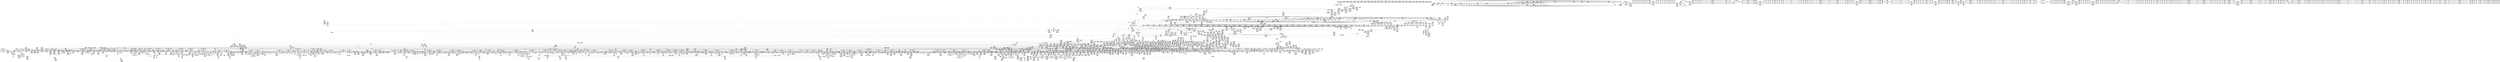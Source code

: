 digraph {
	CE0x49514f0 [shape=record,shape=Mrecord,label="{CE0x49514f0|aa_get_profile_rcu:tmp35|security/apparmor/include/policy.h,310|*SummSink*}"]
	CE0x48a0b70 [shape=record,shape=Mrecord,label="{CE0x48a0b70|VOIDTB_TE:_GCE_rcu_lock_map_external_global_%struct.lockdep_map_32,40_|*MultipleSource*|security/apparmor/lsm.c,311|security/apparmor/lsm.c,312}"]
	CE0x495f0a0 [shape=record,shape=Mrecord,label="{CE0x495f0a0|aa_put_profile:count|security/apparmor/include/policy.h,342}"]
	CE0x4a2b7e0 [shape=record,shape=Mrecord,label="{CE0x4a2b7e0|rcu_read_lock:tmp|*SummSink*}"]
	CE0x49b3150 [shape=record,shape=Mrecord,label="{CE0x49b3150|__atomic_add_unless:tmp14|./arch/x86/include/asm/atomic.h,203|*SummSource*}"]
	CE0x4b358f0 [shape=record,shape=Mrecord,label="{CE0x4b358f0|VOIDTB_TE:_CE_223,224_}"]
	CE0x4a2e970 [shape=record,shape=Mrecord,label="{CE0x4a2e970|kref_get:if.end32|*SummSource*}"]
	CE0x49ee540 [shape=record,shape=Mrecord,label="{CE0x49ee540|atomic_sub_and_test:v|Function::atomic_sub_and_test&Arg::v::}"]
	CE0x4b49ae0 [shape=record,shape=Mrecord,label="{CE0x4b49ae0|VOIDTB_TE:_CE_93,94_}"]
	CE0x4af3610 [shape=record,shape=Mrecord,label="{CE0x4af3610|COLLAPSED:_GCMRE___llvm_gcov_ctr50_internal_global_4_x_i64_zeroinitializer:_elem_0:default:}"]
	CE0x486b5a0 [shape=record,shape=Mrecord,label="{CE0x486b5a0|104:_%struct.inode*,_:_CRE_198,199_}"]
	CE0x4942040 [shape=record,shape=Mrecord,label="{CE0x4942040|aa_current_profile:tmp46|security/apparmor/include/context.h,153|*SummSink*}"]
	CE0x48905c0 [shape=record,shape=Mrecord,label="{CE0x48905c0|GLOBAL:aa_current_profile.__warned|Global_var:aa_current_profile.__warned|*SummSource*}"]
	CE0x4936a60 [shape=record,shape=Mrecord,label="{CE0x4936a60|aa_put_profile:tmp1|*SummSource*}"]
	CE0x45d37a0 [shape=record,shape=Mrecord,label="{CE0x45d37a0|apparmor_path_link:d_inode|security/apparmor/lsm.c,308|*SummSink*}"]
	CE0x49fe6c0 [shape=record,shape=Mrecord,label="{CE0x49fe6c0|i64*_getelementptr_inbounds_(_20_x_i64_,_20_x_i64_*___llvm_gcov_ctr68,_i64_0,_i64_0)|*Constant*}"]
	CE0x48aa330 [shape=record,shape=Mrecord,label="{CE0x48aa330|apparmor_path_link:tmp11|security/apparmor/lsm.c,312|*SummSource*}"]
	CE0x4a93cd0 [shape=record,shape=Mrecord,label="{CE0x4a93cd0|kref_get:lnot26|include/linux/kref.h,47|*SummSource*}"]
	CE0x4b1bcb0 [shape=record,shape=Mrecord,label="{CE0x4b1bcb0|_call_void_mcount()_#2|*SummSource*}"]
	CE0x49a82d0 [shape=record,shape=Mrecord,label="{CE0x49a82d0|aa_get_newest_profile:tmp2|security/apparmor/include/policy.h,326|*SummSource*}"]
	CE0x49b81c0 [shape=record,shape=Mrecord,label="{CE0x49b81c0|_call_void_mcount()_#2}"]
	CE0x488b440 [shape=record,shape=Mrecord,label="{CE0x488b440|apparmor_path_link:tmp2|*LoadInst*|security/apparmor/lsm.c,308|*SummSource*}"]
	CE0x4ae1220 [shape=record,shape=Mrecord,label="{CE0x4ae1220|rcu_lock_release:tmp4|include/linux/rcupdate.h,423|*SummSink*}"]
	CE0x4b04610 [shape=record,shape=Mrecord,label="{CE0x4b04610|GLOBAL:__llvm_gcov_ctr71|Global_var:__llvm_gcov_ctr71|*SummSource*}"]
	CE0x48fb010 [shape=record,shape=Mrecord,label="{CE0x48fb010|_ret_%struct.aa_profile*_%p,_!dbg_!15476|security/apparmor/include/policy.h,278}"]
	CE0x488aac0 [shape=record,shape=Mrecord,label="{CE0x488aac0|104:_%struct.inode*,_:_CRE_313,314_}"]
	CE0x488d3e0 [shape=record,shape=Mrecord,label="{CE0x488d3e0|apparmor_path_link:old_dentry|Function::apparmor_path_link&Arg::old_dentry::|*SummSink*}"]
	CE0x4a339e0 [shape=record,shape=Mrecord,label="{CE0x4a339e0|kref_get:if.end}"]
	CE0x4a24460 [shape=record,shape=Mrecord,label="{CE0x4a24460|aa_get_profile_rcu:tmp42|security/apparmor/include/policy.h,311|*SummSink*}"]
	CE0x49a3ea0 [shape=record,shape=Mrecord,label="{CE0x49a3ea0|aa_get_newest_profile:tmp6|security/apparmor/include/policy.h,327|*SummSource*}"]
	CE0x49dded0 [shape=record,shape=Mrecord,label="{CE0x49dded0|kref_get:tobool6|include/linux/kref.h,47|*SummSource*}"]
	CE0x493c280 [shape=record,shape=Mrecord,label="{CE0x493c280|aa_current_profile:tobool6|security/apparmor/include/context.h,153|*SummSink*}"]
	CE0x48623f0 [shape=record,shape=Mrecord,label="{CE0x48623f0|i64*_getelementptr_inbounds_(_9_x_i64_,_9_x_i64_*___llvm_gcov_ctr65,_i64_0,_i64_0)|*Constant*|*SummSink*}"]
	CE0x4ae7cb0 [shape=record,shape=Mrecord,label="{CE0x4ae7cb0|rcu_lock_release:tmp6|*SummSink*}"]
	CE0x48f8730 [shape=record,shape=Mrecord,label="{CE0x48f8730|i32_1|*Constant*|*SummSource*}"]
	CE0x49b78d0 [shape=record,shape=Mrecord,label="{CE0x49b78d0|i64*_getelementptr_inbounds_(_20_x_i64_,_20_x_i64_*___llvm_gcov_ctr68,_i64_0,_i64_1)|*Constant*}"]
	CE0x4866810 [shape=record,shape=Mrecord,label="{CE0x4866810|aa_put_profile:call|security/apparmor/include/policy.h,342|*SummSink*}"]
	CE0x49ee430 [shape=record,shape=Mrecord,label="{CE0x49ee430|atomic_sub_and_test:i|Function::atomic_sub_and_test&Arg::i::|*SummSink*}"]
	CE0x4921620 [shape=record,shape=Mrecord,label="{CE0x4921620|i64*_getelementptr_inbounds_(_37_x_i64_,_37_x_i64_*___llvm_gcov_ctr66,_i64_0,_i64_16)|*Constant*|*SummSource*}"]
	CE0x48a1fa0 [shape=record,shape=Mrecord,label="{CE0x48a1fa0|VOIDTB_TE:_GCE_rcu_lock_map_external_global_%struct.lockdep_map_64,72_|*MultipleSource*|security/apparmor/lsm.c,311|security/apparmor/lsm.c,312}"]
	CE0x495b100 [shape=record,shape=Mrecord,label="{CE0x495b100|aa_get_newest_profile:tmp18|security/apparmor/include/policy.h,333|*SummSink*}"]
	CE0x4b15330 [shape=record,shape=Mrecord,label="{CE0x4b15330|__atomic_add_unless:if.then12|*SummSource*}"]
	CE0x4925590 [shape=record,shape=Mrecord,label="{CE0x4925590|aa_current_profile:tmp28|security/apparmor/include/context.h,153}"]
	CE0x48a93e0 [shape=record,shape=Mrecord,label="{CE0x48a93e0|i64_3|*Constant*|*SummSink*}"]
	CE0x49e73b0 [shape=record,shape=Mrecord,label="{CE0x49e73b0|kref_sub:tmp1}"]
	CE0x48fa980 [shape=record,shape=Mrecord,label="{CE0x48fa980|aa_get_profile:entry}"]
	CE0x4ae9340 [shape=record,shape=Mrecord,label="{CE0x4ae9340|atomic_sub_and_test:tmp5|./arch/x86/include/asm/atomic.h,81}"]
	CE0x489ae60 [shape=record,shape=Mrecord,label="{CE0x489ae60|mediated_filesystem:tmp3|*SummSource*}"]
	CE0x486b800 [shape=record,shape=Mrecord,label="{CE0x486b800|104:_%struct.inode*,_:_CRE_200,201_}"]
	CE0x486ff90 [shape=record,shape=Mrecord,label="{CE0x486ff90|104:_%struct.inode*,_:_CRE_176,177_}"]
	CE0x4868170 [shape=record,shape=Mrecord,label="{CE0x4868170|104:_%struct.inode*,_:_CRE_144,145_}"]
	CE0x487e1d0 [shape=record,shape=Mrecord,label="{CE0x487e1d0|_ret_i1_%lnot,_!dbg_!15473|security/apparmor/include/apparmor.h,117|*SummSource*}"]
	CE0x4a35680 [shape=record,shape=Mrecord,label="{CE0x4a35680|rcu_read_unlock:tmp8|include/linux/rcupdate.h,933|*SummSource*}"]
	CE0x4a3b220 [shape=record,shape=Mrecord,label="{CE0x4a3b220|i32_883|*Constant*|*SummSource*}"]
	CE0x4a31940 [shape=record,shape=Mrecord,label="{CE0x4a31940|0:_i8,_:_GCMR_rcu_read_unlock.__warned_internal_global_i8_0,_section_.data.unlikely_,_align_1:_elem_0:default:}"]
	CE0x4b0e000 [shape=record,shape=Mrecord,label="{CE0x4b0e000|atomic_sub_and_test:conv1|./arch/x86/include/asm/atomic.h,81|*SummSource*}"]
	CE0x4ae45d0 [shape=record,shape=Mrecord,label="{CE0x4ae45d0|atomic_sub_and_test:tmp8|./arch/x86/include/asm/atomic.h,81|*SummSource*}"]
	CE0x4b06020 [shape=record,shape=Mrecord,label="{CE0x4b06020|__preempt_count_add:do.end}"]
	CE0x49f2e20 [shape=record,shape=Mrecord,label="{CE0x49f2e20|kref_sub:return}"]
	CE0x48a6e50 [shape=record,shape=Mrecord,label="{CE0x48a6e50|i64_3|*Constant*}"]
	CE0x4884a00 [shape=record,shape=Mrecord,label="{CE0x4884a00|104:_%struct.inode*,_:_CRE_167,168_}"]
	CE0x4920980 [shape=record,shape=Mrecord,label="{CE0x4920980|aa_current_profile:tmp10|security/apparmor/include/context.h,151}"]
	CE0x49ccaf0 [shape=record,shape=Mrecord,label="{CE0x49ccaf0|atomic_add_return:i|Function::atomic_add_return&Arg::i::|*SummSource*}"]
	CE0x48a75a0 [shape=record,shape=Mrecord,label="{CE0x48a75a0|apparmor_path_link:tmp9|security/apparmor/lsm.c,312|*SummSink*}"]
	CE0x4a85750 [shape=record,shape=Mrecord,label="{CE0x4a85750|_ret_void,_!dbg_!15476|./arch/x86/include/asm/preempt.h,73|*SummSource*}"]
	CE0x48ad710 [shape=record,shape=Mrecord,label="{CE0x48ad710|_call_void_mcount()_#2|*SummSource*}"]
	CE0x4b40940 [shape=record,shape=Mrecord,label="{CE0x4b40940|i64*_getelementptr_inbounds_(_2_x_i64_,_2_x_i64_*___llvm_gcov_ctr73,_i64_0,_i64_1)|*Constant*}"]
	CE0x48741e0 [shape=record,shape=Mrecord,label="{CE0x48741e0|apparmor_path_link:tmp4|security/apparmor/lsm.c,308|*SummSource*}"]
	CE0x4b06f40 [shape=record,shape=Mrecord,label="{CE0x4b06f40|i64*_getelementptr_inbounds_(_4_x_i64_,_4_x_i64_*___llvm_gcov_ctr80,_i64_0,_i64_2)|*Constant*}"]
	CE0x4b042c0 [shape=record,shape=Mrecord,label="{CE0x4b042c0|__atomic_add_unless:bb|*SummSource*}"]
	CE0x49cc1f0 [shape=record,shape=Mrecord,label="{CE0x49cc1f0|rcu_read_unlock:tmp7|include/linux/rcupdate.h,933|*SummSink*}"]
	CE0x4972360 [shape=record,shape=Mrecord,label="{CE0x4972360|i64*_getelementptr_inbounds_(_37_x_i64_,_37_x_i64_*___llvm_gcov_ctr66,_i64_0,_i64_33)|*Constant*}"]
	CE0x4a3de20 [shape=record,shape=Mrecord,label="{CE0x4a3de20|rcu_read_lock:tmp19|include/linux/rcupdate.h,882}"]
	CE0x4a84210 [shape=record,shape=Mrecord,label="{CE0x4a84210|kref_get:tmp3|include/linux/kref.h,47|*SummSink*}"]
	CE0x49f7070 [shape=record,shape=Mrecord,label="{CE0x49f7070|rcu_read_unlock:call3|include/linux/rcupdate.h,933}"]
	CE0x4a3c040 [shape=record,shape=Mrecord,label="{CE0x4a3c040|rcu_read_lock:tmp17|include/linux/rcupdate.h,882|*SummSource*}"]
	CE0x49ee990 [shape=record,shape=Mrecord,label="{CE0x49ee990|rcu_lock_acquire:__here|*SummSource*}"]
	CE0x4a1e710 [shape=record,shape=Mrecord,label="{CE0x4a1e710|i1_false|*Constant*}"]
	CE0x4a0e440 [shape=record,shape=Mrecord,label="{CE0x4a0e440|kref_sub:tmp16|include/linux/kref.h,78}"]
	CE0x491e930 [shape=record,shape=Mrecord,label="{CE0x491e930|aa_current_profile:call3|security/apparmor/include/context.h,151|*SummSource*}"]
	CE0x4a32690 [shape=record,shape=Mrecord,label="{CE0x4a32690|rcu_read_unlock:tmp2|*SummSink*}"]
	CE0x49d4b90 [shape=record,shape=Mrecord,label="{CE0x49d4b90|i64*_getelementptr_inbounds_(_11_x_i64_,_11_x_i64_*___llvm_gcov_ctr48,_i64_0,_i64_8)|*Constant*|*SummSink*}"]
	CE0x4a2d550 [shape=record,shape=Mrecord,label="{CE0x4a2d550|atomic_add_unless:a|Function::atomic_add_unless&Arg::a::}"]
	CE0x4932f40 [shape=record,shape=Mrecord,label="{CE0x4932f40|aa_current_profile:tmp4|security/apparmor/include/context.h,151|*SummSource*}"]
	CE0x48b5450 [shape=record,shape=Mrecord,label="{CE0x48b5450|aa_current_profile:tmp39|security/apparmor/include/context.h,153|*SummSource*}"]
	CE0x49586e0 [shape=record,shape=Mrecord,label="{CE0x49586e0|aa_get_newest_profile:if.then2}"]
	CE0x49ae4d0 [shape=record,shape=Mrecord,label="{CE0x49ae4d0|__atomic_add_unless:tobool11|./arch/x86/include/asm/atomic.h,202}"]
	CE0x4a19400 [shape=record,shape=Mrecord,label="{CE0x4a19400|__preempt_count_add:do.end|*SummSink*}"]
	CE0x4a96940 [shape=record,shape=Mrecord,label="{CE0x4a96940|i64*_getelementptr_inbounds_(_11_x_i64_,_11_x_i64_*___llvm_gcov_ctr75,_i64_0,_i64_8)|*Constant*|*SummSource*}"]
	CE0x48a0d40 [shape=record,shape=Mrecord,label="{CE0x48a0d40|aa_current_profile:land.lhs.true2|*SummSink*}"]
	CE0x49c9e00 [shape=record,shape=Mrecord,label="{CE0x49c9e00|_ret_i32_%add,_!dbg_!15475|./arch/x86/include/asm/atomic.h,157|*SummSource*}"]
	CE0x492fe80 [shape=record,shape=Mrecord,label="{CE0x492fe80|aa_current_profile:tobool|security/apparmor/include/context.h,151|*SummSink*}"]
	CE0x49eb6b0 [shape=record,shape=Mrecord,label="{CE0x49eb6b0|kref_sub:tmp12|include/linux/kref.h,74|*SummSink*}"]
	CE0x4940220 [shape=record,shape=Mrecord,label="{CE0x4940220|aa_current_profile:tmp49|security/apparmor/include/context.h,153|*SummSink*}"]
	CE0x49ad610 [shape=record,shape=Mrecord,label="{CE0x49ad610|__atomic_add_unless:lnot.ext8|./arch/x86/include/asm/atomic.h,202|*SummSource*}"]
	"CONST[source:0(mediator),value:2(dynamic)][purpose:{subject}][SrcIdx:4]"
	CE0x4871dd0 [shape=record,shape=Mrecord,label="{CE0x4871dd0|_call_void_mcount()_#2|*SummSink*}"]
	CE0x4a2b630 [shape=record,shape=Mrecord,label="{CE0x4a2b630|kref_get_not0:refcount|security/apparmor/include/apparmor.h,83}"]
	CE0x49bf700 [shape=record,shape=Mrecord,label="{CE0x49bf700|aa_get_profile:tmp6|security/apparmor/include/policy.h,276|*SummSink*}"]
	CE0x494d9c0 [shape=record,shape=Mrecord,label="{CE0x494d9c0|i64_512|*Constant*|*SummSink*}"]
	CE0x491f330 [shape=record,shape=Mrecord,label="{CE0x491f330|get_current:entry}"]
	CE0x495bd80 [shape=record,shape=Mrecord,label="{CE0x495bd80|aa_put_profile:if.then}"]
	CE0x49f5770 [shape=record,shape=Mrecord,label="{CE0x49f5770|aa_get_profile_rcu:tmp2|*SummSink*}"]
	CE0x49c4fd0 [shape=record,shape=Mrecord,label="{CE0x49c4fd0|rcu_lock_acquire:tmp1|*SummSource*}"]
	CE0x4a82710 [shape=record,shape=Mrecord,label="{CE0x4a82710|rcu_lock_acquire:tmp3|*SummSink*}"]
	CE0x4b19580 [shape=record,shape=Mrecord,label="{CE0x4b19580|__atomic_add_unless:cmp|./arch/x86/include/asm/atomic.h,199|*SummSink*}"]
	CE0x4a27ae0 [shape=record,shape=Mrecord,label="{CE0x4a27ae0|_call_void_mcount()_#2|*SummSink*}"]
	CE0x4a277b0 [shape=record,shape=Mrecord,label="{CE0x4a277b0|_call_void_mcount()_#2}"]
	CE0x489a970 [shape=record,shape=Mrecord,label="{CE0x489a970|mediated_filesystem:tmp2}"]
	CE0x48845d0 [shape=record,shape=Mrecord,label="{CE0x48845d0|aa_current_profile:if.then}"]
	CE0x4b47c20 [shape=record,shape=Mrecord,label="{CE0x4b47c20|VOIDTB_TE:_CE_152,153_}"]
	CE0x4950120 [shape=record,shape=Mrecord,label="{CE0x4950120|aa_get_profile_rcu:tmp33|security/apparmor/include/policy.h,310|*SummSink*}"]
	CE0x49fbcc0 [shape=record,shape=Mrecord,label="{CE0x49fbcc0|aa_get_profile:tmp8|security/apparmor/include/policy.h,278|*SummSource*}"]
	CE0x488b310 [shape=record,shape=Mrecord,label="{CE0x488b310|apparmor_path_link:tmp2|*LoadInst*|security/apparmor/lsm.c,308}"]
	CE0x48b0d20 [shape=record,shape=Mrecord,label="{CE0x48b0d20|aa_path_link:new_dir|Function::aa_path_link&Arg::new_dir::|*SummSink*}"]
	CE0x4a24a00 [shape=record,shape=Mrecord,label="{CE0x4a24a00|_call_void_rcu_read_unlock()_#7,_!dbg_!15515|security/apparmor/include/policy.h,311|*SummSink*}"]
	CE0x4a27540 [shape=record,shape=Mrecord,label="{CE0x4a27540|i32_2|*Constant*|*SummSource*}"]
	CE0x4a9ac50 [shape=record,shape=Mrecord,label="{CE0x4a9ac50|i64*_getelementptr_inbounds_(_11_x_i64_,_11_x_i64_*___llvm_gcov_ctr75,_i64_0,_i64_10)|*Constant*|*SummSource*}"]
	CE0x49a7280 [shape=record,shape=Mrecord,label="{CE0x49a7280|get_current:tmp3|*SummSink*}"]
	CE0x4b22eb0 [shape=record,shape=Mrecord,label="{CE0x4b22eb0|__atomic_add_unless:cmp3|./arch/x86/include/asm/atomic.h,202|*SummSource*}"]
	CE0x4a2a7e0 [shape=record,shape=Mrecord,label="{CE0x4a2a7e0|rcu_read_lock:if.then|*SummSink*}"]
	CE0x49cb5c0 [shape=record,shape=Mrecord,label="{CE0x49cb5c0|atomic_add_unless:tmp1|*SummSink*}"]
	CE0x4931c20 [shape=record,shape=Mrecord,label="{CE0x4931c20|aa_get_profile_rcu:tmp7|security/apparmor/include/policy.h,309}"]
	CE0x4a38600 [shape=record,shape=Mrecord,label="{CE0x4a38600|rcu_read_lock:tmp13|include/linux/rcupdate.h,882|*SummSink*}"]
	CE0x49aa390 [shape=record,shape=Mrecord,label="{CE0x49aa390|aa_get_newest_profile:flags|security/apparmor/include/policy.h,329|*SummSink*}"]
	CE0x4920460 [shape=record,shape=Mrecord,label="{CE0x4920460|aa_get_newest_profile:bb}"]
	CE0x49b5100 [shape=record,shape=Mrecord,label="{CE0x49b5100|i64*_getelementptr_inbounds_(_10_x_i64_,_10_x_i64_*___llvm_gcov_ctr71,_i64_0,_i64_9)|*Constant*}"]
	CE0x49d9c50 [shape=record,shape=Mrecord,label="{CE0x49d9c50|__rcu_read_unlock:entry}"]
	CE0x4a8fa90 [shape=record,shape=Mrecord,label="{CE0x4a8fa90|i32_71|*Constant*|*SummSource*}"]
	CE0x4a30eb0 [shape=record,shape=Mrecord,label="{CE0x4a30eb0|rcu_read_unlock:call|include/linux/rcupdate.h,933|*SummSink*}"]
	CE0x486fe60 [shape=record,shape=Mrecord,label="{CE0x486fe60|104:_%struct.inode*,_:_CRE_175,176_}"]
	CE0x4a2aac0 [shape=record,shape=Mrecord,label="{CE0x4a2aac0|rcu_read_unlock:tmp9|include/linux/rcupdate.h,933|*SummSink*}"]
	CE0x4a367d0 [shape=record,shape=Mrecord,label="{CE0x4a367d0|rcu_read_lock:tmp11|include/linux/rcupdate.h,882|*SummSource*}"]
	CE0x49e2280 [shape=record,shape=Mrecord,label="{CE0x49e2280|kref_get:tmp7|include/linux/kref.h,47|*SummSink*}"]
	CE0x48fb950 [shape=record,shape=Mrecord,label="{CE0x48fb950|aa_get_newest_profile:retval.0|*SummSink*}"]
	CE0x48b5c40 [shape=record,shape=Mrecord,label="{CE0x48b5c40|_call_void_asm_sideeffect_1:_09ud2_0A.pushsection___bug_table,_22a_22_0A2:_09.long_1b_-_2b,_$_0:c_-_2b_0A_09.word_$_1:c_,_0_0A_09.org_2b+$_2:c_0A.popsection_,_i,i,i,_dirflag_,_fpsr_,_flags_(i8*_getelementptr_inbounds_(_36_x_i8_,_36_x_i8_*_.str12,_i32_0,_i32_0),_i32_153,_i64_12)_#2,_!dbg_!15515,_!srcloc_!15518|security/apparmor/include/context.h,153|*SummSink*}"]
	CE0x4913890 [shape=record,shape=Mrecord,label="{CE0x4913890|i8*_getelementptr_inbounds_(_35_x_i8_,_35_x_i8_*_.str16,_i32_0,_i32_0)|*Constant*|*SummSink*}"]
	CE0x496e380 [shape=record,shape=Mrecord,label="{CE0x496e380|aa_current_profile:tmp66|security/apparmor/include/context.h,159}"]
	CE0x4afd9a0 [shape=record,shape=Mrecord,label="{CE0x4afd9a0|atomic_sub_and_test:tmp3|*SummSink*}"]
	CE0x4b18a10 [shape=record,shape=Mrecord,label="{CE0x4b18a10|i64*_getelementptr_inbounds_(_4_x_i64_,_4_x_i64_*___llvm_gcov_ctr51,_i64_0,_i64_2)|*Constant*|*SummSink*}"]
	CE0x4b491d0 [shape=record,shape=Mrecord,label="{CE0x4b491d0|i64*_getelementptr_inbounds_(_2_x_i64_,_2_x_i64_*___llvm_gcov_ctr73,_i64_0,_i64_1)|*Constant*|*SummSource*}"]
	CE0x4869590 [shape=record,shape=Mrecord,label="{CE0x4869590|apparmor_path_link:tmp6|security/apparmor/lsm.c,308|*SummSink*}"]
	CE0x48b7ef0 [shape=record,shape=Mrecord,label="{CE0x48b7ef0|i64*_getelementptr_inbounds_(_2_x_i64_,_2_x_i64_*___llvm_gcov_ctr55,_i64_0,_i64_1)|*Constant*|*SummSink*}"]
	CE0x4b14c00 [shape=record,shape=Mrecord,label="{CE0x4b14c00|__atomic_add_unless:tmp5|./arch/x86/include/asm/atomic.h,199}"]
	CE0x4b13160 [shape=record,shape=Mrecord,label="{CE0x4b13160|__atomic_add_unless:tmp6|./arch/x86/include/asm/atomic.h,199|*SummSink*}"]
	CE0x4b215f0 [shape=record,shape=Mrecord,label="{CE0x4b215f0|atomic_cmpxchg:entry}"]
	CE0x4a124e0 [shape=record,shape=Mrecord,label="{CE0x4a124e0|i64*_getelementptr_inbounds_(_20_x_i64_,_20_x_i64_*___llvm_gcov_ctr68,_i64_0,_i64_10)|*Constant*}"]
	CE0x4b3c770 [shape=record,shape=Mrecord,label="{CE0x4b3c770|VOIDTB_TE:_CE_0,4_|*MultipleSource*|Function::aa_path_link&Arg::new_dentry::|Function::apparmor_path_link&Arg::new_dentry::}"]
	CE0x49f7900 [shape=record,shape=Mrecord,label="{CE0x49f7900|kref_put:tmp1|*SummSource*}"]
	CE0x4a92090 [shape=record,shape=Mrecord,label="{CE0x4a92090|i8*_getelementptr_inbounds_(_21_x_i8_,_21_x_i8_*_.str17,_i32_0,_i32_0)|*Constant*|*SummSink*}"]
	CE0x48a5ad0 [shape=record,shape=Mrecord,label="{CE0x48a5ad0|VOIDTB_TE:_GCE_rcu_lock_map_external_global_%struct.lockdep_map_240,248_|*MultipleSource*|security/apparmor/lsm.c,311|security/apparmor/lsm.c,312}"]
	CE0x4962da0 [shape=record,shape=Mrecord,label="{CE0x4962da0|aa_get_profile_rcu:entry|*SummSink*}"]
	CE0x494fa30 [shape=record,shape=Mrecord,label="{CE0x494fa30|aa_current_profile:tmp54|security/apparmor/include/context.h,155|*SummSink*}"]
	CE0x486b930 [shape=record,shape=Mrecord,label="{CE0x486b930|104:_%struct.inode*,_:_CRE_201,202_}"]
	CE0x4a90480 [shape=record,shape=Mrecord,label="{CE0x4a90480|i64*_getelementptr_inbounds_(_11_x_i64_,_11_x_i64_*___llvm_gcov_ctr75,_i64_0,_i64_5)|*Constant*|*SummSource*}"]
	CE0x495d4c0 [shape=record,shape=Mrecord,label="{CE0x495d4c0|kref_get:lnot.ext39|include/linux/kref.h,47|*SummSource*}"]
	CE0x490fc80 [shape=record,shape=Mrecord,label="{CE0x490fc80|rcu_lock_release:tmp|*SummSink*}"]
	CE0x4a83de0 [shape=record,shape=Mrecord,label="{CE0x4a83de0|_call_void_warn_slowpath_null(i8*_getelementptr_inbounds_(_21_x_i8_,_21_x_i8_*_.str17,_i32_0,_i32_0),_i32_71)_#7,_!dbg_!15480|include/linux/kref.h,71|*SummSink*}"]
	CE0x491f430 [shape=record,shape=Mrecord,label="{CE0x491f430|i64_2|*Constant*}"]
	CE0x4b00120 [shape=record,shape=Mrecord,label="{CE0x4b00120|__atomic_add_unless:tmp5|./arch/x86/include/asm/atomic.h,199|*SummSink*}"]
	CE0x4a2b850 [shape=record,shape=Mrecord,label="{CE0x4a2b850|i64_1|*Constant*}"]
	CE0x4962310 [shape=record,shape=Mrecord,label="{CE0x4962310|aa_get_newest_profile:tmp16|security/apparmor/include/policy.h,332}"]
	CE0x49e7b50 [shape=record,shape=Mrecord,label="{CE0x49e7b50|atomic_sub_and_test:v|Function::atomic_sub_and_test&Arg::v::|*SummSink*}"]
	CE0x49c9240 [shape=record,shape=Mrecord,label="{CE0x49c9240|rcu_read_unlock:tmp16|include/linux/rcupdate.h,933}"]
	CE0x48f8a10 [shape=record,shape=Mrecord,label="{CE0x48f8a10|aa_get_newest_profile:profile|security/apparmor/include/policy.h,330|*SummSource*}"]
	CE0x49131e0 [shape=record,shape=Mrecord,label="{CE0x49131e0|__rcu_read_lock:tmp4|include/linux/rcupdate.h,239|*SummSource*}"]
	CE0x49b6b90 [shape=record,shape=Mrecord,label="{CE0x49b6b90|GLOBAL:rcu_read_lock|*Constant*|*SummSource*}"]
	CE0x49a7210 [shape=record,shape=Mrecord,label="{CE0x49a7210|get_current:tmp3|*SummSource*}"]
	CE0x4a25280 [shape=record,shape=Mrecord,label="{CE0x4a25280|_ret_void,_!dbg_!15474|include/linux/rcupdate.h,419|*SummSource*}"]
	CE0x4a110f0 [shape=record,shape=Mrecord,label="{CE0x4a110f0|i64*_getelementptr_inbounds_(_20_x_i64_,_20_x_i64_*___llvm_gcov_ctr68,_i64_0,_i64_13)|*Constant*|*SummSource*}"]
	CE0x4a3bfd0 [shape=record,shape=Mrecord,label="{CE0x4a3bfd0|rcu_read_lock:tmp17|include/linux/rcupdate.h,882}"]
	CE0x49c7e70 [shape=record,shape=Mrecord,label="{CE0x49c7e70|_call_void_mcount()_#2}"]
	CE0x4911820 [shape=record,shape=Mrecord,label="{CE0x4911820|__preempt_count_sub:entry|*SummSink*}"]
	CE0x486e220 [shape=record,shape=Mrecord,label="{CE0x486e220|VOIDTB_TE:_GCE_rcu_lock_map_external_global_%struct.lockdep_map_148,152_|*MultipleSource*|security/apparmor/lsm.c,311|security/apparmor/lsm.c,312}"]
	CE0x4b1b940 [shape=record,shape=Mrecord,label="{CE0x4b1b940|atomic_read:tmp3|*SummSink*}"]
	CE0x493c4a0 [shape=record,shape=Mrecord,label="{CE0x493c4a0|i64_12|*Constant*|*SummSource*}"]
	CE0x4a2c070 [shape=record,shape=Mrecord,label="{CE0x4a2c070|__rcu_read_lock:entry|*SummSink*}"]
	CE0x49249a0 [shape=record,shape=Mrecord,label="{CE0x49249a0|aa_current_profile:do.body14|*SummSource*}"]
	CE0x49410a0 [shape=record,shape=Mrecord,label="{CE0x49410a0|aa_current_profile:tmp50|security/apparmor/include/context.h,155|*SummSink*}"]
	CE0x4911000 [shape=record,shape=Mrecord,label="{CE0x4911000|atomic_add_return:counter|./arch/x86/include/asm/atomic.h,157}"]
	CE0x4923c80 [shape=record,shape=Mrecord,label="{CE0x4923c80|aa_current_profile:conv|security/apparmor/include/context.h,153}"]
	CE0x4b38730 [shape=record,shape=Mrecord,label="{CE0x4b38730|VOIDTB_TE:_CE_92,93_}"]
	CE0x4955380 [shape=record,shape=Mrecord,label="{CE0x4955380|aa_put_profile:tmp4|security/apparmor/include/policy.h,341|*SummSource*}"]
	CE0x48ac080 [shape=record,shape=Mrecord,label="{CE0x48ac080|44:_i32,_48:_i16,_128:_i8*,_:_SCMRE_8,16_|*MultipleSource*|security/apparmor/include/context.h,151|security/apparmor/include/context.h,151}"]
	CE0x49cb380 [shape=record,shape=Mrecord,label="{CE0x49cb380|i64*_getelementptr_inbounds_(_2_x_i64_,_2_x_i64_*___llvm_gcov_ctr70,_i64_0,_i64_1)|*Constant*}"]
	CE0x4a8d4b0 [shape=record,shape=Mrecord,label="{CE0x4a8d4b0|kref_get:lnot15|include/linux/kref.h,47|*SummSource*}"]
	CE0x4939260 [shape=record,shape=Mrecord,label="{CE0x4939260|aa_current_profile:tmp5|security/apparmor/include/context.h,151|*SummSource*}"]
	CE0x49247b0 [shape=record,shape=Mrecord,label="{CE0x49247b0|aa_get_newest_profile:if.then|*SummSink*}"]
	CE0x4898ae0 [shape=record,shape=Mrecord,label="{CE0x4898ae0|i64_15|*Constant*|*SummSource*}"]
	CE0x49d8c70 [shape=record,shape=Mrecord,label="{CE0x49d8c70|i64*_getelementptr_inbounds_(_11_x_i64_,_11_x_i64_*___llvm_gcov_ctr48,_i64_0,_i64_9)|*Constant*|*SummSink*}"]
	CE0x4918a90 [shape=record,shape=Mrecord,label="{CE0x4918a90|i64*_getelementptr_inbounds_(_37_x_i64_,_37_x_i64_*___llvm_gcov_ctr66,_i64_0,_i64_19)|*Constant*|*SummSource*}"]
	CE0x4962a70 [shape=record,shape=Mrecord,label="{CE0x4962a70|GLOBAL:aa_get_profile_rcu|*Constant*|*SummSink*}"]
	CE0x49fc650 [shape=record,shape=Mrecord,label="{CE0x49fc650|i8_1|*Constant*}"]
	CE0x4975e20 [shape=record,shape=Mrecord,label="{CE0x4975e20|aa_current_profile:profile42|security/apparmor/include/context.h,162}"]
	CE0x4a35510 [shape=record,shape=Mrecord,label="{CE0x4a35510|rcu_read_unlock:tmp9|include/linux/rcupdate.h,933}"]
	CE0x4a17f10 [shape=record,shape=Mrecord,label="{CE0x4a17f10|__preempt_count_add:tmp|*SummSink*}"]
	CE0x4943330 [shape=record,shape=Mrecord,label="{CE0x4943330|aa_current_profile:tmp48|security/apparmor/include/context.h,153|*SummSource*}"]
	CE0x4921330 [shape=record,shape=Mrecord,label="{CE0x4921330|aa_get_newest_profile:tmp5|security/apparmor/include/policy.h,326|*SummSink*}"]
	CE0x4977470 [shape=record,shape=Mrecord,label="{CE0x4977470|aa_current_profile:call38|security/apparmor/include/context.h,159|*SummSink*}"]
	CE0x4ac68a0 [shape=record,shape=Mrecord,label="{CE0x4ac68a0|__atomic_add_unless:entry|*SummSource*}"]
	CE0x4b1ec60 [shape=record,shape=Mrecord,label="{CE0x4b1ec60|__atomic_add_unless:conv|./arch/x86/include/asm/atomic.h,199|*SummSink*}"]
	CE0x487eb60 [shape=record,shape=Mrecord,label="{CE0x487eb60|aa_current_profile:tmp30|security/apparmor/include/context.h,153}"]
	CE0x4a02180 [shape=record,shape=Mrecord,label="{CE0x4a02180|aa_get_profile_rcu:do.end11}"]
	CE0x4941220 [shape=record,shape=Mrecord,label="{CE0x4941220|i32_12|*Constant*}"]
	CE0x491a760 [shape=record,shape=Mrecord,label="{CE0x491a760|aa_current_profile:tmp12|security/apparmor/include/context.h,151|*SummSink*}"]
	CE0x4942350 [shape=record,shape=Mrecord,label="{CE0x4942350|aa_current_profile:tmp47|security/apparmor/include/context.h,153}"]
	CE0x4a82cd0 [shape=record,shape=Mrecord,label="{CE0x4a82cd0|_call_void_mcount()_#2|*SummSource*}"]
	CE0x49d3550 [shape=record,shape=Mrecord,label="{CE0x49d3550|rcu_read_unlock:tmp18|include/linux/rcupdate.h,933|*SummSource*}"]
	CE0x491d3f0 [shape=record,shape=Mrecord,label="{CE0x491d3f0|44:_i32,_48:_i16,_128:_i8*,_:_SCMRE_72,80_|*MultipleSource*|security/apparmor/include/context.h,151|security/apparmor/include/context.h,151}"]
	CE0x4af0da0 [shape=record,shape=Mrecord,label="{CE0x4af0da0|i64*_getelementptr_inbounds_(_4_x_i64_,_4_x_i64_*___llvm_gcov_ctr80,_i64_0,_i64_0)|*Constant*}"]
	CE0x49afc10 [shape=record,shape=Mrecord,label="{CE0x49afc10|__atomic_add_unless:tmp12|./arch/x86/include/asm/atomic.h,202|*SummSource*}"]
	CE0x48ac540 [shape=record,shape=Mrecord,label="{CE0x48ac540|44:_i32,_48:_i16,_128:_i8*,_:_SCMRE_24,28_|*MultipleSource*|security/apparmor/include/context.h,151|security/apparmor/include/context.h,151}"]
	CE0x4914b20 [shape=record,shape=Mrecord,label="{CE0x4914b20|aa_current_profile:tmp43|security/apparmor/include/context.h,153|*SummSource*}"]
	CE0x4941c70 [shape=record,shape=Mrecord,label="{CE0x4941c70|aa_current_profile:tmp51|security/apparmor/include/context.h,155}"]
	CE0x4919a60 [shape=record,shape=Mrecord,label="{CE0x4919a60|aa_current_profile:profile24|security/apparmor/include/context.h,156}"]
	CE0x4915d80 [shape=record,shape=Mrecord,label="{CE0x4915d80|aa_current_profile:tmp45|security/apparmor/include/context.h,153}"]
	CE0x48faae0 [shape=record,shape=Mrecord,label="{CE0x48faae0|aa_get_profile:entry|*SummSource*}"]
	CE0x495aa80 [shape=record,shape=Mrecord,label="{CE0x495aa80|i64*_getelementptr_inbounds_(_5_x_i64_,_5_x_i64_*___llvm_gcov_ctr77,_i64_0,_i64_4)|*Constant*}"]
	CE0x48a26f0 [shape=record,shape=Mrecord,label="{CE0x48a26f0|VOIDTB_TE:_GCE_rcu_lock_map_external_global_%struct.lockdep_map_88,96_|*MultipleSource*|security/apparmor/lsm.c,311|security/apparmor/lsm.c,312}"]
	CE0x4952160 [shape=record,shape=Mrecord,label="{CE0x4952160|aa_current_profile:call25|security/apparmor/include/context.h,156|*SummSink*}"]
	CE0x4a2b700 [shape=record,shape=Mrecord,label="{CE0x4a2b700|kref_get_not0:refcount|security/apparmor/include/apparmor.h,83|*SummSource*}"]
	CE0x49296a0 [shape=record,shape=Mrecord,label="{CE0x49296a0|aa_current_profile:tobool1|security/apparmor/include/context.h,151|*SummSource*}"]
	CE0x4887df0 [shape=record,shape=Mrecord,label="{CE0x4887df0|_ret_i32_%retval.0,_!dbg_!15488|security/apparmor/lsm.c,315}"]
	CE0x4917540 [shape=record,shape=Mrecord,label="{CE0x4917540|i32_153|*Constant*|*SummSource*}"]
	CE0x4a29a70 [shape=record,shape=Mrecord,label="{CE0x4a29a70|rcu_read_lock:call|include/linux/rcupdate.h,882|*SummSource*}"]
	CE0x49f00b0 [shape=record,shape=Mrecord,label="{CE0x49f00b0|void_(i32*,_i8*,_i32,_i32*)*_asm_sideeffect_.pushsection_.smp_locks,_22a_22_0A.balign_4_0A.long_671f_-_._0A.popsection_0A671:_0A_09lock_subl_$2,_$0_sete_$1_,_*m,_*qm,er,*m,_memory_,_dirflag_,_fpsr_,_flags_|*SummSource*}"]
	CE0x49742f0 [shape=record,shape=Mrecord,label="{CE0x49742f0|i64*_getelementptr_inbounds_(_37_x_i64_,_37_x_i64_*___llvm_gcov_ctr66,_i64_0,_i64_35)|*Constant*|*SummSink*}"]
	CE0x4ac4750 [shape=record,shape=Mrecord,label="{CE0x4ac4750|i64*_getelementptr_inbounds_(_4_x_i64_,_4_x_i64_*___llvm_gcov_ctr45,_i64_0,_i64_3)|*Constant*|*SummSource*}"]
	CE0x4a27bc0 [shape=record,shape=Mrecord,label="{CE0x4a27bc0|rcu_read_lock:tmp1|*SummSource*}"]
	CE0x49222d0 [shape=record,shape=Mrecord,label="{CE0x49222d0|aa_current_profile:tmp37|security/apparmor/include/context.h,153}"]
	CE0x4a10140 [shape=record,shape=Mrecord,label="{CE0x4a10140|i64*_getelementptr_inbounds_(_20_x_i64_,_20_x_i64_*___llvm_gcov_ctr68,_i64_0,_i64_12)|*Constant*|*SummSink*}"]
	CE0x48b2b40 [shape=record,shape=Mrecord,label="{CE0x48b2b40|apparmor_path_link:error.0|*SummSink*}"]
	CE0x4a90210 [shape=record,shape=Mrecord,label="{CE0x4a90210|rcu_lock_acquire:tmp5|include/linux/rcupdate.h,418}"]
	CE0x4b39db0 [shape=record,shape=Mrecord,label="{CE0x4b39db0|i64*_getelementptr_inbounds_(_4_x_i64_,_4_x_i64_*___llvm_gcov_ctr51,_i64_0,_i64_0)|*Constant*|*SummSource*}"]
	CE0x48900d0 [shape=record,shape=Mrecord,label="{CE0x48900d0|aa_current_profile:tmp7|security/apparmor/include/context.h,151|*SummSink*}"]
	CE0x49d6ea0 [shape=record,shape=Mrecord,label="{CE0x49d6ea0|rcu_read_unlock:tmp20|include/linux/rcupdate.h,933|*SummSource*}"]
	CE0x4b0b9f0 [shape=record,shape=Mrecord,label="{CE0x4b0b9f0|__preempt_count_sub:tmp6|./arch/x86/include/asm/preempt.h,78|*SummSource*}"]
	CE0x488f7d0 [shape=record,shape=Mrecord,label="{CE0x488f7d0|aa_get_profile_rcu:tmp31|security/apparmor/include/policy.h,310|*SummSink*}"]
	CE0x4a8f900 [shape=record,shape=Mrecord,label="{CE0x4a8f900|i32_71|*Constant*}"]
	CE0x4868b30 [shape=record,shape=Mrecord,label="{CE0x4868b30|104:_%struct.inode*,_:_CRE_155,156_}"]
	CE0x48fb5b0 [shape=record,shape=Mrecord,label="{CE0x48fb5b0|aa_get_newest_profile:retval.0}"]
	CE0x4b1b8a0 [shape=record,shape=Mrecord,label="{CE0x4b1b8a0|atomic_read:tmp3}"]
	CE0x48677d0 [shape=record,shape=Mrecord,label="{CE0x48677d0|104:_%struct.inode*,_:_CRE_190,191_}"]
	CE0x48aab10 [shape=record,shape=Mrecord,label="{CE0x48aab10|apparmor_path_link:tmp13|security/apparmor/lsm.c,312}"]
	CE0x4afe7f0 [shape=record,shape=Mrecord,label="{CE0x4afe7f0|_call_void_mcount()_#2|*SummSource*}"]
	CE0x4a85090 [shape=record,shape=Mrecord,label="{CE0x4a85090|kref_sub:lnot.ext11|include/linux/kref.h,71}"]
	CE0x49f03e0 [shape=record,shape=Mrecord,label="{CE0x49f03e0|kref_sub:lnot.ext5|include/linux/kref.h,71}"]
	CE0x492dbc0 [shape=record,shape=Mrecord,label="{CE0x492dbc0|aa_current_profile:tmp3|*SummSource*}"]
	CE0x4a8dde0 [shape=record,shape=Mrecord,label="{CE0x4a8dde0|kref_get:if.end33|*SummSink*}"]
	CE0x49e1d60 [shape=record,shape=Mrecord,label="{CE0x49e1d60|kref_sub:conv|include/linux/kref.h,71|*SummSink*}"]
	CE0x4b20b40 [shape=record,shape=Mrecord,label="{CE0x4b20b40|__atomic_add_unless:add|./arch/x86/include/asm/atomic.h,201}"]
	CE0x4873750 [shape=record,shape=Mrecord,label="{CE0x4873750|104:_%struct.inode*,_:_CRE_215,216_}"]
	CE0x48a6490 [shape=record,shape=Mrecord,label="{CE0x48a6490|VOIDTB_TE:_GCE_rcu_lock_map_external_global_%struct.lockdep_map_272,528_|*MultipleSource*|security/apparmor/lsm.c,311|security/apparmor/lsm.c,312}"]
	CE0x4b3e510 [shape=record,shape=Mrecord,label="{CE0x4b3e510|VOIDTB_TE:_CE_272,280_|*MultipleSource*|Function::aa_path_link&Arg::new_dentry::|Function::apparmor_path_link&Arg::new_dentry::}"]
	CE0x49c7290 [shape=record,shape=Mrecord,label="{CE0x49c7290|i64*_getelementptr_inbounds_(_11_x_i64_,_11_x_i64_*___llvm_gcov_ctr48,_i64_0,_i64_1)|*Constant*}"]
	CE0x49236a0 [shape=record,shape=Mrecord,label="{CE0x49236a0|aa_current_profile:lnot.ext|security/apparmor/include/context.h,153}"]
	CE0x4a38940 [shape=record,shape=Mrecord,label="{CE0x4a38940|rcu_read_lock:tmp14|include/linux/rcupdate.h,882|*SummSource*}"]
	CE0x4b40890 [shape=record,shape=Mrecord,label="{CE0x4b40890|i64*_getelementptr_inbounds_(_2_x_i64_,_2_x_i64_*___llvm_gcov_ctr73,_i64_0,_i64_0)|*Constant*|*SummSource*}"]
	CE0x4867a30 [shape=record,shape=Mrecord,label="{CE0x4867a30|104:_%struct.inode*,_:_CRE_192,193_}"]
	CE0x49f5980 [shape=record,shape=Mrecord,label="{CE0x49f5980|_call_void_mcount()_#2}"]
	CE0x496c770 [shape=record,shape=Mrecord,label="{CE0x496c770|aa_current_profile:tmp63|security/apparmor/include/context.h,159|*SummSource*}"]
	CE0x4b39f20 [shape=record,shape=Mrecord,label="{CE0x4b39f20|__preempt_count_sub:tmp|*SummSource*}"]
	CE0x4b49d50 [shape=record,shape=Mrecord,label="{CE0x4b49d50|VOIDTB_TE:_CE_96,104_|*MultipleSource*|Function::aa_path_link&Arg::new_dentry::|Function::apparmor_path_link&Arg::new_dentry::}"]
	CE0x4b3a380 [shape=record,shape=Mrecord,label="{CE0x4b3a380|VOIDTB_TE:_CE_193,194_}"]
	CE0x49db950 [shape=record,shape=Mrecord,label="{CE0x49db950|GLOBAL:rcu_lock_release|*Constant*|*SummSink*}"]
	CE0x48a9900 [shape=record,shape=Mrecord,label="{CE0x48a9900|i64_4|*Constant*|*SummSource*}"]
	CE0x4b38090 [shape=record,shape=Mrecord,label="{CE0x4b38090|i64*_getelementptr_inbounds_(_2_x_i64_,_2_x_i64_*___llvm_gcov_ctr73,_i64_0,_i64_0)|*Constant*}"]
	CE0x4899a30 [shape=record,shape=Mrecord,label="{CE0x4899a30|aa_current_profile:if.end34|*SummSink*}"]
	CE0x4b1d2d0 [shape=record,shape=Mrecord,label="{CE0x4b1d2d0|VOIDTB_TE:_CE_8,12_|*MultipleSource*|Function::aa_path_link&Arg::new_dentry::|Function::apparmor_path_link&Arg::new_dentry::}"]
	CE0x48f8c50 [shape=record,shape=Mrecord,label="{CE0x48f8c50|_ret_%struct.aa_profile*_%tmp6,_!dbg_!15516|security/apparmor/include/policy.h,313|*SummSource*}"]
	CE0x4a1f450 [shape=record,shape=Mrecord,label="{CE0x4a1f450|aa_get_profile_rcu:tmp38|security/apparmor/include/policy.h,310}"]
	CE0x4b1c8d0 [shape=record,shape=Mrecord,label="{CE0x4b1c8d0|__atomic_add_unless:if.end13|*SummSource*}"]
	CE0x4a29bd0 [shape=record,shape=Mrecord,label="{CE0x4a29bd0|kref_get_not0:call|security/apparmor/include/apparmor.h,83|*SummSource*}"]
	CE0x487ae50 [shape=record,shape=Mrecord,label="{CE0x487ae50|i64_1|*Constant*}"]
	CE0x495e5b0 [shape=record,shape=Mrecord,label="{CE0x495e5b0|aa_put_profile:tmp6|security/apparmor/include/policy.h,342|*SummSource*}"]
	CE0x4b00900 [shape=record,shape=Mrecord,label="{CE0x4b00900|__atomic_add_unless:if.then}"]
	CE0x4892880 [shape=record,shape=Mrecord,label="{CE0x4892880|_call_void_lockdep_rcu_suspicious(i8*_getelementptr_inbounds_(_36_x_i8_,_36_x_i8_*_.str12,_i32_0,_i32_0),_i32_151,_i8*_getelementptr_inbounds_(_45_x_i8_,_45_x_i8_*_.str14,_i32_0,_i32_0))_#7,_!dbg_!15483|security/apparmor/include/context.h,151}"]
	CE0x4927ec0 [shape=record,shape=Mrecord,label="{CE0x4927ec0|rcu_read_unlock:tmp5|include/linux/rcupdate.h,933|*SummSink*}"]
	CE0x49ed280 [shape=record,shape=Mrecord,label="{CE0x49ed280|_call_void_mcount()_#2}"]
	CE0x48872b0 [shape=record,shape=Mrecord,label="{CE0x48872b0|VOIDTB_TE:_CE_172,173_}"]
	CE0x4946a10 [shape=record,shape=Mrecord,label="{CE0x4946a10|aa_get_profile:tmp1|*SummSource*}"]
	CE0x4a23740 [shape=record,shape=Mrecord,label="{CE0x4a23740|GLOBAL:__llvm_gcov_ctr42|Global_var:__llvm_gcov_ctr42}"]
	CE0x4b22d50 [shape=record,shape=Mrecord,label="{CE0x4b22d50|__atomic_add_unless:cmp3|./arch/x86/include/asm/atomic.h,202}"]
	CE0x4883010 [shape=record,shape=Mrecord,label="{CE0x4883010|mediated_filesystem:inode|Function::mediated_filesystem&Arg::inode::|*SummSource*}"]
	CE0x494cd80 [shape=record,shape=Mrecord,label="{CE0x494cd80|aa_current_profile:tmp57|security/apparmor/include/context.h,156}"]
	CE0x4ae1740 [shape=record,shape=Mrecord,label="{CE0x4ae1740|__rcu_read_unlock:tmp4|include/linux/rcupdate.h,244|*SummSink*}"]
	CE0x4a82d70 [shape=record,shape=Mrecord,label="{CE0x4a82d70|_call_void_mcount()_#2|*SummSink*}"]
	CE0x49a3f10 [shape=record,shape=Mrecord,label="{CE0x49a3f10|aa_get_newest_profile:tmp6|security/apparmor/include/policy.h,327|*SummSink*}"]
	CE0x49c9c20 [shape=record,shape=Mrecord,label="{CE0x49c9c20|atomic_add_return:v|Function::atomic_add_return&Arg::v::|*SummSink*}"]
	CE0x4924820 [shape=record,shape=Mrecord,label="{CE0x4924820|i64*_getelementptr_inbounds_(_9_x_i64_,_9_x_i64_*___llvm_gcov_ctr67,_i64_0,_i64_0)|*Constant*}"]
	CE0x4a3a2d0 [shape=record,shape=Mrecord,label="{CE0x4a3a2d0|_call_void_lockdep_rcu_suspicious(i8*_getelementptr_inbounds_(_25_x_i8_,_25_x_i8_*_.str10,_i32_0,_i32_0),_i32_883,_i8*_getelementptr_inbounds_(_42_x_i8_,_42_x_i8_*_.str11,_i32_0,_i32_0))_#7,_!dbg_!15485|include/linux/rcupdate.h,882|*SummSink*}"]
	CE0x49a45d0 [shape=record,shape=Mrecord,label="{CE0x49a45d0|_call_void_mcount()_#2|*SummSink*}"]
	CE0x49f7890 [shape=record,shape=Mrecord,label="{CE0x49f7890|kref_put:tmp1}"]
	CE0x4a25f00 [shape=record,shape=Mrecord,label="{CE0x4a25f00|kref_get:tmp6|include/linux/kref.h,47|*SummSink*}"]
	CE0x4ac65d0 [shape=record,shape=Mrecord,label="{CE0x4ac65d0|GLOBAL:__atomic_add_unless|*Constant*|*SummSource*}"]
	CE0x496da50 [shape=record,shape=Mrecord,label="{CE0x496da50|aa_current_profile:tmp64|security/apparmor/include/context.h,159}"]
	CE0x491bf10 [shape=record,shape=Mrecord,label="{CE0x491bf10|aa_put_profile:bb}"]
	CE0x490f270 [shape=record,shape=Mrecord,label="{CE0x490f270|mediated_filesystem:tobool|security/apparmor/include/apparmor.h,117}"]
	CE0x4a8f2b0 [shape=record,shape=Mrecord,label="{CE0x4a8f2b0|i64*_getelementptr_inbounds_(_4_x_i64_,_4_x_i64_*___llvm_gcov_ctr43,_i64_0,_i64_3)|*Constant*|*SummSource*}"]
	CE0x486a180 [shape=record,shape=Mrecord,label="{CE0x486a180|104:_%struct.inode*,_:_CRE_182,183_}"]
	CE0x4a82160 [shape=record,shape=Mrecord,label="{CE0x4a82160|kref_get:tmp2|include/linux/kref.h,47|*SummSink*}"]
	CE0x49d48f0 [shape=record,shape=Mrecord,label="{CE0x49d48f0|i64*_getelementptr_inbounds_(_11_x_i64_,_11_x_i64_*___llvm_gcov_ctr48,_i64_0,_i64_8)|*Constant*|*SummSource*}"]
	CE0x4867eb0 [shape=record,shape=Mrecord,label="{CE0x4867eb0|apparmor_path_link:if.then2|*SummSource*}"]
	CE0x4952a10 [shape=record,shape=Mrecord,label="{CE0x4952a10|aa_get_newest_profile:entry|*SummSource*}"]
	CE0x4a3c880 [shape=record,shape=Mrecord,label="{CE0x4a3c880|i8_1|*Constant*}"]
	CE0x4a88ea0 [shape=record,shape=Mrecord,label="{CE0x4a88ea0|kref_sub:tmp3|include/linux/kref.h,71|*SummSink*}"]
	CE0x49d9590 [shape=record,shape=Mrecord,label="{CE0x49d9590|_call_void___rcu_read_unlock()_#7,_!dbg_!15491|include/linux/rcupdate.h,937|*SummSource*}"]
	CE0x494e310 [shape=record,shape=Mrecord,label="{CE0x494e310|aa_current_profile:tobool22|security/apparmor/include/context.h,155|*SummSink*}"]
	CE0x48b5740 [shape=record,shape=Mrecord,label="{CE0x48b5740|_call_void_asm_sideeffect_1:_09ud2_0A.pushsection___bug_table,_22a_22_0A2:_09.long_1b_-_2b,_$_0:c_-_2b_0A_09.word_$_1:c_,_0_0A_09.org_2b+$_2:c_0A.popsection_,_i,i,i,_dirflag_,_fpsr_,_flags_(i8*_getelementptr_inbounds_(_36_x_i8_,_36_x_i8_*_.str12,_i32_0,_i32_0),_i32_153,_i64_12)_#2,_!dbg_!15515,_!srcloc_!15518|security/apparmor/include/context.h,153}"]
	CE0x4b05a90 [shape=record,shape=Mrecord,label="{CE0x4b05a90|i64*_getelementptr_inbounds_(_4_x_i64_,_4_x_i64_*___llvm_gcov_ctr44,_i64_0,_i64_2)|*Constant*|*SummSink*}"]
	CE0x4af07b0 [shape=record,shape=Mrecord,label="{CE0x4af07b0|atomic_add_return:add|./arch/x86/include/asm/atomic.h,157}"]
	CE0x49b6d40 [shape=record,shape=Mrecord,label="{CE0x49b6d40|rcu_read_lock:entry}"]
	CE0x4973cc0 [shape=record,shape=Mrecord,label="{CE0x4973cc0|_call_void_lockdep_rcu_suspicious(i8*_getelementptr_inbounds_(_36_x_i8_,_36_x_i8_*_.str12,_i32_0,_i32_0),_i32_159,_i8*_getelementptr_inbounds_(_45_x_i8_,_45_x_i8_*_.str14,_i32_0,_i32_0))_#7,_!dbg_!15560|security/apparmor/include/context.h,159|*SummSink*}"]
	CE0x4893320 [shape=record,shape=Mrecord,label="{CE0x4893320|i32_151|*Constant*}"]
	CE0x488a1a0 [shape=record,shape=Mrecord,label="{CE0x488a1a0|GLOBAL:mediated_filesystem|*Constant*}"]
	CE0x4ac4bf0 [shape=record,shape=Mrecord,label="{CE0x4ac4bf0|%struct.lockdep_map*_null|*Constant*|*SummSource*}"]
	CE0x4913c50 [shape=record,shape=Mrecord,label="{CE0x4913c50|GLOBAL:lockdep_rcu_suspicious|*Constant*}"]
	CE0x49df250 [shape=record,shape=Mrecord,label="{CE0x49df250|kref_sub:expval|include/linux/kref.h,71|*SummSink*}"]
	CE0x49fe310 [shape=record,shape=Mrecord,label="{CE0x49fe310|aa_get_profile:tmp9|security/apparmor/include/policy.h,278}"]
	CE0x494b210 [shape=record,shape=Mrecord,label="{CE0x494b210|aa_get_profile_rcu:land.rhs|*SummSource*}"]
	CE0x4aeeb30 [shape=record,shape=Mrecord,label="{CE0x4aeeb30|i32_(i32*,_i32,_i32,_i32*)*_asm_sideeffect_.pushsection_.smp_locks,_22a_22_0A.balign_4_0A.long_671f_-_._0A.popsection_0A671:_0A_09lock_cmpxchgl_$2,$1_,_ax_,_*m,r,0,*m,_memory_,_dirflag_,_fpsr_,_flags_}"]
	CE0x49d09f0 [shape=record,shape=Mrecord,label="{CE0x49d09f0|kref_sub:tobool14|include/linux/kref.h,73}"]
	CE0x4a24170 [shape=record,shape=Mrecord,label="{CE0x4a24170|aa_get_profile_rcu:tmp42|security/apparmor/include/policy.h,311}"]
	CE0x49e8210 [shape=record,shape=Mrecord,label="{CE0x49e8210|void_(%struct.arch_spinlock*)*_null|*Constant*|*SummSink*}"]
	CE0x4a14770 [shape=record,shape=Mrecord,label="{CE0x4a14770|i64*_getelementptr_inbounds_(_2_x_i64_,_2_x_i64_*___llvm_gcov_ctr70,_i64_0,_i64_0)|*Constant*|*SummSource*}"]
	CE0x4aeb590 [shape=record,shape=Mrecord,label="{CE0x4aeb590|atomic_add_return:bb|*SummSource*}"]
	CE0x49a46e0 [shape=record,shape=Mrecord,label="{CE0x49a46e0|%struct.aa_profile*_null|*Constant*}"]
	CE0x48943f0 [shape=record,shape=Mrecord,label="{CE0x48943f0|44:_i32,_48:_i16,_128:_i8*,_:_SCMRE_152,160_|*MultipleSource*|security/apparmor/include/context.h,151|security/apparmor/include/context.h,151}"]
	CE0x486b470 [shape=record,shape=Mrecord,label="{CE0x486b470|104:_%struct.inode*,_:_CRE_197,198_}"]
	CE0x496b110 [shape=record,shape=Mrecord,label="{CE0x496b110|aa_current_profile:tmp61|security/apparmor/include/context.h,159|*SummSource*}"]
	CE0x4b218c0 [shape=record,shape=Mrecord,label="{CE0x4b218c0|atomic_cmpxchg:entry|*SummSink*}"]
	CE0x4b22440 [shape=record,shape=Mrecord,label="{CE0x4b22440|atomic_cmpxchg:new|Function::atomic_cmpxchg&Arg::new::|*SummSource*}"]
	CE0x49fb090 [shape=record,shape=Mrecord,label="{CE0x49fb090|_call_void_mcount()_#2|*SummSource*}"]
	CE0x4b38cd0 [shape=record,shape=Mrecord,label="{CE0x4b38cd0|i32_(i32*,_i32,_i32,_i32*)*_asm_sideeffect_.pushsection_.smp_locks,_22a_22_0A.balign_4_0A.long_671f_-_._0A.popsection_0A671:_0A_09lock_cmpxchgl_$2,$1_,_ax_,_*m,r,0,*m,_memory_,_dirflag_,_fpsr_,_flags_|*SummSink*}"]
	CE0x4ae34b0 [shape=record,shape=Mrecord,label="{CE0x4ae34b0|rcu_lock_release:tmp5|include/linux/rcupdate.h,423}"]
	CE0x4ae88e0 [shape=record,shape=Mrecord,label="{CE0x4ae88e0|i64*_getelementptr_inbounds_(_4_x_i64_,_4_x_i64_*___llvm_gcov_ctr49,_i64_0,_i64_3)|*Constant*|*SummSink*}"]
	CE0x491c000 [shape=record,shape=Mrecord,label="{CE0x491c000|i64*_getelementptr_inbounds_(_5_x_i64_,_5_x_i64_*___llvm_gcov_ctr77,_i64_0,_i64_0)|*Constant*|*SummSource*}"]
	CE0x49482a0 [shape=record,shape=Mrecord,label="{CE0x49482a0|_call_void___rcu_read_lock()_#7,_!dbg_!15467|include/linux/rcupdate.h,879|*SummSink*}"]
	CE0x4add690 [shape=record,shape=Mrecord,label="{CE0x4add690|rcu_lock_release:__here}"]
	CE0x4b3c6e0 [shape=record,shape=Mrecord,label="{CE0x4b3c6e0|VOIDTB_TE:_CE_40,48_|*MultipleSource*|Function::aa_path_link&Arg::new_dentry::|Function::apparmor_path_link&Arg::new_dentry::}"]
	CE0x49bdc60 [shape=record,shape=Mrecord,label="{CE0x49bdc60|aa_get_profile:tmp5|security/apparmor/include/policy.h,275|*SummSource*}"]
	CE0x4953640 [shape=record,shape=Mrecord,label="{CE0x4953640|aa_current_profile:cred|security/apparmor/include/context.h,151|*SummSource*}"]
	CE0x49e1fa0 [shape=record,shape=Mrecord,label="{CE0x49e1fa0|GLOBAL:llvm.expect.i64|*Constant*}"]
	CE0x4ae0820 [shape=record,shape=Mrecord,label="{CE0x4ae0820|rcu_lock_release:tmp3}"]
	CE0x4b13430 [shape=record,shape=Mrecord,label="{CE0x4b13430|__preempt_count_sub:tmp|*SummSink*}"]
	CE0x486db60 [shape=record,shape=Mrecord,label="{CE0x486db60|104:_%struct.inode*,_:_CRE_48,52_|*MultipleSource*|Function::apparmor_path_link&Arg::old_dentry::|security/apparmor/lsm.c,308}"]
	CE0x492ddd0 [shape=record,shape=Mrecord,label="{CE0x492ddd0|_call_void_mcount()_#2}"]
	CE0x4958990 [shape=record,shape=Mrecord,label="{CE0x4958990|_call_void_mcount()_#2}"]
	CE0x49cfac0 [shape=record,shape=Mrecord,label="{CE0x49cfac0|rcu_read_unlock:land.lhs.true|*SummSink*}"]
	CE0x4a970c0 [shape=record,shape=Mrecord,label="{CE0x4a970c0|kref_get:tmp21|include/linux/kref.h,47}"]
	CE0x4934460 [shape=record,shape=Mrecord,label="{CE0x4934460|aa_current_profile:tmp27|security/apparmor/include/context.h,153|*SummSource*}"]
	CE0x4a89250 [shape=record,shape=Mrecord,label="{CE0x4a89250|GLOBAL:kref_get.__warned|Global_var:kref_get.__warned|*SummSink*}"]
	CE0x4959890 [shape=record,shape=Mrecord,label="{CE0x4959890|i64*_getelementptr_inbounds_(_5_x_i64_,_5_x_i64_*___llvm_gcov_ctr77,_i64_0,_i64_3)|*Constant*|*SummSink*}"]
	CE0x496b670 [shape=record,shape=Mrecord,label="{CE0x496b670|aa_current_profile:tmp62|security/apparmor/include/context.h,159|*SummSource*}"]
	CE0x4915f80 [shape=record,shape=Mrecord,label="{CE0x4915f80|aa_current_profile:tmp45|security/apparmor/include/context.h,153|*SummSource*}"]
	CE0x48f90c0 [shape=record,shape=Mrecord,label="{CE0x48f90c0|_ret_%struct.aa_profile*_%tmp6,_!dbg_!15516|security/apparmor/include/policy.h,313|*SummSink*}"]
	CE0x4a2ccf0 [shape=record,shape=Mrecord,label="{CE0x4a2ccf0|atomic_add_unless:v|Function::atomic_add_unless&Arg::v::|*SummSource*}"]
	CE0x49e9350 [shape=record,shape=Mrecord,label="{CE0x49e9350|i32_0|*Constant*}"]
	CE0x4a00120 [shape=record,shape=Mrecord,label="{CE0x4a00120|aa_get_profile_rcu:do.cond|*SummSource*}"]
	CE0x4a3aad0 [shape=record,shape=Mrecord,label="{CE0x4a3aad0|i8*_getelementptr_inbounds_(_25_x_i8_,_25_x_i8_*_.str10,_i32_0,_i32_0)|*Constant*|*SummSink*}"]
	CE0x4afd220 [shape=record,shape=Mrecord,label="{CE0x4afd220|atomic_add_return:tmp2|*SummSource*}"]
	CE0x4935910 [shape=record,shape=Mrecord,label="{CE0x4935910|aa_get_newest_profile:tmp2|security/apparmor/include/policy.h,326|*SummSink*}"]
	CE0x4963030 [shape=record,shape=Mrecord,label="{CE0x4963030|aa_get_profile_rcu:p|Function::aa_get_profile_rcu&Arg::p::|*SummSource*}"]
	CE0x493aa20 [shape=record,shape=Mrecord,label="{CE0x493aa20|aa_current_profile:security|security/apparmor/include/context.h,151|*SummSink*}"]
	CE0x49db760 [shape=record,shape=Mrecord,label="{CE0x49db760|GLOBAL:rcu_lock_release|*Constant*}"]
	CE0x4950e40 [shape=record,shape=Mrecord,label="{CE0x4950e40|aa_get_profile_rcu:tmp34|security/apparmor/include/policy.h,310|*SummSource*}"]
	CE0x49381b0 [shape=record,shape=Mrecord,label="{CE0x49381b0|aa_current_profile:tmp38|security/apparmor/include/context.h,153|*SummSource*}"]
	CE0x48faf00 [shape=record,shape=Mrecord,label="{CE0x48faf00|aa_get_profile:p|Function::aa_get_profile&Arg::p::|*SummSink*}"]
	CE0x4a890e0 [shape=record,shape=Mrecord,label="{CE0x4a890e0|kref_sub:tmp4|include/linux/kref.h,71|*SummSource*}"]
	CE0x4a19d50 [shape=record,shape=Mrecord,label="{CE0x4a19d50|_call_void_mcount()_#2}"]
	CE0x485fa70 [shape=record,shape=Mrecord,label="{CE0x485fa70|apparmor_path_link:bb|*SummSink*}"]
	CE0x4b3c020 [shape=record,shape=Mrecord,label="{CE0x4b3c020|VOIDTB_TE:_CE_160,161_}"]
	CE0x4a17d50 [shape=record,shape=Mrecord,label="{CE0x4a17d50|__preempt_count_add:bb|*SummSink*}"]
	CE0x4af3400 [shape=record,shape=Mrecord,label="{CE0x4af3400|_call_void___preempt_count_sub(i32_1)_#7,_!dbg_!15472|include/linux/rcupdate.h,244|*SummSink*}"]
	CE0x4a1d700 [shape=record,shape=Mrecord,label="{CE0x4a1d700|kref_get_not0:entry}"]
	CE0x4a1a6e0 [shape=record,shape=Mrecord,label="{CE0x4a1a6e0|__preempt_count_sub:tmp2}"]
	CE0x4a1f040 [shape=record,shape=Mrecord,label="{CE0x4a1f040|aa_get_profile_rcu:tmp36|*SummSink*}"]
	CE0x4a2e300 [shape=record,shape=Mrecord,label="{CE0x4a2e300|_ret_void,_!dbg_!15474|include/linux/rcupdate.h,240|*SummSource*}"]
	CE0x48a0fe0 [shape=record,shape=Mrecord,label="{CE0x48a0fe0|i64*_getelementptr_inbounds_(_37_x_i64_,_37_x_i64_*___llvm_gcov_ctr66,_i64_0,_i64_0)|*Constant*|*SummSource*}"]
	CE0x4870a80 [shape=record,shape=Mrecord,label="{CE0x4870a80|aa_current_profile:tmp59|security/apparmor/include/context.h,159}"]
	CE0x4913610 [shape=record,shape=Mrecord,label="{CE0x4913610|i8*_getelementptr_inbounds_(_35_x_i8_,_35_x_i8_*_.str16,_i32_0,_i32_0)|*Constant*|*SummSource*}"]
	CE0x486a8f0 [shape=record,shape=Mrecord,label="{CE0x486a8f0|104:_%struct.inode*,_:_CRE_104,112_|*MultipleSource*|Function::apparmor_path_link&Arg::old_dentry::|security/apparmor/lsm.c,308}"]
	CE0x49aa320 [shape=record,shape=Mrecord,label="{CE0x49aa320|i64_512|*Constant*}"]
	CE0x49cfba0 [shape=record,shape=Mrecord,label="{CE0x49cfba0|rcu_read_unlock:bb}"]
	CE0x4a0e1c0 [shape=record,shape=Mrecord,label="{CE0x4a0e1c0|i64*_getelementptr_inbounds_(_9_x_i64_,_9_x_i64_*___llvm_gcov_ctr79,_i64_0,_i64_8)|*Constant*|*SummSink*}"]
	CE0x4b458c0 [shape=record,shape=Mrecord,label="{CE0x4b458c0|VOIDTB_TE:_CE_312,313_}"]
	CE0x48b0f60 [shape=record,shape=Mrecord,label="{CE0x48b0f60|apparmor_path_link:new_dentry|Function::apparmor_path_link&Arg::new_dentry::}"]
	CE0x4aebdf0 [shape=record,shape=Mrecord,label="{CE0x4aebdf0|__rcu_read_unlock:tmp1|*SummSink*}"]
	CE0x48b2e10 [shape=record,shape=Mrecord,label="{CE0x48b2e10|i64*_getelementptr_inbounds_(_9_x_i64_,_9_x_i64_*___llvm_gcov_ctr65,_i64_0,_i64_7)|*Constant*|*SummSource*}"]
	CE0x4a85b50 [shape=record,shape=Mrecord,label="{CE0x4a85b50|_call_void_mcount()_#2|*SummSource*}"]
	CE0x48af740 [shape=record,shape=Mrecord,label="{CE0x48af740|apparmor_path_link:new_dir|Function::apparmor_path_link&Arg::new_dir::}"]
	CE0x49c4590 [shape=record,shape=Mrecord,label="{CE0x49c4590|rcu_read_unlock:tobool|include/linux/rcupdate.h,933|*SummSource*}"]
	CE0x4a84090 [shape=record,shape=Mrecord,label="{CE0x4a84090|i8*_getelementptr_inbounds_(_21_x_i8_,_21_x_i8_*_.str17,_i32_0,_i32_0)|*Constant*}"]
	CE0x49ed950 [shape=record,shape=Mrecord,label="{CE0x49ed950|__rcu_read_lock:tmp7|include/linux/rcupdate.h,240|*SummSink*}"]
	CE0x4b06b30 [shape=record,shape=Mrecord,label="{CE0x4b06b30|__atomic_add_unless:lnot1|./arch/x86/include/asm/atomic.h,199|*SummSource*}"]
	CE0x49c83e0 [shape=record,shape=Mrecord,label="{CE0x49c83e0|kref_get:lnot2|include/linux/kref.h,47|*SummSink*}"]
	CE0x494fd10 [shape=record,shape=Mrecord,label="{CE0x494fd10|aa_get_profile_rcu:tmp33|security/apparmor/include/policy.h,310}"]
	CE0x49303d0 [shape=record,shape=Mrecord,label="{CE0x49303d0|i64*_getelementptr_inbounds_(_9_x_i64_,_9_x_i64_*___llvm_gcov_ctr67,_i64_0,_i64_3)|*Constant*|*SummSink*}"]
	CE0x493d680 [shape=record,shape=Mrecord,label="{CE0x493d680|i64*_getelementptr_inbounds_(_20_x_i64_,_20_x_i64_*___llvm_gcov_ctr68,_i64_0,_i64_11)|*Constant*}"]
	CE0x4a18660 [shape=record,shape=Mrecord,label="{CE0x4a18660|atomic_sub_and_test:tmp|*SummSink*}"]
	CE0x4948920 [shape=record,shape=Mrecord,label="{CE0x4948920|kref_get_not0:tmp2|*SummSink*}"]
	CE0x4a94170 [shape=record,shape=Mrecord,label="{CE0x4a94170|kref_get:lnot.ext27|include/linux/kref.h,47|*SummSource*}"]
	CE0x49550b0 [shape=record,shape=Mrecord,label="{CE0x49550b0|aa_get_newest_profile:tmp10|security/apparmor/include/policy.h,329|*SummSink*}"]
	CE0x49cb780 [shape=record,shape=Mrecord,label="{CE0x49cb780|rcu_read_unlock:tmp|*SummSource*}"]
	CE0x4b13e30 [shape=record,shape=Mrecord,label="{CE0x4b13e30|i64*_getelementptr_inbounds_(_4_x_i64_,_4_x_i64_*___llvm_gcov_ctr51,_i64_0,_i64_3)|*Constant*}"]
	CE0x49f7a80 [shape=record,shape=Mrecord,label="{CE0x49f7a80|i64*_getelementptr_inbounds_(_2_x_i64_,_2_x_i64_*___llvm_gcov_ctr78,_i64_0,_i64_1)|*Constant*}"]
	CE0x4a99030 [shape=record,shape=Mrecord,label="{CE0x4a99030|kref_get:tmp17|include/linux/kref.h,47}"]
	CE0x4b3d7c0 [shape=record,shape=Mrecord,label="{CE0x4b3d7c0|VOIDTB_TE:_CE_218,219_}"]
	CE0x49e0420 [shape=record,shape=Mrecord,label="{CE0x49e0420|kref_sub:tobool7|include/linux/kref.h,71|*SummSink*}"]
	CE0x49ddbd0 [shape=record,shape=Mrecord,label="{CE0x49ddbd0|atomic_read:tmp|*SummSink*}"]
	CE0x4af0580 [shape=record,shape=Mrecord,label="{CE0x4af0580|i64*_getelementptr_inbounds_(_2_x_i64_,_2_x_i64_*___llvm_gcov_ctr76,_i64_0,_i64_1)|*Constant*|*SummSink*}"]
	CE0x4b40160 [shape=record,shape=Mrecord,label="{CE0x4b40160|VOIDTB_TE:_CE_191,192_}"]
	CE0x4952720 [shape=record,shape=Mrecord,label="{CE0x4952720|GLOBAL:aa_get_newest_profile|*Constant*|*SummSink*}"]
	CE0x4a19610 [shape=record,shape=Mrecord,label="{CE0x4a19610|i64*_getelementptr_inbounds_(_4_x_i64_,_4_x_i64_*___llvm_gcov_ctr44,_i64_0,_i64_1)|*Constant*|*SummSink*}"]
	CE0x4a8e060 [shape=record,shape=Mrecord,label="{CE0x4a8e060|atomic_add_unless:tmp1}"]
	CE0x4a1dd10 [shape=record,shape=Mrecord,label="{CE0x4a1dd10|_ret_i32_%call,_!dbg_!15471|security/apparmor/include/apparmor.h,83}"]
	CE0x4b143f0 [shape=record,shape=Mrecord,label="{CE0x4b143f0|i64*_getelementptr_inbounds_(_10_x_i64_,_10_x_i64_*___llvm_gcov_ctr71,_i64_0,_i64_1)|*Constant*|*SummSource*}"]
	CE0x491af80 [shape=record,shape=Mrecord,label="{CE0x491af80|aa_current_profile:tmp6|security/apparmor/include/context.h,151|*SummSink*}"]
	CE0x4950eb0 [shape=record,shape=Mrecord,label="{CE0x4950eb0|aa_get_profile_rcu:tmp34|security/apparmor/include/policy.h,310|*SummSink*}"]
	CE0x49c90c0 [shape=record,shape=Mrecord,label="{CE0x49c90c0|__rcu_read_lock:tmp5|include/linux/rcupdate.h,239}"]
	CE0x49b5740 [shape=record,shape=Mrecord,label="{CE0x49b5740|aa_get_profile:tmp2|security/apparmor/include/policy.h,275|*SummSource*}"]
	CE0x49e03b0 [shape=record,shape=Mrecord,label="{CE0x49e03b0|kref_sub:tobool7|include/linux/kref.h,71|*SummSource*}"]
	CE0x4b35d30 [shape=record,shape=Mrecord,label="{CE0x4b35d30|VOIDTB_TE:_CE_248,256_|*MultipleSource*|Function::aa_path_link&Arg::new_dentry::|Function::apparmor_path_link&Arg::new_dentry::}"]
	CE0x4aef4b0 [shape=record,shape=Mrecord,label="{CE0x4aef4b0|atomic_sub_and_test:tmp2|*SummSink*}"]
	CE0x4970ab0 [shape=record,shape=Mrecord,label="{CE0x4970ab0|aa_current_profile:tmp72|security/apparmor/include/context.h,159|*SummSource*}"]
	CE0x4972ee0 [shape=record,shape=Mrecord,label="{CE0x4972ee0|aa_current_profile:tmp70|security/apparmor/include/context.h,159}"]
	CE0x49749f0 [shape=record,shape=Mrecord,label="{CE0x49749f0|aa_current_profile:security40|security/apparmor/include/context.h,159|*SummSink*}"]
	CE0x4a1ab00 [shape=record,shape=Mrecord,label="{CE0x4a1ab00|GLOBAL:atomic_read|*Constant*|*SummSource*}"]
	CE0x4a1f890 [shape=record,shape=Mrecord,label="{CE0x4a1f890|aa_get_profile_rcu:tmp37|security/apparmor/include/policy.h,310}"]
	CE0x4ae6bf0 [shape=record,shape=Mrecord,label="{CE0x4ae6bf0|_ret_void,_!dbg_!15477|./arch/x86/include/asm/preempt.h,78|*SummSource*}"]
	CE0x48954b0 [shape=record,shape=Mrecord,label="{CE0x48954b0|i64_1|*Constant*}"]
	CE0x488a380 [shape=record,shape=Mrecord,label="{CE0x488a380|104:_%struct.inode*,_:_CRE_308,309_}"]
	CE0x49ad3e0 [shape=record,shape=Mrecord,label="{CE0x49ad3e0|__atomic_add_unless:lnot.ext8|./arch/x86/include/asm/atomic.h,202}"]
	CE0x48f7ca0 [shape=record,shape=Mrecord,label="{CE0x48f7ca0|i32_10|*Constant*|*SummSink*}"]
	CE0x49ea360 [shape=record,shape=Mrecord,label="{CE0x49ea360|_call_void_%release(%struct.arch_spinlock*_%kref)_#7,_!dbg_!15489|include/linux/kref.h,74|*SummSink*}"]
	CE0x4a85a60 [shape=record,shape=Mrecord,label="{CE0x4a85a60|kref_get:tmp1|*SummSink*}"]
	CE0x49bfa80 [shape=record,shape=Mrecord,label="{CE0x49bfa80|aa_get_profile_rcu:tmp12|security/apparmor/include/policy.h,309}"]
	CE0x4879a60 [shape=record,shape=Mrecord,label="{CE0x4879a60|COLLAPSED:_GCMRE___llvm_gcov_ctr66_internal_global_37_x_i64_zeroinitializer:_elem_0:default:}"]
	CE0x49b0360 [shape=record,shape=Mrecord,label="{CE0x49b0360|__atomic_add_unless:tmp13|./arch/x86/include/asm/atomic.h,202|*SummSink*}"]
	CE0x4a33830 [shape=record,shape=Mrecord,label="{CE0x4a33830|kref_get:if.end32}"]
	CE0x4a36c70 [shape=record,shape=Mrecord,label="{CE0x4a36c70|rcu_read_lock:tmp12|include/linux/rcupdate.h,882|*SummSource*}"]
	CE0x48ab690 [shape=record,shape=Mrecord,label="{CE0x48ab690|mediated_filesystem:lnot|security/apparmor/include/apparmor.h,117}"]
	CE0x4964c50 [shape=record,shape=Mrecord,label="{CE0x4964c50|aa_current_profile:call26|security/apparmor/include/context.h,157|*SummSink*}"]
	CE0x4948840 [shape=record,shape=Mrecord,label="{CE0x4948840|kref_get_not0:tmp2}"]
	CE0x4a8cc10 [shape=record,shape=Mrecord,label="{CE0x4a8cc10|i64*_getelementptr_inbounds_(_11_x_i64_,_11_x_i64_*___llvm_gcov_ctr75,_i64_0,_i64_0)|*Constant*|*SummSource*}"]
	CE0x49dab20 [shape=record,shape=Mrecord,label="{CE0x49dab20|kref_get:if.then22|*SummSource*}"]
	CE0x4ac5b90 [shape=record,shape=Mrecord,label="{CE0x4ac5b90|__atomic_add_unless:v|Function::__atomic_add_unless&Arg::v::|*SummSource*}"]
	CE0x49dd420 [shape=record,shape=Mrecord,label="{CE0x49dd420|__rcu_read_lock:tmp2}"]
	CE0x48a5fb0 [shape=record,shape=Mrecord,label="{CE0x48a5fb0|VOIDTB_TE:_GCE_rcu_lock_map_external_global_%struct.lockdep_map_256,264_|*MultipleSource*|security/apparmor/lsm.c,311|security/apparmor/lsm.c,312}"]
	CE0x4953710 [shape=record,shape=Mrecord,label="{CE0x4953710|aa_current_profile:cred|security/apparmor/include/context.h,151|*SummSink*}"]
	CE0x4a29090 [shape=record,shape=Mrecord,label="{CE0x4a29090|rcu_lock_acquire:map|Function::rcu_lock_acquire&Arg::map::}"]
	CE0x4ac6640 [shape=record,shape=Mrecord,label="{CE0x4ac6640|GLOBAL:__atomic_add_unless|*Constant*|*SummSink*}"]
	CE0x4a40ec0 [shape=record,shape=Mrecord,label="{CE0x4a40ec0|rcu_read_lock:tmp21|include/linux/rcupdate.h,884|*SummSink*}"]
	CE0x4b0fbc0 [shape=record,shape=Mrecord,label="{CE0x4b0fbc0|__preempt_count_add:tmp6|./arch/x86/include/asm/preempt.h,73|*SummSink*}"]
	CE0x49fa050 [shape=record,shape=Mrecord,label="{CE0x49fa050|aa_get_profile_rcu:tmp1}"]
	CE0x49ae310 [shape=record,shape=Mrecord,label="{CE0x49ae310|__atomic_add_unless:expval10|./arch/x86/include/asm/atomic.h,202|*SummSink*}"]
	CE0x48b7df0 [shape=record,shape=Mrecord,label="{CE0x48b7df0|i64*_getelementptr_inbounds_(_2_x_i64_,_2_x_i64_*___llvm_gcov_ctr55,_i64_0,_i64_1)|*Constant*|*SummSource*}"]
	CE0x4b3eae0 [shape=record,shape=Mrecord,label="{CE0x4b3eae0|VOIDTB_TE:_CE_296,304_|*MultipleSource*|Function::aa_path_link&Arg::new_dentry::|Function::apparmor_path_link&Arg::new_dentry::}"]
	CE0x494a6a0 [shape=record,shape=Mrecord,label="{CE0x494a6a0|aa_get_profile_rcu:call9|security/apparmor/include/policy.h,310|*SummSink*}"]
	CE0x4a27dd0 [shape=record,shape=Mrecord,label="{CE0x4a27dd0|i64*_getelementptr_inbounds_(_11_x_i64_,_11_x_i64_*___llvm_gcov_ctr42,_i64_0,_i64_1)|*Constant*}"]
	CE0x4910e80 [shape=record,shape=Mrecord,label="{CE0x4910e80|rcu_lock_acquire:tmp|*SummSource*}"]
	CE0x4aee120 [shape=record,shape=Mrecord,label="{CE0x4aee120|atomic_add_return:tmp1|*SummSource*}"]
	CE0x4a83ce0 [shape=record,shape=Mrecord,label="{CE0x4a83ce0|atomic_add_unless:tmp3|*SummSource*}"]
	CE0x49ba560 [shape=record,shape=Mrecord,label="{CE0x49ba560|i64_5|*Constant*}"]
	CE0x4b3a9e0 [shape=record,shape=Mrecord,label="{CE0x4b3a9e0|VOIDTB_TE:_CE_199,200_}"]
	CE0x4a96c30 [shape=record,shape=Mrecord,label="{CE0x4a96c30|i64*_getelementptr_inbounds_(_11_x_i64_,_11_x_i64_*___llvm_gcov_ctr75,_i64_0,_i64_8)|*Constant*|*SummSink*}"]
	CE0x49d8230 [shape=record,shape=Mrecord,label="{CE0x49d8230|rcu_read_unlock:tmp22|include/linux/rcupdate.h,935|*SummSource*}"]
	CE0x492f1c0 [shape=record,shape=Mrecord,label="{CE0x492f1c0|get_current:tmp4|./arch/x86/include/asm/current.h,14|*SummSink*}"]
	CE0x4971a80 [shape=record,shape=Mrecord,label="{CE0x4971a80|aa_current_profile:tmp68|security/apparmor/include/context.h,159}"]
	CE0x4af3010 [shape=record,shape=Mrecord,label="{CE0x4af3010|i64*_getelementptr_inbounds_(_4_x_i64_,_4_x_i64_*___llvm_gcov_ctr50,_i64_0,_i64_1)|*Constant*}"]
	CE0x49a41c0 [shape=record,shape=Mrecord,label="{CE0x49a41c0|aa_get_profile_rcu:tmp6|security/apparmor/include/policy.h,309|*SummSource*}"]
	CE0x4a14300 [shape=record,shape=Mrecord,label="{CE0x4a14300|__rcu_read_lock:tmp1|*SummSink*}"]
	CE0x49fead0 [shape=record,shape=Mrecord,label="{CE0x49fead0|kref_sub:count|Function::kref_sub&Arg::count::|*SummSource*}"]
	CE0x49c9700 [shape=record,shape=Mrecord,label="{CE0x49c9700|i64*_getelementptr_inbounds_(_11_x_i64_,_11_x_i64_*___llvm_gcov_ctr48,_i64_0,_i64_8)|*Constant*}"]
	CE0x4a22fe0 [shape=record,shape=Mrecord,label="{CE0x4a22fe0|kref_get_not0:tmp3|*SummSource*}"]
	CE0x48b5580 [shape=record,shape=Mrecord,label="{CE0x48b5580|aa_current_profile:tmp39|security/apparmor/include/context.h,153|*SummSink*}"]
	CE0x486c540 [shape=record,shape=Mrecord,label="{CE0x486c540|104:_%struct.inode*,_:_CRE_0,4_|*MultipleSource*|Function::apparmor_path_link&Arg::old_dentry::|security/apparmor/lsm.c,308}"]
	CE0x4975e90 [shape=record,shape=Mrecord,label="{CE0x4975e90|aa_current_profile:profile42|security/apparmor/include/context.h,162|*SummSource*}"]
	CE0x4a00500 [shape=record,shape=Mrecord,label="{CE0x4a00500|kref_put:tmp}"]
	CE0x4aec5c0 [shape=record,shape=Mrecord,label="{CE0x4aec5c0|_call_void_asm_addl_$1,_%gs:$0_,_*m,ri,*m,_dirflag_,_fpsr_,_flags_(i32*___preempt_count,_i32_%val,_i32*___preempt_count)_#2,_!dbg_!15471,_!srcloc_!15474|./arch/x86/include/asm/preempt.h,72}"]
	CE0x4b36690 [shape=record,shape=Mrecord,label="{CE0x4b36690|i64*_getelementptr_inbounds_(_2_x_i64_,_2_x_i64_*___llvm_gcov_ctr73,_i64_0,_i64_1)|*Constant*|*SummSink*}"]
	CE0x49601b0 [shape=record,shape=Mrecord,label="{CE0x49601b0|aa_get_newest_profile:and|security/apparmor/include/policy.h,329|*SummSink*}"]
	CE0x4946a80 [shape=record,shape=Mrecord,label="{CE0x4946a80|aa_get_profile:tmp1|*SummSink*}"]
	CE0x4ae2aa0 [shape=record,shape=Mrecord,label="{CE0x4ae2aa0|rcu_lock_release:indirectgoto|*SummSink*}"]
	CE0x4a3a5c0 [shape=record,shape=Mrecord,label="{CE0x4a3a5c0|i8*_getelementptr_inbounds_(_25_x_i8_,_25_x_i8_*_.str10,_i32_0,_i32_0)|*Constant*}"]
	CE0x4a974b0 [shape=record,shape=Mrecord,label="{CE0x4a974b0|kref_get:tmp22|include/linux/kref.h,47}"]
	CE0x4aeca50 [shape=record,shape=Mrecord,label="{CE0x4aeca50|i64*_getelementptr_inbounds_(_4_x_i64_,_4_x_i64_*___llvm_gcov_ctr50,_i64_0,_i64_3)|*Constant*|*SummSink*}"]
	CE0x4a92db0 [shape=record,shape=Mrecord,label="{CE0x4a92db0|GLOBAL:__preempt_count_add|*Constant*|*SummSink*}"]
	CE0x4aeb600 [shape=record,shape=Mrecord,label="{CE0x4aeb600|atomic_add_return:bb|*SummSink*}"]
	CE0x4b1a750 [shape=record,shape=Mrecord,label="{CE0x4b1a750|__atomic_add_unless:lnot|./arch/x86/include/asm/atomic.h,199}"]
	CE0x48b4fa0 [shape=record,shape=Mrecord,label="{CE0x48b4fa0|aa_current_profile:tmp34|security/apparmor/include/context.h,153|*SummSink*}"]
	CE0x4a8dd10 [shape=record,shape=Mrecord,label="{CE0x4a8dd10|kref_get:if.end33|*SummSource*}"]
	CE0x49b45f0 [shape=record,shape=Mrecord,label="{CE0x49b45f0|__atomic_add_unless:tmp16|./arch/x86/include/asm/atomic.h,204|*SummSink*}"]
	CE0x48a5860 [shape=record,shape=Mrecord,label="{CE0x48a5860|VOIDTB_TE:_GCE_rcu_lock_map_external_global_%struct.lockdep_map_232,240_|*MultipleSource*|security/apparmor/lsm.c,311|security/apparmor/lsm.c,312}"]
	CE0x49772e0 [shape=record,shape=Mrecord,label="{CE0x49772e0|aa_current_profile:call38|security/apparmor/include/context.h,159|*SummSource*}"]
	CE0x4a885a0 [shape=record,shape=Mrecord,label="{CE0x4a885a0|kref_get:lnot10|include/linux/kref.h,47|*SummSource*}"]
	CE0x49eee30 [shape=record,shape=Mrecord,label="{CE0x49eee30|__rcu_read_lock:tmp3|*SummSink*}"]
	CE0x49dffc0 [shape=record,shape=Mrecord,label="{CE0x49dffc0|kref_get:tmp2|include/linux/kref.h,47}"]
	CE0x48b8180 [shape=record,shape=Mrecord,label="{CE0x48b8180|aa_current_profile:do.end36|*SummSink*}"]
	CE0x4874280 [shape=record,shape=Mrecord,label="{CE0x4874280|104:_%struct.inode*,_:_CRE_145,146_}"]
	CE0x495d020 [shape=record,shape=Mrecord,label="{CE0x495d020|kref_get:lnot38|include/linux/kref.h,47|*SummSource*}"]
	CE0x49fb600 [shape=record,shape=Mrecord,label="{CE0x49fb600|kref_get:kref|Function::kref_get&Arg::kref::|*SummSink*}"]
	CE0x4a172b0 [shape=record,shape=Mrecord,label="{CE0x4a172b0|rcu_lock_acquire:__here}"]
	CE0x4b0dc30 [shape=record,shape=Mrecord,label="{CE0x4b0dc30|atomic_sub_and_test:cmp|./arch/x86/include/asm/atomic.h,81|*SummSource*}"]
	CE0x49be390 [shape=record,shape=Mrecord,label="{CE0x49be390|i64*_getelementptr_inbounds_(_5_x_i64_,_5_x_i64_*___llvm_gcov_ctr74,_i64_0,_i64_3)|*Constant*}"]
	CE0x4a16e90 [shape=record,shape=Mrecord,label="{CE0x4a16e90|rcu_lock_acquire:indirectgoto}"]
	CE0x4a8df80 [shape=record,shape=Mrecord,label="{CE0x4a8df80|atomic_add_unless:tmp|*SummSink*}"]
	CE0x4890250 [shape=record,shape=Mrecord,label="{CE0x4890250|GLOBAL:aa_current_profile.__warned|Global_var:aa_current_profile.__warned}"]
	CE0x491bce0 [shape=record,shape=Mrecord,label="{CE0x491bce0|aa_current_profile:tmp8|security/apparmor/include/context.h,151|*SummSource*}"]
	CE0x49c30b0 [shape=record,shape=Mrecord,label="{CE0x49c30b0|aa_current_profile:tmp81|security/apparmor/include/context.h,162|*SummSink*}"]
	CE0x49a5620 [shape=record,shape=Mrecord,label="{CE0x49a5620|aa_get_profile:bb|*SummSink*}"]
	CE0x4a8bbc0 [shape=record,shape=Mrecord,label="{CE0x4a8bbc0|kref_get:tobool14|include/linux/kref.h,47|*SummSource*}"]
	CE0x4a8c6f0 [shape=record,shape=Mrecord,label="{CE0x4a8c6f0|i64*_getelementptr_inbounds_(_9_x_i64_,_9_x_i64_*___llvm_gcov_ctr79,_i64_0,_i64_3)|*Constant*|*SummSink*}"]
	CE0x4a0f930 [shape=record,shape=Mrecord,label="{CE0x4a0f930|i64*_getelementptr_inbounds_(_9_x_i64_,_9_x_i64_*___llvm_gcov_ctr79,_i64_0,_i64_8)|*Constant*}"]
	CE0x4963130 [shape=record,shape=Mrecord,label="{CE0x4963130|aa_get_profile_rcu:p|Function::aa_get_profile_rcu&Arg::p::|*SummSink*}"]
	CE0x48b7a90 [shape=record,shape=Mrecord,label="{CE0x48b7a90|i64*_getelementptr_inbounds_(_2_x_i64_,_2_x_i64_*___llvm_gcov_ctr55,_i64_0,_i64_1)|*Constant*}"]
	CE0x4a1e590 [shape=record,shape=Mrecord,label="{CE0x4a1e590|aa_get_profile_rcu:lnot|security/apparmor/include/policy.h,310|*SummSource*}"]
	CE0x49ffa40 [shape=record,shape=Mrecord,label="{CE0x49ffa40|kref_sub:kref|Function::kref_sub&Arg::kref::|*SummSource*}"]
	CE0x49e9690 [shape=record,shape=Mrecord,label="{CE0x49e9690|i64*_getelementptr_inbounds_(_9_x_i64_,_9_x_i64_*___llvm_gcov_ctr79,_i64_0,_i64_0)|*Constant*|*SummSink*}"]
	CE0x4a83830 [shape=record,shape=Mrecord,label="{CE0x4a83830|kref_get:tobool21|include/linux/kref.h,47|*SummSink*}"]
	CE0x49eb160 [shape=record,shape=Mrecord,label="{CE0x49eb160|kref_sub:tmp15|include/linux/kref.h,77|*SummSource*}"]
	CE0x4ae6690 [shape=record,shape=Mrecord,label="{CE0x4ae6690|__rcu_read_unlock:do.body|*SummSource*}"]
	CE0x4a92590 [shape=record,shape=Mrecord,label="{CE0x4a92590|i32_47|*Constant*}"]
	CE0x4a93510 [shape=record,shape=Mrecord,label="{CE0x4a93510|kref_get:tobool23|include/linux/kref.h,47|*SummSink*}"]
	CE0x4b41060 [shape=record,shape=Mrecord,label="{CE0x4b41060|_call_void_mcount()_#2|*SummSink*}"]
	CE0x491bbe0 [shape=record,shape=Mrecord,label="{CE0x491bbe0|0:_i8,_:_GCMR_aa_current_profile.__warned_internal_global_i8_0,_section_.data.unlikely_,_align_1:_elem_0:default:}"]
	CE0x4a13ae0 [shape=record,shape=Mrecord,label="{CE0x4a13ae0|atomic_add_unless:tmp3|*SummSink*}"]
	CE0x49de3e0 [shape=record,shape=Mrecord,label="{CE0x49de3e0|kref_sub:lnot8|include/linux/kref.h,71}"]
	CE0x49ea040 [shape=record,shape=Mrecord,label="{CE0x49ea040|_call_void_%release(%struct.arch_spinlock*_%kref)_#7,_!dbg_!15489|include/linux/kref.h,74}"]
	CE0x4b3a490 [shape=record,shape=Mrecord,label="{CE0x4b3a490|VOIDTB_TE:_CE_194,195_}"]
	CE0x49af020 [shape=record,shape=Mrecord,label="{CE0x49af020|__atomic_add_unless:tmp11|./arch/x86/include/asm/atomic.h,202}"]
	CE0x49cbcc0 [shape=record,shape=Mrecord,label="{CE0x49cbcc0|i32_2|*Constant*|*SummSink*}"]
	CE0x493a700 [shape=record,shape=Mrecord,label="{CE0x493a700|aa_current_profile:tmp22|security/apparmor/include/context.h,151}"]
	CE0x4af21d0 [shape=record,shape=Mrecord,label="{CE0x4af21d0|__rcu_read_unlock:tmp2}"]
	CE0x4add960 [shape=record,shape=Mrecord,label="{CE0x4add960|atomic_add_unless:cmp|include/linux/atomic.h,17|*SummSource*}"]
	CE0x4898e80 [shape=record,shape=Mrecord,label="{CE0x4898e80|aa_current_profile:tmp32|security/apparmor/include/context.h,153|*SummSink*}"]
	CE0x488d790 [shape=record,shape=Mrecord,label="{CE0x488d790|i64*_getelementptr_inbounds_(_37_x_i64_,_37_x_i64_*___llvm_gcov_ctr66,_i64_0,_i64_1)|*Constant*|*SummSink*}"]
	CE0x49acbf0 [shape=record,shape=Mrecord,label="{CE0x49acbf0|GLOBAL:rcu_read_lock|*Constant*}"]
	CE0x49ee630 [shape=record,shape=Mrecord,label="{CE0x49ee630|kref_sub:if.end}"]
	CE0x4b3ba50 [shape=record,shape=Mrecord,label="{CE0x4b3ba50|VOIDTB_TE:_CE_180,181_}"]
	CE0x4866b50 [shape=record,shape=Mrecord,label="{CE0x4866b50|i64*_getelementptr_inbounds_(_5_x_i64_,_5_x_i64_*___llvm_gcov_ctr77,_i64_0,_i64_4)|*Constant*|*SummSource*}"]
	CE0x49a60b0 [shape=record,shape=Mrecord,label="{CE0x49a60b0|get_current:tmp3}"]
	CE0x49fc360 [shape=record,shape=Mrecord,label="{CE0x49fc360|aa_get_profile_rcu:tmp21|security/apparmor/include/policy.h,309|*SummSource*}"]
	CE0x49469a0 [shape=record,shape=Mrecord,label="{CE0x49469a0|aa_get_profile:tmp1}"]
	CE0x4b02210 [shape=record,shape=Mrecord,label="{CE0x4b02210|__preempt_count_sub:tmp3}"]
	CE0x4928a80 [shape=record,shape=Mrecord,label="{CE0x4928a80|aa_current_profile:lor.end|*SummSource*}"]
	CE0x4ac7870 [shape=record,shape=Mrecord,label="{CE0x4ac7870|_call_void_lock_acquire(%struct.lockdep_map*_%map,_i32_0,_i32_0,_i32_2,_i32_0,_%struct.lockdep_map*_null,_i64_ptrtoint_(i8*_blockaddress(_rcu_lock_acquire,_%__here)_to_i64))_#7,_!dbg_!15473|include/linux/rcupdate.h,418|*SummSink*}"]
	CE0x4a88e30 [shape=record,shape=Mrecord,label="{CE0x4a88e30|kref_sub:tmp3|include/linux/kref.h,71|*SummSource*}"]
	CE0x488c2c0 [shape=record,shape=Mrecord,label="{CE0x488c2c0|apparmor_path_link:call1|security/apparmor/lsm.c,311|*SummSink*}"]
	CE0x49a7b70 [shape=record,shape=Mrecord,label="{CE0x49a7b70|aa_get_profile_rcu:tmp4|security/apparmor/include/policy.h,309}"]
	CE0x4945e20 [shape=record,shape=Mrecord,label="{CE0x4945e20|i64_8|*Constant*|*SummSource*}"]
	CE0x4a02b80 [shape=record,shape=Mrecord,label="{CE0x4a02b80|kref_put:call|include/linux/kref.h,99|*SummSource*}"]
	CE0x4a99a70 [shape=record,shape=Mrecord,label="{CE0x4a99a70|i64*_getelementptr_inbounds_(_11_x_i64_,_11_x_i64_*___llvm_gcov_ctr75,_i64_0,_i64_9)|*Constant*|*SummSource*}"]
	CE0x49475d0 [shape=record,shape=Mrecord,label="{CE0x49475d0|aa_get_profile_rcu:do.body1}"]
	CE0x4a15690 [shape=record,shape=Mrecord,label="{CE0x4a15690|rcu_lock_acquire:tmp7}"]
	CE0x486ba60 [shape=record,shape=Mrecord,label="{CE0x486ba60|104:_%struct.inode*,_:_CRE_202,203_}"]
	CE0x48b3f90 [shape=record,shape=Mrecord,label="{CE0x48b3f90|i64*_getelementptr_inbounds_(_9_x_i64_,_9_x_i64_*___llvm_gcov_ctr65,_i64_0,_i64_8)|*Constant*}"]
	CE0x48a9e30 [shape=record,shape=Mrecord,label="{CE0x48a9e30|i64*_getelementptr_inbounds_(_9_x_i64_,_9_x_i64_*___llvm_gcov_ctr65,_i64_0,_i64_6)|*Constant*}"]
	CE0x48ae840 [shape=record,shape=Mrecord,label="{CE0x48ae840|aa_current_profile:land.lhs.true32}"]
	CE0x4ac83f0 [shape=record,shape=Mrecord,label="{CE0x4ac83f0|%struct.lockdep_map*_null|*Constant*}"]
	CE0x48a2e40 [shape=record,shape=Mrecord,label="{CE0x48a2e40|VOIDTB_TE:_GCE_rcu_lock_map_external_global_%struct.lockdep_map_112,120_|*MultipleSource*|security/apparmor/lsm.c,311|security/apparmor/lsm.c,312}"]
	CE0x49bf060 [shape=record,shape=Mrecord,label="{CE0x49bf060|_call_void_mcount()_#2|*SummSource*}"]
	CE0x4860740 [shape=record,shape=Mrecord,label="{CE0x4860740|apparmor_path_link:entry}"]
	CE0x4a2ff60 [shape=record,shape=Mrecord,label="{CE0x4a2ff60|i64*_getelementptr_inbounds_(_11_x_i64_,_11_x_i64_*___llvm_gcov_ctr42,_i64_0,_i64_0)|*Constant*}"]
	CE0x4b0d4d0 [shape=record,shape=Mrecord,label="{CE0x4b0d4d0|atomic_sub_and_test:conv|./arch/x86/include/asm/atomic.h,81|*SummSink*}"]
	CE0x49ffed0 [shape=record,shape=Mrecord,label="{CE0x49ffed0|aa_get_profile_rcu:do.body6|*SummSink*}"]
	CE0x49b4dc0 [shape=record,shape=Mrecord,label="{CE0x49b4dc0|__atomic_add_unless:tmp17|./arch/x86/include/asm/atomic.h,204|*SummSink*}"]
	CE0x4873620 [shape=record,shape=Mrecord,label="{CE0x4873620|104:_%struct.inode*,_:_CRE_214,215_}"]
	CE0x4b3ecd0 [shape=record,shape=Mrecord,label="{CE0x4b3ecd0|VOIDTB_TE:_CE_304,305_}"]
	CE0x4a82e80 [shape=record,shape=Mrecord,label="{CE0x4a82e80|i64*_getelementptr_inbounds_(_4_x_i64_,_4_x_i64_*___llvm_gcov_ctr49,_i64_0,_i64_2)|*Constant*}"]
	CE0x4aebb70 [shape=record,shape=Mrecord,label="{CE0x4aebb70|__rcu_read_unlock:bb}"]
	CE0x4a16d10 [shape=record,shape=Mrecord,label="{CE0x4a16d10|i64*_getelementptr_inbounds_(_4_x_i64_,_4_x_i64_*___llvm_gcov_ctr49,_i64_0,_i64_1)|*Constant*}"]
	CE0x493e6f0 [shape=record,shape=Mrecord,label="{CE0x493e6f0|aa_get_profile_rcu:tmp25|security/apparmor/include/policy.h,309|*SummSource*}"]
	CE0x4874520 [shape=record,shape=Mrecord,label="{CE0x4874520|104:_%struct.inode*,_:_CRE_148,149_}"]
	CE0x4882850 [shape=record,shape=Mrecord,label="{CE0x4882850|GLOBAL:mediated_filesystem|*Constant*|*SummSource*}"]
	CE0x493b4e0 [shape=record,shape=Mrecord,label="{CE0x493b4e0|i64*_getelementptr_inbounds_(_2_x_i64_,_2_x_i64_*___llvm_gcov_ctr112,_i64_0,_i64_1)|*Constant*}"]
	CE0x4a8b690 [shape=record,shape=Mrecord,label="{CE0x4a8b690|kref_sub:tmp5|include/linux/kref.h,71|*SummSource*}"]
	CE0x49c09d0 [shape=record,shape=Mrecord,label="{CE0x49c09d0|aa_get_profile_rcu:tmp19|security/apparmor/include/policy.h,309|*SummSource*}"]
	CE0x49effb0 [shape=record,shape=Mrecord,label="{CE0x49effb0|void_(i32*,_i8*,_i32,_i32*)*_asm_sideeffect_.pushsection_.smp_locks,_22a_22_0A.balign_4_0A.long_671f_-_._0A.popsection_0A671:_0A_09lock_subl_$2,_$0_sete_$1_,_*m,_*qm,er,*m,_memory_,_dirflag_,_fpsr_,_flags_}"]
	CE0x49193c0 [shape=record,shape=Mrecord,label="{CE0x49193c0|aa_current_profile:land.lhs.true32|*SummSink*}"]
	CE0x4a2d250 [shape=record,shape=Mrecord,label="{CE0x4a2d250|GLOBAL:__rcu_read_lock|*Constant*|*SummSource*}"]
	CE0x4ae89e0 [shape=record,shape=Mrecord,label="{CE0x4ae89e0|__atomic_add_unless:expval|./arch/x86/include/asm/atomic.h,199|*SummSink*}"]
	CE0x49b1e00 [shape=record,shape=Mrecord,label="{CE0x49b1e00|__atomic_add_unless:tmp19|./arch/x86/include/asm/atomic.h,206|*SummSink*}"]
	CE0x49a8760 [shape=record,shape=Mrecord,label="{CE0x49a8760|aa_get_profile:tmp|*SummSource*}"]
	CE0x4885240 [shape=record,shape=Mrecord,label="{CE0x4885240|aa_current_profile:do.body13|*SummSource*}"]
	CE0x48912d0 [shape=record,shape=Mrecord,label="{CE0x48912d0|aa_current_profile:tmp16|security/apparmor/include/context.h,151|*SummSource*}"]
	CE0x4935750 [shape=record,shape=Mrecord,label="{CE0x4935750|aa_get_newest_profile:tmp2|security/apparmor/include/policy.h,326}"]
	CE0x49e3930 [shape=record,shape=Mrecord,label="{CE0x49e3930|kref_get:tmp7|include/linux/kref.h,47}"]
	CE0x4b47a00 [shape=record,shape=Mrecord,label="{CE0x4b47a00|VOIDTB_TE:_CE_150,151_}"]
	CE0x48b3800 [shape=record,shape=Mrecord,label="{CE0x48b3800|apparmor_path_link:tmp17|security/apparmor/lsm.c,314}"]
	CE0x4b11310 [shape=record,shape=Mrecord,label="{CE0x4b11310|__atomic_add_unless:tmp1|*SummSource*}"]
	CE0x4868030 [shape=record,shape=Mrecord,label="{CE0x4868030|104:_%struct.inode*,_:_CRE_95,96_}"]
	CE0x4a34d00 [shape=record,shape=Mrecord,label="{CE0x4a34d00|rcu_read_lock:tobool1|include/linux/rcupdate.h,882|*SummSource*}"]
	CE0x4a12100 [shape=record,shape=Mrecord,label="{CE0x4a12100|i8*_getelementptr_inbounds_(_41_x_i8_,_41_x_i8_*_.str9,_i32_0,_i32_0)|*Constant*|*SummSink*}"]
	CE0x493d060 [shape=record,shape=Mrecord,label="{CE0x493d060|aa_get_profile_rcu:tmp22|security/apparmor/include/policy.h,309|*SummSink*}"]
	CE0x49e0af0 [shape=record,shape=Mrecord,label="{CE0x49e0af0|kref_get:lnot.ext18|include/linux/kref.h,47|*SummSource*}"]
	CE0x4899b50 [shape=record,shape=Mrecord,label="{CE0x4899b50|aa_current_profile:do.body27}"]
	CE0x49c06e0 [shape=record,shape=Mrecord,label="{CE0x49c06e0|aa_get_profile:tmp7|security/apparmor/include/policy.h,276|*SummSink*}"]
	CE0x4b40fc0 [shape=record,shape=Mrecord,label="{CE0x4b40fc0|_call_void_mcount()_#2|*SummSource*}"]
	CE0x4b42460 [shape=record,shape=Mrecord,label="{CE0x4b42460|VOIDTB_TE:_CE_80,88_|*MultipleSource*|Function::aa_path_link&Arg::new_dentry::|Function::apparmor_path_link&Arg::new_dentry::}"]
	CE0x49196c0 [shape=record,shape=Mrecord,label="{CE0x49196c0|aa_current_profile:tmp57|security/apparmor/include/context.h,156|*SummSink*}"]
	CE0x49eaae0 [shape=record,shape=Mrecord,label="{CE0x49eaae0|i64*_getelementptr_inbounds_(_9_x_i64_,_9_x_i64_*___llvm_gcov_ctr79,_i64_0,_i64_7)|*Constant*|*SummSink*}"]
	CE0x4887e60 [shape=record,shape=Mrecord,label="{CE0x4887e60|apparmor_path_link:tmp19|security/apparmor/lsm.c,315}"]
	CE0x4a160a0 [shape=record,shape=Mrecord,label="{CE0x4a160a0|atomic_add_unless:bb|*SummSink*}"]
	CE0x4a2aa50 [shape=record,shape=Mrecord,label="{CE0x4a2aa50|rcu_read_unlock:tmp9|include/linux/rcupdate.h,933|*SummSource*}"]
	CE0x4b11150 [shape=record,shape=Mrecord,label="{CE0x4b11150|void_(i32*,_i32,_i32*)*_asm_addl_$1,_%gs:$0_,_*m,ri,*m,_dirflag_,_fpsr_,_flags_}"]
	CE0x493cff0 [shape=record,shape=Mrecord,label="{CE0x493cff0|aa_get_profile_rcu:tmp22|security/apparmor/include/policy.h,309|*SummSource*}"]
	CE0x4889a90 [shape=record,shape=Mrecord,label="{CE0x4889a90|104:_%struct.inode*,_:_CRE_280,288_|*MultipleSource*|Function::apparmor_path_link&Arg::old_dentry::|security/apparmor/lsm.c,308}"]
	CE0x49c4d00 [shape=record,shape=Mrecord,label="{CE0x49c4d00|i64*_getelementptr_inbounds_(_11_x_i64_,_11_x_i64_*___llvm_gcov_ctr48,_i64_0,_i64_1)|*Constant*|*SummSource*}"]
	CE0x49c1f30 [shape=record,shape=Mrecord,label="{CE0x49c1f30|aa_current_profile:tmp78|security/apparmor/include/context.h,159|*SummSink*}"]
	CE0x4b39060 [shape=record,shape=Mrecord,label="{CE0x4b39060|atomic_read:counter|./arch/x86/include/asm/atomic.h,27|*SummSink*}"]
	CE0x49dcbc0 [shape=record,shape=Mrecord,label="{CE0x49dcbc0|kref_sub:tobool|include/linux/kref.h,71|*SummSink*}"]
	CE0x488f610 [shape=record,shape=Mrecord,label="{CE0x488f610|aa_get_profile_rcu:tmp31|security/apparmor/include/policy.h,310|*SummSource*}"]
	CE0x4a38c30 [shape=record,shape=Mrecord,label="{CE0x4a38c30|rcu_read_lock:tmp15|include/linux/rcupdate.h,882}"]
	CE0x495a1c0 [shape=record,shape=Mrecord,label="{CE0x495a1c0|kref_put:release|Function::kref_put&Arg::release::}"]
	CE0x4a40890 [shape=record,shape=Mrecord,label="{CE0x4a40890|rcu_read_unlock:land.lhs.true|*SummSource*}"]
	CE0x4ae3b70 [shape=record,shape=Mrecord,label="{CE0x4ae3b70|atomic_sub_and_test:tmp|*SummSource*}"]
	CE0x4b41b00 [shape=record,shape=Mrecord,label="{CE0x4b41b00|atomic_cmpxchg:tmp2}"]
	CE0x4898b50 [shape=record,shape=Mrecord,label="{CE0x4898b50|i64_15|*Constant*|*SummSink*}"]
	CE0x489b4e0 [shape=record,shape=Mrecord,label="{CE0x489b4e0|aa_current_profile:tmp2|*SummSource*}"]
	CE0x4aeadb0 [shape=record,shape=Mrecord,label="{CE0x4aeadb0|_call_void_mcount()_#2}"]
	CE0x495f940 [shape=record,shape=Mrecord,label="{CE0x495f940|aa_get_newest_profile:tmp11|security/apparmor/include/policy.h,329|*SummSource*}"]
	CE0x4b0ac70 [shape=record,shape=Mrecord,label="{CE0x4b0ac70|atomic_read:tmp2}"]
	CE0x49fd020 [shape=record,shape=Mrecord,label="{CE0x49fd020|GLOBAL:aa_get_profile_rcu.__warned|Global_var:aa_get_profile_rcu.__warned|*SummSink*}"]
	CE0x4ae8870 [shape=record,shape=Mrecord,label="{CE0x4ae8870|rcu_lock_release:tmp6}"]
	CE0x4b472a0 [shape=record,shape=Mrecord,label="{CE0x4b472a0|VOIDTB_TE:_CE_206,207_}"]
	CE0x49f7750 [shape=record,shape=Mrecord,label="{CE0x49f7750|aa_get_profile_rcu:tmp7|security/apparmor/include/policy.h,309|*SummSource*}"]
	CE0x49ce350 [shape=record,shape=Mrecord,label="{CE0x49ce350|rcu_read_unlock:if.then|*SummSource*}"]
	CE0x486b210 [shape=record,shape=Mrecord,label="{CE0x486b210|104:_%struct.inode*,_:_CRE_195,196_}"]
	CE0x4b1fb30 [shape=record,shape=Mrecord,label="{CE0x4b1fb30|__atomic_add_unless:lnot.ext|./arch/x86/include/asm/atomic.h,199|*SummSource*}"]
	CE0x48a7330 [shape=record,shape=Mrecord,label="{CE0x48a7330|apparmor_path_link:tmp9|security/apparmor/lsm.c,312|*SummSource*}"]
	CE0x4942650 [shape=record,shape=Mrecord,label="{CE0x4942650|aa_current_profile:tmp47|security/apparmor/include/context.h,153|*SummSink*}"]
	CE0x4889c70 [shape=record,shape=Mrecord,label="{CE0x4889c70|104:_%struct.inode*,_:_CRE_288,296_|*MultipleSource*|Function::apparmor_path_link&Arg::old_dentry::|security/apparmor/lsm.c,308}"]
	CE0x49b30e0 [shape=record,shape=Mrecord,label="{CE0x49b30e0|__atomic_add_unless:tmp14|./arch/x86/include/asm/atomic.h,203}"]
	CE0x4a00f70 [shape=record,shape=Mrecord,label="{CE0x4a00f70|aa_get_profile_rcu:do.end11|*SummSink*}"]
	CE0x4a8d840 [shape=record,shape=Mrecord,label="{CE0x4a8d840|i64*_getelementptr_inbounds_(_9_x_i64_,_9_x_i64_*___llvm_gcov_ctr79,_i64_0,_i64_3)|*Constant*|*SummSource*}"]
	CE0x4b0f500 [shape=record,shape=Mrecord,label="{CE0x4b0f500|i64*_getelementptr_inbounds_(_4_x_i64_,_4_x_i64_*___llvm_gcov_ctr44,_i64_0,_i64_3)|*Constant*|*SummSink*}"]
	CE0x4b00aa0 [shape=record,shape=Mrecord,label="{CE0x4b00aa0|__atomic_add_unless:for.cond}"]
	CE0x494f8d0 [shape=record,shape=Mrecord,label="{CE0x494f8d0|aa_current_profile:tmp54|security/apparmor/include/context.h,155|*SummSource*}"]
	CE0x49d6040 [shape=record,shape=Mrecord,label="{CE0x49d6040|i32_934|*Constant*|*SummSink*}"]
	CE0x492f4b0 [shape=record,shape=Mrecord,label="{CE0x492f4b0|aa_current_profile:if.end18}"]
	CE0x4afda60 [shape=record,shape=Mrecord,label="{CE0x4afda60|_call_void_mcount()_#2}"]
	CE0x48978c0 [shape=record,shape=Mrecord,label="{CE0x48978c0|GLOBAL:llvm.expect.i64|*Constant*|*SummSink*}"]
	CE0x494c200 [shape=record,shape=Mrecord,label="{CE0x494c200|i64*_getelementptr_inbounds_(_37_x_i64_,_37_x_i64_*___llvm_gcov_ctr66,_i64_0,_i64_26)|*Constant*|*SummSink*}"]
	CE0x4970070 [shape=record,shape=Mrecord,label="{CE0x4970070|i32_159|*Constant*|*SummSink*}"]
	CE0x4a20e00 [shape=record,shape=Mrecord,label="{CE0x4a20e00|i64*_getelementptr_inbounds_(_20_x_i64_,_20_x_i64_*___llvm_gcov_ctr68,_i64_0,_i64_19)|*Constant*}"]
	CE0x49bedc0 [shape=record,shape=Mrecord,label="{CE0x49bedc0|i64*_getelementptr_inbounds_(_5_x_i64_,_5_x_i64_*___llvm_gcov_ctr74,_i64_0,_i64_3)|*Constant*|*SummSink*}"]
	CE0x4b46f70 [shape=record,shape=Mrecord,label="{CE0x4b46f70|VOIDTB_TE:_CE_203,204_}"]
	CE0x4a1af80 [shape=record,shape=Mrecord,label="{CE0x4a1af80|atomic_sub_and_test:counter|./arch/x86/include/asm/atomic.h,81}"]
	CE0x4b3c240 [shape=record,shape=Mrecord,label="{CE0x4b3c240|VOIDTB_TE:_CE_162,163_}"]
	CE0x49dc620 [shape=record,shape=Mrecord,label="{CE0x49dc620|_ret_void,_!dbg_!15474|include/linux/rcupdate.h,424|*SummSource*}"]
	CE0x49b7b20 [shape=record,shape=Mrecord,label="{CE0x49b7b20|GLOBAL:kref_get|*Constant*|*SummSource*}"]
	CE0x488d5b0 [shape=record,shape=Mrecord,label="{CE0x488d5b0|i64*_getelementptr_inbounds_(_37_x_i64_,_37_x_i64_*___llvm_gcov_ctr66,_i64_0,_i64_1)|*Constant*|*SummSource*}"]
	CE0x49fbd30 [shape=record,shape=Mrecord,label="{CE0x49fbd30|aa_get_profile:tmp8|security/apparmor/include/policy.h,278|*SummSink*}"]
	CE0x495d5c0 [shape=record,shape=Mrecord,label="{CE0x495d5c0|kref_get:lnot.ext39|include/linux/kref.h,47|*SummSink*}"]
	CE0x48945f0 [shape=record,shape=Mrecord,label="{CE0x48945f0|44:_i32,_48:_i16,_128:_i8*,_:_SCMRE_160,168_|*MultipleSource*|security/apparmor/include/context.h,151|security/apparmor/include/context.h,151}"]
	CE0x4957710 [shape=record,shape=Mrecord,label="{CE0x4957710|_call_void_mcount()_#2}"]
	CE0x4a3d640 [shape=record,shape=Mrecord,label="{CE0x4a3d640|i64*_getelementptr_inbounds_(_11_x_i64_,_11_x_i64_*___llvm_gcov_ctr42,_i64_0,_i64_9)|*Constant*}"]
	CE0x48988b0 [shape=record,shape=Mrecord,label="{CE0x48988b0|aa_current_profile:tmp33|security/apparmor/include/context.h,153}"]
	CE0x4959d80 [shape=record,shape=Mrecord,label="{CE0x4959d80|GLOBAL:aa_free_profile_kref|*Constant*}"]
	CE0x48fbb90 [shape=record,shape=Mrecord,label="{CE0x48fbb90|i64*_getelementptr_inbounds_(_9_x_i64_,_9_x_i64_*___llvm_gcov_ctr67,_i64_0,_i64_8)|*Constant*}"]
	CE0x49b6c00 [shape=record,shape=Mrecord,label="{CE0x49b6c00|GLOBAL:rcu_read_lock|*Constant*|*SummSink*}"]
	CE0x49cb710 [shape=record,shape=Mrecord,label="{CE0x49cb710|COLLAPSED:_GCMRE___llvm_gcov_ctr48_internal_global_11_x_i64_zeroinitializer:_elem_0:default:}"]
	CE0x4addf10 [shape=record,shape=Mrecord,label="{CE0x4addf10|atomic_add_unless:conv|include/linux/atomic.h,17|*SummSource*}"]
	CE0x4927fd0 [shape=record,shape=Mrecord,label="{CE0x4927fd0|rcu_read_unlock:tmp6|include/linux/rcupdate.h,933}"]
	CE0x49fb130 [shape=record,shape=Mrecord,label="{CE0x49fb130|_call_void_mcount()_#2|*SummSink*}"]
	CE0x4a97f40 [shape=record,shape=Mrecord,label="{CE0x4a97f40|kref_sub:if.end16|*SummSink*}"]
	CE0x4af40f0 [shape=record,shape=Mrecord,label="{CE0x4af40f0|__rcu_read_unlock:bb|*SummSink*}"]
	CE0x4895ef0 [shape=record,shape=Mrecord,label="{CE0x4895ef0|aa_current_profile:tmp20|security/apparmor/include/context.h,151|*SummSource*}"]
	CE0x4aea4b0 [shape=record,shape=Mrecord,label="{CE0x4aea4b0|__preempt_count_add:do.end|*SummSource*}"]
	CE0x49af1e0 [shape=record,shape=Mrecord,label="{CE0x49af1e0|__atomic_add_unless:tmp10|./arch/x86/include/asm/atomic.h,202|*SummSource*}"]
	CE0x4892d30 [shape=record,shape=Mrecord,label="{CE0x4892d30|aa_put_profile:bb|*SummSource*}"]
	CE0x4975aa0 [shape=record,shape=Mrecord,label="{CE0x4975aa0|aa_current_profile:tmp80|security/apparmor/include/context.h,162|*SummSink*}"]
	CE0x49c01a0 [shape=record,shape=Mrecord,label="{CE0x49c01a0|_call_void_rcu_read_lock()_#7,_!dbg_!15469|security/apparmor/include/policy.h,307}"]
	CE0x4929e20 [shape=record,shape=Mrecord,label="{CE0x4929e20|aa_current_profile:tmp9|security/apparmor/include/context.h,151}"]
	CE0x49a85e0 [shape=record,shape=Mrecord,label="{CE0x49a85e0|i64*_getelementptr_inbounds_(_5_x_i64_,_5_x_i64_*___llvm_gcov_ctr74,_i64_0,_i64_0)|*Constant*|*SummSink*}"]
	CE0x4af4330 [shape=record,shape=Mrecord,label="{CE0x4af4330|__rcu_read_unlock:do.end|*SummSink*}"]
	CE0x49a3600 [shape=record,shape=Mrecord,label="{CE0x49a3600|GLOBAL:__llvm_gcov_ctr67|Global_var:__llvm_gcov_ctr67}"]
	CE0x49d0850 [shape=record,shape=Mrecord,label="{CE0x49d0850|kref_sub:tobool14|include/linux/kref.h,73|*SummSink*}"]
	CE0x49392d0 [shape=record,shape=Mrecord,label="{CE0x49392d0|aa_current_profile:tmp5|security/apparmor/include/context.h,151|*SummSink*}"]
	CE0x49cd580 [shape=record,shape=Mrecord,label="{CE0x49cd580|i64*_getelementptr_inbounds_(_2_x_i64_,_2_x_i64_*___llvm_gcov_ctr70,_i64_0,_i64_1)|*Constant*|*SummSink*}"]
	CE0x4a1e0d0 [shape=record,shape=Mrecord,label="{CE0x4a1e0d0|_ret_i32_%call,_!dbg_!15471|security/apparmor/include/apparmor.h,83|*SummSink*}"]
	CE0x4ac3750 [shape=record,shape=Mrecord,label="{CE0x4ac3750|i64*_getelementptr_inbounds_(_4_x_i64_,_4_x_i64_*___llvm_gcov_ctr43,_i64_0,_i64_0)|*Constant*|*SummSink*}"]
	CE0x488b1e0 [shape=record,shape=Mrecord,label="{CE0x488b1e0|104:_%struct.inode*,_:_CRE_319,320_}"]
	CE0x4893b70 [shape=record,shape=Mrecord,label="{CE0x4893b70|aa_get_newest_profile:tmp4|security/apparmor/include/policy.h,326|*SummSource*}"]
	CE0x49c5040 [shape=record,shape=Mrecord,label="{CE0x49c5040|rcu_lock_acquire:tmp1|*SummSink*}"]
	CE0x49aff50 [shape=record,shape=Mrecord,label="{CE0x49aff50|__atomic_add_unless:tmp13|./arch/x86/include/asm/atomic.h,202}"]
	CE0x491ac80 [shape=record,shape=Mrecord,label="{CE0x491ac80|aa_put_profile:tmp3|security/apparmor/include/policy.h,341|*SummSink*}"]
	CE0x49b2560 [shape=record,shape=Mrecord,label="{CE0x49b2560|__preempt_count_sub:do.body}"]
	CE0x4a40e50 [shape=record,shape=Mrecord,label="{CE0x4a40e50|rcu_read_lock:tmp21|include/linux/rcupdate.h,884|*SummSource*}"]
	CE0x4933930 [shape=record,shape=Mrecord,label="{CE0x4933930|i64_12|*Constant*}"]
	CE0x4b11b30 [shape=record,shape=Mrecord,label="{CE0x4b11b30|__atomic_add_unless:call2|./arch/x86/include/asm/atomic.h,201}"]
	CE0x4a3c590 [shape=record,shape=Mrecord,label="{CE0x4a3c590|rcu_read_lock:tmp18|include/linux/rcupdate.h,882|*SummSource*}"]
	CE0x4976c80 [shape=record,shape=Mrecord,label="{CE0x4976c80|aa_current_profile:tmp75|security/apparmor/include/context.h,159|*SummSource*}"]
	CE0x4a3ef50 [shape=record,shape=Mrecord,label="{CE0x4a3ef50|kref_get_not0:bb}"]
	CE0x4a00e90 [shape=record,shape=Mrecord,label="{CE0x4a00e90|aa_get_profile_rcu:do.end11|*SummSource*}"]
	CE0x4a347d0 [shape=record,shape=Mrecord,label="{CE0x4a347d0|rcu_read_unlock:call3|include/linux/rcupdate.h,933|*SummSink*}"]
	CE0x4939550 [shape=record,shape=Mrecord,label="{CE0x4939550|aa_current_profile:tmp6|security/apparmor/include/context.h,151|*SummSource*}"]
	CE0x49c3920 [shape=record,shape=Mrecord,label="{CE0x49c3920|i64*_getelementptr_inbounds_(_2_x_i64_,_2_x_i64_*___llvm_gcov_ctr112,_i64_0,_i64_0)|*Constant*}"]
	CE0x4a1bc30 [shape=record,shape=Mrecord,label="{CE0x4a1bc30|aa_get_profile_rcu:count|security/apparmor/include/policy.h,310|*SummSink*}"]
	CE0x4a83710 [shape=record,shape=Mrecord,label="{CE0x4a83710|kref_get:tobool21|include/linux/kref.h,47|*SummSource*}"]
	CE0x4958d90 [shape=record,shape=Mrecord,label="{CE0x4958d90|i64*_getelementptr_inbounds_(_9_x_i64_,_9_x_i64_*___llvm_gcov_ctr67,_i64_0,_i64_8)|*Constant*|*SummSink*}"]
	CE0x489a210 [shape=record,shape=Mrecord,label="{CE0x489a210|aa_current_profile:tmp|*SummSink*}"]
	CE0x492f5e0 [shape=record,shape=Mrecord,label="{CE0x492f5e0|aa_current_profile:if.end18|*SummSource*}"]
	CE0x4a2ec80 [shape=record,shape=Mrecord,label="{CE0x4a2ec80|rcu_read_lock:tmp}"]
	CE0x4949a50 [shape=record,shape=Mrecord,label="{CE0x4949a50|aa_get_profile:tobool|security/apparmor/include/policy.h,275|*SummSink*}"]
	CE0x4b398f0 [shape=record,shape=Mrecord,label="{CE0x4b398f0|i64*_getelementptr_inbounds_(_4_x_i64_,_4_x_i64_*___llvm_gcov_ctr51,_i64_0,_i64_1)|*Constant*|*SummSink*}"]
	CE0x4a14da0 [shape=record,shape=Mrecord,label="{CE0x4a14da0|__rcu_read_unlock:tmp5|include/linux/rcupdate.h,244}"]
	CE0x49a3590 [shape=record,shape=Mrecord,label="{CE0x49a3590|i64_0|*Constant*}"]
	CE0x4af3f00 [shape=record,shape=Mrecord,label="{CE0x4af3f00|atomic_add_return:tmp1}"]
	CE0x4a2a5a0 [shape=record,shape=Mrecord,label="{CE0x4a2a5a0|rcu_read_lock:do.end}"]
	CE0x4937d50 [shape=record,shape=Mrecord,label="{CE0x4937d50|i64*_getelementptr_inbounds_(_37_x_i64_,_37_x_i64_*___llvm_gcov_ctr66,_i64_0,_i64_17)|*Constant*|*SummSink*}"]
	CE0x49c9460 [shape=record,shape=Mrecord,label="{CE0x49c9460|rcu_read_unlock:tmp16|include/linux/rcupdate.h,933|*SummSource*}"]
	CE0x49db2e0 [shape=record,shape=Mrecord,label="{CE0x49db2e0|kref_get:expval20|include/linux/kref.h,47|*SummSink*}"]
	CE0x496c590 [shape=record,shape=Mrecord,label="{CE0x496c590|aa_current_profile:tmp63|security/apparmor/include/context.h,159}"]
	CE0x4a92600 [shape=record,shape=Mrecord,label="{CE0x4a92600|i32_47|*Constant*|*SummSource*}"]
	CE0x492b540 [shape=record,shape=Mrecord,label="{CE0x492b540|i64*_getelementptr_inbounds_(_37_x_i64_,_37_x_i64_*___llvm_gcov_ctr66,_i64_0,_i64_6)|*Constant*|*SummSink*}"]
	CE0x49234e0 [shape=record,shape=Mrecord,label="{CE0x49234e0|aa_current_profile:lnot10|security/apparmor/include/context.h,153|*SummSink*}"]
	CE0x48828c0 [shape=record,shape=Mrecord,label="{CE0x48828c0|GLOBAL:mediated_filesystem|*Constant*|*SummSink*}"]
	CE0x48a49c0 [shape=record,shape=Mrecord,label="{CE0x48a49c0|VOIDTB_TE:_GCE_rcu_lock_map_external_global_%struct.lockdep_map_160,188_|*MultipleSource*|security/apparmor/lsm.c,311|security/apparmor/lsm.c,312}"]
	CE0x4b1b600 [shape=record,shape=Mrecord,label="{CE0x4b1b600|__preempt_count_sub:bb}"]
	CE0x49ba3d0 [shape=record,shape=Mrecord,label="{CE0x49ba3d0|_call_void_kref_get(%struct.arch_spinlock*_%count)_#7,_!dbg_!15474|security/apparmor/include/policy.h,276|*SummSource*}"]
	CE0x49519c0 [shape=record,shape=Mrecord,label="{CE0x49519c0|aa_get_profile_rcu:count|security/apparmor/include/policy.h,310}"]
	CE0x4872130 [shape=record,shape=Mrecord,label="{CE0x4872130|i64_1|*Constant*|*SummSource*}"]
	CE0x49b1190 [shape=record,shape=Mrecord,label="{CE0x49b1190|i64*_getelementptr_inbounds_(_10_x_i64_,_10_x_i64_*___llvm_gcov_ctr71,_i64_0,_i64_9)|*Constant*|*SummSink*}"]
	CE0x4b49800 [shape=record,shape=Mrecord,label="{CE0x4b49800|_call_void_mcount()_#2}"]
	CE0x49dbbb0 [shape=record,shape=Mrecord,label="{CE0x49dbbb0|GLOBAL:rcu_lock_release|*Constant*|*SummSource*}"]
	CE0x4afd0f0 [shape=record,shape=Mrecord,label="{CE0x4afd0f0|_call_void_mcount()_#2|*SummSource*}"]
	CE0x4b0b280 [shape=record,shape=Mrecord,label="{CE0x4b0b280|__atomic_add_unless:tmp2}"]
	CE0x4b433f0 [shape=record,shape=Mrecord,label="{CE0x4b433f0|VOIDTB_TE:_CE_168,169_}"]
	CE0x48abbf0 [shape=record,shape=Mrecord,label="{CE0x48abbf0|aa_current_profile:land.lhs.true|*SummSink*}"]
	CE0x4a87560 [shape=record,shape=Mrecord,label="{CE0x4a87560|GLOBAL:kref_get.__warned|Global_var:kref_get.__warned|*SummSource*}"]
	CE0x4a25db0 [shape=record,shape=Mrecord,label="{CE0x4a25db0|rcu_lock_acquire:entry|*SummSource*}"]
	CE0x491a530 [shape=record,shape=Mrecord,label="{CE0x491a530|aa_current_profile:tmp12|security/apparmor/include/context.h,151}"]
	CE0x4b47950 [shape=record,shape=Mrecord,label="{CE0x4b47950|VOIDTB_TE:_CE_149,150_}"]
	CE0x4974ba0 [shape=record,shape=Mrecord,label="{CE0x4974ba0|aa_current_profile:tmp77|security/apparmor/include/context.h,159}"]
	CE0x48f7bc0 [shape=record,shape=Mrecord,label="{CE0x48f7bc0|i32_10|*Constant*|*SummSource*}"]
	CE0x49b4a40 [shape=record,shape=Mrecord,label="{CE0x49b4a40|__atomic_add_unless:tmp17|./arch/x86/include/asm/atomic.h,204}"]
	CE0x489a310 [shape=record,shape=Mrecord,label="{CE0x489a310|aa_current_profile:tmp1|*SummSource*}"]
	CE0x4a1be40 [shape=record,shape=Mrecord,label="{CE0x4a1be40|aa_get_profile_rcu:call9|security/apparmor/include/policy.h,310|*SummSource*}"]
	CE0x49ea0b0 [shape=record,shape=Mrecord,label="{CE0x49ea0b0|_call_void_%release(%struct.arch_spinlock*_%kref)_#7,_!dbg_!15489|include/linux/kref.h,74|*SummSource*}"]
	CE0x4a32240 [shape=record,shape=Mrecord,label="{CE0x4a32240|kref_sub:expval13|include/linux/kref.h,71|*SummSink*}"]
	CE0x4925b80 [shape=record,shape=Mrecord,label="{CE0x4925b80|aa_current_profile:tmp29|security/apparmor/include/context.h,153|*SummSource*}"]
	CE0x4b355c0 [shape=record,shape=Mrecord,label="{CE0x4b355c0|VOIDTB_TE:_CE_220,221_}"]
	CE0x4add020 [shape=record,shape=Mrecord,label="{CE0x4add020|__atomic_add_unless:u|Function::__atomic_add_unless&Arg::u::|*SummSink*}"]
	CE0x4a9af40 [shape=record,shape=Mrecord,label="{CE0x4a9af40|i64*_getelementptr_inbounds_(_11_x_i64_,_11_x_i64_*___llvm_gcov_ctr75,_i64_0,_i64_10)|*Constant*|*SummSink*}"]
	CE0x4a2c5a0 [shape=record,shape=Mrecord,label="{CE0x4a2c5a0|atomic_add_unless:entry|*SummSource*}"]
	CE0x4a10530 [shape=record,shape=Mrecord,label="{CE0x4a10530|aa_get_profile_rcu:tmp26|security/apparmor/include/policy.h,309}"]
	CE0x4a87e50 [shape=record,shape=Mrecord,label="{CE0x4a87e50|kref_sub:tmp6|include/linux/kref.h,71}"]
	CE0x486b340 [shape=record,shape=Mrecord,label="{CE0x486b340|104:_%struct.inode*,_:_CRE_196,197_}"]
	CE0x4a014c0 [shape=record,shape=Mrecord,label="{CE0x4a014c0|kref_put:bb|*SummSink*}"]
	CE0x48855e0 [shape=record,shape=Mrecord,label="{CE0x48855e0|104:_%struct.inode*,_:_CRE_160,161_}"]
	CE0x49614d0 [shape=record,shape=Mrecord,label="{CE0x49614d0|i32_1|*Constant*}"]
	CE0x49d8ff0 [shape=record,shape=Mrecord,label="{CE0x49d8ff0|_call_void_rcu_lock_release(%struct.lockdep_map*_rcu_lock_map)_#7,_!dbg_!15490|include/linux/rcupdate.h,935|*SummSource*}"]
	CE0x49b6840 [shape=record,shape=Mrecord,label="{CE0x49b6840|aa_get_profile:tmp4|security/apparmor/include/policy.h,275}"]
	CE0x48687a0 [shape=record,shape=Mrecord,label="{CE0x48687a0|i64_1|*Constant*}"]
	CE0x4b15fd0 [shape=record,shape=Mrecord,label="{CE0x4b15fd0|i64*_getelementptr_inbounds_(_2_x_i64_,_2_x_i64_*___llvm_gcov_ctr72,_i64_0,_i64_0)|*Constant*|*SummSink*}"]
	CE0x49c6510 [shape=record,shape=Mrecord,label="{CE0x49c6510|kref_get:tmp10|include/linux/kref.h,47|*SummSink*}"]
	CE0x4a996c0 [shape=record,shape=Mrecord,label="{CE0x4a996c0|i8_1|*Constant*}"]
	CE0x4970a40 [shape=record,shape=Mrecord,label="{CE0x4970a40|aa_current_profile:tmp72|security/apparmor/include/context.h,159}"]
	CE0x4b1acc0 [shape=record,shape=Mrecord,label="{CE0x4b1acc0|i32_0|*Constant*}"]
	CE0x4af44e0 [shape=record,shape=Mrecord,label="{CE0x4af44e0|i64*_getelementptr_inbounds_(_4_x_i64_,_4_x_i64_*___llvm_gcov_ctr50,_i64_0,_i64_0)|*Constant*|*SummSource*}"]
	CE0x4870520 [shape=record,shape=Mrecord,label="{CE0x4870520|i64_27|*Constant*|*SummSink*}"]
	CE0x49fa130 [shape=record,shape=Mrecord,label="{CE0x49fa130|_call_void_rcu_lock_acquire(%struct.lockdep_map*_rcu_lock_map)_#7,_!dbg_!15468|include/linux/rcupdate.h,881|*SummSink*}"]
	CE0x4ac7740 [shape=record,shape=Mrecord,label="{CE0x4ac7740|_call_void_lock_acquire(%struct.lockdep_map*_%map,_i32_0,_i32_0,_i32_2,_i32_0,_%struct.lockdep_map*_null,_i64_ptrtoint_(i8*_blockaddress(_rcu_lock_acquire,_%__here)_to_i64))_#7,_!dbg_!15473|include/linux/rcupdate.h,418|*SummSource*}"]
	CE0x495a090 [shape=record,shape=Mrecord,label="{CE0x495a090|GLOBAL:aa_free_profile_kref|*Constant*|*SummSink*}"]
	CE0x4b22570 [shape=record,shape=Mrecord,label="{CE0x4b22570|atomic_cmpxchg:new|Function::atomic_cmpxchg&Arg::new::|*SummSink*}"]
	CE0x491e640 [shape=record,shape=Mrecord,label="{CE0x491e640|aa_get_newest_profile:return}"]
	CE0x49a6ad0 [shape=record,shape=Mrecord,label="{CE0x49a6ad0|aa_get_newest_profile:tmp|*SummSource*}"]
	CE0x49ddfd0 [shape=record,shape=Mrecord,label="{CE0x49ddfd0|kref_get:tobool6|include/linux/kref.h,47|*SummSink*}"]
	CE0x48a00b0 [shape=record,shape=Mrecord,label="{CE0x48a00b0|i32_11|*Constant*|*SummSource*}"]
	CE0x4a1d8f0 [shape=record,shape=Mrecord,label="{CE0x4a1d8f0|kref_get_not0:entry|*SummSink*}"]
	CE0x491b5f0 [shape=record,shape=Mrecord,label="{CE0x491b5f0|aa_current_profile:lor.end|*SummSink*}"]
	CE0x4a94870 [shape=record,shape=Mrecord,label="{CE0x4a94870|kref_get:expval29|include/linux/kref.h,47}"]
	CE0x4adccb0 [shape=record,shape=Mrecord,label="{CE0x4adccb0|__atomic_add_unless:u|Function::__atomic_add_unless&Arg::u::}"]
	CE0x4975180 [shape=record,shape=Mrecord,label="{CE0x4975180|aa_current_profile:tmp77|security/apparmor/include/context.h,159|*SummSink*}"]
	CE0x4a8e460 [shape=record,shape=Mrecord,label="{CE0x4a8e460|kref_get:tobool7|include/linux/kref.h,47|*SummSource*}"]
	CE0x4a01210 [shape=record,shape=Mrecord,label="{CE0x4a01210|kref_put:bb}"]
	CE0x4a8b070 [shape=record,shape=Mrecord,label="{CE0x4a8b070|__rcu_read_lock:tmp6|include/linux/rcupdate.h,240}"]
	CE0x48b3020 [shape=record,shape=Mrecord,label="{CE0x48b3020|i64*_getelementptr_inbounds_(_9_x_i64_,_9_x_i64_*___llvm_gcov_ctr65,_i64_0,_i64_7)|*Constant*|*SummSink*}"]
	CE0x4b36fc0 [shape=record,shape=Mrecord,label="{CE0x4b36fc0|atomic_cmpxchg:tmp|*SummSink*}"]
	CE0x4a86270 [shape=record,shape=Mrecord,label="{CE0x4a86270|kref_get:tmp5|include/linux/kref.h,47|*SummSource*}"]
	CE0x4af2c60 [shape=record,shape=Mrecord,label="{CE0x4af2c60|i64*_getelementptr_inbounds_(_4_x_i64_,_4_x_i64_*___llvm_gcov_ctr50,_i64_0,_i64_2)|*Constant*|*SummSource*}"]
	CE0x4a848f0 [shape=record,shape=Mrecord,label="{CE0x4a848f0|__rcu_read_lock:bb}"]
	CE0x49ee1c0 [shape=record,shape=Mrecord,label="{CE0x49ee1c0|atomic_sub_and_test:i|Function::atomic_sub_and_test&Arg::i::}"]
	CE0x4941ab0 [shape=record,shape=Mrecord,label="{CE0x4941ab0|aa_current_profile:flags|security/apparmor/include/context.h,155}"]
	CE0x48f9330 [shape=record,shape=Mrecord,label="{CE0x48f9330|aa_get_newest_profile:tmp16|security/apparmor/include/policy.h,332|*SummSource*}"]
	CE0x4b3d380 [shape=record,shape=Mrecord,label="{CE0x4b3d380|VOIDTB_TE:_CE_214,215_}"]
	CE0x487ee60 [shape=record,shape=Mrecord,label="{CE0x487ee60|aa_current_profile:tmp30|security/apparmor/include/context.h,153|*SummSink*}"]
	CE0x492c7f0 [shape=record,shape=Mrecord,label="{CE0x492c7f0|GLOBAL:current_task|Global_var:current_task|*SummSource*}"]
	CE0x48941f0 [shape=record,shape=Mrecord,label="{CE0x48941f0|44:_i32,_48:_i16,_128:_i8*,_:_SCMRE_144,152_|*MultipleSource*|security/apparmor/include/context.h,151|security/apparmor/include/context.h,151}"]
	CE0x486f8a0 [shape=record,shape=Mrecord,label="{CE0x486f8a0|apparmor_path_link:call3|security/apparmor/lsm.c,313|*SummSink*}"]
	CE0x44a5ca0 [shape=record,shape=Mrecord,label="{CE0x44a5ca0|104:_%struct.inode*,_:_CRE_92,93_}"]
	CE0x4960090 [shape=record,shape=Mrecord,label="{CE0x4960090|aa_get_newest_profile:tobool1|security/apparmor/include/policy.h,329}"]
	CE0x4a2dfe0 [shape=record,shape=Mrecord,label="{CE0x4a2dfe0|atomic_add_unless:u|Function::atomic_add_unless&Arg::u::|*SummSource*}"]
	CE0x4b23030 [shape=record,shape=Mrecord,label="{CE0x4b23030|__atomic_add_unless:cmp3|./arch/x86/include/asm/atomic.h,202|*SummSink*}"]
	CE0x496e690 [shape=record,shape=Mrecord,label="{CE0x496e690|aa_current_profile:tmp66|security/apparmor/include/context.h,159|*SummSource*}"]
	CE0x496db70 [shape=record,shape=Mrecord,label="{CE0x496db70|aa_current_profile:tmp64|security/apparmor/include/context.h,159|*SummSource*}"]
	CE0x49b1630 [shape=record,shape=Mrecord,label="{CE0x49b1630|__atomic_add_unless:tmp18|./arch/x86/include/asm/atomic.h,206|*SummSink*}"]
	CE0x486e8f0 [shape=record,shape=Mrecord,label="{CE0x486e8f0|104:_%struct.inode*,_:_CRE_208,209_}"]
	CE0x49aea80 [shape=record,shape=Mrecord,label="{CE0x49aea80|i64_5|*Constant*}"]
	CE0x48f93a0 [shape=record,shape=Mrecord,label="{CE0x48f93a0|aa_get_newest_profile:tmp16|security/apparmor/include/policy.h,332|*SummSink*}"]
	CE0x49757b0 [shape=record,shape=Mrecord,label="{CE0x49757b0|aa_current_profile:tmp80|security/apparmor/include/context.h,162}"]
	CE0x4a84840 [shape=record,shape=Mrecord,label="{CE0x4a84840|__rcu_read_lock:do.end}"]
	CE0x48b6950 [shape=record,shape=Mrecord,label="{CE0x48b6950|mediated_filesystem:bb}"]
	CE0x4a10af0 [shape=record,shape=Mrecord,label="{CE0x4a10af0|aa_get_profile_rcu:tmp27|security/apparmor/include/policy.h,309|*SummSource*}"]
	CE0x48a9970 [shape=record,shape=Mrecord,label="{CE0x48a9970|i64_4|*Constant*|*SummSink*}"]
	CE0x48f2060 [shape=record,shape=Mrecord,label="{CE0x48f2060|i64_-2147483648|*Constant*}"]
	CE0x4945f60 [shape=record,shape=Mrecord,label="{CE0x4945f60|aa_get_profile_rcu:tmp16|security/apparmor/include/policy.h,309}"]
	CE0x4913ff0 [shape=record,shape=Mrecord,label="{CE0x4913ff0|i32_309|*Constant*|*SummSink*}"]
	CE0x4874070 [shape=record,shape=Mrecord,label="{CE0x4874070|GLOBAL:__llvm_gcov_ctr65|Global_var:__llvm_gcov_ctr65|*SummSource*}"]
	CE0x495cbe0 [shape=record,shape=Mrecord,label="{CE0x495cbe0|kref_get:lnot36|include/linux/kref.h,47|*SummSource*}"]
	CE0x4964450 [shape=record,shape=Mrecord,label="{CE0x4964450|aa_get_newest_profile:replacedby|security/apparmor/include/policy.h,330|*SummSource*}"]
	CE0x49ebba0 [shape=record,shape=Mrecord,label="{CE0x49ebba0|kref_sub:tmp13|include/linux/kref.h,74|*SummSource*}"]
	CE0x4b095d0 [shape=record,shape=Mrecord,label="{CE0x4b095d0|__atomic_add_unless:call|./arch/x86/include/asm/atomic.h,197}"]
	CE0x4a20080 [shape=record,shape=Mrecord,label="{CE0x4a20080|aa_get_profile_rcu:tmp38|security/apparmor/include/policy.h,310|*SummSink*}"]
	CE0x492fcc0 [shape=record,shape=Mrecord,label="{CE0x492fcc0|aa_current_profile:tobool|security/apparmor/include/context.h,151|*SummSource*}"]
	CE0x4869460 [shape=record,shape=Mrecord,label="{CE0x4869460|apparmor_path_link:tmp6|security/apparmor/lsm.c,308|*SummSource*}"]
	CE0x4b3a8d0 [shape=record,shape=Mrecord,label="{CE0x4b3a8d0|VOIDTB_TE:_CE_198,199_}"]
	CE0x4a33160 [shape=record,shape=Mrecord,label="{CE0x4a33160|rcu_read_unlock:tobool1|include/linux/rcupdate.h,933}"]
	CE0x49f4450 [shape=record,shape=Mrecord,label="{CE0x49f4450|aa_get_profile_rcu:tmp8|security/apparmor/include/policy.h,309}"]
	CE0x49c8ae0 [shape=record,shape=Mrecord,label="{CE0x49c8ae0|rcu_read_unlock:tobool|include/linux/rcupdate.h,933|*SummSink*}"]
	CE0x4ac5970 [shape=record,shape=Mrecord,label="{CE0x4ac5970|__atomic_add_unless:v|Function::__atomic_add_unless&Arg::v::}"]
	CE0x45d3650 [shape=record,shape=Mrecord,label="{CE0x45d3650|apparmor_path_link:d_inode|security/apparmor/lsm.c,308}"]
	CE0x4aec720 [shape=record,shape=Mrecord,label="{CE0x4aec720|__rcu_read_unlock:bb|*SummSource*}"]
	CE0x4aeda90 [shape=record,shape=Mrecord,label="{CE0x4aeda90|_call_void_mcount()_#2}"]
	CE0x4965fe0 [shape=record,shape=Mrecord,label="{CE0x4965fe0|aa_current_profile:call28|security/apparmor/include/context.h,159}"]
	CE0x4950dd0 [shape=record,shape=Mrecord,label="{CE0x4950dd0|aa_get_profile_rcu:tmp34|security/apparmor/include/policy.h,310}"]
	CE0x488c120 [shape=record,shape=Mrecord,label="{CE0x488c120|apparmor_path_link:call1|security/apparmor/lsm.c,311}"]
	CE0x49cdbc0 [shape=record,shape=Mrecord,label="{CE0x49cdbc0|kref_get:expval41|include/linux/kref.h,47|*SummSink*}"]
	CE0x489af60 [shape=record,shape=Mrecord,label="{CE0x489af60|mediated_filesystem:tmp3|*SummSink*}"]
	CE0x487ef00 [shape=record,shape=Mrecord,label="{CE0x487ef00|aa_current_profile:tobool8|security/apparmor/include/context.h,153}"]
	CE0x4957190 [shape=record,shape=Mrecord,label="{CE0x4957190|aa_get_newest_profile:tmp9|security/apparmor/include/policy.h,329|*SummSink*}"]
	CE0x4b1ba40 [shape=record,shape=Mrecord,label="{CE0x4b1ba40|_call_void_mcount()_#2}"]
	CE0x4ae1ed0 [shape=record,shape=Mrecord,label="{CE0x4ae1ed0|COLLAPSED:_GCMRE___llvm_gcov_ctr76_internal_global_2_x_i64_zeroinitializer:_elem_0:default:}"]
	CE0x4b16b50 [shape=record,shape=Mrecord,label="{CE0x4b16b50|__atomic_add_unless:c.0}"]
	CE0x4b15b40 [shape=record,shape=Mrecord,label="{CE0x4b15b40|GLOBAL:__preempt_count|Global_var:__preempt_count|*SummSource*}"]
	CE0x48836a0 [shape=record,shape=Mrecord,label="{CE0x48836a0|apparmor_path_link:tmp8|security/apparmor/lsm.c,309|*SummSource*}"]
	CE0x487b270 [shape=record,shape=Mrecord,label="{CE0x487b270|__atomic_add_unless:bb|*SummSink*}"]
	CE0x493b720 [shape=record,shape=Mrecord,label="{CE0x493b720|aa_current_profile:tobool6|security/apparmor/include/context.h,153}"]
	CE0x4ae5b60 [shape=record,shape=Mrecord,label="{CE0x4ae5b60|i64*_getelementptr_inbounds_(_4_x_i64_,_4_x_i64_*___llvm_gcov_ctr49,_i64_0,_i64_3)|*Constant*}"]
	CE0x4916ca0 [shape=record,shape=Mrecord,label="{CE0x4916ca0|void_(i8*,_i32,_i64)*_asm_sideeffect_1:_09ud2_0A.pushsection___bug_table,_22a_22_0A2:_09.long_1b_-_2b,_$_0:c_-_2b_0A_09.word_$_1:c_,_0_0A_09.org_2b+$_2:c_0A.popsection_,_i,i,i,_dirflag_,_fpsr_,_flags_|*SummSource*}"]
	CE0x4a8f5e0 [shape=record,shape=Mrecord,label="{CE0x4a8f5e0|kref_get:lnot8|include/linux/kref.h,47|*SummSource*}"]
	CE0x4b1f2b0 [shape=record,shape=Mrecord,label="{CE0x4b1f2b0|__atomic_add_unless:tmp4|./arch/x86/include/asm/atomic.h,199|*SummSink*}"]
	CE0x49f2db0 [shape=record,shape=Mrecord,label="{CE0x49f2db0|kref_sub:bb|*SummSink*}"]
	CE0x4b3f2a0 [shape=record,shape=Mrecord,label="{CE0x4b3f2a0|VOIDTB_TE:_CE_307,308_}"]
	CE0x496f600 [shape=record,shape=Mrecord,label="{CE0x496f600|i64*_getelementptr_inbounds_(_37_x_i64_,_37_x_i64_*___llvm_gcov_ctr66,_i64_0,_i64_31)|*Constant*|*SummSink*}"]
	CE0x4a35f10 [shape=record,shape=Mrecord,label="{CE0x4a35f10|rcu_read_lock:tmp9|include/linux/rcupdate.h,882|*SummSink*}"]
	CE0x4b1c750 [shape=record,shape=Mrecord,label="{CE0x4b1c750|__atomic_add_unless:if.end13}"]
	CE0x49766c0 [shape=record,shape=Mrecord,label="{CE0x49766c0|aa_current_profile:tmp74|security/apparmor/include/context.h,159}"]
	CE0x495f110 [shape=record,shape=Mrecord,label="{CE0x495f110|aa_put_profile:count|security/apparmor/include/policy.h,342|*SummSource*}"]
	CE0x4a204f0 [shape=record,shape=Mrecord,label="{CE0x4a204f0|aa_get_profile_rcu:tmp39|security/apparmor/include/policy.h,310|*SummSource*}"]
	CE0x49b6780 [shape=record,shape=Mrecord,label="{CE0x49b6780|aa_get_profile:tmp3|security/apparmor/include/policy.h,275|*SummSink*}"]
	CE0x488a860 [shape=record,shape=Mrecord,label="{CE0x488a860|104:_%struct.inode*,_:_CRE_311,312_}"]
	CE0x489b470 [shape=record,shape=Mrecord,label="{CE0x489b470|aa_current_profile:tmp2}"]
	CE0x49c2540 [shape=record,shape=Mrecord,label="{CE0x49c2540|aa_current_profile:cxt.0|*SummSink*}"]
	CE0x493d390 [shape=record,shape=Mrecord,label="{CE0x493d390|aa_get_profile_rcu:tmp23|security/apparmor/include/policy.h,309|*SummSource*}"]
	CE0x4926530 [shape=record,shape=Mrecord,label="{CE0x4926530|0:_%struct.aa_profile*,_:_CMRE_0,8_|*MultipleSource*|security/apparmor/include/context.h,151|security/apparmor/include/context.h,151|security/apparmor/include/context.h,153}"]
	CE0x49bc090 [shape=record,shape=Mrecord,label="{CE0x49bc090|kref_get:entry}"]
	CE0x495a370 [shape=record,shape=Mrecord,label="{CE0x495a370|kref_put:release|Function::kref_put&Arg::release::|*SummSink*}"]
	CE0x49ded20 [shape=record,shape=Mrecord,label="{CE0x49ded20|kref_get:conv|include/linux/kref.h,47|*SummSink*}"]
	CE0x49f0530 [shape=record,shape=Mrecord,label="{CE0x49f0530|kref_sub:lnot.ext5|include/linux/kref.h,71|*SummSource*}"]
	CE0x4a0ea40 [shape=record,shape=Mrecord,label="{CE0x4a0ea40|kref_sub:tmp17|include/linux/kref.h,78}"]
	CE0x4b06ac0 [shape=record,shape=Mrecord,label="{CE0x4b06ac0|__atomic_add_unless:lnot1|./arch/x86/include/asm/atomic.h,199}"]
	CE0x48b3b00 [shape=record,shape=Mrecord,label="{CE0x48b3b00|apparmor_path_link:tmp17|security/apparmor/lsm.c,314|*SummSink*}"]
	CE0x49f5fa0 [shape=record,shape=Mrecord,label="{CE0x49f5fa0|i64_3|*Constant*}"]
	CE0x48b6f20 [shape=record,shape=Mrecord,label="{CE0x48b6f20|mediated_filesystem:bb|*SummSink*}"]
	CE0x4a966c0 [shape=record,shape=Mrecord,label="{CE0x4a966c0|i64*_getelementptr_inbounds_(_11_x_i64_,_11_x_i64_*___llvm_gcov_ctr75,_i64_0,_i64_8)|*Constant*}"]
	CE0x4a3c340 [shape=record,shape=Mrecord,label="{CE0x4a3c340|rcu_read_lock:tmp18|include/linux/rcupdate.h,882}"]
	CE0x49d1770 [shape=record,shape=Mrecord,label="{CE0x49d1770|kref_get:tobool|include/linux/kref.h,47|*SummSource*}"]
	CE0x49e8740 [shape=record,shape=Mrecord,label="{CE0x49e8740|i64*_getelementptr_inbounds_(_9_x_i64_,_9_x_i64_*___llvm_gcov_ctr79,_i64_0,_i64_6)|*Constant*|*SummSource*}"]
	CE0x4a226e0 [shape=record,shape=Mrecord,label="{CE0x4a226e0|aa_get_profile:if.end}"]
	CE0x4956660 [shape=record,shape=Mrecord,label="{CE0x4956660|aa_get_newest_profile:tobool|security/apparmor/include/policy.h,326}"]
	CE0x489ff90 [shape=record,shape=Mrecord,label="{CE0x489ff90|i32_11|*Constant*}"]
	CE0x495ac80 [shape=record,shape=Mrecord,label="{CE0x495ac80|aa_put_profile:tmp8|security/apparmor/include/policy.h,343}"]
	CE0x4944ab0 [shape=record,shape=Mrecord,label="{CE0x4944ab0|aa_get_profile_rcu:land.end|*SummSink*}"]
	CE0x4aee070 [shape=record,shape=Mrecord,label="{CE0x4aee070|i64*_getelementptr_inbounds_(_2_x_i64_,_2_x_i64_*___llvm_gcov_ctr76,_i64_0,_i64_0)|*Constant*|*SummSink*}"]
	CE0x4887090 [shape=record,shape=Mrecord,label="{CE0x4887090|VOIDTB_TE:_CE_170,171_}"]
	CE0x49f5230 [shape=record,shape=Mrecord,label="{CE0x49f5230|kref_put:tmp3}"]
	CE0x49c4210 [shape=record,shape=Mrecord,label="{CE0x49c4210|kref_sub:tmp2|include/linux/kref.h,71}"]
	CE0x49de270 [shape=record,shape=Mrecord,label="{CE0x49de270|i32_71|*Constant*|*SummSink*}"]
	CE0x49ad9c0 [shape=record,shape=Mrecord,label="{CE0x49ad9c0|__atomic_add_unless:conv9|./arch/x86/include/asm/atomic.h,202}"]
	CE0x492a090 [shape=record,shape=Mrecord,label="{CE0x492a090|i64_-2147483648|*Constant*|*SummSink*}"]
	CE0x496fdf0 [shape=record,shape=Mrecord,label="{CE0x496fdf0|i32_159|*Constant*|*SummSource*}"]
	CE0x48f9b90 [shape=record,shape=Mrecord,label="{CE0x48f9b90|aa_get_newest_profile:tmp17|security/apparmor/include/policy.h,332|*SummSink*}"]
	CE0x49c5220 [shape=record,shape=Mrecord,label="{CE0x49c5220|i64*_getelementptr_inbounds_(_4_x_i64_,_4_x_i64_*___llvm_gcov_ctr45,_i64_0,_i64_1)|*Constant*}"]
	CE0x4b02a70 [shape=record,shape=Mrecord,label="{CE0x4b02a70|__preempt_count_add:tmp1|*SummSink*}"]
	CE0x49eca20 [shape=record,shape=Mrecord,label="{CE0x49eca20|kref_sub:lnot|include/linux/kref.h,71}"]
	CE0x4a30820 [shape=record,shape=Mrecord,label="{CE0x4a30820|i64_3|*Constant*}"]
	CE0x4b1e340 [shape=record,shape=Mrecord,label="{CE0x4b1e340|i64*_getelementptr_inbounds_(_10_x_i64_,_10_x_i64_*___llvm_gcov_ctr71,_i64_0,_i64_0)|*Constant*}"]
	CE0x48747d0 [shape=record,shape=Mrecord,label="{CE0x48747d0|104:_%struct.inode*,_:_CRE_64,72_|*MultipleSource*|Function::apparmor_path_link&Arg::old_dentry::|security/apparmor/lsm.c,308}"]
	CE0x48b5ab0 [shape=record,shape=Mrecord,label="{CE0x48b5ab0|_call_void_asm_sideeffect_1:_09ud2_0A.pushsection___bug_table,_22a_22_0A2:_09.long_1b_-_2b,_$_0:c_-_2b_0A_09.word_$_1:c_,_0_0A_09.org_2b+$_2:c_0A.popsection_,_i,i,i,_dirflag_,_fpsr_,_flags_(i8*_getelementptr_inbounds_(_36_x_i8_,_36_x_i8_*_.str12,_i32_0,_i32_0),_i32_153,_i64_12)_#2,_!dbg_!15515,_!srcloc_!15518|security/apparmor/include/context.h,153|*SummSource*}"]
	CE0x49b7320 [shape=record,shape=Mrecord,label="{CE0x49b7320|aa_get_profile:tmp5|security/apparmor/include/policy.h,275}"]
	CE0x4a2e630 [shape=record,shape=Mrecord,label="{CE0x4a2e630|_call_void_rcu_lock_acquire(%struct.lockdep_map*_rcu_lock_map)_#7,_!dbg_!15468|include/linux/rcupdate.h,881|*SummSource*}"]
	CE0x4a90df0 [shape=record,shape=Mrecord,label="{CE0x4a90df0|kref_get:tmp12|include/linux/kref.h,47|*SummSource*}"]
	CE0x4a035f0 [shape=record,shape=Mrecord,label="{CE0x4a035f0|aa_get_profile_rcu:land.lhs.true3|*SummSink*}"]
	CE0x49cf160 [shape=record,shape=Mrecord,label="{CE0x49cf160|kref_sub:if.then}"]
	CE0x49ccd70 [shape=record,shape=Mrecord,label="{CE0x49ccd70|atomic_add_return:i|Function::atomic_add_return&Arg::i::|*SummSink*}"]
	CE0x4952eb0 [shape=record,shape=Mrecord,label="{CE0x4952eb0|aa_get_newest_profile:p|Function::aa_get_newest_profile&Arg::p::|*SummSink*}"]
	CE0x494b060 [shape=record,shape=Mrecord,label="{CE0x494b060|kref_put:tmp2}"]
	CE0x4a16a80 [shape=record,shape=Mrecord,label="{CE0x4a16a80|rcu_lock_release:tmp1}"]
	CE0x4887fc0 [shape=record,shape=Mrecord,label="{CE0x4887fc0|apparmor_path_link:tmp19|security/apparmor/lsm.c,315|*SummSource*}"]
	CE0x4a93920 [shape=record,shape=Mrecord,label="{CE0x4a93920|kref_get:lnot24|include/linux/kref.h,47|*SummSink*}"]
	CE0x48f9a10 [shape=record,shape=Mrecord,label="{CE0x48f9a10|aa_get_newest_profile:tmp17|security/apparmor/include/policy.h,332|*SummSource*}"]
	CE0x48956c0 [shape=record,shape=Mrecord,label="{CE0x48956c0|get_current:tmp2}"]
	CE0x4947fd0 [shape=record,shape=Mrecord,label="{CE0x4947fd0|aa_get_profile_rcu:tmp20|security/apparmor/include/policy.h,309|*SummSource*}"]
	CE0x494a480 [shape=record,shape=Mrecord,label="{CE0x494a480|i64*_getelementptr_inbounds_(_2_x_i64_,_2_x_i64_*___llvm_gcov_ctr78,_i64_0,_i64_1)|*Constant*|*SummSink*}"]
	CE0x492e540 [shape=record,shape=Mrecord,label="{CE0x492e540|aa_current_profile:if.then12|*SummSink*}"]
	CE0x495ead0 [shape=record,shape=Mrecord,label="{CE0x495ead0|aa_put_profile:tmp7|security/apparmor/include/policy.h,342}"]
	CE0x4a1a9a0 [shape=record,shape=Mrecord,label="{CE0x4a1a9a0|COLLAPSED:_GCMRE___llvm_gcov_ctr80_internal_global_4_x_i64_zeroinitializer:_elem_0:default:}"]
	CE0x4b020b0 [shape=record,shape=Mrecord,label="{CE0x4b020b0|__preempt_count_sub:tmp2|*SummSource*}"]
	CE0x49f7590 [shape=record,shape=Mrecord,label="{CE0x49f7590|i64_0|*Constant*}"]
	CE0x49a65e0 [shape=record,shape=Mrecord,label="{CE0x49a65e0|aa_put_profile:if.end|*SummSource*}"]
	CE0x493ef00 [shape=record,shape=Mrecord,label="{CE0x493ef00|aa_current_profile:tmp35|security/apparmor/include/context.h,153|*SummSource*}"]
	CE0x49cc6e0 [shape=record,shape=Mrecord,label="{CE0x49cc6e0|i64*_getelementptr_inbounds_(_11_x_i64_,_11_x_i64_*___llvm_gcov_ctr48,_i64_0,_i64_0)|*Constant*}"]
	CE0x49d2090 [shape=record,shape=Mrecord,label="{CE0x49d2090|kref_sub:cmp|include/linux/kref.h,71|*SummSource*}"]
	CE0x4a1b5e0 [shape=record,shape=Mrecord,label="{CE0x4a1b5e0|atomic_add_return:tmp3|*SummSink*}"]
	CE0x4b0e530 [shape=record,shape=Mrecord,label="{CE0x4b0e530|i64*_getelementptr_inbounds_(_4_x_i64_,_4_x_i64_*___llvm_gcov_ctr44,_i64_0,_i64_1)|*Constant*}"]
	CE0x49d5a80 [shape=record,shape=Mrecord,label="{CE0x49d5a80|GLOBAL:__llvm_gcov_ctr79|Global_var:__llvm_gcov_ctr79|*SummSink*}"]
	CE0x4b47b10 [shape=record,shape=Mrecord,label="{CE0x4b47b10|VOIDTB_TE:_CE_151,152_}"]
	CE0x4a95fc0 [shape=record,shape=Mrecord,label="{CE0x4a95fc0|kref_get:tmp15|include/linux/kref.h,47|*SummSource*}"]
	CE0x495b6e0 [shape=record,shape=Mrecord,label="{CE0x495b6e0|aa_get_newest_profile:tmp19|security/apparmor/include/policy.h,333}"]
	CE0x4a8ea70 [shape=record,shape=Mrecord,label="{CE0x4a8ea70|kref_sub:lnot4|include/linux/kref.h,71}"]
	CE0x4929fc0 [shape=record,shape=Mrecord,label="{CE0x4929fc0|i64_-2147483648|*Constant*|*SummSource*}"]
	CE0x495c580 [shape=record,shape=Mrecord,label="{CE0x495c580|kref_get:tobool35|include/linux/kref.h,47|*SummSource*}"]
	CE0x48f82f0 [shape=record,shape=Mrecord,label="{CE0x48f82f0|aa_get_newest_profile:call|security/apparmor/include/policy.h,330|*SummSource*}"]
	CE0x4a15f20 [shape=record,shape=Mrecord,label="{CE0x4a15f20|i8*_undef|*Constant*|*SummSource*}"]
	CE0x4ae4790 [shape=record,shape=Mrecord,label="{CE0x4ae4790|__preempt_count_add:tmp2}"]
	CE0x4888470 [shape=record,shape=Mrecord,label="{CE0x4888470|_ret_i32_%retval.0,_!dbg_!15488|security/apparmor/lsm.c,315|*SummSource*}"]
	CE0x4b16470 [shape=record,shape=Mrecord,label="{CE0x4b16470|_call_void_mcount()_#2|*SummSink*}"]
	CE0x4b15bb0 [shape=record,shape=Mrecord,label="{CE0x4b15bb0|GLOBAL:__preempt_count|Global_var:__preempt_count}"]
	CE0x49c4330 [shape=record,shape=Mrecord,label="{CE0x49c4330|kref_sub:tmp2|include/linux/kref.h,71|*SummSource*}"]
	CE0x49ca070 [shape=record,shape=Mrecord,label="{CE0x49ca070|kref_sub:call|include/linux/kref.h,73|*SummSink*}"]
	CE0x4977b10 [shape=record,shape=Mrecord,label="{CE0x4977b10|aa_current_profile:cred39|security/apparmor/include/context.h,159|*SummSink*}"]
	CE0x4a15b00 [shape=record,shape=Mrecord,label="{CE0x4a15b00|i64_ptrtoint_(i8*_blockaddress(_rcu_lock_acquire,_%__here)_to_i64)|*Constant*|*SummSink*}"]
	CE0x4a17ff0 [shape=record,shape=Mrecord,label="{CE0x4a17ff0|__preempt_count_add:bb|*SummSource*}"]
	CE0x49ce170 [shape=record,shape=Mrecord,label="{CE0x49ce170|kref_sub:if.then15}"]
	CE0x4a99560 [shape=record,shape=Mrecord,label="{CE0x4a99560|kref_get:tmp18|include/linux/kref.h,47|*SummSink*}"]
	CE0x49e33d0 [shape=record,shape=Mrecord,label="{CE0x49e33d0|__preempt_count_add:val|Function::__preempt_count_add&Arg::val::|*SummSink*}"]
	CE0x4a99430 [shape=record,shape=Mrecord,label="{CE0x4a99430|kref_get:tmp18|include/linux/kref.h,47|*SummSource*}"]
	CE0x45d2840 [shape=record,shape=Mrecord,label="{CE0x45d2840|apparmor_path_link:d_inode|security/apparmor/lsm.c,308|*SummSource*}"]
	CE0x49dfda0 [shape=record,shape=Mrecord,label="{CE0x49dfda0|i64_2|*Constant*}"]
	CE0x4864960 [shape=record,shape=Mrecord,label="{CE0x4864960|apparmor_path_link:entry|*SummSource*}"]
	CE0x4a2fdd0 [shape=record,shape=Mrecord,label="{CE0x4a2fdd0|rcu_read_lock:do.end|*SummSource*}"]
	CE0x489ace0 [shape=record,shape=Mrecord,label="{CE0x489ace0|mediated_filesystem:tmp3}"]
	CE0x49dc1e0 [shape=record,shape=Mrecord,label="{CE0x49dc1e0|rcu_lock_release:map|Function::rcu_lock_release&Arg::map::|*SummSink*}"]
	CE0x4913250 [shape=record,shape=Mrecord,label="{CE0x4913250|__rcu_read_lock:tmp4|include/linux/rcupdate.h,239|*SummSink*}"]
	CE0x4910ce0 [shape=record,shape=Mrecord,label="{CE0x4910ce0|i64*_getelementptr_inbounds_(_4_x_i64_,_4_x_i64_*___llvm_gcov_ctr45,_i64_0,_i64_0)|*Constant*|*SummSink*}"]
	CE0x4916270 [shape=record,shape=Mrecord,label="{CE0x4916270|i64*_getelementptr_inbounds_(_37_x_i64_,_37_x_i64_*___llvm_gcov_ctr66,_i64_0,_i64_22)|*Constant*}"]
	CE0x4a888c0 [shape=record,shape=Mrecord,label="{CE0x4a888c0|kref_get:if.then22}"]
	CE0x492d4a0 [shape=record,shape=Mrecord,label="{CE0x492d4a0|aa_current_profile:do.end20|*SummSource*}"]
	CE0x49c1180 [shape=record,shape=Mrecord,label="{CE0x49c1180|i64*_getelementptr_inbounds_(_20_x_i64_,_20_x_i64_*___llvm_gcov_ctr68,_i64_0,_i64_9)|*Constant*}"]
	CE0x4ae6880 [shape=record,shape=Mrecord,label="{CE0x4ae6880|__preempt_count_sub:val|Function::__preempt_count_sub&Arg::val::|*SummSource*}"]
	CE0x4a1d090 [shape=record,shape=Mrecord,label="{CE0x4a1d090|aa_get_profile_rcu:tobool10|security/apparmor/include/policy.h,310|*SummSource*}"]
	CE0x495cd00 [shape=record,shape=Mrecord,label="{CE0x495cd00|kref_get:lnot36|include/linux/kref.h,47|*SummSink*}"]
	CE0x496d880 [shape=record,shape=Mrecord,label="{CE0x496d880|i64_29|*Constant*|*SummSource*}"]
	CE0x4865fe0 [shape=record,shape=Mrecord,label="{CE0x4865fe0|apparmor_path_link:if.end4|*SummSink*}"]
	CE0x49c5870 [shape=record,shape=Mrecord,label="{CE0x49c5870|atomic_add_return:entry|*SummSink*}"]
	CE0x490ed80 [shape=record,shape=Mrecord,label="{CE0x490ed80|mediated_filesystem:tmp5|security/apparmor/include/apparmor.h,117|*SummSink*}"]
	CE0x493d1d0 [shape=record,shape=Mrecord,label="{CE0x493d1d0|aa_get_profile_rcu:tmp23|security/apparmor/include/policy.h,309}"]
	CE0x48b21a0 [shape=record,shape=Mrecord,label="{CE0x48b21a0|_ret_i32_%call69,_!dbg_!15599|security/apparmor/file.c,436|*SummSource*}"]
	CE0x4b1db70 [shape=record,shape=Mrecord,label="{CE0x4b1db70|__atomic_add_unless:tmp8|./arch/x86/include/asm/atomic.h,200|*SummSource*}"]
	CE0x4b21db0 [shape=record,shape=Mrecord,label="{CE0x4b21db0|atomic_cmpxchg:old|Function::atomic_cmpxchg&Arg::old::}"]
	CE0x493b840 [shape=record,shape=Mrecord,label="{CE0x493b840|aa_current_profile:tmp25|security/apparmor/include/context.h,153}"]
	CE0x49df460 [shape=record,shape=Mrecord,label="{CE0x49df460|kref_sub:tobool6|include/linux/kref.h,71}"]
	CE0x48a9aa0 [shape=record,shape=Mrecord,label="{CE0x48a9aa0|apparmor_path_link:tmp10|security/apparmor/lsm.c,312|*SummSink*}"]
	CE0x4a28df0 [shape=record,shape=Mrecord,label="{CE0x4a28df0|kref_get:tobool|include/linux/kref.h,47}"]
	CE0x49dee30 [shape=record,shape=Mrecord,label="{CE0x49dee30|i64_0|*Constant*}"]
	CE0x49ce870 [shape=record,shape=Mrecord,label="{CE0x49ce870|kref_sub:tmp2|include/linux/kref.h,71|*SummSink*}"]
	CE0x4b05740 [shape=record,shape=Mrecord,label="{CE0x4b05740|atomic_sub_and_test:do.end}"]
	CE0x4a12550 [shape=record,shape=Mrecord,label="{CE0x4a12550|i64*_getelementptr_inbounds_(_20_x_i64_,_20_x_i64_*___llvm_gcov_ctr68,_i64_0,_i64_10)|*Constant*|*SummSource*}"]
	CE0x4b12250 [shape=record,shape=Mrecord,label="{CE0x4b12250|i64*_getelementptr_inbounds_(_4_x_i64_,_4_x_i64_*___llvm_gcov_ctr51,_i64_0,_i64_3)|*Constant*|*SummSink*}"]
	CE0x4924b60 [shape=record,shape=Mrecord,label="{CE0x4924b60|aa_current_profile:if.end34}"]
	CE0x48ad7a0 [shape=record,shape=Mrecord,label="{CE0x48ad7a0|_call_void_mcount()_#2|*SummSink*}"]
	CE0x4925600 [shape=record,shape=Mrecord,label="{CE0x4925600|aa_current_profile:tmp28|security/apparmor/include/context.h,153|*SummSource*}"]
	CE0x4a8b950 [shape=record,shape=Mrecord,label="{CE0x4a8b950|i64*_getelementptr_inbounds_(_9_x_i64_,_9_x_i64_*___llvm_gcov_ctr79,_i64_0,_i64_3)|*Constant*}"]
	CE0x48fa800 [shape=record,shape=Mrecord,label="{CE0x48fa800|GLOBAL:aa_get_profile|*Constant*|*SummSink*}"]
	CE0x4afe8f0 [shape=record,shape=Mrecord,label="{CE0x4afe8f0|_call_void_mcount()_#2|*SummSink*}"]
	CE0x4b3c670 [shape=record,shape=Mrecord,label="{CE0x4b3c670|VOIDTB_TE:_CE_48,52_|*MultipleSource*|Function::aa_path_link&Arg::new_dentry::|Function::apparmor_path_link&Arg::new_dentry::}"]
	CE0x48a3590 [shape=record,shape=Mrecord,label="{CE0x48a3590|VOIDTB_TE:_GCE_rcu_lock_map_external_global_%struct.lockdep_map_128,136_|*MultipleSource*|security/apparmor/lsm.c,311|security/apparmor/lsm.c,312}"]
	CE0x4919ad0 [shape=record,shape=Mrecord,label="{CE0x4919ad0|aa_current_profile:profile24|security/apparmor/include/context.h,156|*SummSource*}"]
	CE0x49dfbe0 [shape=record,shape=Mrecord,label="{CE0x49dfbe0|_call_void_mcount()_#2|*SummSource*}"]
	CE0x4941770 [shape=record,shape=Mrecord,label="{CE0x4941770|i32_12|*Constant*|*SummSource*}"]
	CE0x4b02b70 [shape=record,shape=Mrecord,label="{CE0x4b02b70|i64*_getelementptr_inbounds_(_4_x_i64_,_4_x_i64_*___llvm_gcov_ctr44,_i64_0,_i64_1)|*Constant*|*SummSource*}"]
	CE0x49eded0 [shape=record,shape=Mrecord,label="{CE0x49eded0|kref_sub:lnot|include/linux/kref.h,71|*SummSource*}"]
	CE0x4873290 [shape=record,shape=Mrecord,label="{CE0x4873290|104:_%struct.inode*,_:_CRE_211,212_}"]
	CE0x4b0fb50 [shape=record,shape=Mrecord,label="{CE0x4b0fb50|__preempt_count_add:tmp6|./arch/x86/include/asm/preempt.h,73|*SummSource*}"]
	CE0x494a310 [shape=record,shape=Mrecord,label="{CE0x494a310|i64*_getelementptr_inbounds_(_2_x_i64_,_2_x_i64_*___llvm_gcov_ctr78,_i64_0,_i64_1)|*Constant*|*SummSource*}"]
	CE0x48682e0 [shape=record,shape=Mrecord,label="{CE0x48682e0|104:_%struct.inode*,_:_CRE_112,144_|*MultipleSource*|Function::apparmor_path_link&Arg::old_dentry::|security/apparmor/lsm.c,308}"]
	CE0x494dd80 [shape=record,shape=Mrecord,label="{CE0x494dd80|aa_current_profile:and|security/apparmor/include/context.h,155}"]
	CE0x4b3b6e0 [shape=record,shape=Mrecord,label="{CE0x4b3b6e0|VOIDTB_TE:_CE_177,178_}"]
	CE0x4a17e40 [shape=record,shape=Mrecord,label="{CE0x4a17e40|__preempt_count_add:tmp|*SummSource*}"]
	CE0x486bb90 [shape=record,shape=Mrecord,label="{CE0x486bb90|104:_%struct.inode*,_:_CRE_203,204_}"]
	CE0x496bd30 [shape=record,shape=Mrecord,label="{CE0x496bd30|GLOBAL:aa_current_profile.__warned15|Global_var:aa_current_profile.__warned15|*SummSource*}"]
	CE0x4965760 [shape=record,shape=Mrecord,label="{CE0x4965760|aa_put_profile:entry}"]
	CE0x4a958a0 [shape=record,shape=Mrecord,label="{CE0x4a958a0|kref_get:tmp13|include/linux/kref.h,47|*SummSink*}"]
	CE0x49683e0 [shape=record,shape=Mrecord,label="{CE0x49683e0|aa_current_profile:call28|security/apparmor/include/context.h,159|*SummSink*}"]
	CE0x489dc50 [shape=record,shape=Mrecord,label="{CE0x489dc50|i32_8|*Constant*|*SummSource*}"]
	CE0x4a006e0 [shape=record,shape=Mrecord,label="{CE0x4a006e0|i64_6|*Constant*}"]
	CE0x491d9f0 [shape=record,shape=Mrecord,label="{CE0x491d9f0|44:_i32,_48:_i16,_128:_i8*,_:_SCMRE_96,104_|*MultipleSource*|security/apparmor/include/context.h,151|security/apparmor/include/context.h,151}"]
	CE0x4921fc0 [shape=record,shape=Mrecord,label="{CE0x4921fc0|aa_current_profile:tmp36|security/apparmor/include/context.h,153|*SummSink*}"]
	CE0x49e1030 [shape=record,shape=Mrecord,label="{CE0x49e1030|kref_get:lnot.ext18|include/linux/kref.h,47|*SummSink*}"]
	CE0x49e7d60 [shape=record,shape=Mrecord,label="{CE0x49e7d60|i32_0|*Constant*}"]
	CE0x48b1730 [shape=record,shape=Mrecord,label="{CE0x48b1730|aa_path_link:new_dentry|Function::aa_path_link&Arg::new_dentry::}"]
	CE0x49fde50 [shape=record,shape=Mrecord,label="{CE0x49fde50|aa_get_profile_rcu:tmp11|security/apparmor/include/policy.h,309}"]
	CE0x4a84320 [shape=record,shape=Mrecord,label="{CE0x4a84320|kref_get:tmp4|include/linux/kref.h,47}"]
	CE0x48a0a00 [shape=record,shape=Mrecord,label="{CE0x48a0a00|VOIDTB_TE:_GCE_rcu_lock_map_external_global_%struct.lockdep_map_24,32_|*MultipleSource*|security/apparmor/lsm.c,311|security/apparmor/lsm.c,312}"]
	CE0x4a89860 [shape=record,shape=Mrecord,label="{CE0x4a89860|kref_sub:tmp5|include/linux/kref.h,71}"]
	CE0x4a2fc60 [shape=record,shape=Mrecord,label="{CE0x4a2fc60|rcu_read_unlock:do.end}"]
	CE0x49bb740 [shape=record,shape=Mrecord,label="{CE0x49bb740|i8*_getelementptr_inbounds_(_35_x_i8_,_35_x_i8_*_.str16,_i32_0,_i32_0)|*Constant*}"]
	CE0x4910e10 [shape=record,shape=Mrecord,label="{CE0x4910e10|COLLAPSED:_GCMRE___llvm_gcov_ctr45_internal_global_4_x_i64_zeroinitializer:_elem_0:default:}"]
	CE0x486fd30 [shape=record,shape=Mrecord,label="{CE0x486fd30|104:_%struct.inode*,_:_CRE_174,175_}"]
	CE0x4b47de0 [shape=record,shape=Mrecord,label="{CE0x4b47de0|VOIDTB_TE:_CE_144,145_}"]
	CE0x4931a60 [shape=record,shape=Mrecord,label="{CE0x4931a60|i64_4|*Constant*}"]
	CE0x4a114a0 [shape=record,shape=Mrecord,label="{CE0x4a114a0|i64*_getelementptr_inbounds_(_20_x_i64_,_20_x_i64_*___llvm_gcov_ctr68,_i64_0,_i64_13)|*Constant*|*SummSink*}"]
	CE0x4941f60 [shape=record,shape=Mrecord,label="{CE0x4941f60|aa_current_profile:tmp46|security/apparmor/include/context.h,153}"]
	CE0x4976020 [shape=record,shape=Mrecord,label="{CE0x4976020|aa_current_profile:profile42|security/apparmor/include/context.h,162|*SummSink*}"]
	CE0x4967ab0 [shape=record,shape=Mrecord,label="{CE0x4967ab0|aa_put_profile:entry|*SummSource*}"]
	CE0x496f2b0 [shape=record,shape=Mrecord,label="{CE0x496f2b0|i64*_getelementptr_inbounds_(_37_x_i64_,_37_x_i64_*___llvm_gcov_ctr66,_i64_0,_i64_31)|*Constant*|*SummSource*}"]
	CE0x49a43a0 [shape=record,shape=Mrecord,label="{CE0x49a43a0|aa_get_profile_rcu:call|security/apparmor/include/policy.h,309}"]
	CE0x4a37960 [shape=record,shape=Mrecord,label="{CE0x4a37960|i64_6|*Constant*}"]
	CE0x4970b20 [shape=record,shape=Mrecord,label="{CE0x4970b20|aa_current_profile:tmp72|security/apparmor/include/context.h,159|*SummSink*}"]
	CE0x49d9270 [shape=record,shape=Mrecord,label="{CE0x49d9270|rcu_lock_release:entry}"]
	CE0x48885f0 [shape=record,shape=Mrecord,label="{CE0x48885f0|i64*_getelementptr_inbounds_(_2_x_i64_,_2_x_i64_*___llvm_gcov_ctr55,_i64_0,_i64_0)|*Constant*}"]
	CE0x49ec8a0 [shape=record,shape=Mrecord,label="{CE0x49ec8a0|i1_true|*Constant*}"]
	CE0x4b48080 [shape=record,shape=Mrecord,label="{CE0x4b48080|VOIDTB_TE:_CE_146,147_}"]
	CE0x4947750 [shape=record,shape=Mrecord,label="{CE0x4947750|aa_get_profile_rcu:do.body1|*SummSource*}"]
	CE0x49d8100 [shape=record,shape=Mrecord,label="{CE0x49d8100|rcu_read_unlock:tmp22|include/linux/rcupdate.h,935}"]
	CE0x4a87410 [shape=record,shape=Mrecord,label="{CE0x4a87410|GLOBAL:kref_get.__warned|Global_var:kref_get.__warned}"]
	CE0x48734f0 [shape=record,shape=Mrecord,label="{CE0x48734f0|104:_%struct.inode*,_:_CRE_213,214_}"]
	CE0x494c880 [shape=record,shape=Mrecord,label="{CE0x494c880|aa_current_profile:tmp56|security/apparmor/include/context.h,156|*SummSource*}"]
	CE0x487fcd0 [shape=record,shape=Mrecord,label="{CE0x487fcd0|aa_current_profile:tmp31}"]
	CE0x4a21c70 [shape=record,shape=Mrecord,label="{CE0x4a21c70|rcu_read_unlock:entry}"]
	CE0x48947f0 [shape=record,shape=Mrecord,label="{CE0x48947f0|44:_i32,_48:_i16,_128:_i8*,_:_SCMRE_168,176_|*MultipleSource*|security/apparmor/include/context.h,151|security/apparmor/include/context.h,151}"]
	CE0x49a9dd0 [shape=record,shape=Mrecord,label="{CE0x49a9dd0|aa_get_newest_profile:tmp4|security/apparmor/include/policy.h,326}"]
	CE0x49da4b0 [shape=record,shape=Mrecord,label="{CE0x49da4b0|_ret_void,_!dbg_!15474|include/linux/rcupdate.h,245|*SummSink*}"]
	CE0x4946220 [shape=record,shape=Mrecord,label="{CE0x4946220|_ret_i32_%conv,_!dbg_!15473|include/linux/atomic.h,17|*SummSink*}"]
	CE0x4928510 [shape=record,shape=Mrecord,label="{CE0x4928510|aa_current_profile:tmp11|security/apparmor/include/context.h,151}"]
	CE0x4928b20 [shape=record,shape=Mrecord,label="{CE0x4928b20|aa_current_profile:tmp14|security/apparmor/include/context.h,151|*SummSink*}"]
	CE0x493be80 [shape=record,shape=Mrecord,label="{CE0x493be80|aa_current_profile:tmp25|security/apparmor/include/context.h,153|*SummSource*}"]
	CE0x4974860 [shape=record,shape=Mrecord,label="{CE0x4974860|aa_current_profile:security40|security/apparmor/include/context.h,159|*SummSource*}"]
	CE0x4b1de70 [shape=record,shape=Mrecord,label="{CE0x4b1de70|COLLAPSED:_GCMRE___llvm_gcov_ctr72_internal_global_2_x_i64_zeroinitializer:_elem_0:default:}"]
	CE0x4b010d0 [shape=record,shape=Mrecord,label="{CE0x4b010d0|void_(i32*,_i32,_i32*)*_asm_addl_$1,_%gs:$0_,_*m,ri,*m,_dirflag_,_fpsr_,_flags_|*SummSink*}"]
	CE0x4921ee0 [shape=record,shape=Mrecord,label="{CE0x4921ee0|aa_current_profile:tmp36|security/apparmor/include/context.h,153}"]
	CE0x493a9b0 [shape=record,shape=Mrecord,label="{CE0x493a9b0|aa_current_profile:security|security/apparmor/include/context.h,151|*SummSource*}"]
	CE0x49fdb00 [shape=record,shape=Mrecord,label="{CE0x49fdb00|_ret_i32_%retval.0,_!dbg_!15493|include/linux/kref.h,78|*SummSource*}"]
	CE0x4a2ddd0 [shape=record,shape=Mrecord,label="{CE0x4a2ddd0|atomic_add_unless:a|Function::atomic_add_unless&Arg::a::|*SummSink*}"]
	CE0x49f5e20 [shape=record,shape=Mrecord,label="{CE0x49f5e20|aa_get_profile_rcu:tobool|security/apparmor/include/policy.h,309|*SummSource*}"]
	CE0x48add10 [shape=record,shape=Mrecord,label="{CE0x48add10|get_current:entry|*SummSink*}"]
	CE0x49cf920 [shape=record,shape=Mrecord,label="{CE0x49cf920|_ret_i32_%add,_!dbg_!15475|./arch/x86/include/asm/atomic.h,157|*SummSink*}"]
	CE0x493adf0 [shape=record,shape=Mrecord,label="{CE0x493adf0|44:_i32,_48:_i16,_128:_i8*,_:_SCMRE_0,4_|*MultipleSource*|security/apparmor/include/context.h,151|security/apparmor/include/context.h,151}"]
	CE0x49bd280 [shape=record,shape=Mrecord,label="{CE0x49bd280|_call_void_lockdep_rcu_suspicious(i8*_getelementptr_inbounds_(_35_x_i8_,_35_x_i8_*_.str16,_i32_0,_i32_0),_i32_309,_i8*_getelementptr_inbounds_(_41_x_i8_,_41_x_i8_*_.str9,_i32_0,_i32_0))_#7,_!dbg_!15489|security/apparmor/include/policy.h,309}"]
	CE0x4ac3100 [shape=record,shape=Mrecord,label="{CE0x4ac3100|kref_sub:lnot10|include/linux/kref.h,71}"]
	CE0x4a28560 [shape=record,shape=Mrecord,label="{CE0x4a28560|rcu_read_lock:tmp8|include/linux/rcupdate.h,882|*SummSource*}"]
	CE0x4a0de60 [shape=record,shape=Mrecord,label="{CE0x4a0de60|kref_sub:retval.0|*SummSink*}"]
	CE0x4894d80 [shape=record,shape=Mrecord,label="{CE0x4894d80|aa_current_profile:tmp23|security/apparmor/include/context.h,151|*SummSink*}"]
	CE0x49d69f0 [shape=record,shape=Mrecord,label="{CE0x49d69f0|rcu_read_unlock:tmp19|include/linux/rcupdate.h,933}"]
	CE0x49c1dd0 [shape=record,shape=Mrecord,label="{CE0x49c1dd0|aa_current_profile:tmp78|security/apparmor/include/context.h,159|*SummSource*}"]
	CE0x49570c0 [shape=record,shape=Mrecord,label="{CE0x49570c0|aa_get_newest_profile:tmp9|security/apparmor/include/policy.h,329|*SummSource*}"]
	CE0x4a19ff0 [shape=record,shape=Mrecord,label="{CE0x4a19ff0|i64*_getelementptr_inbounds_(_4_x_i64_,_4_x_i64_*___llvm_gcov_ctr80,_i64_0,_i64_2)|*Constant*|*SummSink*}"]
	CE0x493f250 [shape=record,shape=Mrecord,label="{CE0x493f250|i64*_getelementptr_inbounds_(_37_x_i64_,_37_x_i64_*___llvm_gcov_ctr66,_i64_0,_i64_16)|*Constant*}"]
	CE0x49b5e30 [shape=record,shape=Mrecord,label="{CE0x49b5e30|aa_get_profile_rcu:tmp17|security/apparmor/include/policy.h,309}"]
	CE0x48706e0 [shape=record,shape=Mrecord,label="{CE0x48706e0|aa_current_profile:tmp60|security/apparmor/include/context.h,159}"]
	CE0x4a88260 [shape=record,shape=Mrecord,label="{CE0x4a88260|kref_get:lnot8|include/linux/kref.h,47|*SummSink*}"]
	CE0x4a11900 [shape=record,shape=Mrecord,label="{CE0x4a11900|aa_get_profile_rcu:tmp28|security/apparmor/include/policy.h,309|*SummSource*}"]
	CE0x48887e0 [shape=record,shape=Mrecord,label="{CE0x48887e0|104:_%struct.inode*,_:_CRE_219,220_}"]
	CE0x4a1dc00 [shape=record,shape=Mrecord,label="{CE0x4a1dc00|kref_get_not0:kref|Function::kref_get_not0&Arg::kref::|*SummSink*}"]
	CE0x4b406f0 [shape=record,shape=Mrecord,label="{CE0x4b406f0|VOIDTB_TE:_CE_157,158_}"]
	CE0x49f90f0 [shape=record,shape=Mrecord,label="{CE0x49f90f0|_call_void_mcount()_#2|*SummSink*}"]
	CE0x4897a20 [shape=record,shape=Mrecord,label="{CE0x4897a20|aa_current_profile:expval|security/apparmor/include/context.h,153|*SummSource*}"]
	CE0x49ccc00 [shape=record,shape=Mrecord,label="{CE0x49ccc00|atomic_add_return:v|Function::atomic_add_return&Arg::v::}"]
	CE0x4a02060 [shape=record,shape=Mrecord,label="{CE0x4a02060|aa_get_profile_rcu:do.end7|*SummSink*}"]
	CE0x489ddb0 [shape=record,shape=Mrecord,label="{CE0x489ddb0|mediated_filesystem:i_sb|security/apparmor/include/apparmor.h,117|*SummSource*}"]
	CE0x49c0520 [shape=record,shape=Mrecord,label="{CE0x49c0520|aa_get_profile:tmp7|security/apparmor/include/policy.h,276|*SummSource*}"]
	CE0x49f2980 [shape=record,shape=Mrecord,label="{CE0x49f2980|_ret_i32_%conv1,_!dbg_!15478|./arch/x86/include/asm/atomic.h,81|*SummSink*}"]
	CE0x4a17c40 [shape=record,shape=Mrecord,label="{CE0x4a17c40|_call_void_asm_addl_$1,_%gs:$0_,_*m,ri,*m,_dirflag_,_fpsr_,_flags_(i32*___preempt_count,_i32_%sub,_i32*___preempt_count)_#2,_!dbg_!15474,_!srcloc_!15475|./arch/x86/include/asm/preempt.h,77}"]
	CE0x4a93430 [shape=record,shape=Mrecord,label="{CE0x4a93430|kref_get:tobool23|include/linux/kref.h,47}"]
	CE0x4a998e0 [shape=record,shape=Mrecord,label="{CE0x4a998e0|i64*_getelementptr_inbounds_(_11_x_i64_,_11_x_i64_*___llvm_gcov_ctr75,_i64_0,_i64_9)|*Constant*}"]
	CE0x4b0a320 [shape=record,shape=Mrecord,label="{CE0x4b0a320|atomic_read:bb|*SummSink*}"]
	CE0x4af43f0 [shape=record,shape=Mrecord,label="{CE0x4af43f0|i64*_getelementptr_inbounds_(_4_x_i64_,_4_x_i64_*___llvm_gcov_ctr50,_i64_0,_i64_0)|*Constant*}"]
	CE0x4a1df10 [shape=record,shape=Mrecord,label="{CE0x4a1df10|_ret_i32_%call,_!dbg_!15471|security/apparmor/include/apparmor.h,83|*SummSource*}"]
	CE0x4a05720 [shape=record,shape=Mrecord,label="{CE0x4a05720|aa_get_profile_rcu:if.then}"]
	CE0x4a3f420 [shape=record,shape=Mrecord,label="{CE0x4a3f420|rcu_read_unlock:if.end}"]
	CE0x4b37dc0 [shape=record,shape=Mrecord,label="{CE0x4b37dc0|atomic_cmpxchg:bb|*SummSource*}"]
	CE0x4a247a0 [shape=record,shape=Mrecord,label="{CE0x4a247a0|_call_void_rcu_read_unlock()_#7,_!dbg_!15515|security/apparmor/include/policy.h,311|*SummSource*}"]
	CE0x4930460 [shape=record,shape=Mrecord,label="{CE0x4930460|aa_current_profile:do.end15|*SummSink*}"]
	CE0x4a990a0 [shape=record,shape=Mrecord,label="{CE0x4a990a0|kref_get:tmp17|include/linux/kref.h,47|*SummSource*}"]
	CE0x49f2090 [shape=record,shape=Mrecord,label="{CE0x49f2090|i64_5|*Constant*}"]
	CE0x4b49c80 [shape=record,shape=Mrecord,label="{CE0x4b49c80|VOIDTB_TE:_CE_95,96_}"]
	CE0x4891980 [shape=record,shape=Mrecord,label="{CE0x4891980|aa_get_newest_profile:if.end3|*SummSource*}"]
	CE0x4b12440 [shape=record,shape=Mrecord,label="{CE0x4b12440|__atomic_add_unless:tmp}"]
	CE0x49761a0 [shape=record,shape=Mrecord,label="{CE0x49761a0|aa_current_profile:tmp81|security/apparmor/include/context.h,162}"]
	CE0x4b05250 [shape=record,shape=Mrecord,label="{CE0x4b05250|atomic_add_return:tmp4|./arch/x86/include/asm/atomic.h,157|*SummSink*}"]
	CE0x4b3c800 [shape=record,shape=Mrecord,label="{CE0x4b3c800|VOIDTB_TE:_CE_16,24_|*MultipleSource*|Function::aa_path_link&Arg::new_dentry::|Function::apparmor_path_link&Arg::new_dentry::}"]
	CE0x4931d50 [shape=record,shape=Mrecord,label="{CE0x4931d50|aa_current_profile:do.end17|*SummSource*}"]
	CE0x49726d0 [shape=record,shape=Mrecord,label="{CE0x49726d0|i64*_getelementptr_inbounds_(_37_x_i64_,_37_x_i64_*___llvm_gcov_ctr66,_i64_0,_i64_33)|*Constant*|*SummSource*}"]
	CE0x4b3d270 [shape=record,shape=Mrecord,label="{CE0x4b3d270|VOIDTB_TE:_CE_213,214_}"]
	CE0x4b3fa20 [shape=record,shape=Mrecord,label="{CE0x4b3fa20|VOIDTB_TE:_CE_184,185_}"]
	CE0x4b432e0 [shape=record,shape=Mrecord,label="{CE0x4b432e0|VOIDTB_TE:_CE_167,168_}"]
	CE0x4b20f60 [shape=record,shape=Mrecord,label="{CE0x4b20f60|GLOBAL:atomic_cmpxchg|*Constant*}"]
	CE0x492e660 [shape=record,shape=Mrecord,label="{CE0x492e660|aa_current_profile:do.body14}"]
	CE0x494ba00 [shape=record,shape=Mrecord,label="{CE0x494ba00|aa_current_profile:tmp51|security/apparmor/include/context.h,155|*SummSink*}"]
	CE0x488b0b0 [shape=record,shape=Mrecord,label="{CE0x488b0b0|104:_%struct.inode*,_:_CRE_318,319_}"]
	CE0x4ae6e40 [shape=record,shape=Mrecord,label="{CE0x4ae6e40|i64*_getelementptr_inbounds_(_4_x_i64_,_4_x_i64_*___llvm_gcov_ctr50,_i64_0,_i64_3)|*Constant*}"]
	CE0x48961e0 [shape=record,shape=Mrecord,label="{CE0x48961e0|aa_current_profile:call3|security/apparmor/include/context.h,151}"]
	CE0x4912ca0 [shape=record,shape=Mrecord,label="{CE0x4912ca0|__rcu_read_lock:tmp3}"]
	CE0x4895960 [shape=record,shape=Mrecord,label="{CE0x4895960|aa_current_profile:tmp19|security/apparmor/include/context.h,151}"]
	CE0x4925160 [shape=record,shape=Mrecord,label="{CE0x4925160|i64*_getelementptr_inbounds_(_37_x_i64_,_37_x_i64_*___llvm_gcov_ctr66,_i64_0,_i64_13)|*Constant*|*SummSink*}"]
	CE0x4952310 [shape=record,shape=Mrecord,label="{CE0x4952310|GLOBAL:aa_get_newest_profile|*Constant*}"]
	CE0x4a008a0 [shape=record,shape=Mrecord,label="{CE0x4a008a0|i64_6|*Constant*|*SummSource*}"]
	CE0x4a1e8d0 [shape=record,shape=Mrecord,label="{CE0x4a1e8d0|aa_get_profile_rcu:lnot|security/apparmor/include/policy.h,310|*SummSink*}"]
	CE0x49cd8a0 [shape=record,shape=Mrecord,label="{CE0x49cd8a0|kref_sub:conv12|include/linux/kref.h,71|*SummSource*}"]
	CE0x4a8ef50 [shape=record,shape=Mrecord,label="{CE0x4a8ef50|_call_void_asm_sideeffect_,_memory_,_dirflag_,_fpsr_,_flags_()_#2,_!dbg_!15471,_!srcloc_!15472|include/linux/rcupdate.h,239|*SummSink*}"]
	CE0x4add510 [shape=record,shape=Mrecord,label="{CE0x4add510|_ret_i32_%c.0,_!dbg_!15497|./arch/x86/include/asm/atomic.h,206|*SummSink*}"]
	CE0x4afd290 [shape=record,shape=Mrecord,label="{CE0x4afd290|atomic_add_return:tmp2|*SummSink*}"]
	CE0x49388a0 [shape=record,shape=Mrecord,label="{CE0x49388a0|aa_current_profile:do.body5}"]
	CE0x4b3e340 [shape=record,shape=Mrecord,label="{CE0x4b3e340|atomic_cmpxchg:tmp1}"]
	CE0x48b27a0 [shape=record,shape=Mrecord,label="{CE0x48b27a0|apparmor_path_link:error.0}"]
	CE0x4ae6030 [shape=record,shape=Mrecord,label="{CE0x4ae6030|i8*_undef|*Constant*}"]
	CE0x4b00d60 [shape=record,shape=Mrecord,label="{CE0x4b00d60|__preempt_count_add:tmp}"]
	CE0x4a03d60 [shape=record,shape=Mrecord,label="{CE0x4a03d60|__rcu_read_lock:tmp7|include/linux/rcupdate.h,240}"]
	CE0x49341e0 [shape=record,shape=Mrecord,label="{CE0x49341e0|aa_current_profile:tmp27|security/apparmor/include/context.h,153}"]
	CE0x4af3e90 [shape=record,shape=Mrecord,label="{CE0x4af3e90|i64_1|*Constant*}"]
	CE0x4932830 [shape=record,shape=Mrecord,label="{CE0x4932830|aa_current_profile:tobool|security/apparmor/include/context.h,151}"]
	CE0x4a97ed0 [shape=record,shape=Mrecord,label="{CE0x4a97ed0|kref_get:expval41|include/linux/kref.h,47|*SummSource*}"]
	CE0x48892e0 [shape=record,shape=Mrecord,label="{CE0x48892e0|104:_%struct.inode*,_:_CRE_248,256_|*MultipleSource*|Function::apparmor_path_link&Arg::old_dentry::|security/apparmor/lsm.c,308}"]
	CE0x4a971a0 [shape=record,shape=Mrecord,label="{CE0x4a971a0|kref_get:tmp21|include/linux/kref.h,47|*SummSink*}"]
	CE0x4868a30 [shape=record,shape=Mrecord,label="{CE0x4868a30|104:_%struct.inode*,_:_CRE_154,155_}"]
	CE0x4941ce0 [shape=record,shape=Mrecord,label="{CE0x4941ce0|aa_current_profile:flags|security/apparmor/include/context.h,155|*SummSource*}"]
	CE0x4912570 [shape=record,shape=Mrecord,label="{CE0x4912570|__rcu_read_lock:tmp1}"]
	CE0x4b3d6b0 [shape=record,shape=Mrecord,label="{CE0x4b3d6b0|VOIDTB_TE:_CE_217,218_}"]
	CE0x4a40de0 [shape=record,shape=Mrecord,label="{CE0x4a40de0|rcu_read_lock:tmp21|include/linux/rcupdate.h,884}"]
	CE0x4a28070 [shape=record,shape=Mrecord,label="{CE0x4a28070|rcu_read_unlock:tmp3}"]
	CE0x48a0e60 [shape=record,shape=Mrecord,label="{CE0x48a0e60|i64*_getelementptr_inbounds_(_37_x_i64_,_37_x_i64_*___llvm_gcov_ctr66,_i64_0,_i64_0)|*Constant*}"]
	CE0x4ac3660 [shape=record,shape=Mrecord,label="{CE0x4ac3660|kref_sub:lnot1|include/linux/kref.h,71|*SummSink*}"]
	CE0x489e060 [shape=record,shape=Mrecord,label="{CE0x489e060|mediated_filesystem:i_sb|security/apparmor/include/apparmor.h,117}"]
	CE0x49f8820 [shape=record,shape=Mrecord,label="{CE0x49f8820|aa_get_profile_rcu:tmp9|security/apparmor/include/policy.h,309}"]
	CE0x4a20830 [shape=record,shape=Mrecord,label="{CE0x4a20830|aa_get_profile_rcu:tmp40|security/apparmor/include/policy.h,310}"]
	CE0x4aeb280 [shape=record,shape=Mrecord,label="{CE0x4aeb280|__rcu_read_unlock:tmp7|include/linux/rcupdate.h,245|*SummSink*}"]
	CE0x4965630 [shape=record,shape=Mrecord,label="{CE0x4965630|_call_void_aa_put_profile(%struct.aa_profile*_%call25)_#7,_!dbg_!15544|security/apparmor/include/context.h,158|*SummSink*}"]
	CE0x49d3b30 [shape=record,shape=Mrecord,label="{CE0x49d3b30|_call_void_lockdep_rcu_suspicious(i8*_getelementptr_inbounds_(_25_x_i8_,_25_x_i8_*_.str10,_i32_0,_i32_0),_i32_934,_i8*_getelementptr_inbounds_(_44_x_i8_,_44_x_i8_*_.str13,_i32_0,_i32_0))_#7,_!dbg_!15483|include/linux/rcupdate.h,933|*SummSink*}"]
	CE0x48b3570 [shape=record,shape=Mrecord,label="{CE0x48b3570|apparmor_path_link:tmp16|security/apparmor/lsm.c,314|*SummSink*}"]
	CE0x4ac8530 [shape=record,shape=Mrecord,label="{CE0x4ac8530|rcu_lock_acquire:bb}"]
	CE0x496d4b0 [shape=record,shape=Mrecord,label="{CE0x496d4b0|i64_30|*Constant*|*SummSink*}"]
	CE0x4a25880 [shape=record,shape=Mrecord,label="{CE0x4a25880|rcu_read_lock:do.body}"]
	CE0x4ae0d00 [shape=record,shape=Mrecord,label="{CE0x4ae0d00|i32_0|*Constant*}"]
	CE0x4b16620 [shape=record,shape=Mrecord,label="{CE0x4b16620|__preempt_count_add:bb}"]
	CE0x49fa210 [shape=record,shape=Mrecord,label="{CE0x49fa210|rcu_lock_acquire:entry}"]
	CE0x48a9500 [shape=record,shape=Mrecord,label="{CE0x48a9500|i64_4|*Constant*}"]
	CE0x489e7f0 [shape=record,shape=Mrecord,label="{CE0x489e7f0|mediated_filesystem:tmp4|*LoadInst*|security/apparmor/include/apparmor.h,117|*SummSink*}"]
	CE0x49aca00 [shape=record,shape=Mrecord,label="{CE0x49aca00|i64*_getelementptr_inbounds_(_9_x_i64_,_9_x_i64_*___llvm_gcov_ctr67,_i64_0,_i64_6)|*Constant*|*SummSink*}"]
	CE0x494b4d0 [shape=record,shape=Mrecord,label="{CE0x494b4d0|aa_get_profile_rcu:land.rhs|*SummSink*}"]
	CE0x4a3f840 [shape=record,shape=Mrecord,label="{CE0x4a3f840|rcu_read_unlock:tmp11|include/linux/rcupdate.h,933|*SummSource*}"]
	CE0x49db050 [shape=record,shape=Mrecord,label="{CE0x49db050|kref_get:expval20|include/linux/kref.h,47}"]
	CE0x49e89f0 [shape=record,shape=Mrecord,label="{CE0x49e89f0|i64*_getelementptr_inbounds_(_9_x_i64_,_9_x_i64_*___llvm_gcov_ctr79,_i64_0,_i64_6)|*Constant*|*SummSink*}"]
	CE0x4a1e240 [shape=record,shape=Mrecord,label="{CE0x4a1e240|i1_true|*Constant*}"]
	CE0x49cc9d0 [shape=record,shape=Mrecord,label="{CE0x49cc9d0|i64*_getelementptr_inbounds_(_11_x_i64_,_11_x_i64_*___llvm_gcov_ctr48,_i64_0,_i64_0)|*Constant*|*SummSink*}"]
	CE0x49ab270 [shape=record,shape=Mrecord,label="{CE0x49ab270|aa_put_profile:tmp}"]
	CE0x49b0830 [shape=record,shape=Mrecord,label="{CE0x49b0830|i64*_getelementptr_inbounds_(_10_x_i64_,_10_x_i64_*___llvm_gcov_ctr71,_i64_0,_i64_7)|*Constant*|*SummSource*}"]
	CE0x489faf0 [shape=record,shape=Mrecord,label="{CE0x489faf0|_ret_%struct.aa_profile*_%tmp81,_!dbg_!15575|security/apparmor/include/context.h,162}"]
	CE0x4934d80 [shape=record,shape=Mrecord,label="{CE0x4934d80|%struct.task_struct*_(%struct.task_struct**)*_asm_movq_%gs:$_1:P_,$0_,_r,im,_dirflag_,_fpsr_,_flags_}"]
	CE0x4955860 [shape=record,shape=Mrecord,label="{CE0x4955860|aa_get_newest_profile:tmp8|*LoadInst*|security/apparmor/include/policy.h,329|*SummSink*}"]
	CE0x49b3640 [shape=record,shape=Mrecord,label="{CE0x49b3640|__atomic_add_unless:tmp15|./arch/x86/include/asm/atomic.h,203}"]
	CE0x49617f0 [shape=record,shape=Mrecord,label="{CE0x49617f0|aa_get_newest_profile:replacedby|security/apparmor/include/policy.h,330|*SummSink*}"]
	CE0x488b740 [shape=record,shape=Mrecord,label="{CE0x488b740|i64_0|*Constant*}"]
	CE0x48b49a0 [shape=record,shape=Mrecord,label="{CE0x48b49a0|aa_current_profile:tmp33|security/apparmor/include/context.h,153|*SummSink*}"]
	CE0x4970da0 [shape=record,shape=Mrecord,label="{CE0x4970da0|aa_current_profile:tmp73|security/apparmor/include/context.h,159}"]
	CE0x49c0fc0 [shape=record,shape=Mrecord,label="{CE0x49c0fc0|aa_get_profile:count|security/apparmor/include/policy.h,276|*SummSource*}"]
	CE0x4947840 [shape=record,shape=Mrecord,label="{CE0x4947840|aa_get_profile_rcu:do.body1|*SummSink*}"]
	CE0x4975300 [shape=record,shape=Mrecord,label="{CE0x4975300|aa_current_profile:tmp78|security/apparmor/include/context.h,159}"]
	CE0x49cfca0 [shape=record,shape=Mrecord,label="{CE0x49cfca0|rcu_read_unlock:bb|*SummSource*}"]
	CE0x496ed80 [shape=record,shape=Mrecord,label="{CE0x496ed80|aa_current_profile:tmp67|security/apparmor/include/context.h,159|*SummSink*}"]
	CE0x4970540 [shape=record,shape=Mrecord,label="{CE0x4970540|i64*_getelementptr_inbounds_(_37_x_i64_,_37_x_i64_*___llvm_gcov_ctr66,_i64_0,_i64_34)|*Constant*|*SummSource*}"]
	CE0x4910aa0 [shape=record,shape=Mrecord,label="{CE0x4910aa0|rcu_lock_acquire:indirectgoto|*SummSink*}"]
	CE0x4b39460 [shape=record,shape=Mrecord,label="{CE0x4b39460|atomic_read:tmp4|*LoadInst*|./arch/x86/include/asm/atomic.h,27}"]
	CE0x489a2a0 [shape=record,shape=Mrecord,label="{CE0x489a2a0|aa_current_profile:tmp1}"]
	CE0x4b21c30 [shape=record,shape=Mrecord,label="{CE0x4b21c30|atomic_cmpxchg:v|Function::atomic_cmpxchg&Arg::v::|*SummSource*}"]
	CE0x4a363e0 [shape=record,shape=Mrecord,label="{CE0x4a363e0|rcu_read_lock:tmp10|include/linux/rcupdate.h,882|*SummSink*}"]
	CE0x4934ed0 [shape=record,shape=Mrecord,label="{CE0x4934ed0|%struct.task_struct*_(%struct.task_struct**)*_asm_movq_%gs:$_1:P_,$0_,_r,im,_dirflag_,_fpsr_,_flags_|*SummSource*}"]
	CE0x49cbdc0 [shape=record,shape=Mrecord,label="{CE0x49cbdc0|kref_get:cmp|include/linux/kref.h,47}"]
	CE0x4a909b0 [shape=record,shape=Mrecord,label="{CE0x4a909b0|kref_get:tmp11|include/linux/kref.h,47|*SummSink*}"]
	CE0x4b1afc0 [shape=record,shape=Mrecord,label="{CE0x4b1afc0|__atomic_add_unless:tmp9|./arch/x86/include/asm/atomic.h,200}"]
	CE0x48b80a0 [shape=record,shape=Mrecord,label="{CE0x48b80a0|aa_current_profile:do.end36|*SummSource*}"]
	CE0x49fb530 [shape=record,shape=Mrecord,label="{CE0x49fb530|kref_get:kref|Function::kref_get&Arg::kref::|*SummSource*}"]
	CE0x4889880 [shape=record,shape=Mrecord,label="{CE0x4889880|104:_%struct.inode*,_:_CRE_272,280_|*MultipleSource*|Function::apparmor_path_link&Arg::old_dentry::|security/apparmor/lsm.c,308}"]
	CE0x4ac80b0 [shape=record,shape=Mrecord,label="{CE0x4ac80b0|GLOBAL:lock_acquire|*Constant*|*SummSink*}"]
	CE0x48a0810 [shape=record,shape=Mrecord,label="{CE0x48a0810|VOIDTB_TE:_GCE_rcu_lock_map_external_global_%struct.lockdep_map_8,16_|*MultipleSource*|security/apparmor/lsm.c,311|security/apparmor/lsm.c,312}"]
	CE0x48ab350 [shape=record,shape=Mrecord,label="{CE0x48ab350|i1_true|*Constant*|*SummSink*}"]
	CE0x4a31280 [shape=record,shape=Mrecord,label="{CE0x4a31280|kref_get:call|include/linux/kref.h,47}"]
	CE0x49ed1c0 [shape=record,shape=Mrecord,label="{CE0x49ed1c0|kref_sub:tmp1|*SummSource*}"]
	CE0x4937510 [shape=record,shape=Mrecord,label="{CE0x4937510|aa_current_profile:tmp37|security/apparmor/include/context.h,153|*SummSink*}"]
	CE0x4a34f00 [shape=record,shape=Mrecord,label="{CE0x4a34f00|i64_4|*Constant*}"]
	CE0x4a1b0b0 [shape=record,shape=Mrecord,label="{CE0x4a1b0b0|atomic_sub_and_test:counter|./arch/x86/include/asm/atomic.h,81|*SummSource*}"]
	CE0x49d4820 [shape=record,shape=Mrecord,label="{CE0x49d4820|i64*_getelementptr_inbounds_(_4_x_i64_,_4_x_i64_*___llvm_gcov_ctr43,_i64_0,_i64_3)|*Constant*|*SummSink*}"]
	CE0x4952dd0 [shape=record,shape=Mrecord,label="{CE0x4952dd0|aa_get_newest_profile:p|Function::aa_get_newest_profile&Arg::p::|*SummSource*}"]
	CE0x4864a30 [shape=record,shape=Mrecord,label="{CE0x4864a30|apparmor_path_link:if.then2|*SummSink*}"]
	CE0x4a40110 [shape=record,shape=Mrecord,label="{CE0x4a40110|rcu_read_unlock:tmp14|include/linux/rcupdate.h,933}"]
	CE0x49347b0 [shape=record,shape=Mrecord,label="{CE0x49347b0|i64*_getelementptr_inbounds_(_37_x_i64_,_37_x_i64_*___llvm_gcov_ctr66,_i64_0,_i64_13)|*Constant*}"]
	CE0x49779b0 [shape=record,shape=Mrecord,label="{CE0x49779b0|aa_current_profile:cred39|security/apparmor/include/context.h,159|*SummSource*}"]
	CE0x49df710 [shape=record,shape=Mrecord,label="{CE0x49df710|kref_get:lnot.ext13|include/linux/kref.h,47|*SummSink*}"]
	CE0x4a0f870 [shape=record,shape=Mrecord,label="{CE0x4a0f870|kref_sub:retval.0|*SummSource*}"]
	CE0x4ae99f0 [shape=record,shape=Mrecord,label="{CE0x4ae99f0|__atomic_add_unless:for.cond|*SummSource*}"]
	CE0x4a1a3a0 [shape=record,shape=Mrecord,label="{CE0x4a1a3a0|__preempt_count_sub:bb|*SummSource*}"]
	CE0x4911630 [shape=record,shape=Mrecord,label="{CE0x4911630|__preempt_count_sub:entry|*SummSource*}"]
	CE0x4972fc0 [shape=record,shape=Mrecord,label="{CE0x4972fc0|aa_current_profile:tmp70|security/apparmor/include/context.h,159|*SummSink*}"]
	CE0x4b37b90 [shape=record,shape=Mrecord,label="{CE0x4b37b90|atomic_cmpxchg:tmp3|*SummSource*}"]
	CE0x4a8d5d0 [shape=record,shape=Mrecord,label="{CE0x4a8d5d0|kref_get:lnot15|include/linux/kref.h,47|*SummSink*}"]
	CE0x4adedf0 [shape=record,shape=Mrecord,label="{CE0x4adedf0|i64*_getelementptr_inbounds_(_4_x_i64_,_4_x_i64_*___llvm_gcov_ctr49,_i64_0,_i64_0)|*Constant*|*SummSink*}"]
	CE0x49dade0 [shape=record,shape=Mrecord,label="{CE0x49dade0|kref_get:if.end|*SummSink*}"]
	CE0x4a3e250 [shape=record,shape=Mrecord,label="{CE0x4a3e250|rcu_read_lock:tmp20|include/linux/rcupdate.h,882|*SummSource*}"]
	CE0x4a8dae0 [shape=record,shape=Mrecord,label="{CE0x4a8dae0|kref_get:if.then22|*SummSink*}"]
	CE0x49b8720 [shape=record,shape=Mrecord,label="{CE0x49b8720|i64*_getelementptr_inbounds_(_2_x_i64_,_2_x_i64_*___llvm_gcov_ctr69,_i64_0,_i64_1)|*Constant*}"]
	CE0x49176a0 [shape=record,shape=Mrecord,label="{CE0x49176a0|i32_153|*Constant*|*SummSink*}"]
	CE0x4912240 [shape=record,shape=Mrecord,label="{CE0x4912240|rcu_lock_acquire:tmp2|*SummSink*}"]
	CE0x48874d0 [shape=record,shape=Mrecord,label="{CE0x48874d0|VOIDTB_TE:_CE_174,175_}"]
	CE0x4a22470 [shape=record,shape=Mrecord,label="{CE0x4a22470|_ret_void,_!dbg_!15492|include/linux/rcupdate.h,938|*SummSink*}"]
	CE0x44a5b70 [shape=record,shape=Mrecord,label="{CE0x44a5b70|104:_%struct.inode*,_:_CRE_93,94_}"]
	CE0x4b23790 [shape=record,shape=Mrecord,label="{CE0x4b23790|__atomic_add_unless:lnot5|./arch/x86/include/asm/atomic.h,202|*SummSink*}"]
	CE0x49f1250 [shape=record,shape=Mrecord,label="{CE0x49f1250|kref_sub:tmp11|include/linux/kref.h,73}"]
	CE0x49393e0 [shape=record,shape=Mrecord,label="{CE0x49393e0|aa_current_profile:tmp6|security/apparmor/include/context.h,151}"]
	CE0x487f510 [shape=record,shape=Mrecord,label="{CE0x487f510|aa_current_profile:tobool8|security/apparmor/include/context.h,153|*SummSource*}"]
	CE0x48fb9c0 [shape=record,shape=Mrecord,label="{CE0x48fb9c0|aa_get_newest_profile:retval.0|*SummSource*}"]
	CE0x49c7b40 [shape=record,shape=Mrecord,label="{CE0x49c7b40|GLOBAL:__llvm_gcov_ctr75|Global_var:__llvm_gcov_ctr75|*SummSource*}"]
	CE0x4b025a0 [shape=record,shape=Mrecord,label="{CE0x4b025a0|__atomic_add_unless:tmp7|./arch/x86/include/asm/atomic.h,199|*SummSource*}"]
	CE0x4867570 [shape=record,shape=Mrecord,label="{CE0x4867570|104:_%struct.inode*,_:_CRE_188,189_}"]
	CE0x4a28370 [shape=record,shape=Mrecord,label="{CE0x4a28370|0:_i8,_:_GCMR_rcu_read_lock.__warned_internal_global_i8_0,_section_.data.unlikely_,_align_1:_elem_0:default:}"]
	CE0x4ac5db0 [shape=record,shape=Mrecord,label="{CE0x4ac5db0|__atomic_add_unless:a|Function::__atomic_add_unless&Arg::a::}"]
	CE0x49369f0 [shape=record,shape=Mrecord,label="{CE0x49369f0|aa_put_profile:tmp1}"]
	CE0x4a8bfc0 [shape=record,shape=Mrecord,label="{CE0x4a8bfc0|i64*_getelementptr_inbounds_(_4_x_i64_,_4_x_i64_*___llvm_gcov_ctr43,_i64_0,_i64_2)|*Constant*}"]
	CE0x4a34450 [shape=record,shape=Mrecord,label="{CE0x4a34450|i64_0|*Constant*}"]
	CE0x4a3f970 [shape=record,shape=Mrecord,label="{CE0x4a3f970|rcu_read_unlock:tmp11|include/linux/rcupdate.h,933|*SummSink*}"]
	CE0x4a85dd0 [shape=record,shape=Mrecord,label="{CE0x4a85dd0|kref_sub:tmp7|include/linux/kref.h,71|*SummSource*}"]
	CE0x488ad20 [shape=record,shape=Mrecord,label="{CE0x488ad20|104:_%struct.inode*,_:_CRE_315,316_}"]
	CE0x4b168c0 [shape=record,shape=Mrecord,label="{CE0x4b168c0|_ret_i32_%tmp4,_!dbg_!15471|./arch/x86/include/asm/atomic.h,27|*SummSource*}"]
	CE0x4b09530 [shape=record,shape=Mrecord,label="{CE0x4b09530|i64*_getelementptr_inbounds_(_4_x_i64_,_4_x_i64_*___llvm_gcov_ctr51,_i64_0,_i64_0)|*Constant*}"]
	CE0x49a93b0 [shape=record,shape=Mrecord,label="{CE0x49a93b0|aa_get_newest_profile:tmp9|security/apparmor/include/policy.h,329}"]
	CE0x488e0a0 [shape=record,shape=Mrecord,label="{CE0x488e0a0|%struct.aa_profile*_null|*Constant*}"]
	CE0x493a3c0 [shape=record,shape=Mrecord,label="{CE0x493a3c0|i32_22|*Constant*|*SummSource*}"]
	CE0x4ae6370 [shape=record,shape=Mrecord,label="{CE0x4ae6370|__rcu_read_unlock:do.body|*SummSink*}"]
	CE0x4870ba0 [shape=record,shape=Mrecord,label="{CE0x4870ba0|aa_current_profile:tmp59|security/apparmor/include/context.h,159|*SummSource*}"]
	CE0x4976f70 [shape=record,shape=Mrecord,label="{CE0x4976f70|aa_current_profile:call38|security/apparmor/include/context.h,159}"]
	CE0x4b3eec0 [shape=record,shape=Mrecord,label="{CE0x4b3eec0|VOIDTB_TE:_CE_305,306_}"]
	CE0x49562f0 [shape=record,shape=Mrecord,label="{CE0x49562f0|aa_put_profile:tobool|security/apparmor/include/policy.h,341}"]
	CE0x48af280 [shape=record,shape=Mrecord,label="{CE0x48af280|aa_path_link:entry|*SummSink*}"]
	CE0x49f5810 [shape=record,shape=Mrecord,label="{CE0x49f5810|kref_put:tmp3|*SummSource*}"]
	CE0x4b3bd80 [shape=record,shape=Mrecord,label="{CE0x4b3bd80|VOIDTB_TE:_CE_183,184_}"]
	CE0x493b8b0 [shape=record,shape=Mrecord,label="{CE0x493b8b0|aa_current_profile:tmp24|security/apparmor/include/context.h,153}"]
	CE0x4a8bd40 [shape=record,shape=Mrecord,label="{CE0x4a8bd40|kref_get:tobool14|include/linux/kref.h,47|*SummSink*}"]
	CE0x4930940 [shape=record,shape=Mrecord,label="{CE0x4930940|aa_put_profile:tmp4|security/apparmor/include/policy.h,341|*SummSink*}"]
	CE0x4a15f90 [shape=record,shape=Mrecord,label="{CE0x4a15f90|i8*_undef|*Constant*|*SummSink*}"]
	CE0x495ce60 [shape=record,shape=Mrecord,label="{CE0x495ce60|kref_get:lnot38|include/linux/kref.h,47}"]
	CE0x4967d60 [shape=record,shape=Mrecord,label="{CE0x4967d60|aa_put_profile:p|Function::aa_put_profile&Arg::p::|*SummSink*}"]
	CE0x4ac5ca0 [shape=record,shape=Mrecord,label="{CE0x4ac5ca0|__atomic_add_unless:v|Function::__atomic_add_unless&Arg::v::|*SummSink*}"]
	CE0x4adff70 [shape=record,shape=Mrecord,label="{CE0x4adff70|atomic_sub_and_test:tmp7|./arch/x86/include/asm/atomic.h,81|*SummSink*}"]
	CE0x4976ab0 [shape=record,shape=Mrecord,label="{CE0x4976ab0|aa_current_profile:tmp75|security/apparmor/include/context.h,159}"]
	CE0x48b1dd0 [shape=record,shape=Mrecord,label="{CE0x48b1dd0|i64*_getelementptr_inbounds_(_37_x_i64_,_37_x_i64_*___llvm_gcov_ctr66,_i64_0,_i64_6)|*Constant*|*SummSource*}"]
	CE0x4965210 [shape=record,shape=Mrecord,label="{CE0x4965210|GLOBAL:aa_replace_current_profile|*Constant*|*SummSink*}"]
	CE0x493e1a0 [shape=record,shape=Mrecord,label="{CE0x493e1a0|aa_get_profile_rcu:tmp24|security/apparmor/include/policy.h,309|*SummSource*}"]
	CE0x49da3a0 [shape=record,shape=Mrecord,label="{CE0x49da3a0|_ret_void,_!dbg_!15474|include/linux/rcupdate.h,245|*SummSource*}"]
	CE0x4a2cb00 [shape=record,shape=Mrecord,label="{CE0x4a2cb00|i64*_getelementptr_inbounds_(_11_x_i64_,_11_x_i64_*___llvm_gcov_ctr42,_i64_0,_i64_1)|*Constant*|*SummSink*}"]
	CE0x4a242a0 [shape=record,shape=Mrecord,label="{CE0x4a242a0|aa_get_profile_rcu:tmp42|security/apparmor/include/policy.h,311|*SummSource*}"]
	CE0x4882180 [shape=record,shape=Mrecord,label="{CE0x4882180|apparmor_path_link:tmp7|security/apparmor/lsm.c,309}"]
	CE0x4939130 [shape=record,shape=Mrecord,label="{CE0x4939130|GLOBAL:__llvm_gcov_ctr66|Global_var:__llvm_gcov_ctr66|*SummSource*}"]
	CE0x49a57a0 [shape=record,shape=Mrecord,label="{CE0x49a57a0|aa_get_profile:bb}"]
	CE0x49af960 [shape=record,shape=Mrecord,label="{CE0x49af960|__atomic_add_unless:tmp12|./arch/x86/include/asm/atomic.h,202}"]
	CE0x488abf0 [shape=record,shape=Mrecord,label="{CE0x488abf0|104:_%struct.inode*,_:_CRE_314,315_}"]
	CE0x4a034a0 [shape=record,shape=Mrecord,label="{CE0x4a034a0|aa_get_profile_rcu:land.lhs.true3|*SummSource*}"]
	CE0x487e410 [shape=record,shape=Mrecord,label="{CE0x487e410|%struct.aa_profile*_null|*Constant*}"]
	CE0x4880810 [shape=record,shape=Mrecord,label="{CE0x4880810|i64*_getelementptr_inbounds_(_9_x_i64_,_9_x_i64_*___llvm_gcov_ctr65,_i64_0,_i64_3)|*Constant*|*SummSource*}"]
	CE0x4a38050 [shape=record,shape=Mrecord,label="{CE0x4a38050|rcu_read_unlock:tmp15|include/linux/rcupdate.h,933|*SummSink*}"]
	CE0x4aed170 [shape=record,shape=Mrecord,label="{CE0x4aed170|__rcu_read_unlock:tmp7|include/linux/rcupdate.h,245}"]
	CE0x4958cc0 [shape=record,shape=Mrecord,label="{CE0x4958cc0|_call_void_mcount()_#2|*SummSink*}"]
	CE0x49b21b0 [shape=record,shape=Mrecord,label="{CE0x49b21b0|__preempt_count_sub:do.end|*SummSource*}"]
	CE0x4a03ec0 [shape=record,shape=Mrecord,label="{CE0x4a03ec0|aa_get_profile_rcu:tmp15|security/apparmor/include/policy.h,309|*SummSource*}"]
	CE0x49ebd00 [shape=record,shape=Mrecord,label="{CE0x49ebd00|kref_sub:tmp13|include/linux/kref.h,74|*SummSink*}"]
	CE0x49dc2f0 [shape=record,shape=Mrecord,label="{CE0x49dc2f0|GLOBAL:__rcu_read_unlock|*Constant*}"]
	CE0x4b42b60 [shape=record,shape=Mrecord,label="{CE0x4b42b60|VOIDTB_TE:_CE_16,20_}"]
	CE0x496f9b0 [shape=record,shape=Mrecord,label="{CE0x496f9b0|i32_159|*Constant*}"]
	CE0x4b368a0 [shape=record,shape=Mrecord,label="{CE0x4b368a0|_call_void_mcount()_#2|*SummSink*}"]
	CE0x4a20240 [shape=record,shape=Mrecord,label="{CE0x4a20240|aa_get_profile_rcu:tmp39|security/apparmor/include/policy.h,310}"]
	CE0x49cecd0 [shape=record,shape=Mrecord,label="{CE0x49cecd0|rcu_read_unlock:tobool1|include/linux/rcupdate.h,933|*SummSink*}"]
	CE0x4b431d0 [shape=record,shape=Mrecord,label="{CE0x4b431d0|VOIDTB_TE:_CE_166,167_}"]
	CE0x48698a0 [shape=record,shape=Mrecord,label="{CE0x48698a0|apparmor_path_link:tmp4|security/apparmor/lsm.c,308|*SummSink*}"]
	CE0x487f2c0 [shape=record,shape=Mrecord,label="{CE0x487f2c0|%struct.aa_profile*_null|*Constant*|*SummSink*}"]
	CE0x49e29f0 [shape=record,shape=Mrecord,label="{CE0x49e29f0|GLOBAL:atomic_sub_and_test|*Constant*|*SummSource*}"]
	CE0x4b40e70 [shape=record,shape=Mrecord,label="{CE0x4b40e70|atomic_cmpxchg:tmp|*SummSource*}"]
	CE0x4b02300 [shape=record,shape=Mrecord,label="{CE0x4b02300|__preempt_count_sub:tmp3|*SummSource*}"]
	CE0x495f680 [shape=record,shape=Mrecord,label="{CE0x495f680|aa_get_newest_profile:tmp11|security/apparmor/include/policy.h,329}"]
	CE0x4a05540 [shape=record,shape=Mrecord,label="{CE0x4a05540|rcu_read_lock:if.end|*SummSource*}"]
	CE0x4ae9760 [shape=record,shape=Mrecord,label="{CE0x4ae9760|i64*_getelementptr_inbounds_(_4_x_i64_,_4_x_i64_*___llvm_gcov_ctr80,_i64_0,_i64_0)|*Constant*|*SummSource*}"]
	CE0x4adef40 [shape=record,shape=Mrecord,label="{CE0x4adef40|rcu_lock_release:tmp|*SummSource*}"]
	CE0x4b134a0 [shape=record,shape=Mrecord,label="{CE0x4b134a0|i64*_getelementptr_inbounds_(_4_x_i64_,_4_x_i64_*___llvm_gcov_ctr44,_i64_0,_i64_0)|*Constant*}"]
	CE0x48a9f30 [shape=record,shape=Mrecord,label="{CE0x48a9f30|apparmor_path_link:tmp10|security/apparmor/lsm.c,312}"]
	CE0x48b4b60 [shape=record,shape=Mrecord,label="{CE0x48b4b60|aa_current_profile:tmp34|security/apparmor/include/context.h,153}"]
	CE0x48720c0 [shape=record,shape=Mrecord,label="{CE0x48720c0|i64_1|*Constant*|*SummSink*}"]
	CE0x49b59d0 [shape=record,shape=Mrecord,label="{CE0x49b59d0|GLOBAL:__llvm_gcov_ctr74|Global_var:__llvm_gcov_ctr74}"]
	CE0x49509a0 [shape=record,shape=Mrecord,label="{CE0x49509a0|i64*_getelementptr_inbounds_(_20_x_i64_,_20_x_i64_*___llvm_gcov_ctr68,_i64_0,_i64_16)|*Constant*|*SummSink*}"]
	CE0x49b7560 [shape=record,shape=Mrecord,label="{CE0x49b7560|aa_get_profile_rcu:land.lhs.true|*SummSink*}"]
	CE0x493af50 [shape=record,shape=Mrecord,label="{CE0x493af50|44:_i32,_48:_i16,_128:_i8*,_:_SCMRE_4,8_|*MultipleSource*|security/apparmor/include/context.h,151|security/apparmor/include/context.h,151}"]
	CE0x49b2140 [shape=record,shape=Mrecord,label="{CE0x49b2140|__preempt_count_sub:do.end}"]
	CE0x48afbc0 [shape=record,shape=Mrecord,label="{CE0x48afbc0|aa_path_link:old_dentry|Function::aa_path_link&Arg::old_dentry::|*SummSource*}"]
	CE0x4a2ed60 [shape=record,shape=Mrecord,label="{CE0x4a2ed60|rcu_read_lock:tmp|*SummSource*}"]
	CE0x4a2f810 [shape=record,shape=Mrecord,label="{CE0x4a2f810|rcu_read_lock:tmp6|include/linux/rcupdate.h,882|*SummSink*}"]
	CE0x49d0300 [shape=record,shape=Mrecord,label="{CE0x49d0300|rcu_read_unlock:tmp10|include/linux/rcupdate.h,933|*SummSource*}"]
	CE0x4adcb30 [shape=record,shape=Mrecord,label="{CE0x4adcb30|__atomic_add_unless:a|Function::__atomic_add_unless&Arg::a::|*SummSink*}"]
	CE0x4863520 [shape=record,shape=Mrecord,label="{CE0x4863520|apparmor_path_link:entry|*SummSink*}"]
	CE0x49c4930 [shape=record,shape=Mrecord,label="{CE0x49c4930|kref_get:lnot1|include/linux/kref.h,47|*SummSink*}"]
	CE0x4adebc0 [shape=record,shape=Mrecord,label="{CE0x4adebc0|_call_void___preempt_count_sub(i32_1)_#7,_!dbg_!15472|include/linux/rcupdate.h,244|*SummSource*}"]
	CE0x49f22c0 [shape=record,shape=Mrecord,label="{CE0x49f22c0|kref_sub:tmp8|include/linux/kref.h,73|*SummSource*}"]
	CE0x4a85c80 [shape=record,shape=Mrecord,label="{CE0x4a85c80|i32_0|*Constant*}"]
	CE0x4a91590 [shape=record,shape=Mrecord,label="{CE0x4a91590|GLOBAL:warn_slowpath_null|*Constant*}"]
	CE0x49114f0 [shape=record,shape=Mrecord,label="{CE0x49114f0|GLOBAL:__preempt_count_sub|*Constant*|*SummSink*}"]
	CE0x4ae5190 [shape=record,shape=Mrecord,label="{CE0x4ae5190|_call_void_lock_release(%struct.lockdep_map*_%map,_i32_1,_i64_ptrtoint_(i8*_blockaddress(_rcu_lock_release,_%__here)_to_i64))_#7,_!dbg_!15473|include/linux/rcupdate.h,423|*SummSink*}"]
	CE0x4918560 [shape=record,shape=Mrecord,label="{CE0x4918560|aa_current_profile:tmp41|security/apparmor/include/context.h,153|*SummSink*}"]
	CE0x4ac7430 [shape=record,shape=Mrecord,label="{CE0x4ac7430|atomic_add_unless:call|include/linux/atomic.h,17}"]
	CE0x4a29c40 [shape=record,shape=Mrecord,label="{CE0x4a29c40|kref_get_not0:call|security/apparmor/include/apparmor.h,83}"]
	CE0x4a298f0 [shape=record,shape=Mrecord,label="{CE0x4a298f0|_ret_void,_!dbg_!15474|include/linux/rcupdate.h,419|*SummSink*}"]
	CE0x494bbb0 [shape=record,shape=Mrecord,label="{CE0x494bbb0|i64_512|*Constant*}"]
	CE0x4b3fc10 [shape=record,shape=Mrecord,label="{CE0x4b3fc10|VOIDTB_TE:_CE_186,187_}"]
	CE0x4933010 [shape=record,shape=Mrecord,label="{CE0x4933010|aa_current_profile:tmp4|security/apparmor/include/context.h,151|*SummSink*}"]
	CE0x486cca0 [shape=record,shape=Mrecord,label="{CE0x486cca0|i32_5|*Constant*}"]
	CE0x4b43500 [shape=record,shape=Mrecord,label="{CE0x4b43500|VOIDTB_TE:_CE_169,170_}"]
	CE0x49293a0 [shape=record,shape=Mrecord,label="{CE0x49293a0|i64*_getelementptr_inbounds_(_37_x_i64_,_37_x_i64_*___llvm_gcov_ctr66,_i64_0,_i64_8)|*Constant*|*SummSink*}"]
	CE0x4a81a00 [shape=record,shape=Mrecord,label="{CE0x4a81a00|kref_get:lnot.ext13|include/linux/kref.h,47}"]
	CE0x49dc120 [shape=record,shape=Mrecord,label="{CE0x49dc120|rcu_lock_release:map|Function::rcu_lock_release&Arg::map::|*SummSource*}"]
	CE0x491b100 [shape=record,shape=Mrecord,label="{CE0x491b100|aa_current_profile:tmp7|security/apparmor/include/context.h,151}"]
	CE0x49466c0 [shape=record,shape=Mrecord,label="{CE0x49466c0|aa_get_profile_rcu:bb|*SummSink*}"]
	CE0x487de50 [shape=record,shape=Mrecord,label="{CE0x487de50|i64_2|*Constant*}"]
	CE0x492d7b0 [shape=record,shape=Mrecord,label="{CE0x492d7b0|COLLAPSED:_GCMRE___llvm_gcov_ctr112_internal_global_2_x_i64_zeroinitializer:_elem_0:default:}"]
	CE0x49b6710 [shape=record,shape=Mrecord,label="{CE0x49b6710|aa_get_profile_rcu:tmp6|security/apparmor/include/policy.h,309}"]
	CE0x49d1fd0 [shape=record,shape=Mrecord,label="{CE0x49d1fd0|kref_sub:cmp|include/linux/kref.h,71}"]
	CE0x48a9470 [shape=record,shape=Mrecord,label="{CE0x48a9470|apparmor_path_link:cmp|security/apparmor/lsm.c,312|*SummSink*}"]
	CE0x4922d90 [shape=record,shape=Mrecord,label="{CE0x4922d90|aa_current_profile:lnot9|security/apparmor/include/context.h,153|*SummSource*}"]
	CE0x48718e0 [shape=record,shape=Mrecord,label="{CE0x48718e0|i64*_getelementptr_inbounds_(_2_x_i64_,_2_x_i64_*___llvm_gcov_ctr55,_i64_0,_i64_0)|*Constant*|*SummSink*}"]
	CE0x49a4560 [shape=record,shape=Mrecord,label="{CE0x49a4560|aa_get_profile_rcu:call|security/apparmor/include/policy.h,309|*SummSource*}"]
	CE0x490f860 [shape=record,shape=Mrecord,label="{CE0x490f860|__rcu_read_lock:do.body|*SummSink*}"]
	CE0x4b12ac0 [shape=record,shape=Mrecord,label="{CE0x4b12ac0|__preempt_count_sub:tmp7|./arch/x86/include/asm/preempt.h,78|*SummSource*}"]
	CE0x487b430 [shape=record,shape=Mrecord,label="{CE0x487b430|104:_%struct.inode*,_:_CRE_150,151_}"]
	CE0x49745d0 [shape=record,shape=Mrecord,label="{CE0x49745d0|aa_current_profile:security40|security/apparmor/include/context.h,159}"]
	CE0x49fec00 [shape=record,shape=Mrecord,label="{CE0x49fec00|kref_sub:release|Function::kref_sub&Arg::release::}"]
	CE0x4885810 [shape=record,shape=Mrecord,label="{CE0x4885810|104:_%struct.inode*,_:_CRE_162,163_}"]
	CE0x48fbb20 [shape=record,shape=Mrecord,label="{CE0x48fbb20|i64*_getelementptr_inbounds_(_9_x_i64_,_9_x_i64_*___llvm_gcov_ctr67,_i64_0,_i64_8)|*Constant*|*SummSource*}"]
	CE0x49c6d70 [shape=record,shape=Mrecord,label="{CE0x49c6d70|kref_get:lnot1|include/linux/kref.h,47}"]
	CE0x48f7e10 [shape=record,shape=Mrecord,label="{CE0x48f7e10|mediated_filesystem:s_flags|security/apparmor/include/apparmor.h,117|*SummSource*}"]
	CE0x4b42ed0 [shape=record,shape=Mrecord,label="{CE0x4b42ed0|i64*_getelementptr_inbounds_(_2_x_i64_,_2_x_i64_*___llvm_gcov_ctr73,_i64_0,_i64_0)|*Constant*|*SummSink*}"]
	CE0x49b4c00 [shape=record,shape=Mrecord,label="{CE0x49b4c00|__atomic_add_unless:tmp17|./arch/x86/include/asm/atomic.h,204|*SummSource*}"]
	CE0x4883ed0 [shape=record,shape=Mrecord,label="{CE0x4883ed0|apparmor_path_link:tmp3|security/apparmor/lsm.c,308}"]
	CE0x4b45620 [shape=record,shape=Mrecord,label="{CE0x4b45620|VOIDTB_TE:_CE_309,310_}"]
	CE0x4888c50 [shape=record,shape=Mrecord,label="{CE0x4888c50|104:_%struct.inode*,_:_CRE_223,224_}"]
	CE0x4a230b0 [shape=record,shape=Mrecord,label="{CE0x4a230b0|kref_get_not0:tmp3|*SummSink*}"]
	CE0x4b3cf40 [shape=record,shape=Mrecord,label="{CE0x4b3cf40|VOIDTB_TE:_CE_210,211_}"]
	CE0x495ad60 [shape=record,shape=Mrecord,label="{CE0x495ad60|aa_put_profile:tmp8|security/apparmor/include/policy.h,343|*SummSink*}"]
	CE0x4b49bb0 [shape=record,shape=Mrecord,label="{CE0x4b49bb0|VOIDTB_TE:_CE_94,95_}"]
	CE0x49737c0 [shape=record,shape=Mrecord,label="{CE0x49737c0|_call_void_lockdep_rcu_suspicious(i8*_getelementptr_inbounds_(_36_x_i8_,_36_x_i8_*_.str12,_i32_0,_i32_0),_i32_159,_i8*_getelementptr_inbounds_(_45_x_i8_,_45_x_i8_*_.str14,_i32_0,_i32_0))_#7,_!dbg_!15560|security/apparmor/include/context.h,159}"]
	CE0x49d21f0 [shape=record,shape=Mrecord,label="{CE0x49d21f0|kref_sub:cmp|include/linux/kref.h,71|*SummSink*}"]
	CE0x4a2ecf0 [shape=record,shape=Mrecord,label="{CE0x4a2ecf0|COLLAPSED:_GCMRE___llvm_gcov_ctr42_internal_global_11_x_i64_zeroinitializer:_elem_0:default:}"]
	CE0x49b62e0 [shape=record,shape=Mrecord,label="{CE0x49b62e0|aa_get_profile:tmp3|security/apparmor/include/policy.h,275|*SummSource*}"]
	CE0x49f8d40 [shape=record,shape=Mrecord,label="{CE0x49f8d40|aa_get_profile_rcu:tobool5|security/apparmor/include/policy.h,309}"]
	CE0x49f3910 [shape=record,shape=Mrecord,label="{CE0x49f3910|void_(%struct.arch_spinlock*)*_null|*Constant*|*SummSource*}"]
	CE0x49b31c0 [shape=record,shape=Mrecord,label="{CE0x49b31c0|__atomic_add_unless:tmp14|./arch/x86/include/asm/atomic.h,203|*SummSink*}"]
	CE0x4867b60 [shape=record,shape=Mrecord,label="{CE0x4867b60|104:_%struct.inode*,_:_CRE_193,194_}"]
	CE0x49d6ad0 [shape=record,shape=Mrecord,label="{CE0x49d6ad0|rcu_read_unlock:tmp19|include/linux/rcupdate.h,933|*SummSink*}"]
	CE0x45d2770 [shape=record,shape=Mrecord,label="{CE0x45d2770|i32_0|*Constant*|*SummSink*}"]
	CE0x49bb020 [shape=record,shape=Mrecord,label="{CE0x49bb020|kref_get_not0:tmp3}"]
	CE0x4961e30 [shape=record,shape=Mrecord,label="{CE0x4961e30|aa_get_newest_profile:tmp15|*LoadInst*|security/apparmor/include/policy.h,330|*SummSink*}"]
	CE0x4a2be80 [shape=record,shape=Mrecord,label="{CE0x4a2be80|GLOBAL:atomic_add_unless|*Constant*|*SummSource*}"]
	CE0x491dff0 [shape=record,shape=Mrecord,label="{CE0x491dff0|44:_i32,_48:_i16,_128:_i8*,_:_SCMRE_120,128_|*MultipleSource*|security/apparmor/include/context.h,151|security/apparmor/include/context.h,151}"]
	CE0x4951b40 [shape=record,shape=Mrecord,label="{CE0x4951b40|aa_current_profile:call25|security/apparmor/include/context.h,156}"]
	CE0x4964d30 [shape=record,shape=Mrecord,label="{CE0x4964d30|aa_current_profile:call26|security/apparmor/include/context.h,157|*SummSource*}"]
	CE0x495c870 [shape=record,shape=Mrecord,label="{CE0x495c870|kref_get:lnot36|include/linux/kref.h,47}"]
	CE0x4a8e910 [shape=record,shape=Mrecord,label="{CE0x4a8e910|kref_sub:lnot2|include/linux/kref.h,71|*SummSink*}"]
	CE0x49b39c0 [shape=record,shape=Mrecord,label="{CE0x49b39c0|__atomic_add_unless:tmp15|./arch/x86/include/asm/atomic.h,203|*SummSink*}"]
	CE0x4920640 [shape=record,shape=Mrecord,label="{CE0x4920640|aa_get_newest_profile:bb|*SummSink*}"]
	CE0x48a0880 [shape=record,shape=Mrecord,label="{CE0x48a0880|VOIDTB_TE:_GCE_rcu_lock_map_external_global_%struct.lockdep_map_16,24_|*MultipleSource*|security/apparmor/lsm.c,311|security/apparmor/lsm.c,312}"]
	CE0x488eff0 [shape=record,shape=Mrecord,label="{CE0x488eff0|aa_get_profile_rcu:tmp30|security/apparmor/include/policy.h,310|*SummSource*}"]
	CE0x4977c90 [shape=record,shape=Mrecord,label="{CE0x4977c90|aa_current_profile:tmp76|security/apparmor/include/context.h,159}"]
	CE0x495a510 [shape=record,shape=Mrecord,label="{CE0x495a510|_ret_i32_%call,_!dbg_!15471|include/linux/kref.h,99}"]
	CE0x4951fd0 [shape=record,shape=Mrecord,label="{CE0x4951fd0|aa_current_profile:call25|security/apparmor/include/context.h,156|*SummSource*}"]
	CE0x49e14d0 [shape=record,shape=Mrecord,label="{CE0x49e14d0|kref_get:if.then31|*SummSource*}"]
	CE0x49516b0 [shape=record,shape=Mrecord,label="{CE0x49516b0|i32_1|*Constant*}"]
	CE0x4a34d90 [shape=record,shape=Mrecord,label="{CE0x4a34d90|rcu_read_lock:tobool1|include/linux/rcupdate.h,882|*SummSink*}"]
	CE0x490ef60 [shape=record,shape=Mrecord,label="{CE0x490ef60|mediated_filesystem:and|security/apparmor/include/apparmor.h,117|*SummSource*}"]
	CE0x4a12020 [shape=record,shape=Mrecord,label="{CE0x4a12020|i8*_getelementptr_inbounds_(_41_x_i8_,_41_x_i8_*_.str9,_i32_0,_i32_0)|*Constant*}"]
	CE0x4894e60 [shape=record,shape=Mrecord,label="{CE0x4894e60|i64_12|*Constant*|*SummSink*}"]
	CE0x48a2480 [shape=record,shape=Mrecord,label="{CE0x48a2480|VOIDTB_TE:_GCE_rcu_lock_map_external_global_%struct.lockdep_map_80,88_|*MultipleSource*|security/apparmor/lsm.c,311|security/apparmor/lsm.c,312}"]
	CE0x4a2c480 [shape=record,shape=Mrecord,label="{CE0x4a2c480|atomic_add_unless:entry}"]
	CE0x4ae5300 [shape=record,shape=Mrecord,label="{CE0x4ae5300|i32_1|*Constant*}"]
	CE0x49ae090 [shape=record,shape=Mrecord,label="{CE0x49ae090|__atomic_add_unless:expval10|./arch/x86/include/asm/atomic.h,202|*SummSource*}"]
	CE0x49513c0 [shape=record,shape=Mrecord,label="{CE0x49513c0|aa_get_profile_rcu:tmp35|security/apparmor/include/policy.h,310|*SummSource*}"]
	CE0x488d370 [shape=record,shape=Mrecord,label="{CE0x488d370|apparmor_path_link:old_dentry|Function::apparmor_path_link&Arg::old_dentry::}"]
	CE0x4938a60 [shape=record,shape=Mrecord,label="{CE0x4938a60|aa_current_profile:lor.rhs|*SummSource*}"]
	CE0x4a02720 [shape=record,shape=Mrecord,label="{CE0x4a02720|aa_get_profile_rcu:tmp14|security/apparmor/include/policy.h,309|*SummSink*}"]
	CE0x4868ff0 [shape=record,shape=Mrecord,label="{CE0x4868ff0|104:_%struct.inode*,_:_CRE_159,160_}"]
	CE0x493f090 [shape=record,shape=Mrecord,label="{CE0x493f090|aa_current_profile:tmp35|security/apparmor/include/context.h,153|*SummSink*}"]
	CE0x4b3d050 [shape=record,shape=Mrecord,label="{CE0x4b3d050|VOIDTB_TE:_CE_211,212_}"]
	CE0x49cb6a0 [shape=record,shape=Mrecord,label="{CE0x49cb6a0|rcu_read_unlock:tmp}"]
	CE0x4a2e880 [shape=record,shape=Mrecord,label="{CE0x4a2e880|kref_get:if.then31}"]
	CE0x4884d90 [shape=record,shape=Mrecord,label="{CE0x4884d90|104:_%struct.inode*,_:_CRE_170,171_}"]
	CE0x4923350 [shape=record,shape=Mrecord,label="{CE0x4923350|aa_current_profile:lnot10|security/apparmor/include/context.h,153|*SummSource*}"]
	CE0x4a16f40 [shape=record,shape=Mrecord,label="{CE0x4a16f40|rcu_lock_acquire:indirectgoto|*SummSource*}"]
	CE0x4882c30 [shape=record,shape=Mrecord,label="{CE0x4882c30|mediated_filesystem:entry|*SummSink*}"]
	CE0x494c810 [shape=record,shape=Mrecord,label="{CE0x494c810|aa_current_profile:tmp56|security/apparmor/include/context.h,156}"]
	CE0x4b38630 [shape=record,shape=Mrecord,label="{CE0x4b38630|VOIDTB_TE:_CE_91,92_}"]
	CE0x48b00d0 [shape=record,shape=Mrecord,label="{CE0x48b00d0|aa_path_link:new_dir|Function::aa_path_link&Arg::new_dir::}"]
	CE0x4b038a0 [shape=record,shape=Mrecord,label="{CE0x4b038a0|atomic_sub_and_test:tmp6|./arch/x86/include/asm/atomic.h,81|*SummSink*}"]
	CE0x4a3c0b0 [shape=record,shape=Mrecord,label="{CE0x4a3c0b0|rcu_read_lock:tmp17|include/linux/rcupdate.h,882|*SummSink*}"]
	CE0x49d7bd0 [shape=record,shape=Mrecord,label="{CE0x49d7bd0|rcu_read_unlock:tmp21|include/linux/rcupdate.h,935|*SummSink*}"]
	CE0x4b128e0 [shape=record,shape=Mrecord,label="{CE0x4b128e0|__atomic_add_unless:if.end|*SummSource*}"]
	CE0x491cff0 [shape=record,shape=Mrecord,label="{CE0x491cff0|44:_i32,_48:_i16,_128:_i8*,_:_SCMRE_56,64_|*MultipleSource*|security/apparmor/include/context.h,151|security/apparmor/include/context.h,151}"]
	CE0x4a253c0 [shape=record,shape=Mrecord,label="{CE0x4a253c0|_call_void_mcount()_#2|*SummSource*}"]
	CE0x49a3e30 [shape=record,shape=Mrecord,label="{CE0x49a3e30|aa_get_newest_profile:tmp6|security/apparmor/include/policy.h,327}"]
	CE0x49e8040 [shape=record,shape=Mrecord,label="{CE0x49e8040|GLOBAL:lock_acquire|*Constant*}"]
	CE0x49758e0 [shape=record,shape=Mrecord,label="{CE0x49758e0|aa_current_profile:tmp80|security/apparmor/include/context.h,162|*SummSource*}"]
	CE0x48832b0 [shape=record,shape=Mrecord,label="{CE0x48832b0|apparmor_path_link:tmp7|security/apparmor/lsm.c,309|*SummSink*}"]
	CE0x4b0c1e0 [shape=record,shape=Mrecord,label="{CE0x4b0c1e0|_call_void_mcount()_#2|*SummSink*}"]
	CE0x49b8490 [shape=record,shape=Mrecord,label="{CE0x49b8490|kref_get_not0:tmp1|*SummSource*}"]
	CE0x4a2c680 [shape=record,shape=Mrecord,label="{CE0x4a2c680|atomic_add_unless:v|Function::atomic_add_unless&Arg::v::}"]
	CE0x4af2240 [shape=record,shape=Mrecord,label="{CE0x4af2240|__rcu_read_unlock:tmp2|*SummSource*}"]
	CE0x48a0280 [shape=record,shape=Mrecord,label="{CE0x48a0280|apparmor_path_link:mode|security/apparmor/lsm.c,312|*SummSource*}"]
	CE0x4a22880 [shape=record,shape=Mrecord,label="{CE0x4a22880|aa_get_profile:if.end|*SummSink*}"]
	CE0x49f2120 [shape=record,shape=Mrecord,label="{CE0x49f2120|kref_sub:tmp8|include/linux/kref.h,73}"]
	CE0x4ae6c60 [shape=record,shape=Mrecord,label="{CE0x4ae6c60|_ret_void,_!dbg_!15477|./arch/x86/include/asm/preempt.h,78|*SummSink*}"]
	CE0x4ae8750 [shape=record,shape=Mrecord,label="{CE0x4ae8750|i64*_getelementptr_inbounds_(_4_x_i64_,_4_x_i64_*___llvm_gcov_ctr49,_i64_0,_i64_3)|*Constant*|*SummSource*}"]
	CE0x49f5880 [shape=record,shape=Mrecord,label="{CE0x49f5880|kref_put:tmp3|*SummSink*}"]
	CE0x49fd930 [shape=record,shape=Mrecord,label="{CE0x49fd930|_ret_i32_%retval.0,_!dbg_!15493|include/linux/kref.h,78}"]
	CE0x4aeea10 [shape=record,shape=Mrecord,label="{CE0x4aeea10|atomic_cmpxchg:tmp4|./arch/x86/include/asm/atomic.h,177|*SummSink*}"]
	CE0x4b06900 [shape=record,shape=Mrecord,label="{CE0x4b06900|__atomic_add_unless:lnot|./arch/x86/include/asm/atomic.h,199|*SummSource*}"]
	CE0x4866980 [shape=record,shape=Mrecord,label="{CE0x4866980|GLOBAL:kref_put|*Constant*}"]
	CE0x48b7860 [shape=record,shape=Mrecord,label="{CE0x48b7860|mediated_filesystem:tmp1|*SummSource*}"]
	CE0x49433a0 [shape=record,shape=Mrecord,label="{CE0x49433a0|aa_current_profile:tmp48|security/apparmor/include/context.h,153|*SummSink*}"]
	CE0x48fa640 [shape=record,shape=Mrecord,label="{CE0x48fa640|GLOBAL:aa_get_profile|*Constant*|*SummSource*}"]
	CE0x4a96560 [shape=record,shape=Mrecord,label="{CE0x4a96560|kref_get:tmp16|include/linux/kref.h,47|*SummSink*}"]
	CE0x4b1bf10 [shape=record,shape=Mrecord,label="{CE0x4b1bf10|__atomic_add_unless:lnot1|./arch/x86/include/asm/atomic.h,199|*SummSink*}"]
	CE0x4afe690 [shape=record,shape=Mrecord,label="{CE0x4afe690|atomic_add_return:tmp}"]
	CE0x4b17af0 [shape=record,shape=Mrecord,label="{CE0x4b17af0|0:_%struct.vfsmount*,_:_CRE:_elem_0:default:}"]
	CE0x4b04990 [shape=record,shape=Mrecord,label="{CE0x4b04990|atomic_sub_and_test:do.body|*SummSource*}"]
	CE0x4a3df00 [shape=record,shape=Mrecord,label="{CE0x4a3df00|rcu_read_lock:tmp19|include/linux/rcupdate.h,882|*SummSink*}"]
	CE0x4a239b0 [shape=record,shape=Mrecord,label="{CE0x4a239b0|rcu_read_lock:land.lhs.true2}"]
	CE0x492d6d0 [shape=record,shape=Mrecord,label="{CE0x492d6d0|aa_current_profile:if.then12}"]
	CE0x495d280 [shape=record,shape=Mrecord,label="{CE0x495d280|kref_get:lnot.ext39|include/linux/kref.h,47}"]
	CE0x49cc4e0 [shape=record,shape=Mrecord,label="{CE0x49cc4e0|kref_sub:refcount|include/linux/kref.h,73|*SummSink*}"]
	CE0x495a720 [shape=record,shape=Mrecord,label="{CE0x495a720|_ret_i32_%call,_!dbg_!15471|include/linux/kref.h,99|*SummSource*}"]
	CE0x49e9de0 [shape=record,shape=Mrecord,label="{CE0x49e9de0|kref_sub:tmp|*SummSource*}"]
	CE0x49532f0 [shape=record,shape=Mrecord,label="{CE0x49532f0|i32_78|*Constant*|*SummSource*}"]
	CE0x48a9d30 [shape=record,shape=Mrecord,label="{CE0x48a9d30|i64_5|*Constant*|*SummSink*}"]
	CE0x4a22d40 [shape=record,shape=Mrecord,label="{CE0x4a22d40|_call_void___rcu_read_lock()_#7,_!dbg_!15467|include/linux/rcupdate.h,879}"]
	CE0x4a93800 [shape=record,shape=Mrecord,label="{CE0x4a93800|kref_get:lnot24|include/linux/kref.h,47|*SummSource*}"]
	CE0x4a2c000 [shape=record,shape=Mrecord,label="{CE0x4a2c000|_call_void_rcu_lock_acquire(%struct.lockdep_map*_rcu_lock_map)_#7,_!dbg_!15468|include/linux/rcupdate.h,881}"]
	CE0x4a8f100 [shape=record,shape=Mrecord,label="{CE0x4a8f100|i64*_getelementptr_inbounds_(_4_x_i64_,_4_x_i64_*___llvm_gcov_ctr43,_i64_0,_i64_3)|*Constant*}"]
	CE0x49361d0 [shape=record,shape=Mrecord,label="{CE0x49361d0|aa_get_profile_rcu:tmp4|security/apparmor/include/policy.h,309|*SummSource*}"]
	CE0x4a95da0 [shape=record,shape=Mrecord,label="{CE0x4a95da0|kref_get:tmp15|include/linux/kref.h,47}"]
	CE0x4866de0 [shape=record,shape=Mrecord,label="{CE0x4866de0|apparmor_path_link:tmp1}"]
	CE0x49f21b0 [shape=record,shape=Mrecord,label="{CE0x49f21b0|kref_sub:tmp9|include/linux/kref.h,73}"]
	"CONST[source:0(mediator),value:2(dynamic)][purpose:{object}][SnkIdx:2]"
	CE0x48ab770 [shape=record,shape=Mrecord,label="{CE0x48ab770|mediated_filesystem:lnot|security/apparmor/include/apparmor.h,117|*SummSink*}"]
	CE0x49c35e0 [shape=record,shape=Mrecord,label="{CE0x49c35e0|get_current:bb|*SummSource*}"]
	CE0x491c240 [shape=record,shape=Mrecord,label="{CE0x491c240|i64*_getelementptr_inbounds_(_5_x_i64_,_5_x_i64_*___llvm_gcov_ctr77,_i64_0,_i64_0)|*Constant*}"]
	CE0x4938b10 [shape=record,shape=Mrecord,label="{CE0x4938b10|aa_current_profile:lor.rhs|*SummSink*}"]
	CE0x4a040b0 [shape=record,shape=Mrecord,label="{CE0x4a040b0|aa_get_profile_rcu:call4|security/apparmor/include/policy.h,309}"]
	CE0x48930c0 [shape=record,shape=Mrecord,label="{CE0x48930c0|GLOBAL:lockdep_rcu_suspicious|*Constant*|*SummSource*}"]
	CE0x49c7080 [shape=record,shape=Mrecord,label="{CE0x49c7080|rcu_read_unlock:tmp1|*SummSink*}"]
	CE0x4866310 [shape=record,shape=Mrecord,label="{CE0x4866310|i64*_getelementptr_inbounds_(_9_x_i64_,_9_x_i64_*___llvm_gcov_ctr65,_i64_0,_i64_0)|*Constant*}"]
	CE0x48a90f0 [shape=record,shape=Mrecord,label="{CE0x48a90f0|i64*_getelementptr_inbounds_(_9_x_i64_,_9_x_i64_*___llvm_gcov_ctr65,_i64_0,_i64_6)|*Constant*|*SummSource*}"]
	CE0x488ba10 [shape=record,shape=Mrecord,label="{CE0x488ba10|i64_0|*Constant*|*SummSource*}"]
	CE0x4942b80 [shape=record,shape=Mrecord,label="{CE0x4942b80|i64*_getelementptr_inbounds_(_37_x_i64_,_37_x_i64_*___llvm_gcov_ctr66,_i64_0,_i64_23)|*Constant*|*SummSource*}"]
	CE0x4971af0 [shape=record,shape=Mrecord,label="{CE0x4971af0|aa_current_profile:tmp68|security/apparmor/include/context.h,159|*SummSource*}"]
	CE0x489b880 [shape=record,shape=Mrecord,label="{CE0x489b880|i32_8|*Constant*}"]
	CE0x494e490 [shape=record,shape=Mrecord,label="{CE0x494e490|i64_25|*Constant*}"]
	CE0x4871ba0 [shape=record,shape=Mrecord,label="{CE0x4871ba0|mediated_filesystem:tmp|*SummSource*}"]
	"CONST[source:1(input),value:2(dynamic)][purpose:{object}][SrcIdx:2]"
	CE0x495e250 [shape=record,shape=Mrecord,label="{CE0x495e250|kref_put:entry|*SummSource*}"]
	CE0x4933780 [shape=record,shape=Mrecord,label="{CE0x4933780|%struct.aa_task_cxt*_null|*Constant*|*SummSink*}"]
	CE0x4a03a40 [shape=record,shape=Mrecord,label="{CE0x4a03a40|rcu_read_lock:tmp3|*SummSource*}"]
	CE0x489b550 [shape=record,shape=Mrecord,label="{CE0x489b550|aa_current_profile:tmp2|*SummSink*}"]
	CE0x48fa2f0 [shape=record,shape=Mrecord,label="{CE0x48fa2f0|GLOBAL:aa_get_profile|*Constant*}"]
	CE0x48797e0 [shape=record,shape=Mrecord,label="{CE0x48797e0|i32_5|*Constant*|*SummSink*}"]
	CE0x4925980 [shape=record,shape=Mrecord,label="{CE0x4925980|aa_current_profile:tmp29|security/apparmor/include/context.h,153}"]
	CE0x4b1cdf0 [shape=record,shape=Mrecord,label="{CE0x4b1cdf0|VOIDTB_TE:_CE_24,40_|*MultipleSource*|Function::aa_path_link&Arg::new_dentry::|Function::apparmor_path_link&Arg::new_dentry::}"]
	CE0x4933f00 [shape=record,shape=Mrecord,label="{CE0x4933f00|aa_current_profile:tmp26|security/apparmor/include/context.h,153|*SummSource*}"]
	CE0x49335f0 [shape=record,shape=Mrecord,label="{CE0x49335f0|%struct.aa_task_cxt*_null|*Constant*|*SummSource*}"]
	CE0x4a0ebb0 [shape=record,shape=Mrecord,label="{CE0x4a0ebb0|kref_sub:tmp17|include/linux/kref.h,78|*SummSource*}"]
	CE0x4938140 [shape=record,shape=Mrecord,label="{CE0x4938140|aa_current_profile:tmp38|security/apparmor/include/context.h,153}"]
	CE0x4936ec0 [shape=record,shape=Mrecord,label="{CE0x4936ec0|aa_get_newest_profile:tmp7|security/apparmor/include/policy.h,327|*SummSink*}"]
	CE0x4a263c0 [shape=record,shape=Mrecord,label="{CE0x4a263c0|rcu_read_lock:land.lhs.true|*SummSink*}"]
	CE0x4a98dc0 [shape=record,shape=Mrecord,label="{CE0x4a98dc0|kref_sub:tmp|*SummSink*}"]
	CE0x48743b0 [shape=record,shape=Mrecord,label="{CE0x48743b0|104:_%struct.inode*,_:_CRE_206,207_}"]
	CE0x4a05170 [shape=record,shape=Mrecord,label="{CE0x4a05170|aa_get_profile_rcu:call4|security/apparmor/include/policy.h,309|*SummSink*}"]
	CE0x4adffe0 [shape=record,shape=Mrecord,label="{CE0x4adffe0|atomic_sub_and_test:tmp7|./arch/x86/include/asm/atomic.h,81|*SummSource*}"]
	CE0x49a6740 [shape=record,shape=Mrecord,label="{CE0x49a6740|aa_put_profile:bb|*SummSink*}"]
	CE0x4920790 [shape=record,shape=Mrecord,label="{CE0x4920790|i64*_getelementptr_inbounds_(_2_x_i64_,_2_x_i64_*___llvm_gcov_ctr112,_i64_0,_i64_0)|*Constant*|*SummSink*}"]
	CE0x4b0a0c0 [shape=record,shape=Mrecord,label="{CE0x4b0a0c0|atomic_read:bb}"]
	CE0x49cd380 [shape=record,shape=Mrecord,label="{CE0x49cd380|i64*_getelementptr_inbounds_(_2_x_i64_,_2_x_i64_*___llvm_gcov_ctr70,_i64_0,_i64_1)|*Constant*|*SummSource*}"]
	CE0x4b14dc0 [shape=record,shape=Mrecord,label="{CE0x4b14dc0|__atomic_add_unless:tmp4|./arch/x86/include/asm/atomic.h,199|*SummSource*}"]
	CE0x4a38530 [shape=record,shape=Mrecord,label="{CE0x4a38530|rcu_read_lock:tmp13|include/linux/rcupdate.h,882|*SummSource*}"]
	CE0x49d5810 [shape=record,shape=Mrecord,label="{CE0x49d5810|GLOBAL:__llvm_gcov_ctr79|Global_var:__llvm_gcov_ctr79}"]
	CE0x491b350 [shape=record,shape=Mrecord,label="{CE0x491b350|aa_current_profile:tmp7|security/apparmor/include/context.h,151|*SummSource*}"]
	CE0x49a8bf0 [shape=record,shape=Mrecord,label="{CE0x49a8bf0|i32_0|*Constant*}"]
	CE0x494b8a0 [shape=record,shape=Mrecord,label="{CE0x494b8a0|aa_current_profile:tmp51|security/apparmor/include/context.h,155|*SummSource*}"]
	CE0x48733c0 [shape=record,shape=Mrecord,label="{CE0x48733c0|104:_%struct.inode*,_:_CRE_212,213_}"]
	CE0x4871ac0 [shape=record,shape=Mrecord,label="{CE0x4871ac0|mediated_filesystem:tmp}"]
	CE0x488bd20 [shape=record,shape=Mrecord,label="{CE0x488bd20|i64*_getelementptr_inbounds_(_9_x_i64_,_9_x_i64_*___llvm_gcov_ctr65,_i64_0,_i64_3)|*Constant*}"]
	CE0x4892f80 [shape=record,shape=Mrecord,label="{CE0x4892f80|GLOBAL:lockdep_rcu_suspicious|*Constant*}"]
	CE0x4949770 [shape=record,shape=Mrecord,label="{CE0x4949770|aa_get_profile_rcu:land.rhs}"]
	CE0x49fd320 [shape=record,shape=Mrecord,label="{CE0x49fd320|i64_1|*Constant*}"]
	CE0x4b0f270 [shape=record,shape=Mrecord,label="{CE0x4b0f270|__atomic_add_unless:bb}"]
	CE0x48953d0 [shape=record,shape=Mrecord,label="{CE0x48953d0|get_current:tmp}"]
	CE0x49211d0 [shape=record,shape=Mrecord,label="{CE0x49211d0|aa_get_newest_profile:tmp5|security/apparmor/include/policy.h,326|*SummSource*}"]
	CE0x4ac6b60 [shape=record,shape=Mrecord,label="{CE0x4ac6b60|i64*_getelementptr_inbounds_(_4_x_i64_,_4_x_i64_*___llvm_gcov_ctr45,_i64_0,_i64_0)|*Constant*}"]
	CE0x4ac8280 [shape=record,shape=Mrecord,label="{CE0x4ac8280|i32_2|*Constant*}"]
	CE0x4b14740 [shape=record,shape=Mrecord,label="{CE0x4b14740|__preempt_count_sub:tmp6|./arch/x86/include/asm/preempt.h,78}"]
	CE0x4914e10 [shape=record,shape=Mrecord,label="{CE0x4914e10|i64*_getelementptr_inbounds_(_37_x_i64_,_37_x_i64_*___llvm_gcov_ctr66,_i64_0,_i64_21)|*Constant*}"]
	CE0x4a327d0 [shape=record,shape=Mrecord,label="{CE0x4a327d0|rcu_read_lock:tmp7|include/linux/rcupdate.h,882}"]
	CE0x4a89000 [shape=record,shape=Mrecord,label="{CE0x4a89000|kref_sub:tmp4|include/linux/kref.h,71}"]
	CE0x495b7e0 [shape=record,shape=Mrecord,label="{CE0x495b7e0|aa_get_newest_profile:tmp19|security/apparmor/include/policy.h,333|*SummSource*}"]
	CE0x4a36f60 [shape=record,shape=Mrecord,label="{CE0x4a36f60|rcu_read_lock:call3|include/linux/rcupdate.h,882}"]
	CE0x4ac4380 [shape=record,shape=Mrecord,label="{CE0x4ac4380|i64_ptrtoint_(i8*_blockaddress(_rcu_lock_acquire,_%__here)_to_i64)|*Constant*}"]
	CE0x4a11970 [shape=record,shape=Mrecord,label="{CE0x4a11970|aa_get_profile_rcu:tmp28|security/apparmor/include/policy.h,309|*SummSink*}"]
	CE0x4885ba0 [shape=record,shape=Mrecord,label="{CE0x4885ba0|104:_%struct.inode*,_:_CRE_165,166_}"]
	CE0x4945920 [shape=record,shape=Mrecord,label="{CE0x4945920|_call_void_mcount()_#2|*SummSink*}"]
	CE0x48a2210 [shape=record,shape=Mrecord,label="{CE0x48a2210|VOIDTB_TE:_GCE_rcu_lock_map_external_global_%struct.lockdep_map_72,80_|*MultipleSource*|security/apparmor/lsm.c,311|security/apparmor/lsm.c,312}"]
	CE0x48f8880 [shape=record,shape=Mrecord,label="{CE0x48f8880|aa_get_newest_profile:call|security/apparmor/include/policy.h,330}"]
	CE0x49d6cc0 [shape=record,shape=Mrecord,label="{CE0x49d6cc0|rcu_read_unlock:tmp20|include/linux/rcupdate.h,933}"]
	CE0x49daf40 [shape=record,shape=Mrecord,label="{CE0x49daf40|kref_get:conv19|include/linux/kref.h,47|*SummSink*}"]
	CE0x487b370 [shape=record,shape=Mrecord,label="{CE0x487b370|104:_%struct.inode*,_:_CRE_149,150_}"]
	CE0x4a2cec0 [shape=record,shape=Mrecord,label="{CE0x4a2cec0|i32_1|*Constant*}"]
	CE0x4b47080 [shape=record,shape=Mrecord,label="{CE0x4b47080|VOIDTB_TE:_CE_204,205_}"]
	CE0x49db1e0 [shape=record,shape=Mrecord,label="{CE0x49db1e0|kref_get:expval20|include/linux/kref.h,47|*SummSource*}"]
	CE0x4a27a70 [shape=record,shape=Mrecord,label="{CE0x4a27a70|_call_void_mcount()_#2|*SummSource*}"]
	CE0x487afe0 [shape=record,shape=Mrecord,label="{CE0x487afe0|__preempt_count_sub:tmp1|*SummSource*}"]
	CE0x4946140 [shape=record,shape=Mrecord,label="{CE0x4946140|_ret_i32_%conv,_!dbg_!15473|include/linux/atomic.h,17|*SummSource*}"]
	CE0x4923ac0 [shape=record,shape=Mrecord,label="{CE0x4923ac0|aa_current_profile:lnot.ext|security/apparmor/include/context.h,153|*SummSink*}"]
	CE0x4958c20 [shape=record,shape=Mrecord,label="{CE0x4958c20|_call_void_mcount()_#2|*SummSource*}"]
	CE0x492ba90 [shape=record,shape=Mrecord,label="{CE0x492ba90|aa_current_profile:tmp13|security/apparmor/include/context.h,151|*SummSink*}"]
	CE0x49df950 [shape=record,shape=Mrecord,label="{CE0x49df950|_call_void_mcount()_#2}"]
	CE0x490e9a0 [shape=record,shape=Mrecord,label="{CE0x490e9a0|mediated_filesystem:tmp5|security/apparmor/include/apparmor.h,117}"]
	CE0x4b0dd60 [shape=record,shape=Mrecord,label="{CE0x4b0dd60|atomic_sub_and_test:cmp|./arch/x86/include/asm/atomic.h,81|*SummSink*}"]
	CE0x49ffff0 [shape=record,shape=Mrecord,label="{CE0x49ffff0|aa_get_profile_rcu:do.cond}"]
	CE0x49145d0 [shape=record,shape=Mrecord,label="{CE0x49145d0|aa_current_profile:tmp42|security/apparmor/include/context.h,153|*SummSource*}"]
	CE0x49edd50 [shape=record,shape=Mrecord,label="{CE0x49edd50|kref_sub:lnot|include/linux/kref.h,71|*SummSink*}"]
	CE0x4addff0 [shape=record,shape=Mrecord,label="{CE0x4addff0|atomic_add_unless:conv|include/linux/atomic.h,17|*SummSink*}"]
	CE0x4ae7f10 [shape=record,shape=Mrecord,label="{CE0x4ae7f10|rcu_lock_release:tmp7}"]
	CE0x4a9aa30 [shape=record,shape=Mrecord,label="{CE0x4a9aa30|i64*_getelementptr_inbounds_(_11_x_i64_,_11_x_i64_*___llvm_gcov_ctr75,_i64_0,_i64_10)|*Constant*}"]
	CE0x49c3260 [shape=record,shape=Mrecord,label="{CE0x49c3260|get_current:bb}"]
	CE0x48af3e0 [shape=record,shape=Mrecord,label="{CE0x48af3e0|aa_path_link:profile|Function::aa_path_link&Arg::profile::}"]
	CE0x48b1120 [shape=record,shape=Mrecord,label="{CE0x48b1120|apparmor_path_link:new_dentry|Function::apparmor_path_link&Arg::new_dentry::|*SummSource*}"]
	CE0x489b070 [shape=record,shape=Mrecord,label="{CE0x489b070|_call_void_mcount()_#2}"]
	CE0x49c44b0 [shape=record,shape=Mrecord,label="{CE0x49c44b0|rcu_read_unlock:tobool|include/linux/rcupdate.h,933}"]
	CE0x4a282c0 [shape=record,shape=Mrecord,label="{CE0x4a282c0|rcu_read_unlock:tmp3|*SummSink*}"]
	CE0x4918430 [shape=record,shape=Mrecord,label="{CE0x4918430|aa_current_profile:tmp41|security/apparmor/include/context.h,153|*SummSource*}"]
	CE0x49432c0 [shape=record,shape=Mrecord,label="{CE0x49432c0|aa_current_profile:tmp48|security/apparmor/include/context.h,153}"]
	CE0x4919e20 [shape=record,shape=Mrecord,label="{CE0x4919e20|aa_current_profile:tmp58|security/apparmor/include/context.h,156}"]
	CE0x49be000 [shape=record,shape=Mrecord,label="{CE0x49be000|i64*_getelementptr_inbounds_(_20_x_i64_,_20_x_i64_*___llvm_gcov_ctr68,_i64_0,_i64_2)|*Constant*}"]
	CE0x49ff190 [shape=record,shape=Mrecord,label="{CE0x49ff190|aa_get_profile:tmp9|security/apparmor/include/policy.h,278|*SummSink*}"]
	CE0x49d7b60 [shape=record,shape=Mrecord,label="{CE0x49d7b60|rcu_read_unlock:tmp21|include/linux/rcupdate.h,935|*SummSource*}"]
	CE0x4b1a900 [shape=record,shape=Mrecord,label="{CE0x4b1a900|__atomic_add_unless:lnot|./arch/x86/include/asm/atomic.h,199|*SummSink*}"]
	CE0x48700c0 [shape=record,shape=Mrecord,label="{CE0x48700c0|104:_%struct.inode*,_:_CRE_177,178_}"]
	CE0x4b405e0 [shape=record,shape=Mrecord,label="{CE0x4b405e0|VOIDTB_TE:_CE_156,157_}"]
	CE0x496bec0 [shape=record,shape=Mrecord,label="{CE0x496bec0|GLOBAL:aa_current_profile.__warned15|Global_var:aa_current_profile.__warned15|*SummSink*}"]
	CE0x490f700 [shape=record,shape=Mrecord,label="{CE0x490f700|__rcu_read_lock:do.body|*SummSource*}"]
	CE0x4aeef10 [shape=record,shape=Mrecord,label="{CE0x4aeef10|__atomic_add_unless:tobool|./arch/x86/include/asm/atomic.h,199|*SummSink*}"]
	CE0x494de60 [shape=record,shape=Mrecord,label="{CE0x494de60|aa_current_profile:and|security/apparmor/include/context.h,155|*SummSink*}"]
	CE0x496e7f0 [shape=record,shape=Mrecord,label="{CE0x496e7f0|aa_current_profile:tmp66|security/apparmor/include/context.h,159|*SummSink*}"]
	CE0x495e130 [shape=record,shape=Mrecord,label="{CE0x495e130|kref_put:entry}"]
	CE0x4968dd0 [shape=record,shape=Mrecord,label="{CE0x4968dd0|i64_27|*Constant*}"]
	CE0x51c3e40 [shape=record,shape=Mrecord,label="{CE0x51c3e40|apparmor_path_link:tmp}"]
	CE0x4b37030 [shape=record,shape=Mrecord,label="{CE0x4b37030|atomic_cmpxchg:tmp1|*SummSource*}"]
	CE0x4914c50 [shape=record,shape=Mrecord,label="{CE0x4914c50|aa_current_profile:tmp43|security/apparmor/include/context.h,153|*SummSink*}"]
	CE0x4aecef0 [shape=record,shape=Mrecord,label="{CE0x4aecef0|__rcu_read_unlock:tmp6|include/linux/rcupdate.h,245|*SummSink*}"]
	CE0x4a1e3d0 [shape=record,shape=Mrecord,label="{CE0x4a1e3d0|aa_get_profile_rcu:lnot|security/apparmor/include/policy.h,310}"]
	CE0x4b459d0 [shape=record,shape=Mrecord,label="{CE0x4b459d0|VOIDTB_TE:_CE_313,314_}"]
	CE0x4b45f20 [shape=record,shape=Mrecord,label="{CE0x4b45f20|VOIDTB_TE:_CE_318,319_}"]
	CE0x491dbf0 [shape=record,shape=Mrecord,label="{CE0x491dbf0|44:_i32,_48:_i16,_128:_i8*,_:_SCMRE_104,112_|*MultipleSource*|security/apparmor/include/context.h,151|security/apparmor/include/context.h,151}"]
	CE0x488a030 [shape=record,shape=Mrecord,label="{CE0x488a030|104:_%struct.inode*,_:_CRE_305,306_}"]
	CE0x4a02590 [shape=record,shape=Mrecord,label="{CE0x4a02590|i64*_getelementptr_inbounds_(_2_x_i64_,_2_x_i64_*___llvm_gcov_ctr78,_i64_0,_i64_0)|*Constant*}"]
	CE0x49fe5a0 [shape=record,shape=Mrecord,label="{CE0x49fe5a0|aa_get_profile_rcu:do.cond|*SummSink*}"]
	CE0x4867c90 [shape=record,shape=Mrecord,label="{CE0x4867c90|104:_%struct.inode*,_:_CRE_194,195_}"]
	CE0x4964ec0 [shape=record,shape=Mrecord,label="{CE0x4964ec0|GLOBAL:aa_replace_current_profile|*Constant*}"]
	CE0x4a95560 [shape=record,shape=Mrecord,label="{CE0x4a95560|kref_get:tmp13|include/linux/kref.h,47}"]
	CE0x4b48220 [shape=record,shape=Mrecord,label="{CE0x4b48220|VOIDTB_TE:_CE_147,148_}"]
	CE0x4883120 [shape=record,shape=Mrecord,label="{CE0x4883120|mediated_filesystem:inode|Function::mediated_filesystem&Arg::inode::|*SummSink*}"]
	CE0x4956730 [shape=record,shape=Mrecord,label="{CE0x4956730|aa_get_newest_profile:tobool|security/apparmor/include/policy.h,326|*SummSource*}"]
	CE0x495de80 [shape=record,shape=Mrecord,label="{CE0x495de80|GLOBAL:kref_put|*Constant*|*SummSource*}"]
	CE0x48a5d40 [shape=record,shape=Mrecord,label="{CE0x48a5d40|VOIDTB_TE:_GCE_rcu_lock_map_external_global_%struct.lockdep_map_248,256_|*MultipleSource*|security/apparmor/lsm.c,311|security/apparmor/lsm.c,312}"]
	CE0x4a817a0 [shape=record,shape=Mrecord,label="{CE0x4a817a0|kref_get:lnot12|include/linux/kref.h,47|*SummSource*}"]
	CE0x4b04ff0 [shape=record,shape=Mrecord,label="{CE0x4b04ff0|atomic_add_return:tmp4|./arch/x86/include/asm/atomic.h,157}"]
	CE0x49fd6c0 [shape=record,shape=Mrecord,label="{CE0x49fd6c0|aa_get_profile_rcu:tmp}"]
	CE0x496e060 [shape=record,shape=Mrecord,label="{CE0x496e060|aa_current_profile:tmp65|security/apparmor/include/context.h,159|*SummSource*}"]
	CE0x48875e0 [shape=record,shape=Mrecord,label="{CE0x48875e0|VOIDTB_TE:_CE_175,176_}"]
	CE0x4884750 [shape=record,shape=Mrecord,label="{CE0x4884750|aa_current_profile:if.then|*SummSource*}"]
	CE0x488e760 [shape=record,shape=Mrecord,label="{CE0x488e760|i64_14|*Constant*}"]
	CE0x4a29ae0 [shape=record,shape=Mrecord,label="{CE0x4a29ae0|rcu_read_lock:call|include/linux/rcupdate.h,882|*SummSink*}"]
	CE0x4ae5620 [shape=record,shape=Mrecord,label="{CE0x4ae5620|GLOBAL:lock_release|*Constant*|*SummSource*}"]
	CE0x49f86f0 [shape=record,shape=Mrecord,label="{CE0x49f86f0|aa_get_profile_rcu:tmp8|security/apparmor/include/policy.h,309|*SummSource*}"]
	CE0x4b402b0 [shape=record,shape=Mrecord,label="{CE0x4b402b0|VOIDTB_TE:_CE_153,154_}"]
	CE0x4a25ad0 [shape=record,shape=Mrecord,label="{CE0x4a25ad0|GLOBAL:rcu_lock_acquire|*Constant*|*SummSink*}"]
	CE0x4b3c350 [shape=record,shape=Mrecord,label="{CE0x4b3c350|VOIDTB_TE:_CE_163,164_}"]
	CE0x4873160 [shape=record,shape=Mrecord,label="{CE0x4873160|104:_%struct.inode*,_:_CRE_210,211_}"]
	CE0x4893130 [shape=record,shape=Mrecord,label="{CE0x4893130|GLOBAL:lockdep_rcu_suspicious|*Constant*|*SummSink*}"]
	CE0x4af0690 [shape=record,shape=Mrecord,label="{CE0x4af0690|i32_(i32*,_i32,_i32*)*_asm_sideeffect_.pushsection_.smp_locks,_22a_22_0A.balign_4_0A.long_671f_-_._0A.popsection_0A671:_0A_09lock_xaddl_$0,_$1_0A_,_r,_*m,0,*m,_memory_,_cc_,_dirflag_,_fpsr_,_flags_|*SummSink*}"]
	CE0x4939930 [shape=record,shape=Mrecord,label="{CE0x4939930|aa_current_profile:do.body5|*SummSink*}"]
	CE0x4a272a0 [shape=record,shape=Mrecord,label="{CE0x4a272a0|rcu_read_lock:tobool|include/linux/rcupdate.h,882|*SummSource*}"]
	CE0x4ae0b30 [shape=record,shape=Mrecord,label="{CE0x4ae0b30|_call_void_mcount()_#2|*SummSource*}"]
	CE0x490eff0 [shape=record,shape=Mrecord,label="{CE0x490eff0|mediated_filesystem:and|security/apparmor/include/apparmor.h,117|*SummSink*}"]
	CE0x48715e0 [shape=record,shape=Mrecord,label="{CE0x48715e0|i64*_getelementptr_inbounds_(_37_x_i64_,_37_x_i64_*___llvm_gcov_ctr66,_i64_0,_i64_9)|*Constant*|*SummSource*}"]
	CE0x4b369b0 [shape=record,shape=Mrecord,label="{CE0x4b369b0|i32_0|*Constant*}"]
	CE0x49e1e70 [shape=record,shape=Mrecord,label="{CE0x49e1e70|i64_0|*Constant*}"]
	CE0x49f8190 [shape=record,shape=Mrecord,label="{CE0x49f8190|kref_get_not0:tmp|*SummSource*}"]
	CE0x48ab700 [shape=record,shape=Mrecord,label="{CE0x48ab700|mediated_filesystem:lnot|security/apparmor/include/apparmor.h,117|*SummSource*}"]
	CE0x4b0de80 [shape=record,shape=Mrecord,label="{CE0x4b0de80|atomic_sub_and_test:conv1|./arch/x86/include/asm/atomic.h,81}"]
	CE0x496d320 [shape=record,shape=Mrecord,label="{CE0x496d320|i64_30|*Constant*|*SummSource*}"]
	CE0x4b02730 [shape=record,shape=Mrecord,label="{CE0x4b02730|__atomic_add_unless:tmp7|./arch/x86/include/asm/atomic.h,199|*SummSink*}"]
	CE0x4a9a590 [shape=record,shape=Mrecord,label="{CE0x4a9a590|kref_get:tmp20|include/linux/kref.h,47}"]
	CE0x4b0f8f0 [shape=record,shape=Mrecord,label="{CE0x4b0f8f0|__preempt_count_add:do.body|*SummSource*}"]
	CE0x49adb90 [shape=record,shape=Mrecord,label="{CE0x49adb90|__atomic_add_unless:conv9|./arch/x86/include/asm/atomic.h,202|*SummSource*}"]
	CE0x487ada0 [shape=record,shape=Mrecord,label="{CE0x487ada0|__preempt_count_sub:do.body|*SummSource*}"]
	CE0x4926370 [shape=record,shape=Mrecord,label="{CE0x4926370|aa_current_profile:profile7|security/apparmor/include/context.h,153|*SummSink*}"]
	CE0x49704d0 [shape=record,shape=Mrecord,label="{CE0x49704d0|i64*_getelementptr_inbounds_(_37_x_i64_,_37_x_i64_*___llvm_gcov_ctr66,_i64_0,_i64_34)|*Constant*}"]
	CE0x4a97d40 [shape=record,shape=Mrecord,label="{CE0x4a97d40|kref_get:expval41|include/linux/kref.h,47}"]
	CE0x4ae0510 [shape=record,shape=Mrecord,label="{CE0x4ae0510|rcu_lock_release:tmp2|*SummSink*}"]
	CE0x4a88d40 [shape=record,shape=Mrecord,label="{CE0x4a88d40|__rcu_read_lock:tmp5|include/linux/rcupdate.h,239|*SummSource*}"]
	CE0x49bc4f0 [shape=record,shape=Mrecord,label="{CE0x49bc4f0|aa_get_profile_rcu:tmp12|security/apparmor/include/policy.h,309|*SummSink*}"]
	CE0x4b38f80 [shape=record,shape=Mrecord,label="{CE0x4b38f80|atomic_read:counter|./arch/x86/include/asm/atomic.h,27}"]
	CE0x496d950 [shape=record,shape=Mrecord,label="{CE0x496d950|i64_29|*Constant*|*SummSink*}"]
	CE0x4970fa0 [shape=record,shape=Mrecord,label="{CE0x4970fa0|aa_current_profile:tmp73|security/apparmor/include/context.h,159|*SummSource*}"]
	CE0x4967b40 [shape=record,shape=Mrecord,label="{CE0x4967b40|aa_put_profile:entry|*SummSink*}"]
	CE0x4aef0a0 [shape=record,shape=Mrecord,label="{CE0x4aef0a0|i32_1|*Constant*}"]
	CE0x492e260 [shape=record,shape=Mrecord,label="{CE0x492e260|get_current:tmp1|*SummSink*}"]
	CE0x488ea30 [shape=record,shape=Mrecord,label="{CE0x488ea30|aa_get_profile_rcu:tobool8|security/apparmor/include/policy.h,310|*SummSink*}"]
	CE0x4a91430 [shape=record,shape=Mrecord,label="{CE0x4a91430|_call_void_warn_slowpath_null(i8*_getelementptr_inbounds_(_21_x_i8_,_21_x_i8_*_.str17,_i32_0,_i32_0),_i32_47)_#7,_!dbg_!15491|include/linux/kref.h,47|*SummSink*}"]
	CE0x4ae3a00 [shape=record,shape=Mrecord,label="{CE0x4ae3a00|i32_(i32*,_i32,_i32*)*_asm_sideeffect_.pushsection_.smp_locks,_22a_22_0A.balign_4_0A.long_671f_-_._0A.popsection_0A671:_0A_09lock_xaddl_$0,_$1_0A_,_r,_*m,0,*m,_memory_,_cc_,_dirflag_,_fpsr_,_flags_}"]
	CE0x49505f0 [shape=record,shape=Mrecord,label="{CE0x49505f0|i64*_getelementptr_inbounds_(_20_x_i64_,_20_x_i64_*___llvm_gcov_ctr68,_i64_0,_i64_16)|*Constant*|*SummSource*}"]
	CE0x489aa50 [shape=record,shape=Mrecord,label="{CE0x489aa50|mediated_filesystem:tmp2|*SummSink*}"]
	CE0x4946060 [shape=record,shape=Mrecord,label="{CE0x4946060|aa_get_profile_rcu:tmp16|security/apparmor/include/policy.h,309|*SummSource*}"]
	CE0x4b0ad50 [shape=record,shape=Mrecord,label="{CE0x4b0ad50|atomic_read:tmp2|*SummSink*}"]
	CE0x4871740 [shape=record,shape=Mrecord,label="{CE0x4871740|i64*_getelementptr_inbounds_(_37_x_i64_,_37_x_i64_*___llvm_gcov_ctr66,_i64_0,_i64_9)|*Constant*|*SummSink*}"]
	CE0x495e620 [shape=record,shape=Mrecord,label="{CE0x495e620|aa_put_profile:tmp6|security/apparmor/include/policy.h,342|*SummSink*}"]
	CE0x4aecd00 [shape=record,shape=Mrecord,label="{CE0x4aecd00|__rcu_read_unlock:tmp6|include/linux/rcupdate.h,245}"]
	CE0x4b1b340 [shape=record,shape=Mrecord,label="{CE0x4b1b340|__atomic_add_unless:tmp9|./arch/x86/include/asm/atomic.h,200|*SummSink*}"]
	CE0x48856e0 [shape=record,shape=Mrecord,label="{CE0x48856e0|104:_%struct.inode*,_:_CRE_161,162_}"]
	CE0x4888b20 [shape=record,shape=Mrecord,label="{CE0x4888b20|104:_%struct.inode*,_:_CRE_222,223_}"]
	CE0x493ff20 [shape=record,shape=Mrecord,label="{CE0x493ff20|aa_current_profile:tmp49|security/apparmor/include/context.h,153}"]
	CE0x49bc3f0 [shape=record,shape=Mrecord,label="{CE0x49bc3f0|aa_get_profile_rcu:tmp12|security/apparmor/include/policy.h,309|*SummSource*}"]
	CE0x4a24ee0 [shape=record,shape=Mrecord,label="{CE0x4a24ee0|rcu_lock_acquire:map|Function::rcu_lock_acquire&Arg::map::|*SummSink*}"]
	CE0x488bbb0 [shape=record,shape=Mrecord,label="{CE0x488bbb0|GLOBAL:__llvm_gcov_ctr65|Global_var:__llvm_gcov_ctr65|*SummSink*}"]
	CE0x49160b0 [shape=record,shape=Mrecord,label="{CE0x49160b0|aa_current_profile:tmp45|security/apparmor/include/context.h,153|*SummSink*}"]
	CE0x4b430c0 [shape=record,shape=Mrecord,label="{CE0x4b430c0|VOIDTB_TE:_CE_165,166_}"]
	CE0x49d6570 [shape=record,shape=Mrecord,label="{CE0x49d6570|i8*_getelementptr_inbounds_(_44_x_i8_,_44_x_i8_*_.str13,_i32_0,_i32_0)|*Constant*|*SummSource*}"]
	CE0x48b1a60 [shape=record,shape=Mrecord,label="{CE0x48b1a60|i64*_getelementptr_inbounds_(_37_x_i64_,_37_x_i64_*___llvm_gcov_ctr66,_i64_0,_i64_6)|*Constant*}"]
	CE0x48ade20 [shape=record,shape=Mrecord,label="{CE0x48ade20|_ret_%struct.task_struct*_%tmp4,_!dbg_!15471|./arch/x86/include/asm/current.h,14|*SummSource*}"]
	CE0x4938780 [shape=record,shape=Mrecord,label="{CE0x4938780|aa_current_profile:bb|*SummSink*}"]
	CE0x4898560 [shape=record,shape=Mrecord,label="{CE0x4898560|i64_14|*Constant*|*SummSource*}"]
	CE0x49c28e0 [shape=record,shape=Mrecord,label="{CE0x49c28e0|i64*_getelementptr_inbounds_(_37_x_i64_,_37_x_i64_*___llvm_gcov_ctr66,_i64_0,_i64_36)|*Constant*|*SummSource*}"]
	CE0x4a8b7f0 [shape=record,shape=Mrecord,label="{CE0x4a8b7f0|kref_sub:tmp5|include/linux/kref.h,71|*SummSink*}"]
	CE0x4915a70 [shape=record,shape=Mrecord,label="{CE0x4915a70|aa_current_profile:tmp44|security/apparmor/include/context.h,153|*SummSink*}"]
	CE0x485f250 [shape=record,shape=Mrecord,label="{CE0x485f250|apparmor_path_link:if.then}"]
	CE0x49499b0 [shape=record,shape=Mrecord,label="{CE0x49499b0|aa_get_profile:tobool|security/apparmor/include/policy.h,275|*SummSource*}"]
	CE0x4a214c0 [shape=record,shape=Mrecord,label="{CE0x4a214c0|i64*_getelementptr_inbounds_(_20_x_i64_,_20_x_i64_*___llvm_gcov_ctr68,_i64_0,_i64_19)|*Constant*|*SummSink*}"]
	CE0x49352c0 [shape=record,shape=Mrecord,label="{CE0x49352c0|kref_sub:release|Function::kref_sub&Arg::release::|*SummSource*}"]
	CE0x49d96c0 [shape=record,shape=Mrecord,label="{CE0x49d96c0|_call_void___rcu_read_unlock()_#7,_!dbg_!15491|include/linux/rcupdate.h,937|*SummSink*}"]
	CE0x4ae9be0 [shape=record,shape=Mrecord,label="{CE0x4ae9be0|__atomic_add_unless:for.end|*SummSource*}"]
	CE0x49e1af0 [shape=record,shape=Mrecord,label="{CE0x49e1af0|kref_get:lnot.ext5|include/linux/kref.h,47|*SummSource*}"]
	CE0x4935d10 [shape=record,shape=Mrecord,label="{CE0x4935d10|aa_put_profile:tmp2|security/apparmor/include/policy.h,341}"]
	CE0x4a21eb0 [shape=record,shape=Mrecord,label="{CE0x4a21eb0|rcu_read_unlock:entry|*SummSource*}"]
	CE0x4afea00 [shape=record,shape=Mrecord,label="{CE0x4afea00|i64*_getelementptr_inbounds_(_4_x_i64_,_4_x_i64_*___llvm_gcov_ctr44,_i64_0,_i64_2)|*Constant*}"]
	CE0x4968960 [shape=record,shape=Mrecord,label="{CE0x4968960|aa_current_profile:tobool29|security/apparmor/include/context.h,159|*SummSource*}"]
	CE0x4959cb0 [shape=record,shape=Mrecord,label="{CE0x4959cb0|kref_put:kref|Function::kref_put&Arg::kref::|*SummSink*}"]
	CE0x49439c0 [shape=record,shape=Mrecord,label="{CE0x49439c0|aa_put_profile:tmp9|security/apparmor/include/policy.h,343}"]
	CE0x4938e00 [shape=record,shape=Mrecord,label="{CE0x4938e00|aa_current_profile:if.then33|*SummSink*}"]
	CE0x49cfed0 [shape=record,shape=Mrecord,label="{CE0x49cfed0|__rcu_read_lock:tmp1|*SummSource*}"]
	CE0x4941fd0 [shape=record,shape=Mrecord,label="{CE0x4941fd0|aa_current_profile:tmp46|security/apparmor/include/context.h,153|*SummSource*}"]
	CE0x49e3810 [shape=record,shape=Mrecord,label="{CE0x49e3810|i64_4|*Constant*}"]
	CE0x4aeaa40 [shape=record,shape=Mrecord,label="{CE0x4aeaa40|_call_void_mcount()_#2|*SummSink*}"]
	CE0x4873030 [shape=record,shape=Mrecord,label="{CE0x4873030|104:_%struct.inode*,_:_CRE_209,210_}"]
	CE0x4a001d0 [shape=record,shape=Mrecord,label="{CE0x4a001d0|i64*_getelementptr_inbounds_(_2_x_i64_,_2_x_i64_*___llvm_gcov_ctr78,_i64_0,_i64_0)|*Constant*|*SummSource*}"]
	CE0x49cc7f0 [shape=record,shape=Mrecord,label="{CE0x49cc7f0|i64*_getelementptr_inbounds_(_11_x_i64_,_11_x_i64_*___llvm_gcov_ctr48,_i64_0,_i64_0)|*Constant*|*SummSource*}"]
	CE0x4a85eb0 [shape=record,shape=Mrecord,label="{CE0x4a85eb0|kref_sub:tmp7|include/linux/kref.h,71|*SummSink*}"]
	CE0x4a934a0 [shape=record,shape=Mrecord,label="{CE0x4a934a0|kref_get:tobool23|include/linux/kref.h,47|*SummSource*}"]
	CE0x49f1570 [shape=record,shape=Mrecord,label="{CE0x49f1570|kref_sub:tmp11|include/linux/kref.h,73|*SummSink*}"]
	CE0x4aeba20 [shape=record,shape=Mrecord,label="{CE0x4aeba20|atomic_add_return:tmp|*SummSource*}"]
	CE0x49d9ac0 [shape=record,shape=Mrecord,label="{CE0x49d9ac0|GLOBAL:__rcu_read_unlock|*Constant*|*SummSink*}"]
	CE0x49d9e20 [shape=record,shape=Mrecord,label="{CE0x49d9e20|__rcu_read_unlock:entry|*SummSink*}"]
	CE0x49f08b0 [shape=record,shape=Mrecord,label="{CE0x49f08b0|_call_void___preempt_count_add(i32_1)_#7,_!dbg_!15468|include/linux/rcupdate.h,239|*SummSource*}"]
	CE0x4a85470 [shape=record,shape=Mrecord,label="{CE0x4a85470|kref_get:tmp5|include/linux/kref.h,47}"]
	CE0x49a59f0 [shape=record,shape=Mrecord,label="{CE0x49a59f0|aa_get_newest_profile:if.end3|*SummSink*}"]
	CE0x4913f80 [shape=record,shape=Mrecord,label="{CE0x4913f80|i32_309|*Constant*|*SummSource*}"]
	CE0x4a257d0 [shape=record,shape=Mrecord,label="{CE0x4a257d0|rcu_read_lock:land.lhs.true2|*SummSink*}"]
	CE0x48a70c0 [shape=record,shape=Mrecord,label="{CE0x48a70c0|apparmor_path_link:tmp9|security/apparmor/lsm.c,312}"]
	CE0x4a39030 [shape=record,shape=Mrecord,label="{CE0x4a39030|rcu_read_lock:tmp15|include/linux/rcupdate.h,882|*SummSink*}"]
	CE0x4b005e0 [shape=record,shape=Mrecord,label="{CE0x4b005e0|__preempt_count_sub:tmp3|*SummSink*}"]
	CE0x48a2960 [shape=record,shape=Mrecord,label="{CE0x48a2960|VOIDTB_TE:_GCE_rcu_lock_map_external_global_%struct.lockdep_map_96,104_|*MultipleSource*|security/apparmor/lsm.c,311|security/apparmor/lsm.c,312}"]
	CE0x4a303c0 [shape=record,shape=Mrecord,label="{CE0x4a303c0|_ret_i32_%conv,_!dbg_!15473|include/linux/atomic.h,17}"]
	CE0x48a4c30 [shape=record,shape=Mrecord,label="{CE0x48a4c30|VOIDTB_TE:_GCE_rcu_lock_map_external_global_%struct.lockdep_map_192,196_|*MultipleSource*|security/apparmor/lsm.c,311|security/apparmor/lsm.c,312}"]
	CE0x4b04020 [shape=record,shape=Mrecord,label="{CE0x4b04020|i64*_getelementptr_inbounds_(_4_x_i64_,_4_x_i64_*___llvm_gcov_ctr80,_i64_0,_i64_1)|*Constant*|*SummSource*}"]
	CE0x4af1490 [shape=record,shape=Mrecord,label="{CE0x4af1490|atomic_sub_and_test:do.end|*SummSource*}"]
	CE0x4872540 [shape=record,shape=Mrecord,label="{CE0x4872540|104:_%struct.inode*,_:_CRE_90,91_}"]
	CE0x4a2f3d0 [shape=record,shape=Mrecord,label="{CE0x4a2f3d0|rcu_read_lock:tmp5|include/linux/rcupdate.h,882|*SummSink*}"]
	CE0x48722a0 [shape=record,shape=Mrecord,label="{CE0x48722a0|104:_%struct.inode*,_:_CRE_80,88_|*MultipleSource*|Function::apparmor_path_link&Arg::old_dentry::|security/apparmor/lsm.c,308}"]
	CE0x49eb640 [shape=record,shape=Mrecord,label="{CE0x49eb640|kref_sub:tmp12|include/linux/kref.h,74|*SummSource*}"]
	CE0x4a1efd0 [shape=record,shape=Mrecord,label="{CE0x4a1efd0|aa_get_profile_rcu:tmp36|*SummSource*}"]
	CE0x4a1f790 [shape=record,shape=Mrecord,label="{CE0x4a1f790|i64_17|*Constant*|*SummSink*}"]
	CE0x4911980 [shape=record,shape=Mrecord,label="{CE0x4911980|_ret_void,_!dbg_!15477|./arch/x86/include/asm/preempt.h,78}"]
	CE0x488a630 [shape=record,shape=Mrecord,label="{CE0x488a630|104:_%struct.inode*,_:_CRE_309,310_}"]
	CE0x48739b0 [shape=record,shape=Mrecord,label="{CE0x48739b0|104:_%struct.inode*,_:_CRE_217,218_}"]
	CE0x4a94270 [shape=record,shape=Mrecord,label="{CE0x4a94270|kref_get:lnot.ext27|include/linux/kref.h,47|*SummSink*}"]
	CE0x4972f50 [shape=record,shape=Mrecord,label="{CE0x4972f50|aa_current_profile:tmp70|security/apparmor/include/context.h,159|*SummSource*}"]
	CE0x4928140 [shape=record,shape=Mrecord,label="{CE0x4928140|rcu_read_unlock:tmp6|include/linux/rcupdate.h,933|*SummSource*}"]
	CE0x4b23a60 [shape=record,shape=Mrecord,label="{CE0x4b23a60|__atomic_add_unless:lnot7|./arch/x86/include/asm/atomic.h,202|*SummSource*}"]
	CE0x4ae4410 [shape=record,shape=Mrecord,label="{CE0x4ae4410|atomic_sub_and_test:bb}"]
	CE0x4b02960 [shape=record,shape=Mrecord,label="{CE0x4b02960|__preempt_count_sub:tmp}"]
	CE0x49179c0 [shape=record,shape=Mrecord,label="{CE0x49179c0|i64*_getelementptr_inbounds_(_37_x_i64_,_37_x_i64_*___llvm_gcov_ctr66,_i64_0,_i64_18)|*Constant*}"]
	CE0x49abe60 [shape=record,shape=Mrecord,label="{CE0x49abe60|aa_put_profile:tmp5|security/apparmor/include/policy.h,341|*SummSource*}"]
	CE0x4899980 [shape=record,shape=Mrecord,label="{CE0x4899980|mediated_filesystem:tmp|*SummSink*}"]
	CE0x48949f0 [shape=record,shape=Mrecord,label="{CE0x48949f0|aa_current_profile:tmp22|security/apparmor/include/context.h,151|*SummSource*}"]
	CE0x4a91fa0 [shape=record,shape=Mrecord,label="{CE0x4a91fa0|i8*_getelementptr_inbounds_(_21_x_i8_,_21_x_i8_*_.str17,_i32_0,_i32_0)|*Constant*|*SummSource*}"]
	CE0x4a01300 [shape=record,shape=Mrecord,label="{CE0x4a01300|kref_put:bb|*SummSource*}"]
	CE0x4a271d0 [shape=record,shape=Mrecord,label="{CE0x4a271d0|rcu_read_lock:tobool|include/linux/rcupdate.h,882|*SummSink*}"]
	CE0x49c9d90 [shape=record,shape=Mrecord,label="{CE0x49c9d90|_ret_i32_%add,_!dbg_!15475|./arch/x86/include/asm/atomic.h,157}"]
	CE0x48a6220 [shape=record,shape=Mrecord,label="{CE0x48a6220|VOIDTB_TE:_GCE_rcu_lock_map_external_global_%struct.lockdep_map_264,268_|*MultipleSource*|security/apparmor/lsm.c,311|security/apparmor/lsm.c,312}"]
	CE0x4b03120 [shape=record,shape=Mrecord,label="{CE0x4b03120|i64*_getelementptr_inbounds_(_4_x_i64_,_4_x_i64_*___llvm_gcov_ctr80,_i64_0,_i64_1)|*Constant*}"]
	CE0x494a1f0 [shape=record,shape=Mrecord,label="{CE0x494a1f0|kref_put:tmp1|*SummSink*}"]
	CE0x4b394d0 [shape=record,shape=Mrecord,label="{CE0x4b394d0|atomic_read:tmp4|*LoadInst*|./arch/x86/include/asm/atomic.h,27|*SummSource*}"]
	CE0x4b18ee0 [shape=record,shape=Mrecord,label="{CE0x4b18ee0|i64_0|*Constant*}"]
	CE0x48676a0 [shape=record,shape=Mrecord,label="{CE0x48676a0|104:_%struct.inode*,_:_CRE_189,190_}"]
	CE0x49b9d40 [shape=record,shape=Mrecord,label="{CE0x49b9d40|_call_void_mcount()_#2}"]
	CE0x4aff810 [shape=record,shape=Mrecord,label="{CE0x4aff810|i64*_getelementptr_inbounds_(_10_x_i64_,_10_x_i64_*___llvm_gcov_ctr71,_i64_0,_i64_4)|*Constant*}"]
	CE0x488dee0 [shape=record,shape=Mrecord,label="{CE0x488dee0|aa_get_profile_rcu:tmp29|security/apparmor/include/policy.h,309|*SummSink*}"]
	CE0x4883d60 [shape=record,shape=Mrecord,label="{CE0x4883d60|i64_2|*Constant*|*SummSink*}"]
	CE0x495e2c0 [shape=record,shape=Mrecord,label="{CE0x495e2c0|kref_put:entry|*SummSink*}"]
	CE0x4938580 [shape=record,shape=Mrecord,label="{CE0x4938580|aa_current_profile:do.end17}"]
	CE0x4918720 [shape=record,shape=Mrecord,label="{CE0x4918720|i64*_getelementptr_inbounds_(_37_x_i64_,_37_x_i64_*___llvm_gcov_ctr66,_i64_0,_i64_19)|*Constant*}"]
	CE0x4a98630 [shape=record,shape=Mrecord,label="{CE0x4a98630|kref_sub:tmp9|include/linux/kref.h,73|*SummSource*}"]
	CE0x486b6d0 [shape=record,shape=Mrecord,label="{CE0x486b6d0|104:_%struct.inode*,_:_CRE_199,200_}"]
	CE0x49710d0 [shape=record,shape=Mrecord,label="{CE0x49710d0|aa_current_profile:tmp73|security/apparmor/include/context.h,159|*SummSink*}"]
	CE0x4a1cfc0 [shape=record,shape=Mrecord,label="{CE0x4a1cfc0|aa_get_profile_rcu:tobool10|security/apparmor/include/policy.h,310}"]
	CE0x496b3f0 [shape=record,shape=Mrecord,label="{CE0x496b3f0|aa_current_profile:tmp62|security/apparmor/include/context.h,159}"]
	CE0x493b690 [shape=record,shape=Mrecord,label="{CE0x493b690|i64*_getelementptr_inbounds_(_2_x_i64_,_2_x_i64_*___llvm_gcov_ctr112,_i64_0,_i64_0)|*Constant*|*SummSource*}"]
	CE0x49c6ef0 [shape=record,shape=Mrecord,label="{CE0x49c6ef0|kref_get:lnot|include/linux/kref.h,47|*SummSink*}"]
	CE0x4ac7020 [shape=record,shape=Mrecord,label="{CE0x4ac7020|GLOBAL:__atomic_add_unless|*Constant*}"]
	CE0x49cc0c0 [shape=record,shape=Mrecord,label="{CE0x49cc0c0|rcu_read_unlock:tmp7|include/linux/rcupdate.h,933|*SummSource*}"]
	CE0x4b35ed0 [shape=record,shape=Mrecord,label="{CE0x4b35ed0|VOIDTB_TE:_CE_256,264_|*MultipleSource*|Function::aa_path_link&Arg::new_dentry::|Function::apparmor_path_link&Arg::new_dentry::}"]
	CE0x492cd80 [shape=record,shape=Mrecord,label="{CE0x492cd80|aa_current_profile:do.end15}"]
	CE0x48f84b0 [shape=record,shape=Mrecord,label="{CE0x48f84b0|aa_get_newest_profile:call|security/apparmor/include/policy.h,330|*SummSink*}"]
	CE0x4b15040 [shape=record,shape=Mrecord,label="{CE0x4b15040|__preempt_count_sub:sub|./arch/x86/include/asm/preempt.h,77|*SummSink*}"]
	CE0x48602a0 [shape=record,shape=Mrecord,label="{CE0x48602a0|apparmor_path_link:if.then|*SummSource*}"]
	CE0x49c7010 [shape=record,shape=Mrecord,label="{CE0x49c7010|rcu_read_unlock:tmp1|*SummSource*}"]
	CE0x4aff360 [shape=record,shape=Mrecord,label="{CE0x4aff360|i64*_getelementptr_inbounds_(_4_x_i64_,_4_x_i64_*___llvm_gcov_ctr51,_i64_0,_i64_1)|*Constant*}"]
	CE0x4910970 [shape=record,shape=Mrecord,label="{CE0x4910970|rcu_lock_acquire:tmp1}"]
	CE0x493a4c0 [shape=record,shape=Mrecord,label="{CE0x493a4c0|i32_22|*Constant*|*SummSink*}"]
	CE0x4a81d40 [shape=record,shape=Mrecord,label="{CE0x4a81d40|kref_sub:lnot8|include/linux/kref.h,71|*SummSource*}"]
	CE0x488c430 [shape=record,shape=Mrecord,label="{CE0x488c430|GLOBAL:aa_current_profile|*Constant*|*SummSource*}"]
	CE0x4948d60 [shape=record,shape=Mrecord,label="{CE0x4948d60|i64_7|*Constant*|*SummSource*}"]
	CE0x49ee7f0 [shape=record,shape=Mrecord,label="{CE0x49ee7f0|rcu_lock_acquire:bb|*SummSource*}"]
	CE0x49df610 [shape=record,shape=Mrecord,label="{CE0x49df610|kref_get:lnot.ext13|include/linux/kref.h,47|*SummSource*}"]
	CE0x4936800 [shape=record,shape=Mrecord,label="{CE0x4936800|i64_4|*Constant*}"]
	CE0x49e13a0 [shape=record,shape=Mrecord,label="{CE0x49e13a0|kref_get:conv19|include/linux/kref.h,47|*SummSource*}"]
	CE0x494c8f0 [shape=record,shape=Mrecord,label="{CE0x494c8f0|aa_current_profile:tmp56|security/apparmor/include/context.h,156|*SummSink*}"]
	CE0x4aeed50 [shape=record,shape=Mrecord,label="{CE0x4aeed50|__atomic_add_unless:tobool|./arch/x86/include/asm/atomic.h,199|*SummSource*}"]
	CE0x49c5450 [shape=record,shape=Mrecord,label="{CE0x49c5450|GLOBAL:__llvm_gcov_ctr48|Global_var:__llvm_gcov_ctr48}"]
	CE0x492ceb0 [shape=record,shape=Mrecord,label="{CE0x492ceb0|aa_current_profile:do.end15|*SummSource*}"]
	CE0x4afcd60 [shape=record,shape=Mrecord,label="{CE0x4afcd60|void_(i32*,_i32,_i32*)*_asm_addl_$1,_%gs:$0_,_*m,ri,*m,_dirflag_,_fpsr_,_flags_|*SummSource*}"]
	CE0x4a17010 [shape=record,shape=Mrecord,label="{CE0x4a17010|rcu_lock_acquire:__here|*SummSink*}"]
	CE0x4aea950 [shape=record,shape=Mrecord,label="{CE0x4aea950|_call_void_mcount()_#2|*SummSource*}"]
	CE0x48ad200 [shape=record,shape=Mrecord,label="{CE0x48ad200|44:_i32,_48:_i16,_128:_i8*,_:_SCMRE_52,56_|*MultipleSource*|security/apparmor/include/context.h,151|security/apparmor/include/context.h,151}"]
	CE0x4888eb0 [shape=record,shape=Mrecord,label="{CE0x4888eb0|104:_%struct.inode*,_:_CRE_224,232_|*MultipleSource*|Function::apparmor_path_link&Arg::old_dentry::|security/apparmor/lsm.c,308}"]
	CE0x4890740 [shape=record,shape=Mrecord,label="{CE0x4890740|GLOBAL:aa_current_profile.__warned|Global_var:aa_current_profile.__warned|*SummSink*}"]
	CE0x4880040 [shape=record,shape=Mrecord,label="{CE0x4880040|apparmor_path_link:tmp15|security/apparmor/lsm.c,313}"]
	CE0x49116a0 [shape=record,shape=Mrecord,label="{CE0x49116a0|__preempt_count_sub:entry}"]
	CE0x49c5cc0 [shape=record,shape=Mrecord,label="{CE0x49c5cc0|rcu_read_unlock:land.lhs.true2}"]
	CE0x49e3a90 [shape=record,shape=Mrecord,label="{CE0x49e3a90|kref_get:tmp8|include/linux/kref.h,47}"]
	CE0x4928930 [shape=record,shape=Mrecord,label="{CE0x4928930|aa_current_profile:tmp11|security/apparmor/include/context.h,151|*SummSink*}"]
	CE0x49360a0 [shape=record,shape=Mrecord,label="{CE0x49360a0|aa_get_newest_profile:tmp7|security/apparmor/include/policy.h,327|*SummSource*}"]
	CE0x486d950 [shape=record,shape=Mrecord,label="{CE0x486d950|apparmor_path_link:if.end}"]
	CE0x4a29f10 [shape=record,shape=Mrecord,label="{CE0x4a29f10|GLOBAL:atomic_add_unless|*Constant*}"]
	CE0x4b11d20 [shape=record,shape=Mrecord,label="{CE0x4b11d20|__atomic_add_unless:call2|./arch/x86/include/asm/atomic.h,201|*SummSource*}"]
	CE0x4a1f200 [shape=record,shape=Mrecord,label="{CE0x4a1f200|i64_18|*Constant*|*SummSource*}"]
	CE0x49ef600 [shape=record,shape=Mrecord,label="{CE0x49ef600|i64*_getelementptr_inbounds_(_4_x_i64_,_4_x_i64_*___llvm_gcov_ctr45,_i64_0,_i64_1)|*Constant*|*SummSink*}"]
	CE0x49fe3a0 [shape=record,shape=Mrecord,label="{CE0x49fe3a0|aa_get_profile:tmp9|security/apparmor/include/policy.h,278|*SummSource*}"]
	CE0x49be2b0 [shape=record,shape=Mrecord,label="{CE0x49be2b0|_ret_void,_!dbg_!15492|include/linux/rcupdate.h,884|*SummSource*}"]
	CE0x4916960 [shape=record,shape=Mrecord,label="{CE0x4916960|void_(i8*,_i32,_i64)*_asm_sideeffect_1:_09ud2_0A.pushsection___bug_table,_22a_22_0A2:_09.long_1b_-_2b,_$_0:c_-_2b_0A_09.word_$_1:c_,_0_0A_09.org_2b+$_2:c_0A.popsection_,_i,i,i,_dirflag_,_fpsr_,_flags_}"]
	CE0x4872710 [shape=record,shape=Mrecord,label="{CE0x4872710|aa_current_profile:land.lhs.true32|*SummSource*}"]
	CE0x49c7950 [shape=record,shape=Mrecord,label="{CE0x49c7950|kref_sub:if.then15|*SummSink*}"]
	CE0x4945450 [shape=record,shape=Mrecord,label="{CE0x4945450|_call_void_mcount()_#2|*SummSource*}"]
	CE0x4b1a010 [shape=record,shape=Mrecord,label="{CE0x4b1a010|i64_1|*Constant*}"]
	CE0x4a32c30 [shape=record,shape=Mrecord,label="{CE0x4a32c30|GLOBAL:rcu_read_lock.__warned|Global_var:rcu_read_lock.__warned}"]
	CE0x49ed7e0 [shape=record,shape=Mrecord,label="{CE0x49ed7e0|__rcu_read_lock:tmp7|include/linux/rcupdate.h,240|*SummSource*}"]
	CE0x49b1a80 [shape=record,shape=Mrecord,label="{CE0x49b1a80|__atomic_add_unless:tmp19|./arch/x86/include/asm/atomic.h,206}"]
	CE0x49bce70 [shape=record,shape=Mrecord,label="{CE0x49bce70|i32_0|*Constant*}"]
	CE0x487f390 [shape=record,shape=Mrecord,label="{CE0x487f390|%struct.aa_profile*_null|*Constant*|*SummSource*}"]
	CE0x49d5d80 [shape=record,shape=Mrecord,label="{CE0x49d5d80|i32_934|*Constant*|*SummSource*}"]
	CE0x48af590 [shape=record,shape=Mrecord,label="{CE0x48af590|aa_path_link:profile|Function::aa_path_link&Arg::profile::|*SummSource*}"]
	CE0x49c8cf0 [shape=record,shape=Mrecord,label="{CE0x49c8cf0|rcu_read_unlock:tmp5|include/linux/rcupdate.h,933}"]
	CE0x4a391a0 [shape=record,shape=Mrecord,label="{CE0x4a391a0|rcu_read_lock:tmp16|include/linux/rcupdate.h,882}"]
	CE0x49300e0 [shape=record,shape=Mrecord,label="{CE0x49300e0|i64*_getelementptr_inbounds_(_9_x_i64_,_9_x_i64_*___llvm_gcov_ctr67,_i64_0,_i64_3)|*Constant*}"]
	CE0x4a978c0 [shape=record,shape=Mrecord,label="{CE0x4a978c0|kref_get:tobool35|include/linux/kref.h,47}"]
	CE0x488ddb0 [shape=record,shape=Mrecord,label="{CE0x488ddb0|aa_get_profile_rcu:tmp29|security/apparmor/include/policy.h,309|*SummSource*}"]
	CE0x48a80f0 [shape=record,shape=Mrecord,label="{CE0x48a80f0|aa_current_profile:tmp17|security/apparmor/include/context.h,151}"]
	CE0x4960020 [shape=record,shape=Mrecord,label="{CE0x4960020|aa_get_newest_profile:and|security/apparmor/include/policy.h,329|*SummSource*}"]
	CE0x4a206b0 [shape=record,shape=Mrecord,label="{CE0x4a206b0|aa_get_profile_rcu:tmp39|security/apparmor/include/policy.h,310|*SummSink*}"]
	CE0x4aeb110 [shape=record,shape=Mrecord,label="{CE0x4aeb110|__rcu_read_unlock:tmp7|include/linux/rcupdate.h,245|*SummSource*}"]
	CE0x49c5b40 [shape=record,shape=Mrecord,label="{CE0x49c5b40|atomic_add_return:i|Function::atomic_add_return&Arg::i::}"]
	CE0x4935000 [shape=record,shape=Mrecord,label="{CE0x4935000|_call_void_mcount()_#2}"]
	CE0x49ab730 [shape=record,shape=Mrecord,label="{CE0x49ab730|aa_put_profile:tmp9|security/apparmor/include/policy.h,343|*SummSink*}"]
	CE0x4894df0 [shape=record,shape=Mrecord,label="{CE0x4894df0|aa_current_profile:tmp23|security/apparmor/include/context.h,151|*SummSource*}"]
	CE0x49df130 [shape=record,shape=Mrecord,label="{CE0x49df130|kref_sub:expval|include/linux/kref.h,71}"]
	CE0x4b0c6f0 [shape=record,shape=Mrecord,label="{CE0x4b0c6f0|i64*_getelementptr_inbounds_(_4_x_i64_,_4_x_i64_*___llvm_gcov_ctr44,_i64_0,_i64_2)|*Constant*|*SummSource*}"]
	CE0x48aa000 [shape=record,shape=Mrecord,label="{CE0x48aa000|apparmor_path_link:tmp10|security/apparmor/lsm.c,312|*SummSource*}"]
	CE0x49b0be0 [shape=record,shape=Mrecord,label="{CE0x49b0be0|i64*_getelementptr_inbounds_(_10_x_i64_,_10_x_i64_*___llvm_gcov_ctr71,_i64_0,_i64_7)|*Constant*|*SummSink*}"]
	CE0x4aee8c0 [shape=record,shape=Mrecord,label="{CE0x4aee8c0|atomic_cmpxchg:tmp4|./arch/x86/include/asm/atomic.h,177|*SummSource*}"]
	CE0x4a94c60 [shape=record,shape=Mrecord,label="{CE0x4a94c60|kref_get:tobool30|include/linux/kref.h,47}"]
	CE0x4a30e10 [shape=record,shape=Mrecord,label="{CE0x4a30e10|rcu_read_unlock:call|include/linux/rcupdate.h,933|*SummSource*}"]
	CE0x4b21a20 [shape=record,shape=Mrecord,label="{CE0x4b21a20|atomic_cmpxchg:v|Function::atomic_cmpxchg&Arg::v::}"]
	CE0x48a79a0 [shape=record,shape=Mrecord,label="{CE0x48a79a0|i64*_getelementptr_inbounds_(_9_x_i64_,_9_x_i64_*___llvm_gcov_ctr65,_i64_0,_i64_6)|*Constant*|*SummSink*}"]
	CE0x4b38e80 [shape=record,shape=Mrecord,label="{CE0x4b38e80|i64*_getelementptr_inbounds_(_4_x_i64_,_4_x_i64_*___llvm_gcov_ctr51,_i64_0,_i64_0)|*Constant*|*SummSink*}"]
	CE0x491e1f0 [shape=record,shape=Mrecord,label="{CE0x491e1f0|44:_i32,_48:_i16,_128:_i8*,_:_SCMRE_128,136_|*MultipleSource*|security/apparmor/include/context.h,151|security/apparmor/include/context.h,151}"]
	CE0x49c60f0 [shape=record,shape=Mrecord,label="{CE0x49c60f0|kref_get:tmp9|include/linux/kref.h,47|*SummSink*}"]
	CE0x4947170 [shape=record,shape=Mrecord,label="{CE0x4947170|i64_2|*Constant*}"]
	CE0x49c2ad0 [shape=record,shape=Mrecord,label="{CE0x49c2ad0|i64*_getelementptr_inbounds_(_37_x_i64_,_37_x_i64_*___llvm_gcov_ctr66,_i64_0,_i64_36)|*Constant*|*SummSink*}"]
	CE0x49549f0 [shape=record,shape=Mrecord,label="{CE0x49549f0|aa_get_profile:if.then|*SummSource*}"]
	CE0x4a86ae0 [shape=record,shape=Mrecord,label="{CE0x4a86ae0|kref_get:tmp1|*SummSource*}"]
	CE0x49b89c0 [shape=record,shape=Mrecord,label="{CE0x49b89c0|aa_get_profile_rcu:tmp18|security/apparmor/include/policy.h,309|*SummSource*}"]
	CE0x48894c0 [shape=record,shape=Mrecord,label="{CE0x48894c0|104:_%struct.inode*,_:_CRE_256,264_|*MultipleSource*|Function::apparmor_path_link&Arg::old_dentry::|security/apparmor/lsm.c,308}"]
	CE0x48b3e80 [shape=record,shape=Mrecord,label="{CE0x48b3e80|apparmor_path_link:retval.0|*SummSink*}"]
	CE0x4a94a00 [shape=record,shape=Mrecord,label="{CE0x4a94a00|kref_get:expval29|include/linux/kref.h,47|*SummSource*}"]
	CE0x4b104a0 [shape=record,shape=Mrecord,label="{CE0x4b104a0|i64_3|*Constant*}"]
	CE0x4b354b0 [shape=record,shape=Mrecord,label="{CE0x4b354b0|VOIDTB_TE:_CE_219,220_}"]
	CE0x491f560 [shape=record,shape=Mrecord,label="{CE0x491f560|aa_get_newest_profile:tobool|security/apparmor/include/policy.h,326|*SummSink*}"]
	CE0x4b14a80 [shape=record,shape=Mrecord,label="{CE0x4b14a80|__atomic_add_unless:tmp4|./arch/x86/include/asm/atomic.h,199}"]
	CE0x4b228f0 [shape=record,shape=Mrecord,label="{CE0x4b228f0|_ret_i32_%tmp4,_!dbg_!15478|./arch/x86/include/asm/atomic.h,177|*SummSource*}"]
	CE0x489b6c0 [shape=record,shape=Mrecord,label="{CE0x489b6c0|aa_current_profile:tmp3}"]
	CE0x4a02bf0 [shape=record,shape=Mrecord,label="{CE0x4a02bf0|kref_put:call|include/linux/kref.h,99|*SummSink*}"]
	CE0x4964e50 [shape=record,shape=Mrecord,label="{CE0x4964e50|GLOBAL:aa_replace_current_profile|*Constant*|*SummSource*}"]
	CE0x4a1f720 [shape=record,shape=Mrecord,label="{CE0x4a1f720|i64_17|*Constant*|*SummSource*}"]
	CE0x490f570 [shape=record,shape=Mrecord,label="{CE0x490f570|__rcu_read_lock:do.body}"]
	CE0x4a2c610 [shape=record,shape=Mrecord,label="{CE0x4a2c610|atomic_add_unless:entry|*SummSink*}"]
	CE0x4a86520 [shape=record,shape=Mrecord,label="{CE0x4a86520|kref_get:tmp6|include/linux/kref.h,47}"]
	CE0x4add330 [shape=record,shape=Mrecord,label="{CE0x4add330|_ret_i32_%c.0,_!dbg_!15497|./arch/x86/include/asm/atomic.h,206|*SummSource*}"]
	CE0x4b39cd0 [shape=record,shape=Mrecord,label="{CE0x4b39cd0|__preempt_count_sub:bb|*SummSink*}"]
	CE0x4b17680 [shape=record,shape=Mrecord,label="{CE0x4b17680|__atomic_add_unless:c.0|*SummSource*}"]
	CE0x49f6110 [shape=record,shape=Mrecord,label="{CE0x49f6110|GLOBAL:rcu_read_lock.__warned|Global_var:rcu_read_lock.__warned|*SummSource*}"]
	CE0x48a0470 [shape=record,shape=Mrecord,label="{CE0x48a0470|apparmor_path_link:mode|security/apparmor/lsm.c,312}"]
	CE0x4b19bc0 [shape=record,shape=Mrecord,label="{CE0x4b19bc0|atomic_read:tmp1|*SummSource*}"]
	CE0x493b9d0 [shape=record,shape=Mrecord,label="{CE0x493b9d0|aa_current_profile:tmp24|security/apparmor/include/context.h,153|*SummSource*}"]
	CE0x49d9100 [shape=record,shape=Mrecord,label="{CE0x49d9100|_call_void_rcu_lock_release(%struct.lockdep_map*_rcu_lock_map)_#7,_!dbg_!15490|include/linux/rcupdate.h,935|*SummSink*}"]
	CE0x4a950e0 [shape=record,shape=Mrecord,label="{CE0x4a950e0|kref_get:tobool30|include/linux/kref.h,47|*SummSink*}"]
	CE0x487aaf0 [shape=record,shape=Mrecord,label="{CE0x487aaf0|__atomic_add_unless:tmp3|*SummSink*}"]
	CE0x4a8a300 [shape=record,shape=Mrecord,label="{CE0x4a8a300|kref_get:tmp6|include/linux/kref.h,47|*SummSource*}"]
	CE0x48af9e0 [shape=record,shape=Mrecord,label="{CE0x48af9e0|aa_path_link:old_dentry|Function::aa_path_link&Arg::old_dentry::}"]
	CE0x496cee0 [shape=record,shape=Mrecord,label="{CE0x496cee0|aa_current_profile:tobool31|security/apparmor/include/context.h,159|*SummSink*}"]
	CE0x492a180 [shape=record,shape=Mrecord,label="{CE0x492a180|i64_0|*Constant*}"]
	CE0x4ae4ff0 [shape=record,shape=Mrecord,label="{CE0x4ae4ff0|_call_void_lock_release(%struct.lockdep_map*_%map,_i32_1,_i64_ptrtoint_(i8*_blockaddress(_rcu_lock_release,_%__here)_to_i64))_#7,_!dbg_!15473|include/linux/rcupdate.h,423}"]
	CE0x4a10920 [shape=record,shape=Mrecord,label="{CE0x4a10920|aa_get_profile_rcu:tmp27|security/apparmor/include/policy.h,309}"]
	CE0x4b1c330 [shape=record,shape=Mrecord,label="{CE0x4b1c330|i64*_getelementptr_inbounds_(_2_x_i64_,_2_x_i64_*___llvm_gcov_ctr72,_i64_0,_i64_1)|*Constant*}"]
	CE0x49eba70 [shape=record,shape=Mrecord,label="{CE0x49eba70|kref_sub:tmp13|include/linux/kref.h,74}"]
	CE0x488cb30 [shape=record,shape=Mrecord,label="{CE0x488cb30|aa_current_profile:entry|*SummSource*}"]
	CE0x4922f90 [shape=record,shape=Mrecord,label="{CE0x4922f90|aa_current_profile:lnot10|security/apparmor/include/context.h,153}"]
	CE0x495b090 [shape=record,shape=Mrecord,label="{CE0x495b090|aa_get_newest_profile:tmp18|security/apparmor/include/policy.h,333|*SummSource*}"]
	CE0x49b8d00 [shape=record,shape=Mrecord,label="{CE0x49b8d00|rcu_lock_acquire:entry|*SummSink*}"]
	CE0x4a23610 [shape=record,shape=Mrecord,label="{CE0x4a23610|rcu_read_lock:tmp5|include/linux/rcupdate.h,882}"]
	CE0x49d6a60 [shape=record,shape=Mrecord,label="{CE0x49d6a60|rcu_read_unlock:tmp19|include/linux/rcupdate.h,933|*SummSource*}"]
	CE0x491ddf0 [shape=record,shape=Mrecord,label="{CE0x491ddf0|44:_i32,_48:_i16,_128:_i8*,_:_SCMRE_112,120_|*MultipleSource*|security/apparmor/include/context.h,151|security/apparmor/include/context.h,151}"]
	CE0x4a8b5c0 [shape=record,shape=Mrecord,label="{CE0x4a8b5c0|kref_get:tmp|*SummSink*}"]
	CE0x4a2d1a0 [shape=record,shape=Mrecord,label="{CE0x4a2d1a0|__rcu_read_lock:entry}"]
	CE0x4a28bb0 [shape=record,shape=Mrecord,label="{CE0x4a28bb0|kref_get:lnot.ext|include/linux/kref.h,47|*SummSource*}"]
	CE0x4b13bc0 [shape=record,shape=Mrecord,label="{CE0x4b13bc0|GLOBAL:atomic_read|*Constant*}"]
	CE0x4b3d5a0 [shape=record,shape=Mrecord,label="{CE0x4b3d5a0|VOIDTB_TE:_CE_216,217_}"]
	CE0x4ae4c80 [shape=record,shape=Mrecord,label="{CE0x4ae4c80|rcu_lock_release:tmp5|include/linux/rcupdate.h,423|*SummSink*}"]
	CE0x4aeb8a0 [shape=record,shape=Mrecord,label="{CE0x4aeb8a0|i64*_getelementptr_inbounds_(_2_x_i64_,_2_x_i64_*___llvm_gcov_ctr76,_i64_0,_i64_0)|*Constant*|*SummSource*}"]
	CE0x48ae0d0 [shape=record,shape=Mrecord,label="{CE0x48ae0d0|_ret_%struct.task_struct*_%tmp4,_!dbg_!15471|./arch/x86/include/asm/current.h,14|*SummSink*}"]
	CE0x4a96240 [shape=record,shape=Mrecord,label="{CE0x4a96240|kref_get:tmp16|include/linux/kref.h,47}"]
	CE0x4a311b0 [shape=record,shape=Mrecord,label="{CE0x4a311b0|rcu_read_unlock:tmp4|include/linux/rcupdate.h,933}"]
	CE0x4ae0410 [shape=record,shape=Mrecord,label="{CE0x4ae0410|_call_void_asm_sideeffect_,_memory_,_dirflag_,_fpsr_,_flags_()_#2,_!dbg_!15468,_!srcloc_!15471|include/linux/rcupdate.h,244|*SummSink*}"]
	CE0x4b38910 [shape=record,shape=Mrecord,label="{CE0x4b38910|i64*_getelementptr_inbounds_(_4_x_i64_,_4_x_i64_*___llvm_gcov_ctr51,_i64_0,_i64_1)|*Constant*|*SummSource*}"]
	CE0x4b473b0 [shape=record,shape=Mrecord,label="{CE0x4b473b0|VOIDTB_TE:_CE_207,208_}"]
	"CONST[source:0(mediator),value:2(dynamic)][purpose:{subject}][SnkIdx:0]"
	CE0x49a7040 [shape=record,shape=Mrecord,label="{CE0x49a7040|get_current:tmp4|./arch/x86/include/asm/current.h,14|*SummSource*}"]
	CE0x488b570 [shape=record,shape=Mrecord,label="{CE0x488b570|apparmor_path_link:tmp2|*LoadInst*|security/apparmor/lsm.c,308|*SummSink*}"]
	CE0x49bd470 [shape=record,shape=Mrecord,label="{CE0x49bd470|_call_void_lockdep_rcu_suspicious(i8*_getelementptr_inbounds_(_35_x_i8_,_35_x_i8_*_.str16,_i32_0,_i32_0),_i32_309,_i8*_getelementptr_inbounds_(_41_x_i8_,_41_x_i8_*_.str9,_i32_0,_i32_0))_#7,_!dbg_!15489|security/apparmor/include/policy.h,309|*SummSource*}"]
	CE0x49fae70 [shape=record,shape=Mrecord,label="{CE0x49fae70|aa_get_profile_rcu:do.body}"]
	CE0x4869a40 [shape=record,shape=Mrecord,label="{CE0x4869a40|apparmor_path_link:tmp5|security/apparmor/lsm.c,308}"]
	CE0x4953280 [shape=record,shape=Mrecord,label="{CE0x4953280|i32_78|*Constant*|*SummSink*}"]
	CE0x49a3c00 [shape=record,shape=Mrecord,label="{CE0x49a3c00|aa_put_profile:tmp2|security/apparmor/include/policy.h,341|*SummSink*}"]
	CE0x49cf070 [shape=record,shape=Mrecord,label="{CE0x49cf070|_call_void_mcount()_#2|*SummSink*}"]
	CE0x49c89b0 [shape=record,shape=Mrecord,label="{CE0x49c89b0|_call_void_warn_slowpath_null(i8*_getelementptr_inbounds_(_21_x_i8_,_21_x_i8_*_.str17,_i32_0,_i32_0),_i32_71)_#7,_!dbg_!15480|include/linux/kref.h,71}"]
	CE0x4922e90 [shape=record,shape=Mrecord,label="{CE0x4922e90|aa_current_profile:lnot9|security/apparmor/include/context.h,153|*SummSink*}"]
	CE0x492dad0 [shape=record,shape=Mrecord,label="{CE0x492dad0|_call_void_mcount()_#2|*SummSink*}"]
	CE0x4b142d0 [shape=record,shape=Mrecord,label="{CE0x4b142d0|__atomic_add_unless:tmp1|*SummSink*}"]
	CE0x4a29d30 [shape=record,shape=Mrecord,label="{CE0x4a29d30|kref_get_not0:call|security/apparmor/include/apparmor.h,83|*SummSink*}"]
	CE0x4a307b0 [shape=record,shape=Mrecord,label="{CE0x4a307b0|i64_2|*Constant*}"]
	CE0x49c7480 [shape=record,shape=Mrecord,label="{CE0x49c7480|rcu_read_unlock:if.then|*SummSink*}"]
	CE0x4899d50 [shape=record,shape=Mrecord,label="{CE0x4899d50|aa_current_profile:do.body27|*SummSink*}"]
	CE0x4ac57c0 [shape=record,shape=Mrecord,label="{CE0x4ac57c0|atomic_add_unless:bb|*SummSource*}"]
	CE0x4b3c130 [shape=record,shape=Mrecord,label="{CE0x4b3c130|VOIDTB_TE:_CE_161,162_}"]
	CE0x49b93f0 [shape=record,shape=Mrecord,label="{CE0x49b93f0|i64*_getelementptr_inbounds_(_2_x_i64_,_2_x_i64_*___llvm_gcov_ctr69,_i64_0,_i64_1)|*Constant*|*SummSink*}"]
	CE0x486f260 [shape=record,shape=Mrecord,label="{CE0x486f260|apparmor_path_link:tmp14|security/apparmor/lsm.c,313|*SummSource*}"]
	CE0x49e9a40 [shape=record,shape=Mrecord,label="{CE0x49e9a40|rcu_lock_acquire:tmp4|include/linux/rcupdate.h,418}"]
	CE0x4962910 [shape=record,shape=Mrecord,label="{CE0x4962910|GLOBAL:aa_get_profile_rcu|*Constant*|*SummSource*}"]
	CE0x49eb0f0 [shape=record,shape=Mrecord,label="{CE0x49eb0f0|kref_sub:tmp15|include/linux/kref.h,77}"]
	CE0x4953b00 [shape=record,shape=Mrecord,label="{CE0x4953b00|aa_current_profile:tmp21|security/apparmor/include/context.h,151}"]
	CE0x4a221b0 [shape=record,shape=Mrecord,label="{CE0x4a221b0|_ret_void,_!dbg_!15492|include/linux/rcupdate.h,938}"]
	CE0x49c8bc0 [shape=record,shape=Mrecord,label="{CE0x49c8bc0|rcu_read_unlock:tmp4|include/linux/rcupdate.h,933|*SummSink*}"]
	CE0x4a841a0 [shape=record,shape=Mrecord,label="{CE0x4a841a0|kref_get:tmp3|include/linux/kref.h,47|*SummSource*}"]
	CE0x48959d0 [shape=record,shape=Mrecord,label="{CE0x48959d0|aa_current_profile:tmp19|security/apparmor/include/context.h,151|*SummSource*}"]
	CE0x49dec40 [shape=record,shape=Mrecord,label="{CE0x49dec40|__rcu_read_lock:bb|*SummSource*}"]
	CE0x49f4110 [shape=record,shape=Mrecord,label="{CE0x49f4110|_ret_void,_!dbg_!15510|include/linux/kref.h,48|*SummSource*}"]
	CE0x4b0ace0 [shape=record,shape=Mrecord,label="{CE0x4b0ace0|atomic_read:tmp2|*SummSource*}"]
	CE0x4941d50 [shape=record,shape=Mrecord,label="{CE0x4941d50|aa_current_profile:flags|security/apparmor/include/context.h,155|*SummSink*}"]
	CE0x49721a0 [shape=record,shape=Mrecord,label="{CE0x49721a0|aa_current_profile:tmp69|security/apparmor/include/context.h,159|*SummSink*}"]
	CE0x494f440 [shape=record,shape=Mrecord,label="{CE0x494f440|aa_current_profile:tmp53|security/apparmor/include/context.h,155|*SummSink*}"]
	CE0x4b04400 [shape=record,shape=Mrecord,label="{CE0x4b04400|__atomic_add_unless:for.end}"]
	CE0x4b1e260 [shape=record,shape=Mrecord,label="{CE0x4b1e260|__atomic_add_unless:if.end13|*SummSink*}"]
	CE0x49d8a10 [shape=record,shape=Mrecord,label="{CE0x49d8a10|i64*_getelementptr_inbounds_(_11_x_i64_,_11_x_i64_*___llvm_gcov_ctr48,_i64_0,_i64_9)|*Constant*}"]
	CE0x49a4f40 [shape=record,shape=Mrecord,label="{CE0x49a4f40|aa_get_newest_profile:tmp11|security/apparmor/include/policy.h,329|*SummSink*}"]
	CE0x4a15090 [shape=record,shape=Mrecord,label="{CE0x4a15090|__rcu_read_unlock:tmp5|include/linux/rcupdate.h,244|*SummSink*}"]
	CE0x48af630 [shape=record,shape=Mrecord,label="{CE0x48af630|aa_path_link:profile|Function::aa_path_link&Arg::profile::|*SummSink*}"]
	CE0x486f2d0 [shape=record,shape=Mrecord,label="{CE0x486f2d0|apparmor_path_link:tmp14|security/apparmor/lsm.c,313}"]
	CE0x494d250 [shape=record,shape=Mrecord,label="{CE0x494d250|aa_current_profile:tmp55|security/apparmor/include/context.h,155|*SummSource*}"]
	CE0x49b80b0 [shape=record,shape=Mrecord,label="{CE0x49b80b0|rcu_read_lock:tmp3|*SummSink*}"]
	CE0x4ae1c30 [shape=record,shape=Mrecord,label="{CE0x4ae1c30|rcu_lock_release:tmp2}"]
	CE0x4b1c570 [shape=record,shape=Mrecord,label="{CE0x4b1c570|atomic_read:tmp1|*SummSink*}"]
	CE0x4a3e4f0 [shape=record,shape=Mrecord,label="{CE0x4a3e4f0|i64*_getelementptr_inbounds_(_11_x_i64_,_11_x_i64_*___llvm_gcov_ctr42,_i64_0,_i64_10)|*Constant*}"]
	CE0x49c6380 [shape=record,shape=Mrecord,label="{CE0x49c6380|kref_get:tmp10|include/linux/kref.h,47|*SummSource*}"]
	CE0x49e2750 [shape=record,shape=Mrecord,label="{CE0x49e2750|kref_get:tmp9|include/linux/kref.h,47}"]
	CE0x49c5f90 [shape=record,shape=Mrecord,label="{CE0x49c5f90|kref_get:tmp9|include/linux/kref.h,47|*SummSource*}"]
	CE0x4ac32b0 [shape=record,shape=Mrecord,label="{CE0x4ac32b0|i64*_getelementptr_inbounds_(_4_x_i64_,_4_x_i64_*___llvm_gcov_ctr43,_i64_0,_i64_0)|*Constant*|*SummSource*}"]
	CE0x4a19c10 [shape=record,shape=Mrecord,label="{CE0x4a19c10|__preempt_count_add:tmp3|*SummSink*}"]
	CE0x4a92e20 [shape=record,shape=Mrecord,label="{CE0x4a92e20|GLOBAL:__preempt_count_add|*Constant*|*SummSource*}"]
	CE0x49732d0 [shape=record,shape=Mrecord,label="{CE0x49732d0|aa_current_profile:tmp71|security/apparmor/include/context.h,159}"]
	CE0x4a8f340 [shape=record,shape=Mrecord,label="{CE0x4a8f340|kref_get:lnot8|include/linux/kref.h,47}"]
	CE0x4929050 [shape=record,shape=Mrecord,label="{CE0x4929050|i64*_getelementptr_inbounds_(_37_x_i64_,_37_x_i64_*___llvm_gcov_ctr66,_i64_0,_i64_8)|*Constant*|*SummSource*}"]
	CE0x49b0520 [shape=record,shape=Mrecord,label="{CE0x49b0520|i64*_getelementptr_inbounds_(_10_x_i64_,_10_x_i64_*___llvm_gcov_ctr71,_i64_0,_i64_7)|*Constant*}"]
	CE0x4b09a90 [shape=record,shape=Mrecord,label="{CE0x4b09a90|i64*_getelementptr_inbounds_(_2_x_i64_,_2_x_i64_*___llvm_gcov_ctr72,_i64_0,_i64_1)|*Constant*|*SummSource*}"]
	CE0x49306d0 [shape=record,shape=Mrecord,label="{CE0x49306d0|aa_current_profile:if.end|*SummSource*}"]
	CE0x4add1a0 [shape=record,shape=Mrecord,label="{CE0x4add1a0|_ret_i32_%c.0,_!dbg_!15497|./arch/x86/include/asm/atomic.h,206}"]
	CE0x4b36070 [shape=record,shape=Mrecord,label="{CE0x4b36070|VOIDTB_TE:_CE_264,272_|*MultipleSource*|Function::aa_path_link&Arg::new_dentry::|Function::apparmor_path_link&Arg::new_dentry::}"]
	CE0x49366a0 [shape=record,shape=Mrecord,label="{CE0x49366a0|aa_get_newest_profile:tobool1|security/apparmor/include/policy.h,329|*SummSink*}"]
	CE0x4a185f0 [shape=record,shape=Mrecord,label="{CE0x4a185f0|atomic_sub_and_test:tmp1}"]
	CE0x4885cd0 [shape=record,shape=Mrecord,label="{CE0x4885cd0|104:_%struct.inode*,_:_CRE_166,167_}"]
	CE0x49489e0 [shape=record,shape=Mrecord,label="{CE0x49489e0|aa_get_profile_rcu:tobool5|security/apparmor/include/policy.h,309|*SummSink*}"]
	CE0x48915c0 [shape=record,shape=Mrecord,label="{CE0x48915c0|i8_1|*Constant*}"]
	CE0x4a26670 [shape=record,shape=Mrecord,label="{CE0x4a26670|rcu_read_lock:do.body|*SummSource*}"]
	CE0x4a379d0 [shape=record,shape=Mrecord,label="{CE0x4a379d0|rcu_read_unlock:tmp14|include/linux/rcupdate.h,933|*SummSource*}"]
	CE0x4ade1d0 [shape=record,shape=Mrecord,label="{CE0x4ade1d0|rcu_lock_release:__here|*SummSink*}"]
	CE0x4b13ac0 [shape=record,shape=Mrecord,label="{CE0x4b13ac0|__atomic_add_unless:call|./arch/x86/include/asm/atomic.h,197|*SummSink*}"]
	CE0x49fbbf0 [shape=record,shape=Mrecord,label="{CE0x49fbbf0|GLOBAL:aa_get_profile_rcu.__warned|Global_var:aa_get_profile_rcu.__warned}"]
	CE0x4955ed0 [shape=record,shape=Mrecord,label="{CE0x4955ed0|aa_get_newest_profile:tmp1}"]
	CE0x4929820 [shape=record,shape=Mrecord,label="{CE0x4929820|aa_current_profile:tobool1|security/apparmor/include/context.h,151|*SummSink*}"]
	CE0x48ab4d0 [shape=record,shape=Mrecord,label="{CE0x48ab4d0|aa_current_profile:land.lhs.true}"]
	CE0x4912c30 [shape=record,shape=Mrecord,label="{CE0x4912c30|__rcu_read_lock:tmp2|*SummSink*}"]
	CE0x4a2b360 [shape=record,shape=Mrecord,label="{CE0x4a2b360|rcu_read_lock:if.end}"]
	CE0x4a0f720 [shape=record,shape=Mrecord,label="{CE0x4a0f720|kref_sub:retval.0}"]
	CE0x4afd430 [shape=record,shape=Mrecord,label="{CE0x4afd430|atomic_cmpxchg:counter|./arch/x86/include/asm/atomic.h,177|*SummSource*}"]
	CE0x4a05310 [shape=record,shape=Mrecord,label="{CE0x4a05310|rcu_read_lock:if.end|*SummSink*}"]
	CE0x4a01c10 [shape=record,shape=Mrecord,label="{CE0x4a01c10|GLOBAL:kref_sub|*Constant*|*SummSink*}"]
	CE0x4a342e0 [shape=record,shape=Mrecord,label="{CE0x4a342e0|rcu_read_lock:tmp4|include/linux/rcupdate.h,882}"]
	CE0x4b357e0 [shape=record,shape=Mrecord,label="{CE0x4b357e0|VOIDTB_TE:_CE_222,223_}"]
	CE0x492ae30 [shape=record,shape=Mrecord,label="{CE0x492ae30|GLOBAL:__llvm_gcov_ctr66|Global_var:__llvm_gcov_ctr66|*SummSink*}"]
	CE0x49bf870 [shape=record,shape=Mrecord,label="{CE0x49bf870|aa_get_profile_rcu:tmp13|security/apparmor/include/policy.h,309}"]
	CE0x4a14d30 [shape=record,shape=Mrecord,label="{CE0x4a14d30|_call_void_asm_sideeffect_,_memory_,_dirflag_,_fpsr_,_flags_()_#2,_!dbg_!15468,_!srcloc_!15471|include/linux/rcupdate.h,244}"]
	CE0x4a83f30 [shape=record,shape=Mrecord,label="{CE0x4a83f30|GLOBAL:warn_slowpath_null|*Constant*}"]
	CE0x49b7d70 [shape=record,shape=Mrecord,label="{CE0x49b7d70|kref_get:entry|*SummSource*}"]
	CE0x4870cb0 [shape=record,shape=Mrecord,label="{CE0x4870cb0|aa_current_profile:tmp59|security/apparmor/include/context.h,159|*SummSink*}"]
	CE0x49bfa10 [shape=record,shape=Mrecord,label="{CE0x49bfa10|i64_6|*Constant*|*SummSink*}"]
	CE0x4ae4870 [shape=record,shape=Mrecord,label="{CE0x4ae4870|__preempt_count_add:tmp2|*SummSink*}"]
	CE0x4934b20 [shape=record,shape=Mrecord,label="{CE0x4934b20|i64*_getelementptr_inbounds_(_37_x_i64_,_37_x_i64_*___llvm_gcov_ctr66,_i64_0,_i64_13)|*Constant*|*SummSource*}"]
	CE0x4a37c70 [shape=record,shape=Mrecord,label="{CE0x4a37c70|rcu_read_unlock:tmp15|include/linux/rcupdate.h,933}"]
	CE0x4ac4870 [shape=record,shape=Mrecord,label="{CE0x4ac4870|rcu_lock_acquire:tmp6}"]
	CE0x4afe2a0 [shape=record,shape=Mrecord,label="{CE0x4afe2a0|atomic_sub_and_test:tmp4|./arch/x86/include/asm/atomic.h,81|*SummSink*}"]
	CE0x49f4240 [shape=record,shape=Mrecord,label="{CE0x49f4240|_ret_void,_!dbg_!15510|include/linux/kref.h,48|*SummSink*}"]
	CE0x486b010 [shape=record,shape=Mrecord,label="{CE0x486b010|i64*_getelementptr_inbounds_(_9_x_i64_,_9_x_i64_*___llvm_gcov_ctr65,_i64_0,_i64_0)|*Constant*|*SummSource*}"]
	CE0x4b00c90 [shape=record,shape=Mrecord,label="{CE0x4b00c90|i64_1|*Constant*}"]
	CE0x49c6d00 [shape=record,shape=Mrecord,label="{CE0x49c6d00|kref_get:lnot|include/linux/kref.h,47|*SummSource*}"]
	CE0x48b8380 [shape=record,shape=Mrecord,label="{CE0x48b8380|aa_current_profile:land.lhs.true2|*SummSource*}"]
	CE0x486de10 [shape=record,shape=Mrecord,label="{CE0x486de10|104:_%struct.inode*,_:_CRE_205,206_}"]
	CE0x4a9a280 [shape=record,shape=Mrecord,label="{CE0x4a9a280|kref_get:tmp19|include/linux/kref.h,47|*SummSink*}"]
	CE0x48a88c0 [shape=record,shape=Mrecord,label="{CE0x48a88c0|apparmor_path_link:tmp14|security/apparmor/lsm.c,313|*SummSink*}"]
	CE0x49be210 [shape=record,shape=Mrecord,label="{CE0x49be210|_ret_void,_!dbg_!15492|include/linux/rcupdate.h,884}"]
	CE0x4af1220 [shape=record,shape=Mrecord,label="{CE0x4af1220|atomic_sub_and_test:bb|*SummSink*}"]
	CE0x4892150 [shape=record,shape=Mrecord,label="{CE0x4892150|i8_1|*Constant*|*SummSource*}"]
	CE0x49abc30 [shape=record,shape=Mrecord,label="{CE0x49abc30|aa_get_profile_rcu:land.end|*SummSource*}"]
	CE0x48ac800 [shape=record,shape=Mrecord,label="{CE0x48ac800|44:_i32,_48:_i16,_128:_i8*,_:_SCMRE_32,36_|*MultipleSource*|security/apparmor/include/context.h,151|security/apparmor/include/context.h,151}"]
	CE0x49b7f30 [shape=record,shape=Mrecord,label="{CE0x49b7f30|aa_get_profile_rcu:do.end|*SummSink*}"]
	CE0x4afec80 [shape=record,shape=Mrecord,label="{CE0x4afec80|i64*_getelementptr_inbounds_(_4_x_i64_,_4_x_i64_*___llvm_gcov_ctr80,_i64_0,_i64_1)|*Constant*|*SummSink*}"]
	CE0x4b200c0 [shape=record,shape=Mrecord,label="{CE0x4b200c0|i64*_getelementptr_inbounds_(_4_x_i64_,_4_x_i64_*___llvm_gcov_ctr51,_i64_0,_i64_2)|*Constant*|*SummSource*}"]
	CE0x4b3ce30 [shape=record,shape=Mrecord,label="{CE0x4b3ce30|VOIDTB_TE:_CE_209,210_}"]
	CE0x495fd30 [shape=record,shape=Mrecord,label="{CE0x495fd30|aa_get_profile_rcu:tmp17|security/apparmor/include/policy.h,309|*SummSource*}"]
	CE0x49c82e0 [shape=record,shape=Mrecord,label="{CE0x49c82e0|kref_get:lnot2|include/linux/kref.h,47|*SummSource*}"]
	CE0x4a93dd0 [shape=record,shape=Mrecord,label="{CE0x4a93dd0|kref_get:lnot26|include/linux/kref.h,47|*SummSink*}"]
	CE0x49adcf0 [shape=record,shape=Mrecord,label="{CE0x49adcf0|__atomic_add_unless:conv9|./arch/x86/include/asm/atomic.h,202|*SummSink*}"]
	CE0x48aca00 [shape=record,shape=Mrecord,label="{CE0x48aca00|44:_i32,_48:_i16,_128:_i8*,_:_SCMRE_36,40_|*MultipleSource*|security/apparmor/include/context.h,151|security/apparmor/include/context.h,151}"]
	CE0x4965c80 [shape=record,shape=Mrecord,label="{CE0x4965c80|_ret_void,_!dbg_!15475|security/apparmor/include/policy.h,343}"]
	CE0x4884c60 [shape=record,shape=Mrecord,label="{CE0x4884c60|104:_%struct.inode*,_:_CRE_169,170_}"]
	CE0x494ab60 [shape=record,shape=Mrecord,label="{CE0x494ab60|aa_get_profile_rcu:tobool10|security/apparmor/include/policy.h,310|*SummSink*}"]
	CE0x49d06f0 [shape=record,shape=Mrecord,label="{CE0x49d06f0|kref_sub:tobool14|include/linux/kref.h,73|*SummSource*}"]
	CE0x4a97c30 [shape=record,shape=Mrecord,label="{CE0x4a97c30|kref_get:conv40|include/linux/kref.h,47|*SummSink*}"]
	CE0x4949330 [shape=record,shape=Mrecord,label="{CE0x4949330|i64*_getelementptr_inbounds_(_20_x_i64_,_20_x_i64_*___llvm_gcov_ctr68,_i64_0,_i64_9)|*Constant*|*SummSource*}"]
	CE0x4ae57c0 [shape=record,shape=Mrecord,label="{CE0x4ae57c0|GLOBAL:lock_release|*Constant*|*SummSink*}"]
	CE0x496d670 [shape=record,shape=Mrecord,label="{CE0x496d670|aa_current_profile:tmp65|security/apparmor/include/context.h,159}"]
	CE0x49ea800 [shape=record,shape=Mrecord,label="{CE0x49ea800|i64*_getelementptr_inbounds_(_9_x_i64_,_9_x_i64_*___llvm_gcov_ctr79,_i64_0,_i64_7)|*Constant*|*SummSource*}"]
	CE0x49ef450 [shape=record,shape=Mrecord,label="{CE0x49ef450|i64*_getelementptr_inbounds_(_4_x_i64_,_4_x_i64_*___llvm_gcov_ctr45,_i64_0,_i64_1)|*Constant*|*SummSource*}"]
	CE0x4911560 [shape=record,shape=Mrecord,label="{CE0x4911560|GLOBAL:__preempt_count_sub|*Constant*|*SummSource*}"]
	CE0x4aed100 [shape=record,shape=Mrecord,label="{CE0x4aed100|atomic_add_return:bb}"]
	CE0x48b2410 [shape=record,shape=Mrecord,label="{CE0x48b2410|_ret_i32_%call69,_!dbg_!15599|security/apparmor/file.c,436|*SummSink*}"]
	CE0x4ac6a40 [shape=record,shape=Mrecord,label="{CE0x4ac6a40|__atomic_add_unless:entry|*SummSink*}"]
	CE0x4b1c0c0 [shape=record,shape=Mrecord,label="{CE0x4b1c0c0|__atomic_add_unless:lnot.ext|./arch/x86/include/asm/atomic.h,199}"]
	CE0x49bab20 [shape=record,shape=Mrecord,label="{CE0x49bab20|rcu_read_lock:tmp2}"]
	CE0x49224f0 [shape=record,shape=Mrecord,label="{CE0x49224f0|aa_current_profile:if.end41|*SummSink*}"]
	CE0x49b9200 [shape=record,shape=Mrecord,label="{CE0x49b9200|i64*_getelementptr_inbounds_(_2_x_i64_,_2_x_i64_*___llvm_gcov_ctr69,_i64_0,_i64_1)|*Constant*|*SummSource*}"]
	CE0x4976730 [shape=record,shape=Mrecord,label="{CE0x4976730|aa_current_profile:tmp74|security/apparmor/include/context.h,159|*SummSource*}"]
	CE0x4afe230 [shape=record,shape=Mrecord,label="{CE0x4afe230|atomic_sub_and_test:tmp4|./arch/x86/include/asm/atomic.h,81|*SummSource*}"]
	CE0x4942520 [shape=record,shape=Mrecord,label="{CE0x4942520|aa_current_profile:tmp47|security/apparmor/include/context.h,153|*SummSource*}"]
	CE0x49b4510 [shape=record,shape=Mrecord,label="{CE0x49b4510|__atomic_add_unless:tmp16|./arch/x86/include/asm/atomic.h,204}"]
	CE0x4918de0 [shape=record,shape=Mrecord,label="{CE0x4918de0|i64*_getelementptr_inbounds_(_37_x_i64_,_37_x_i64_*___llvm_gcov_ctr66,_i64_0,_i64_19)|*Constant*|*SummSink*}"]
	CE0x4897740 [shape=record,shape=Mrecord,label="{CE0x4897740|GLOBAL:llvm.expect.i64|*Constant*|*SummSource*}"]
	CE0x4897cf0 [shape=record,shape=Mrecord,label="{CE0x4897cf0|aa_current_profile:tobool11|security/apparmor/include/context.h,153|*SummSource*}"]
	CE0x4a2dc70 [shape=record,shape=Mrecord,label="{CE0x4a2dc70|atomic_add_unless:u|Function::atomic_add_unless&Arg::u::}"]
	CE0x4ac60d0 [shape=record,shape=Mrecord,label="{CE0x4ac60d0|__atomic_add_unless:a|Function::__atomic_add_unless&Arg::a::|*SummSource*}"]
	CE0x4b06230 [shape=record,shape=Mrecord,label="{CE0x4b06230|__preempt_count_add:do.body}"]
	CE0x49a9ca0 [shape=record,shape=Mrecord,label="{CE0x49a9ca0|aa_get_newest_profile:tmp3|security/apparmor/include/policy.h,326}"]
	CE0x4b15e60 [shape=record,shape=Mrecord,label="{CE0x4b15e60|i64*_getelementptr_inbounds_(_2_x_i64_,_2_x_i64_*___llvm_gcov_ctr72,_i64_0,_i64_0)|*Constant*|*SummSource*}"]
	CE0x4867450 [shape=record,shape=Mrecord,label="{CE0x4867450|104:_%struct.inode*,_:_CRE_187,188_}"]
	CE0x4b1de00 [shape=record,shape=Mrecord,label="{CE0x4b1de00|atomic_read:tmp}"]
	CE0x4935420 [shape=record,shape=Mrecord,label="{CE0x4935420|kref_sub:release|Function::kref_sub&Arg::release::|*SummSink*}"]
	CE0x4890d50 [shape=record,shape=Mrecord,label="{CE0x4890d50|aa_current_profile:tmp15|security/apparmor/include/context.h,151|*SummSource*}"]
	CE0x4a91db0 [shape=record,shape=Mrecord,label="{CE0x4a91db0|i8*_getelementptr_inbounds_(_21_x_i8_,_21_x_i8_*_.str17,_i32_0,_i32_0)|*Constant*}"]
	CE0x4a97130 [shape=record,shape=Mrecord,label="{CE0x4a97130|kref_get:tmp21|include/linux/kref.h,47|*SummSource*}"]
	CE0x489df90 [shape=record,shape=Mrecord,label="{CE0x489df90|i32_0|*Constant*}"]
	CE0x4b38480 [shape=record,shape=Mrecord,label="{CE0x4b38480|VOIDTB_TE:_CE_89,90_}"]
	CE0x486c740 [shape=record,shape=Mrecord,label="{CE0x486c740|apparmor_path_link:return|*SummSource*}"]
	CE0x49cba10 [shape=record,shape=Mrecord,label="{CE0x49cba10|rcu_read_unlock:tmp1}"]
	CE0x4b08fa0 [shape=record,shape=Mrecord,label="{CE0x4b08fa0|atomic_read:entry|*SummSink*}"]
	CE0x49414e0 [shape=record,shape=Mrecord,label="{CE0x49414e0|aa_current_profile:tmp55|security/apparmor/include/context.h,155}"]
	CE0x49ce050 [shape=record,shape=Mrecord,label="{CE0x49ce050|kref_sub:if.end16|*SummSource*}"]
	CE0x4a35cc0 [shape=record,shape=Mrecord,label="{CE0x4a35cc0|rcu_read_lock:tmp10|include/linux/rcupdate.h,882}"]
	CE0x49e84c0 [shape=record,shape=Mrecord,label="{CE0x49e84c0|i64*_getelementptr_inbounds_(_9_x_i64_,_9_x_i64_*___llvm_gcov_ctr79,_i64_0,_i64_6)|*Constant*}"]
	CE0x49b9f50 [shape=record,shape=Mrecord,label="{CE0x49b9f50|_call_void_rcu_read_lock()_#7,_!dbg_!15469|security/apparmor/include/policy.h,307|*SummSource*}"]
	CE0x4a1a810 [shape=record,shape=Mrecord,label="{CE0x4a1a810|atomic_sub_and_test:tmp1|*SummSink*}"]
	CE0x49ec560 [shape=record,shape=Mrecord,label="{CE0x49ec560|kref_sub:return|*SummSink*}"]
	CE0x49ae7d0 [shape=record,shape=Mrecord,label="{CE0x49ae7d0|__atomic_add_unless:tobool11|./arch/x86/include/asm/atomic.h,202|*SummSource*}"]
	CE0x49ffdc0 [shape=record,shape=Mrecord,label="{CE0x49ffdc0|aa_get_profile_rcu:do.body6|*SummSource*}"]
	CE0x4a26dc0 [shape=record,shape=Mrecord,label="{CE0x4a26dc0|rcu_read_unlock:tmp12|include/linux/rcupdate.h,933|*SummSink*}"]
	CE0x4924430 [shape=record,shape=Mrecord,label="{CE0x4924430|aa_current_profile:expval|security/apparmor/include/context.h,153}"]
	CE0x4a97ff0 [shape=record,shape=Mrecord,label="{CE0x4a97ff0|GLOBAL:__preempt_count_add|*Constant*}"]
	CE0x49d8a80 [shape=record,shape=Mrecord,label="{CE0x49d8a80|i64*_getelementptr_inbounds_(_11_x_i64_,_11_x_i64_*___llvm_gcov_ctr48,_i64_0,_i64_9)|*Constant*|*SummSource*}"]
	CE0x4afd8a0 [shape=record,shape=Mrecord,label="{CE0x4afd8a0|atomic_sub_and_test:tmp3|*SummSource*}"]
	CE0x4960840 [shape=record,shape=Mrecord,label="{CE0x4960840|GLOBAL:__llvm_gcov_ctr77|Global_var:__llvm_gcov_ctr77}"]
	CE0x4a98cc0 [shape=record,shape=Mrecord,label="{CE0x4a98cc0|COLLAPSED:_GCMRE___llvm_gcov_ctr79_internal_global_9_x_i64_zeroinitializer:_elem_0:default:}"]
	CE0x4a35b50 [shape=record,shape=Mrecord,label="{CE0x4a35b50|rcu_read_lock:tmp9|include/linux/rcupdate.h,882}"]
	CE0x4ade350 [shape=record,shape=Mrecord,label="{CE0x4ade350|rcu_lock_release:bb}"]
	CE0x4aed4b0 [shape=record,shape=Mrecord,label="{CE0x4aed4b0|GLOBAL:__preempt_count_sub|*Constant*}"]
	CE0x4b112a0 [shape=record,shape=Mrecord,label="{CE0x4b112a0|__atomic_add_unless:tmp1}"]
	CE0x49c23b0 [shape=record,shape=Mrecord,label="{CE0x49c23b0|aa_current_profile:cxt.0|*SummSource*}"]
	CE0x49b23a0 [shape=record,shape=Mrecord,label="{CE0x49b23a0|__preempt_count_sub:do.end|*SummSink*}"]
	CE0x4a25460 [shape=record,shape=Mrecord,label="{CE0x4a25460|_call_void_mcount()_#2|*SummSink*}"]
	CE0x49488b0 [shape=record,shape=Mrecord,label="{CE0x49488b0|kref_get_not0:tmp2|*SummSource*}"]
	CE0x491eac0 [shape=record,shape=Mrecord,label="{CE0x491eac0|aa_current_profile:call3|security/apparmor/include/context.h,151|*SummSink*}"]
	CE0x4a96120 [shape=record,shape=Mrecord,label="{CE0x4a96120|kref_get:tmp15|include/linux/kref.h,47|*SummSink*}"]
	CE0x486c810 [shape=record,shape=Mrecord,label="{CE0x486c810|apparmor_path_link:return|*SummSink*}"]
	CE0x4ac6440 [shape=record,shape=Mrecord,label="{CE0x4ac6440|atomic_add_unless:call|include/linux/atomic.h,17|*SummSink*}"]
	CE0x4ac7b30 [shape=record,shape=Mrecord,label="{CE0x4ac7b30|rcu_lock_release:tmp1|*SummSink*}"]
	CE0x48937a0 [shape=record,shape=Mrecord,label="{CE0x48937a0|i32_151|*Constant*|*SummSink*}"]
	CE0x4921f50 [shape=record,shape=Mrecord,label="{CE0x4921f50|aa_current_profile:tmp36|security/apparmor/include/context.h,153|*SummSource*}"]
	CE0x49d83a0 [shape=record,shape=Mrecord,label="{CE0x49d83a0|rcu_read_unlock:tmp22|include/linux/rcupdate.h,935|*SummSink*}"]
	CE0x488f280 [shape=record,shape=Mrecord,label="{CE0x488f280|aa_get_profile_rcu:tmp31|security/apparmor/include/policy.h,310}"]
	CE0x4931580 [shape=record,shape=Mrecord,label="{CE0x4931580|i64_2|*Constant*}"]
	CE0x4963720 [shape=record,shape=Mrecord,label="{CE0x4963720|aa_get_newest_profile:tmp13|security/apparmor/include/policy.h,330|*SummSink*}"]
	CE0x4a20c40 [shape=record,shape=Mrecord,label="{CE0x4a20c40|aa_get_profile_rcu:tmp40|security/apparmor/include/policy.h,310|*SummSink*}"]
	CE0x4aff1f0 [shape=record,shape=Mrecord,label="{CE0x4aff1f0|_ret_i32_%tmp4,_!dbg_!15471|./arch/x86/include/asm/atomic.h,27}"]
	CE0x4937210 [shape=record,shape=Mrecord,label="{CE0x4937210|aa_current_profile:land.lhs.true30|*SummSink*}"]
	CE0x4af42c0 [shape=record,shape=Mrecord,label="{CE0x4af42c0|__rcu_read_unlock:do.end|*SummSource*}"]
	CE0x49ac6c0 [shape=record,shape=Mrecord,label="{CE0x49ac6c0|i64*_getelementptr_inbounds_(_9_x_i64_,_9_x_i64_*___llvm_gcov_ctr67,_i64_0,_i64_6)|*Constant*|*SummSource*}"]
	CE0x4973600 [shape=record,shape=Mrecord,label="{CE0x4973600|aa_current_profile:tmp71|security/apparmor/include/context.h,159|*SummSink*}"]
	CE0x49f7410 [shape=record,shape=Mrecord,label="{CE0x49f7410|rcu_read_unlock:tmp12|include/linux/rcupdate.h,933|*SummSource*}"]
	CE0x4941900 [shape=record,shape=Mrecord,label="{CE0x4941900|i32_12|*Constant*|*SummSink*}"]
	CE0x4ae29f0 [shape=record,shape=Mrecord,label="{CE0x4ae29f0|rcu_lock_release:indirectgoto|*SummSource*}"]
	CE0x4a3d000 [shape=record,shape=Mrecord,label="{CE0x4a3d000|atomic_sub_and_test:tmp6|./arch/x86/include/asm/atomic.h,81|*SummSource*}"]
	CE0x4933a50 [shape=record,shape=Mrecord,label="{CE0x4933a50|aa_current_profile:tmp25|security/apparmor/include/context.h,153|*SummSink*}"]
	CE0x4b17f30 [shape=record,shape=Mrecord,label="{CE0x4b17f30|__atomic_add_unless:expval|./arch/x86/include/asm/atomic.h,199}"]
	CE0x496c900 [shape=record,shape=Mrecord,label="{CE0x496c900|aa_current_profile:tmp63|security/apparmor/include/context.h,159|*SummSink*}"]
	CE0x4917f50 [shape=record,shape=Mrecord,label="{CE0x4917f50|aa_current_profile:tmp40|security/apparmor/include/context.h,153|*SummSink*}"]
	CE0x49a5850 [shape=record,shape=Mrecord,label="{CE0x49a5850|aa_get_profile:bb|*SummSource*}"]
	CE0x49d4300 [shape=record,shape=Mrecord,label="{CE0x49d4300|_call_void_lockdep_rcu_suspicious(i8*_getelementptr_inbounds_(_25_x_i8_,_25_x_i8_*_.str10,_i32_0,_i32_0),_i32_934,_i8*_getelementptr_inbounds_(_44_x_i8_,_44_x_i8_*_.str13,_i32_0,_i32_0))_#7,_!dbg_!15483|include/linux/rcupdate.h,933}"]
	CE0x4a2a8a0 [shape=record,shape=Mrecord,label="{CE0x4a2a8a0|rcu_read_lock:land.lhs.true}"]
	CE0x4a25c10 [shape=record,shape=Mrecord,label="{CE0x4a25c10|GLOBAL:rcu_lock_acquire|*Constant*|*SummSource*}"]
	CE0x4b1ea90 [shape=record,shape=Mrecord,label="{CE0x4b1ea90|__atomic_add_unless:conv|./arch/x86/include/asm/atomic.h,199}"]
	CE0x4b239f0 [shape=record,shape=Mrecord,label="{CE0x4b239f0|__atomic_add_unless:lnot7|./arch/x86/include/asm/atomic.h,202}"]
	CE0x495b9a0 [shape=record,shape=Mrecord,label="{CE0x495b9a0|aa_get_newest_profile:tmp19|security/apparmor/include/policy.h,333|*SummSink*}"]
	CE0x4930b00 [shape=record,shape=Mrecord,label="{CE0x4930b00|aa_put_profile:tmp5|security/apparmor/include/policy.h,341}"]
	CE0x4a87ec0 [shape=record,shape=Mrecord,label="{CE0x4a87ec0|kref_sub:tmp6|include/linux/kref.h,71|*SummSource*}"]
	CE0x494ebd0 [shape=record,shape=Mrecord,label="{CE0x494ebd0|i64_24|*Constant*}"]
	CE0x4b17870 [shape=record,shape=Mrecord,label="{CE0x4b17870|__atomic_add_unless:c.0|*SummSink*}"]
	CE0x4868d90 [shape=record,shape=Mrecord,label="{CE0x4868d90|104:_%struct.inode*,_:_CRE_157,158_}"]
	CE0x4b49e20 [shape=record,shape=Mrecord,label="{CE0x4b49e20|VOIDTB_TE:_CE_104,112_|*MultipleSource*|Function::aa_path_link&Arg::new_dentry::|Function::apparmor_path_link&Arg::new_dentry::}"]
	CE0x4a04b60 [shape=record,shape=Mrecord,label="{CE0x4a04b60|_call_void_mcount()_#2|*SummSink*}"]
	CE0x49c7c80 [shape=record,shape=Mrecord,label="{CE0x49c7c80|GLOBAL:__llvm_gcov_ctr75|Global_var:__llvm_gcov_ctr75|*SummSink*}"]
	CE0x493e520 [shape=record,shape=Mrecord,label="{CE0x493e520|aa_get_profile_rcu:tmp25|security/apparmor/include/policy.h,309}"]
	CE0x4b47860 [shape=record,shape=Mrecord,label="{CE0x4b47860|VOIDTB_TE:_CE_148,149_}"]
	CE0x48889f0 [shape=record,shape=Mrecord,label="{CE0x48889f0|104:_%struct.inode*,_:_CRE_221,222_}"]
	CE0x49f36e0 [shape=record,shape=Mrecord,label="{CE0x49f36e0|i64*_getelementptr_inbounds_(_4_x_i64_,_4_x_i64_*___llvm_gcov_ctr45,_i64_0,_i64_2)|*Constant*|*SummSink*}"]
	CE0x492dc80 [shape=record,shape=Mrecord,label="{CE0x492dc80|aa_current_profile:tmp3|*SummSink*}"]
	CE0x49d6620 [shape=record,shape=Mrecord,label="{CE0x49d6620|i8*_getelementptr_inbounds_(_44_x_i8_,_44_x_i8_*_.str13,_i32_0,_i32_0)|*Constant*|*SummSink*}"]
	CE0x49d6500 [shape=record,shape=Mrecord,label="{CE0x49d6500|i8*_getelementptr_inbounds_(_44_x_i8_,_44_x_i8_*_.str13,_i32_0,_i32_0)|*Constant*}"]
	CE0x4aec040 [shape=record,shape=Mrecord,label="{CE0x4aec040|i64*_getelementptr_inbounds_(_4_x_i64_,_4_x_i64_*___llvm_gcov_ctr50,_i64_0,_i64_1)|*Constant*|*SummSource*}"]
	CE0x49e05a0 [shape=record,shape=Mrecord,label="{CE0x49e05a0|kref_get:bb|*SummSource*}"]
	CE0x4925e70 [shape=record,shape=Mrecord,label="{CE0x4925e70|aa_current_profile:profile7|security/apparmor/include/context.h,153}"]
	CE0x4aee850 [shape=record,shape=Mrecord,label="{CE0x4aee850|atomic_cmpxchg:tmp4|./arch/x86/include/asm/atomic.h,177}"]
	CE0x4a943d0 [shape=record,shape=Mrecord,label="{CE0x4a943d0|kref_get:conv28|include/linux/kref.h,47}"]
	CE0x48a6970 [shape=record,shape=Mrecord,label="{CE0x48a6970|VOIDTB_TE:_GCE_rcu_lock_map_external_global_%struct.lockdep_map_536,544_|*MultipleSource*|security/apparmor/lsm.c,311|security/apparmor/lsm.c,312}"]
	CE0x4a018e0 [shape=record,shape=Mrecord,label="{CE0x4a018e0|aa_get_profile_rcu:tmp14|security/apparmor/include/policy.h,309|*SummSource*}"]
	CE0x48ad8f0 [shape=record,shape=Mrecord,label="{CE0x48ad8f0|aa_current_profile:call|security/apparmor/include/context.h,151}"]
	CE0x493baa0 [shape=record,shape=Mrecord,label="{CE0x493baa0|aa_current_profile:tmp24|security/apparmor/include/context.h,153|*SummSink*}"]
	CE0x4a88370 [shape=record,shape=Mrecord,label="{CE0x4a88370|kref_get:lnot10|include/linux/kref.h,47}"]
	CE0x4a98a60 [shape=record,shape=Mrecord,label="{CE0x4a98a60|kref_sub:if.end|*SummSource*}"]
	CE0x48ae030 [shape=record,shape=Mrecord,label="{CE0x48ae030|_ret_%struct.task_struct*_%tmp4,_!dbg_!15471|./arch/x86/include/asm/current.h,14}"]
	CE0x4890dc0 [shape=record,shape=Mrecord,label="{CE0x4890dc0|aa_current_profile:tmp15|security/apparmor/include/context.h,151|*SummSink*}"]
	CE0x49f2c50 [shape=record,shape=Mrecord,label="{CE0x49f2c50|kref_sub:bb|*SummSource*}"]
	CE0x49d0fa0 [shape=record,shape=Mrecord,label="{CE0x49d0fa0|kref_sub:conv|include/linux/kref.h,71}"]
	CE0x4b124b0 [shape=record,shape=Mrecord,label="{CE0x4b124b0|COLLAPSED:_GCMRE___llvm_gcov_ctr71_internal_global_10_x_i64_zeroinitializer:_elem_0:default:}"]
	CE0x4a15870 [shape=record,shape=Mrecord,label="{CE0x4a15870|rcu_lock_acquire:tmp7|*SummSource*}"]
	CE0x49c5df0 [shape=record,shape=Mrecord,label="{CE0x49c5df0|rcu_read_unlock:land.lhs.true2|*SummSource*}"]
	CE0x49511c0 [shape=record,shape=Mrecord,label="{CE0x49511c0|aa_get_profile_rcu:tmp35|security/apparmor/include/policy.h,310}"]
	CE0x486e7c0 [shape=record,shape=Mrecord,label="{CE0x486e7c0|104:_%struct.inode*,_:_CRE_207,208_}"]
	CE0x4885940 [shape=record,shape=Mrecord,label="{CE0x4885940|104:_%struct.inode*,_:_CRE_163,164_}"]
	CE0x4a045b0 [shape=record,shape=Mrecord,label="{CE0x4a045b0|atomic_add_unless:tmp|*SummSource*}"]
	CE0x4a2f4b0 [shape=record,shape=Mrecord,label="{CE0x4a2f4b0|rcu_read_lock:tmp6|include/linux/rcupdate.h,882|*SummSource*}"]
	CE0x49b5cd0 [shape=record,shape=Mrecord,label="{CE0x49b5cd0|i64_7|*Constant*|*SummSink*}"]
	CE0x4b24570 [shape=record,shape=Mrecord,label="{CE0x4b24570|__preempt_count_sub:tmp4|./arch/x86/include/asm/preempt.h,77|*SummSource*}"]
	CE0x4879520 [shape=record,shape=Mrecord,label="{CE0x4879520|104:_%struct.inode*,_:_CRE_40,48_|*MultipleSource*|Function::apparmor_path_link&Arg::old_dentry::|security/apparmor/lsm.c,308}"]
	CE0x4889150 [shape=record,shape=Mrecord,label="{CE0x4889150|104:_%struct.inode*,_:_CRE_240,248_|*MultipleSource*|Function::apparmor_path_link&Arg::old_dentry::|security/apparmor/lsm.c,308}"]
	CE0x49df0a0 [shape=record,shape=Mrecord,label="{CE0x49df0a0|kref_get:expval|include/linux/kref.h,47}"]
	CE0x492acb0 [shape=record,shape=Mrecord,label="{CE0x492acb0|GLOBAL:__llvm_gcov_ctr66|Global_var:__llvm_gcov_ctr66}"]
	CE0x4a87030 [shape=record,shape=Mrecord,label="{CE0x4a87030|kref_sub:lnot.ext11|include/linux/kref.h,71|*SummSink*}"]
	CE0x48f9f00 [shape=record,shape=Mrecord,label="{CE0x48f9f00|aa_get_newest_profile:call4|security/apparmor/include/policy.h,332}"]
	CE0x4938350 [shape=record,shape=Mrecord,label="{CE0x4938350|aa_current_profile:do.cond|*SummSource*}"]
	CE0x49110c0 [shape=record,shape=Mrecord,label="{CE0x49110c0|atomic_add_return:counter|./arch/x86/include/asm/atomic.h,157|*SummSink*}"]
	CE0x491ac10 [shape=record,shape=Mrecord,label="{CE0x491ac10|aa_put_profile:tmp3|security/apparmor/include/policy.h,341|*SummSource*}"]
	CE0x49d0140 [shape=record,shape=Mrecord,label="{CE0x49d0140|i64*_getelementptr_inbounds_(_4_x_i64_,_4_x_i64_*___llvm_gcov_ctr43,_i64_0,_i64_1)|*Constant*}"]
	CE0x488d9f0 [shape=record,shape=Mrecord,label="{CE0x488d9f0|104:_%struct.inode*,_:_CRE_56,64_|*MultipleSource*|Function::apparmor_path_link&Arg::old_dentry::|security/apparmor/lsm.c,308}"]
	CE0x48876f0 [shape=record,shape=Mrecord,label="{CE0x48876f0|VOIDTB_TE:_CE_176,177_}"]
	CE0x4961b50 [shape=record,shape=Mrecord,label="{CE0x4961b50|aa_get_newest_profile:tmp15|*LoadInst*|security/apparmor/include/policy.h,330}"]
	CE0x4963c30 [shape=record,shape=Mrecord,label="{CE0x4963c30|aa_get_newest_profile:tmp14|security/apparmor/include/policy.h,330}"]
	"CONST[source:1(input),value:2(dynamic)][purpose:{object}][SrcIdx:1]"
	CE0x4a0ed10 [shape=record,shape=Mrecord,label="{CE0x4a0ed10|kref_sub:tmp17|include/linux/kref.h,78|*SummSink*}"]
	CE0x4b18860 [shape=record,shape=Mrecord,label="{CE0x4b18860|__atomic_add_unless:cmp|./arch/x86/include/asm/atomic.h,199|*SummSource*}"]
	CE0x4ae7c40 [shape=record,shape=Mrecord,label="{CE0x4ae7c40|rcu_lock_release:tmp6|*SummSource*}"]
	CE0x49dad70 [shape=record,shape=Mrecord,label="{CE0x49dad70|kref_get:if.end|*SummSource*}"]
	CE0x4b235d0 [shape=record,shape=Mrecord,label="{CE0x4b235d0|__atomic_add_unless:lnot5|./arch/x86/include/asm/atomic.h,202|*SummSource*}"]
	CE0x48689c0 [shape=record,shape=Mrecord,label="{CE0x48689c0|apparmor_path_link:if.end4|*SummSource*}"]
	CE0x4afd4f0 [shape=record,shape=Mrecord,label="{CE0x4afd4f0|atomic_cmpxchg:counter|./arch/x86/include/asm/atomic.h,177|*SummSink*}"]
	CE0x48723d0 [shape=record,shape=Mrecord,label="{CE0x48723d0|104:_%struct.inode*,_:_CRE_89,90_}"]
	CE0x494fb90 [shape=record,shape=Mrecord,label="{CE0x494fb90|aa_get_profile_rcu:tmp32|security/apparmor/include/policy.h,310|*SummSink*}"]
	CE0x49b8d70 [shape=record,shape=Mrecord,label="{CE0x49b8d70|GLOBAL:rcu_lock_map|Global_var:rcu_lock_map}"]
	CE0x4a855b0 [shape=record,shape=Mrecord,label="{CE0x4a855b0|__preempt_count_add:val|Function::__preempt_count_add&Arg::val::|*SummSource*}"]
	CE0x487b7c0 [shape=record,shape=Mrecord,label="{CE0x487b7c0|104:_%struct.inode*,_:_CRE_153,154_}"]
	CE0x4a8eb80 [shape=record,shape=Mrecord,label="{CE0x4a8eb80|kref_get:lnot17|include/linux/kref.h,47}"]
	CE0x4b18c00 [shape=record,shape=Mrecord,label="{CE0x4b18c00|__preempt_count_sub:tmp4|./arch/x86/include/asm/preempt.h,77}"]
	CE0x49a8f30 [shape=record,shape=Mrecord,label="{CE0x49a8f30|aa_get_profile_rcu:tmp5|security/apparmor/include/policy.h,309}"]
	CE0x4917ee0 [shape=record,shape=Mrecord,label="{CE0x4917ee0|aa_current_profile:tmp40|security/apparmor/include/context.h,153|*SummSource*}"]
	CE0x4b0d5d0 [shape=record,shape=Mrecord,label="{CE0x4b0d5d0|atomic_sub_and_test:cmp|./arch/x86/include/asm/atomic.h,81}"]
	CE0x4a1b760 [shape=record,shape=Mrecord,label="{CE0x4a1b760|aa_get_profile_rcu:count|security/apparmor/include/policy.h,310|*SummSource*}"]
	CE0x49df870 [shape=record,shape=Mrecord,label="{CE0x49df870|kref_get:tobool14|include/linux/kref.h,47}"]
	CE0x4976db0 [shape=record,shape=Mrecord,label="{CE0x4976db0|aa_current_profile:tmp75|security/apparmor/include/context.h,159|*SummSink*}"]
	CE0x48b4130 [shape=record,shape=Mrecord,label="{CE0x48b4130|i64*_getelementptr_inbounds_(_9_x_i64_,_9_x_i64_*___llvm_gcov_ctr65,_i64_0,_i64_8)|*Constant*|*SummSource*}"]
	CE0x4938220 [shape=record,shape=Mrecord,label="{CE0x4938220|aa_current_profile:tmp38|security/apparmor/include/context.h,153|*SummSink*}"]
	CE0x4a85bc0 [shape=record,shape=Mrecord,label="{CE0x4a85bc0|_call_void_mcount()_#2|*SummSink*}"]
	CE0x4b12390 [shape=record,shape=Mrecord,label="{CE0x4b12390|i64*_getelementptr_inbounds_(_10_x_i64_,_10_x_i64_*___llvm_gcov_ctr71,_i64_0,_i64_0)|*Constant*|*SummSink*}"]
	CE0x4a1ae80 [shape=record,shape=Mrecord,label="{CE0x4a1ae80|atomic_read:entry}"]
	CE0x4a40640 [shape=record,shape=Mrecord,label="{CE0x4a40640|rcu_read_unlock:land.lhs.true2|*SummSink*}"]
	CE0x4ac76d0 [shape=record,shape=Mrecord,label="{CE0x4ac76d0|_call_void_lock_acquire(%struct.lockdep_map*_%map,_i32_0,_i32_0,_i32_2,_i32_0,_%struct.lockdep_map*_null,_i64_ptrtoint_(i8*_blockaddress(_rcu_lock_acquire,_%__here)_to_i64))_#7,_!dbg_!15473|include/linux/rcupdate.h,418}"]
	CE0x4863910 [shape=record,shape=Mrecord,label="{CE0x4863910|apparmor_path_link:if.then|*SummSink*}"]
	CE0x493ecf0 [shape=record,shape=Mrecord,label="{CE0x493ecf0|i64*_getelementptr_inbounds_(_20_x_i64_,_20_x_i64_*___llvm_gcov_ctr68,_i64_0,_i64_12)|*Constant*|*SummSource*}"]
	CE0x4a90770 [shape=record,shape=Mrecord,label="{CE0x4a90770|i64*_getelementptr_inbounds_(_11_x_i64_,_11_x_i64_*___llvm_gcov_ctr75,_i64_0,_i64_5)|*Constant*|*SummSink*}"]
	CE0x4a3fca0 [shape=record,shape=Mrecord,label="{CE0x4a3fca0|GLOBAL:atomic_add_return|*Constant*|*SummSource*}"]
	CE0x4ae5fa0 [shape=record,shape=Mrecord,label="{CE0x4ae5fa0|rcu_lock_release:tmp7|*SummSink*}"]
	CE0x4b0b7c0 [shape=record,shape=Mrecord,label="{CE0x4b0b7c0|atomic_sub_and_test:tmp8|./arch/x86/include/asm/atomic.h,81}"]
	CE0x48fac80 [shape=record,shape=Mrecord,label="{CE0x48fac80|aa_get_profile:p|Function::aa_get_profile&Arg::p::}"]
	CE0x4b006f0 [shape=record,shape=Mrecord,label="{CE0x4b006f0|_call_void_mcount()_#2}"]
	CE0x49e2e80 [shape=record,shape=Mrecord,label="{CE0x49e2e80|kref_get:lnot4|include/linux/kref.h,47|*SummSource*}"]
	CE0x493c950 [shape=record,shape=Mrecord,label="{CE0x493c950|%struct.aa_task_cxt*_null|*Constant*}"]
	CE0x48b52b0 [shape=record,shape=Mrecord,label="{CE0x48b52b0|aa_current_profile:tmp39|security/apparmor/include/context.h,153}"]
	CE0x49da750 [shape=record,shape=Mrecord,label="{CE0x49da750|kref_get:if.then|*SummSource*}"]
	CE0x49c6670 [shape=record,shape=Mrecord,label="{CE0x49c6670|i64*_getelementptr_inbounds_(_11_x_i64_,_11_x_i64_*___llvm_gcov_ctr75,_i64_0,_i64_5)|*Constant*}"]
	CE0x4a8dff0 [shape=record,shape=Mrecord,label="{CE0x4a8dff0|i64_1|*Constant*}"]
	CE0x49f7ea0 [shape=record,shape=Mrecord,label="{CE0x49f7ea0|aa_get_profile_rcu:tobool5|security/apparmor/include/policy.h,309|*SummSource*}"]
	CE0x488cfa0 [shape=record,shape=Mrecord,label="{CE0x488cfa0|i64*_getelementptr_inbounds_(_2_x_i64_,_2_x_i64_*___llvm_gcov_ctr55,_i64_0,_i64_0)|*Constant*|*SummSource*}"]
	CE0x4a1edc0 [shape=record,shape=Mrecord,label="{CE0x4a1edc0|i64_18|*Constant*}"]
	CE0x49cf000 [shape=record,shape=Mrecord,label="{CE0x49cf000|_call_void_mcount()_#2|*SummSource*}"]
	CE0x4b3a270 [shape=record,shape=Mrecord,label="{CE0x4b3a270|VOIDTB_TE:_CE_192,193_}"]
	CE0x4968350 [shape=record,shape=Mrecord,label="{CE0x4968350|aa_current_profile:call28|security/apparmor/include/context.h,159|*SummSource*}"]
	CE0x4ae82d0 [shape=record,shape=Mrecord,label="{CE0x4ae82d0|i64_ptrtoint_(i8*_blockaddress(_rcu_lock_release,_%__here)_to_i64)|*Constant*|*SummSink*}"]
	CE0x4925670 [shape=record,shape=Mrecord,label="{CE0x4925670|aa_current_profile:tmp28|security/apparmor/include/context.h,153|*SummSink*}"]
	CE0x49a37c0 [shape=record,shape=Mrecord,label="{CE0x49a37c0|GLOBAL:__llvm_gcov_ctr67|Global_var:__llvm_gcov_ctr67|*SummSource*}"]
	CE0x49e32c0 [shape=record,shape=Mrecord,label="{CE0x49e32c0|__preempt_count_add:val|Function::__preempt_count_add&Arg::val::}"]
	CE0x49b9580 [shape=record,shape=Mrecord,label="{CE0x49b9580|i32_0|*Constant*}"]
	CE0x492be50 [shape=record,shape=Mrecord,label="{CE0x492be50|aa_current_profile:tmp14|security/apparmor/include/context.h,151|*SummSource*}"]
	CE0x4ae62b0 [shape=record,shape=Mrecord,label="{CE0x4ae62b0|__rcu_read_unlock:do.body}"]
	CE0x4a95ae0 [shape=record,shape=Mrecord,label="{CE0x4a95ae0|kref_get:tmp14|include/linux/kref.h,47|*SummSource*}"]
	CE0x49bac00 [shape=record,shape=Mrecord,label="{CE0x49bac00|rcu_read_lock:tmp2|*SummSink*}"]
	CE0x4889e50 [shape=record,shape=Mrecord,label="{CE0x4889e50|104:_%struct.inode*,_:_CRE_296,304_|*MultipleSource*|Function::apparmor_path_link&Arg::old_dentry::|security/apparmor/lsm.c,308}"]
	CE0x48adc50 [shape=record,shape=Mrecord,label="{CE0x48adc50|get_current:entry|*SummSource*}"]
	CE0x4b1e470 [shape=record,shape=Mrecord,label="{CE0x4b1e470|i64*_getelementptr_inbounds_(_10_x_i64_,_10_x_i64_*___llvm_gcov_ctr71,_i64_0,_i64_0)|*Constant*|*SummSource*}"]
	CE0x4b3fd20 [shape=record,shape=Mrecord,label="{CE0x4b3fd20|VOIDTB_TE:_CE_187,188_}"]
	CE0x4971600 [shape=record,shape=Mrecord,label="{CE0x4971600|i64*_getelementptr_inbounds_(_37_x_i64_,_37_x_i64_*___llvm_gcov_ctr66,_i64_0,_i64_35)|*Constant*|*SummSource*}"]
	CE0x4895520 [shape=record,shape=Mrecord,label="{CE0x4895520|get_current:tmp1}"]
	CE0x4b3d160 [shape=record,shape=Mrecord,label="{CE0x4b3d160|VOIDTB_TE:_CE_212,213_}"]
	CE0x4afc790 [shape=record,shape=Mrecord,label="{CE0x4afc790|atomic_sub_and_test:tmp5|./arch/x86/include/asm/atomic.h,81|*SummSink*}"]
	CE0x4af3710 [shape=record,shape=Mrecord,label="{CE0x4af3710|i64*_getelementptr_inbounds_(_4_x_i64_,_4_x_i64_*___llvm_gcov_ctr50,_i64_0,_i64_1)|*Constant*|*SummSink*}"]
	CE0x4b46c40 [shape=record,shape=Mrecord,label="{CE0x4b46c40|VOIDTB_TE:_CE_200,201_}"]
	CE0x4960a00 [shape=record,shape=Mrecord,label="{CE0x4960a00|GLOBAL:__llvm_gcov_ctr77|Global_var:__llvm_gcov_ctr77|*SummSink*}"]
	CE0x48aa890 [shape=record,shape=Mrecord,label="{CE0x48aa890|apparmor_path_link:tmp12|security/apparmor/lsm.c,312|*SummSource*}"]
	CE0x4ae2c20 [shape=record,shape=Mrecord,label="{CE0x4ae2c20|rcu_lock_release:indirectgoto}"]
	CE0x49f9fe0 [shape=record,shape=Mrecord,label="{CE0x49f9fe0|i64_1|*Constant*}"]
	CE0x4937690 [shape=record,shape=Mrecord,label="{CE0x4937690|i64*_getelementptr_inbounds_(_37_x_i64_,_37_x_i64_*___llvm_gcov_ctr66,_i64_0,_i64_17)|*Constant*}"]
	CE0x4a03830 [shape=record,shape=Mrecord,label="{CE0x4a03830|rcu_read_lock:tmp3}"]
	CE0x49fb6d0 [shape=record,shape=Mrecord,label="{CE0x49fb6d0|_ret_void,_!dbg_!15510|include/linux/kref.h,48}"]
	CE0x494d5a0 [shape=record,shape=Mrecord,label="{CE0x494d5a0|i64*_getelementptr_inbounds_(_37_x_i64_,_37_x_i64_*___llvm_gcov_ctr66,_i64_0,_i64_26)|*Constant*}"]
	CE0x4880150 [shape=record,shape=Mrecord,label="{CE0x4880150|apparmor_path_link:tmp15|security/apparmor/lsm.c,313|*SummSource*}"]
	CE0x492b070 [shape=record,shape=Mrecord,label="{CE0x492b070|i64*_getelementptr_inbounds_(_2_x_i64_,_2_x_i64_*___llvm_gcov_ctr112,_i64_0,_i64_1)|*Constant*|*SummSource*}"]
	CE0x49654d0 [shape=record,shape=Mrecord,label="{CE0x49654d0|_call_void_aa_put_profile(%struct.aa_profile*_%call25)_#7,_!dbg_!15544|security/apparmor/include/context.h,158|*SummSource*}"]
	CE0x496b9c0 [shape=record,shape=Mrecord,label="{CE0x496b9c0|GLOBAL:aa_current_profile.__warned15|Global_var:aa_current_profile.__warned15}"]
	CE0x4b3ff40 [shape=record,shape=Mrecord,label="{CE0x4b3ff40|VOIDTB_TE:_CE_189,190_}"]
	CE0x4921970 [shape=record,shape=Mrecord,label="{CE0x4921970|i64*_getelementptr_inbounds_(_37_x_i64_,_37_x_i64_*___llvm_gcov_ctr66,_i64_0,_i64_16)|*Constant*|*SummSink*}"]
	CE0x4aefec0 [shape=record,shape=Mrecord,label="{CE0x4aefec0|__preempt_count_add:tmp5|./arch/x86/include/asm/preempt.h,72|*SummSource*}"]
	CE0x4ae8090 [shape=record,shape=Mrecord,label="{CE0x4ae8090|rcu_lock_release:tmp7|*SummSource*}"]
	CE0x44a5e80 [shape=record,shape=Mrecord,label="{CE0x44a5e80|104:_%struct.inode*,_:_CRE_94,95_}"]
	CE0x4953c80 [shape=record,shape=Mrecord,label="{CE0x4953c80|aa_current_profile:tmp21|security/apparmor/include/context.h,151|*SummSource*}"]
	CE0x48a30b0 [shape=record,shape=Mrecord,label="{CE0x48a30b0|VOIDTB_TE:_GCE_rcu_lock_map_external_global_%struct.lockdep_map_120,124_|*MultipleSource*|security/apparmor/lsm.c,311|security/apparmor/lsm.c,312}"]
	CE0x4adff00 [shape=record,shape=Mrecord,label="{CE0x4adff00|atomic_sub_and_test:tmp6|./arch/x86/include/asm/atomic.h,81}"]
	CE0x4a0e520 [shape=record,shape=Mrecord,label="{CE0x4a0e520|kref_sub:tmp16|include/linux/kref.h,78|*SummSink*}"]
	CE0x4a87740 [shape=record,shape=Mrecord,label="{CE0x4a87740|__preempt_count_add:entry|*SummSink*}"]
	CE0x4955210 [shape=record,shape=Mrecord,label="{CE0x4955210|aa_put_profile:tmp4|security/apparmor/include/policy.h,341}"]
	CE0x4a9a8d0 [shape=record,shape=Mrecord,label="{CE0x4a9a8d0|kref_get:tmp20|include/linux/kref.h,47|*SummSink*}"]
	CE0x4973b30 [shape=record,shape=Mrecord,label="{CE0x4973b30|_call_void_lockdep_rcu_suspicious(i8*_getelementptr_inbounds_(_36_x_i8_,_36_x_i8_*_.str12,_i32_0,_i32_0),_i32_159,_i8*_getelementptr_inbounds_(_45_x_i8_,_45_x_i8_*_.str14,_i32_0,_i32_0))_#7,_!dbg_!15560|security/apparmor/include/context.h,159|*SummSource*}"]
	CE0x4978250 [shape=record,shape=Mrecord,label="{CE0x4978250|aa_current_profile:tmp76|security/apparmor/include/context.h,159|*SummSink*}"]
	CE0x4b10fe0 [shape=record,shape=Mrecord,label="{CE0x4b10fe0|_call_void_asm_addl_$1,_%gs:$0_,_*m,ri,*m,_dirflag_,_fpsr_,_flags_(i32*___preempt_count,_i32_%sub,_i32*___preempt_count)_#2,_!dbg_!15474,_!srcloc_!15475|./arch/x86/include/asm/preempt.h,77|*SummSink*}"]
	CE0x4868ec0 [shape=record,shape=Mrecord,label="{CE0x4868ec0|104:_%struct.inode*,_:_CRE_158,159_}"]
	CE0x488e3b0 [shape=record,shape=Mrecord,label="{CE0x488e3b0|aa_get_profile_rcu:tobool8|security/apparmor/include/policy.h,310}"]
	CE0x492cf90 [shape=record,shape=Mrecord,label="{CE0x492cf90|get_current:tmp1|*SummSource*}"]
	CE0x4959130 [shape=record,shape=Mrecord,label="{CE0x4959130|rcu_read_lock:if.then}"]
	CE0x48799f0 [shape=record,shape=Mrecord,label="{CE0x48799f0|aa_current_profile:tmp}"]
	CE0x48a16c0 [shape=record,shape=Mrecord,label="{CE0x48a16c0|VOIDTB_TE:_GCE_rcu_lock_map_external_global_%struct.lockdep_map_40,48_|*MultipleSource*|security/apparmor/lsm.c,311|security/apparmor/lsm.c,312}"]
	CE0x4a37f20 [shape=record,shape=Mrecord,label="{CE0x4a37f20|rcu_read_unlock:tmp15|include/linux/rcupdate.h,933|*SummSource*}"]
	CE0x4a27380 [shape=record,shape=Mrecord,label="{CE0x4a27380|i32_2|*Constant*}"]
	CE0x4a3d400 [shape=record,shape=Mrecord,label="{CE0x4a3d400|kref_sub:tobool6|include/linux/kref.h,71|*SummSink*}"]
	CE0x487aec0 [shape=record,shape=Mrecord,label="{CE0x487aec0|__preempt_count_sub:tmp1}"]
	CE0x4a2e080 [shape=record,shape=Mrecord,label="{CE0x4a2e080|rcu_read_lock:land.lhs.true2|*SummSource*}"]
	CE0x49e9ab0 [shape=record,shape=Mrecord,label="{CE0x49e9ab0|rcu_lock_acquire:tmp4|include/linux/rcupdate.h,418|*SummSource*}"]
	CE0x4940aa0 [shape=record,shape=Mrecord,label="{CE0x4940aa0|aa_current_profile:profile21|security/apparmor/include/context.h,155|*SummSink*}"]
	CE0x4924200 [shape=record,shape=Mrecord,label="{CE0x4924200|GLOBAL:llvm.expect.i64|*Constant*}"]
	CE0x49cc330 [shape=record,shape=Mrecord,label="{CE0x49cc330|kref_sub:refcount|include/linux/kref.h,73|*SummSource*}"]
	CE0x4a3cb30 [shape=record,shape=Mrecord,label="{CE0x4a3cb30|_call_void_lockdep_rcu_suspicious(i8*_getelementptr_inbounds_(_25_x_i8_,_25_x_i8_*_.str10,_i32_0,_i32_0),_i32_883,_i8*_getelementptr_inbounds_(_42_x_i8_,_42_x_i8_*_.str11,_i32_0,_i32_0))_#7,_!dbg_!15485|include/linux/rcupdate.h,882}"]
	CE0x494e700 [shape=record,shape=Mrecord,label="{CE0x494e700|i64_25|*Constant*|*SummSource*}"]
	CE0x49e08b0 [shape=record,shape=Mrecord,label="{CE0x49e08b0|kref_get:lnot.ext18|include/linux/kref.h,47}"]
	CE0x4892960 [shape=record,shape=Mrecord,label="{CE0x4892960|_call_void_lockdep_rcu_suspicious(i8*_getelementptr_inbounds_(_36_x_i8_,_36_x_i8_*_.str12,_i32_0,_i32_0),_i32_151,_i8*_getelementptr_inbounds_(_45_x_i8_,_45_x_i8_*_.str14,_i32_0,_i32_0))_#7,_!dbg_!15483|security/apparmor/include/context.h,151|*SummSink*}"]
	CE0x49f0700 [shape=record,shape=Mrecord,label="{CE0x49f0700|kref_sub:lnot.ext5|include/linux/kref.h,71|*SummSink*}"]
	CE0x4b3bc70 [shape=record,shape=Mrecord,label="{CE0x4b3bc70|VOIDTB_TE:_CE_182,183_}"]
	CE0x4a18200 [shape=record,shape=Mrecord,label="{CE0x4a18200|__preempt_count_add:tmp1}"]
	CE0x4a912a0 [shape=record,shape=Mrecord,label="{CE0x4a912a0|_call_void_warn_slowpath_null(i8*_getelementptr_inbounds_(_21_x_i8_,_21_x_i8_*_.str17,_i32_0,_i32_0),_i32_47)_#7,_!dbg_!15491|include/linux/kref.h,47|*SummSource*}"]
	CE0x49a6a60 [shape=record,shape=Mrecord,label="{CE0x49a6a60|COLLAPSED:_GCMRE___llvm_gcov_ctr67_internal_global_9_x_i64_zeroinitializer:_elem_0:default:}"]
	CE0x4a1fec0 [shape=record,shape=Mrecord,label="{CE0x4a1fec0|aa_get_profile_rcu:tmp38|security/apparmor/include/policy.h,310|*SummSource*}"]
	CE0x49b5170 [shape=record,shape=Mrecord,label="{CE0x49b5170|i64*_getelementptr_inbounds_(_10_x_i64_,_10_x_i64_*___llvm_gcov_ctr71,_i64_0,_i64_9)|*Constant*|*SummSource*}"]
	CE0x48aba60 [shape=record,shape=Mrecord,label="{CE0x48aba60|aa_current_profile:land.lhs.true|*SummSource*}"]
	CE0x4a413f0 [shape=record,shape=Mrecord,label="{CE0x4a413f0|rcu_read_lock:tmp22|include/linux/rcupdate.h,884}"]
	CE0x49108e0 [shape=record,shape=Mrecord,label="{CE0x49108e0|rcu_lock_acquire:tmp|*SummSink*}"]
	CE0x4a0fc20 [shape=record,shape=Mrecord,label="{CE0x4a0fc20|kref_sub:tmp14|include/linux/kref.h,77|*SummSink*}"]
	CE0x48a81d0 [shape=record,shape=Mrecord,label="{CE0x48a81d0|aa_current_profile:tmp17|security/apparmor/include/context.h,151|*SummSink*}"]
	CE0x49a3a80 [shape=record,shape=Mrecord,label="{CE0x49a3a80|aa_put_profile:tmp2|security/apparmor/include/policy.h,341|*SummSource*}"]
	CE0x487dfe0 [shape=record,shape=Mrecord,label="{CE0x487dfe0|i64_2|*Constant*|*SummSource*}"]
	CE0x49b8500 [shape=record,shape=Mrecord,label="{CE0x49b8500|kref_get_not0:tmp1|*SummSink*}"]
	CE0x4ac6270 [shape=record,shape=Mrecord,label="{CE0x4ac6270|__rcu_read_lock:tmp|*SummSink*}"]
	CE0x49e2c50 [shape=record,shape=Mrecord,label="{CE0x49e2c50|atomic_sub_and_test:entry|*SummSource*}"]
	CE0x49636b0 [shape=record,shape=Mrecord,label="{CE0x49636b0|aa_get_newest_profile:tmp13|security/apparmor/include/policy.h,330|*SummSource*}"]
	CE0x4b45ae0 [shape=record,shape=Mrecord,label="{CE0x4b45ae0|VOIDTB_TE:_CE_314,315_}"]
	CE0x48b8490 [shape=record,shape=Mrecord,label="{CE0x48b8490|i64_1|*Constant*}"]
	CE0x49b7420 [shape=record,shape=Mrecord,label="{CE0x49b7420|aa_get_profile_rcu:land.lhs.true}"]
	CE0x49d1480 [shape=record,shape=Mrecord,label="{CE0x49d1480|rcu_read_unlock:tmp10|include/linux/rcupdate.h,933|*SummSink*}"]
	CE0x4a963d0 [shape=record,shape=Mrecord,label="{CE0x4a963d0|kref_get:tmp16|include/linux/kref.h,47|*SummSource*}"]
	CE0x4a2bd90 [shape=record,shape=Mrecord,label="{CE0x4a2bd90|GLOBAL:atomic_add_unless|*Constant*|*SummSink*}"]
	CE0x4a11c80 [shape=record,shape=Mrecord,label="{CE0x4a11c80|aa_get_profile_rcu:tmp29|security/apparmor/include/policy.h,309}"]
	CE0x4af4180 [shape=record,shape=Mrecord,label="{CE0x4af4180|__rcu_read_unlock:do.end}"]
	CE0x4b0a7a0 [shape=record,shape=Mrecord,label="{CE0x4b0a7a0|__atomic_add_unless:tmp3}"]
	CE0x4946930 [shape=record,shape=Mrecord,label="{CE0x4946930|aa_get_profile:tmp|*SummSink*}"]
	CE0x4a3ba80 [shape=record,shape=Mrecord,label="{CE0x4a3ba80|i8*_getelementptr_inbounds_(_42_x_i8_,_42_x_i8_*_.str11,_i32_0,_i32_0)|*Constant*}"]
	CE0x488c930 [shape=record,shape=Mrecord,label="{CE0x488c930|aa_current_profile:entry}"]
	CE0x4893ff0 [shape=record,shape=Mrecord,label="{CE0x4893ff0|44:_i32,_48:_i16,_128:_i8*,_:_SCMRE_136,144_|*MultipleSource*|security/apparmor/include/context.h,151|security/apparmor/include/context.h,151}"]
	CE0x4af3db0 [shape=record,shape=Mrecord,label="{CE0x4af3db0|__rcu_read_unlock:tmp4|include/linux/rcupdate.h,244}"]
	CE0x4882d40 [shape=record,shape=Mrecord,label="{CE0x4882d40|_ret_i1_%lnot,_!dbg_!15473|security/apparmor/include/apparmor.h,117}"]
	CE0x4af22b0 [shape=record,shape=Mrecord,label="{CE0x4af22b0|__rcu_read_unlock:tmp2|*SummSink*}"]
	CE0x488ee30 [shape=record,shape=Mrecord,label="{CE0x488ee30|i64_15|*Constant*}"]
	CE0x4924c90 [shape=record,shape=Mrecord,label="{CE0x4924c90|aa_current_profile:if.end34|*SummSource*}"]
	CE0x4898310 [shape=record,shape=Mrecord,label="{CE0x4898310|i64_14|*Constant*}"]
	"CONST[source:2(external),value:2(dynamic)][purpose:{subject}][SrcIdx:5]"
	CE0x48afd30 [shape=record,shape=Mrecord,label="{CE0x48afd30|aa_path_link:old_dentry|Function::aa_path_link&Arg::old_dentry::|*SummSink*}"]
	CE0x494efa0 [shape=record,shape=Mrecord,label="{CE0x494efa0|aa_current_profile:tmp52|security/apparmor/include/context.h,155|*SummSink*}"]
	CE0x49528d0 [shape=record,shape=Mrecord,label="{CE0x49528d0|aa_get_newest_profile:entry}"]
	CE0x4a92760 [shape=record,shape=Mrecord,label="{CE0x4a92760|kref_get:lnot24|include/linux/kref.h,47}"]
	CE0x4952ad0 [shape=record,shape=Mrecord,label="{CE0x4952ad0|aa_get_newest_profile:entry|*SummSink*}"]
	CE0x493b3c0 [shape=record,shape=Mrecord,label="{CE0x493b3c0|get_current:tmp|*SummSink*}"]
	CE0x4a1b4f0 [shape=record,shape=Mrecord,label="{CE0x4a1b4f0|atomic_add_return:tmp3|*SummSource*}"]
	CE0x4a93a80 [shape=record,shape=Mrecord,label="{CE0x4a93a80|kref_get:lnot26|include/linux/kref.h,47}"]
	CE0x4b0bfa0 [shape=record,shape=Mrecord,label="{CE0x4b0bfa0|void_(i32*,_i32,_i32*)*_asm_addl_$1,_%gs:$0_,_*m,ri,*m,_dirflag_,_fpsr_,_flags_}"]
	CE0x4a28fa0 [shape=record,shape=Mrecord,label="{CE0x4a28fa0|GLOBAL:rcu_lock_map|Global_var:rcu_lock_map|*SummSink*}"]
	CE0x486a3e0 [shape=record,shape=Mrecord,label="{CE0x486a3e0|104:_%struct.inode*,_:_CRE_184,185_}"]
	CE0x4957360 [shape=record,shape=Mrecord,label="{CE0x4957360|aa_put_profile:tobool|security/apparmor/include/policy.h,341|*SummSink*}"]
	CE0x49f1010 [shape=record,shape=Mrecord,label="{CE0x49f1010|kref_sub:tmp10|include/linux/kref.h,73|*SummSource*}"]
	CE0x4b3d490 [shape=record,shape=Mrecord,label="{CE0x4b3d490|VOIDTB_TE:_CE_215,216_}"]
	CE0x49b8b80 [shape=record,shape=Mrecord,label="{CE0x49b8b80|aa_get_profile_rcu:tmp18|security/apparmor/include/policy.h,309|*SummSink*}"]
	CE0x4879980 [shape=record,shape=Mrecord,label="{CE0x4879980|i64*_getelementptr_inbounds_(_37_x_i64_,_37_x_i64_*___llvm_gcov_ctr66,_i64_0,_i64_0)|*Constant*|*SummSink*}"]
	CE0x49fa740 [shape=record,shape=Mrecord,label="{CE0x49fa740|aa_get_profile_rcu:tmp10|security/apparmor/include/policy.h,309}"]
	CE0x4b19f80 [shape=record,shape=Mrecord,label="{CE0x4b19f80|__atomic_add_unless:tmp|*SummSink*}"]
	CE0x4913170 [shape=record,shape=Mrecord,label="{CE0x4913170|__rcu_read_lock:tmp4|include/linux/rcupdate.h,239}"]
	CE0x4a94b00 [shape=record,shape=Mrecord,label="{CE0x4a94b00|kref_get:expval29|include/linux/kref.h,47|*SummSink*}"]
	CE0x4a31fb0 [shape=record,shape=Mrecord,label="{CE0x4a31fb0|kref_sub:expval13|include/linux/kref.h,71}"]
	CE0x486c5e0 [shape=record,shape=Mrecord,label="{CE0x486c5e0|104:_%struct.inode*,_:_CRE_8,12_|*MultipleSource*|Function::apparmor_path_link&Arg::old_dentry::|security/apparmor/lsm.c,308}"]
	CE0x4b404d0 [shape=record,shape=Mrecord,label="{CE0x4b404d0|VOIDTB_TE:_CE_155,156_}"]
	CE0x4a373f0 [shape=record,shape=Mrecord,label="{CE0x4a373f0|rcu_read_lock:call3|include/linux/rcupdate.h,882|*SummSink*}"]
	CE0x48f7fd0 [shape=record,shape=Mrecord,label="{CE0x48f7fd0|aa_get_newest_profile:profile|security/apparmor/include/policy.h,330|*SummSink*}"]
	CE0x4b00250 [shape=record,shape=Mrecord,label="{CE0x4b00250|__atomic_add_unless:tmp6|./arch/x86/include/asm/atomic.h,199|*SummSource*}"]
	CE0x4938f10 [shape=record,shape=Mrecord,label="{CE0x4938f10|aa_current_profile:bb}"]
	CE0x49ceef0 [shape=record,shape=Mrecord,label="{CE0x49ceef0|kref_sub:tmp1|*SummSink*}"]
	CE0x4b20bb0 [shape=record,shape=Mrecord,label="{CE0x4b20bb0|__atomic_add_unless:add|./arch/x86/include/asm/atomic.h,201|*SummSource*}"]
	CE0x4a8e5a0 [shape=record,shape=Mrecord,label="{CE0x4a8e5a0|kref_get:tobool7|include/linux/kref.h,47|*SummSink*}"]
	CE0x49e31b0 [shape=record,shape=Mrecord,label="{CE0x49e31b0|_ret_void,_!dbg_!15476|./arch/x86/include/asm/preempt.h,73}"]
	CE0x48f3270 [shape=record,shape=Mrecord,label="{CE0x48f3270|80:_i64,_:_CRE_80,88_|*MultipleSource*|security/apparmor/include/apparmor.h,117|*LoadInst*|security/apparmor/include/apparmor.h,117}"]
	CE0x488fc40 [shape=record,shape=Mrecord,label="{CE0x488fc40|aa_get_profile_rcu:tmp32|security/apparmor/include/policy.h,310|*SummSource*}"]
	CE0x4a3ea90 [shape=record,shape=Mrecord,label="{CE0x4a3ea90|i64*_getelementptr_inbounds_(_11_x_i64_,_11_x_i64_*___llvm_gcov_ctr42,_i64_0,_i64_10)|*Constant*|*SummSink*}"]
	CE0x4885120 [shape=record,shape=Mrecord,label="{CE0x4885120|104:_%struct.inode*,_:_CRE_173,174_}"]
	CE0x49b7e70 [shape=record,shape=Mrecord,label="{CE0x49b7e70|kref_get:kref|Function::kref_get&Arg::kref::}"]
	CE0x489a9e0 [shape=record,shape=Mrecord,label="{CE0x489a9e0|mediated_filesystem:tmp2|*SummSource*}"]
	CE0x4a3c710 [shape=record,shape=Mrecord,label="{CE0x4a3c710|rcu_read_lock:tmp18|include/linux/rcupdate.h,882|*SummSink*}"]
	CE0x4898d70 [shape=record,shape=Mrecord,label="{CE0x4898d70|aa_current_profile:tmp32|security/apparmor/include/context.h,153|*SummSource*}"]
	CE0x4b18df0 [shape=record,shape=Mrecord,label="{CE0x4b18df0|__atomic_add_unless:conv|./arch/x86/include/asm/atomic.h,199|*SummSource*}"]
	CE0x4971290 [shape=record,shape=Mrecord,label="{CE0x4971290|i64*_getelementptr_inbounds_(_37_x_i64_,_37_x_i64_*___llvm_gcov_ctr66,_i64_0,_i64_35)|*Constant*}"]
	CE0x4959580 [shape=record,shape=Mrecord,label="{CE0x4959580|i64*_getelementptr_inbounds_(_5_x_i64_,_5_x_i64_*___llvm_gcov_ctr77,_i64_0,_i64_3)|*Constant*|*SummSource*}"]
	CE0x4a31d80 [shape=record,shape=Mrecord,label="{CE0x4a31d80|rcu_read_lock:tmp5|include/linux/rcupdate.h,882|*SummSource*}"]
	CE0x48970d0 [shape=record,shape=Mrecord,label="{CE0x48970d0|i8*_getelementptr_inbounds_(_36_x_i8_,_36_x_i8_*_.str12,_i32_0,_i32_0)|*Constant*|*SummSink*}"]
	CE0x49261e0 [shape=record,shape=Mrecord,label="{CE0x49261e0|aa_current_profile:profile7|security/apparmor/include/context.h,153|*SummSource*}"]
	CE0x48624e0 [shape=record,shape=Mrecord,label="{CE0x48624e0|apparmor_path_link:tmp|*SummSource*}"]
	CE0x49465f0 [shape=record,shape=Mrecord,label="{CE0x49465f0|aa_get_profile_rcu:bb|*SummSource*}"]
	CE0x487acf0 [shape=record,shape=Mrecord,label="{CE0x487acf0|__preempt_count_sub:do.body|*SummSink*}"]
	CE0x4b15520 [shape=record,shape=Mrecord,label="{CE0x4b15520|i64*_getelementptr_inbounds_(_2_x_i64_,_2_x_i64_*___llvm_gcov_ctr72,_i64_0,_i64_0)|*Constant*}"]
	CE0x48acc00 [shape=record,shape=Mrecord,label="{CE0x48acc00|44:_i32,_48:_i16,_128:_i8*,_:_SCMRE_40,44_|*MultipleSource*|security/apparmor/include/context.h,151|security/apparmor/include/context.h,151}"]
	CE0x4ae1ca0 [shape=record,shape=Mrecord,label="{CE0x4ae1ca0|rcu_lock_release:tmp2|*SummSource*}"]
	CE0x496cde0 [shape=record,shape=Mrecord,label="{CE0x496cde0|aa_current_profile:tobool31|security/apparmor/include/context.h,159|*SummSource*}"]
	CE0x4ae0bf0 [shape=record,shape=Mrecord,label="{CE0x4ae0bf0|_call_void_mcount()_#2|*SummSink*}"]
	CE0x4a16770 [shape=record,shape=Mrecord,label="{CE0x4a16770|atomic_add_unless:tmp3}"]
	CE0x49ceae0 [shape=record,shape=Mrecord,label="{CE0x49ceae0|rcu_read_unlock:tobool1|include/linux/rcupdate.h,933|*SummSource*}"]
	CE0x4870980 [shape=record,shape=Mrecord,label="{CE0x4870980|i64_28|*Constant*|*SummSink*}"]
	CE0x49c8b50 [shape=record,shape=Mrecord,label="{CE0x49c8b50|rcu_read_unlock:tmp4|include/linux/rcupdate.h,933|*SummSource*}"]
	CE0x4898a70 [shape=record,shape=Mrecord,label="{CE0x4898a70|i64_15|*Constant*}"]
	CE0x49d9be0 [shape=record,shape=Mrecord,label="{CE0x49d9be0|GLOBAL:__rcu_read_unlock|*Constant*|*SummSource*}"]
	CE0x4896020 [shape=record,shape=Mrecord,label="{CE0x4896020|aa_current_profile:tmp20|security/apparmor/include/context.h,151|*SummSink*}"]
	CE0x4a1fac0 [shape=record,shape=Mrecord,label="{CE0x4a1fac0|aa_get_profile_rcu:tmp37|security/apparmor/include/policy.h,310|*SummSink*}"]
	CE0x4b047d0 [shape=record,shape=Mrecord,label="{CE0x4b047d0|GLOBAL:__llvm_gcov_ctr71|Global_var:__llvm_gcov_ctr71|*SummSink*}"]
	CE0x4b40800 [shape=record,shape=Mrecord,label="{CE0x4b40800|VOIDTB_TE:_CE_158,159_}"]
	CE0x496dc80 [shape=record,shape=Mrecord,label="{CE0x496dc80|aa_current_profile:tmp64|security/apparmor/include/context.h,159|*SummSink*}"]
	CE0x4915990 [shape=record,shape=Mrecord,label="{CE0x4915990|aa_current_profile:tmp44|security/apparmor/include/context.h,153}"]
	CE0x4a8b240 [shape=record,shape=Mrecord,label="{CE0x4a8b240|kref_get:tmp}"]
	CE0x49f6400 [shape=record,shape=Mrecord,label="{CE0x49f6400|rcu_read_lock:tmp8|include/linux/rcupdate.h,882}"]
	CE0x4967cf0 [shape=record,shape=Mrecord,label="{CE0x4967cf0|aa_put_profile:p|Function::aa_put_profile&Arg::p::|*SummSource*}"]
	CE0x4934060 [shape=record,shape=Mrecord,label="{CE0x4934060|aa_current_profile:tmp26|security/apparmor/include/context.h,153|*SummSink*}"]
	CE0x4a3f0d0 [shape=record,shape=Mrecord,label="{CE0x4a3f0d0|kref_get_not0:bb|*SummSource*}"]
	CE0x4a183e0 [shape=record,shape=Mrecord,label="{CE0x4a183e0|atomic_sub_and_test:bb|*SummSource*}"]
	CE0x486f720 [shape=record,shape=Mrecord,label="{CE0x486f720|apparmor_path_link:call3|security/apparmor/lsm.c,313}"]
	CE0x4aeb730 [shape=record,shape=Mrecord,label="{CE0x4aeb730|i64*_getelementptr_inbounds_(_2_x_i64_,_2_x_i64_*___llvm_gcov_ctr76,_i64_0,_i64_0)|*Constant*}"]
	CE0x4a01620 [shape=record,shape=Mrecord,label="{CE0x4a01620|aa_get_profile_rcu:tmp14|security/apparmor/include/policy.h,309}"]
	CE0x4a3de90 [shape=record,shape=Mrecord,label="{CE0x4a3de90|rcu_read_lock:tmp19|include/linux/rcupdate.h,882|*SummSource*}"]
	CE0x49abae0 [shape=record,shape=Mrecord,label="{CE0x49abae0|aa_get_profile_rcu:land.end}"]
	CE0x4a20a50 [shape=record,shape=Mrecord,label="{CE0x4a20a50|aa_get_profile_rcu:tmp40|security/apparmor/include/policy.h,310|*SummSource*}"]
	CE0x4a86a00 [shape=record,shape=Mrecord,label="{CE0x4a86a00|i64_1|*Constant*}"]
	CE0x49aee60 [shape=record,shape=Mrecord,label="{CE0x49aee60|__atomic_add_unless:tmp10|./arch/x86/include/asm/atomic.h,202}"]
	CE0x4a36ac0 [shape=record,shape=Mrecord,label="{CE0x4a36ac0|rcu_read_lock:tmp12|include/linux/rcupdate.h,882}"]
	CE0x49a9b00 [shape=record,shape=Mrecord,label="{CE0x49a9b00|GLOBAL:__llvm_gcov_ctr67|Global_var:__llvm_gcov_ctr67|*SummSink*}"]
	CE0x4a39e60 [shape=record,shape=Mrecord,label="{CE0x4a39e60|_call_void_lockdep_rcu_suspicious(i8*_getelementptr_inbounds_(_25_x_i8_,_25_x_i8_*_.str10,_i32_0,_i32_0),_i32_883,_i8*_getelementptr_inbounds_(_42_x_i8_,_42_x_i8_*_.str11,_i32_0,_i32_0))_#7,_!dbg_!15485|include/linux/rcupdate.h,882|*SummSource*}"]
	CE0x49f84c0 [shape=record,shape=Mrecord,label="{CE0x49f84c0|GLOBAL:__llvm_gcov_ctr68|Global_var:__llvm_gcov_ctr68|*SummSink*}"]
	CE0x49451c0 [shape=record,shape=Mrecord,label="{CE0x49451c0|_call_void_mcount()_#2}"]
	CE0x49be6a0 [shape=record,shape=Mrecord,label="{CE0x49be6a0|i64*_getelementptr_inbounds_(_5_x_i64_,_5_x_i64_*___llvm_gcov_ctr74,_i64_0,_i64_3)|*Constant*|*SummSource*}"]
	CE0x4b3e8f0 [shape=record,shape=Mrecord,label="{CE0x4b3e8f0|VOIDTB_TE:_CE_288,296_|*MultipleSource*|Function::aa_path_link&Arg::new_dentry::|Function::apparmor_path_link&Arg::new_dentry::}"]
	CE0x49a52b0 [shape=record,shape=Mrecord,label="{CE0x49a52b0|aa_get_newest_profile:tmp12|security/apparmor/include/policy.h,329|*SummSource*}"]
	CE0x495b020 [shape=record,shape=Mrecord,label="{CE0x495b020|aa_get_newest_profile:tmp18|security/apparmor/include/policy.h,333}"]
	CE0x4a956c0 [shape=record,shape=Mrecord,label="{CE0x4a956c0|kref_get:tmp14|include/linux/kref.h,47}"]
	CE0x49e25f0 [shape=record,shape=Mrecord,label="{CE0x49e25f0|kref_get:tmp8|include/linux/kref.h,47|*SummSink*}"]
	CE0x49f1a00 [shape=record,shape=Mrecord,label="{CE0x49f1a00|kref_sub:lnot.ext|include/linux/kref.h,71|*SummSource*}"]
	CE0x4938460 [shape=record,shape=Mrecord,label="{CE0x4938460|aa_current_profile:do.cond|*SummSink*}"]
	CE0x49a69f0 [shape=record,shape=Mrecord,label="{CE0x49a69f0|aa_get_newest_profile:tmp}"]
	CE0x49c6940 [shape=record,shape=Mrecord,label="{CE0x49c6940|GLOBAL:rcu_read_unlock.__warned|Global_var:rcu_read_unlock.__warned|*SummSink*}"]
	CE0x4ae1960 [shape=record,shape=Mrecord,label="{CE0x4ae1960|i64*_getelementptr_inbounds_(_4_x_i64_,_4_x_i64_*___llvm_gcov_ctr49,_i64_0,_i64_1)|*Constant*|*SummSink*}"]
	CE0x4883fa0 [shape=record,shape=Mrecord,label="{CE0x4883fa0|apparmor_path_link:tmp3|security/apparmor/lsm.c,308|*SummSource*}"]
	CE0x4923eb0 [shape=record,shape=Mrecord,label="{CE0x4923eb0|aa_current_profile:conv|security/apparmor/include/context.h,153|*SummSource*}"]
	CE0x49c5c00 [shape=record,shape=Mrecord,label="{CE0x49c5c00|rcu_read_unlock:do.body|*SummSink*}"]
	CE0x4a8e810 [shape=record,shape=Mrecord,label="{CE0x4a8e810|kref_sub:lnot2|include/linux/kref.h,71|*SummSource*}"]
	CE0x4962e60 [shape=record,shape=Mrecord,label="{CE0x4962e60|aa_get_profile_rcu:p|Function::aa_get_profile_rcu&Arg::p::}"]
	CE0x487f670 [shape=record,shape=Mrecord,label="{CE0x487f670|aa_current_profile:lnot|security/apparmor/include/context.h,153}"]
	CE0x4968b20 [shape=record,shape=Mrecord,label="{CE0x4968b20|aa_current_profile:tobool29|security/apparmor/include/context.h,159|*SummSink*}"]
	CE0x49587a0 [shape=record,shape=Mrecord,label="{CE0x49587a0|aa_get_newest_profile:if.then2|*SummSource*}"]
	CE0x48802f0 [shape=record,shape=Mrecord,label="{CE0x48802f0|apparmor_path_link:tmp15|security/apparmor/lsm.c,313|*SummSink*}"]
	CE0x4b00190 [shape=record,shape=Mrecord,label="{CE0x4b00190|__atomic_add_unless:tmp6|./arch/x86/include/asm/atomic.h,199}"]
	CE0x49c07b0 [shape=record,shape=Mrecord,label="{CE0x49c07b0|aa_get_profile_rcu:tmp19|security/apparmor/include/policy.h,309}"]
	CE0x493d990 [shape=record,shape=Mrecord,label="{CE0x493d990|i64*_getelementptr_inbounds_(_20_x_i64_,_20_x_i64_*___llvm_gcov_ctr68,_i64_0,_i64_11)|*Constant*|*SummSource*}"]
	CE0x4a3bb60 [shape=record,shape=Mrecord,label="{CE0x4a3bb60|i8*_getelementptr_inbounds_(_42_x_i8_,_42_x_i8_*_.str11,_i32_0,_i32_0)|*Constant*|*SummSink*}"]
	CE0x4873ae0 [shape=record,shape=Mrecord,label="{CE0x4873ae0|104:_%struct.inode*,_:_CRE_218,219_}"]
	CE0x48a8e40 [shape=record,shape=Mrecord,label="{CE0x48a8e40|apparmor_path_link:tmp13|security/apparmor/lsm.c,312|*SummSource*}"]
	CE0x49ce760 [shape=record,shape=Mrecord,label="{CE0x49ce760|kref_sub:tmp3|include/linux/kref.h,71}"]
	CE0x4869220 [shape=record,shape=Mrecord,label="{CE0x4869220|apparmor_path_link:tmp6|security/apparmor/lsm.c,308}"]
	CE0x49214e0 [shape=record,shape=Mrecord,label="{CE0x49214e0|aa_current_profile:tmp35|security/apparmor/include/context.h,153}"]
	CE0x49a50c0 [shape=record,shape=Mrecord,label="{CE0x49a50c0|aa_get_newest_profile:tmp12|security/apparmor/include/policy.h,329}"]
	CE0x495f260 [shape=record,shape=Mrecord,label="{CE0x495f260|aa_put_profile:count|security/apparmor/include/policy.h,342|*SummSink*}"]
	CE0x4b3a5a0 [shape=record,shape=Mrecord,label="{CE0x4b3a5a0|VOIDTB_TE:_CE_195,196_}"]
	CE0x4b1ad30 [shape=record,shape=Mrecord,label="{CE0x4b1ad30|__preempt_count_sub:sub|./arch/x86/include/asm/preempt.h,77}"]
	CE0x495bf40 [shape=record,shape=Mrecord,label="{CE0x495bf40|aa_put_profile:if.then|*SummSource*}"]
	CE0x4a345f0 [shape=record,shape=Mrecord,label="{CE0x4a345f0|rcu_read_lock:tmp4|include/linux/rcupdate.h,882|*SummSource*}"]
	CE0x49e8170 [shape=record,shape=Mrecord,label="{CE0x49e8170|void_(%struct.arch_spinlock*)*_null|*Constant*}"]
	CE0x4af27a0 [shape=record,shape=Mrecord,label="{CE0x4af27a0|_call_void_asm_sideeffect_.pushsection_.smp_locks,_22a_22_0A.balign_4_0A.long_671f_-_._0A.popsection_0A671:_0A_09lock_subl_$2,_$0_sete_$1_,_*m,_*qm,er,*m,_memory_,_dirflag_,_fpsr_,_flags_(i32*_%counter,_i8*_%c,_i32_%i,_i32*_%counter)_#2,_!dbg_!15473,_!srcloc_!15474|./arch/x86/include/asm/atomic.h,81|*SummSource*}"]
	CE0x49ae900 [shape=record,shape=Mrecord,label="{CE0x49ae900|__atomic_add_unless:tobool11|./arch/x86/include/asm/atomic.h,202|*SummSink*}"]
	CE0x4b11fd0 [shape=record,shape=Mrecord,label="{CE0x4b11fd0|GLOBAL:__preempt_count|Global_var:__preempt_count}"]
	CE0x4af3fa0 [shape=record,shape=Mrecord,label="{CE0x4af3fa0|__rcu_read_unlock:tmp|*SummSource*}"]
	CE0x487ffd0 [shape=record,shape=Mrecord,label="{CE0x487ffd0|GLOBAL:aa_path_link|*Constant*}"]
	CE0x4a21e40 [shape=record,shape=Mrecord,label="{CE0x4a21e40|GLOBAL:rcu_read_unlock|*Constant*|*SummSink*}"]
	CE0x49c4a10 [shape=record,shape=Mrecord,label="{CE0x49c4a10|kref_get:lnot.ext|include/linux/kref.h,47}"]
	CE0x49a9050 [shape=record,shape=Mrecord,label="{CE0x49a9050|aa_get_profile_rcu:tmp5|security/apparmor/include/policy.h,309|*SummSource*}"]
	CE0x48ab1c0 [shape=record,shape=Mrecord,label="{CE0x48ab1c0|i1_true|*Constant*|*SummSource*}"]
	CE0x49ec4f0 [shape=record,shape=Mrecord,label="{CE0x49ec4f0|kref_sub:return|*SummSource*}"]
	CE0x48888c0 [shape=record,shape=Mrecord,label="{CE0x48888c0|104:_%struct.inode*,_:_CRE_220,221_}"]
	CE0x4b37a70 [shape=record,shape=Mrecord,label="{CE0x4b37a70|atomic_cmpxchg:tmp3}"]
	CE0x494db40 [shape=record,shape=Mrecord,label="{CE0x494db40|aa_current_profile:tobool22|security/apparmor/include/context.h,155}"]
	CE0x49b29c0 [shape=record,shape=Mrecord,label="{CE0x49b29c0|atomic_cmpxchg:bb}"]
	CE0x4b15d40 [shape=record,shape=Mrecord,label="{CE0x4b15d40|GLOBAL:__preempt_count|Global_var:__preempt_count|*SummSink*}"]
	CE0x49ade70 [shape=record,shape=Mrecord,label="{CE0x49ade70|__atomic_add_unless:expval10|./arch/x86/include/asm/atomic.h,202}"]
	CE0x49f80b0 [shape=record,shape=Mrecord,label="{CE0x49f80b0|kref_get_not0:tmp}"]
	CE0x494f2e0 [shape=record,shape=Mrecord,label="{CE0x494f2e0|aa_current_profile:tmp53|security/apparmor/include/context.h,155|*SummSource*}"]
	CE0x49b0170 [shape=record,shape=Mrecord,label="{CE0x49b0170|__atomic_add_unless:tmp13|./arch/x86/include/asm/atomic.h,202|*SummSource*}"]
	CE0x48f9f70 [shape=record,shape=Mrecord,label="{CE0x48f9f70|aa_get_newest_profile:call4|security/apparmor/include/policy.h,332|*SummSource*}"]
	CE0x4b090b0 [shape=record,shape=Mrecord,label="{CE0x4b090b0|atomic_read:v|Function::atomic_read&Arg::v::}"]
	CE0x49d5920 [shape=record,shape=Mrecord,label="{CE0x49d5920|GLOBAL:__llvm_gcov_ctr79|Global_var:__llvm_gcov_ctr79|*SummSource*}"]
	CE0x4912f70 [shape=record,shape=Mrecord,label="{CE0x4912f70|i64*_getelementptr_inbounds_(_4_x_i64_,_4_x_i64_*___llvm_gcov_ctr43,_i64_0,_i64_2)|*Constant*|*SummSink*}"]
	CE0x49f5690 [shape=record,shape=Mrecord,label="{CE0x49f5690|aa_get_profile_rcu:tmp2}"]
	CE0x4942810 [shape=record,shape=Mrecord,label="{CE0x4942810|i64*_getelementptr_inbounds_(_37_x_i64_,_37_x_i64_*___llvm_gcov_ctr66,_i64_0,_i64_23)|*Constant*}"]
	CE0x4a13c30 [shape=record,shape=Mrecord,label="{CE0x4a13c30|_call_void_mcount()_#2}"]
	CE0x4890000 [shape=record,shape=Mrecord,label="{CE0x4890000|aa_current_profile:do.body|*SummSource*}"]
	CE0x4af46a0 [shape=record,shape=Mrecord,label="{CE0x4af46a0|i64*_getelementptr_inbounds_(_4_x_i64_,_4_x_i64_*___llvm_gcov_ctr50,_i64_0,_i64_0)|*Constant*|*SummSink*}"]
	CE0x49f71e0 [shape=record,shape=Mrecord,label="{CE0x49f71e0|rcu_read_unlock:call3|include/linux/rcupdate.h,933|*SummSource*}"]
	CE0x49c3c40 [shape=record,shape=Mrecord,label="{CE0x49c3c40|GLOBAL:__llvm_gcov_ctr48|Global_var:__llvm_gcov_ctr48|*SummSource*}"]
	CE0x49caa20 [shape=record,shape=Mrecord,label="{CE0x49caa20|kref_get:cmp|include/linux/kref.h,47|*SummSink*}"]
	CE0x4927190 [shape=record,shape=Mrecord,label="{CE0x4927190|i8*_getelementptr_inbounds_(_45_x_i8_,_45_x_i8_*_.str14,_i32_0,_i32_0)|*Constant*|*SummSource*}"]
	CE0x487ece0 [shape=record,shape=Mrecord,label="{CE0x487ece0|aa_current_profile:tmp30|security/apparmor/include/context.h,153|*SummSource*}"]
	CE0x4899c00 [shape=record,shape=Mrecord,label="{CE0x4899c00|aa_current_profile:do.body27|*SummSource*}"]
	CE0x4b10860 [shape=record,shape=Mrecord,label="{CE0x4b10860|__preempt_count_sub:tmp7|./arch/x86/include/asm/preempt.h,78}"]
	CE0x4945db0 [shape=record,shape=Mrecord,label="{CE0x4945db0|i64_8|*Constant*}"]
	CE0x488af80 [shape=record,shape=Mrecord,label="{CE0x488af80|104:_%struct.inode*,_:_CRE_317,318_}"]
	CE0x4ae0f50 [shape=record,shape=Mrecord,label="{CE0x4ae0f50|i64*_getelementptr_inbounds_(_4_x_i64_,_4_x_i64_*___llvm_gcov_ctr49,_i64_0,_i64_2)|*Constant*|*SummSink*}"]
	CE0x49d11a0 [shape=record,shape=Mrecord,label="{CE0x49d11a0|kref_sub:conv|include/linux/kref.h,71|*SummSource*}"]
	CE0x49d7720 [shape=record,shape=Mrecord,label="{CE0x49d7720|i64*_getelementptr_inbounds_(_11_x_i64_,_11_x_i64_*___llvm_gcov_ctr48,_i64_0,_i64_10)|*Constant*|*SummSink*}"]
	CE0x48aeeb0 [shape=record,shape=Mrecord,label="{CE0x48aeeb0|aa_path_link:entry}"]
	CE0x48aa2c0 [shape=record,shape=Mrecord,label="{CE0x48aa2c0|apparmor_path_link:tmp11|security/apparmor/lsm.c,312}"]
	CE0x4a21ce0 [shape=record,shape=Mrecord,label="{CE0x4a21ce0|GLOBAL:rcu_read_unlock|*Constant*|*SummSource*}"]
	CE0x49f2610 [shape=record,shape=Mrecord,label="{CE0x49f2610|_ret_i32_%conv1,_!dbg_!15478|./arch/x86/include/asm/atomic.h,81}"]
	CE0x48b1300 [shape=record,shape=Mrecord,label="{CE0x48b1300|apparmor_path_link:new_dentry|Function::apparmor_path_link&Arg::new_dentry::|*SummSink*}"]
	CE0x49121d0 [shape=record,shape=Mrecord,label="{CE0x49121d0|rcu_lock_acquire:tmp2|*SummSource*}"]
	CE0x492cb80 [shape=record,shape=Mrecord,label="{CE0x492cb80|aa_current_profile:do.end|*SummSource*}"]
	CE0x4931f70 [shape=record,shape=Mrecord,label="{CE0x4931f70|aa_current_profile:do.end}"]
	CE0x49f1d20 [shape=record,shape=Mrecord,label="{CE0x49f1d20|kref_sub:if.end|*SummSink*}"]
	CE0x4b0ecd0 [shape=record,shape=Mrecord,label="{CE0x4b0ecd0|__preempt_count_add:tmp7|./arch/x86/include/asm/preempt.h,73|*SummSink*}"]
	CE0x49f1e60 [shape=record,shape=Mrecord,label="{CE0x49f1e60|i64_4|*Constant*}"]
	CE0x4b1db00 [shape=record,shape=Mrecord,label="{CE0x4b1db00|__atomic_add_unless:tmp8|./arch/x86/include/asm/atomic.h,200}"]
	CE0x49502e0 [shape=record,shape=Mrecord,label="{CE0x49502e0|i64*_getelementptr_inbounds_(_20_x_i64_,_20_x_i64_*___llvm_gcov_ctr68,_i64_0,_i64_16)|*Constant*}"]
	CE0x4912bc0 [shape=record,shape=Mrecord,label="{CE0x4912bc0|__rcu_read_lock:tmp2|*SummSource*}"]
	CE0x4894fe0 [shape=record,shape=Mrecord,label="{CE0x4894fe0|i64_11|*Constant*|*SummSink*}"]
	CE0x49e2490 [shape=record,shape=Mrecord,label="{CE0x49e2490|kref_get:tmp8|include/linux/kref.h,47|*SummSource*}"]
	CE0x49a9d10 [shape=record,shape=Mrecord,label="{CE0x49a9d10|aa_get_newest_profile:tmp3|security/apparmor/include/policy.h,326|*SummSource*}"]
	CE0x4a36950 [shape=record,shape=Mrecord,label="{CE0x4a36950|rcu_read_lock:tmp11|include/linux/rcupdate.h,882|*SummSink*}"]
	CE0x4965390 [shape=record,shape=Mrecord,label="{CE0x4965390|_call_void_aa_put_profile(%struct.aa_profile*_%call25)_#7,_!dbg_!15544|security/apparmor/include/context.h,158}"]
	CE0x4898c50 [shape=record,shape=Mrecord,label="{CE0x4898c50|aa_current_profile:tmp32|security/apparmor/include/context.h,153}"]
	CE0x4871350 [shape=record,shape=Mrecord,label="{CE0x4871350|aa_current_profile:tmp61|security/apparmor/include/context.h,159}"]
	CE0x459f8c0 [shape=record,shape=Mrecord,label="{CE0x459f8c0|i32_0|*Constant*}"]
	CE0x4aef5b0 [shape=record,shape=Mrecord,label="{CE0x4aef5b0|atomic_sub_and_test:tmp3}"]
	CE0x4ae2b70 [shape=record,shape=Mrecord,label="{CE0x4ae2b70|rcu_lock_release:bb|*SummSink*}"]
	CE0x4b3e700 [shape=record,shape=Mrecord,label="{CE0x4b3e700|VOIDTB_TE:_CE_280,288_|*MultipleSource*|Function::aa_path_link&Arg::new_dentry::|Function::apparmor_path_link&Arg::new_dentry::}"]
	CE0x4b35c20 [shape=record,shape=Mrecord,label="{CE0x4b35c20|VOIDTB_TE:_CE_240,248_|*MultipleSource*|Function::aa_path_link&Arg::new_dentry::|Function::apparmor_path_link&Arg::new_dentry::}"]
	CE0x4912160 [shape=record,shape=Mrecord,label="{CE0x4912160|rcu_lock_acquire:tmp2}"]
	CE0x4922900 [shape=record,shape=Mrecord,label="{CE0x4922900|aa_current_profile:tmp31|*SummSource*}"]
	CE0x49d5010 [shape=record,shape=Mrecord,label="{CE0x49d5010|rcu_read_unlock:tmp17|include/linux/rcupdate.h,933|*SummSource*}"]
	CE0x49548f0 [shape=record,shape=Mrecord,label="{CE0x49548f0|aa_get_newest_profile:flags|security/apparmor/include/policy.h,329}"]
	CE0x4b19b50 [shape=record,shape=Mrecord,label="{CE0x4b19b50|atomic_read:tmp1}"]
	CE0x49dcad0 [shape=record,shape=Mrecord,label="{CE0x49dcad0|kref_sub:lnot2|include/linux/kref.h,71}"]
	CE0x4a86c40 [shape=record,shape=Mrecord,label="{CE0x4a86c40|_call_void_mcount()_#2}"]
	CE0x49f9f50 [shape=record,shape=Mrecord,label="{CE0x49f9f50|aa_get_profile_rcu:tmp|*SummSink*}"]
	CE0x4b3b120 [shape=record,shape=Mrecord,label="{CE0x4b3b120|VOIDTB_TE:_CE_72,80_|*MultipleSource*|Function::aa_path_link&Arg::new_dentry::|Function::apparmor_path_link&Arg::new_dentry::}"]
	CE0x4960220 [shape=record,shape=Mrecord,label="{CE0x4960220|aa_get_newest_profile:tobool1|security/apparmor/include/policy.h,329|*SummSource*}"]
	CE0x48aff80 [shape=record,shape=Mrecord,label="{CE0x48aff80|apparmor_path_link:new_dir|Function::apparmor_path_link&Arg::new_dir::|*SummSink*}"]
	CE0x4a01f10 [shape=record,shape=Mrecord,label="{CE0x4a01f10|aa_get_profile_rcu:do.end7|*SummSource*}"]
	CE0x4a1d980 [shape=record,shape=Mrecord,label="{CE0x4a1d980|kref_get_not0:kref|Function::kref_get_not0&Arg::kref::}"]
	CE0x4b10280 [shape=record,shape=Mrecord,label="{CE0x4b10280|i64_2|*Constant*}"]
	CE0x4b425c0 [shape=record,shape=Mrecord,label="{CE0x4b425c0|VOIDTB_TE:_CE_88,89_}"]
	CE0x49386b0 [shape=record,shape=Mrecord,label="{CE0x49386b0|aa_current_profile:bb|*SummSource*}"]
	CE0x495d120 [shape=record,shape=Mrecord,label="{CE0x495d120|kref_get:lnot38|include/linux/kref.h,47|*SummSink*}"]
	CE0x4b16370 [shape=record,shape=Mrecord,label="{CE0x4b16370|_call_void_mcount()_#2|*SummSource*}"]
	CE0x49307e0 [shape=record,shape=Mrecord,label="{CE0x49307e0|aa_current_profile:if.end|*SummSink*}"]
	CE0x49dbe90 [shape=record,shape=Mrecord,label="{CE0x49dbe90|rcu_lock_release:map|Function::rcu_lock_release&Arg::map::}"]
	CE0x4a25130 [shape=record,shape=Mrecord,label="{CE0x4a25130|_ret_void,_!dbg_!15474|include/linux/rcupdate.h,419}"]
	CE0x4a8eea0 [shape=record,shape=Mrecord,label="{CE0x4a8eea0|kref_get:lnot17|include/linux/kref.h,47|*SummSink*}"]
	CE0x48b75f0 [shape=record,shape=Mrecord,label="{CE0x48b75f0|i64*_getelementptr_inbounds_(_37_x_i64_,_37_x_i64_*___llvm_gcov_ctr66,_i64_0,_i64_1)|*Constant*}"]
	CE0x4a18110 [shape=record,shape=Mrecord,label="{CE0x4a18110|COLLAPSED:_GCMRE___llvm_gcov_ctr44_internal_global_4_x_i64_zeroinitializer:_elem_0:default:}"]
	CE0x4a28740 [shape=record,shape=Mrecord,label="{CE0x4a28740|rcu_read_lock:tobool1|include/linux/rcupdate.h,882}"]
	CE0x4b19610 [shape=record,shape=Mrecord,label="{CE0x4b19610|i1_true|*Constant*}"]
	CE0x49fa0c0 [shape=record,shape=Mrecord,label="{CE0x49fa0c0|aa_get_profile_rcu:tmp1|*SummSource*}"]
	CE0x49b9b10 [shape=record,shape=Mrecord,label="{CE0x49b9b10|_call_void_kref_get(%struct.arch_spinlock*_%count)_#7,_!dbg_!15474|security/apparmor/include/policy.h,276}"]
	CE0x4ae5890 [shape=record,shape=Mrecord,label="{CE0x4ae5890|i64_ptrtoint_(i8*_blockaddress(_rcu_lock_release,_%__here)_to_i64)|*Constant*}"]
	"CONST[source:1(input),value:2(dynamic)][purpose:{object}][SrcIdx:3]"
	CE0x4883570 [shape=record,shape=Mrecord,label="{CE0x4883570|apparmor_path_link:tmp8|security/apparmor/lsm.c,309}"]
	CE0x48ac230 [shape=record,shape=Mrecord,label="{CE0x48ac230|44:_i32,_48:_i16,_128:_i8*,_:_SCMRE_16,20_|*MultipleSource*|security/apparmor/include/context.h,151|security/apparmor/include/context.h,151}"]
	CE0x4ac56e0 [shape=record,shape=Mrecord,label="{CE0x4ac56e0|atomic_add_unless:bb}"]
	CE0x48e4900 [shape=record,shape=Mrecord,label="{CE0x48e4900|mediated_filesystem:tmp4|*LoadInst*|security/apparmor/include/apparmor.h,117|*SummSource*}"]
	CE0x49c9f90 [shape=record,shape=Mrecord,label="{CE0x49c9f90|kref_sub:call|include/linux/kref.h,73|*SummSource*}"]
	CE0x4b3bb60 [shape=record,shape=Mrecord,label="{CE0x4b3bb60|VOIDTB_TE:_CE_181,182_}"]
	CE0x48b3960 [shape=record,shape=Mrecord,label="{CE0x48b3960|apparmor_path_link:tmp17|security/apparmor/lsm.c,314|*SummSource*}"]
	CE0x4afff90 [shape=record,shape=Mrecord,label="{CE0x4afff90|__atomic_add_unless:if.then|*SummSource*}"]
	CE0x4a313d0 [shape=record,shape=Mrecord,label="{CE0x4a313d0|kref_get:call|include/linux/kref.h,47|*SummSink*}"]
	CE0x49d5080 [shape=record,shape=Mrecord,label="{CE0x49d5080|rcu_read_unlock:tmp17|include/linux/rcupdate.h,933|*SummSink*}"]
	CE0x49a6f80 [shape=record,shape=Mrecord,label="{CE0x49a6f80|get_current:tmp4|./arch/x86/include/asm/current.h,14}"]
	CE0x4af0040 [shape=record,shape=Mrecord,label="{CE0x4af0040|__preempt_count_add:tmp5|./arch/x86/include/asm/preempt.h,72|*SummSink*}"]
	CE0x4ae55b0 [shape=record,shape=Mrecord,label="{CE0x4ae55b0|GLOBAL:lock_release|*Constant*}"]
	CE0x494ff30 [shape=record,shape=Mrecord,label="{CE0x494ff30|aa_get_profile_rcu:tmp33|security/apparmor/include/policy.h,310|*SummSource*}"]
	CE0x4aedf40 [shape=record,shape=Mrecord,label="{CE0x4aedf40|i64*_getelementptr_inbounds_(_2_x_i64_,_2_x_i64_*___llvm_gcov_ctr76,_i64_0,_i64_1)|*Constant*|*SummSource*}"]
	CE0x4a27b50 [shape=record,shape=Mrecord,label="{CE0x4a27b50|rcu_read_lock:tmp1}"]
	CE0x49e02f0 [shape=record,shape=Mrecord,label="{CE0x49e02f0|kref_sub:tobool7|include/linux/kref.h,71}"]
	CE0x4a8cdc0 [shape=record,shape=Mrecord,label="{CE0x4a8cdc0|i64*_getelementptr_inbounds_(_11_x_i64_,_11_x_i64_*___llvm_gcov_ctr75,_i64_0,_i64_0)|*Constant*|*SummSink*}"]
	CE0x4b02120 [shape=record,shape=Mrecord,label="{CE0x4b02120|__preempt_count_sub:tmp2|*SummSink*}"]
	CE0x4a8d2c0 [shape=record,shape=Mrecord,label="{CE0x4a8d2c0|kref_get:lnot15|include/linux/kref.h,47}"]
	CE0x49eedc0 [shape=record,shape=Mrecord,label="{CE0x49eedc0|__rcu_read_lock:tmp3|*SummSource*}"]
	CE0x4b121e0 [shape=record,shape=Mrecord,label="{CE0x4b121e0|i64*_getelementptr_inbounds_(_4_x_i64_,_4_x_i64_*___llvm_gcov_ctr51,_i64_0,_i64_3)|*Constant*|*SummSource*}"]
	CE0x4b22230 [shape=record,shape=Mrecord,label="{CE0x4b22230|atomic_cmpxchg:new|Function::atomic_cmpxchg&Arg::new::}"]
	CE0x495c100 [shape=record,shape=Mrecord,label="{CE0x495c100|aa_put_profile:if.then|*SummSink*}"]
	CE0x4882650 [shape=record,shape=Mrecord,label="{CE0x4882650|apparmor_path_link:call|security/apparmor/lsm.c,308|*SummSink*}"]
	CE0x489b790 [shape=record,shape=Mrecord,label="{CE0x489b790|_call_void_mcount()_#2|*SummSink*}"]
	CE0x4aeacf0 [shape=record,shape=Mrecord,label="{CE0x4aeacf0|__rcu_read_unlock:tmp3|*SummSink*}"]
	CE0x49fad60 [shape=record,shape=Mrecord,label="{CE0x49fad60|aa_get_profile_rcu:land.lhs.true|*SummSource*}"]
	CE0x4866080 [shape=record,shape=Mrecord,label="{CE0x4866080|apparmor_path_link:return}"]
	CE0x495a2d0 [shape=record,shape=Mrecord,label="{CE0x495a2d0|kref_put:release|Function::kref_put&Arg::release::|*SummSource*}"]
	CE0x4a1b290 [shape=record,shape=Mrecord,label="{CE0x4a1b290|atomic_sub_and_test:counter|./arch/x86/include/asm/atomic.h,81|*SummSink*}"]
	CE0x4b01750 [shape=record,shape=Mrecord,label="{CE0x4b01750|atomic_sub_and_test:conv1|./arch/x86/include/asm/atomic.h,81|*SummSink*}"]
	CE0x4b1dbe0 [shape=record,shape=Mrecord,label="{CE0x4b1dbe0|__atomic_add_unless:tmp8|./arch/x86/include/asm/atomic.h,200|*SummSink*}"]
	CE0x486fa40 [shape=record,shape=Mrecord,label="{CE0x486fa40|GLOBAL:aa_path_link|*Constant*|*SummSource*}"]
	CE0x487a150 [shape=record,shape=Mrecord,label="{CE0x487a150|aa_current_profile:if.then23|*SummSource*}"]
	CE0x49da2e0 [shape=record,shape=Mrecord,label="{CE0x49da2e0|_ret_void,_!dbg_!15474|include/linux/rcupdate.h,245}"]
	CE0x4881b10 [shape=record,shape=Mrecord,label="{CE0x4881b10|i64*_getelementptr_inbounds_(_9_x_i64_,_9_x_i64_*___llvm_gcov_ctr65,_i64_0,_i64_3)|*Constant*|*SummSink*}"]
	CE0x4964be0 [shape=record,shape=Mrecord,label="{CE0x4964be0|aa_current_profile:call26|security/apparmor/include/context.h,157}"]
	CE0x4a31df0 [shape=record,shape=Mrecord,label="{CE0x4a31df0|rcu_read_lock:tmp6|include/linux/rcupdate.h,882}"]
	CE0x49ea720 [shape=record,shape=Mrecord,label="{CE0x49ea720|i64*_getelementptr_inbounds_(_9_x_i64_,_9_x_i64_*___llvm_gcov_ctr79,_i64_0,_i64_7)|*Constant*}"]
	CE0x49a89c0 [shape=record,shape=Mrecord,label="{CE0x49a89c0|i32_12|*Constant*}"]
	CE0x4940750 [shape=record,shape=Mrecord,label="{CE0x4940750|aa_current_profile:profile21|security/apparmor/include/context.h,155}"]
	CE0x496d810 [shape=record,shape=Mrecord,label="{CE0x496d810|i64_29|*Constant*}"]
	CE0x4932b20 [shape=record,shape=Mrecord,label="{CE0x4932b20|kref_get_not0:tmp|*SummSink*}"]
	CE0x4a8a290 [shape=record,shape=Mrecord,label="{CE0x4a8a290|0:_i8,_:_GCMR_kref_get.__warned_internal_global_i8_0,_section_.data.unlikely_,_align_1:_elem_0:default:}"]
	CE0x4ac6340 [shape=record,shape=Mrecord,label="{CE0x4ac6340|atomic_add_unless:call|include/linux/atomic.h,17|*SummSource*}"]
	CE0x4a1f300 [shape=record,shape=Mrecord,label="{CE0x4a1f300|i64_18|*Constant*|*SummSink*}"]
	CE0x4a8b320 [shape=record,shape=Mrecord,label="{CE0x4a8b320|kref_get:tmp|*SummSource*}"]
	CE0x4a880b0 [shape=record,shape=Mrecord,label="{CE0x4a880b0|kref_sub:tmp7|include/linux/kref.h,71}"]
	CE0x4962110 [shape=record,shape=Mrecord,label="{CE0x4962110|i64*_getelementptr_inbounds_(_9_x_i64_,_9_x_i64_*___llvm_gcov_ctr67,_i64_0,_i64_7)|*Constant*}"]
	CE0x4a3d810 [shape=record,shape=Mrecord,label="{CE0x4a3d810|i64*_getelementptr_inbounds_(_11_x_i64_,_11_x_i64_*___llvm_gcov_ctr42,_i64_0,_i64_9)|*Constant*|*SummSink*}"]
	CE0x4917e70 [shape=record,shape=Mrecord,label="{CE0x4917e70|aa_current_profile:tmp40|security/apparmor/include/context.h,153}"]
	CE0x49c20b0 [shape=record,shape=Mrecord,label="{CE0x49c20b0|aa_current_profile:cxt.0}"]
	CE0x49c3db0 [shape=record,shape=Mrecord,label="{CE0x49c3db0|GLOBAL:__llvm_gcov_ctr48|Global_var:__llvm_gcov_ctr48|*SummSink*}"]
	CE0x49dc790 [shape=record,shape=Mrecord,label="{CE0x49dc790|_ret_void,_!dbg_!15474|include/linux/rcupdate.h,424|*SummSink*}"]
	CE0x494d830 [shape=record,shape=Mrecord,label="{CE0x494d830|i64_512|*Constant*|*SummSource*}"]
	CE0x4a3b290 [shape=record,shape=Mrecord,label="{CE0x4a3b290|i32_883|*Constant*|*SummSink*}"]
	CE0x495ed60 [shape=record,shape=Mrecord,label="{CE0x495ed60|aa_put_profile:tmp7|security/apparmor/include/policy.h,342|*SummSink*}"]
	CE0x4b45e10 [shape=record,shape=Mrecord,label="{CE0x4b45e10|VOIDTB_TE:_CE_317,318_}"]
	CE0x495feb0 [shape=record,shape=Mrecord,label="{CE0x495feb0|aa_get_newest_profile:and|security/apparmor/include/policy.h,329}"]
	CE0x49aa730 [shape=record,shape=Mrecord,label="{CE0x49aa730|kref_put:tmp|*SummSource*}"]
	CE0x4a26b80 [shape=record,shape=Mrecord,label="{CE0x4a26b80|rcu_read_unlock:tmp12|include/linux/rcupdate.h,933}"]
	CE0x4a95240 [shape=record,shape=Mrecord,label="{CE0x4a95240|i64_7|*Constant*}"]
	CE0x49c3420 [shape=record,shape=Mrecord,label="{CE0x49c3420|get_current:tmp|*SummSource*}"]
	CE0x4b1c640 [shape=record,shape=Mrecord,label="{CE0x4b1c640|__atomic_add_unless:if.then12|*SummSink*}"]
	CE0x49b2bd0 [shape=record,shape=Mrecord,label="{CE0x49b2bd0|VOIDTB_TE:_CE_0,8_}"]
	CE0x4aee320 [shape=record,shape=Mrecord,label="{CE0x4aee320|atomic_add_return:tmp1|*SummSink*}"]
	CE0x48b0280 [shape=record,shape=Mrecord,label="{CE0x48b0280|aa_path_link:new_dir|Function::aa_path_link&Arg::new_dir::|*SummSource*}"]
	CE0x4afd380 [shape=record,shape=Mrecord,label="{CE0x4afd380|atomic_add_return:tmp3}"]
	CE0x4a13270 [shape=record,shape=Mrecord,label="{CE0x4a13270|GLOBAL:__rcu_read_lock|*Constant*|*SummSink*}"]
	CE0x48b4690 [shape=record,shape=Mrecord,label="{CE0x48b4690|i64*_getelementptr_inbounds_(_9_x_i64_,_9_x_i64_*___llvm_gcov_ctr65,_i64_0,_i64_8)|*Constant*|*SummSink*}"]
	CE0x491f920 [shape=record,shape=Mrecord,label="{CE0x491f920|aa_current_profile:tmp18|security/apparmor/include/context.h,151|*SummSink*}"]
	CE0x4947f60 [shape=record,shape=Mrecord,label="{CE0x4947f60|aa_get_profile_rcu:tmp20|security/apparmor/include/policy.h,309}"]
	CE0x49bd630 [shape=record,shape=Mrecord,label="{CE0x49bd630|_call_void_lockdep_rcu_suspicious(i8*_getelementptr_inbounds_(_35_x_i8_,_35_x_i8_*_.str16,_i32_0,_i32_0),_i32_309,_i8*_getelementptr_inbounds_(_41_x_i8_,_41_x_i8_*_.str9,_i32_0,_i32_0))_#7,_!dbg_!15489|security/apparmor/include/policy.h,309|*SummSink*}"]
	CE0x48b1620 [shape=record,shape=Mrecord,label="{CE0x48b1620|_ret_i32_%call69,_!dbg_!15599|security/apparmor/file.c,436}"]
	CE0x49b7160 [shape=record,shape=Mrecord,label="{CE0x49b7160|aa_get_profile:tmp4|security/apparmor/include/policy.h,275|*SummSink*}"]
	CE0x4b21ca0 [shape=record,shape=Mrecord,label="{CE0x4b21ca0|atomic_cmpxchg:v|Function::atomic_cmpxchg&Arg::v::|*SummSink*}"]
	CE0x4a86a70 [shape=record,shape=Mrecord,label="{CE0x4a86a70|kref_get:tmp1}"]
	CE0x4a3a810 [shape=record,shape=Mrecord,label="{CE0x4a3a810|i8*_getelementptr_inbounds_(_25_x_i8_,_25_x_i8_*_.str10,_i32_0,_i32_0)|*Constant*|*SummSource*}"]
	CE0x486dce0 [shape=record,shape=Mrecord,label="{CE0x486dce0|apparmor_path_link:bb}"]
	CE0x4a02cf0 [shape=record,shape=Mrecord,label="{CE0x4a02cf0|GLOBAL:kref_sub|*Constant*}"]
	CE0x4a8caa0 [shape=record,shape=Mrecord,label="{CE0x4a8caa0|i64*_getelementptr_inbounds_(_11_x_i64_,_11_x_i64_*___llvm_gcov_ctr75,_i64_0,_i64_0)|*Constant*}"]
	CE0x4af3e20 [shape=record,shape=Mrecord,label="{CE0x4af3e20|__rcu_read_unlock:tmp4|include/linux/rcupdate.h,244|*SummSource*}"]
	CE0x4925cb0 [shape=record,shape=Mrecord,label="{CE0x4925cb0|aa_current_profile:tmp29|security/apparmor/include/context.h,153|*SummSink*}"]
	CE0x4ae5a00 [shape=record,shape=Mrecord,label="{CE0x4ae5a00|i64_ptrtoint_(i8*_blockaddress(_rcu_lock_release,_%__here)_to_i64)|*Constant*|*SummSource*}"]
	CE0x4a262f0 [shape=record,shape=Mrecord,label="{CE0x4a262f0|rcu_read_lock:land.lhs.true|*SummSource*}"]
	CE0x4a416e0 [shape=record,shape=Mrecord,label="{CE0x4a416e0|rcu_read_lock:tmp22|include/linux/rcupdate.h,884|*SummSink*}"]
	CE0x49eaa70 [shape=record,shape=Mrecord,label="{CE0x49eaa70|kref_sub:tmp14|include/linux/kref.h,77}"]
	CE0x49af550 [shape=record,shape=Mrecord,label="{CE0x49af550|__atomic_add_unless:tmp11|./arch/x86/include/asm/atomic.h,202|*SummSource*}"]
	CE0x49de5c0 [shape=record,shape=Mrecord,label="{CE0x49de5c0|kref_get:refcount|include/linux/kref.h,47|*SummSink*}"]
	CE0x4b08ea0 [shape=record,shape=Mrecord,label="{CE0x4b08ea0|atomic_read:entry|*SummSource*}"]
	CE0x491f7f0 [shape=record,shape=Mrecord,label="{CE0x491f7f0|aa_current_profile:tmp18|security/apparmor/include/context.h,151|*SummSource*}"]
	CE0x4b16a20 [shape=record,shape=Mrecord,label="{CE0x4b16a20|_ret_i32_%tmp4,_!dbg_!15471|./arch/x86/include/asm/atomic.h,27|*SummSink*}"]
	CE0x4a312f0 [shape=record,shape=Mrecord,label="{CE0x4a312f0|kref_get:call|include/linux/kref.h,47|*SummSource*}"]
	CE0x4b3f0b0 [shape=record,shape=Mrecord,label="{CE0x4b3f0b0|VOIDTB_TE:_CE_306,307_}"]
	CE0x4b42fb0 [shape=record,shape=Mrecord,label="{CE0x4b42fb0|VOIDTB_TE:_CE_164,165_}"]
	CE0x4910da0 [shape=record,shape=Mrecord,label="{CE0x4910da0|rcu_lock_acquire:tmp}"]
	CE0x4a16700 [shape=record,shape=Mrecord,label="{CE0x4a16700|atomic_add_unless:tmp2|*SummSink*}"]
	CE0x4b3e3b0 [shape=record,shape=Mrecord,label="{CE0x4b3e3b0|atomic_cmpxchg:tmp1|*SummSink*}"]
	CE0x49e9b20 [shape=record,shape=Mrecord,label="{CE0x49e9b20|rcu_lock_acquire:tmp4|include/linux/rcupdate.h,418|*SummSink*}"]
	CE0x48986f0 [shape=record,shape=Mrecord,label="{CE0x48986f0|i64_14|*Constant*|*SummSink*}"]
	CE0x4919c60 [shape=record,shape=Mrecord,label="{CE0x4919c60|aa_current_profile:profile24|security/apparmor/include/context.h,156|*SummSink*}"]
	CE0x4b41b70 [shape=record,shape=Mrecord,label="{CE0x4b41b70|atomic_cmpxchg:tmp2|*SummSource*}"]
	CE0x4a30080 [shape=record,shape=Mrecord,label="{CE0x4a30080|i64*_getelementptr_inbounds_(_11_x_i64_,_11_x_i64_*___llvm_gcov_ctr42,_i64_0,_i64_0)|*Constant*|*SummSource*}"]
	CE0x49df3b0 [shape=record,shape=Mrecord,label="{CE0x49df3b0|kref_sub:expval|include/linux/kref.h,71|*SummSource*}"]
	CE0x4912ec0 [shape=record,shape=Mrecord,label="{CE0x4912ec0|__rcu_read_unlock:tmp|*SummSink*}"]
	CE0x4a3f530 [shape=record,shape=Mrecord,label="{CE0x4a3f530|rcu_read_unlock:if.then}"]
	CE0x4af09b0 [shape=record,shape=Mrecord,label="{CE0x4af09b0|atomic_add_return:add|./arch/x86/include/asm/atomic.h,157|*SummSource*}"]
	CE0x48fab70 [shape=record,shape=Mrecord,label="{CE0x48fab70|aa_get_profile:entry|*SummSink*}"]
	CE0x4961cb0 [shape=record,shape=Mrecord,label="{CE0x4961cb0|aa_get_newest_profile:tmp15|*LoadInst*|security/apparmor/include/policy.h,330|*SummSource*}"]
	CE0x4a14f20 [shape=record,shape=Mrecord,label="{CE0x4a14f20|__rcu_read_unlock:tmp5|include/linux/rcupdate.h,244|*SummSource*}"]
	CE0x4b1a9d0 [shape=record,shape=Mrecord,label="{CE0x4b1a9d0|__preempt_count_sub:tmp5|./arch/x86/include/asm/preempt.h,77|*SummSink*}"]
	CE0x494b140 [shape=record,shape=Mrecord,label="{CE0x494b140|kref_put:tmp2|*SummSink*}"]
	CE0x4a359d0 [shape=record,shape=Mrecord,label="{CE0x4a359d0|i64_5|*Constant*}"]
	CE0x49d5310 [shape=record,shape=Mrecord,label="{CE0x49d5310|rcu_read_unlock:tmp18|include/linux/rcupdate.h,933}"]
	CE0x49dd2d0 [shape=record,shape=Mrecord,label="{CE0x49dd2d0|i64*_getelementptr_inbounds_(_4_x_i64_,_4_x_i64_*___llvm_gcov_ctr43,_i64_0,_i64_1)|*Constant*|*SummSink*}"]
	CE0x491fac0 [shape=record,shape=Mrecord,label="{CE0x491fac0|i64*_getelementptr_inbounds_(_37_x_i64_,_37_x_i64_*___llvm_gcov_ctr66,_i64_0,_i64_10)|*Constant*}"]
	CE0x48708a0 [shape=record,shape=Mrecord,label="{CE0x48708a0|i64_28|*Constant*}"]
	CE0x4ae9a60 [shape=record,shape=Mrecord,label="{CE0x4ae9a60|__atomic_add_unless:for.cond|*SummSink*}"]
	CE0x49a5b10 [shape=record,shape=Mrecord,label="{CE0x49a5b10|aa_get_newest_profile:return|*SummSink*}"]
	CE0x4885190 [shape=record,shape=Mrecord,label="{CE0x4885190|aa_current_profile:do.body13}"]
	CE0x4932bb0 [shape=record,shape=Mrecord,label="{CE0x4932bb0|kref_get_not0:tmp1}"]
	CE0x4a033c0 [shape=record,shape=Mrecord,label="{CE0x4a033c0|aa_get_profile_rcu:land.lhs.true3}"]
	CE0x49592c0 [shape=record,shape=Mrecord,label="{CE0x49592c0|i64*_getelementptr_inbounds_(_5_x_i64_,_5_x_i64_*___llvm_gcov_ctr77,_i64_0,_i64_3)|*Constant*}"]
	CE0x4a052a0 [shape=record,shape=Mrecord,label="{CE0x4a052a0|aa_get_profile_rcu:tmp15|security/apparmor/include/policy.h,309|*SummSink*}"]
	CE0x4a382f0 [shape=record,shape=Mrecord,label="{CE0x4a382f0|rcu_read_lock:tmp13|include/linux/rcupdate.h,882}"]
	CE0x493c1c0 [shape=record,shape=Mrecord,label="{CE0x493c1c0|aa_current_profile:tobool6|security/apparmor/include/context.h,153|*SummSource*}"]
	CE0x4ae9470 [shape=record,shape=Mrecord,label="{CE0x4ae9470|atomic_sub_and_test:tmp5|./arch/x86/include/asm/atomic.h,81|*SummSource*}"]
	CE0x49d19f0 [shape=record,shape=Mrecord,label="{CE0x49d19f0|kref_get:lnot2|include/linux/kref.h,47}"]
	CE0x487a390 [shape=record,shape=Mrecord,label="{CE0x487a390|aa_current_profile:do.end36}"]
	CE0x4896e50 [shape=record,shape=Mrecord,label="{CE0x4896e50|i8*_getelementptr_inbounds_(_36_x_i8_,_36_x_i8_*_.str12,_i32_0,_i32_0)|*Constant*|*SummSource*}"]
	CE0x49f8660 [shape=record,shape=Mrecord,label="{CE0x49f8660|GLOBAL:__llvm_gcov_ctr68|Global_var:__llvm_gcov_ctr68|*SummSource*}"]
	CE0x4a945e0 [shape=record,shape=Mrecord,label="{CE0x4a945e0|kref_get:conv28|include/linux/kref.h,47|*SummSource*}"]
	CE0x49c6ab0 [shape=record,shape=Mrecord,label="{CE0x49c6ab0|rcu_read_unlock:tmp8|include/linux/rcupdate.h,933}"]
	CE0x4917300 [shape=record,shape=Mrecord,label="{CE0x4917300|i32_153|*Constant*}"]
	CE0x49fa2f0 [shape=record,shape=Mrecord,label="{CE0x49fa2f0|GLOBAL:rcu_lock_acquire|*Constant*}"]
	CE0x4a00c60 [shape=record,shape=Mrecord,label="{CE0x4a00c60|kref_sub:kref|Function::kref_sub&Arg::kref::}"]
	CE0x48a9b80 [shape=record,shape=Mrecord,label="{CE0x48a9b80|i64_5|*Constant*}"]
	CE0x48e42e0 [shape=record,shape=Mrecord,label="{CE0x48e42e0|i32_10|*Constant*}"]
	CE0x4962380 [shape=record,shape=Mrecord,label="{CE0x4962380|i64*_getelementptr_inbounds_(_9_x_i64_,_9_x_i64_*___llvm_gcov_ctr67,_i64_0,_i64_7)|*Constant*|*SummSink*}"]
	CE0x4869640 [shape=record,shape=Mrecord,label="{CE0x4869640|104:_%struct.inode*,_:_CRE_88,89_}"]
	CE0x49b6120 [shape=record,shape=Mrecord,label="{CE0x49b6120|GLOBAL:__llvm_gcov_ctr74|Global_var:__llvm_gcov_ctr74|*SummSink*}"]
	CE0x49ee360 [shape=record,shape=Mrecord,label="{CE0x49ee360|atomic_sub_and_test:i|Function::atomic_sub_and_test&Arg::i::|*SummSource*}"]
	CE0x493dd40 [shape=record,shape=Mrecord,label="{CE0x493dd40|i64*_getelementptr_inbounds_(_20_x_i64_,_20_x_i64_*___llvm_gcov_ctr68,_i64_0,_i64_11)|*Constant*|*SummSink*}"]
	CE0x4924e20 [shape=record,shape=Mrecord,label="{CE0x4924e20|aa_current_profile:if.then33}"]
	CE0x49c0490 [shape=record,shape=Mrecord,label="{CE0x49c0490|aa_get_profile:tmp7|security/apparmor/include/policy.h,276}"]
	CE0x48b7cd0 [shape=record,shape=Mrecord,label="{CE0x48b7cd0|mediated_filesystem:tmp1|*SummSink*}"]
	CE0x49ef0a0 [shape=record,shape=Mrecord,label="{CE0x49ef0a0|kref_sub:lnot4|include/linux/kref.h,71|*SummSource*}"]
	CE0x48ab040 [shape=record,shape=Mrecord,label="{CE0x48ab040|mediated_filesystem:tobool|security/apparmor/include/apparmor.h,117|*SummSink*}"]
	CE0x495f460 [shape=record,shape=Mrecord,label="{CE0x495f460|aa_put_profile:call|security/apparmor/include/policy.h,342}"]
	CE0x4954cc0 [shape=record,shape=Mrecord,label="{CE0x4954cc0|i64*_getelementptr_inbounds_(_5_x_i64_,_5_x_i64_*___llvm_gcov_ctr74,_i64_0,_i64_0)|*Constant*|*SummSource*}"]
	CE0x4920180 [shape=record,shape=Mrecord,label="{CE0x4920180|i64*_getelementptr_inbounds_(_37_x_i64_,_37_x_i64_*___llvm_gcov_ctr66,_i64_0,_i64_10)|*Constant*|*SummSink*}"]
	CE0x4a2fe70 [shape=record,shape=Mrecord,label="{CE0x4a2fe70|rcu_read_lock:do.end|*SummSink*}"]
	CE0x4973e80 [shape=record,shape=Mrecord,label="{CE0x4973e80|i64*_getelementptr_inbounds_(_37_x_i64_,_37_x_i64_*___llvm_gcov_ctr66,_i64_0,_i64_34)|*Constant*|*SummSink*}"]
	CE0x49d4fa0 [shape=record,shape=Mrecord,label="{CE0x49d4fa0|rcu_read_unlock:tmp17|include/linux/rcupdate.h,933}"]
	CE0x4a34a60 [shape=record,shape=Mrecord,label="{CE0x4a34a60|rcu_read_unlock:tmp13|include/linux/rcupdate.h,933}"]
	CE0x49c1970 [shape=record,shape=Mrecord,label="{CE0x49c1970|aa_current_profile:tmp79|security/apparmor/include/context.h,162}"]
	CE0x48aa9a0 [shape=record,shape=Mrecord,label="{CE0x48aa9a0|apparmor_path_link:tmp12|security/apparmor/lsm.c,312|*SummSink*}"]
	CE0x4884820 [shape=record,shape=Mrecord,label="{CE0x4884820|aa_current_profile:if.then|*SummSink*}"]
	CE0x49ab590 [shape=record,shape=Mrecord,label="{CE0x49ab590|aa_put_profile:tmp9|security/apparmor/include/policy.h,343|*SummSource*}"]
	CE0x495df70 [shape=record,shape=Mrecord,label="{CE0x495df70|GLOBAL:kref_put|*Constant*|*SummSink*}"]
	CE0x49cfdd0 [shape=record,shape=Mrecord,label="{CE0x49cfdd0|rcu_read_unlock:bb|*SummSink*}"]
	CE0x4a92be0 [shape=record,shape=Mrecord,label="{CE0x4a92be0|kref_get:tmp11|include/linux/kref.h,47|*SummSource*}"]
	CE0x4933bf0 [shape=record,shape=Mrecord,label="{CE0x4933bf0|aa_current_profile:tmp26|security/apparmor/include/context.h,153}"]
	CE0x49e3010 [shape=record,shape=Mrecord,label="{CE0x49e3010|kref_get:lnot4|include/linux/kref.h,47|*SummSink*}"]
	CE0x4a9a7a0 [shape=record,shape=Mrecord,label="{CE0x4a9a7a0|kref_get:tmp20|include/linux/kref.h,47|*SummSource*}"]
	CE0x49dcce0 [shape=record,shape=Mrecord,label="{CE0x49dcce0|kref_get:conv|include/linux/kref.h,47}"]
	CE0x4868450 [shape=record,shape=Mrecord,label="{CE0x4868450|apparmor_path_link:tmp1|*SummSink*}"]
	CE0x4a314f0 [shape=record,shape=Mrecord,label="{CE0x4a314f0|GLOBAL:atomic_add_return|*Constant*}"]
	CE0x49a86f0 [shape=record,shape=Mrecord,label="{CE0x49a86f0|COLLAPSED:_GCMRE___llvm_gcov_ctr74_internal_global_5_x_i64_zeroinitializer:_elem_0:default:}"]
	CE0x49e1950 [shape=record,shape=Mrecord,label="{CE0x49e1950|kref_get:lnot.ext5|include/linux/kref.h,47}"]
	CE0x4a831a0 [shape=record,shape=Mrecord,label="{CE0x4a831a0|rcu_lock_acquire:tmp5|include/linux/rcupdate.h,418|*SummSink*}"]
	CE0x4b45420 [shape=record,shape=Mrecord,label="{CE0x4b45420|VOIDTB_TE:_CE_64,72_|*MultipleSource*|Function::aa_path_link&Arg::new_dentry::|Function::apparmor_path_link&Arg::new_dentry::}"]
	CE0x4a94760 [shape=record,shape=Mrecord,label="{CE0x4a94760|kref_get:conv28|include/linux/kref.h,47|*SummSink*}"]
	CE0x4a169a0 [shape=record,shape=Mrecord,label="{CE0x4a169a0|__rcu_read_lock:do.end|*SummSource*}"]
	CE0x4a1d580 [shape=record,shape=Mrecord,label="{CE0x4a1d580|GLOBAL:kref_get_not0|*Constant*|*SummSink*}"]
	CE0x49b9950 [shape=record,shape=Mrecord,label="{CE0x49b9950|aa_get_profile:count|security/apparmor/include/policy.h,276|*SummSink*}"]
	CE0x4931e60 [shape=record,shape=Mrecord,label="{CE0x4931e60|aa_current_profile:do.end17|*SummSink*}"]
	CE0x4aff040 [shape=record,shape=Mrecord,label="{CE0x4aff040|atomic_read:v|Function::atomic_read&Arg::v::|*SummSource*}"]
	CE0x494edb0 [shape=record,shape=Mrecord,label="{CE0x494edb0|aa_current_profile:tmp52|security/apparmor/include/context.h,155}"]
	CE0x488c190 [shape=record,shape=Mrecord,label="{CE0x488c190|apparmor_path_link:call1|security/apparmor/lsm.c,311|*SummSource*}"]
	CE0x48701f0 [shape=record,shape=Mrecord,label="{CE0x48701f0|104:_%struct.inode*,_:_CRE_178,179_}"]
	CE0x4b226e0 [shape=record,shape=Mrecord,label="{CE0x4b226e0|_ret_i32_%tmp4,_!dbg_!15478|./arch/x86/include/asm/atomic.h,177}"]
	CE0x49f3d40 [shape=record,shape=Mrecord,label="{CE0x49f3d40|aa_get_profile_rcu:tmp3}"]
	CE0x4b21480 [shape=record,shape=Mrecord,label="{CE0x4b21480|GLOBAL:atomic_cmpxchg|*Constant*|*SummSink*}"]
	CE0x4888fe0 [shape=record,shape=Mrecord,label="{CE0x4888fe0|104:_%struct.inode*,_:_CRE_232,240_|*MultipleSource*|Function::apparmor_path_link&Arg::old_dentry::|security/apparmor/lsm.c,308}"]
	CE0x4936240 [shape=record,shape=Mrecord,label="{CE0x4936240|aa_get_profile_rcu:tmp4|security/apparmor/include/policy.h,309|*SummSink*}"]
	CE0x4a90f20 [shape=record,shape=Mrecord,label="{CE0x4a90f20|kref_get:tmp12|include/linux/kref.h,47|*SummSink*}"]
	CE0x49a5fc0 [shape=record,shape=Mrecord,label="{CE0x49a5fc0|get_current:tmp2|*SummSink*}"]
	CE0x4924570 [shape=record,shape=Mrecord,label="{CE0x4924570|aa_get_newest_profile:return|*SummSource*}"]
	CE0x4a40580 [shape=record,shape=Mrecord,label="{CE0x4a40580|rcu_read_unlock:do.end|*SummSink*}"]
	CE0x48a2bd0 [shape=record,shape=Mrecord,label="{CE0x48a2bd0|VOIDTB_TE:_GCE_rcu_lock_map_external_global_%struct.lockdep_map_104,112_|*MultipleSource*|security/apparmor/lsm.c,311|security/apparmor/lsm.c,312}"]
	CE0x4a2c820 [shape=record,shape=Mrecord,label="{CE0x4a2c820|rcu_read_lock:tmp1|*SummSink*}"]
	CE0x4a1af10 [shape=record,shape=Mrecord,label="{CE0x4a1af10|i32_0|*Constant*}"]
	CE0x493d4c0 [shape=record,shape=Mrecord,label="{CE0x493d4c0|aa_get_profile_rcu:tmp23|security/apparmor/include/policy.h,309|*SummSink*}"]
	CE0x492e950 [shape=record,shape=Mrecord,label="{CE0x492e950|%struct.task_struct*_(%struct.task_struct**)*_asm_movq_%gs:$_1:P_,$0_,_r,im,_dirflag_,_fpsr_,_flags_|*SummSink*}"]
	CE0x496ef40 [shape=record,shape=Mrecord,label="{CE0x496ef40|i64*_getelementptr_inbounds_(_37_x_i64_,_37_x_i64_*___llvm_gcov_ctr66,_i64_0,_i64_31)|*Constant*}"]
	CE0x4922a80 [shape=record,shape=Mrecord,label="{CE0x4922a80|aa_current_profile:tmp31|*SummSink*}"]
	CE0x48a9730 [shape=record,shape=Mrecord,label="{CE0x48a9730|apparmor_path_link:cmp|security/apparmor/lsm.c,312|*SummSource*}"]
	CE0x4aee740 [shape=record,shape=Mrecord,label="{CE0x4aee740|atomic_add_return:tmp2}"]
	CE0x4884ec0 [shape=record,shape=Mrecord,label="{CE0x4884ec0|104:_%struct.inode*,_:_CRE_171,172_}"]
	CE0x493e130 [shape=record,shape=Mrecord,label="{CE0x493e130|aa_get_profile_rcu:tmp24|security/apparmor/include/policy.h,309}"]
	CE0x488e5a0 [shape=record,shape=Mrecord,label="{CE0x488e5a0|aa_get_profile_rcu:tobool8|security/apparmor/include/policy.h,310|*SummSource*}"]
	CE0x4a1d420 [shape=record,shape=Mrecord,label="{CE0x4a1d420|GLOBAL:kref_get_not0|*Constant*|*SummSource*}"]
	CE0x4972a20 [shape=record,shape=Mrecord,label="{CE0x4972a20|i64*_getelementptr_inbounds_(_37_x_i64_,_37_x_i64_*___llvm_gcov_ctr66,_i64_0,_i64_33)|*Constant*|*SummSink*}"]
	CE0x49fc490 [shape=record,shape=Mrecord,label="{CE0x49fc490|aa_get_profile_rcu:tmp21|security/apparmor/include/policy.h,309|*SummSink*}"]
	CE0x49c0f50 [shape=record,shape=Mrecord,label="{CE0x49c0f50|aa_get_profile:count|security/apparmor/include/policy.h,276}"]
	CE0x4874420 [shape=record,shape=Mrecord,label="{CE0x4874420|104:_%struct.inode*,_:_CRE_146,147_}"]
	CE0x4a132e0 [shape=record,shape=Mrecord,label="{CE0x4a132e0|__rcu_read_lock:entry|*SummSource*}"]
	CE0x4a04af0 [shape=record,shape=Mrecord,label="{CE0x4a04af0|_call_void_mcount()_#2|*SummSource*}"]
	CE0x48a9c90 [shape=record,shape=Mrecord,label="{CE0x48a9c90|i64_5|*Constant*|*SummSource*}"]
	CE0x4927e50 [shape=record,shape=Mrecord,label="{CE0x4927e50|rcu_read_unlock:tmp5|include/linux/rcupdate.h,933|*SummSource*}"]
	CE0x49da6e0 [shape=record,shape=Mrecord,label="{CE0x49da6e0|kref_get:if.then}"]
	CE0x4b21f90 [shape=record,shape=Mrecord,label="{CE0x4b21f90|atomic_cmpxchg:old|Function::atomic_cmpxchg&Arg::old::|*SummSource*}"]
	CE0x4ade720 [shape=record,shape=Mrecord,label="{CE0x4ade720|rcu_lock_release:tmp3|*SummSink*}"]
	CE0x49bbf20 [shape=record,shape=Mrecord,label="{CE0x49bbf20|_call_void_kref_get(%struct.arch_spinlock*_%count)_#7,_!dbg_!15474|security/apparmor/include/policy.h,276|*SummSink*}"]
	CE0x4b15280 [shape=record,shape=Mrecord,label="{CE0x4b15280|__atomic_add_unless:if.then12}"]
	CE0x4954ec0 [shape=record,shape=Mrecord,label="{CE0x4954ec0|aa_get_newest_profile:tmp10|security/apparmor/include/policy.h,329|*SummSource*}"]
	CE0x487a270 [shape=record,shape=Mrecord,label="{CE0x487a270|aa_current_profile:if.then23|*SummSink*}"]
	CE0x4952d30 [shape=record,shape=Mrecord,label="{CE0x4952d30|aa_get_newest_profile:p|Function::aa_get_newest_profile&Arg::p::}"]
	CE0x4a22030 [shape=record,shape=Mrecord,label="{CE0x4a22030|rcu_read_unlock:entry|*SummSink*}"]
	CE0x486e490 [shape=record,shape=Mrecord,label="{CE0x486e490|VOIDTB_TE:_GCE_rcu_lock_map_external_global_%struct.lockdep_map_152,160_|*MultipleSource*|security/apparmor/lsm.c,311|security/apparmor/lsm.c,312}"]
	CE0x49246c0 [shape=record,shape=Mrecord,label="{CE0x49246c0|aa_get_newest_profile:if.then|*SummSource*}"]
	CE0x4a04960 [shape=record,shape=Mrecord,label="{CE0x4a04960|aa_get_profile_rcu:tmp18|security/apparmor/include/policy.h,309}"]
	CE0x489b2c0 [shape=record,shape=Mrecord,label="{CE0x489b2c0|_call_void_mcount()_#2|*SummSource*}"]
	CE0x49fef60 [shape=record,shape=Mrecord,label="{CE0x49fef60|aa_get_profile_rcu:tmp11|security/apparmor/include/policy.h,309|*SummSource*}"]
	CE0x4afed60 [shape=record,shape=Mrecord,label="{CE0x4afed60|atomic_sub_and_test:tmp2|*SummSource*}"]
	CE0x4afecf0 [shape=record,shape=Mrecord,label="{CE0x4afecf0|atomic_sub_and_test:tmp2}"]
	CE0x4b41be0 [shape=record,shape=Mrecord,label="{CE0x4b41be0|atomic_cmpxchg:tmp2|*SummSink*}"]
	CE0x4a38460 [shape=record,shape=Mrecord,label="{CE0x4a38460|rcu_read_lock:tmp14|include/linux/rcupdate.h,882}"]
	CE0x4891400 [shape=record,shape=Mrecord,label="{CE0x4891400|aa_current_profile:tmp16|security/apparmor/include/context.h,151|*SummSink*}"]
	CE0x4959c40 [shape=record,shape=Mrecord,label="{CE0x4959c40|kref_put:kref|Function::kref_put&Arg::kref::|*SummSource*}"]
	CE0x4a3d300 [shape=record,shape=Mrecord,label="{CE0x4a3d300|kref_sub:tobool6|include/linux/kref.h,71|*SummSource*}"]
	CE0x4a15410 [shape=record,shape=Mrecord,label="{CE0x4a15410|rcu_lock_acquire:tmp6|*SummSink*}"]
	CE0x49b1550 [shape=record,shape=Mrecord,label="{CE0x49b1550|__atomic_add_unless:tmp18|./arch/x86/include/asm/atomic.h,206}"]
	CE0x49ca190 [shape=record,shape=Mrecord,label="{CE0x49ca190|GLOBAL:atomic_sub_and_test|*Constant*}"]
	CE0x4882b10 [shape=record,shape=Mrecord,label="{CE0x4882b10|mediated_filesystem:entry|*SummSource*}"]
	CE0x491cde0 [shape=record,shape=Mrecord,label="{CE0x491cde0|aa_get_profile_rcu:call|security/apparmor/include/policy.h,309|*SummSink*}"]
	CE0x49ffae0 [shape=record,shape=Mrecord,label="{CE0x49ffae0|kref_sub:kref|Function::kref_sub&Arg::kref::|*SummSink*}"]
	CE0x4b49740 [shape=record,shape=Mrecord,label="{CE0x4b49740|atomic_cmpxchg:tmp3|*SummSink*}"]
	CE0x494ddf0 [shape=record,shape=Mrecord,label="{CE0x494ddf0|aa_current_profile:and|security/apparmor/include/context.h,155|*SummSource*}"]
	CE0x4adea50 [shape=record,shape=Mrecord,label="{CE0x4adea50|_call_void___preempt_count_sub(i32_1)_#7,_!dbg_!15472|include/linux/rcupdate.h,244}"]
	CE0x48a3320 [shape=record,shape=Mrecord,label="{CE0x48a3320|VOIDTB_TE:_GCE_rcu_lock_map_external_global_%struct.lockdep_map_124,128_|*MultipleSource*|security/apparmor/lsm.c,311|security/apparmor/lsm.c,312}"]
	CE0x4a27060 [shape=record,shape=Mrecord,label="{CE0x4a27060|rcu_read_lock:tobool|include/linux/rcupdate.h,882}"]
	CE0x4b46e60 [shape=record,shape=Mrecord,label="{CE0x4b46e60|VOIDTB_TE:_CE_202,203_}"]
	CE0x4a89740 [shape=record,shape=Mrecord,label="{CE0x4a89740|kref_sub:tmp4|include/linux/kref.h,71|*SummSink*}"]
	CE0x48ac3e0 [shape=record,shape=Mrecord,label="{CE0x48ac3e0|44:_i32,_48:_i16,_128:_i8*,_:_SCMRE_20,24_|*MultipleSource*|security/apparmor/include/context.h,151|security/apparmor/include/context.h,151}"]
	CE0x4ae1140 [shape=record,shape=Mrecord,label="{CE0x4ae1140|rcu_lock_release:tmp4|include/linux/rcupdate.h,423}"]
	CE0x4ac34d0 [shape=record,shape=Mrecord,label="{CE0x4ac34d0|kref_sub:lnot1|include/linux/kref.h,71|*SummSource*}"]
	CE0x48ace00 [shape=record,shape=Mrecord,label="{CE0x48ace00|44:_i32,_48:_i16,_128:_i8*,_:_SCMRE_44,48_|*MultipleSource*|security/apparmor/include/context.h,151|security/apparmor/include/context.h,151}"]
	CE0x491b750 [shape=record,shape=Mrecord,label="{CE0x491b750|aa_current_profile:tmp8|security/apparmor/include/context.h,151}"]
	CE0x4a335e0 [shape=record,shape=Mrecord,label="{CE0x4a335e0|kref_sub:refcount|include/linux/kref.h,73}"]
	CE0x4ade160 [shape=record,shape=Mrecord,label="{CE0x4ade160|rcu_lock_release:__here|*SummSource*}"]
	CE0x4893d30 [shape=record,shape=Mrecord,label="{CE0x4893d30|aa_get_newest_profile:tmp4|security/apparmor/include/policy.h,326|*SummSink*}"]
	CE0x4a032e0 [shape=record,shape=Mrecord,label="{CE0x4a032e0|aa_get_profile_rcu:do.body|*SummSink*}"]
	CE0x49780f0 [shape=record,shape=Mrecord,label="{CE0x49780f0|aa_current_profile:tmp76|security/apparmor/include/context.h,159|*SummSource*}"]
	CE0x49b6990 [shape=record,shape=Mrecord,label="{CE0x49b6990|aa_get_profile:tmp4|security/apparmor/include/policy.h,275|*SummSource*}"]
	CE0x4895270 [shape=record,shape=Mrecord,label="{CE0x4895270|i64_11|*Constant*|*SummSource*}"]
	CE0x4b15cd0 [shape=record,shape=Mrecord,label="{CE0x4b15cd0|i64*_getelementptr_inbounds_(_4_x_i64_,_4_x_i64_*___llvm_gcov_ctr44,_i64_0,_i64_3)|*Constant*}"]
	CE0x486a800 [shape=record,shape=Mrecord,label="{CE0x486a800|104:_%struct.inode*,_:_CRE_96,104_|*MultipleSource*|Function::apparmor_path_link&Arg::old_dentry::|security/apparmor/lsm.c,308}"]
	CE0x4a21110 [shape=record,shape=Mrecord,label="{CE0x4a21110|i64*_getelementptr_inbounds_(_20_x_i64_,_20_x_i64_*___llvm_gcov_ctr68,_i64_0,_i64_19)|*Constant*|*SummSource*}"]
	CE0x48fa130 [shape=record,shape=Mrecord,label="{CE0x48fa130|aa_get_newest_profile:call4|security/apparmor/include/policy.h,332|*SummSink*}"]
	CE0x4972070 [shape=record,shape=Mrecord,label="{CE0x4972070|aa_current_profile:tmp69|security/apparmor/include/context.h,159|*SummSource*}"]
	CE0x49b7de0 [shape=record,shape=Mrecord,label="{CE0x49b7de0|kref_get:entry|*SummSink*}"]
	CE0x49b5960 [shape=record,shape=Mrecord,label="{CE0x49b5960|aa_get_profile:tmp3|security/apparmor/include/policy.h,275}"]
	CE0x49c79e0 [shape=record,shape=Mrecord,label="{CE0x49c79e0|GLOBAL:__llvm_gcov_ctr75|Global_var:__llvm_gcov_ctr75}"]
	CE0x49f3580 [shape=record,shape=Mrecord,label="{CE0x49f3580|i64*_getelementptr_inbounds_(_4_x_i64_,_4_x_i64_*___llvm_gcov_ctr45,_i64_0,_i64_2)|*Constant*|*SummSource*}"]
	CE0x49b55a0 [shape=record,shape=Mrecord,label="{CE0x49b55a0|aa_get_profile_rcu:tmp13|security/apparmor/include/policy.h,309|*SummSink*}"]
	CE0x4a1b220 [shape=record,shape=Mrecord,label="{CE0x4a1b220|_call_void_asm_sideeffect_.pushsection_.smp_locks,_22a_22_0A.balign_4_0A.long_671f_-_._0A.popsection_0A671:_0A_09lock_subl_$2,_$0_sete_$1_,_*m,_*qm,er,*m,_memory_,_dirflag_,_fpsr_,_flags_(i32*_%counter,_i8*_%c,_i32_%i,_i32*_%counter)_#2,_!dbg_!15473,_!srcloc_!15474|./arch/x86/include/asm/atomic.h,81}"]
	CE0x4b0f9a0 [shape=record,shape=Mrecord,label="{CE0x4b0f9a0|i64*_getelementptr_inbounds_(_4_x_i64_,_4_x_i64_*___llvm_gcov_ctr44,_i64_0,_i64_0)|*Constant*|*SummSource*}"]
	CE0x49b6f30 [shape=record,shape=Mrecord,label="{CE0x49b6f30|rcu_read_lock:entry|*SummSink*}"]
	CE0x4939f40 [shape=record,shape=Mrecord,label="{CE0x4939f40|i32_22|*Constant*}"]
	CE0x49fd290 [shape=record,shape=Mrecord,label="{CE0x49fd290|kref_put:tmp|*SummSink*}"]
	CE0x4a87f30 [shape=record,shape=Mrecord,label="{CE0x4a87f30|kref_sub:tmp6|include/linux/kref.h,71|*SummSink*}"]
	CE0x49aada0 [shape=record,shape=Mrecord,label="{CE0x49aada0|i64*_getelementptr_inbounds_(_9_x_i64_,_9_x_i64_*___llvm_gcov_ctr67,_i64_0,_i64_0)|*Constant*|*SummSink*}"]
	CE0x4ac6e10 [shape=record,shape=Mrecord,label="{CE0x4ac6e10|_call_void_mcount()_#2|*SummSource*}"]
	CE0x4b40050 [shape=record,shape=Mrecord,label="{CE0x4b40050|VOIDTB_TE:_CE_190,191_}"]
	CE0x48b2130 [shape=record,shape=Mrecord,label="{CE0x48b2130|aa_path_link:new_dentry|Function::aa_path_link&Arg::new_dentry::|*SummSink*}"]
	CE0x4a8d200 [shape=record,shape=Mrecord,label="{CE0x4a8d200|__rcu_read_lock:tmp|*SummSource*}"]
	CE0x4920f60 [shape=record,shape=Mrecord,label="{CE0x4920f60|aa_current_profile:tmp10|security/apparmor/include/context.h,151|*SummSource*}"]
	CE0x4b391d0 [shape=record,shape=Mrecord,label="{CE0x4b391d0|atomic_read:counter|./arch/x86/include/asm/atomic.h,27|*SummSource*}"]
	CE0x4b023b0 [shape=record,shape=Mrecord,label="{CE0x4b023b0|__atomic_add_unless:tmp7|./arch/x86/include/asm/atomic.h,199}"]
	CE0x4a028a0 [shape=record,shape=Mrecord,label="{CE0x4a028a0|aa_get_profile_rcu:tmp15|security/apparmor/include/policy.h,309}"]
	CE0x4919520 [shape=record,shape=Mrecord,label="{CE0x4919520|aa_current_profile:tmp57|security/apparmor/include/context.h,156|*SummSource*}"]
	CE0x4968e40 [shape=record,shape=Mrecord,label="{CE0x4968e40|i64_27|*Constant*|*SummSource*}"]
	CE0x4964220 [shape=record,shape=Mrecord,label="{CE0x4964220|i32_5|*Constant*}"]
	CE0x4a30250 [shape=record,shape=Mrecord,label="{CE0x4a30250|atomic_add_unless:u|Function::atomic_add_unless&Arg::u::|*SummSink*}"]
	CE0x49bb1f0 [shape=record,shape=Mrecord,label="{CE0x49bb1f0|rcu_read_lock:if.then|*SummSource*}"]
	"CONST[source:0(mediator),value:2(dynamic)][purpose:{object}][SnkIdx:1]"
	CE0x48928f0 [shape=record,shape=Mrecord,label="{CE0x48928f0|_call_void_lockdep_rcu_suspicious(i8*_getelementptr_inbounds_(_36_x_i8_,_36_x_i8_*_.str12,_i32_0,_i32_0),_i32_151,_i8*_getelementptr_inbounds_(_45_x_i8_,_45_x_i8_*_.str14,_i32_0,_i32_0))_#7,_!dbg_!15483|security/apparmor/include/context.h,151|*SummSource*}"]
	CE0x4aebd80 [shape=record,shape=Mrecord,label="{CE0x4aebd80|__rcu_read_unlock:tmp1|*SummSource*}"]
	CE0x4920bf0 [shape=record,shape=Mrecord,label="{CE0x4920bf0|aa_current_profile:tmp9|security/apparmor/include/context.h,151|*SummSink*}"]
	CE0x49b9e00 [shape=record,shape=Mrecord,label="{CE0x49b9e00|_call_void_mcount()_#2|*SummSink*}"]
	CE0x48829a0 [shape=record,shape=Mrecord,label="{CE0x48829a0|mediated_filesystem:entry}"]
	CE0x4871030 [shape=record,shape=Mrecord,label="{CE0x4871030|aa_current_profile:tmp60|security/apparmor/include/context.h,159|*SummSource*}"]
	CE0x4a12090 [shape=record,shape=Mrecord,label="{CE0x4a12090|i8*_getelementptr_inbounds_(_41_x_i8_,_41_x_i8_*_.str9,_i32_0,_i32_0)|*Constant*|*SummSource*}"]
	CE0x4b21330 [shape=record,shape=Mrecord,label="{CE0x4b21330|GLOBAL:atomic_cmpxchg|*Constant*|*SummSource*}"]
	CE0x49c26f0 [shape=record,shape=Mrecord,label="{CE0x49c26f0|i64*_getelementptr_inbounds_(_37_x_i64_,_37_x_i64_*___llvm_gcov_ctr66,_i64_0,_i64_36)|*Constant*}"]
	CE0x4aee490 [shape=record,shape=Mrecord,label="{CE0x4aee490|i64*_getelementptr_inbounds_(_2_x_i64_,_2_x_i64_*___llvm_gcov_ctr76,_i64_0,_i64_1)|*Constant*}"]
	CE0x492bca0 [shape=record,shape=Mrecord,label="{CE0x492bca0|aa_current_profile:tmp14|security/apparmor/include/context.h,151}"]
	CE0x4896b10 [shape=record,shape=Mrecord,label="{CE0x4896b10|i8*_getelementptr_inbounds_(_36_x_i8_,_36_x_i8_*_.str12,_i32_0,_i32_0)|*Constant*}"]
	CE0x4a26930 [shape=record,shape=Mrecord,label="{CE0x4a26930|kref_get:expval|include/linux/kref.h,47|*SummSource*}"]
	CE0x4a84400 [shape=record,shape=Mrecord,label="{CE0x4a84400|kref_get:tmp4|include/linux/kref.h,47|*SummSource*}"]
	CE0x49da880 [shape=record,shape=Mrecord,label="{CE0x49da880|kref_get:if.then|*SummSink*}"]
	CE0x4ac6ed0 [shape=record,shape=Mrecord,label="{CE0x4ac6ed0|_call_void_mcount()_#2|*SummSink*}"]
	CE0x4a01d70 [shape=record,shape=Mrecord,label="{CE0x4a01d70|kref_sub:entry}"]
	CE0x4a2abf0 [shape=record,shape=Mrecord,label="{CE0x4a2abf0|rcu_read_unlock:tmp10|include/linux/rcupdate.h,933}"]
	CE0x492ee90 [shape=record,shape=Mrecord,label="{CE0x492ee90|aa_current_profile:call|security/apparmor/include/context.h,151|*SummSource*}"]
	CE0x49c4ec0 [shape=record,shape=Mrecord,label="{CE0x49c4ec0|i64*_getelementptr_inbounds_(_11_x_i64_,_11_x_i64_*___llvm_gcov_ctr48,_i64_0,_i64_1)|*Constant*|*SummSink*}"]
	CE0x48aeda0 [shape=record,shape=Mrecord,label="{CE0x48aeda0|GLOBAL:aa_path_link|*Constant*|*SummSink*}"]
	CE0x487ac00 [shape=record,shape=Mrecord,label="{CE0x487ac00|_call_void_mcount()_#2}"]
	CE0x48ac6a0 [shape=record,shape=Mrecord,label="{CE0x48ac6a0|44:_i32,_48:_i16,_128:_i8*,_:_SCMRE_28,32_|*MultipleSource*|security/apparmor/include/context.h,151|security/apparmor/include/context.h,151}"]
	CE0x49ac380 [shape=record,shape=Mrecord,label="{CE0x49ac380|i64*_getelementptr_inbounds_(_9_x_i64_,_9_x_i64_*___llvm_gcov_ctr67,_i64_0,_i64_6)|*Constant*}"]
	CE0x49fecf0 [shape=record,shape=Mrecord,label="{CE0x49fecf0|kref_sub:count|Function::kref_sub&Arg::count::|*SummSink*}"]
	CE0x49734d0 [shape=record,shape=Mrecord,label="{CE0x49734d0|aa_current_profile:tmp71|security/apparmor/include/context.h,159|*SummSource*}"]
	CE0x4924a40 [shape=record,shape=Mrecord,label="{CE0x4924a40|aa_current_profile:do.body14|*SummSink*}"]
	CE0x4a39c40 [shape=record,shape=Mrecord,label="{CE0x4a39c40|i64*_getelementptr_inbounds_(_11_x_i64_,_11_x_i64_*___llvm_gcov_ctr42,_i64_0,_i64_8)|*Constant*|*SummSink*}"]
	CE0x4932d80 [shape=record,shape=Mrecord,label="{CE0x4932d80|aa_current_profile:tmp5|security/apparmor/include/context.h,151}"]
	CE0x49373e0 [shape=record,shape=Mrecord,label="{CE0x49373e0|aa_current_profile:tmp37|security/apparmor/include/context.h,153|*SummSource*}"]
	CE0x4a97630 [shape=record,shape=Mrecord,label="{CE0x4a97630|kref_get:tmp22|include/linux/kref.h,47|*SummSource*}"]
	CE0x4876c00 [shape=record,shape=Mrecord,label="{CE0x4876c00|i64*_getelementptr_inbounds_(_4_x_i64_,_4_x_i64_*___llvm_gcov_ctr43,_i64_0,_i64_2)|*Constant*|*SummSource*}"]
	CE0x4884ff0 [shape=record,shape=Mrecord,label="{CE0x4884ff0|104:_%struct.inode*,_:_CRE_172,173_}"]
	CE0x492ca00 [shape=record,shape=Mrecord,label="{CE0x492ca00|GLOBAL:current_task|Global_var:current_task|*SummSink*}"]
	CE0x4a36550 [shape=record,shape=Mrecord,label="{CE0x4a36550|rcu_read_lock:tmp11|include/linux/rcupdate.h,882}"]
	CE0x4aebcc0 [shape=record,shape=Mrecord,label="{CE0x4aebcc0|__rcu_read_unlock:tmp1}"]
	CE0x490fd10 [shape=record,shape=Mrecord,label="{CE0x490fd10|i64_1|*Constant*}"]
	CE0x4a32940 [shape=record,shape=Mrecord,label="{CE0x4a32940|rcu_read_lock:tmp7|include/linux/rcupdate.h,882|*SummSource*}"]
	CE0x488a3f0 [shape=record,shape=Mrecord,label="{CE0x488a3f0|104:_%struct.inode*,_:_CRE_307,308_}"]
	CE0x488ae50 [shape=record,shape=Mrecord,label="{CE0x488ae50|104:_%struct.inode*,_:_CRE_316,317_}"]
	CE0x49e0c20 [shape=record,shape=Mrecord,label="{CE0x49e0c20|__rcu_read_lock:do.end|*SummSink*}"]
	CE0x49edfb0 [shape=record,shape=Mrecord,label="{CE0x49edfb0|i64*_getelementptr_inbounds_(_9_x_i64_,_9_x_i64_*___llvm_gcov_ctr79,_i64_0,_i64_0)|*Constant*}"]
	CE0x4ae03a0 [shape=record,shape=Mrecord,label="{CE0x4ae03a0|_call_void_asm_sideeffect_,_memory_,_dirflag_,_fpsr_,_flags_()_#2,_!dbg_!15468,_!srcloc_!15471|include/linux/rcupdate.h,244|*SummSource*}"]
	CE0x4b0c0e0 [shape=record,shape=Mrecord,label="{CE0x4b0c0e0|_call_void_mcount()_#2|*SummSource*}"]
	CE0x4891e70 [shape=record,shape=Mrecord,label="{CE0x4891e70|aa_get_newest_profile:if.end|*SummSource*}"]
	CE0x49f8aa0 [shape=record,shape=Mrecord,label="{CE0x49f8aa0|aa_get_profile:tmp8|security/apparmor/include/policy.h,278}"]
	CE0x492d3a0 [shape=record,shape=Mrecord,label="{CE0x492d3a0|aa_current_profile:do.end20}"]
	CE0x4af1520 [shape=record,shape=Mrecord,label="{CE0x4af1520|atomic_sub_and_test:do.end|*SummSink*}"]
	CE0x4b05060 [shape=record,shape=Mrecord,label="{CE0x4b05060|atomic_add_return:tmp4|./arch/x86/include/asm/atomic.h,157|*SummSource*}"]
	CE0x4b1fd20 [shape=record,shape=Mrecord,label="{CE0x4b1fd20|__atomic_add_unless:lnot.ext|./arch/x86/include/asm/atomic.h,199|*SummSink*}"]
	CE0x4a31c70 [shape=record,shape=Mrecord,label="{CE0x4a31c70|GLOBAL:__llvm_gcov_ctr42|Global_var:__llvm_gcov_ctr42|*SummSource*}"]
	CE0x4a10de0 [shape=record,shape=Mrecord,label="{CE0x4a10de0|i64*_getelementptr_inbounds_(_20_x_i64_,_20_x_i64_*___llvm_gcov_ctr68,_i64_0,_i64_13)|*Constant*}"]
	CE0x4b3b830 [shape=record,shape=Mrecord,label="{CE0x4b3b830|VOIDTB_TE:_CE_178,179_}"]
	CE0x4924620 [shape=record,shape=Mrecord,label="{CE0x4924620|aa_get_newest_profile:if.then}"]
	CE0x49af2b0 [shape=record,shape=Mrecord,label="{CE0x49af2b0|__atomic_add_unless:tmp10|./arch/x86/include/asm/atomic.h,202|*SummSink*}"]
	CE0x4b38bf0 [shape=record,shape=Mrecord,label="{CE0x4b38bf0|i32_(i32*,_i32,_i32,_i32*)*_asm_sideeffect_.pushsection_.smp_locks,_22a_22_0A.balign_4_0A.long_671f_-_._0A.popsection_0A671:_0A_09lock_cmpxchgl_$2,$1_,_ax_,_*m,r,0,*m,_memory_,_dirflag_,_fpsr_,_flags_|*SummSource*}"]
	CE0x4a86010 [shape=record,shape=Mrecord,label="{CE0x4a86010|_call_void_warn_slowpath_null(i8*_getelementptr_inbounds_(_21_x_i8_,_21_x_i8_*_.str17,_i32_0,_i32_0),_i32_71)_#7,_!dbg_!15480|include/linux/kref.h,71|*SummSource*}"]
	CE0x49b53e0 [shape=record,shape=Mrecord,label="{CE0x49b53e0|aa_get_profile_rcu:tmp13|security/apparmor/include/policy.h,309|*SummSource*}"]
	CE0x4ae6990 [shape=record,shape=Mrecord,label="{CE0x4ae6990|__preempt_count_sub:val|Function::__preempt_count_sub&Arg::val::|*SummSink*}"]
	"CONST[source:0(mediator),value:2(dynamic)][purpose:{object}][SnkIdx:3]"
	CE0x4a047a0 [shape=record,shape=Mrecord,label="{CE0x4a047a0|aa_get_profile_rcu:tmp17|security/apparmor/include/policy.h,309|*SummSink*}"]
	CE0x49d7af0 [shape=record,shape=Mrecord,label="{CE0x49d7af0|rcu_read_unlock:tmp21|include/linux/rcupdate.h,935}"]
	CE0x4963640 [shape=record,shape=Mrecord,label="{CE0x4963640|aa_get_newest_profile:tmp13|security/apparmor/include/policy.h,330}"]
	CE0x4a01080 [shape=record,shape=Mrecord,label="{CE0x4a01080|aa_get_profile_rcu:do.body6}"]
	CE0x486c3a0 [shape=record,shape=Mrecord,label="{CE0x486c3a0|apparmor_path_link:tmp5|security/apparmor/lsm.c,308|*SummSink*}"]
	CE0x49f27a0 [shape=record,shape=Mrecord,label="{CE0x49f27a0|_ret_i32_%conv1,_!dbg_!15478|./arch/x86/include/asm/atomic.h,81|*SummSource*}"]
	CE0x4ae3b00 [shape=record,shape=Mrecord,label="{CE0x4ae3b00|atomic_sub_and_test:tmp}"]
	CE0x49345f0 [shape=record,shape=Mrecord,label="{CE0x49345f0|aa_current_profile:tmp27|security/apparmor/include/context.h,153|*SummSink*}"]
	CE0x4966ae0 [shape=record,shape=Mrecord,label="{CE0x4966ae0|GLOBAL:aa_put_profile|*Constant*|*SummSink*}"]
	CE0x4891ab0 [shape=record,shape=Mrecord,label="{CE0x4891ab0|aa_get_newest_profile:if.end|*SummSink*}"]
	CE0x48666c0 [shape=record,shape=Mrecord,label="{CE0x48666c0|aa_put_profile:call|security/apparmor/include/policy.h,342|*SummSource*}"]
	CE0x4a01e60 [shape=record,shape=Mrecord,label="{CE0x4a01e60|aa_get_profile_rcu:do.end7}"]
	CE0x4ade830 [shape=record,shape=Mrecord,label="{CE0x4ade830|_call_void_mcount()_#2}"]
	CE0x4a19910 [shape=record,shape=Mrecord,label="{CE0x4a19910|atomic_sub_and_test:tmp7|./arch/x86/include/asm/atomic.h,81}"]
	CE0x486a050 [shape=record,shape=Mrecord,label="{CE0x486a050|104:_%struct.inode*,_:_CRE_181,182_}"]
	CE0x4a84f30 [shape=record,shape=Mrecord,label="{CE0x4a84f30|kref_sub:lnot10|include/linux/kref.h,71|*SummSink*}"]
	CE0x48b3380 [shape=record,shape=Mrecord,label="{CE0x48b3380|apparmor_path_link:tmp16|security/apparmor/lsm.c,314}"]
	CE0x49b5f60 [shape=record,shape=Mrecord,label="{CE0x49b5f60|GLOBAL:__llvm_gcov_ctr74|Global_var:__llvm_gcov_ctr74|*SummSource*}"]
	CE0x4a00570 [shape=record,shape=Mrecord,label="{CE0x4a00570|COLLAPSED:_GCMRE___llvm_gcov_ctr78_internal_global_2_x_i64_zeroinitializer:_elem_0:default:}"]
	CE0x48b8500 [shape=record,shape=Mrecord,label="{CE0x48b8500|mediated_filesystem:tmp1}"]
	CE0x4aecd70 [shape=record,shape=Mrecord,label="{CE0x4aecd70|__rcu_read_unlock:tmp6|include/linux/rcupdate.h,245|*SummSource*}"]
	CE0x4977630 [shape=record,shape=Mrecord,label="{CE0x4977630|aa_current_profile:cred39|security/apparmor/include/context.h,159}"]
	CE0x4a36df0 [shape=record,shape=Mrecord,label="{CE0x4a36df0|rcu_read_lock:tmp12|include/linux/rcupdate.h,882|*SummSink*}"]
	CE0x491fe30 [shape=record,shape=Mrecord,label="{CE0x491fe30|i64*_getelementptr_inbounds_(_37_x_i64_,_37_x_i64_*___llvm_gcov_ctr66,_i64_0,_i64_10)|*Constant*|*SummSource*}"]
	CE0x488be60 [shape=record,shape=Mrecord,label="{CE0x488be60|GLOBAL:__llvm_gcov_ctr65|Global_var:__llvm_gcov_ctr65}"]
	CE0x4a88820 [shape=record,shape=Mrecord,label="{CE0x4a88820|kref_get:if.end32|*SummSink*}"]
	CE0x49ab180 [shape=record,shape=Mrecord,label="{CE0x49ab180|i64*_getelementptr_inbounds_(_5_x_i64_,_5_x_i64_*___llvm_gcov_ctr77,_i64_0,_i64_0)|*Constant*|*SummSink*}"]
	CE0x49d7140 [shape=record,shape=Mrecord,label="{CE0x49d7140|i64*_getelementptr_inbounds_(_11_x_i64_,_11_x_i64_*___llvm_gcov_ctr48,_i64_0,_i64_10)|*Constant*}"]
	CE0x486a510 [shape=record,shape=Mrecord,label="{CE0x486a510|104:_%struct.inode*,_:_CRE_185,186_}"]
	CE0x493cf80 [shape=record,shape=Mrecord,label="{CE0x493cf80|aa_get_profile_rcu:tmp22|security/apparmor/include/policy.h,309}"]
	CE0x4a1db60 [shape=record,shape=Mrecord,label="{CE0x4a1db60|kref_get_not0:kref|Function::kref_get_not0&Arg::kref::|*SummSource*}"]
	CE0x48a9370 [shape=record,shape=Mrecord,label="{CE0x48a9370|i64_3|*Constant*|*SummSource*}"]
	CE0x49bcd10 [shape=record,shape=Mrecord,label="{CE0x49bcd10|aa_get_profile_rcu:bb}"]
	CE0x4a40700 [shape=record,shape=Mrecord,label="{CE0x4a40700|rcu_read_unlock:land.lhs.true}"]
	CE0x49c3ff0 [shape=record,shape=Mrecord,label="{CE0x49c3ff0|i64_2|*Constant*}"]
	CE0x4affb20 [shape=record,shape=Mrecord,label="{CE0x4affb20|i64*_getelementptr_inbounds_(_10_x_i64_,_10_x_i64_*___llvm_gcov_ctr71,_i64_0,_i64_4)|*Constant*|*SummSource*}"]
	CE0x4b3a7c0 [shape=record,shape=Mrecord,label="{CE0x4b3a7c0|VOIDTB_TE:_CE_197,198_}"]
	CE0x4b0b4a0 [shape=record,shape=Mrecord,label="{CE0x4b0b4a0|atomic_sub_and_test:conv|./arch/x86/include/asm/atomic.h,81}"]
	CE0x49fb240 [shape=record,shape=Mrecord,label="{CE0x49fb240|GLOBAL:__rcu_read_lock|*Constant*}"]
	CE0x4a85350 [shape=record,shape=Mrecord,label="{CE0x4a85350|kref_get:tmp4|include/linux/kref.h,47|*SummSink*}"]
	CE0x487a9f0 [shape=record,shape=Mrecord,label="{CE0x487a9f0|__atomic_add_unless:tmp3|*SummSource*}"]
	CE0x48f9910 [shape=record,shape=Mrecord,label="{CE0x48f9910|aa_get_newest_profile:tmp17|security/apparmor/include/policy.h,332}"]
	CE0x4a81e60 [shape=record,shape=Mrecord,label="{CE0x4a81e60|kref_sub:lnot8|include/linux/kref.h,71|*SummSink*}"]
	CE0x4a86f30 [shape=record,shape=Mrecord,label="{CE0x4a86f30|kref_sub:lnot.ext11|include/linux/kref.h,71|*SummSource*}"]
	CE0x49f47d0 [shape=record,shape=Mrecord,label="{CE0x49f47d0|i64*_getelementptr_inbounds_(_5_x_i64_,_5_x_i64_*___llvm_gcov_ctr74,_i64_0,_i64_4)|*Constant*|*SummSource*}"]
	CE0x4945e90 [shape=record,shape=Mrecord,label="{CE0x4945e90|i64_8|*Constant*|*SummSink*}"]
	CE0x4a3fba0 [shape=record,shape=Mrecord,label="{CE0x4a3fba0|GLOBAL:atomic_add_return|*Constant*|*SummSink*}"]
	CE0x49e3620 [shape=record,shape=Mrecord,label="{CE0x49e3620|i64_3|*Constant*}"]
	CE0x49aec70 [shape=record,shape=Mrecord,label="{CE0x49aec70|i64_6|*Constant*}"]
	CE0x4a818a0 [shape=record,shape=Mrecord,label="{CE0x4a818a0|kref_get:lnot12|include/linux/kref.h,47|*SummSink*}"]
	CE0x4939a40 [shape=record,shape=Mrecord,label="{CE0x4939a40|aa_current_profile:if.end41}"]
	CE0x49687d0 [shape=record,shape=Mrecord,label="{CE0x49687d0|aa_current_profile:tobool29|security/apparmor/include/context.h,159}"]
	CE0x4868920 [shape=record,shape=Mrecord,label="{CE0x4868920|apparmor_path_link:if.end4}"]
	CE0x49181d0 [shape=record,shape=Mrecord,label="{CE0x49181d0|aa_current_profile:tmp41|security/apparmor/include/context.h,153}"]
	CE0x49bddb0 [shape=record,shape=Mrecord,label="{CE0x49bddb0|aa_get_profile:tmp5|security/apparmor/include/policy.h,275|*SummSink*}"]
	CE0x4910150 [shape=record,shape=Mrecord,label="{CE0x4910150|GLOBAL:lock_acquire|*Constant*|*SummSource*}"]
	CE0x4922c00 [shape=record,shape=Mrecord,label="{CE0x4922c00|aa_current_profile:lnot9|security/apparmor/include/context.h,153}"]
	CE0x4a3ffa0 [shape=record,shape=Mrecord,label="{CE0x4a3ffa0|rcu_read_unlock:tmp13|include/linux/rcupdate.h,933|*SummSink*}"]
	CE0x4b3fb00 [shape=record,shape=Mrecord,label="{CE0x4b3fb00|VOIDTB_TE:_CE_185,186_}"]
	CE0x49d9db0 [shape=record,shape=Mrecord,label="{CE0x49d9db0|__rcu_read_unlock:entry|*SummSource*}"]
	CE0x49f13e0 [shape=record,shape=Mrecord,label="{CE0x49f13e0|kref_sub:tmp11|include/linux/kref.h,73|*SummSource*}"]
	CE0x4a24fb0 [shape=record,shape=Mrecord,label="{CE0x4a24fb0|rcu_read_lock:call|include/linux/rcupdate.h,882}"]
	CE0x49287d0 [shape=record,shape=Mrecord,label="{CE0x49287d0|aa_current_profile:tmp11|security/apparmor/include/context.h,151|*SummSource*}"]
	CE0x48fb250 [shape=record,shape=Mrecord,label="{CE0x48fb250|_ret_%struct.aa_profile*_%p,_!dbg_!15476|security/apparmor/include/policy.h,278|*SummSource*}"]
	CE0x4b3cad0 [shape=record,shape=Mrecord,label="{CE0x4b3cad0|COLLAPSED:_GCMRE___llvm_gcov_ctr73_internal_global_2_x_i64_zeroinitializer:_elem_0:default:}"]
	CE0x48b25f0 [shape=record,shape=Mrecord,label="{CE0x48b25f0|i64*_getelementptr_inbounds_(_9_x_i64_,_9_x_i64_*___llvm_gcov_ctr65,_i64_0,_i64_7)|*Constant*}"]
	CE0x4942ed0 [shape=record,shape=Mrecord,label="{CE0x4942ed0|i64*_getelementptr_inbounds_(_37_x_i64_,_37_x_i64_*___llvm_gcov_ctr66,_i64_0,_i64_23)|*Constant*|*SummSink*}"]
	CE0x4b18c70 [shape=record,shape=Mrecord,label="{CE0x4b18c70|__preempt_count_sub:tmp4|./arch/x86/include/asm/preempt.h,77|*SummSink*}"]
	CE0x4ae1420 [shape=record,shape=Mrecord,label="{CE0x4ae1420|i64*_getelementptr_inbounds_(_4_x_i64_,_4_x_i64_*___llvm_gcov_ctr49,_i64_0,_i64_0)|*Constant*}"]
	CE0x49f3eb0 [shape=record,shape=Mrecord,label="{CE0x49f3eb0|aa_get_profile_rcu:tmp3|*SummSource*}"]
	CE0x49315f0 [shape=record,shape=Mrecord,label="{CE0x49315f0|i64_3|*Constant*}"]
	CE0x49dbe20 [shape=record,shape=Mrecord,label="{CE0x49dbe20|rcu_lock_release:entry|*SummSink*}"]
	CE0x487b690 [shape=record,shape=Mrecord,label="{CE0x487b690|104:_%struct.inode*,_:_CRE_152,153_}"]
	CE0x4a1d860 [shape=record,shape=Mrecord,label="{CE0x4a1d860|kref_get_not0:entry|*SummSource*}"]
	CE0x51c3f00 [shape=record,shape=Mrecord,label="{CE0x51c3f00|COLLAPSED:_GCMRE___llvm_gcov_ctr65_internal_global_9_x_i64_zeroinitializer:_elem_0:default:}"]
	CE0x4a0e010 [shape=record,shape=Mrecord,label="{CE0x4a0e010|i64*_getelementptr_inbounds_(_9_x_i64_,_9_x_i64_*___llvm_gcov_ctr79,_i64_0,_i64_8)|*Constant*|*SummSource*}"]
	CE0x49607d0 [shape=record,shape=Mrecord,label="{CE0x49607d0|aa_put_profile:tmp3|security/apparmor/include/policy.h,341}"]
	CE0x4a16620 [shape=record,shape=Mrecord,label="{CE0x4a16620|atomic_add_unless:tmp2}"]
	CE0x4b39eb0 [shape=record,shape=Mrecord,label="{CE0x4b39eb0|COLLAPSED:_GCMRE___llvm_gcov_ctr51_internal_global_4_x_i64_zeroinitializer:_elem_0:default:}"]
	CE0x4871b30 [shape=record,shape=Mrecord,label="{CE0x4871b30|COLLAPSED:_GCMRE___llvm_gcov_ctr55_internal_global_2_x_i64_zeroinitializer:_elem_0:default:}"]
	CE0x49fcaf0 [shape=record,shape=Mrecord,label="{CE0x49fcaf0|i64*_getelementptr_inbounds_(_2_x_i64_,_2_x_i64_*___llvm_gcov_ctr69,_i64_0,_i64_0)|*Constant*|*SummSink*}"]
	CE0x4895730 [shape=record,shape=Mrecord,label="{CE0x4895730|get_current:tmp2|*SummSource*}"]
	CE0x48a4ea0 [shape=record,shape=Mrecord,label="{CE0x48a4ea0|VOIDTB_TE:_GCE_rcu_lock_map_external_global_%struct.lockdep_map_200,208_|*MultipleSource*|security/apparmor/lsm.c,311|security/apparmor/lsm.c,312}"]
	CE0x4914560 [shape=record,shape=Mrecord,label="{CE0x4914560|aa_current_profile:tmp42|security/apparmor/include/context.h,153}"]
	CE0x4952bb0 [shape=record,shape=Mrecord,label="{CE0x4952bb0|_ret_%struct.aa_profile*_%retval.0,_!dbg_!15485|security/apparmor/include/policy.h,333|*SummSource*}"]
	CE0x48f7da0 [shape=record,shape=Mrecord,label="{CE0x48f7da0|mediated_filesystem:s_flags|security/apparmor/include/apparmor.h,117}"]
	CE0x4a92b70 [shape=record,shape=Mrecord,label="{CE0x4a92b70|kref_get:tmp11|include/linux/kref.h,47}"]
	CE0x4b06e60 [shape=record,shape=Mrecord,label="{CE0x4b06e60|_call_void_mcount()_#2|*SummSink*}"]
	CE0x4b3a6b0 [shape=record,shape=Mrecord,label="{CE0x4b3a6b0|VOIDTB_TE:_CE_196,197_}"]
	CE0x49d1890 [shape=record,shape=Mrecord,label="{CE0x49d1890|kref_get:tobool|include/linux/kref.h,47|*SummSink*}"]
	CE0x4ae9ca0 [shape=record,shape=Mrecord,label="{CE0x4ae9ca0|atomic_sub_and_test:tmp8|./arch/x86/include/asm/atomic.h,81|*SummSink*}"]
	CE0x4a04230 [shape=record,shape=Mrecord,label="{CE0x4a04230|aa_get_profile_rcu:call4|security/apparmor/include/policy.h,309|*SummSource*}"]
	CE0x49389b0 [shape=record,shape=Mrecord,label="{CE0x49389b0|aa_current_profile:lor.rhs}"]
	CE0x49f8760 [shape=record,shape=Mrecord,label="{CE0x49f8760|aa_get_profile_rcu:tmp8|security/apparmor/include/policy.h,309|*SummSink*}"]
	CE0x4a9a210 [shape=record,shape=Mrecord,label="{CE0x4a9a210|kref_get:tmp19|include/linux/kref.h,47|*SummSource*}"]
	CE0x49e7420 [shape=record,shape=Mrecord,label="{CE0x49e7420|i64_1|*Constant*}"]
	CE0x489a380 [shape=record,shape=Mrecord,label="{CE0x489a380|aa_current_profile:tmp1|*SummSink*}"]
	CE0x49ddc40 [shape=record,shape=Mrecord,label="{CE0x49ddc40|i64_1|*Constant*}"]
	CE0x4a3baf0 [shape=record,shape=Mrecord,label="{CE0x4a3baf0|i8*_getelementptr_inbounds_(_42_x_i8_,_42_x_i8_*_.str11,_i32_0,_i32_0)|*Constant*|*SummSource*}"]
	CE0x49a6650 [shape=record,shape=Mrecord,label="{CE0x49a6650|aa_put_profile:if.end|*SummSink*}"]
	CE0x49b63d0 [shape=record,shape=Mrecord,label="{CE0x49b63d0|aa_get_profile_rcu:tmp5|security/apparmor/include/policy.h,309|*SummSink*}"]
	CE0x49bf620 [shape=record,shape=Mrecord,label="{CE0x49bf620|aa_get_profile:tmp6|security/apparmor/include/policy.h,276}"]
	CE0x4a2c1d0 [shape=record,shape=Mrecord,label="{CE0x4a2c1d0|_ret_void,_!dbg_!15474|include/linux/rcupdate.h,240}"]
	CE0x4911230 [shape=record,shape=Mrecord,label="{CE0x4911230|atomic_add_return:counter|./arch/x86/include/asm/atomic.h,157|*SummSource*}"]
	CE0x49525c0 [shape=record,shape=Mrecord,label="{CE0x49525c0|GLOBAL:aa_get_newest_profile|*Constant*|*SummSource*}"]
	CE0x4948b40 [shape=record,shape=Mrecord,label="{CE0x4948b40|i64_7|*Constant*}"]
	CE0x48fb410 [shape=record,shape=Mrecord,label="{CE0x48fb410|_ret_%struct.aa_profile*_%p,_!dbg_!15476|security/apparmor/include/policy.h,278|*SummSink*}"]
	CE0x4a00a30 [shape=record,shape=Mrecord,label="{CE0x4a00a30|kref_sub:entry|*SummSource*}"]
	CE0x491a220 [shape=record,shape=Mrecord,label="{CE0x491a220|aa_current_profile:tmp58|security/apparmor/include/context.h,156|*SummSource*}"]
	CE0x4b3f3d0 [shape=record,shape=Mrecord,label="{CE0x4b3f3d0|VOIDTB_TE:_CE_308,309_}"]
	CE0x4a89df0 [shape=record,shape=Mrecord,label="{CE0x4a89df0|_call_void_asm_sideeffect_,_memory_,_dirflag_,_fpsr_,_flags_()_#2,_!dbg_!15471,_!srcloc_!15472|include/linux/rcupdate.h,239}"]
	CE0x49fe7c0 [shape=record,shape=Mrecord,label="{CE0x49fe7c0|i64*_getelementptr_inbounds_(_20_x_i64_,_20_x_i64_*___llvm_gcov_ctr68,_i64_0,_i64_0)|*Constant*|*SummSource*}"]
	CE0x4893610 [shape=record,shape=Mrecord,label="{CE0x4893610|i32_151|*Constant*|*SummSource*}"]
	CE0x4a32f50 [shape=record,shape=Mrecord,label="{CE0x4a32f50|rcu_read_unlock:tmp8|include/linux/rcupdate.h,933|*SummSink*}"]
	CE0x4a8b2b0 [shape=record,shape=Mrecord,label="{CE0x4a8b2b0|COLLAPSED:_GCMRE___llvm_gcov_ctr75_internal_global_11_x_i64_zeroinitializer:_elem_0:default:}"]
	CE0x48f8520 [shape=record,shape=Mrecord,label="{CE0x48f8520|GLOBAL:aa_get_profile_rcu|*Constant*}"]
	CE0x49c9b40 [shape=record,shape=Mrecord,label="{CE0x49c9b40|atomic_add_return:v|Function::atomic_add_return&Arg::v::|*SummSource*}"]
	CE0x49a4ce0 [shape=record,shape=Mrecord,label="{CE0x49a4ce0|aa_put_profile:tmp|*SummSink*}"]
	CE0x4a95440 [shape=record,shape=Mrecord,label="{CE0x4a95440|i64_6|*Constant*}"]
	CE0x4a10610 [shape=record,shape=Mrecord,label="{CE0x4a10610|aa_get_profile_rcu:tmp26|security/apparmor/include/policy.h,309|*SummSink*}"]
	CE0x49f9200 [shape=record,shape=Mrecord,label="{CE0x49f9200|i64*_getelementptr_inbounds_(_4_x_i64_,_4_x_i64_*___llvm_gcov_ctr45,_i64_0,_i64_2)|*Constant*}"]
	CE0x494d3e0 [shape=record,shape=Mrecord,label="{CE0x494d3e0|aa_current_profile:tmp55|security/apparmor/include/context.h,155|*SummSink*}"]
	CE0x48b1930 [shape=record,shape=Mrecord,label="{CE0x48b1930|aa_current_profile:tmp12|security/apparmor/include/context.h,151|*SummSource*}"]
	CE0x49e2ac0 [shape=record,shape=Mrecord,label="{CE0x49e2ac0|GLOBAL:atomic_sub_and_test|*Constant*|*SummSink*}"]
	CE0x4a10c20 [shape=record,shape=Mrecord,label="{CE0x4a10c20|aa_get_profile_rcu:tmp27|security/apparmor/include/policy.h,309|*SummSink*}"]
	CE0x495c710 [shape=record,shape=Mrecord,label="{CE0x495c710|kref_get:tobool35|include/linux/kref.h,47|*SummSink*}"]
	CE0x4aefd30 [shape=record,shape=Mrecord,label="{CE0x4aefd30|__preempt_count_add:tmp5|./arch/x86/include/asm/preempt.h,72}"]
	CE0x4b45490 [shape=record,shape=Mrecord,label="{CE0x4b45490|VOIDTB_TE:_CE_56,64_|*MultipleSource*|Function::aa_path_link&Arg::new_dentry::|Function::apparmor_path_link&Arg::new_dentry::}"]
	CE0x4a878a0 [shape=record,shape=Mrecord,label="{CE0x4a878a0|i32_1|*Constant*}"]
	CE0x49b3800 [shape=record,shape=Mrecord,label="{CE0x49b3800|__atomic_add_unless:tmp15|./arch/x86/include/asm/atomic.h,203|*SummSource*}"]
	CE0x4b0bde0 [shape=record,shape=Mrecord,label="{CE0x4b0bde0|_call_void_asm_addl_$1,_%gs:$0_,_*m,ri,*m,_dirflag_,_fpsr_,_flags_(i32*___preempt_count,_i32_%val,_i32*___preempt_count)_#2,_!dbg_!15471,_!srcloc_!15474|./arch/x86/include/asm/preempt.h,72|*SummSink*}"]
	CE0x49d3680 [shape=record,shape=Mrecord,label="{CE0x49d3680|rcu_read_unlock:tmp18|include/linux/rcupdate.h,933|*SummSink*}"]
	CE0x4924040 [shape=record,shape=Mrecord,label="{CE0x4924040|aa_current_profile:conv|security/apparmor/include/context.h,153|*SummSink*}"]
	CE0x4894bf0 [shape=record,shape=Mrecord,label="{CE0x4894bf0|aa_current_profile:tmp22|security/apparmor/include/context.h,151|*SummSink*}"]
	CE0x49bab90 [shape=record,shape=Mrecord,label="{CE0x49bab90|rcu_read_lock:tmp2|*SummSource*}"]
	CE0x4b129b0 [shape=record,shape=Mrecord,label="{CE0x4b129b0|__atomic_add_unless:if.end|*SummSink*}"]
	CE0x49fd590 [shape=record,shape=Mrecord,label="{CE0x49fd590|i64*_getelementptr_inbounds_(_20_x_i64_,_20_x_i64_*___llvm_gcov_ctr68,_i64_0,_i64_0)|*Constant*|*SummSink*}"]
	CE0x4b1eeb0 [shape=record,shape=Mrecord,label="{CE0x4b1eeb0|__preempt_count_sub:tmp5|./arch/x86/include/asm/preempt.h,77}"]
	CE0x488ba80 [shape=record,shape=Mrecord,label="{CE0x488ba80|i64_0|*Constant*|*SummSink*}"]
	CE0x49aa620 [shape=record,shape=Mrecord,label="{CE0x49aa620|aa_get_newest_profile:tmp8|*LoadInst*|security/apparmor/include/policy.h,329}"]
	CE0x4b403c0 [shape=record,shape=Mrecord,label="{CE0x4b403c0|VOIDTB_TE:_CE_154,155_}"]
	CE0x49b7cc0 [shape=record,shape=Mrecord,label="{CE0x49b7cc0|GLOBAL:kref_get|*Constant*|*SummSink*}"]
	CE0x49324e0 [shape=record,shape=Mrecord,label="{CE0x49324e0|aa_current_profile:call|security/apparmor/include/context.h,151|*SummSink*}"]
	CE0x49531d0 [shape=record,shape=Mrecord,label="{CE0x49531d0|i32_78|*Constant*}"]
	CE0x494ea10 [shape=record,shape=Mrecord,label="{CE0x494ea10|aa_current_profile:tmp53|security/apparmor/include/context.h,155}"]
	CE0x49da960 [shape=record,shape=Mrecord,label="{CE0x49da960|kref_get:bb}"]
	CE0x4ae5060 [shape=record,shape=Mrecord,label="{CE0x4ae5060|_call_void_lock_release(%struct.lockdep_map*_%map,_i32_1,_i64_ptrtoint_(i8*_blockaddress(_rcu_lock_release,_%__here)_to_i64))_#7,_!dbg_!15473|include/linux/rcupdate.h,423|*SummSource*}"]
	CE0x49c6c00 [shape=record,shape=Mrecord,label="{CE0x49c6c00|kref_get:lnot|include/linux/kref.h,47}"]
	CE0x4a0e4b0 [shape=record,shape=Mrecord,label="{CE0x4a0e4b0|kref_sub:tmp16|include/linux/kref.h,78|*SummSource*}"]
	CE0x4b0af60 [shape=record,shape=Mrecord,label="{CE0x4b0af60|i64*_getelementptr_inbounds_(_10_x_i64_,_10_x_i64_*___llvm_gcov_ctr71,_i64_0,_i64_1)|*Constant*|*SummSink*}"]
	CE0x48b6d60 [shape=record,shape=Mrecord,label="{CE0x48b6d60|mediated_filesystem:bb|*SummSource*}"]
	CE0x4a87b30 [shape=record,shape=Mrecord,label="{CE0x4a87b30|kref_get:lnot10|include/linux/kref.h,47|*SummSink*}"]
	CE0x49c1a50 [shape=record,shape=Mrecord,label="{CE0x49c1a50|aa_current_profile:tmp79|security/apparmor/include/context.h,162|*SummSink*}"]
	CE0x4a95c40 [shape=record,shape=Mrecord,label="{CE0x4a95c40|kref_get:tmp14|include/linux/kref.h,47|*SummSink*}"]
	CE0x49ffbb0 [shape=record,shape=Mrecord,label="{CE0x49ffbb0|kref_sub:count|Function::kref_sub&Arg::count::}"]
	CE0x4b46030 [shape=record,shape=Mrecord,label="{CE0x4b46030|VOIDTB_TE:_CE_319,320_}"]
	CE0x49a91c0 [shape=record,shape=Mrecord,label="{CE0x49a91c0|i64_5|*Constant*}"]
	CE0x4a889a0 [shape=record,shape=Mrecord,label="{CE0x4a889a0|__rcu_read_lock:tmp5|include/linux/rcupdate.h,239|*SummSink*}"]
	CE0x4b0fae0 [shape=record,shape=Mrecord,label="{CE0x4b0fae0|__preempt_count_add:tmp6|./arch/x86/include/asm/preempt.h,73}"]
	CE0x4b23350 [shape=record,shape=Mrecord,label="{CE0x4b23350|__atomic_add_unless:lnot5|./arch/x86/include/asm/atomic.h,202}"]
	CE0x49e21b0 [shape=record,shape=Mrecord,label="{CE0x49e21b0|kref_get:tmp7|include/linux/kref.h,47|*SummSource*}"]
	CE0x49c9f20 [shape=record,shape=Mrecord,label="{CE0x49c9f20|kref_sub:call|include/linux/kref.h,73}"]
	CE0x491cc00 [shape=record,shape=Mrecord,label="{CE0x491cc00|aa_get_profile_rcu:tobool2|security/apparmor/include/policy.h,309|*SummSink*}"]
	CE0x4adee60 [shape=record,shape=Mrecord,label="{CE0x4adee60|rcu_lock_release:tmp}"]
	CE0x4a8b0e0 [shape=record,shape=Mrecord,label="{CE0x4a8b0e0|__rcu_read_lock:tmp6|include/linux/rcupdate.h,240|*SummSource*}"]
	CE0x4a15cb0 [shape=record,shape=Mrecord,label="{CE0x4a15cb0|i8*_undef|*Constant*}"]
	CE0x4a22360 [shape=record,shape=Mrecord,label="{CE0x4a22360|_ret_void,_!dbg_!15492|include/linux/rcupdate.h,938|*SummSource*}"]
	CE0x4a31b40 [shape=record,shape=Mrecord,label="{CE0x4a31b40|GLOBAL:__llvm_gcov_ctr42|Global_var:__llvm_gcov_ctr42|*SummSink*}"]
	CE0x490eb90 [shape=record,shape=Mrecord,label="{CE0x490eb90|mediated_filesystem:tmp5|security/apparmor/include/apparmor.h,117|*SummSource*}"]
	CE0x49ce530 [shape=record,shape=Mrecord,label="{CE0x49ce530|rcu_read_unlock:do.body|*SummSource*}"]
	CE0x489bd70 [shape=record,shape=Mrecord,label="{CE0x489bd70|0:_i16,_4:_i32,_8:_i16,_40:_%struct.super_block*,_:_SCMRE_40,48_|*MultipleSource*|security/apparmor/include/apparmor.h,117|Function::mediated_filesystem&Arg::inode::|*LoadInst*|security/apparmor/lsm.c,308}"]
	CE0x4927200 [shape=record,shape=Mrecord,label="{CE0x4927200|i8*_getelementptr_inbounds_(_45_x_i8_,_45_x_i8_*_.str14,_i32_0,_i32_0)|*Constant*|*SummSink*}"]
	CE0x4a267d0 [shape=record,shape=Mrecord,label="{CE0x4a267d0|kref_get:expval|include/linux/kref.h,47|*SummSink*}"]
	CE0x4899200 [shape=record,shape=Mrecord,label="{CE0x4899200|aa_current_profile:tmp33|security/apparmor/include/context.h,153|*SummSource*}"]
	CE0x49f0920 [shape=record,shape=Mrecord,label="{CE0x49f0920|_call_void___preempt_count_add(i32_1)_#7,_!dbg_!15468|include/linux/rcupdate.h,239|*SummSink*}"]
	CE0x49fa5c0 [shape=record,shape=Mrecord,label="{CE0x49fa5c0|aa_get_profile_rcu:tmp9|security/apparmor/include/policy.h,309|*SummSink*}"]
	CE0x4ae11b0 [shape=record,shape=Mrecord,label="{CE0x4ae11b0|rcu_lock_release:tmp4|include/linux/rcupdate.h,423|*SummSource*}"]
	CE0x4a2a3f0 [shape=record,shape=Mrecord,label="{CE0x4a2a3f0|rcu_read_lock:bb|*SummSource*}"]
	CE0x4af3af0 [shape=record,shape=Mrecord,label="{CE0x4af3af0|i64*_getelementptr_inbounds_(_4_x_i64_,_4_x_i64_*___llvm_gcov_ctr50,_i64_0,_i64_2)|*Constant*|*SummSink*}"]
	CE0x45d2700 [shape=record,shape=Mrecord,label="{CE0x45d2700|i32_0|*Constant*|*SummSource*}"]
	CE0x4957290 [shape=record,shape=Mrecord,label="{CE0x4957290|aa_put_profile:tobool|security/apparmor/include/policy.h,341|*SummSource*}"]
	CE0x4a11890 [shape=record,shape=Mrecord,label="{CE0x4a11890|aa_get_profile_rcu:tmp28|security/apparmor/include/policy.h,309}"]
	CE0x4ae3cd0 [shape=record,shape=Mrecord,label="{CE0x4ae3cd0|i64*_getelementptr_inbounds_(_4_x_i64_,_4_x_i64_*___llvm_gcov_ctr49,_i64_0,_i64_0)|*Constant*|*SummSource*}"]
	CE0x4888160 [shape=record,shape=Mrecord,label="{CE0x4888160|apparmor_path_link:tmp19|security/apparmor/lsm.c,315|*SummSink*}"]
	CE0x49b4120 [shape=record,shape=Mrecord,label="{CE0x49b4120|i64*_getelementptr_inbounds_(_10_x_i64_,_10_x_i64_*___llvm_gcov_ctr71,_i64_0,_i64_8)|*Constant*|*SummSink*}"]
	CE0x4935fa0 [shape=record,shape=Mrecord,label="{CE0x4935fa0|aa_get_newest_profile:tmp7|security/apparmor/include/policy.h,327}"]
	CE0x49ca670 [shape=record,shape=Mrecord,label="{CE0x49ca670|rcu_read_unlock:tmp|*SummSink*}"]
	CE0x49a8680 [shape=record,shape=Mrecord,label="{CE0x49a8680|aa_get_profile:tmp}"]
	CE0x4890ce0 [shape=record,shape=Mrecord,label="{CE0x4890ce0|aa_current_profile:tmp15|security/apparmor/include/context.h,151}"]
	CE0x48f8ee0 [shape=record,shape=Mrecord,label="{CE0x48f8ee0|_ret_%struct.aa_profile*_%tmp6,_!dbg_!15516|security/apparmor/include/policy.h,313}"]
	CE0x4b35b10 [shape=record,shape=Mrecord,label="{CE0x4b35b10|VOIDTB_TE:_CE_232,240_|*MultipleSource*|Function::aa_path_link&Arg::new_dentry::|Function::apparmor_path_link&Arg::new_dentry::}"]
	CE0x4a288e0 [shape=record,shape=Mrecord,label="{CE0x4a288e0|rcu_read_lock:tmp8|include/linux/rcupdate.h,882|*SummSink*}"]
	CE0x4963d30 [shape=record,shape=Mrecord,label="{CE0x4963d30|aa_get_newest_profile:tmp14|security/apparmor/include/policy.h,330|*SummSource*}"]
	CE0x493e9e0 [shape=record,shape=Mrecord,label="{CE0x493e9e0|i64*_getelementptr_inbounds_(_20_x_i64_,_20_x_i64_*___llvm_gcov_ctr68,_i64_0,_i64_12)|*Constant*}"]
	CE0x492b1a0 [shape=record,shape=Mrecord,label="{CE0x492b1a0|i64*_getelementptr_inbounds_(_2_x_i64_,_2_x_i64_*___llvm_gcov_ctr112,_i64_0,_i64_1)|*Constant*|*SummSink*}"]
	CE0x49ee860 [shape=record,shape=Mrecord,label="{CE0x49ee860|rcu_lock_acquire:bb|*SummSink*}"]
	CE0x48b17a0 [shape=record,shape=Mrecord,label="{CE0x48b17a0|aa_path_link:new_dentry|Function::aa_path_link&Arg::new_dentry::|*SummSource*}"]
	CE0x49e80d0 [shape=record,shape=Mrecord,label="{CE0x49e80d0|i64*_getelementptr_inbounds_(_4_x_i64_,_4_x_i64_*___llvm_gcov_ctr45,_i64_0,_i64_3)|*Constant*}"]
	CE0x49f3120 [shape=record,shape=Mrecord,label="{CE0x49f3120|kref_sub:if.then|*SummSource*}"]
	CE0x49a6cf0 [shape=record,shape=Mrecord,label="{CE0x49a6cf0|aa_get_newest_profile:tmp|*SummSink*}"]
	CE0x492f8a0 [shape=record,shape=Mrecord,label="{CE0x492f8a0|aa_get_newest_profile:tmp3|security/apparmor/include/policy.h,326|*SummSink*}"]
	CE0x4a8d190 [shape=record,shape=Mrecord,label="{CE0x4a8d190|COLLAPSED:_GCMRE___llvm_gcov_ctr43_internal_global_4_x_i64_zeroinitializer:_elem_0:default:}"]
	CE0x487fb50 [shape=record,shape=Mrecord,label="{CE0x487fb50|aa_current_profile:lnot|security/apparmor/include/context.h,153|*SummSink*}"]
	CE0x4a168f0 [shape=record,shape=Mrecord,label="{CE0x4a168f0|__rcu_read_lock:tmp}"]
	CE0x489f760 [shape=record,shape=Mrecord,label="{CE0x489f760|aa_current_profile:entry|*SummSink*}"]
	CE0x49bef50 [shape=record,shape=Mrecord,label="{CE0x49bef50|aa_get_profile_rcu:tmp3|*SummSink*}"]
	CE0x49481c0 [shape=record,shape=Mrecord,label="{CE0x49481c0|_call_void___rcu_read_lock()_#7,_!dbg_!15467|include/linux/rcupdate.h,879|*SummSource*}"]
	CE0x4a8e0d0 [shape=record,shape=Mrecord,label="{CE0x4a8e0d0|atomic_add_unless:tmp1|*SummSource*}"]
	CE0x4b01870 [shape=record,shape=Mrecord,label="{CE0x4b01870|i64*_getelementptr_inbounds_(_4_x_i64_,_4_x_i64_*___llvm_gcov_ctr80,_i64_0,_i64_3)|*Constant*}"]
	CE0x49f7820 [shape=record,shape=Mrecord,label="{CE0x49f7820|aa_get_profile_rcu:tmp7|security/apparmor/include/policy.h,309|*SummSink*}"]
	CE0x48a8160 [shape=record,shape=Mrecord,label="{CE0x48a8160|aa_current_profile:tmp17|security/apparmor/include/context.h,151|*SummSource*}"]
	CE0x496b800 [shape=record,shape=Mrecord,label="{CE0x496b800|aa_current_profile:tmp62|security/apparmor/include/context.h,159|*SummSink*}"]
	CE0x4a2b170 [shape=record,shape=Mrecord,label="{CE0x4a2b170|rcu_read_lock:bb}"]
	CE0x4a94fc0 [shape=record,shape=Mrecord,label="{CE0x4a94fc0|kref_get:tobool30|include/linux/kref.h,47|*SummSource*}"]
	CE0x4a99280 [shape=record,shape=Mrecord,label="{CE0x4a99280|kref_get:tmp18|include/linux/kref.h,47}"]
	CE0x4b3cd50 [shape=record,shape=Mrecord,label="{CE0x4b3cd50|VOIDTB_TE:_CE_208,209_}"]
	CE0x492ea60 [shape=record,shape=Mrecord,label="{CE0x492ea60|GLOBAL:current_task|Global_var:current_task}"]
	CE0x494b0d0 [shape=record,shape=Mrecord,label="{CE0x494b0d0|kref_put:tmp2|*SummSource*}"]
	CE0x489e230 [shape=record,shape=Mrecord,label="{CE0x489e230|mediated_filesystem:i_sb|security/apparmor/include/apparmor.h,117|*SummSink*}"]
	CE0x4b0ba60 [shape=record,shape=Mrecord,label="{CE0x4b0ba60|__preempt_count_sub:tmp6|./arch/x86/include/asm/preempt.h,78|*SummSink*}"]
	CE0x4a8bf00 [shape=record,shape=Mrecord,label="{CE0x4a8bf00|_call_void_mcount()_#2|*SummSink*}"]
	CE0x48854a0 [shape=record,shape=Mrecord,label="{CE0x48854a0|aa_current_profile:if.then23}"]
	CE0x49e9d70 [shape=record,shape=Mrecord,label="{CE0x49e9d70|kref_sub:tmp}"]
	CE0x495eb60 [shape=record,shape=Mrecord,label="{CE0x495eb60|aa_put_profile:tmp7|security/apparmor/include/policy.h,342|*SummSource*}"]
	CE0x49299a0 [shape=record,shape=Mrecord,label="{CE0x49299a0|i64_4|*Constant*}"]
	CE0x4a32140 [shape=record,shape=Mrecord,label="{CE0x4a32140|kref_sub:expval13|include/linux/kref.h,71|*SummSource*}"]
	CE0x4b21790 [shape=record,shape=Mrecord,label="{CE0x4b21790|atomic_cmpxchg:entry|*SummSource*}"]
	CE0x494ecb0 [shape=record,shape=Mrecord,label="{CE0x494ecb0|i64_24|*Constant*|*SummSink*}"]
	CE0x488f990 [shape=record,shape=Mrecord,label="{CE0x488f990|aa_get_profile_rcu:tmp32|security/apparmor/include/policy.h,310}"]
	CE0x4a394d0 [shape=record,shape=Mrecord,label="{CE0x4a394d0|rcu_read_lock:tmp16|include/linux/rcupdate.h,882|*SummSink*}"]
	CE0x4b49ef0 [shape=record,shape=Mrecord,label="{CE0x4b49ef0|VOIDTB_TE:_CE_112,144_|*MultipleSource*|Function::aa_path_link&Arg::new_dentry::|Function::apparmor_path_link&Arg::new_dentry::}"]
	CE0x49dc890 [shape=record,shape=Mrecord,label="{CE0x49dc890|kref_sub:tobool|include/linux/kref.h,71}"]
	CE0x49def10 [shape=record,shape=Mrecord,label="{CE0x49def10|GLOBAL:llvm.expect.i64|*Constant*}"]
	CE0x4a1f660 [shape=record,shape=Mrecord,label="{CE0x4a1f660|i64_17|*Constant*}"]
	CE0x495d720 [shape=record,shape=Mrecord,label="{CE0x495d720|kref_get:conv40|include/linux/kref.h,47}"]
	CE0x49ce430 [shape=record,shape=Mrecord,label="{CE0x49ce430|rcu_read_unlock:do.body}"]
	CE0x4947050 [shape=record,shape=Mrecord,label="{CE0x4947050|i64*_getelementptr_inbounds_(_20_x_i64_,_20_x_i64_*___llvm_gcov_ctr68,_i64_0,_i64_2)|*Constant*|*SummSource*}"]
	CE0x4a1acc0 [shape=record,shape=Mrecord,label="{CE0x4a1acc0|GLOBAL:atomic_read|*Constant*|*SummSink*}"]
	CE0x488b6d0 [shape=record,shape=Mrecord,label="{CE0x488b6d0|_ret_i1_%lnot,_!dbg_!15473|security/apparmor/include/apparmor.h,117|*SummSink*}"]
	CE0x4895d50 [shape=record,shape=Mrecord,label="{CE0x4895d50|aa_current_profile:tmp20|security/apparmor/include/context.h,151}"]
	CE0x48ae790 [shape=record,shape=Mrecord,label="{CE0x48ae790|aa_current_profile:lor.end}"]
	CE0x49fba70 [shape=record,shape=Mrecord,label="{CE0x49fba70|aa_get_profile_rcu:tmp10|security/apparmor/include/policy.h,309|*SummSink*}"]
	CE0x493e820 [shape=record,shape=Mrecord,label="{CE0x493e820|aa_get_profile_rcu:tmp25|security/apparmor/include/policy.h,309|*SummSink*}"]
	CE0x48b5e00 [shape=record,shape=Mrecord,label="{CE0x48b5e00|i64*_getelementptr_inbounds_(_37_x_i64_,_37_x_i64_*___llvm_gcov_ctr66,_i64_0,_i64_18)|*Constant*|*SummSink*}"]
	CE0x4ae8fa0 [shape=record,shape=Mrecord,label="{CE0x4ae8fa0|i64*_getelementptr_inbounds_(_4_x_i64_,_4_x_i64_*___llvm_gcov_ctr80,_i64_0,_i64_2)|*Constant*|*SummSource*}"]
	CE0x494beb0 [shape=record,shape=Mrecord,label="{CE0x494beb0|i64*_getelementptr_inbounds_(_37_x_i64_,_37_x_i64_*___llvm_gcov_ctr66,_i64_0,_i64_26)|*Constant*|*SummSource*}"]
	CE0x4959f30 [shape=record,shape=Mrecord,label="{CE0x4959f30|GLOBAL:aa_free_profile_kref|*Constant*|*SummSource*}"]
	CE0x4a23b80 [shape=record,shape=Mrecord,label="{CE0x4a23b80|aa_get_profile_rcu:tmp41|security/apparmor/include/policy.h,311}"]
	CE0x49c61f0 [shape=record,shape=Mrecord,label="{CE0x49c61f0|kref_get:tmp10|include/linux/kref.h,47}"]
	CE0x4949050 [shape=record,shape=Mrecord,label="{CE0x4949050|aa_get_profile:tmp2|security/apparmor/include/policy.h,275|*SummSink*}"]
	CE0x49c47e0 [shape=record,shape=Mrecord,label="{CE0x49c47e0|kref_get:lnot1|include/linux/kref.h,47|*SummSource*}"]
	CE0x48a3800 [shape=record,shape=Mrecord,label="{CE0x48a3800|VOIDTB_TE:_GCE_rcu_lock_map_external_global_%struct.lockdep_map_136,144_|*MultipleSource*|security/apparmor/lsm.c,311|security/apparmor/lsm.c,312}"]
	CE0x495d820 [shape=record,shape=Mrecord,label="{CE0x495d820|i64*_getelementptr_inbounds_(_5_x_i64_,_5_x_i64_*___llvm_gcov_ctr77,_i64_0,_i64_4)|*Constant*|*SummSink*}"]
	CE0x4a8eda0 [shape=record,shape=Mrecord,label="{CE0x4a8eda0|kref_get:lnot17|include/linux/kref.h,47|*SummSource*}"]
	CE0x49c58e0 [shape=record,shape=Mrecord,label="{CE0x49c58e0|i32_1|*Constant*}"]
	CE0x4b138e0 [shape=record,shape=Mrecord,label="{CE0x4b138e0|__preempt_count_sub:tmp1|*SummSink*}"]
	CE0x49eb5d0 [shape=record,shape=Mrecord,label="{CE0x49eb5d0|kref_sub:tmp12|include/linux/kref.h,74}"]
	CE0x49eb1f0 [shape=record,shape=Mrecord,label="{CE0x49eb1f0|kref_sub:tmp15|include/linux/kref.h,77|*SummSink*}"]
	CE0x49b15c0 [shape=record,shape=Mrecord,label="{CE0x49b15c0|__atomic_add_unless:tmp18|./arch/x86/include/asm/atomic.h,206|*SummSource*}"]
	CE0x4884b30 [shape=record,shape=Mrecord,label="{CE0x4884b30|104:_%struct.inode*,_:_CRE_168,169_}"]
	CE0x49f8970 [shape=record,shape=Mrecord,label="{CE0x49f8970|i64*_getelementptr_inbounds_(_5_x_i64_,_5_x_i64_*___llvm_gcov_ctr74,_i64_0,_i64_4)|*Constant*|*SummSink*}"]
	CE0x48a9690 [shape=record,shape=Mrecord,label="{CE0x48a9690|apparmor_path_link:cmp|security/apparmor/lsm.c,312}"]
	CE0x4a1ec40 [shape=record,shape=Mrecord,label="{CE0x4a1ec40|i1_false|*Constant*|*SummSink*}"]
	CE0x4a18ca0 [shape=record,shape=Mrecord,label="{CE0x4a18ca0|atomic_sub_and_test:do.body}"]
	CE0x4b3b940 [shape=record,shape=Mrecord,label="{CE0x4b3b940|VOIDTB_TE:_CE_179,180_}"]
	CE0x48b3e10 [shape=record,shape=Mrecord,label="{CE0x48b3e10|apparmor_path_link:retval.0|*SummSource*}"]
	CE0x4962bf0 [shape=record,shape=Mrecord,label="{CE0x4962bf0|aa_get_profile_rcu:entry}"]
	CE0x4967bd0 [shape=record,shape=Mrecord,label="{CE0x4967bd0|aa_put_profile:p|Function::aa_put_profile&Arg::p::}"]
	CE0x49e7a00 [shape=record,shape=Mrecord,label="{CE0x49e7a00|atomic_sub_and_test:v|Function::atomic_sub_and_test&Arg::v::|*SummSource*}"]
	CE0x4a04540 [shape=record,shape=Mrecord,label="{CE0x4a04540|COLLAPSED:_GCMRE___llvm_gcov_ctr70_internal_global_2_x_i64_zeroinitializer:_elem_0:default:}"]
	CE0x49d15f0 [shape=record,shape=Mrecord,label="{CE0x49d15f0|rcu_read_unlock:tmp11|include/linux/rcupdate.h,933}"]
	CE0x51c3fe0 [shape=record,shape=Mrecord,label="{CE0x51c3fe0|apparmor_path_link:tmp|*SummSink*}"]
	CE0x4b20da0 [shape=record,shape=Mrecord,label="{CE0x4b20da0|__atomic_add_unless:add|./arch/x86/include/asm/atomic.h,201|*SummSink*}"]
	CE0x4a2e3e0 [shape=record,shape=Mrecord,label="{CE0x4a2e3e0|_ret_void,_!dbg_!15474|include/linux/rcupdate.h,240|*SummSink*}"]
	CE0x488d240 [shape=record,shape=Mrecord,label="{CE0x488d240|104:_%struct.inode*,_:_CRE_24,40_|*MultipleSource*|Function::apparmor_path_link&Arg::old_dentry::|security/apparmor/lsm.c,308}"]
	CE0x4a01a80 [shape=record,shape=Mrecord,label="{CE0x4a01a80|GLOBAL:kref_sub|*Constant*|*SummSource*}"]
	CE0x4a18750 [shape=record,shape=Mrecord,label="{CE0x4a18750|atomic_sub_and_test:c|./arch/x86/include/asm/atomic.h, 81}"]
	CE0x4a833f0 [shape=record,shape=Mrecord,label="{CE0x4a833f0|kref_get:tobool21|include/linux/kref.h,47}"]
	CE0x4a98830 [shape=record,shape=Mrecord,label="{CE0x4a98830|kref_sub:tmp10|include/linux/kref.h,73}"]
	CE0x4867900 [shape=record,shape=Mrecord,label="{CE0x4867900|104:_%struct.inode*,_:_CRE_191,192_}"]
	CE0x49170a0 [shape=record,shape=Mrecord,label="{CE0x49170a0|void_(i8*,_i32,_i64)*_asm_sideeffect_1:_09ud2_0A.pushsection___bug_table,_22a_22_0A2:_09.long_1b_-_2b,_$_0:c_-_2b_0A_09.word_$_1:c_,_0_0A_09.org_2b+$_2:c_0A.popsection_,_i,i,i,_dirflag_,_fpsr_,_flags_|*SummSink*}"]
	CE0x4b46d50 [shape=record,shape=Mrecord,label="{CE0x4b46d50|VOIDTB_TE:_CE_201,202_}"]
	CE0x4a291e0 [shape=record,shape=Mrecord,label="{CE0x4a291e0|rcu_lock_acquire:map|Function::rcu_lock_acquire&Arg::map::|*SummSource*}"]
	CE0x49f2390 [shape=record,shape=Mrecord,label="{CE0x49f2390|kref_sub:tmp8|include/linux/kref.h,73|*SummSink*}"]
	CE0x492d5b0 [shape=record,shape=Mrecord,label="{CE0x492d5b0|aa_current_profile:do.end20|*SummSink*}"]
	CE0x4b19100 [shape=record,shape=Mrecord,label="{CE0x4b19100|GLOBAL:llvm.expect.i64|*Constant*}"]
	CE0x486da60 [shape=record,shape=Mrecord,label="{CE0x486da60|apparmor_path_link:if.end|*SummSource*}"]
	CE0x4926c50 [shape=record,shape=Mrecord,label="{CE0x4926c50|aa_get_newest_profile:if.end3}"]
	CE0x49cabe0 [shape=record,shape=Mrecord,label="{CE0x49cabe0|rcu_read_unlock:if.end|*SummSource*}"]
	CE0x4a90c40 [shape=record,shape=Mrecord,label="{CE0x4a90c40|kref_get:tmp12|include/linux/kref.h,47}"]
	CE0x4a2d6c0 [shape=record,shape=Mrecord,label="{CE0x4a2d6c0|atomic_add_unless:a|Function::atomic_add_unless&Arg::a::|*SummSource*}"]
	CE0x49fe970 [shape=record,shape=Mrecord,label="{CE0x49fe970|i32_1|*Constant*}"]
	CE0x4b0a4b0 [shape=record,shape=Mrecord,label="{CE0x4b0a4b0|__atomic_add_unless:tmp2|*SummSink*}"]
	CE0x4873880 [shape=record,shape=Mrecord,label="{CE0x4873880|104:_%struct.inode*,_:_CRE_216,217_}"]
	CE0x4a32ac0 [shape=record,shape=Mrecord,label="{CE0x4a32ac0|rcu_read_lock:tmp7|include/linux/rcupdate.h,882|*SummSink*}"]
	CE0x4958810 [shape=record,shape=Mrecord,label="{CE0x4958810|aa_get_newest_profile:if.then2|*SummSink*}"]
	CE0x49d8f80 [shape=record,shape=Mrecord,label="{CE0x49d8f80|_call_void_rcu_lock_release(%struct.lockdep_map*_rcu_lock_map)_#7,_!dbg_!15490|include/linux/rcupdate.h,935}"]
	CE0x49f6290 [shape=record,shape=Mrecord,label="{CE0x49f6290|GLOBAL:rcu_read_lock.__warned|Global_var:rcu_read_lock.__warned|*SummSink*}"]
	CE0x49b9030 [shape=record,shape=Mrecord,label="{CE0x49b9030|GLOBAL:rcu_lock_map|Global_var:rcu_lock_map|*SummSource*}"]
	CE0x49c19e0 [shape=record,shape=Mrecord,label="{CE0x49c19e0|aa_current_profile:tmp79|security/apparmor/include/context.h,162|*SummSource*}"]
	CE0x495fa30 [shape=record,shape=Mrecord,label="{CE0x495fa30|aa_get_profile_rcu:tmp16|security/apparmor/include/policy.h,309|*SummSink*}"]
	CE0x49ca740 [shape=record,shape=Mrecord,label="{CE0x49ca740|kref_get:cmp|include/linux/kref.h,47|*SummSource*}"]
	CE0x4add830 [shape=record,shape=Mrecord,label="{CE0x4add830|atomic_add_unless:cmp|include/linux/atomic.h,17}"]
	CE0x4a857c0 [shape=record,shape=Mrecord,label="{CE0x4a857c0|_ret_void,_!dbg_!15476|./arch/x86/include/asm/preempt.h,73|*SummSink*}"]
	CE0x48af020 [shape=record,shape=Mrecord,label="{CE0x48af020|aa_path_link:entry|*SummSource*}"]
	CE0x48f8810 [shape=record,shape=Mrecord,label="{CE0x48f8810|i32_1|*Constant*|*SummSink*}"]
	CE0x4a265b0 [shape=record,shape=Mrecord,label="{CE0x4a265b0|rcu_read_lock:do.body|*SummSink*}"]
	CE0x49d37f0 [shape=record,shape=Mrecord,label="{CE0x49d37f0|_call_void_lockdep_rcu_suspicious(i8*_getelementptr_inbounds_(_25_x_i8_,_25_x_i8_*_.str10,_i32_0,_i32_0),_i32_934,_i8*_getelementptr_inbounds_(_44_x_i8_,_44_x_i8_*_.str13,_i32_0,_i32_0))_#7,_!dbg_!15483|include/linux/rcupdate.h,933|*SummSource*}"]
	CE0x492ba20 [shape=record,shape=Mrecord,label="{CE0x492ba20|aa_current_profile:tmp13|security/apparmor/include/context.h,151|*SummSource*}"]
	CE0x4adde30 [shape=record,shape=Mrecord,label="{CE0x4adde30|atomic_add_unless:conv|include/linux/atomic.h,17}"]
	CE0x4a9a1a0 [shape=record,shape=Mrecord,label="{CE0x4a9a1a0|kref_get:tmp19|include/linux/kref.h,47}"]
	CE0x493a940 [shape=record,shape=Mrecord,label="{CE0x493a940|aa_current_profile:security|security/apparmor/include/context.h,151}"]
	CE0x4b456d0 [shape=record,shape=Mrecord,label="{CE0x4b456d0|VOIDTB_TE:_CE_310,311_}"]
	CE0x488f1b0 [shape=record,shape=Mrecord,label="{CE0x488f1b0|aa_get_profile_rcu:tmp30|security/apparmor/include/policy.h,310}"]
	CE0x4b00a30 [shape=record,shape=Mrecord,label="{CE0x4b00a30|__atomic_add_unless:if.then|*SummSink*}"]
	CE0x4870910 [shape=record,shape=Mrecord,label="{CE0x4870910|i64_28|*Constant*|*SummSource*}"]
	CE0x48aaea0 [shape=record,shape=Mrecord,label="{CE0x48aaea0|i1_true|*Constant*}"]
	CE0x49f1860 [shape=record,shape=Mrecord,label="{CE0x49f1860|kref_sub:lnot.ext|include/linux/kref.h,71}"]
	CE0x4b45d00 [shape=record,shape=Mrecord,label="{CE0x4b45d00|VOIDTB_TE:_CE_316,317_}"]
	CE0x49de730 [shape=record,shape=Mrecord,label="{CE0x49de730|kref_get:refcount|include/linux/kref.h,47|*SummSource*}"]
	CE0x4871570 [shape=record,shape=Mrecord,label="{CE0x4871570|i64*_getelementptr_inbounds_(_37_x_i64_,_37_x_i64_*___llvm_gcov_ctr66,_i64_0,_i64_9)|*Constant*}"]
	CE0x4ade680 [shape=record,shape=Mrecord,label="{CE0x4ade680|rcu_lock_release:tmp3|*SummSource*}"]
	CE0x49ec320 [shape=record,shape=Mrecord,label="{CE0x49ec320|__rcu_read_unlock:tmp3}"]
	CE0x48a8f50 [shape=record,shape=Mrecord,label="{CE0x48a8f50|apparmor_path_link:tmp13|security/apparmor/lsm.c,312|*SummSink*}"]
	CE0x4a325b0 [shape=record,shape=Mrecord,label="{CE0x4a325b0|rcu_read_unlock:tmp2}"]
	CE0x4aec630 [shape=record,shape=Mrecord,label="{CE0x4aec630|_call_void_asm_addl_$1,_%gs:$0_,_*m,ri,*m,_dirflag_,_fpsr_,_flags_(i32*___preempt_count,_i32_%val,_i32*___preempt_count)_#2,_!dbg_!15471,_!srcloc_!15474|./arch/x86/include/asm/preempt.h,72|*SummSource*}"]
	CE0x4b22a20 [shape=record,shape=Mrecord,label="{CE0x4b22a20|_ret_i32_%tmp4,_!dbg_!15478|./arch/x86/include/asm/atomic.h,177|*SummSink*}"]
	CE0x4a2cdb0 [shape=record,shape=Mrecord,label="{CE0x4a2cdb0|atomic_add_unless:v|Function::atomic_add_unless&Arg::v::|*SummSink*}"]
	CE0x4ae8c30 [shape=record,shape=Mrecord,label="{CE0x4ae8c30|__atomic_add_unless:tobool|./arch/x86/include/asm/atomic.h,199}"]
	CE0x49e1c40 [shape=record,shape=Mrecord,label="{CE0x49e1c40|kref_get:lnot.ext5|include/linux/kref.h,47|*SummSink*}"]
	CE0x494e890 [shape=record,shape=Mrecord,label="{CE0x494e890|i64_25|*Constant*|*SummSink*}"]
	CE0x4929c90 [shape=record,shape=Mrecord,label="{CE0x4929c90|i64_5|*Constant*}"]
	CE0x486f790 [shape=record,shape=Mrecord,label="{CE0x486f790|apparmor_path_link:call3|security/apparmor/lsm.c,313|*SummSource*}"]
	CE0x4a97ab0 [shape=record,shape=Mrecord,label="{CE0x4a97ab0|kref_get:conv40|include/linux/kref.h,47|*SummSource*}"]
	CE0x4885390 [shape=record,shape=Mrecord,label="{CE0x4885390|aa_current_profile:do.body13|*SummSink*}"]
	CE0x4895a40 [shape=record,shape=Mrecord,label="{CE0x4895a40|aa_current_profile:tmp19|security/apparmor/include/context.h,151|*SummSink*}"]
	CE0x496b270 [shape=record,shape=Mrecord,label="{CE0x496b270|aa_current_profile:tmp61|security/apparmor/include/context.h,159|*SummSink*}"]
	CE0x4b1f040 [shape=record,shape=Mrecord,label="{CE0x4b1f040|__preempt_count_sub:tmp5|./arch/x86/include/asm/preempt.h,77|*SummSource*}"]
	CE0x4b09bf0 [shape=record,shape=Mrecord,label="{CE0x4b09bf0|i64*_getelementptr_inbounds_(_2_x_i64_,_2_x_i64_*___llvm_gcov_ctr72,_i64_0,_i64_1)|*Constant*|*SummSink*}"]
	CE0x4a32620 [shape=record,shape=Mrecord,label="{CE0x4a32620|rcu_read_unlock:tmp2|*SummSource*}"]
	CE0x488a210 [shape=record,shape=Mrecord,label="{CE0x488a210|104:_%struct.inode*,_:_CRE_306,307_}"]
	CE0x4948040 [shape=record,shape=Mrecord,label="{CE0x4948040|aa_get_profile_rcu:tmp20|security/apparmor/include/policy.h,309|*SummSink*}"]
	CE0x4a2eb70 [shape=record,shape=Mrecord,label="{CE0x4a2eb70|i64*_getelementptr_inbounds_(_11_x_i64_,_11_x_i64_*___llvm_gcov_ctr42,_i64_0,_i64_0)|*Constant*|*SummSink*}"]
	CE0x4a153a0 [shape=record,shape=Mrecord,label="{CE0x4a153a0|rcu_lock_acquire:tmp6|*SummSource*}"]
	CE0x4917a30 [shape=record,shape=Mrecord,label="{CE0x4917a30|i64*_getelementptr_inbounds_(_37_x_i64_,_37_x_i64_*___llvm_gcov_ctr66,_i64_0,_i64_18)|*Constant*|*SummSource*}"]
	CE0x4a28250 [shape=record,shape=Mrecord,label="{CE0x4a28250|rcu_read_unlock:tmp3|*SummSource*}"]
	CE0x4a3e7a0 [shape=record,shape=Mrecord,label="{CE0x4a3e7a0|i64*_getelementptr_inbounds_(_11_x_i64_,_11_x_i64_*___llvm_gcov_ctr42,_i64_0,_i64_10)|*Constant*|*SummSource*}"]
	CE0x49f2ba0 [shape=record,shape=Mrecord,label="{CE0x49f2ba0|kref_sub:if.then15|*SummSource*}"]
	CE0x4b05cf0 [shape=record,shape=Mrecord,label="{CE0x4b05cf0|__preempt_count_add:tmp4|./arch/x86/include/asm/preempt.h,72|*SummSink*}"]
	CE0x49c3770 [shape=record,shape=Mrecord,label="{CE0x49c3770|get_current:bb|*SummSink*}"]
	CE0x48884e0 [shape=record,shape=Mrecord,label="{CE0x48884e0|_ret_i32_%retval.0,_!dbg_!15488|security/apparmor/lsm.c,315|*SummSink*}"]
	CE0x4a3fde0 [shape=record,shape=Mrecord,label="{CE0x4a3fde0|atomic_add_return:entry|*SummSource*}"]
	CE0x488ff70 [shape=record,shape=Mrecord,label="{CE0x488ff70|aa_current_profile:do.body}"]
	CE0x4a2a0c0 [shape=record,shape=Mrecord,label="{CE0x4a2a0c0|rcu_read_unlock:call|include/linux/rcupdate.h,933}"]
	CE0x4a0f6b0 [shape=record,shape=Mrecord,label="{CE0x4a0f6b0|i32_1|*Constant*}"]
	CE0x486a9c0 [shape=record,shape=Mrecord,label="{CE0x486a9c0|_call_void_mcount()_#2|*SummSource*}"]
	CE0x4a269e0 [shape=record,shape=Mrecord,label="{CE0x4a269e0|kref_get:tobool6|include/linux/kref.h,47}"]
	CE0x4a2a4c0 [shape=record,shape=Mrecord,label="{CE0x4a2a4c0|rcu_read_lock:bb|*SummSink*}"]
	CE0x4883500 [shape=record,shape=Mrecord,label="{CE0x4883500|GLOBAL:aa_current_profile|*Constant*}"]
	CE0x48821f0 [shape=record,shape=Mrecord,label="{CE0x48821f0|apparmor_path_link:tmp7|security/apparmor/lsm.c,309|*SummSource*}"]
	CE0x4a3fd30 [shape=record,shape=Mrecord,label="{CE0x4a3fd30|atomic_add_return:entry}"]
	CE0x496e1c0 [shape=record,shape=Mrecord,label="{CE0x496e1c0|aa_current_profile:tmp65|security/apparmor/include/context.h,159|*SummSink*}"]
	CE0x49bc740 [shape=record,shape=Mrecord,label="{CE0x49bc740|GLOBAL:kref_get|*Constant*}"]
	CE0x49e2d10 [shape=record,shape=Mrecord,label="{CE0x49e2d10|atomic_sub_and_test:entry|*SummSink*}"]
	CE0x49dd1d0 [shape=record,shape=Mrecord,label="{CE0x49dd1d0|i64*_getelementptr_inbounds_(_4_x_i64_,_4_x_i64_*___llvm_gcov_ctr43,_i64_0,_i64_0)|*Constant*}"]
	CE0x48f1a50 [shape=record,shape=Mrecord,label="{CE0x48f1a50|mediated_filesystem:s_flags|security/apparmor/include/apparmor.h,117|*SummSink*}"]
	CE0x4928ce0 [shape=record,shape=Mrecord,label="{CE0x4928ce0|i64*_getelementptr_inbounds_(_37_x_i64_,_37_x_i64_*___llvm_gcov_ctr66,_i64_0,_i64_8)|*Constant*}"]
	CE0x49b6db0 [shape=record,shape=Mrecord,label="{CE0x49b6db0|rcu_read_lock:entry|*SummSource*}"]
	CE0x4b18690 [shape=record,shape=Mrecord,label="{CE0x4b18690|__atomic_add_unless:cmp|./arch/x86/include/asm/atomic.h,199}"]
	CE0x49545e0 [shape=record,shape=Mrecord,label="{CE0x49545e0|aa_get_newest_profile:flags|security/apparmor/include/policy.h,329|*SummSource*}"]
	CE0x4b3bf10 [shape=record,shape=Mrecord,label="{CE0x4b3bf10|VOIDTB_TE:_CE_159,160_}"]
	CE0x4879ad0 [shape=record,shape=Mrecord,label="{CE0x4879ad0|aa_current_profile:tmp|*SummSource*}"]
	CE0x48a6be0 [shape=record,shape=Mrecord,label="{CE0x48a6be0|VOIDTB_TE:_GCE_rcu_lock_map_external_global_%struct.lockdep_map_544,592_|*MultipleSource*|security/apparmor/lsm.c,311|security/apparmor/lsm.c,312}"]
	CE0x49dcee0 [shape=record,shape=Mrecord,label="{CE0x49dcee0|kref_get:conv|include/linux/kref.h,47|*SummSource*}"]
	CE0x49cb0e0 [shape=record,shape=Mrecord,label="{CE0x49cb0e0|rcu_read_unlock:tmp6|include/linux/rcupdate.h,933|*SummSink*}"]
	CE0x4915180 [shape=record,shape=Mrecord,label="{CE0x4915180|i64*_getelementptr_inbounds_(_37_x_i64_,_37_x_i64_*___llvm_gcov_ctr66,_i64_0,_i64_21)|*Constant*|*SummSource*}"]
	CE0x4a16af0 [shape=record,shape=Mrecord,label="{CE0x4a16af0|rcu_lock_release:tmp1|*SummSource*}"]
	CE0x4b0d3a0 [shape=record,shape=Mrecord,label="{CE0x4b0d3a0|atomic_sub_and_test:conv|./arch/x86/include/asm/atomic.h,81|*SummSource*}"]
	CE0x4a1b920 [shape=record,shape=Mrecord,label="{CE0x4a1b920|aa_get_profile_rcu:call9|security/apparmor/include/policy.h,310}"]
	CE0x4940f40 [shape=record,shape=Mrecord,label="{CE0x4940f40|aa_current_profile:tmp50|security/apparmor/include/context.h,155|*SummSource*}"]
	CE0x4883810 [shape=record,shape=Mrecord,label="{CE0x4883810|apparmor_path_link:tmp8|security/apparmor/lsm.c,309|*SummSink*}"]
	CE0x4a00b80 [shape=record,shape=Mrecord,label="{CE0x4a00b80|kref_sub:entry|*SummSink*}"]
	CE0x4b0a910 [shape=record,shape=Mrecord,label="{CE0x4b0a910|__atomic_add_unless:for.end|*SummSink*}"]
	CE0x48b33f0 [shape=record,shape=Mrecord,label="{CE0x48b33f0|apparmor_path_link:tmp16|security/apparmor/lsm.c,314|*SummSource*}"]
	CE0x49305a0 [shape=record,shape=Mrecord,label="{CE0x49305a0|aa_current_profile:if.end}"]
	CE0x491efc0 [shape=record,shape=Mrecord,label="{CE0x491efc0|GLOBAL:get_current|*Constant*|*SummSource*}"]
	CE0x49556e0 [shape=record,shape=Mrecord,label="{CE0x49556e0|aa_get_newest_profile:tmp8|*LoadInst*|security/apparmor/include/policy.h,329|*SummSource*}"]
	CE0x4a87c90 [shape=record,shape=Mrecord,label="{CE0x4a87c90|kref_get:lnot12|include/linux/kref.h,47}"]
	CE0x49d6fd0 [shape=record,shape=Mrecord,label="{CE0x49d6fd0|rcu_read_unlock:tmp20|include/linux/rcupdate.h,933|*SummSink*}"]
	CE0x488a730 [shape=record,shape=Mrecord,label="{CE0x488a730|104:_%struct.inode*,_:_CRE_310,311_}"]
	CE0x4964760 [shape=record,shape=Mrecord,label="{CE0x4964760|_ret_%struct.aa_profile*_%retval.0,_!dbg_!15485|security/apparmor/include/policy.h,333|*SummSink*}"]
	CE0x49a7a90 [shape=record,shape=Mrecord,label="{CE0x49a7a90|i64*_getelementptr_inbounds_(_20_x_i64_,_20_x_i64_*___llvm_gcov_ctr68,_i64_0,_i64_2)|*Constant*|*SummSink*}"]
	CE0x49ab2e0 [shape=record,shape=Mrecord,label="{CE0x49ab2e0|COLLAPSED:_GCMRE___llvm_gcov_ctr77_internal_global_5_x_i64_zeroinitializer:_elem_0:default:}"]
	CE0x48871a0 [shape=record,shape=Mrecord,label="{CE0x48871a0|VOIDTB_TE:_CE_171,172_}"]
	CE0x49ec430 [shape=record,shape=Mrecord,label="{CE0x49ec430|__rcu_read_unlock:tmp3|*SummSource*}"]
	CE0x4a042f0 [shape=record,shape=Mrecord,label="{CE0x4a042f0|i64*_getelementptr_inbounds_(_2_x_i64_,_2_x_i64_*___llvm_gcov_ctr70,_i64_0,_i64_0)|*Constant*|*SummSink*}"]
	CE0x491d7f0 [shape=record,shape=Mrecord,label="{CE0x491d7f0|44:_i32,_48:_i16,_128:_i8*,_:_SCMRE_88,89_|*MultipleSource*|security/apparmor/include/context.h,151|security/apparmor/include/context.h,151}"]
	CE0x49c9e70 [shape=record,shape=Mrecord,label="{CE0x49c9e70|rcu_read_unlock:if.end|*SummSink*}"]
	CE0x48a5110 [shape=record,shape=Mrecord,label="{CE0x48a5110|VOIDTB_TE:_GCE_rcu_lock_map_external_global_%struct.lockdep_map_208,212_|*MultipleSource*|security/apparmor/lsm.c,311|security/apparmor/lsm.c,312}"]
	CE0x49bf690 [shape=record,shape=Mrecord,label="{CE0x49bf690|aa_get_profile:tmp6|security/apparmor/include/policy.h,276|*SummSource*}"]
	CE0x4a37b00 [shape=record,shape=Mrecord,label="{CE0x4a37b00|rcu_read_unlock:tmp14|include/linux/rcupdate.h,933|*SummSink*}"]
	CE0x496c700 [shape=record,shape=Mrecord,label="{CE0x496c700|0:_i8,_:_GCMR_aa_current_profile.__warned15_internal_global_i8_0,_section_.data.unlikely_,_align_1:_elem_0:default:}"]
	CE0x4a1f9b0 [shape=record,shape=Mrecord,label="{CE0x4a1f9b0|aa_get_profile_rcu:tmp37|security/apparmor/include/policy.h,310|*SummSource*}"]
	CE0x4a1ea60 [shape=record,shape=Mrecord,label="{CE0x4a1ea60|i1_false|*Constant*|*SummSource*}"]
	CE0x491ec40 [shape=record,shape=Mrecord,label="{CE0x491ec40|GLOBAL:get_current|*Constant*}"]
	CE0x4924f50 [shape=record,shape=Mrecord,label="{CE0x4924f50|aa_current_profile:if.then33|*SummSource*}"]
	CE0x49d7480 [shape=record,shape=Mrecord,label="{CE0x49d7480|i64*_getelementptr_inbounds_(_11_x_i64_,_11_x_i64_*___llvm_gcov_ctr48,_i64_0,_i64_10)|*Constant*|*SummSource*}"]
	CE0x4915a00 [shape=record,shape=Mrecord,label="{CE0x4915a00|aa_current_profile:tmp44|security/apparmor/include/context.h,153|*SummSource*}"]
	CE0x4a38eb0 [shape=record,shape=Mrecord,label="{CE0x4a38eb0|rcu_read_lock:tmp15|include/linux/rcupdate.h,882|*SummSource*}"]
	CE0x486a640 [shape=record,shape=Mrecord,label="{CE0x486a640|104:_%struct.inode*,_:_CRE_186,187_}"]
	CE0x4aff0e0 [shape=record,shape=Mrecord,label="{CE0x4aff0e0|atomic_read:v|Function::atomic_read&Arg::v::|*SummSink*}"]
	CE0x4a3fe90 [shape=record,shape=Mrecord,label="{CE0x4a3fe90|rcu_read_unlock:tmp13|include/linux/rcupdate.h,933|*SummSource*}"]
	CE0x4a3d6b0 [shape=record,shape=Mrecord,label="{CE0x4a3d6b0|i64*_getelementptr_inbounds_(_11_x_i64_,_11_x_i64_*___llvm_gcov_ctr42,_i64_0,_i64_9)|*Constant*|*SummSource*}"]
	CE0x4a82fe0 [shape=record,shape=Mrecord,label="{CE0x4a82fe0|rcu_lock_acquire:tmp5|include/linux/rcupdate.h,418|*SummSource*}"]
	CE0x4aea330 [shape=record,shape=Mrecord,label="{CE0x4aea330|__preempt_count_add:do.body|*SummSink*}"]
	CE0x49ef230 [shape=record,shape=Mrecord,label="{CE0x49ef230|kref_sub:lnot4|include/linux/kref.h,71|*SummSink*}"]
	CE0x4945a10 [shape=record,shape=Mrecord,label="{CE0x4945a10|aa_get_profile:tobool|security/apparmor/include/policy.h,275}"]
	CE0x4a91c20 [shape=record,shape=Mrecord,label="{CE0x4a91c20|GLOBAL:warn_slowpath_null|*Constant*|*SummSink*}"]
	CE0x48abdb0 [shape=record,shape=Mrecord,label="{CE0x48abdb0|aa_current_profile:land.lhs.true30|*SummSource*}"]
	CE0x4a3f240 [shape=record,shape=Mrecord,label="{CE0x4a3f240|kref_get_not0:bb|*SummSink*}"]
	CE0x4a24810 [shape=record,shape=Mrecord,label="{CE0x4a24810|_call_void_rcu_read_unlock()_#7,_!dbg_!15515|security/apparmor/include/policy.h,311}"]
	CE0x4a37560 [shape=record,shape=Mrecord,label="{CE0x4a37560|i64_7|*Constant*}"]
	CE0x4a99bd0 [shape=record,shape=Mrecord,label="{CE0x4a99bd0|i64*_getelementptr_inbounds_(_11_x_i64_,_11_x_i64_*___llvm_gcov_ctr75,_i64_0,_i64_9)|*Constant*|*SummSink*}"]
	CE0x4a293d0 [shape=record,shape=Mrecord,label="{CE0x4a293d0|kref_get_not0:refcount|security/apparmor/include/apparmor.h,83|*SummSink*}"]
	CE0x4b3fe30 [shape=record,shape=Mrecord,label="{CE0x4b3fe30|VOIDTB_TE:_CE_188,189_}"]
	CE0x48e4650 [shape=record,shape=Mrecord,label="{CE0x48e4650|mediated_filesystem:tmp4|*LoadInst*|security/apparmor/include/apparmor.h,117}"]
	CE0x49ee090 [shape=record,shape=Mrecord,label="{CE0x49ee090|i64*_getelementptr_inbounds_(_9_x_i64_,_9_x_i64_*___llvm_gcov_ctr79,_i64_0,_i64_0)|*Constant*|*SummSource*}"]
	CE0x4874590 [shape=record,shape=Mrecord,label="{CE0x4874590|104:_%struct.inode*,_:_CRE_147,148_}"]
	CE0x4b1dee0 [shape=record,shape=Mrecord,label="{CE0x4b1dee0|atomic_read:tmp|*SummSource*}"]
	CE0x4871cf0 [shape=record,shape=Mrecord,label="{CE0x4871cf0|apparmor_path_link:tmp1|*SummSource*}"]
	CE0x4949dc0 [shape=record,shape=Mrecord,label="{CE0x4949dc0|_call_void_rcu_read_lock()_#7,_!dbg_!15469|security/apparmor/include/policy.h,307|*SummSink*}"]
	CE0x49cbec0 [shape=record,shape=Mrecord,label="{CE0x49cbec0|rcu_read_unlock:tmp7|include/linux/rcupdate.h,933}"]
	CE0x4a1a750 [shape=record,shape=Mrecord,label="{CE0x4a1a750|atomic_sub_and_test:tmp1|*SummSource*}"]
	CE0x4b10e90 [shape=record,shape=Mrecord,label="{CE0x4b10e90|_call_void_asm_addl_$1,_%gs:$0_,_*m,ri,*m,_dirflag_,_fpsr_,_flags_(i32*___preempt_count,_i32_%sub,_i32*___preempt_count)_#2,_!dbg_!15474,_!srcloc_!15475|./arch/x86/include/asm/preempt.h,77|*SummSource*}"]
	CE0x4b384f0 [shape=record,shape=Mrecord,label="{CE0x4b384f0|VOIDTB_TE:_CE_90,91_}"]
	CE0x49646f0 [shape=record,shape=Mrecord,label="{CE0x49646f0|_ret_%struct.aa_profile*_%retval.0,_!dbg_!15485|security/apparmor/include/policy.h,333}"]
	CE0x4b0ff40 [shape=record,shape=Mrecord,label="{CE0x4b0ff40|__preempt_count_add:tmp7|./arch/x86/include/asm/preempt.h,73}"]
	CE0x49400f0 [shape=record,shape=Mrecord,label="{CE0x49400f0|aa_current_profile:tmp49|security/apparmor/include/context.h,153|*SummSource*}"]
	CE0x49767a0 [shape=record,shape=Mrecord,label="{CE0x49767a0|aa_current_profile:tmp74|security/apparmor/include/context.h,159|*SummSink*}"]
	CE0x48a0400 [shape=record,shape=Mrecord,label="{CE0x48a0400|VOIDTB_TE:_GCE_rcu_lock_map_external_global_%struct.lockdep_map_0,8_|*MultipleSource*|security/apparmor/lsm.c,311|security/apparmor/lsm.c,312}"]
	CE0x4966d00 [shape=record,shape=Mrecord,label="{CE0x4966d00|GLOBAL:aa_put_profile|*Constant*}"]
	CE0x491cee0 [shape=record,shape=Mrecord,label="{CE0x491cee0|aa_get_profile_rcu:tmp6|security/apparmor/include/policy.h,309|*SummSink*}"]
	CE0x492b9b0 [shape=record,shape=Mrecord,label="{CE0x492b9b0|aa_current_profile:tmp13|security/apparmor/include/context.h,151}"]
	CE0x49fd7a0 [shape=record,shape=Mrecord,label="{CE0x49fd7a0|aa_get_profile_rcu:tmp|*SummSource*}"]
	CE0x49cbab0 [shape=record,shape=Mrecord,label="{CE0x49cbab0|i1_true|*Constant*}"]
	CE0x49af7a0 [shape=record,shape=Mrecord,label="{CE0x49af7a0|__atomic_add_unless:tmp11|./arch/x86/include/asm/atomic.h,202|*SummSink*}"]
	CE0x48a8320 [shape=record,shape=Mrecord,label="{CE0x48a8320|aa_current_profile:tmp18|security/apparmor/include/context.h,151}"]
	CE0x494e190 [shape=record,shape=Mrecord,label="{CE0x494e190|aa_current_profile:tobool22|security/apparmor/include/context.h,155|*SummSource*}"]
	CE0x49f6fa0 [shape=record,shape=Mrecord,label="{CE0x49f6fa0|i64*_getelementptr_inbounds_(_20_x_i64_,_20_x_i64_*___llvm_gcov_ctr68,_i64_0,_i64_1)|*Constant*|*SummSink*}"]
	CE0x49dc530 [shape=record,shape=Mrecord,label="{CE0x49dc530|_ret_void,_!dbg_!15474|include/linux/rcupdate.h,424}"]
	CE0x4960990 [shape=record,shape=Mrecord,label="{CE0x4960990|GLOBAL:__llvm_gcov_ctr77|Global_var:__llvm_gcov_ctr77|*SummSource*}"]
	CE0x48aff10 [shape=record,shape=Mrecord,label="{CE0x48aff10|apparmor_path_link:new_dir|Function::apparmor_path_link&Arg::new_dir::|*SummSource*}"]
	CE0x4a1ef60 [shape=record,shape=Mrecord,label="{CE0x4a1ef60|aa_get_profile_rcu:tmp36}"]
	CE0x4a40b80 [shape=record,shape=Mrecord,label="{CE0x4a40b80|i64*_getelementptr_inbounds_(_2_x_i64_,_2_x_i64_*___llvm_gcov_ctr69,_i64_0,_i64_0)|*Constant*}"]
	CE0x4b01a70 [shape=record,shape=Mrecord,label="{CE0x4b01a70|i64*_getelementptr_inbounds_(_4_x_i64_,_4_x_i64_*___llvm_gcov_ctr80,_i64_0,_i64_3)|*Constant*|*SummSource*}"]
	CE0x49cff40 [shape=record,shape=Mrecord,label="{CE0x49cff40|i64_1|*Constant*}"]
	CE0x4a91a20 [shape=record,shape=Mrecord,label="{CE0x4a91a20|GLOBAL:warn_slowpath_null|*Constant*|*SummSource*}"]
	CE0x4b1b180 [shape=record,shape=Mrecord,label="{CE0x4b1b180|__atomic_add_unless:tmp9|./arch/x86/include/asm/atomic.h,200|*SummSource*}"]
	CE0x49b4580 [shape=record,shape=Mrecord,label="{CE0x49b4580|__atomic_add_unless:tmp16|./arch/x86/include/asm/atomic.h,204|*SummSource*}"]
	CE0x48a07a0 [shape=record,shape=Mrecord,label="{CE0x48a07a0|apparmor_path_link:mode|security/apparmor/lsm.c,312|*SummSink*}"]
	CE0x492f6f0 [shape=record,shape=Mrecord,label="{CE0x492f6f0|aa_current_profile:if.end18|*SummSink*}"]
	CE0x486dfb0 [shape=record,shape=Mrecord,label="{CE0x486dfb0|VOIDTB_TE:_GCE_rcu_lock_map_external_global_%struct.lockdep_map_144,148_|*MultipleSource*|security/apparmor/lsm.c,311|security/apparmor/lsm.c,312}"]
	CE0x4a91080 [shape=record,shape=Mrecord,label="{CE0x4a91080|_call_void_warn_slowpath_null(i8*_getelementptr_inbounds_(_21_x_i8_,_21_x_i8_*_.str17,_i32_0,_i32_0),_i32_47)_#7,_!dbg_!15491|include/linux/kref.h,47}"]
	CE0x4b35a00 [shape=record,shape=Mrecord,label="{CE0x4b35a00|VOIDTB_TE:_CE_224,232_|*MultipleSource*|Function::aa_path_link&Arg::new_dentry::|Function::apparmor_path_link&Arg::new_dentry::}"]
	CE0x4914640 [shape=record,shape=Mrecord,label="{CE0x4914640|aa_current_profile:tmp42|security/apparmor/include/context.h,153|*SummSink*}"]
	CE0x487ef70 [shape=record,shape=Mrecord,label="{CE0x487ef70|aa_current_profile:tobool8|security/apparmor/include/context.h,153|*SummSink*}"]
	CE0x4898150 [shape=record,shape=Mrecord,label="{CE0x4898150|aa_current_profile:tobool11|security/apparmor/include/context.h,153|*SummSink*}"]
	CE0x49abfb0 [shape=record,shape=Mrecord,label="{CE0x49abfb0|aa_put_profile:tmp5|security/apparmor/include/policy.h,341|*SummSink*}"]
	CE0x4a99110 [shape=record,shape=Mrecord,label="{CE0x4a99110|kref_get:tmp17|include/linux/kref.h,47|*SummSink*}"]
	CE0x4a98750 [shape=record,shape=Mrecord,label="{CE0x4a98750|kref_sub:tmp9|include/linux/kref.h,73|*SummSink*}"]
	CE0x4891db0 [shape=record,shape=Mrecord,label="{CE0x4891db0|aa_get_newest_profile:if.end}"]
	CE0x49154d0 [shape=record,shape=Mrecord,label="{CE0x49154d0|i64*_getelementptr_inbounds_(_37_x_i64_,_37_x_i64_*___llvm_gcov_ctr66,_i64_0,_i64_21)|*Constant*|*SummSink*}"]
	CE0x4948ed0 [shape=record,shape=Mrecord,label="{CE0x4948ed0|aa_get_profile:tmp2|security/apparmor/include/policy.h,275}"]
	CE0x48aad20 [shape=record,shape=Mrecord,label="{CE0x48aad20|mediated_filesystem:tobool|security/apparmor/include/apparmor.h,117|*SummSource*}"]
	CE0x4a8dbf0 [shape=record,shape=Mrecord,label="{CE0x4a8dbf0|kref_get:if.end33}"]
	CE0x4ac48e0 [shape=record,shape=Mrecord,label="{CE0x4ac48e0|i64*_getelementptr_inbounds_(_4_x_i64_,_4_x_i64_*___llvm_gcov_ctr45,_i64_0,_i64_3)|*Constant*|*SummSink*}"]
	CE0x49fd730 [shape=record,shape=Mrecord,label="{CE0x49fd730|COLLAPSED:_GCMRE___llvm_gcov_ctr68_internal_global_20_x_i64_zeroinitializer:_elem_0:default:}"]
	CE0x4a8b150 [shape=record,shape=Mrecord,label="{CE0x4a8b150|__rcu_read_lock:tmp6|include/linux/rcupdate.h,240|*SummSink*}"]
	CE0x49a7320 [shape=record,shape=Mrecord,label="{CE0x49a7320|_call_void_mcount()_#2|*SummSource*}"]
	CE0x4955fb0 [shape=record,shape=Mrecord,label="{CE0x4955fb0|aa_get_newest_profile:tmp1|*SummSink*}"]
	CE0x495e540 [shape=record,shape=Mrecord,label="{CE0x495e540|aa_put_profile:tmp6|security/apparmor/include/policy.h,342}"]
	CE0x49d22f0 [shape=record,shape=Mrecord,label="{CE0x49d22f0|kref_sub:if.end16}"]
	CE0x4a39950 [shape=record,shape=Mrecord,label="{CE0x4a39950|i64*_getelementptr_inbounds_(_11_x_i64_,_11_x_i64_*___llvm_gcov_ctr42,_i64_0,_i64_8)|*Constant*|*SummSource*}"]
	CE0x4870320 [shape=record,shape=Mrecord,label="{CE0x4870320|104:_%struct.inode*,_:_CRE_179,180_}"]
	CE0x49a5920 [shape=record,shape=Mrecord,label="{CE0x49a5920|aa_get_profile:if.then|*SummSink*}"]
	CE0x4ae4940 [shape=record,shape=Mrecord,label="{CE0x4ae4940|__preempt_count_add:tmp3}"]
	CE0x49b2850 [shape=record,shape=Mrecord,label="{CE0x49b2850|atomic_read:tmp4|*LoadInst*|./arch/x86/include/asm/atomic.h,27|*SummSink*}"]
	CE0x4882500 [shape=record,shape=Mrecord,label="{CE0x4882500|apparmor_path_link:call|security/apparmor/lsm.c,308|*SummSource*}"]
	CE0x4a92ff0 [shape=record,shape=Mrecord,label="{CE0x4a92ff0|__preempt_count_add:entry}"]
	CE0x4b1d640 [shape=record,shape=Mrecord,label="{CE0x4b1d640|i64*_getelementptr_inbounds_(_10_x_i64_,_10_x_i64_*___llvm_gcov_ctr71,_i64_0,_i64_4)|*Constant*|*SummSink*}"]
	CE0x4946de0 [shape=record,shape=Mrecord,label="{CE0x4946de0|_ret_void,_!dbg_!15492|include/linux/rcupdate.h,884|*SummSink*}"]
	CE0x48873c0 [shape=record,shape=Mrecord,label="{CE0x48873c0|VOIDTB_TE:_CE_173,174_}"]
	CE0x4947a80 [shape=record,shape=Mrecord,label="{CE0x4947a80|aa_get_profile_rcu:do.end|*SummSource*}"]
	CE0x4975020 [shape=record,shape=Mrecord,label="{CE0x4975020|aa_current_profile:tmp77|security/apparmor/include/context.h,159|*SummSource*}"]
	CE0x4ac3860 [shape=record,shape=Mrecord,label="{CE0x4ac3860|kref_sub:if.then|*SummSink*}"]
	CE0x49fb8b0 [shape=record,shape=Mrecord,label="{CE0x49fb8b0|aa_get_profile_rcu:tmp10|security/apparmor/include/policy.h,309|*SummSource*}"]
	CE0x4a21b50 [shape=record,shape=Mrecord,label="{CE0x4a21b50|GLOBAL:rcu_read_unlock|*Constant*}"]
	CE0x4a87190 [shape=record,shape=Mrecord,label="{CE0x4a87190|kref_sub:conv12|include/linux/kref.h,71}"]
	CE0x48951d0 [shape=record,shape=Mrecord,label="{CE0x48951d0|i64_11|*Constant*}"]
	CE0x49b3d70 [shape=record,shape=Mrecord,label="{CE0x49b3d70|i64*_getelementptr_inbounds_(_10_x_i64_,_10_x_i64_*___llvm_gcov_ctr71,_i64_0,_i64_8)|*Constant*|*SummSource*}"]
	CE0x4a22960 [shape=record,shape=Mrecord,label="{CE0x4a22960|aa_get_profile:if.then}"]
	CE0x49e2b50 [shape=record,shape=Mrecord,label="{CE0x49e2b50|atomic_sub_and_test:entry}"]
	CE0x48aa5b0 [shape=record,shape=Mrecord,label="{CE0x48aa5b0|apparmor_path_link:tmp12|security/apparmor/lsm.c,312}"]
	CE0x4963eb0 [shape=record,shape=Mrecord,label="{CE0x4963eb0|aa_get_newest_profile:tmp14|security/apparmor/include/policy.h,330|*SummSink*}"]
	CE0x4a23bf0 [shape=record,shape=Mrecord,label="{CE0x4a23bf0|aa_get_profile_rcu:tmp41|security/apparmor/include/policy.h,311|*SummSource*}"]
	CE0x486c270 [shape=record,shape=Mrecord,label="{CE0x486c270|apparmor_path_link:tmp5|security/apparmor/lsm.c,308|*SummSource*}"]
	CE0x48922e0 [shape=record,shape=Mrecord,label="{CE0x48922e0|i8_1|*Constant*|*SummSink*}"]
	CE0x4a863c0 [shape=record,shape=Mrecord,label="{CE0x4a863c0|kref_get:tmp5|include/linux/kref.h,47|*SummSink*}"]
	CE0x4b0c8c0 [shape=record,shape=Mrecord,label="{CE0x4b0c8c0|i64_1|*Constant*}"]
	CE0x49c0bc0 [shape=record,shape=Mrecord,label="{CE0x49c0bc0|aa_get_profile_rcu:tmp19|security/apparmor/include/policy.h,309|*SummSink*}"]
	CE0x4b0c2f0 [shape=record,shape=Mrecord,label="{CE0x4b0c2f0|i64*_getelementptr_inbounds_(_4_x_i64_,_4_x_i64_*___llvm_gcov_ctr51,_i64_0,_i64_2)|*Constant*}"]
	CE0x44a5d10 [shape=record,shape=Mrecord,label="{CE0x44a5d10|104:_%struct.inode*,_:_CRE_91,92_}"]
	CE0x4ae90e0 [shape=record,shape=Mrecord,label="{CE0x4ae90e0|i64*_getelementptr_inbounds_(_4_x_i64_,_4_x_i64_*___llvm_gcov_ctr44,_i64_0,_i64_0)|*Constant*|*SummSink*}"]
	CE0x4b45bf0 [shape=record,shape=Mrecord,label="{CE0x4b45bf0|VOIDTB_TE:_CE_315,316_}"]
	CE0x4b47190 [shape=record,shape=Mrecord,label="{CE0x4b47190|VOIDTB_TE:_CE_205,206_}"]
	CE0x492cc60 [shape=record,shape=Mrecord,label="{CE0x492cc60|aa_current_profile:do.end|*SummSink*}"]
	CE0x49e1190 [shape=record,shape=Mrecord,label="{CE0x49e1190|kref_get:conv19|include/linux/kref.h,47}"]
	CE0x4a04c20 [shape=record,shape=Mrecord,label="{CE0x4a04c20|kref_put:call|include/linux/kref.h,99}"]
	CE0x4953450 [shape=record,shape=Mrecord,label="{CE0x4953450|aa_current_profile:cred|security/apparmor/include/context.h,151}"]
	CE0x49c2f20 [shape=record,shape=Mrecord,label="{CE0x49c2f20|aa_current_profile:tmp81|security/apparmor/include/context.h,162|*SummSource*}"]
	CE0x4936ad0 [shape=record,shape=Mrecord,label="{CE0x4936ad0|aa_put_profile:tmp1|*SummSink*}"]
	CE0x49b7fe0 [shape=record,shape=Mrecord,label="{CE0x49b7fe0|aa_get_profile_rcu:if.end}"]
	CE0x4a2e7b0 [shape=record,shape=Mrecord,label="{CE0x4a2e7b0|kref_get:bb|*SummSink*}"]
	CE0x49c6810 [shape=record,shape=Mrecord,label="{CE0x49c6810|GLOBAL:rcu_read_unlock.__warned|Global_var:rcu_read_unlock.__warned|*SummSource*}"]
	CE0x49668c0 [shape=record,shape=Mrecord,label="{CE0x49668c0|GLOBAL:aa_put_profile|*Constant*|*SummSource*}"]
	CE0x4931110 [shape=record,shape=Mrecord,label="{CE0x4931110|i64*_getelementptr_inbounds_(_9_x_i64_,_9_x_i64_*___llvm_gcov_ctr67,_i64_0,_i64_3)|*Constant*|*SummSource*}"]
	CE0x4adce40 [shape=record,shape=Mrecord,label="{CE0x4adce40|__atomic_add_unless:u|Function::__atomic_add_unless&Arg::u::|*SummSource*}"]
	CE0x4ae4b30 [shape=record,shape=Mrecord,label="{CE0x4ae4b30|rcu_lock_release:tmp5|include/linux/rcupdate.h,423|*SummSource*}"]
	CE0x4b1cc70 [shape=record,shape=Mrecord,label="{CE0x4b1cc70|atomic_cmpxchg:counter|./arch/x86/include/asm/atomic.h,177}"]
	CE0x49f6c80 [shape=record,shape=Mrecord,label="{CE0x49f6c80|aa_get_profile_rcu:tmp1|*SummSink*}"]
	CE0x496ebf0 [shape=record,shape=Mrecord,label="{CE0x496ebf0|aa_current_profile:tmp67|security/apparmor/include/context.h,159|*SummSource*}"]
	CE0x4b47f10 [shape=record,shape=Mrecord,label="{CE0x4b47f10|VOIDTB_TE:_CE_145,146_}"]
	CE0x4a2eab0 [shape=record,shape=Mrecord,label="{CE0x4a2eab0|kref_get:if.then31|*SummSink*}"]
	CE0x49fee60 [shape=record,shape=Mrecord,label="{CE0x49fee60|0:_i8,_:_GCMR_aa_get_profile_rcu.__warned_internal_global_i8_0,_section_.data.unlikely_,_align_1:_elem_0:default:}"]
	CE0x486aaa0 [shape=record,shape=Mrecord,label="{CE0x486aaa0|i32_5|*Constant*|*SummSource*}"]
	CE0x4b05c80 [shape=record,shape=Mrecord,label="{CE0x4b05c80|__preempt_count_add:tmp4|./arch/x86/include/asm/preempt.h,72}"]
	CE0x4b356d0 [shape=record,shape=Mrecord,label="{CE0x4b356d0|VOIDTB_TE:_CE_221,222_}"]
	CE0x4a158e0 [shape=record,shape=Mrecord,label="{CE0x4a158e0|rcu_lock_acquire:tmp7|*SummSink*}"]
	CE0x4a3e070 [shape=record,shape=Mrecord,label="{CE0x4a3e070|rcu_read_lock:tmp20|include/linux/rcupdate.h,882}"]
	CE0x48661d0 [shape=record,shape=Mrecord,label="{CE0x48661d0|apparmor_path_link:if.end|*SummSink*}"]
	CE0x4a8a460 [shape=record,shape=Mrecord,label="{CE0x4a8a460|kref_get:tobool7|include/linux/kref.h,47}"]
	CE0x4940ed0 [shape=record,shape=Mrecord,label="{CE0x4940ed0|aa_current_profile:tmp50|security/apparmor/include/context.h,155}"]
	CE0x48a6700 [shape=record,shape=Mrecord,label="{CE0x48a6700|VOIDTB_TE:_GCE_rcu_lock_map_external_global_%struct.lockdep_map_528,536_|*MultipleSource*|security/apparmor/lsm.c,311|security/apparmor/lsm.c,312}"]
	CE0x4965f00 [shape=record,shape=Mrecord,label="{CE0x4965f00|_ret_void,_!dbg_!15475|security/apparmor/include/policy.h,343|*SummSink*}"]
	CE0x4ac7c80 [shape=record,shape=Mrecord,label="{CE0x4ac7c80|i64*_getelementptr_inbounds_(_4_x_i64_,_4_x_i64_*___llvm_gcov_ctr49,_i64_0,_i64_1)|*Constant*|*SummSource*}"]
	CE0x4aeb000 [shape=record,shape=Mrecord,label="{CE0x4aeb000|atomic_add_return:tmp|*SummSink*}"]
	CE0x4b206a0 [shape=record,shape=Mrecord,label="{CE0x4b206a0|VOIDTB_TE:_CE_8,16_}"]
	CE0x4914950 [shape=record,shape=Mrecord,label="{CE0x4914950|aa_current_profile:tmp43|security/apparmor/include/context.h,153}"]
	CE0x4a00360 [shape=record,shape=Mrecord,label="{CE0x4a00360|i64*_getelementptr_inbounds_(_2_x_i64_,_2_x_i64_*___llvm_gcov_ctr78,_i64_0,_i64_0)|*Constant*|*SummSink*}"]
	CE0x4a231c0 [shape=record,shape=Mrecord,label="{CE0x4a231c0|_call_void_mcount()_#2}"]
	CE0x4a84dd0 [shape=record,shape=Mrecord,label="{CE0x4a84dd0|kref_sub:lnot10|include/linux/kref.h,71|*SummSource*}"]
	CE0x48aa440 [shape=record,shape=Mrecord,label="{CE0x48aa440|apparmor_path_link:tmp11|security/apparmor/lsm.c,312|*SummSink*}"]
	CE0x4971e70 [shape=record,shape=Mrecord,label="{CE0x4971e70|aa_current_profile:tmp69|security/apparmor/include/context.h,159}"]
	CE0x4ae2ff0 [shape=record,shape=Mrecord,label="{CE0x4ae2ff0|void_(i32*,_i8*,_i32,_i32*)*_asm_sideeffect_.pushsection_.smp_locks,_22a_22_0A.balign_4_0A.long_671f_-_._0A.popsection_0A671:_0A_09lock_subl_$2,_$0_sete_$1_,_*m,_*qm,er,*m,_memory_,_dirflag_,_fpsr_,_flags_|*SummSink*}"]
	CE0x4b0a130 [shape=record,shape=Mrecord,label="{CE0x4b0a130|atomic_read:bb|*SummSource*}"]
	CE0x49e00e0 [shape=record,shape=Mrecord,label="{CE0x49e00e0|kref_get:tmp2|include/linux/kref.h,47|*SummSource*}"]
	CE0x49de500 [shape=record,shape=Mrecord,label="{CE0x49de500|kref_get:refcount|include/linux/kref.h,47}"]
	CE0x4956f00 [shape=record,shape=Mrecord,label="{CE0x4956f00|aa_get_newest_profile:tmp10|security/apparmor/include/policy.h,329}"]
	CE0x49f4630 [shape=record,shape=Mrecord,label="{CE0x49f4630|GLOBAL:__llvm_gcov_ctr68|Global_var:__llvm_gcov_ctr68}"]
	CE0x4a15a40 [shape=record,shape=Mrecord,label="{CE0x4a15a40|i64_ptrtoint_(i8*_blockaddress(_rcu_lock_acquire,_%__here)_to_i64)|*Constant*|*SummSource*}"]
	CE0x4a23390 [shape=record,shape=Mrecord,label="{CE0x4a23390|rcu_read_lock:tmp4|include/linux/rcupdate.h,882|*SummSink*}"]
	CE0x49b3d00 [shape=record,shape=Mrecord,label="{CE0x49b3d00|i64*_getelementptr_inbounds_(_10_x_i64_,_10_x_i64_*___llvm_gcov_ctr71,_i64_0,_i64_8)|*Constant*}"]
	CE0x4ae4a30 [shape=record,shape=Mrecord,label="{CE0x4ae4a30|__preempt_count_add:tmp3|*SummSource*}"]
	CE0x4912d10 [shape=record,shape=Mrecord,label="{CE0x4912d10|i64*_getelementptr_inbounds_(_4_x_i64_,_4_x_i64_*___llvm_gcov_ctr43,_i64_0,_i64_1)|*Constant*|*SummSource*}"]
	CE0x4b0a440 [shape=record,shape=Mrecord,label="{CE0x4b0a440|__atomic_add_unless:tmp2|*SummSource*}"]
	CE0x49bcc80 [shape=record,shape=Mrecord,label="{CE0x49bcc80|aa_get_profile_rcu:if.end|*SummSink*}"]
	CE0x4874170 [shape=record,shape=Mrecord,label="{CE0x4874170|apparmor_path_link:tmp4|security/apparmor/lsm.c,308}"]
	CE0x4883e60 [shape=record,shape=Mrecord,label="{CE0x4883e60|apparmor_path_link:tmp3|security/apparmor/lsm.c,308|*SummSink*}"]
	CE0x49a9760 [shape=record,shape=Mrecord,label="{CE0x49a9760|aa_get_profile_rcu:tobool2|security/apparmor/include/policy.h,309|*SummSource*}"]
	CE0x4887be0 [shape=record,shape=Mrecord,label="{CE0x4887be0|apparmor_path_link:tmp18|security/apparmor/lsm.c,315|*SummSink*}"]
	CE0x495e350 [shape=record,shape=Mrecord,label="{CE0x495e350|kref_put:kref|Function::kref_put&Arg::kref::}"]
	CE0x4b00c20 [shape=record,shape=Mrecord,label="{CE0x4b00c20|__preempt_count_add:tmp1|*SummSource*}"]
	CE0x45d39d0 [shape=record,shape=Mrecord,label="{CE0x45d39d0|104:_%struct.inode*,_:_CRE_16,24_|*MultipleSource*|Function::apparmor_path_link&Arg::old_dentry::|security/apparmor/lsm.c,308}"]
	CE0x490eef0 [shape=record,shape=Mrecord,label="{CE0x490eef0|mediated_filesystem:and|security/apparmor/include/apparmor.h,117}"]
	CE0x489f8c0 [shape=record,shape=Mrecord,label="{CE0x489f8c0|_ret_%struct.aa_profile*_%tmp81,_!dbg_!15575|security/apparmor/include/context.h,162|*SummSource*}"]
	CE0x493fb60 [shape=record,shape=Mrecord,label="{CE0x493fb60|i64*_getelementptr_inbounds_(_37_x_i64_,_37_x_i64_*___llvm_gcov_ctr66,_i64_0,_i64_22)|*Constant*|*SummSink*}"]
	CE0x4931780 [shape=record,shape=Mrecord,label="{CE0x4931780|aa_current_profile:tmp4|security/apparmor/include/context.h,151}"]
	CE0x4a3e380 [shape=record,shape=Mrecord,label="{CE0x4a3e380|rcu_read_lock:tmp20|include/linux/rcupdate.h,882|*SummSink*}"]
	CE0x4b0eb50 [shape=record,shape=Mrecord,label="{CE0x4b0eb50|__preempt_count_add:tmp7|./arch/x86/include/asm/preempt.h,73|*SummSource*}"]
	CE0x4a05920 [shape=record,shape=Mrecord,label="{CE0x4a05920|aa_get_profile_rcu:if.then|*SummSink*}"]
	CE0x495acf0 [shape=record,shape=Mrecord,label="{CE0x495acf0|aa_put_profile:tmp8|security/apparmor/include/policy.h,343|*SummSource*}"]
	CE0x49c14a0 [shape=record,shape=Mrecord,label="{CE0x49c14a0|i64*_getelementptr_inbounds_(_20_x_i64_,_20_x_i64_*___llvm_gcov_ctr68,_i64_0,_i64_9)|*Constant*|*SummSink*}"]
	CE0x49dbd50 [shape=record,shape=Mrecord,label="{CE0x49dbd50|rcu_lock_release:entry|*SummSource*}"]
	CE0x494ec40 [shape=record,shape=Mrecord,label="{CE0x494ec40|i64_24|*Constant*|*SummSource*}"]
	CE0x4892e40 [shape=record,shape=Mrecord,label="{CE0x4892e40|aa_put_profile:if.end}"]
	CE0x4af0ee0 [shape=record,shape=Mrecord,label="{CE0x4af0ee0|atomic_sub_and_test:do.body|*SummSink*}"]
	CE0x49d3dd0 [shape=record,shape=Mrecord,label="{CE0x49d3dd0|i32_934|*Constant*}"]
	CE0x4a2c950 [shape=record,shape=Mrecord,label="{CE0x4a2c950|i64*_getelementptr_inbounds_(_11_x_i64_,_11_x_i64_*___llvm_gcov_ctr42,_i64_0,_i64_1)|*Constant*|*SummSource*}"]
	CE0x491d5f0 [shape=record,shape=Mrecord,label="{CE0x491d5f0|44:_i32,_48:_i16,_128:_i8*,_:_SCMRE_80,88_|*MultipleSource*|security/apparmor/include/context.h,151|security/apparmor/include/context.h,151}"]
	CE0x4b055b0 [shape=record,shape=Mrecord,label="{CE0x4b055b0|i64*_getelementptr_inbounds_(_4_x_i64_,_4_x_i64_*___llvm_gcov_ctr80,_i64_0,_i64_0)|*Constant*|*SummSink*}"]
	CE0x4a89f50 [shape=record,shape=Mrecord,label="{CE0x4a89f50|_call_void_asm_sideeffect_,_memory_,_dirflag_,_fpsr_,_flags_()_#2,_!dbg_!15471,_!srcloc_!15472|include/linux/rcupdate.h,239|*SummSource*}"]
	CE0x4a37270 [shape=record,shape=Mrecord,label="{CE0x4a37270|rcu_read_lock:call3|include/linux/rcupdate.h,882|*SummSource*}"]
	CE0x4b24460 [shape=record,shape=Mrecord,label="{CE0x4b24460|__atomic_add_unless:lnot7|./arch/x86/include/asm/atomic.h,202|*SummSink*}"]
	CE0x49a96f0 [shape=record,shape=Mrecord,label="{CE0x49a96f0|aa_get_profile_rcu:tmp11|security/apparmor/include/policy.h,309|*SummSink*}"]
	CE0x4882f40 [shape=record,shape=Mrecord,label="{CE0x4882f40|mediated_filesystem:inode|Function::mediated_filesystem&Arg::inode::}"]
	CE0x4b1f510 [shape=record,shape=Mrecord,label="{CE0x4b1f510|GLOBAL:__llvm_gcov_ctr71|Global_var:__llvm_gcov_ctr71}"]
	CE0x4a12650 [shape=record,shape=Mrecord,label="{CE0x4a12650|i64*_getelementptr_inbounds_(_20_x_i64_,_20_x_i64_*___llvm_gcov_ctr68,_i64_0,_i64_10)|*Constant*|*SummSink*}"]
	CE0x488c820 [shape=record,shape=Mrecord,label="{CE0x488c820|GLOBAL:aa_current_profile|*Constant*|*SummSink*}"]
	CE0x4955f40 [shape=record,shape=Mrecord,label="{CE0x4955f40|aa_get_newest_profile:tmp1|*SummSource*}"]
	CE0x496e970 [shape=record,shape=Mrecord,label="{CE0x496e970|aa_current_profile:tmp67|security/apparmor/include/context.h,159}"]
	CE0x49cda20 [shape=record,shape=Mrecord,label="{CE0x49cda20|kref_sub:conv12|include/linux/kref.h,71|*SummSink*}"]
	CE0x49b1c40 [shape=record,shape=Mrecord,label="{CE0x49b1c40|__atomic_add_unless:tmp19|./arch/x86/include/asm/atomic.h,206|*SummSource*}"]
	CE0x4a3b0a0 [shape=record,shape=Mrecord,label="{CE0x4a3b0a0|i32_883|*Constant*}"]
	CE0x4964290 [shape=record,shape=Mrecord,label="{CE0x4964290|aa_get_newest_profile:replacedby|security/apparmor/include/policy.h,330}"]
	CE0x49ead30 [shape=record,shape=Mrecord,label="{CE0x49ead30|kref_sub:tmp14|include/linux/kref.h,77|*SummSource*}"]
	CE0x4a16690 [shape=record,shape=Mrecord,label="{CE0x4a16690|atomic_add_unless:tmp2|*SummSource*}"]
	CE0x4a40bf0 [shape=record,shape=Mrecord,label="{CE0x4a40bf0|i64*_getelementptr_inbounds_(_2_x_i64_,_2_x_i64_*___llvm_gcov_ctr69,_i64_0,_i64_0)|*Constant*|*SummSource*}"]
	CE0x4b032c0 [shape=record,shape=Mrecord,label="{CE0x4b032c0|__preempt_count_add:tmp4|./arch/x86/include/asm/preempt.h,72|*SummSource*}"]
	CE0x48b4e40 [shape=record,shape=Mrecord,label="{CE0x48b4e40|aa_current_profile:tmp34|security/apparmor/include/context.h,153|*SummSource*}"]
	CE0x4a39350 [shape=record,shape=Mrecord,label="{CE0x4a39350|rcu_read_lock:tmp16|include/linux/rcupdate.h,882|*SummSource*}"]
	CE0x4b13a20 [shape=record,shape=Mrecord,label="{CE0x4b13a20|__atomic_add_unless:call|./arch/x86/include/asm/atomic.h,197|*SummSource*}"]
	CE0x4887950 [shape=record,shape=Mrecord,label="{CE0x4887950|apparmor_path_link:tmp18|security/apparmor/lsm.c,315|*SummSource*}"]
	CE0x4939b80 [shape=record,shape=Mrecord,label="{CE0x4939b80|aa_current_profile:if.end41|*SummSource*}"]
	CE0x49dd140 [shape=record,shape=Mrecord,label="{CE0x49dd140|__rcu_read_lock:bb|*SummSink*}"]
	CE0x4ade4c0 [shape=record,shape=Mrecord,label="{CE0x4ade4c0|rcu_lock_release:bb|*SummSource*}"]
	CE0x494a820 [shape=record,shape=Mrecord,label="{CE0x494a820|GLOBAL:kref_get_not0|*Constant*}"]
	CE0x489dcf0 [shape=record,shape=Mrecord,label="{CE0x489dcf0|i32_8|*Constant*|*SummSink*}"]
	CE0x4b17500 [shape=record,shape=Mrecord,label="{CE0x4b17500|__atomic_add_unless:call2|./arch/x86/include/asm/atomic.h,201|*SummSink*}"]
	CE0x4af17d0 [shape=record,shape=Mrecord,label="{CE0x4af17d0|i64*_getelementptr_inbounds_(_4_x_i64_,_4_x_i64_*___llvm_gcov_ctr50,_i64_0,_i64_2)|*Constant*}"]
	CE0x4957990 [shape=record,shape=Mrecord,label="{CE0x4957990|_call_void_mcount()_#2|*SummSource*}"]
	CE0x486bcc0 [shape=record,shape=Mrecord,label="{CE0x486bcc0|104:_%struct.inode*,_:_CRE_204,205_}"]
	CE0x48a1980 [shape=record,shape=Mrecord,label="{CE0x48a1980|VOIDTB_TE:_GCE_rcu_lock_map_external_global_%struct.lockdep_map_48,52_|*MultipleSource*|security/apparmor/lsm.c,311|security/apparmor/lsm.c,312}"]
	CE0x4af2980 [shape=record,shape=Mrecord,label="{CE0x4af2980|_call_void_asm_sideeffect_.pushsection_.smp_locks,_22a_22_0A.balign_4_0A.long_671f_-_._0A.popsection_0A671:_0A_09lock_subl_$2,_$0_sete_$1_,_*m,_*qm,er,*m,_memory_,_dirflag_,_fpsr_,_flags_(i32*_%counter,_i8*_%c,_i32_%i,_i32*_%counter)_#2,_!dbg_!15473,_!srcloc_!15474|./arch/x86/include/asm/atomic.h,81|*SummSink*}"]
	CE0x488f2f0 [shape=record,shape=Mrecord,label="{CE0x488f2f0|aa_get_profile_rcu:tmp30|security/apparmor/include/policy.h,310|*SummSink*}"]
	CE0x49ab350 [shape=record,shape=Mrecord,label="{CE0x49ab350|aa_put_profile:tmp|*SummSource*}"]
	CE0x49f2fc0 [shape=record,shape=Mrecord,label="{CE0x49f2fc0|kref_sub:bb}"]
	CE0x4923930 [shape=record,shape=Mrecord,label="{CE0x4923930|aa_current_profile:lnot.ext|security/apparmor/include/context.h,153|*SummSource*}"]
	CE0x4868c60 [shape=record,shape=Mrecord,label="{CE0x4868c60|104:_%struct.inode*,_:_CRE_156,157_}"]
	CE0x48b29d0 [shape=record,shape=Mrecord,label="{CE0x48b29d0|apparmor_path_link:error.0|*SummSource*}"]
	CE0x4893b00 [shape=record,shape=Mrecord,label="{CE0x4893b00|i8*_getelementptr_inbounds_(_45_x_i8_,_45_x_i8_*_.str14,_i32_0,_i32_0)|*Constant*}"]
	CE0x4911b20 [shape=record,shape=Mrecord,label="{CE0x4911b20|__preempt_count_sub:val|Function::__preempt_count_sub&Arg::val::}"]
	CE0x487f9c0 [shape=record,shape=Mrecord,label="{CE0x487f9c0|aa_current_profile:lnot|security/apparmor/include/context.h,153|*SummSource*}"]
	CE0x488d4b0 [shape=record,shape=Mrecord,label="{CE0x488d4b0|apparmor_path_link:old_dentry|Function::apparmor_path_link&Arg::old_dentry::|*SummSource*}"]
	CE0x495a8e0 [shape=record,shape=Mrecord,label="{CE0x495a8e0|_ret_i32_%call,_!dbg_!15471|include/linux/kref.h,99|*SummSink*}"]
	CE0x49dc970 [shape=record,shape=Mrecord,label="{CE0x49dc970|kref_sub:tobool|include/linux/kref.h,71|*SummSource*}"]
	CE0x491d1f0 [shape=record,shape=Mrecord,label="{CE0x491d1f0|44:_i32,_48:_i16,_128:_i8*,_:_SCMRE_64,72_|*MultipleSource*|security/apparmor/include/context.h,151|security/apparmor/include/context.h,151}"]
	CE0x4a105a0 [shape=record,shape=Mrecord,label="{CE0x4a105a0|aa_get_profile_rcu:tmp26|security/apparmor/include/policy.h,309|*SummSource*}"]
	CE0x4893eb0 [shape=record,shape=Mrecord,label="{CE0x4893eb0|aa_get_newest_profile:tmp5|security/apparmor/include/policy.h,326}"]
	CE0x4a926f0 [shape=record,shape=Mrecord,label="{CE0x4a926f0|i32_47|*Constant*|*SummSink*}"]
	CE0x49faff0 [shape=record,shape=Mrecord,label="{CE0x49faff0|aa_get_profile_rcu:do.body|*SummSource*}"]
	CE0x49f6d90 [shape=record,shape=Mrecord,label="{CE0x49f6d90|i64*_getelementptr_inbounds_(_20_x_i64_,_20_x_i64_*___llvm_gcov_ctr68,_i64_0,_i64_1)|*Constant*|*SummSource*}"]
	CE0x4b37f10 [shape=record,shape=Mrecord,label="{CE0x4b37f10|atomic_cmpxchg:bb|*SummSink*}"]
	CE0x491c4b0 [shape=record,shape=Mrecord,label="{CE0x491c4b0|aa_current_profile:tmp8|security/apparmor/include/context.h,151|*SummSink*}"]
	CE0x4947970 [shape=record,shape=Mrecord,label="{CE0x4947970|i64*_getelementptr_inbounds_(_5_x_i64_,_5_x_i64_*___llvm_gcov_ctr74,_i64_0,_i64_0)|*Constant*}"]
	CE0x4867e10 [shape=record,shape=Mrecord,label="{CE0x4867e10|apparmor_path_link:if.then2}"]
	CE0x4937a00 [shape=record,shape=Mrecord,label="{CE0x4937a00|i64*_getelementptr_inbounds_(_37_x_i64_,_37_x_i64_*___llvm_gcov_ctr66,_i64_0,_i64_17)|*Constant*|*SummSource*}"]
	CE0x4afdc60 [shape=record,shape=Mrecord,label="{CE0x4afdc60|atomic_sub_and_test:c|./arch/x86/include/asm/atomic.h, 81|*SummSink*}"]
	CE0x49f5700 [shape=record,shape=Mrecord,label="{CE0x49f5700|aa_get_profile_rcu:tmp2|*SummSource*}"]
	CE0x4a39640 [shape=record,shape=Mrecord,label="{CE0x4a39640|i64*_getelementptr_inbounds_(_11_x_i64_,_11_x_i64_*___llvm_gcov_ctr42,_i64_0,_i64_8)|*Constant*}"]
	CE0x4b0f470 [shape=record,shape=Mrecord,label="{CE0x4b0f470|i64*_getelementptr_inbounds_(_4_x_i64_,_4_x_i64_*___llvm_gcov_ctr44,_i64_0,_i64_3)|*Constant*|*SummSource*}"]
	CE0x4a22750 [shape=record,shape=Mrecord,label="{CE0x4a22750|aa_get_profile:if.end|*SummSource*}"]
	CE0x4894b80 [shape=record,shape=Mrecord,label="{CE0x4894b80|aa_current_profile:tmp23|security/apparmor/include/context.h,151}"]
	CE0x4a23c60 [shape=record,shape=Mrecord,label="{CE0x4a23c60|aa_get_profile_rcu:tmp41|security/apparmor/include/policy.h,311|*SummSink*}"]
	CE0x49fdbe0 [shape=record,shape=Mrecord,label="{CE0x49fdbe0|_ret_i32_%retval.0,_!dbg_!15493|include/linux/kref.h,78|*SummSink*}"]
	CE0x492e470 [shape=record,shape=Mrecord,label="{CE0x492e470|aa_current_profile:if.then12|*SummSource*}"]
	CE0x4b220c0 [shape=record,shape=Mrecord,label="{CE0x4b220c0|atomic_cmpxchg:old|Function::atomic_cmpxchg&Arg::old::|*SummSink*}"]
	CE0x48a55f0 [shape=record,shape=Mrecord,label="{CE0x48a55f0|VOIDTB_TE:_GCE_rcu_lock_map_external_global_%struct.lockdep_map_224,232_|*MultipleSource*|security/apparmor/lsm.c,311|security/apparmor/lsm.c,312}"]
	CE0x488a990 [shape=record,shape=Mrecord,label="{CE0x488a990|104:_%struct.inode*,_:_CRE_312,313_}"]
	CE0x4a957d0 [shape=record,shape=Mrecord,label="{CE0x4a957d0|kref_get:tmp13|include/linux/kref.h,47|*SummSource*}"]
	CE0x49f1130 [shape=record,shape=Mrecord,label="{CE0x49f1130|kref_sub:tmp10|include/linux/kref.h,73|*SummSink*}"]
	CE0x49534c0 [shape=record,shape=Mrecord,label="{CE0x49534c0|COLLAPSED:_GCRE_current_task_external_global_%struct.task_struct*:_elem_0::|security/apparmor/include/context.h,151}"]
	CE0x4adeed0 [shape=record,shape=Mrecord,label="{CE0x4adeed0|COLLAPSED:_GCMRE___llvm_gcov_ctr49_internal_global_4_x_i64_zeroinitializer:_elem_0:default:}"]
	CE0x4897b20 [shape=record,shape=Mrecord,label="{CE0x4897b20|aa_current_profile:expval|security/apparmor/include/context.h,153|*SummSink*}"]
	CE0x4a044d0 [shape=record,shape=Mrecord,label="{CE0x4a044d0|atomic_add_unless:tmp}"]
	CE0x4b01db0 [shape=record,shape=Mrecord,label="{CE0x4b01db0|i64*_getelementptr_inbounds_(_4_x_i64_,_4_x_i64_*___llvm_gcov_ctr80,_i64_0,_i64_3)|*Constant*|*SummSink*}"]
	CE0x4ac6c90 [shape=record,shape=Mrecord,label="{CE0x4ac6c90|i64*_getelementptr_inbounds_(_4_x_i64_,_4_x_i64_*___llvm_gcov_ctr45,_i64_0,_i64_0)|*Constant*|*SummSource*}"]
	CE0x4a41570 [shape=record,shape=Mrecord,label="{CE0x4a41570|rcu_read_lock:tmp22|include/linux/rcupdate.h,884|*SummSource*}"]
	CE0x493a150 [shape=record,shape=Mrecord,label="{CE0x493a150|aa_current_profile:tmp21|security/apparmor/include/context.h,151|*SummSink*}"]
	CE0x4b457b0 [shape=record,shape=Mrecord,label="{CE0x4b457b0|VOIDTB_TE:_CE_311,312_}"]
	CE0x4aef170 [shape=record,shape=Mrecord,label="{CE0x4aef170|atomic_sub_and_test:c|./arch/x86/include/asm/atomic.h, 81|*SummSource*}"]
	CE0x49408e0 [shape=record,shape=Mrecord,label="{CE0x49408e0|aa_current_profile:profile21|security/apparmor/include/context.h,155|*SummSource*}"]
	CE0x49f8120 [shape=record,shape=Mrecord,label="{CE0x49f8120|COLLAPSED:_GCMRE___llvm_gcov_ctr69_internal_global_2_x_i64_zeroinitializer:_elem_0:default:}"]
	CE0x494eed0 [shape=record,shape=Mrecord,label="{CE0x494eed0|aa_current_profile:tmp52|security/apparmor/include/context.h,155|*SummSource*}"]
	CE0x49621f0 [shape=record,shape=Mrecord,label="{CE0x49621f0|i64*_getelementptr_inbounds_(_9_x_i64_,_9_x_i64_*___llvm_gcov_ctr67,_i64_0,_i64_7)|*Constant*|*SummSource*}"]
	CE0x48f89a0 [shape=record,shape=Mrecord,label="{CE0x48f89a0|aa_get_newest_profile:profile|security/apparmor/include/policy.h,330}"]
	CE0x49162e0 [shape=record,shape=Mrecord,label="{CE0x49162e0|i64*_getelementptr_inbounds_(_37_x_i64_,_37_x_i64_*___llvm_gcov_ctr66,_i64_0,_i64_22)|*Constant*|*SummSource*}"]
	CE0x49cc260 [shape=record,shape=Mrecord,label="{CE0x49cc260|GLOBAL:rcu_read_unlock.__warned|Global_var:rcu_read_unlock.__warned}"]
	CE0x4a058b0 [shape=record,shape=Mrecord,label="{CE0x4a058b0|aa_get_profile_rcu:if.then|*SummSource*}"]
	CE0x4a92f80 [shape=record,shape=Mrecord,label="{CE0x4a92f80|__preempt_count_add:entry|*SummSource*}"]
	CE0x4ae2720 [shape=record,shape=Mrecord,label="{CE0x4ae2720|atomic_read:tmp3|*SummSource*}"]
	CE0x4a82050 [shape=record,shape=Mrecord,label="{CE0x4a82050|kref_get:tmp3|include/linux/kref.h,47}"]
	CE0x4a1a240 [shape=record,shape=Mrecord,label="{CE0x4a1a240|atomic_sub_and_test:tmp4|./arch/x86/include/asm/atomic.h,81}"]
	CE0x4871190 [shape=record,shape=Mrecord,label="{CE0x4871190|aa_current_profile:tmp60|security/apparmor/include/context.h,159|*SummSink*}"]
	CE0x4913e00 [shape=record,shape=Mrecord,label="{CE0x4913e00|i32_309|*Constant*}"]
	CE0x48ad000 [shape=record,shape=Mrecord,label="{CE0x48ad000|44:_i32,_48:_i16,_128:_i8*,_:_SCMRE_48,52_|*MultipleSource*|security/apparmor/include/context.h,151|security/apparmor/include/context.h,151}"]
	CE0x493e210 [shape=record,shape=Mrecord,label="{CE0x493e210|aa_get_profile_rcu:tmp24|security/apparmor/include/policy.h,309|*SummSink*}"]
	CE0x48b3790 [shape=record,shape=Mrecord,label="{CE0x48b3790|apparmor_path_link:retval.0}"]
	CE0x4a824c0 [shape=record,shape=Mrecord,label="{CE0x4a824c0|rcu_lock_acquire:tmp3}"]
	CE0x4920b20 [shape=record,shape=Mrecord,label="{CE0x4920b20|aa_current_profile:tmp9|security/apparmor/include/context.h,151|*SummSource*}"]
	CE0x49c8130 [shape=record,shape=Mrecord,label="{CE0x49c8130|_call_void_mcount()_#2|*SummSource*}"]
	CE0x4b11540 [shape=record,shape=Mrecord,label="{CE0x4b11540|i64*_getelementptr_inbounds_(_10_x_i64_,_10_x_i64_*___llvm_gcov_ctr71,_i64_0,_i64_1)|*Constant*}"]
	CE0x48a1bf0 [shape=record,shape=Mrecord,label="{CE0x48a1bf0|VOIDTB_TE:_GCE_rcu_lock_map_external_global_%struct.lockdep_map_56,64_|*MultipleSource*|security/apparmor/lsm.c,311|security/apparmor/lsm.c,312}"]
	CE0x49fc160 [shape=record,shape=Mrecord,label="{CE0x49fc160|aa_get_profile_rcu:tmp21|security/apparmor/include/policy.h,309}"]
	CE0x4869f60 [shape=record,shape=Mrecord,label="{CE0x4869f60|104:_%struct.inode*,_:_CRE_180,181_}"]
	CE0x496d010 [shape=record,shape=Mrecord,label="{CE0x496d010|i64_30|*Constant*}"]
	CE0x4ae9af0 [shape=record,shape=Mrecord,label="{CE0x4ae9af0|__atomic_add_unless:if.end}"]
	CE0x4922610 [shape=record,shape=Mrecord,label="{CE0x4922610|aa_current_profile:do.cond}"]
	CE0x49aab80 [shape=record,shape=Mrecord,label="{CE0x49aab80|i64*_getelementptr_inbounds_(_9_x_i64_,_9_x_i64_*___llvm_gcov_ctr67,_i64_0,_i64_0)|*Constant*|*SummSource*}"]
	CE0x4947a10 [shape=record,shape=Mrecord,label="{CE0x4947a10|aa_get_profile_rcu:do.end}"]
	CE0x48910d0 [shape=record,shape=Mrecord,label="{CE0x48910d0|aa_current_profile:tmp16|security/apparmor/include/context.h,151}"]
	CE0x4871d60 [shape=record,shape=Mrecord,label="{CE0x4871d60|_call_void_mcount()_#2}"]
	CE0x4a88b10 [shape=record,shape=Mrecord,label="{CE0x4a88b10|_call_void___preempt_count_add(i32_1)_#7,_!dbg_!15468|include/linux/rcupdate.h,239}"]
	CE0x4962d30 [shape=record,shape=Mrecord,label="{CE0x4962d30|aa_get_profile_rcu:entry|*SummSource*}"]
	CE0x4939dc0 [shape=record,shape=Mrecord,label="{CE0x4939dc0|aa_current_profile:do.body|*SummSink*}"]
	CE0x4af2450 [shape=record,shape=Mrecord,label="{CE0x4af2450|atomic_add_return:add|./arch/x86/include/asm/atomic.h,157|*SummSink*}"]
	CE0x491c320 [shape=record,shape=Mrecord,label="{CE0x491c320|aa_current_profile:tobool1|security/apparmor/include/context.h,151}"]
	CE0x4ae8b80 [shape=record,shape=Mrecord,label="{CE0x4ae8b80|__atomic_add_unless:expval|./arch/x86/include/asm/atomic.h,199|*SummSource*}"]
	CE0x4addae0 [shape=record,shape=Mrecord,label="{CE0x4addae0|atomic_add_unless:cmp|include/linux/atomic.h,17|*SummSink*}"]
	CE0x4ae2430 [shape=record,shape=Mrecord,label="{CE0x4ae2430|i64*_getelementptr_inbounds_(_4_x_i64_,_4_x_i64_*___llvm_gcov_ctr49,_i64_0,_i64_2)|*Constant*|*SummSource*}"]
	CE0x48a5380 [shape=record,shape=Mrecord,label="{CE0x48a5380|VOIDTB_TE:_GCE_rcu_lock_map_external_global_%struct.lockdep_map_216,224_|*MultipleSource*|security/apparmor/lsm.c,311|security/apparmor/lsm.c,312}"]
	CE0x49c8540 [shape=record,shape=Mrecord,label="{CE0x49c8540|kref_get:lnot4|include/linux/kref.h,47}"]
	CE0x4946390 [shape=record,shape=Mrecord,label="{CE0x4946390|rcu_read_unlock:do.end|*SummSource*}"]
	CE0x4ae4800 [shape=record,shape=Mrecord,label="{CE0x4ae4800|__preempt_count_add:tmp2|*SummSource*}"]
	CE0x48a0040 [shape=record,shape=Mrecord,label="{CE0x48a0040|i32_11|*Constant*|*SummSink*}"]
	CE0x491f120 [shape=record,shape=Mrecord,label="{CE0x491f120|GLOBAL:get_current|*Constant*|*SummSink*}"]
	CE0x49eec20 [shape=record,shape=Mrecord,label="{CE0x49eec20|__rcu_read_unlock:tmp}"]
	CE0x48fae90 [shape=record,shape=Mrecord,label="{CE0x48fae90|aa_get_profile:p|Function::aa_get_profile&Arg::p::|*SummSource*}"]
	CE0x48878e0 [shape=record,shape=Mrecord,label="{CE0x48878e0|apparmor_path_link:tmp18|security/apparmor/lsm.c,315}"]
	CE0x4ac3460 [shape=record,shape=Mrecord,label="{CE0x4ac3460|kref_sub:lnot1|include/linux/kref.h,71}"]
	CE0x4ac4d20 [shape=record,shape=Mrecord,label="{CE0x4ac4d20|%struct.lockdep_map*_null|*Constant*|*SummSink*}"]
	CE0x4b3cb40 [shape=record,shape=Mrecord,label="{CE0x4b3cb40|atomic_cmpxchg:tmp}"]
	CE0x4ac67c0 [shape=record,shape=Mrecord,label="{CE0x4ac67c0|__atomic_add_unless:entry}"]
	CE0x49fce60 [shape=record,shape=Mrecord,label="{CE0x49fce60|GLOBAL:aa_get_profile_rcu.__warned|Global_var:aa_get_profile_rcu.__warned|*SummSource*}"]
	CE0x4a14700 [shape=record,shape=Mrecord,label="{CE0x4a14700|i64*_getelementptr_inbounds_(_2_x_i64_,_2_x_i64_*___llvm_gcov_ctr70,_i64_0,_i64_0)|*Constant*}"]
	CE0x486a2b0 [shape=record,shape=Mrecord,label="{CE0x486a2b0|104:_%struct.inode*,_:_CRE_183,184_}"]
	CE0x4920540 [shape=record,shape=Mrecord,label="{CE0x4920540|aa_get_newest_profile:bb|*SummSource*}"]
	CE0x494f5c0 [shape=record,shape=Mrecord,label="{CE0x494f5c0|aa_current_profile:tmp54|security/apparmor/include/context.h,155}"]
	CE0x49f3fb0 [shape=record,shape=Mrecord,label="{CE0x49f3fb0|i64*_getelementptr_inbounds_(_5_x_i64_,_5_x_i64_*___llvm_gcov_ctr74,_i64_0,_i64_4)|*Constant*}"]
	CE0x491a380 [shape=record,shape=Mrecord,label="{CE0x491a380|aa_current_profile:tmp58|security/apparmor/include/context.h,156|*SummSink*}"]
	CE0x49ac220 [shape=record,shape=Mrecord,label="{CE0x49ac220|aa_get_newest_profile:tmp12|security/apparmor/include/policy.h,329|*SummSink*}"]
	CE0x485fa00 [shape=record,shape=Mrecord,label="{CE0x485fa00|apparmor_path_link:bb|*SummSource*}"]
	CE0x4965dd0 [shape=record,shape=Mrecord,label="{CE0x4965dd0|_ret_void,_!dbg_!15475|security/apparmor/include/policy.h,343|*SummSource*}"]
	CE0x4a38ac0 [shape=record,shape=Mrecord,label="{CE0x4a38ac0|rcu_read_lock:tmp14|include/linux/rcupdate.h,882|*SummSink*}"]
	CE0x4b000b0 [shape=record,shape=Mrecord,label="{CE0x4b000b0|__atomic_add_unless:tmp5|./arch/x86/include/asm/atomic.h,199|*SummSource*}"]
	CE0x489fbf0 [shape=record,shape=Mrecord,label="{CE0x489fbf0|_ret_%struct.aa_profile*_%tmp81,_!dbg_!15575|security/apparmor/include/context.h,162|*SummSink*}"]
	CE0x4a362b0 [shape=record,shape=Mrecord,label="{CE0x4a362b0|rcu_read_lock:tmp10|include/linux/rcupdate.h,882|*SummSource*}"]
	CE0x49d9520 [shape=record,shape=Mrecord,label="{CE0x49d9520|_call_void___rcu_read_unlock()_#7,_!dbg_!15491|include/linux/rcupdate.h,937}"]
	CE0x4888d80 [shape=record,shape=Mrecord,label="{CE0x4888d80|104:_%struct.inode*,_:_CRE_304,305_}"]
	CE0x4a826a0 [shape=record,shape=Mrecord,label="{CE0x4a826a0|rcu_lock_acquire:tmp3|*SummSource*}"]
	CE0x4899360 [shape=record,shape=Mrecord,label="{CE0x4899360|aa_current_profile:land.lhs.true30}"]
	CE0x4939890 [shape=record,shape=Mrecord,label="{CE0x4939890|aa_current_profile:do.body5|*SummSource*}"]
	CE0x4971b60 [shape=record,shape=Mrecord,label="{CE0x4971b60|aa_current_profile:tmp68|security/apparmor/include/context.h,159|*SummSink*}"]
	CE0x49c9590 [shape=record,shape=Mrecord,label="{CE0x49c9590|rcu_read_unlock:tmp16|include/linux/rcupdate.h,933|*SummSink*}"]
	CE0x4b05880 [shape=record,shape=Mrecord,label="{CE0x4b05880|i32_(i32*,_i32,_i32*)*_asm_sideeffect_.pushsection_.smp_locks,_22a_22_0A.balign_4_0A.long_671f_-_._0A.popsection_0A671:_0A_09lock_xaddl_$0,_$1_0A_,_r,_*m,0,*m,_memory_,_cc_,_dirflag_,_fpsr_,_flags_|*SummSource*}"]
	CE0x4897b90 [shape=record,shape=Mrecord,label="{CE0x4897b90|aa_current_profile:tobool11|security/apparmor/include/context.h,153}"]
	CE0x4a005e0 [shape=record,shape=Mrecord,label="{CE0x4a005e0|aa_get_profile_rcu:tobool2|security/apparmor/include/policy.h,309}"]
	CE0x4a3aef0 [shape=record,shape=Mrecord,label="{CE0x4a3aef0|GLOBAL:lockdep_rcu_suspicious|*Constant*}"]
	CE0x4931980 [shape=record,shape=Mrecord,label="{CE0x4931980|aa_get_profile_rcu:tobool|security/apparmor/include/policy.h,309|*SummSink*}"]
	CE0x4b12520 [shape=record,shape=Mrecord,label="{CE0x4b12520|__atomic_add_unless:tmp|*SummSource*}"]
	CE0x49bcc10 [shape=record,shape=Mrecord,label="{CE0x49bcc10|aa_get_profile_rcu:if.end|*SummSource*}"]
	CE0x4a35e40 [shape=record,shape=Mrecord,label="{CE0x4a35e40|rcu_read_lock:tmp9|include/linux/rcupdate.h,882|*SummSource*}"]
	CE0x49afdd0 [shape=record,shape=Mrecord,label="{CE0x49afdd0|__atomic_add_unless:tmp12|./arch/x86/include/asm/atomic.h,202|*SummSink*}"]
	CE0x4ae6fc0 [shape=record,shape=Mrecord,label="{CE0x4ae6fc0|i64*_getelementptr_inbounds_(_4_x_i64_,_4_x_i64_*___llvm_gcov_ctr50,_i64_0,_i64_3)|*Constant*|*SummSource*}"]
	CE0x4a93f30 [shape=record,shape=Mrecord,label="{CE0x4a93f30|kref_get:lnot.ext27|include/linux/kref.h,47}"]
	CE0x4b12c20 [shape=record,shape=Mrecord,label="{CE0x4b12c20|__preempt_count_sub:tmp7|./arch/x86/include/asm/preempt.h,78|*SummSink*}"]
	CE0x487b560 [shape=record,shape=Mrecord,label="{CE0x487b560|104:_%struct.inode*,_:_CRE_151,152_}"]
	CE0x4a28cd0 [shape=record,shape=Mrecord,label="{CE0x4a28cd0|kref_get:lnot.ext|include/linux/kref.h,47|*SummSink*}"]
	CE0x4882470 [shape=record,shape=Mrecord,label="{CE0x4882470|apparmor_path_link:call|security/apparmor/lsm.c,308}"]
	CE0x49f5c40 [shape=record,shape=Mrecord,label="{CE0x49f5c40|aa_get_profile_rcu:tobool|security/apparmor/include/policy.h,309}"]
	CE0x4928350 [shape=record,shape=Mrecord,label="{CE0x4928350|aa_current_profile:tmp10|security/apparmor/include/context.h,151|*SummSink*}"]
	CE0x48b82a0 [shape=record,shape=Mrecord,label="{CE0x48b82a0|aa_current_profile:land.lhs.true2}"]
	CE0x4a17a90 [shape=record,shape=Mrecord,label="{CE0x4a17a90|__preempt_count_sub:sub|./arch/x86/include/asm/preempt.h,77|*SummSource*}"]
	CE0x4874970 [shape=record,shape=Mrecord,label="{CE0x4874970|104:_%struct.inode*,_:_CRE_72,80_|*MultipleSource*|Function::apparmor_path_link&Arg::old_dentry::|security/apparmor/lsm.c,308}"]
	CE0x49ad800 [shape=record,shape=Mrecord,label="{CE0x49ad800|__atomic_add_unless:lnot.ext8|./arch/x86/include/asm/atomic.h,202|*SummSink*}"]
	CE0x48896a0 [shape=record,shape=Mrecord,label="{CE0x48896a0|104:_%struct.inode*,_:_CRE_264,272_|*MultipleSource*|Function::apparmor_path_link&Arg::old_dentry::|security/apparmor/lsm.c,308}"]
	CE0x49f9600 [shape=record,shape=Mrecord,label="{CE0x49f9600|aa_get_profile_rcu:tmp9|security/apparmor/include/policy.h,309|*SummSource*}"]
	CE0x49e91f0 [shape=record,shape=Mrecord,label="{CE0x49e91f0|kref_sub:lnot.ext|include/linux/kref.h,71|*SummSink*}"]
	CE0x4885a70 [shape=record,shape=Mrecord,label="{CE0x4885a70|104:_%struct.inode*,_:_CRE_164,165_}"]
	CE0x496c890 [shape=record,shape=Mrecord,label="{CE0x496c890|aa_current_profile:tobool31|security/apparmor/include/context.h,159}"]
	CE0x4a97760 [shape=record,shape=Mrecord,label="{CE0x4a97760|kref_get:tmp22|include/linux/kref.h,47|*SummSink*}"]
	CE0x4a018e0 -> CE0x4a01620
	CE0x4ac68a0 -> CE0x4ac67c0
	CE0x4a1f450 -> CE0x4a20080
	CE0x48f8a10 -> CE0x48f89a0
	CE0x487ece0 -> CE0x487eb60
	CE0x4912d10 -> CE0x49d0140
	CE0x4962d30 -> CE0x4962bf0
	"CONST[source:1(input),value:2(dynamic)][purpose:{object}][SrcIdx:3]" -> CE0x4b357e0
	CE0x490eef0 -> CE0x490f270
	CE0x49f4630 -> CE0x4a1f450
	CE0x4a2b850 -> CE0x4932bb0
	CE0x48a5ad0 -> "CONST[source:0(mediator),value:2(dynamic)][purpose:{subject}][SnkIdx:0]"
	CE0x4887e60 -> CE0x4888160
	CE0x48a1980 -> CE0x4adff00
	CE0x49d9520 -> CE0x49d96c0
	CE0x4b3d5a0 -> "CONST[source:0(mediator),value:2(dynamic)][purpose:{object}][SnkIdx:3]"
	CE0x4929e20 -> CE0x4920980
	CE0x49dc620 -> CE0x49dc530
	CE0x4a008a0 -> CE0x4a006e0
	CE0x4940f40 -> CE0x4940ed0
	CE0x48b80a0 -> CE0x487a390
	CE0x4b19100 -> CE0x49ade70
	CE0x486fe60 -> "CONST[source:0(mediator),value:2(dynamic)][purpose:{object}][SnkIdx:1]"
	CE0x4a2c680 -> CE0x4a2cdb0
	CE0x4a3fd30 -> CE0x49c5870
	CE0x4a1e590 -> CE0x4a1e3d0
	CE0x49bdc60 -> CE0x49b7320
	CE0x49179c0 -> CE0x48b5e00
	CE0x49ab270 -> CE0x49369f0
	CE0x488d370 -> CE0x45d3650
	CE0x4b39db0 -> CE0x4b09530
	CE0x4aff360 -> CE0x4b398f0
	CE0x4870ba0 -> CE0x4870a80
	CE0x48a1bf0 -> "CONST[source:0(mediator),value:2(dynamic)][purpose:{subject}][SnkIdx:0]"
	CE0x4afe690 -> CE0x4aeb000
	CE0x4867900 -> "CONST[source:0(mediator),value:2(dynamic)][purpose:{object}][SnkIdx:1]"
	CE0x491e1f0 -> CE0x493a700
	CE0x4975300 -> CE0x49c20b0
	CE0x495f110 -> CE0x495f0a0
	CE0x4a93430 -> CE0x4a93510
	CE0x4b02960 -> CE0x4b13430
	CE0x4b1b8a0 -> CE0x4b1de70
	CE0x487dfe0 -> CE0x4a307b0
	CE0x4afed60 -> CE0x4afecf0
	CE0x492acb0 -> CE0x492ae30
	CE0x4b11b30 -> CE0x4b22d50
	CE0x4b121e0 -> CE0x4b13e30
	CE0x49cbab0 -> CE0x4a87c90
	CE0x49dc530 -> CE0x49dc790
	CE0x4a28070 -> CE0x49cb710
	CE0x496d010 -> CE0x496d4b0
	CE0x496c700 -> CE0x496c590
	"CONST[source:1(input),value:2(dynamic)][purpose:{object}][SrcIdx:3]" -> CE0x4b1cdf0
	CE0x49531d0 -> CE0x4953450
	CE0x495f680 -> CE0x49a4f40
	CE0x4924c90 -> CE0x4924b60
	CE0x492fcc0 -> CE0x4932830
	CE0x49b5960 -> CE0x49b6840
	CE0x4874590 -> "CONST[source:0(mediator),value:2(dynamic)][purpose:{object}][SnkIdx:1]"
	CE0x48a80f0 -> CE0x48a81d0
	"CONST[source:1(input),value:2(dynamic)][purpose:{object}][SrcIdx:3]" -> CE0x4b47b10
	CE0x4a40700 -> CE0x49cfac0
	CE0x4a005e0 -> CE0x49bfa80
	CE0x49cff40 -> CE0x4a15690
	CE0x4b1dee0 -> CE0x4b1de00
	"CONST[source:1(input),value:2(dynamic)][purpose:{object}][SrcIdx:1]" -> CE0x4888fe0
	CE0x49adb90 -> CE0x49ad9c0
	CE0x4967cf0 -> CE0x4967bd0
	CE0x48b8490 -> CE0x49732d0
	CE0x49b9580 -> CE0x49519c0
	CE0x495a1c0 -> CE0x49fec00
	CE0x4a16620 -> CE0x4a16770
	CE0x4afe7f0 -> CE0x4a19d50
	CE0x4b3cf40 -> "CONST[source:0(mediator),value:2(dynamic)][purpose:{object}][SnkIdx:3]"
	CE0x48a0a00 -> "CONST[source:0(mediator),value:2(dynamic)][purpose:{subject}][SnkIdx:0]"
	CE0x4872130 -> CE0x4af3e90
	CE0x4871030 -> CE0x48706e0
	CE0x4a8d190 -> CE0x49dd420
	CE0x4a990a0 -> CE0x4a99030
	CE0x4b36070 -> "CONST[source:0(mediator),value:2(dynamic)][purpose:{object}][SnkIdx:3]"
	"CONST[source:1(input),value:2(dynamic)][purpose:{object}][SrcIdx:1]" -> CE0x486b210
	CE0x49f9fe0 -> CE0x4a11c80
	CE0x4b41b00 -> CE0x4b41be0
	"CONST[source:1(input),value:2(dynamic)][purpose:{object}][SrcIdx:3]" -> CE0x4b432e0
	CE0x4ae8c30 -> CE0x4b14a80
	"CONST[source:1(input),value:2(dynamic)][purpose:{object}][SrcIdx:1]" -> CE0x4889880
	CE0x48b8490 -> CE0x4976ab0
	CE0x4890250 -> CE0x491b750
	CE0x4b47f10 -> "CONST[source:0(mediator),value:2(dynamic)][purpose:{object}][SnkIdx:3]"
	CE0x4a00570 -> CE0x494b060
	CE0x4a87ec0 -> CE0x4a87e50
	CE0x4adea50 -> CE0x4af3400
	CE0x49ad3e0 -> CE0x49ad9c0
	CE0x4a26b80 -> CE0x49cb710
	CE0x49cb710 -> CE0x4927fd0
	"CONST[source:0(mediator),value:2(dynamic)][purpose:{subject}][SrcIdx:4]" -> CE0x48a2960
	CE0x4939890 -> CE0x49388a0
	CE0x4a16d10 -> CE0x4ae1960
	CE0x493d390 -> CE0x493d1d0
	CE0x4a1d090 -> CE0x4a1cfc0
	CE0x49fe3a0 -> CE0x49fe310
	CE0x4a2d550 -> CE0x4a2ddd0
	CE0x45d2700 -> CE0x4a85c80
	CE0x49ffdc0 -> CE0x4a01080
	CE0x4879a60 -> CE0x4895960
	CE0x49c6670 -> CE0x4a90770
	CE0x49e2c50 -> CE0x49e2b50
	CE0x4912160 -> CE0x4912240
	CE0x4aebb70 -> CE0x4af40f0
	CE0x4b11d20 -> CE0x4b11b30
	CE0x4b200c0 -> CE0x4b0c2f0
	CE0x486e7c0 -> "CONST[source:0(mediator),value:2(dynamic)][purpose:{object}][SnkIdx:1]"
	CE0x4a9a590 -> CE0x4a8b2b0
	CE0x4923930 -> CE0x49236a0
	CE0x4a90c40 -> CE0x4a90f20
	CE0x49305a0 -> CE0x49307e0
	CE0x486f790 -> CE0x486f720
	CE0x4a86270 -> CE0x4a85470
	CE0x49dcad0 -> CE0x4a8e910
	CE0x49347b0 -> CE0x4925160
	CE0x49fd730 -> CE0x4a10530
	CE0x4948ed0 -> CE0x49b5960
	"CONST[source:2(external),value:2(dynamic)][purpose:{subject}][SrcIdx:5]" -> CE0x48ac080
	CE0x4879a60 -> CE0x49766c0
	CE0x492b070 -> CE0x493b4e0
	CE0x4972ee0 -> CE0x49732d0
	CE0x49dee30 -> CE0x4a269e0
	CE0x48a9500 -> CE0x48a9970
	CE0x49f9fe0 -> CE0x49c0490
	CE0x4898a70 -> CE0x4898c50
	CE0x49ec8a0 -> CE0x4a8ea70
	CE0x486b930 -> "CONST[source:0(mediator),value:2(dynamic)][purpose:{object}][SnkIdx:1]"
	CE0x4a14700 -> CE0x4a044d0
	CE0x4a1af10 -> CE0x4b0d5d0
	CE0x49bce70 -> CE0x49c44b0
	CE0x4a34450 -> CE0x4a23610
	CE0x4b38f80 -> CE0x4b39060
	CE0x4aeadb0 -> CE0x4aeaa40
	CE0x49be210 -> CE0x49c01a0
	CE0x49e1e70 -> CE0x49df460
	CE0x4a970c0 -> CE0x4a974b0
	CE0x4ac4870 -> CE0x4a15690
	CE0x4b0c6f0 -> CE0x4afea00
	CE0x489b470 -> CE0x489b6c0
	"CONST[source:1(input),value:2(dynamic)][purpose:{object}][SrcIdx:1]" -> CE0x48722a0
	"CONST[source:1(input),value:2(dynamic)][purpose:{object}][SrcIdx:3]" -> CE0x4b49ae0
	CE0x4b48220 -> "CONST[source:0(mediator),value:2(dynamic)][purpose:{object}][SnkIdx:3]"
	CE0x48a6970 -> CE0x4adff00
	CE0x489b2c0 -> CE0x489b070
	CE0x4a27b50 -> CE0x4a2ecf0
	CE0x4a2b850 -> CE0x49bb020
	CE0x49cff40 -> CE0x4910970
	CE0x4a185f0 -> CE0x4a1a810
	CE0x4aeed50 -> CE0x4ae8c30
	CE0x4971a80 -> CE0x4971b60
	CE0x49bf870 -> CE0x4a01620
	CE0x4922c00 -> CE0x4922f90
	CE0x4924430 -> CE0x4897b20
	CE0x48a9c90 -> CE0x4a359d0
	CE0x49df870 -> CE0x4a8bd40
	CE0x4873ae0 -> "CONST[source:0(mediator),value:2(dynamic)][purpose:{object}][SnkIdx:1]"
	CE0x4b14c00 -> CE0x4b00120
	CE0x48953d0 -> CE0x493b3c0
	CE0x4932bb0 -> CE0x49b8500
	CE0x4895730 -> CE0x48956c0
	CE0x49737c0 -> CE0x4973cc0
	CE0x493e520 -> CE0x49fd730
	CE0x4a04c20 -> CE0x495a510
	CE0x4a86a00 -> CE0x4a99280
	CE0x49131e0 -> CE0x4913170
	"CONST[source:1(input),value:2(dynamic)][purpose:{object}][SrcIdx:3]" -> CE0x4b3ba50
	CE0x488f280 -> CE0x488f7d0
	CE0x4972360 -> CE0x4972ee0
	"CONST[source:1(input),value:2(dynamic)][purpose:{object}][SrcIdx:3]" -> CE0x4b46030
	CE0x48b1620 -> CE0x48b2410
	CE0x4b0ac70 -> CE0x4b1b8a0
	CE0x4879a60 -> CE0x4970a40
	CE0x4b0e000 -> CE0x4b0de80
	CE0x4ae2430 -> CE0x4a82e80
	CE0x4a9a590 -> CE0x4a9a8d0
	CE0x4879a60 -> CE0x489b470
	CE0x491c320 -> CE0x4929820
	CE0x49e0af0 -> CE0x49e08b0
	CE0x49cff40 -> CE0x4a824c0
	CE0x4a29bd0 -> CE0x4a29c40
	CE0x49a9ca0 -> CE0x49a9dd0
	"CONST[source:1(input),value:2(dynamic)][purpose:{object}][SrcIdx:3]" -> CE0x4b402b0
	CE0x4b15280 -> CE0x4b1c640
	CE0x488b310 -> CE0x4882f40
	CE0x4b04610 -> CE0x4b1f510
	CE0x49d8100 -> CE0x49d83a0
	CE0x49e3620 -> CE0x48a93e0
	CE0x49b3d00 -> CE0x49b4510
	CE0x49cb380 -> CE0x49cd580
	CE0x4933bf0 -> CE0x4934060
	"CONST[source:1(input),value:2(dynamic)][purpose:{object}][SrcIdx:3]" -> CE0x4b3a8d0
	CE0x4a99030 -> CE0x4a99280
	CE0x4a15cb0 -> CE0x4a15f90
	"CONST[source:1(input),value:2(dynamic)][purpose:{object}][SrcIdx:1]" -> CE0x48733c0
	CE0x49ab2e0 -> CE0x495e540
	CE0x49e84c0 -> CE0x49e89f0
	CE0x49222d0 -> CE0x4879a60
	CE0x49b1c40 -> CE0x49b1a80
	"CONST[source:1(input),value:2(dynamic)][purpose:{object}][SrcIdx:1]" -> CE0x48676a0
	CE0x49b8d70 -> CE0x49dbe90
	CE0x4af3e90 -> CE0x4af3f00
	CE0x492b9b0 -> CE0x492ba90
	CE0x4a382f0 -> CE0x4a38600
	CE0x4a37c70 -> CE0x49c9240
	CE0x4a22d40 -> CE0x49482a0
	CE0x4a34d00 -> CE0x4a28740
	CE0x496b9c0 -> CE0x496c590
	CE0x4a2e300 -> CE0x4a2c1d0
	CE0x4952310 -> CE0x4952720
	CE0x4963640 -> CE0x4963720
	CE0x4898ae0 -> CE0x488ee30
	CE0x4898a70 -> CE0x4898b50
	CE0x49a52b0 -> CE0x49a50c0
	CE0x4a12550 -> CE0x4a124e0
	CE0x4962e60 -> CE0x4963130
	CE0x4b18690 -> CE0x4b19580
	CE0x4b39eb0 -> CE0x4b02960
	CE0x4b45ae0 -> "CONST[source:0(mediator),value:2(dynamic)][purpose:{object}][SnkIdx:3]"
	CE0x49d7140 -> CE0x49d7af0
	"CONST[source:0(mediator),value:2(dynamic)][purpose:{subject}][SrcIdx:4]" -> CE0x48a5860
	CE0x4a1d700 -> CE0x4a1d8f0
	CE0x4874070 -> CE0x488be60
	CE0x4a03d60 -> CE0x4a8d190
	CE0x4a83f30 -> CE0x4a91c20
	CE0x4a40e50 -> CE0x4a40de0
	CE0x49fd730 -> CE0x4950dd0
	CE0x49a82d0 -> CE0x4935750
	CE0x4a21eb0 -> CE0x4a21c70
	CE0x488d370 -> CE0x488d3e0
	CE0x495b020 -> CE0x495b100
	CE0x49dd1d0 -> CE0x4ac3750
	CE0x4866de0 -> CE0x51c3f00
	CE0x4ae0820 -> CE0x4ade720
	CE0x4aef5b0 -> CE0x4a1a9a0
	CE0x49d37f0 -> CE0x49d4300
	CE0x4ac67c0 -> CE0x4ac6a40
	CE0x4b48080 -> "CONST[source:0(mediator),value:2(dynamic)][purpose:{object}][SnkIdx:3]"
	CE0x4b384f0 -> "CONST[source:0(mediator),value:2(dynamic)][purpose:{object}][SnkIdx:3]"
	CE0x4ac3460 -> CE0x49f1860
	CE0x488eff0 -> CE0x488f1b0
	CE0x49d4300 -> CE0x49d3b30
	CE0x4ac34d0 -> CE0x4ac3460
	CE0x493d680 -> CE0x493e130
	"CONST[source:1(input),value:2(dynamic)][purpose:{object}][SrcIdx:1]" -> CE0x48743b0
	CE0x4882180 -> CE0x48832b0
	CE0x48a2960 -> "CONST[source:0(mediator),value:2(dynamic)][purpose:{subject}][SnkIdx:0]"
	CE0x49ed280 -> CE0x49cf070
	CE0x49cd8a0 -> CE0x4a87190
	CE0x4a8dd10 -> CE0x4a8dbf0
	CE0x49f2c50 -> CE0x49f2fc0
	"CONST[source:1(input),value:2(dynamic)][purpose:{object}][SrcIdx:1]" -> CE0x486c540
	CE0x48b2e10 -> CE0x48b25f0
	"CONST[source:1(input),value:2(dynamic)][purpose:{object}][SrcIdx:1]" -> CE0x4873880
	CE0x4916960 -> CE0x49170a0
	CE0x49f3910 -> CE0x49e8170
	CE0x4b40940 -> CE0x4b41b00
	CE0x49cabe0 -> CE0x4a3f420
	CE0x4894b80 -> CE0x493b720
	CE0x49cff40 -> CE0x4912570
	CE0x4a2b850 -> CE0x49c9240
	"CONST[source:1(input),value:2(dynamic)][purpose:{object}][SrcIdx:1]" -> CE0x488a730
	CE0x4889880 -> "CONST[source:0(mediator),value:2(dynamic)][purpose:{object}][SnkIdx:1]"
	CE0x49439c0 -> CE0x49ab730
	CE0x4ae6690 -> CE0x4ae62b0
	CE0x4946060 -> CE0x4945f60
	CE0x4a1ab00 -> CE0x4b13bc0
	CE0x4b1c330 -> CE0x4b0ac70
	CE0x4932d80 -> CE0x49392d0
	"CONST[source:1(input),value:2(dynamic)][purpose:{object}][SrcIdx:1]" -> CE0x486ff90
	CE0x489df90 -> CE0x489e060
	CE0x49236a0 -> CE0x4923ac0
	"CONST[source:1(input),value:2(dynamic)][purpose:{object}][SrcIdx:3]" -> CE0x4b40050
	CE0x4945a10 -> CE0x4948ed0
	CE0x4b47860 -> "CONST[source:0(mediator),value:2(dynamic)][purpose:{object}][SnkIdx:3]"
	CE0x48aa330 -> CE0x48aa2c0
	CE0x49b5e30 -> CE0x4a04960
	CE0x49e2b50 -> CE0x49e2d10
	CE0x4a2d550 -> CE0x4ac5db0
	CE0x49eca20 -> CE0x49edd50
	CE0x49f8aa0 -> CE0x49fbd30
	CE0x4a38940 -> CE0x4a38460
	CE0x494e490 -> CE0x494edb0
	CE0x4953c80 -> CE0x4953b00
	CE0x4b06020 -> CE0x4a19400
	CE0x4b16b50 -> CE0x4b17870
	CE0x4928ce0 -> CE0x4890ce0
	CE0x494b210 -> CE0x4949770
	CE0x49db050 -> CE0x49db2e0
	CE0x4929e20 -> CE0x4920bf0
	CE0x4965760 -> CE0x4967b40
	CE0x49c9b40 -> CE0x49ccc00
	CE0x45d2700 -> CE0x49bce70
	CE0x4a8ea70 -> CE0x49f03e0
	CE0x491bf10 -> CE0x49a6740
	CE0x4af09b0 -> CE0x4af07b0
	CE0x49745d0 -> CE0x4974ba0
	CE0x4a26b80 -> CE0x4a26dc0
	CE0x49d1fd0 -> CE0x49eca20
	CE0x49eaa70 -> CE0x4a0fc20
	CE0x49261e0 -> CE0x4925e70
	"CONST[source:1(input),value:2(dynamic)][purpose:{object}][SrcIdx:1]" -> CE0x4868170
	CE0x4a10530 -> CE0x4a10920
	CE0x48a9f30 -> CE0x48aa2c0
	CE0x495aa80 -> CE0x495d820
	CE0x492ea60 -> CE0x492ca00
	CE0x488d4b0 -> CE0x488d370
	CE0x49c6810 -> CE0x49cc260
	"CONST[source:1(input),value:2(dynamic)][purpose:{object}][SrcIdx:1]" -> CE0x488aac0
	CE0x48a8160 -> CE0x48a80f0
	CE0x4a3bfd0 -> CE0x4a3c0b0
	CE0x492a180 -> CE0x48988b0
	CE0x49ac380 -> CE0x4963640
	CE0x48ab4d0 -> CE0x48abbf0
	CE0x4941f60 -> CE0x4942040
	CE0x48f9a10 -> CE0x48f9910
	CE0x4893eb0 -> CE0x4921330
	CE0x494eed0 -> CE0x494edb0
	CE0x4892e40 -> CE0x49a6650
	CE0x486a9c0 -> CE0x4871d60
	CE0x4976f70 -> CE0x4977630
	CE0x49fd930 -> CE0x4a04c20
	CE0x48a9370 -> CE0x48a6e50
	CE0x4a1a750 -> CE0x4a185f0
	CE0x4a01620 -> CE0x4a02720
	CE0x49562f0 -> CE0x4957360
	CE0x4a26670 -> CE0x4a25880
	CE0x4a1e710 -> CE0x4a1ef60
	CE0x4a8b2b0 -> CE0x4a95da0
	CE0x49b2bd0 -> "CONST[source:0(mediator),value:2(dynamic)][purpose:{object}][SnkIdx:2]"
	CE0x488e0a0 -> CE0x488e3b0
	CE0x48954b0 -> CE0x4935fa0
	CE0x4a1f9b0 -> CE0x4a1f890
	CE0x48a9900 -> CE0x48a9500
	CE0x488a030 -> "CONST[source:0(mediator),value:2(dynamic)][purpose:{object}][SnkIdx:1]"
	CE0x495ce60 -> CE0x495d120
	CE0x48885f0 -> CE0x4871ac0
	CE0x48a16c0 -> CE0x49b6710
	CE0x4a33160 -> CE0x4a35510
	CE0x4a8bfc0 -> CE0x4913170
	CE0x493b840 -> CE0x4933bf0
	CE0x4882180 -> CE0x4883570
	CE0x49edfb0 -> CE0x49e9690
	CE0x4932830 -> CE0x492fe80
	CE0x4b0c0e0 -> CE0x4b006f0
	CE0x4adff00 -> CE0x4b0b4a0
	CE0x49c61f0 -> CE0x49c6510
	"CONST[source:0(mediator),value:2(dynamic)][purpose:{subject}][SrcIdx:4]" -> CE0x48a2480
	"CONST[source:0(mediator),value:2(dynamic)][purpose:{subject}][SrcIdx:4]" -> CE0x486dfb0
	CE0x4931f70 -> CE0x492cc60
	CE0x4924200 -> CE0x48978c0
	"CONST[source:1(input),value:2(dynamic)][purpose:{object}][SrcIdx:1]" -> CE0x486e7c0
	CE0x49be390 -> CE0x49bedc0
	CE0x4b39eb0 -> CE0x4b14740
	CE0x4a978c0 -> CE0x495c710
	CE0x49aee60 -> CE0x49af2b0
	CE0x486ff90 -> "CONST[source:0(mediator),value:2(dynamic)][purpose:{object}][SnkIdx:1]"
	CE0x494e190 -> CE0x494db40
	CE0x49e1950 -> CE0x49dcce0
	CE0x4a93a80 -> CE0x4a93f30
	CE0x4a20240 -> CE0x4a206b0
	CE0x4922f90 -> CE0x49236a0
	CE0x4a183e0 -> CE0x4ae4410
	CE0x49c0f50 -> CE0x49b9950
	CE0x48a30b0 -> "CONST[source:0(mediator),value:2(dynamic)][purpose:{subject}][SnkIdx:0]"
	CE0x4a1b220 -> CE0x4af2980
	CE0x49ad3e0 -> CE0x49ad800
	CE0x48b8490 -> CE0x491b100
	CE0x48a8320 -> CE0x4879a60
	CE0x48fa640 -> CE0x48fa2f0
	CE0x4a25130 -> CE0x4a298f0
	CE0x4afd0f0 -> CE0x4afda60
	CE0x4b425c0 -> "CONST[source:0(mediator),value:2(dynamic)][purpose:{object}][SnkIdx:3]"
	CE0x488ddb0 -> CE0x4a11c80
	CE0x4a8b2b0 -> CE0x4a92b70
	CE0x49f5230 -> CE0x49f5880
	CE0x49f2610 -> CE0x49c9f20
	CE0x49cc6e0 -> CE0x49cb6a0
	CE0x4a97d40 -> CE0x49cdbc0
	CE0x4a312f0 -> CE0x4a31280
	CE0x4b3ce30 -> "CONST[source:0(mediator),value:2(dynamic)][purpose:{object}][SnkIdx:3]"
	CE0x49d9270 -> CE0x49dbe20
	CE0x4ac5970 -> CE0x4ac5ca0
	CE0x4a96240 -> CE0x4a8b2b0
	"CONST[source:0(mediator),value:2(dynamic)][purpose:{subject}][SrcIdx:4]" -> CE0x48a5380
	CE0x49b7b20 -> CE0x49bc740
	CE0x4a32c30 -> CE0x49f6290
	CE0x49f7890 -> CE0x494a1f0
	CE0x49e3930 -> CE0x49e3a90
	CE0x4b124b0 -> CE0x49b30e0
	"CONST[source:1(input),value:2(dynamic)][purpose:{object}][SrcIdx:1]" -> CE0x486de10
	CE0x49d6a60 -> CE0x49d69f0
	CE0x4a16d10 -> CE0x4ae1c30
	CE0x496f9b0 -> CE0x4970070
	CE0x459f8c0 -> CE0x48b3790
	CE0x4b47de0 -> "CONST[source:0(mediator),value:2(dynamic)][purpose:{object}][SnkIdx:3]"
	CE0x49ebba0 -> CE0x49eba70
	CE0x4963d30 -> CE0x4963c30
	CE0x4a2c950 -> CE0x4a27dd0
	CE0x489b6c0 -> CE0x4879a60
	CE0x48a9c90 -> CE0x49f2090
	CE0x4b37dc0 -> CE0x49b29c0
	CE0x48a9f30 -> CE0x48a9aa0
	CE0x4a3d640 -> CE0x4a3d810
	CE0x4912570 -> CE0x4a8d190
	CE0x4883010 -> CE0x4882f40
	CE0x49556e0 -> CE0x49aa620
	CE0x49fe6c0 -> CE0x49fd6c0
	CE0x49c8540 -> CE0x49e1950
	CE0x4911980 -> CE0x4adea50
	CE0x4b10280 -> CE0x4883d60
	CE0x49f9fe0 -> CE0x4a20830
	CE0x4a02590 -> CE0x4a00360
	CE0x4ae8750 -> CE0x4ae5b60
	CE0x496d670 -> CE0x496e380
	CE0x4a231c0 -> CE0x4a25460
	CE0x4b1fb30 -> CE0x4b1c0c0
	"CONST[source:2(external),value:2(dynamic)][purpose:{subject}][SrcIdx:5]" -> CE0x491d9f0
	CE0x48a5380 -> CE0x4adff00
	"CONST[source:1(input),value:2(dynamic)][purpose:{object}][SrcIdx:3]" -> CE0x4b45f20
	CE0x489b6c0 -> CE0x492dc80
	CE0x491ec40 -> CE0x491f120
	CE0x49fec00 -> CE0x49d1fd0
	CE0x4b3b6e0 -> "CONST[source:0(mediator),value:2(dynamic)][purpose:{object}][SnkIdx:3]"
	CE0x49a9dd0 -> CE0x4893d30
	"CONST[source:1(input),value:2(dynamic)][purpose:{object}][SrcIdx:3]" -> CE0x4b456d0
	CE0x486a2b0 -> "CONST[source:0(mediator),value:2(dynamic)][purpose:{object}][SnkIdx:1]"
	CE0x4a34450 -> CE0x4a40110
	CE0x48928f0 -> CE0x4892880
	CE0x496e380 -> CE0x496e7f0
	CE0x49f5980 -> CE0x4a04b60
	CE0x4b3c350 -> "CONST[source:0(mediator),value:2(dynamic)][purpose:{object}][SnkIdx:3]"
	CE0x490fd10 -> CE0x4a16a80
	CE0x4add330 -> CE0x4add1a0
	CE0x4b21db0 -> CE0x4aee850
	CE0x4a1a6e0 -> CE0x4b02210
	CE0x492e660 -> CE0x4924a40
	CE0x4a8f900 -> CE0x49de270
	CE0x4b15bb0 -> CE0x4b15d40
	CE0x4b3cad0 -> CE0x4b3cb40
	CE0x49cff40 -> CE0x49c90c0
	CE0x48a6700 -> CE0x49b6710
	CE0x4870320 -> "CONST[source:0(mediator),value:2(dynamic)][purpose:{object}][SnkIdx:1]"
	CE0x4a006e0 -> CE0x49bfa10
	CE0x49cc260 -> CE0x49c6ab0
	CE0x4a10de0 -> CE0x4a114a0
	CE0x49cbab0 -> CE0x49d19f0
	CE0x4a221b0 -> CE0x4a24810
	CE0x49f2ba0 -> CE0x49ce170
	CE0x49d4fa0 -> CE0x49d5310
	"CONST[source:1(input),value:2(dynamic)][purpose:{object}][SrcIdx:3]" -> CE0x4b3c130
	CE0x4885810 -> "CONST[source:0(mediator),value:2(dynamic)][purpose:{object}][SnkIdx:1]"
	CE0x48876f0 -> "CONST[source:0(mediator),value:2(dynamic)][purpose:{object}][SnkIdx:3]"
	CE0x494a310 -> CE0x49f7a80
	CE0x4a30820 -> CE0x48a93e0
	CE0x4b23350 -> CE0x4b239f0
	CE0x48b8490 -> CE0x4971e70
	CE0x4b47080 -> "CONST[source:0(mediator),value:2(dynamic)][purpose:{object}][SnkIdx:3]"
	CE0x48a0a00 -> CE0x4adff00
	CE0x4a03830 -> CE0x4a2ecf0
	CE0x49e14d0 -> CE0x4a2e880
	CE0x49dee30 -> CE0x4a82050
	CE0x488a380 -> "CONST[source:0(mediator),value:2(dynamic)][purpose:{object}][SnkIdx:1]"
	CE0x48a5fb0 -> "CONST[source:0(mediator),value:2(dynamic)][purpose:{subject}][SnkIdx:0]"
	CE0x4955380 -> CE0x4955210
	CE0x49bc3f0 -> CE0x49bfa80
	CE0x4a39e60 -> CE0x4a3cb30
	CE0x48a6220 -> CE0x4964be0
	CE0x45d3650 -> CE0x45d37a0
	"CONST[source:1(input),value:2(dynamic)][purpose:{object}][SrcIdx:1]" -> CE0x4874520
	CE0x49d69f0 -> CE0x49d6ad0
	CE0x4a0f6b0 -> CE0x4a0f720
	CE0x4872130 -> CE0x4a86a00
	CE0x49408e0 -> CE0x4940750
	CE0x49531d0 -> CE0x4953280
	CE0x4a885a0 -> CE0x4a88370
	CE0x4b38bf0 -> CE0x4aeeb30
	CE0x49393e0 -> CE0x491af80
	CE0x48ab690 -> CE0x48ab770
	CE0x4879a60 -> CE0x494f5c0
	CE0x49a86f0 -> CE0x49f8aa0
	CE0x48f8730 -> CE0x4ae5300
	CE0x4924570 -> CE0x491e640
	CE0x4a0f6b0 -> CE0x48f8810
	CE0x4970a40 -> CE0x4970da0
	CE0x49ccc00 -> CE0x4911000
	"CONST[source:1(input),value:2(dynamic)][purpose:{object}][SrcIdx:1]" -> CE0x486fd30
	CE0x492acb0 -> CE0x48988b0
	CE0x48a3800 -> CE0x4adff00
	"CONST[source:1(input),value:2(dynamic)][purpose:{object}][SrcIdx:1]" -> CE0x488ad20
	CE0x4b14a80 -> CE0x4b1f2b0
	CE0x49a43a0 -> CE0x491cde0
	CE0x4b13e30 -> CE0x4b12250
	CE0x4867a30 -> "CONST[source:0(mediator),value:2(dynamic)][purpose:{object}][SnkIdx:1]"
	CE0x4a92760 -> CE0x4a93a80
	CE0x4884b30 -> "CONST[source:0(mediator),value:2(dynamic)][purpose:{object}][SnkIdx:1]"
	CE0x49de3e0 -> CE0x4ac3100
	CE0x4947f60 -> CE0x4948040
	CE0x4b19100 -> CE0x48978c0
	CE0x4868a30 -> "CONST[source:0(mediator),value:2(dynamic)][purpose:{object}][SnkIdx:1]"
	CE0x49a50c0 -> CE0x49ac220
	CE0x4b3bc70 -> "CONST[source:0(mediator),value:2(dynamic)][purpose:{object}][SnkIdx:3]"
	CE0x4a91fa0 -> CE0x4a84090
	CE0x4ae3b70 -> CE0x4ae3b00
	CE0x4a1b0b0 -> CE0x4a1af80
	CE0x48a7330 -> CE0x48a70c0
	CE0x4b06230 -> CE0x4aea330
	"CONST[source:1(input),value:2(dynamic)][purpose:{object}][SrcIdx:1]" -> CE0x488d240
	CE0x4a855b0 -> CE0x49e32c0
	CE0x48708a0 -> CE0x4870a80
	CE0x4941ab0 -> CE0x4941d50
	CE0x4977c90 -> CE0x4978250
	CE0x4927fd0 -> CE0x49cb0e0
	CE0x4a8b070 -> CE0x4a03d60
	CE0x494fd10 -> CE0x4950120
	CE0x4a81a00 -> CE0x4a93430
	CE0x49dee30 -> CE0x4a956c0
	CE0x4882470 -> CE0x4883ed0
	CE0x4a86010 -> CE0x49c89b0
	CE0x4a2d250 -> CE0x49fb240
	CE0x4aedf40 -> CE0x4aee490
	CE0x4af3610 -> CE0x4af3db0
	"CONST[source:1(input),value:2(dynamic)][purpose:{object}][SrcIdx:3]" -> CE0x4b3e510
	CE0x4ae8b80 -> CE0x4b17f30
	CE0x4892f80 -> CE0x4893130
	CE0x49c3920 -> CE0x48953d0
	CE0x4ac8280 -> CE0x49cbcc0
	CE0x49dffc0 -> CE0x4a82050
	CE0x494ea10 -> CE0x494f440
	CE0x4919e20 -> CE0x4952d30
	CE0x49dd1d0 -> CE0x4a168f0
	CE0x49516b0 -> CE0x48f8810
	CE0x4948840 -> CE0x49bb020
	CE0x496d320 -> CE0x496d010
	CE0x49fa050 -> CE0x49fd730
	CE0x49549f0 -> CE0x4a22960
	CE0x49f1a00 -> CE0x49f1860
	CE0x4b12520 -> CE0x4b12440
	CE0x49bd470 -> CE0x49bd280
	CE0x4971600 -> CE0x4971290
	CE0x48a6490 -> CE0x4adff00
	"CONST[source:1(input),value:2(dynamic)][purpose:{object}][SrcIdx:1]" -> CE0x44a5d10
	CE0x4b3d7c0 -> "CONST[source:0(mediator),value:2(dynamic)][purpose:{object}][SnkIdx:3]"
	CE0x49af020 -> CE0x49af7a0
	CE0x4adeed0 -> CE0x4ae8870
	CE0x49ec320 -> CE0x4af3610
	CE0x49a9ca0 -> CE0x492f8a0
	CE0x495c580 -> CE0x4a978c0
	CE0x4b22230 -> CE0x4aee850
	CE0x49299a0 -> CE0x48a9970
	CE0x4956f00 -> CE0x495f680
	CE0x4960840 -> CE0x4960a00
	CE0x4a3d640 -> CE0x4a3de20
	CE0x48b8490 -> CE0x49414e0
	CE0x49ccaf0 -> CE0x49c5b40
	CE0x4a890e0 -> CE0x4a89000
	CE0x49fbbf0 -> CE0x49fd020
	CE0x4b0c8c0 -> CE0x4b0b7c0
	CE0x489faf0 -> CE0x489fbf0
	CE0x48a70c0 -> CE0x48a9690
	CE0x489b470 -> CE0x489b550
	CE0x48b8490 -> CE0x49214e0
	CE0x4a89000 -> CE0x4a89860
	CE0x4b18c00 -> CE0x4b18c70
	CE0x49def10 -> CE0x4a97d40
	CE0x495f940 -> CE0x495f680
	CE0x49ca190 -> CE0x49e2ac0
	CE0x49b4a40 -> CE0x4b124b0
	CE0x4a38530 -> CE0x4a382f0
	CE0x49dc120 -> CE0x49dbe90
	CE0x4a86a00 -> CE0x4a85470
	CE0x49effb0 -> CE0x4ae2ff0
	CE0x4885a70 -> "CONST[source:0(mediator),value:2(dynamic)][purpose:{object}][SnkIdx:1]"
	CE0x48b8490 -> CE0x49181d0
	CE0x49be210 -> CE0x4946de0
	CE0x4a2dfe0 -> CE0x4a2dc70
	CE0x4967bd0 -> CE0x4967d60
	CE0x49f3fb0 -> CE0x49f8aa0
	CE0x4b04ff0 -> CE0x4b05250
	"CONST[source:1(input),value:2(dynamic)][purpose:{object}][SrcIdx:3]" -> CE0x4b38730
	CE0x4ae9340 -> CE0x4afc790
	CE0x48a0470 -> CE0x48a70c0
	CE0x4965fe0 -> CE0x49687d0
	CE0x4976f70 -> CE0x4977470
	CE0x49b7320 -> CE0x49a86f0
	CE0x4a888c0 -> CE0x4a8dae0
	CE0x4a8f100 -> CE0x4a8b070
	"CONST[source:1(input),value:2(dynamic)][purpose:{object}][SrcIdx:3]" -> CE0x48872b0
	CE0x48a2bd0 -> "CONST[source:0(mediator),value:2(dynamic)][purpose:{subject}][SnkIdx:0]"
	CE0x4af07b0 -> CE0x4af2450
	"CONST[source:1(input),value:2(dynamic)][purpose:{object}][SrcIdx:3]" -> CE0x4b3d490
	CE0x49d19f0 -> CE0x49c83e0
	CE0x4a22960 -> CE0x49a5920
	CE0x49162e0 -> CE0x4916270
	CE0x4879a60 -> CE0x48a80f0
	CE0x486e220 -> CE0x4964be0
	CE0x489ff90 -> CE0x48a0470
	CE0x49e05a0 -> CE0x49da960
	CE0x49b9580 -> CE0x45d2770
	CE0x486cca0 -> CE0x45d3650
	CE0x488e760 -> CE0x48986f0
	CE0x49dee30 -> CE0x49db050
	CE0x4a85090 -> CE0x4a87190
	CE0x4965dd0 -> CE0x4965c80
	CE0x49b0520 -> CE0x49b30e0
	CE0x4941c70 -> CE0x494dd80
	"CONST[source:1(input),value:2(dynamic)][purpose:{object}][SrcIdx:1]" -> CE0x4884ff0
	CE0x4a86520 -> CE0x4a8a460
	CE0x4b35c20 -> "CONST[source:0(mediator),value:2(dynamic)][purpose:{object}][SnkIdx:3]"
	CE0x494d830 -> CE0x494bbb0
	CE0x4a342e0 -> CE0x4a23610
	"CONST[source:1(input),value:2(dynamic)][purpose:{object}][SrcIdx:1]" -> CE0x487b370
	CE0x4a9a210 -> CE0x4a9a1a0
	CE0x494d250 -> CE0x49414e0
	CE0x49bc740 -> CE0x49b7cc0
	CE0x49b8490 -> CE0x4932bb0
	CE0x4a31280 -> CE0x4a313d0
	CE0x49c9f20 -> CE0x49d09f0
	CE0x4adeed0 -> CE0x4ae1140
	CE0x48739b0 -> "CONST[source:0(mediator),value:2(dynamic)][purpose:{object}][SnkIdx:1]"
	CE0x4872130 -> CE0x487ae50
	CE0x4a1a240 -> CE0x4afe2a0
	CE0x4a3d6b0 -> CE0x4a3d640
	CE0x4968dd0 -> CE0x4870520
	CE0x4a3c880 -> CE0x4a28370
	CE0x4872130 -> CE0x49cff40
	CE0x49cff40 -> CE0x4a03d60
	"CONST[source:1(input),value:2(dynamic)][purpose:{object}][SrcIdx:3]" -> CE0x4b431d0
	CE0x49c1180 -> CE0x49c14a0
	CE0x49df130 -> CE0x49df250
	CE0x492ba20 -> CE0x492b9b0
	CE0x4a3d300 -> CE0x49df460
	CE0x4b40800 -> "CONST[source:0(mediator),value:2(dynamic)][purpose:{object}][SnkIdx:3]"
	CE0x48f8ee0 -> CE0x48f8880
	CE0x4957710 -> CE0x49a45d0
	CE0x48a6220 -> "CONST[source:0(mediator),value:2(dynamic)][purpose:{subject}][SnkIdx:0]"
	CE0x488abf0 -> "CONST[source:0(mediator),value:2(dynamic)][purpose:{object}][SnkIdx:1]"
	CE0x48b17a0 -> CE0x48b1730
	CE0x48fac80 -> CE0x48faf00
	"CONST[source:1(input),value:2(dynamic)][purpose:{object}][SrcIdx:1]" -> CE0x48739b0
	CE0x49fd730 -> CE0x4a01620
	CE0x486b010 -> CE0x4866310
	"CONST[source:0(mediator),value:2(dynamic)][purpose:{subject}][SrcIdx:4]" -> CE0x48a6700
	CE0x487e410 -> CE0x487f2c0
	CE0x48b3800 -> CE0x51c3f00
	CE0x4b0f270 -> CE0x487b270
	CE0x4b1a010 -> CE0x4b112a0
	CE0x49a60b0 -> CE0x492d7b0
	CE0x486f2d0 -> CE0x4880040
	CE0x48f89a0 -> CE0x48f7fd0
	CE0x4a18110 -> CE0x4b05c80
	CE0x4868b30 -> "CONST[source:0(mediator),value:2(dynamic)][purpose:{object}][SnkIdx:1]"
	CE0x496e690 -> CE0x496e380
	"CONST[source:1(input),value:2(dynamic)][purpose:{object}][SrcIdx:1]" -> CE0x486a050
	CE0x48a3800 -> CE0x49aa620
	CE0x49dded0 -> CE0x4a269e0
	CE0x4931a60 -> CE0x48a9970
	CE0x4972f50 -> CE0x4972ee0
	CE0x4b124b0 -> CE0x49b4510
	"CONST[source:1(input),value:2(dynamic)][purpose:{object}][SrcIdx:1]" -> CE0x4868c60
	CE0x4a028a0 -> CE0x4a052a0
	CE0x4ac3460 -> CE0x4ac3660
	CE0x4ae0d00 -> CE0x4911000
	CE0x4b1ad30 -> CE0x4b15040
	CE0x4aff1f0 -> CE0x4b095d0
	CE0x49cbdc0 -> CE0x49caa20
	CE0x48b8490 -> CE0x49222d0
	CE0x4a8d190 -> CE0x4a8b070
	CE0x4ae1ca0 -> CE0x4ae1c30
	CE0x49bce70 -> CE0x45d2770
	CE0x48a3590 -> "CONST[source:0(mediator),value:2(dynamic)][purpose:{subject}][SnkIdx:0]"
	CE0x49d19f0 -> CE0x49c8540
	CE0x4a3de20 -> CE0x4a3e070
	CE0x4b18ee0 -> CE0x49af020
	CE0x49b9030 -> CE0x49b8d70
	CE0x49f7590 -> CE0x488ba80
	CE0x4ade4c0 -> CE0x4ade350
	CE0x492e470 -> CE0x492d6d0
	CE0x4940ed0 -> CE0x49410a0
	"CONST[source:1(input),value:2(dynamic)][purpose:{object}][SrcIdx:1]" -> CE0x4889c70
	CE0x4b47b10 -> "CONST[source:0(mediator),value:2(dynamic)][purpose:{object}][SnkIdx:3]"
	CE0x49abe60 -> CE0x4930b00
	CE0x4a335e0 -> CE0x49cc4e0
	CE0x4b358f0 -> "CONST[source:0(mediator),value:2(dynamic)][purpose:{object}][SnkIdx:3]"
	CE0x49f7590 -> CE0x4a1f450
	CE0x48a5380 -> CE0x49b6710
	CE0x49aa620 -> CE0x4955860
	CE0x4a30e10 -> CE0x4a2a0c0
	CE0x48a0400 -> CE0x4964be0
	CE0x4a35510 -> CE0x4a2aac0
	CE0x4b00d60 -> CE0x4a17f10
	CE0x4b01870 -> CE0x4b01db0
	CE0x4a1a6e0 -> CE0x4b02120
	CE0x48ab1c0 -> CE0x48aaea0
	CE0x490eb90 -> CE0x490e9a0
	CE0x48a9900 -> CE0x4931a60
	CE0x48a0400 -> CE0x49b6710
	CE0x492a180 -> CE0x490f270
	CE0x4a2abf0 -> CE0x49d15f0
	"CONST[source:1(input),value:2(dynamic)][purpose:{object}][SrcIdx:3]" -> CE0x4b3b120
	CE0x4947f60 -> CE0x49fc160
	CE0x4a2c480 -> CE0x4a2c610
	CE0x4ac6b60 -> CE0x4910ce0
	CE0x49726d0 -> CE0x4972360
	CE0x4a1b4f0 -> CE0x4afd380
	CE0x4b00190 -> CE0x4b13160
	CE0x4b1cc70 -> CE0x4aee850
	CE0x491f330 -> CE0x48add10
	CE0x4a8d2c0 -> CE0x4a8d5d0
	CE0x48b8490 -> CE0x48b8500
	CE0x49bce70 -> CE0x4a2b630
	CE0x4868d90 -> "CONST[source:0(mediator),value:2(dynamic)][purpose:{object}][SnkIdx:1]"
	CE0x4b472a0 -> "CONST[source:0(mediator),value:2(dynamic)][purpose:{object}][SnkIdx:3]"
	CE0x48a55f0 -> CE0x49b6710
	CE0x4928140 -> CE0x4927fd0
	CE0x4b14740 -> CE0x4b0ba60
	CE0x49b15c0 -> CE0x49b1550
	CE0x49a41c0 -> CE0x49b6710
	CE0x4a01080 -> CE0x49ffed0
	CE0x48a2480 -> CE0x4adff00
	CE0x4883ed0 -> CE0x4883e60
	CE0x4966d00 -> CE0x4966ae0
	CE0x48b3380 -> CE0x48b3570
	CE0x4883570 -> CE0x51c3f00
	CE0x489df90 -> CE0x45d2770
	CE0x49f8d40 -> CE0x4945f60
	CE0x48915c0 -> CE0x496c700
	CE0x4aed4b0 -> CE0x49114f0
	CE0x49a8bf0 -> CE0x495f0a0
	CE0x4a9a1a0 -> CE0x4a9a590
	CE0x49fc160 -> CE0x49fc490
	CE0x48a2960 -> CE0x49b6710
	CE0x4922d90 -> CE0x4922c00
	CE0x4a14f20 -> CE0x4a14da0
	CE0x486e490 -> "CONST[source:0(mediator),value:2(dynamic)][purpose:{subject}][SnkIdx:0]"
	CE0x4952a10 -> CE0x49528d0
	CE0x4a824c0 -> CE0x4910e10
	CE0x49b5100 -> CE0x49b1190
	CE0x4874170 -> CE0x4869a40
	CE0x493e6f0 -> CE0x493e520
	CE0x4b11540 -> CE0x4b0af60
	CE0x49fb240 -> CE0x4a13270
	CE0x4a10af0 -> CE0x4a10920
	CE0x4a15f20 -> CE0x4a15cb0
	CE0x49e1fa0 -> CE0x49df130
	CE0x4ae1c30 -> CE0x4ae0820
	CE0x4ae5b60 -> CE0x4ae88e0
	CE0x49fd730 -> CE0x4a11890
	CE0x4a008a0 -> CE0x4a95440
	CE0x4956f00 -> CE0x49550b0
	CE0x49f3fb0 -> CE0x49f8970
	CE0x48a2e40 -> CE0x4adff00
	CE0x4a0ea40 -> CE0x4a0ed10
	CE0x4a945e0 -> CE0x4a943d0
	CE0x48836a0 -> CE0x4883570
	CE0x4948b40 -> CE0x49b5cd0
	CE0x4895d50 -> CE0x4879a60
	CE0x491efc0 -> CE0x491ec40
	CE0x4951b40 -> CE0x4964be0
	"CONST[source:1(input),value:2(dynamic)][purpose:{object}][SrcIdx:2]" -> CE0x4b17af0
	CE0x4b49800 -> CE0x4b41060
	CE0x4a277b0 -> CE0x4a27ae0
	CE0x45d39d0 -> "CONST[source:0(mediator),value:2(dynamic)][purpose:{object}][SnkIdx:1]"
	"CONST[source:1(input),value:2(dynamic)][purpose:{object}][SrcIdx:3]" -> CE0x4b3b830
	CE0x4a2ecf0 -> CE0x4a40de0
	CE0x48a5ad0 -> CE0x4964be0
	CE0x4920b20 -> CE0x4929e20
	CE0x49502e0 -> CE0x4950dd0
	CE0x494f2e0 -> CE0x494ea10
	CE0x495f460 -> CE0x4866810
	CE0x4867c90 -> "CONST[source:0(mediator),value:2(dynamic)][purpose:{object}][SnkIdx:1]"
	CE0x48a5380 -> CE0x4964be0
	"CONST[source:0(mediator),value:2(dynamic)][purpose:{subject}][SrcIdx:4]" -> CE0x48a5d40
	CE0x51c3e40 -> CE0x51c3fe0
	CE0x4a94170 -> CE0x4a93f30
	CE0x4a98cc0 -> CE0x49e9d70
	CE0x49e1e70 -> CE0x488ba80
	CE0x49f8120 -> CE0x49f80b0
	CE0x4a03d60 -> CE0x49ed950
	CE0x4a8ea70 -> CE0x49ef230
	CE0x4a82fe0 -> CE0x4a90210
	CE0x4b45f20 -> "CONST[source:0(mediator),value:2(dynamic)][purpose:{object}][SnkIdx:3]"
	CE0x4897740 -> CE0x49def10
	CE0x49b3150 -> CE0x49b30e0
	CE0x49d4fa0 -> CE0x49d5080
	CE0x48a30b0 -> CE0x4964be0
	CE0x488c120 -> CE0x48af3e0
	CE0x4919ad0 -> CE0x4919a60
	CE0x493c1c0 -> CE0x493b720
	CE0x494c810 -> CE0x494cd80
	CE0x4aea4b0 -> CE0x4b06020
	CE0x4868170 -> "CONST[source:0(mediator),value:2(dynamic)][purpose:{object}][SnkIdx:1]"
	CE0x4915990 -> CE0x4915d80
	CE0x488ba10 -> CE0x488b740
	CE0x49b89c0 -> CE0x4a04960
	CE0x4912570 -> CE0x4a14300
	CE0x4a16a80 -> CE0x4ac7b30
	CE0x4a87410 -> CE0x4a86520
	CE0x4879a60 -> CE0x48b4b60
	CE0x4928510 -> CE0x4928930
	CE0x49b30e0 -> CE0x49b31c0
	CE0x4a92b70 -> CE0x4a909b0
	"CONST[source:1(input),value:2(dynamic)][purpose:{object}][SrcIdx:1]" -> CE0x486fe60
	CE0x49f5700 -> CE0x49f5690
	CE0x4a8b240 -> CE0x4a8b5c0
	CE0x4a18750 -> CE0x4afdc60
	"CONST[source:1(input),value:2(dynamic)][purpose:{object}][SrcIdx:1]" -> CE0x487b430
	CE0x49cbab0 -> CE0x4a88370
	CE0x48f7da0 -> CE0x490e9a0
	"CONST[source:1(input),value:2(dynamic)][purpose:{object}][SrcIdx:3]" -> CE0x4b3b940
	CE0x48f9330 -> CE0x4962310
	CE0x4a311b0 -> CE0x49c8bc0
	CE0x4b05c80 -> CE0x4b05cf0
	CE0x49532f0 -> CE0x49531d0
	CE0x490fd10 -> CE0x4aebcc0
	"CONST[source:2(external),value:2(dynamic)][purpose:{subject}][SrcIdx:5]" -> CE0x48ac3e0
	CE0x492acb0 -> CE0x48706e0
	CE0x49dd420 -> CE0x4912c30
	CE0x4895520 -> CE0x492e260
	CE0x4a841a0 -> CE0x4a82050
	CE0x4ae4b30 -> CE0x4ae34b0
	CE0x4a31df0 -> CE0x4a327d0
	CE0x49f9fe0 -> CE0x494fd10
	CE0x4ae3b00 -> CE0x4a18660
	CE0x49a9dd0 -> CE0x4893eb0
	CE0x487a390 -> CE0x48b8180
	CE0x486f2d0 -> CE0x48a88c0
	CE0x489df90 -> CE0x48f7da0
	CE0x49668c0 -> CE0x4966d00
	CE0x4a3e4f0 -> CE0x4a3ea90
	CE0x4a86a00 -> CE0x4a86a70
	CE0x49a8760 -> CE0x49a8680
	CE0x4b17f30 -> CE0x4ae8c30
	CE0x4ae9340 -> CE0x4a1a9a0
	CE0x48a90f0 -> CE0x48a9e30
	CE0x49b6b90 -> CE0x49acbf0
	CE0x4924b60 -> CE0x4899a30
	CE0x49f7590 -> CE0x49f4450
	CE0x4949330 -> CE0x49c1180
	CE0x49d0300 -> CE0x4a2abf0
	CE0x49c79e0 -> CE0x4a956c0
	CE0x4a89860 -> CE0x4a98cc0
	CE0x49eec20 -> CE0x4aebcc0
	CE0x4aec630 -> CE0x4aec5c0
	CE0x487dfe0 -> CE0x4b10280
	"CONST[source:1(input),value:2(dynamic)][purpose:{object}][SrcIdx:1]" -> CE0x44a5b70
	CE0x51c3f00 -> CE0x48b3380
	CE0x4ae8090 -> CE0x4ae7f10
	CE0x48a1bf0 -> CE0x4adff00
	CE0x4a314f0 -> CE0x4a3fba0
	CE0x4b3f0b0 -> "CONST[source:0(mediator),value:2(dynamic)][purpose:{object}][SnkIdx:3]"
	CE0x496c770 -> CE0x496c590
	CE0x4910e10 -> CE0x4912160
	CE0x49c9240 -> CE0x49cb710
	CE0x4a2b850 -> CE0x49cba10
	CE0x486f720 -> CE0x48b27a0
	CE0x4942350 -> CE0x4879a60
	CE0x4a966c0 -> CE0x4a96c30
	CE0x4895960 -> CE0x4895a40
	CE0x4930b00 -> CE0x49ab2e0
	CE0x4b02210 -> CE0x4b005e0
	CE0x49511c0 -> CE0x49514f0
	CE0x4a01d70 -> CE0x4a00b80
	CE0x49d6500 -> CE0x49d6620
	CE0x4960090 -> CE0x49366a0
	CE0x4b13bc0 -> CE0x4a1acc0
	"CONST[source:1(input),value:2(dynamic)][purpose:{object}][SrcIdx:3]" -> CE0x4b46e60
	CE0x49be390 -> CE0x49bf620
	CE0x4ae6bf0 -> CE0x4911980
	CE0x49cbdc0 -> CE0x49c6c00
	CE0x4a21110 -> CE0x4a20e00
	CE0x48878e0 -> CE0x4887be0
	CE0x4b37030 -> CE0x4b3e340
	CE0x49236a0 -> CE0x4923c80
	CE0x49cc6e0 -> CE0x49cc9d0
	CE0x49a37c0 -> CE0x49a3600
	CE0x49fc360 -> CE0x49fc160
	CE0x4a23b80 -> CE0x4a23c60
	"CONST[source:1(input),value:2(dynamic)][purpose:{object}][SrcIdx:3]" -> CE0x4b43500
	CE0x48a5110 -> CE0x4964be0
	CE0x49e7420 -> CE0x49eba70
	CE0x4a1a240 -> CE0x4ae9340
	CE0x4a36ac0 -> CE0x4a36df0
	CE0x4895520 -> CE0x492d7b0
	CE0x4917a30 -> CE0x49179c0
	CE0x49502e0 -> CE0x49509a0
	CE0x49f1250 -> CE0x4a98cc0
	CE0x4b45420 -> "CONST[source:0(mediator),value:2(dynamic)][purpose:{object}][SnkIdx:3]"
	CE0x4b23350 -> CE0x4b23790
	CE0x4a2e080 -> CE0x4a239b0
	CE0x49aa320 -> CE0x495feb0
	CE0x4a34f00 -> CE0x4a35b50
	CE0x49e73b0 -> CE0x49ceef0
	CE0x4b05740 -> CE0x4af1520
	CE0x487f670 -> CE0x487fcd0
	CE0x4879a60 -> CE0x4915990
	CE0x4893320 -> CE0x48937a0
	CE0x4911230 -> CE0x4911000
	CE0x493b720 -> CE0x493b8b0
	CE0x4a88b10 -> CE0x49f0920
	CE0x4b134a0 -> CE0x4b00d60
	CE0x49306d0 -> CE0x49305a0
	CE0x49361d0 -> CE0x49a7b70
	CE0x494d5a0 -> CE0x494c810
	CE0x4b042c0 -> CE0x4b0f270
	CE0x4962bf0 -> CE0x4962da0
	CE0x48ae030 -> CE0x4976f70
	CE0x49a86f0 -> CE0x49b6840
	CE0x48b0f60 -> CE0x48b1300
	"CONST[source:1(input),value:2(dynamic)][purpose:{object}][SrcIdx:1]" -> CE0x487b690
	CE0x486c540 -> "CONST[source:0(mediator),value:2(dynamic)][purpose:{object}][SnkIdx:1]"
	CE0x49c3260 -> CE0x49c3770
	CE0x494b0d0 -> CE0x494b060
	CE0x49f7890 -> CE0x4a00570
	CE0x491bce0 -> CE0x491b750
	CE0x48fae90 -> CE0x48fac80
	CE0x48f8730 -> CE0x49c58e0
	CE0x4917ee0 -> CE0x4917e70
	CE0x48b82a0 -> CE0x48a0d40
	CE0x48b5450 -> CE0x48b52b0
	"CONST[source:1(input),value:2(dynamic)][purpose:{object}][SrcIdx:1]" -> CE0x4873030
	CE0x4860740 -> CE0x4863520
	"CONST[source:1(input),value:2(dynamic)][purpose:{object}][SrcIdx:3]" -> CE0x4b46c40
	CE0x48930c0 -> CE0x4a3aef0
	"CONST[source:1(input),value:2(dynamic)][purpose:{object}][SrcIdx:3]" -> CE0x4b47a00
	CE0x49d5920 -> CE0x49d5810
	"CONST[source:0(mediator),value:2(dynamic)][purpose:{subject}][SrcIdx:4]" -> CE0x48a4ea0
	"CONST[source:0(mediator),value:2(dynamic)][purpose:{subject}][SrcIdx:4]" -> CE0x48a30b0
	CE0x4b41b70 -> CE0x4b41b00
	"CONST[source:0(mediator),value:2(dynamic)][purpose:{subject}][SrcIdx:4]" -> CE0x488c190
	CE0x4a0f720 -> CE0x4a0de60
	CE0x4b369b0 -> CE0x4b38f80
	"CONST[source:1(input),value:2(dynamic)][purpose:{object}][SrcIdx:1]" -> CE0x488a3f0
	CE0x4873030 -> "CONST[source:0(mediator),value:2(dynamic)][purpose:{object}][SnkIdx:1]"
	CE0x4a8b2b0 -> CE0x4a8b240
	CE0x4a22fe0 -> CE0x49bb020
	CE0x495ac80 -> CE0x49439c0
	CE0x49e3810 -> CE0x49e3930
	CE0x4b19100 -> CE0x4b17f30
	CE0x4a04c20 -> CE0x4a02bf0
	CE0x4b3d270 -> "CONST[source:0(mediator),value:2(dynamic)][purpose:{object}][SnkIdx:3]"
	CE0x49d9590 -> CE0x49d9520
	CE0x486c270 -> CE0x4869a40
	CE0x4ae1ed0 -> CE0x4afe690
	"CONST[source:1(input),value:2(dynamic)][purpose:{object}][SrcIdx:1]" -> CE0x486ba60
	CE0x48a6970 -> "CONST[source:0(mediator),value:2(dynamic)][purpose:{subject}][SnkIdx:0]"
	CE0x4a35510 -> CE0x4a2abf0
	CE0x4a132e0 -> CE0x4a2d1a0
	CE0x4a10920 -> CE0x4a10c20
	"CONST[source:2(external),value:2(dynamic)][purpose:{subject}][SrcIdx:5]" -> CE0x48ad000
	CE0x49ba560 -> CE0x49bfa80
	CE0x4b38090 -> CE0x4b42ed0
	CE0x4940750 -> CE0x4940ed0
	CE0x49393e0 -> CE0x491b100
	CE0x4a98cc0 -> CE0x49eaa70
	CE0x489a2a0 -> CE0x4879a60
	CE0x49ee630 -> CE0x49f1d20
	CE0x4b19610 -> CE0x4b239f0
	CE0x494f5c0 -> CE0x49414e0
	CE0x4b39eb0 -> CE0x4b18c00
	CE0x4a40de0 -> CE0x4a413f0
	CE0x49ef450 -> CE0x49c5220
	"CONST[source:1(input),value:2(dynamic)][purpose:{object}][SrcIdx:1]" -> CE0x488a990
	CE0x49dee30 -> CE0x488ba80
	CE0x49fd6c0 -> CE0x49f9f50
	CE0x4947a80 -> CE0x4947a10
	CE0x49f6110 -> CE0x4a32c30
	CE0x49d5010 -> CE0x49d4fa0
	"CONST[source:0(mediator),value:2(dynamic)][purpose:{subject}][SrcIdx:4]" -> CE0x48a16c0
	CE0x48f2060 -> CE0x490eef0
	CE0x4a058b0 -> CE0x4a05720
	CE0x4912ca0 -> CE0x4a8d190
	CE0x4af3610 -> CE0x4aecd00
	CE0x4a85470 -> CE0x4a8b2b0
	CE0x48adc50 -> CE0x491f330
	"CONST[source:1(input),value:2(dynamic)][purpose:{object}][SrcIdx:1]" -> CE0x486e8f0
	CE0x486dfb0 -> CE0x4adff00
	CE0x4894b80 -> CE0x4940750
	CE0x49534c0 -> CE0x493a700
	CE0x4948ed0 -> CE0x4949050
	CE0x48b3f90 -> CE0x48b4690
	CE0x49d6cc0 -> CE0x49d6fd0
	CE0x4b228f0 -> CE0x4b226e0
	CE0x49780f0 -> CE0x4977c90
	CE0x4a86a00 -> CE0x49dffc0
	CE0x49c58e0 -> CE0x48f8810
	CE0x4a86520 -> CE0x4a25f00
	CE0x4b1acc0 -> CE0x4b1ad30
	CE0x4b3fa20 -> "CONST[source:0(mediator),value:2(dynamic)][purpose:{object}][SnkIdx:3]"
	CE0x492cb80 -> CE0x4931f70
	CE0x4b21db0 -> CE0x4b220c0
	CE0x4a01210 -> CE0x4a014c0
	CE0x48f8730 -> CE0x4a2cec0
	CE0x48b8500 -> CE0x4871b30
	CE0x4a8d190 -> CE0x4a168f0
	CE0x4ae6030 -> CE0x4a15f90
	CE0x48733c0 -> "CONST[source:0(mediator),value:2(dynamic)][purpose:{object}][SnkIdx:1]"
	CE0x51c3f00 -> CE0x51c3e40
	CE0x4a18110 -> CE0x4b00d60
	CE0x49f7070 -> CE0x4a347d0
	CE0x49b59d0 -> CE0x49b6120
	CE0x4a2dc70 -> CE0x4adccb0
	CE0x4b3cd50 -> "CONST[source:0(mediator),value:2(dynamic)][purpose:{object}][SnkIdx:3]"
	CE0x4a8d4b0 -> CE0x4a8d2c0
	"CONST[source:1(input),value:2(dynamic)][purpose:{object}][SrcIdx:3]" -> CE0x4b3fa20
	CE0x48723d0 -> "CONST[source:0(mediator),value:2(dynamic)][purpose:{object}][SnkIdx:1]"
	CE0x49451c0 -> CE0x4945920
	CE0x492a180 -> CE0x493b840
	CE0x4914e10 -> CE0x49154d0
	CE0x49e1fa0 -> CE0x48978c0
	CE0x4af43f0 -> CE0x4af46a0
	CE0x4a2b850 -> CE0x4a27b50
	CE0x49dd420 -> CE0x4912ca0
	CE0x49b5100 -> CE0x49b1550
	CE0x488be60 -> CE0x48aa2c0
	CE0x48b4e40 -> CE0x48b4b60
	CE0x4888c50 -> "CONST[source:0(mediator),value:2(dynamic)][purpose:{object}][SnkIdx:1]"
	CE0x4aec720 -> CE0x4aebb70
	CE0x4a12090 -> CE0x4a12020
	CE0x4b19610 -> CE0x4b06ac0
	CE0x48875e0 -> "CONST[source:0(mediator),value:2(dynamic)][purpose:{object}][SnkIdx:3]"
	CE0x4a84400 -> CE0x4a84320
	CE0x4adee60 -> CE0x4a16a80
	CE0x49ab270 -> CE0x49a4ce0
	CE0x4a8dff0 -> CE0x4a8e060
	CE0x4b112a0 -> CE0x4b142d0
	CE0x486e490 -> CE0x4adff00
	CE0x4936800 -> CE0x48a9970
	CE0x4a1e240 -> CE0x4a1e3d0
	CE0x49d15f0 -> CE0x4a3f970
	CE0x4963c30 -> CE0x49a6a60
	CE0x48896a0 -> "CONST[source:0(mediator),value:2(dynamic)][purpose:{object}][SnkIdx:1]"
	CE0x48fa980 -> CE0x48fab70
	CE0x4a8b690 -> CE0x4a89860
	CE0x48a9500 -> CE0x48a9f30
	CE0x496e970 -> CE0x496ed80
	CE0x49a69f0 -> CE0x4955ed0
	CE0x49cc260 -> CE0x49c6940
	CE0x49dee30 -> CE0x49e3a90
	CE0x4962e60 -> CE0x49b6710
	CE0x49ddc40 -> CE0x4b3e340
	CE0x4975e90 -> CE0x4975e20
	CE0x489df90 -> CE0x4975e20
	CE0x49afc10 -> CE0x49af960
	CE0x4b3d050 -> "CONST[source:0(mediator),value:2(dynamic)][purpose:{object}][SnkIdx:3]"
	CE0x49f6400 -> CE0x4a288e0
	CE0x48fb010 -> CE0x48f9f00
	"CONST[source:0(mediator),value:2(dynamic)][purpose:{subject}][SrcIdx:4]" -> CE0x48a0a00
	CE0x4a303c0 -> CE0x4a29c40
	CE0x48a4c30 -> CE0x49b6710
	CE0x4864960 -> CE0x4860740
	CE0x4a124e0 -> CE0x493cf80
	"CONST[source:2(external),value:2(dynamic)][purpose:{subject}][SrcIdx:5]" -> CE0x491e1f0
	CE0x491e930 -> CE0x48961e0
	CE0x4a833f0 -> CE0x49e3930
	CE0x4a342e0 -> CE0x4a23390
	CE0x494cd80 -> CE0x4879a60
	CE0x4925980 -> CE0x4925cb0
	CE0x495e540 -> CE0x495e620
	CE0x4a34a60 -> CE0x4a3ffa0
	CE0x49d3550 -> CE0x49d5310
	"CONST[source:1(input),value:2(dynamic)][purpose:{object}][SrcIdx:3]" -> CE0x4b35c20
	CE0x490fd10 -> CE0x48720c0
	CE0x49d7af0 -> CE0x49d8100
	"CONST[source:1(input),value:2(dynamic)][purpose:{object}][SrcIdx:3]" -> CE0x4b3a9e0
	CE0x4b0f470 -> CE0x4b15cd0
	CE0x4add830 -> CE0x4adde30
	CE0x4b0c2f0 -> CE0x4b18c00
	"CONST[source:1(input),value:2(dynamic)][purpose:{object}][SrcIdx:1]" -> CE0x4874280
	"CONST[source:1(input),value:2(dynamic)][purpose:{object}][SrcIdx:3]" -> CE0x4b3a270
	CE0x49fb530 -> CE0x49b7e70
	CE0x45d2700 -> CE0x489df90
	CE0x48a3800 -> CE0x4941c70
	CE0x49e9ab0 -> CE0x49e9a40
	CE0x4ae9760 -> CE0x4af0da0
	CE0x49347b0 -> CE0x4925590
	"CONST[source:0(mediator),value:2(dynamic)][purpose:{subject}][SrcIdx:4]" -> CE0x48a5110
	CE0x4947170 -> CE0x4883d60
	CE0x49c26f0 -> CE0x49c1970
	CE0x4a16a80 -> CE0x4adeed0
	CE0x49d0fa0 -> CE0x49df130
	CE0x49d0fa0 -> CE0x49e1d60
	"CONST[source:1(input),value:2(dynamic)][purpose:{object}][SrcIdx:3]" -> CE0x4b3c240
	CE0x4a2ec80 -> CE0x4a27b50
	"CONST[source:1(input),value:2(dynamic)][purpose:{object}][SrcIdx:1]" -> CE0x4867b60
	CE0x49222d0 -> CE0x4937510
	CE0x486aaa0 -> CE0x4964220
	CE0x490fd10 -> CE0x4a14da0
	CE0x4a95560 -> CE0x4a956c0
	CE0x4939f40 -> CE0x493a940
	"CONST[source:1(input),value:2(dynamic)][purpose:{object}][SrcIdx:3]" -> CE0x4b42460
	CE0x4a1ae80 -> CE0x4b08fa0
	CE0x4afea00 -> CE0x4b05c80
	CE0x4b369b0 -> CE0x4b1cc70
	CE0x49f2120 -> CE0x49f21b0
	CE0x49c7b40 -> CE0x49c79e0
	CE0x49edfb0 -> CE0x49e9d70
	CE0x4a3fde0 -> CE0x4a3fd30
	CE0x49386b0 -> CE0x4938f10
	CE0x4a81a00 -> CE0x49df870
	CE0x4aecd00 -> CE0x4aed170
	"CONST[source:1(input),value:2(dynamic)][purpose:{object}][SrcIdx:1]" -> CE0x4867450
	CE0x49bf870 -> CE0x49b55a0
	CE0x49cbab0 -> CE0x48ab350
	CE0x488ba10 -> CE0x49e1e70
	"CONST[source:1(input),value:2(dynamic)][purpose:{object}][SrcIdx:3]" -> CE0x4b35a00
	CE0x49fc650 -> CE0x48922e0
	CE0x4a1cfc0 -> CE0x4a1e3d0
	CE0x495de80 -> CE0x4866980
	CE0x49bf690 -> CE0x49bf620
	CE0x4ae62b0 -> CE0x4ae6370
	CE0x4b19b50 -> CE0x4b1c570
	CE0x48b1730 -> CE0x48b2130
	CE0x48a0b70 -> CE0x4964be0
	CE0x4add1a0 -> CE0x4add510
	CE0x4910970 -> CE0x49c5040
	CE0x487ac00 -> CE0x4b16470
	CE0x4a99430 -> CE0x4a99280
	CE0x49c44b0 -> CE0x49c8ae0
	CE0x4af2c60 -> CE0x4af17d0
	CE0x493ef00 -> CE0x49214e0
	CE0x4952d30 -> CE0x4952eb0
	CE0x4a23740 -> CE0x4a35cc0
	CE0x4a367d0 -> CE0x4a36550
	"CONST[source:1(input),value:2(dynamic)][purpose:{object}][SrcIdx:3]" -> CE0x4b3f3d0
	CE0x49315f0 -> CE0x48a93e0
	CE0x48b1a60 -> CE0x492b540
	CE0x49a3590 -> CE0x488ba80
	CE0x49a3590 -> CE0x4956f00
	CE0x48f7bc0 -> CE0x48e42e0
	CE0x49be6a0 -> CE0x49be390
	CE0x51c3f00 -> CE0x486f2d0
	CE0x4941770 -> CE0x49a89c0
	CE0x49b1a80 -> CE0x4b124b0
	CE0x495a1c0 -> CE0x495a370
	CE0x4aee490 -> CE0x4aee740
	CE0x4866b50 -> CE0x495aa80
	CE0x4910da0 -> CE0x4910970
	CE0x49ffa40 -> CE0x4a00c60
	CE0x48ae030 -> CE0x48ae0d0
	CE0x48a2bd0 -> CE0x4964be0
	CE0x49e1950 -> CE0x49e1c40
	CE0x4a27060 -> CE0x4a342e0
	CE0x4a37560 -> CE0x4a34a60
	CE0x49360a0 -> CE0x4935fa0
	CE0x4b35d30 -> "CONST[source:0(mediator),value:2(dynamic)][purpose:{object}][SnkIdx:3]"
	CE0x49b3640 -> CE0x4b124b0
	CE0x49b78d0 -> CE0x49f5690
	CE0x4a2ecf0 -> CE0x4a36550
	CE0x4a89f50 -> CE0x4a89df0
	CE0x4aee740 -> CE0x4afd290
	CE0x4b3eec0 -> "CONST[source:0(mediator),value:2(dynamic)][purpose:{object}][SnkIdx:3]"
	CE0x4ae5b60 -> CE0x4ae8870
	CE0x4a86a00 -> CE0x49c61f0
	CE0x4a38eb0 -> CE0x4a38c30
	"CONST[source:1(input),value:2(dynamic)][purpose:{object}][SrcIdx:3]" -> CE0x4b35d30
	CE0x48a4c30 -> CE0x4964be0
	CE0x489df90 -> CE0x4932830
	CE0x4b0c8c0 -> CE0x4aef5b0
	CE0x491bbe0 -> CE0x491b750
	"CONST[source:1(input),value:2(dynamic)][purpose:{object}][SrcIdx:3]" -> CE0x4b3cf40
	CE0x4a89df0 -> CE0x4a8ef50
	CE0x493d1d0 -> CE0x493d4c0
	CE0x4af0da0 -> CE0x4b055b0
	CE0x48a6e50 -> CE0x48a93e0
	CE0x4893610 -> CE0x4893320
	CE0x4a2a0c0 -> CE0x49c44b0
	CE0x4942350 -> CE0x4942650
	CE0x487ffd0 -> CE0x48aeda0
	CE0x49e9350 -> CE0x4a335e0
	CE0x4928ce0 -> CE0x49293a0
	CE0x48aa2c0 -> CE0x48aa5b0
	"CONST[source:1(input),value:2(dynamic)][purpose:{object}][SrcIdx:1]" -> CE0x4888b20
	CE0x495d020 -> CE0x495ce60
	CE0x48f2060 -> CE0x492a090
	CE0x4a02590 -> CE0x4a00500
	CE0x4a36f60 -> CE0x4a373f0
	CE0x49b81c0 -> CE0x49fb130
	CE0x4894b80 -> CE0x4919a60
	CE0x49d22f0 -> CE0x4a97f40
	CE0x49cfed0 -> CE0x4912570
	CE0x487f9c0 -> CE0x487f670
	CE0x48a5d40 -> CE0x4adff00
	CE0x4967bd0 -> CE0x49562f0
	CE0x4a93430 -> CE0x4a92760
	CE0x49ec8a0 -> CE0x4ac3460
	CE0x4959580 -> CE0x49592c0
	CE0x4b1e470 -> CE0x4b1e340
	CE0x4adccb0 -> CE0x4b18690
	CE0x49a7210 -> CE0x49a60b0
	CE0x4b38090 -> CE0x4b3cb40
	CE0x4a32620 -> CE0x4a325b0
	CE0x4b3a8d0 -> "CONST[source:0(mediator),value:2(dynamic)][purpose:{object}][SnkIdx:3]"
	"CONST[source:1(input),value:2(dynamic)][purpose:{object}][SrcIdx:2]" -> CE0x49b2bd0
	CE0x48a30b0 -> CE0x49b6710
	CE0x49b6710 -> CE0x488e3b0
	CE0x493a940 -> CE0x493aa20
	CE0x49b78d0 -> CE0x49f6fa0
	CE0x4933bf0 -> CE0x49341e0
	CE0x49a3590 -> CE0x4960090
	CE0x4a25880 -> CE0x4a265b0
	CE0x495feb0 -> CE0x49601b0
	CE0x49c5b40 -> CE0x4af07b0
	"CONST[source:0(mediator),value:2(dynamic)][purpose:{subject}][SrcIdx:4]" -> CE0x48a1fa0
	CE0x48a9690 -> CE0x48a9470
	CE0x4b21a20 -> CE0x4b1cc70
	CE0x488a210 -> "CONST[source:0(mediator),value:2(dynamic)][purpose:{object}][SnkIdx:1]"
	CE0x4b46c40 -> "CONST[source:0(mediator),value:2(dynamic)][purpose:{object}][SnkIdx:3]"
	CE0x495e5b0 -> CE0x495e540
	CE0x4a39350 -> CE0x4a391a0
	CE0x4a29c40 -> CE0x4a29d30
	"CONST[source:1(input),value:2(dynamic)][purpose:{object}][SrcIdx:3]" -> CE0x4b3a380
	CE0x49abae0 -> CE0x4944ab0
	"CONST[source:1(input),value:2(dynamic)][purpose:{object}][SrcIdx:3]" -> CE0x48874d0
	CE0x4965fe0 -> CE0x49683e0
	CE0x494d830 -> CE0x49aa320
	CE0x4931780 -> CE0x4933010
	CE0x4a8e0d0 -> CE0x4a8e060
	CE0x4a92f80 -> CE0x4a92ff0
	CE0x4aeb8a0 -> CE0x4aeb730
	CE0x496c590 -> CE0x496c890
	CE0x4ae34b0 -> CE0x4ae4c80
	CE0x48687a0 -> CE0x4880040
	CE0x4890d50 -> CE0x4890ce0
	"CONST[source:1(input),value:2(dynamic)][purpose:{object}][SrcIdx:1]" -> CE0x4873ae0
	CE0x4ac4870 -> CE0x4a15410
	CE0x49cb6a0 -> CE0x49ca670
	CE0x48a2960 -> CE0x4adff00
	CE0x4913c50 -> CE0x4893130
	"CONST[source:1(input),value:2(dynamic)][purpose:{object}][SrcIdx:1]" -> CE0x486db60
	CE0x4912ca0 -> CE0x49eee30
	CE0x4adeed0 -> CE0x4ae1c30
	CE0x49f4630 -> CE0x49f4450
	CE0x49def10 -> CE0x4a94870
	CE0x48f9f70 -> CE0x48f9f00
	CE0x4920980 -> CE0x4928510
	CE0x49a5850 -> CE0x49a57a0
	CE0x4a28740 -> CE0x4a34d90
	CE0x490e9a0 -> CE0x490eef0
	CE0x4931c20 -> CE0x49f7820
	CE0x49d8a80 -> CE0x49d8a10
	CE0x49d7480 -> CE0x49d7140
	CE0x49f2090 -> CE0x48a9d30
	"CONST[source:0(mediator),value:2(dynamic)][purpose:{subject}][SrcIdx:4]" -> CE0x48a5fb0
	CE0x4a40de0 -> CE0x4a40ec0
	CE0x459f8c0 -> CE0x48a0470
	CE0x4aee740 -> CE0x4afd380
	CE0x488e0a0 -> CE0x4945a10
	CE0x49f8aa0 -> CE0x49fe310
	CE0x4b0b9f0 -> CE0x4b14740
	CE0x4882500 -> CE0x4882470
	CE0x48ae030 -> CE0x48961e0
	CE0x49a3e30 -> CE0x4935fa0
	CE0x4a24fb0 -> CE0x4a29ae0
	CE0x4a98cc0 -> CE0x4a98830
	CE0x4a03a40 -> CE0x4a03830
	CE0x49c8b50 -> CE0x4a311b0
	CE0x4884ff0 -> "CONST[source:0(mediator),value:2(dynamic)][purpose:{object}][SnkIdx:1]"
	CE0x495e540 -> CE0x495ead0
	CE0x488f990 -> CE0x494fb90
	CE0x4ae1420 -> CE0x4adee60
	CE0x4a327d0 -> CE0x4a32ac0
	CE0x488be60 -> CE0x4874170
	CE0x4a956c0 -> CE0x4a95c40
	CE0x49a46e0 -> CE0x487f2c0
	CE0x4aef5b0 -> CE0x4afd9a0
	"CONST[source:0(mediator),value:2(dynamic)][purpose:{subject}][SrcIdx:4]" -> CE0x48a0810
	CE0x4b10e90 -> CE0x4a17c40
	CE0x4871350 -> CE0x496b270
	CE0x4a2ecf0 -> CE0x4a3bfd0
	CE0x49bd280 -> CE0x49bd630
	CE0x486c5e0 -> "CONST[source:0(mediator),value:2(dynamic)][purpose:{object}][SnkIdx:1]"
	CE0x49dec40 -> CE0x4a848f0
	CE0x4945f60 -> CE0x49b5e30
	CE0x49bab20 -> CE0x49bac00
	CE0x4b0fae0 -> CE0x4b0ff40
	CE0x4925590 -> CE0x4925670
	CE0x4a36ac0 -> CE0x4a2ecf0
	"CONST[source:1(input),value:2(dynamic)][purpose:{object}][SrcIdx:3]" -> CE0x4b3d5a0
	CE0x4aee850 -> CE0x4aeea10
	CE0x49516b0 -> CE0x49519c0
	CE0x4947170 -> CE0x4948ed0
	CE0x487ef00 -> CE0x487ef70
	"CONST[source:2(external),value:2(dynamic)][purpose:{subject}][SrcIdx:5]" -> CE0x48acc00
	CE0x4b1f510 -> CE0x49af020
	CE0x4b21330 -> CE0x4b20f60
	CE0x48f8730 -> CE0x4aef0a0
	CE0x4b39eb0 -> CE0x4a1a6e0
	CE0x4aff040 -> CE0x4b090b0
	"CONST[source:1(input),value:2(dynamic)][purpose:{object}][SrcIdx:1]" -> CE0x48888c0
	CE0x488c190 -> CE0x488c120
	CE0x48b8490 -> CE0x4970da0
	CE0x49b6840 -> CE0x49b7320
	CE0x4a10de0 -> CE0x4a11890
	CE0x4867570 -> "CONST[source:0(mediator),value:2(dynamic)][purpose:{object}][SnkIdx:1]"
	CE0x4b38630 -> "CONST[source:0(mediator),value:2(dynamic)][purpose:{object}][SnkIdx:3]"
	CE0x4ae03a0 -> CE0x4a14d30
	CE0x4ae11b0 -> CE0x4ae1140
	CE0x495b090 -> CE0x495b020
	CE0x4a379d0 -> CE0x4a40110
	CE0x4a0f870 -> CE0x4a0f720
	CE0x48b8380 -> CE0x48b82a0
	CE0x4b3d380 -> "CONST[source:0(mediator),value:2(dynamic)][purpose:{object}][SnkIdx:3]"
	CE0x48951d0 -> CE0x493b8b0
	CE0x48722a0 -> "CONST[source:0(mediator),value:2(dynamic)][purpose:{object}][SnkIdx:1]"
	CE0x492c7f0 -> CE0x492ea60
	CE0x4a02180 -> CE0x4a00f70
	CE0x4ae1c30 -> CE0x4ae0510
	CE0x49fa740 -> CE0x49fba70
	CE0x49c9460 -> CE0x49c9240
	CE0x488a860 -> "CONST[source:0(mediator),value:2(dynamic)][purpose:{object}][SnkIdx:1]"
	CE0x4a17e40 -> CE0x4b00d60
	CE0x48a9c90 -> CE0x48a9b80
	CE0x4916270 -> CE0x4941f60
	CE0x496e970 -> CE0x4879a60
	CE0x4a2ecf0 -> CE0x4a31df0
	CE0x4ac3100 -> CE0x4a84f30
	CE0x49ee990 -> CE0x4a172b0
	CE0x49f1010 -> CE0x4a98830
	CE0x489f8c0 -> CE0x489faf0
	CE0x4964e50 -> CE0x4964ec0
	CE0x4b49e20 -> "CONST[source:0(mediator),value:2(dynamic)][purpose:{object}][SnkIdx:3]"
	CE0x489e060 -> CE0x489e230
	CE0x48a0880 -> CE0x4adff00
	CE0x4b0ff40 -> CE0x4a18110
	CE0x494dd80 -> CE0x494de60
	CE0x4ac4380 -> CE0x4a15b00
	"CONST[source:1(input),value:2(dynamic)][purpose:{object}][SrcIdx:2]" -> CE0x48aff10
	"CONST[source:1(input),value:2(dynamic)][purpose:{object}][SrcIdx:3]" -> CE0x4b47c20
	CE0x4a11890 -> CE0x4a11c80
	CE0x49b7e70 -> CE0x49de500
	CE0x4b04400 -> CE0x4b0a910
	CE0x4a99030 -> CE0x4a99110
	CE0x4b1c750 -> CE0x4b1e260
	"CONST[source:1(input),value:2(dynamic)][purpose:{object}][SrcIdx:3]" -> CE0x4b47f10
	CE0x4a35cc0 -> CE0x4a36550
	CE0x4b14a80 -> CE0x4b14c00
	CE0x49bab20 -> CE0x4a03830
	"CONST[source:1(input),value:2(dynamic)][purpose:{object}][SrcIdx:3]" -> CE0x4b3fd20
	CE0x49c3920 -> CE0x4920790
	CE0x48930c0 -> CE0x4913c50
	CE0x4a172b0 -> CE0x4a17010
	CE0x49f8820 -> CE0x49fa5c0
	CE0x4913610 -> CE0x49bb740
	CE0x4b124b0 -> CE0x49b1550
	CE0x48a1fa0 -> "CONST[source:0(mediator),value:2(dynamic)][purpose:{subject}][SnkIdx:0]"
	CE0x4b1ea90 -> CE0x4b17f30
	CE0x4a18110 -> CE0x4ae4790
	CE0x49b62e0 -> CE0x49b5960
	CE0x4930b00 -> CE0x49abfb0
	CE0x4a8caa0 -> CE0x4a8b240
	CE0x49534c0 -> CE0x4974ba0
	CE0x49369f0 -> CE0x49ab2e0
	CE0x48aa5b0 -> CE0x48aab10
	CE0x4b05880 -> CE0x4ae3a00
	CE0x4879a60 -> CE0x4890ce0
	CE0x4923c80 -> CE0x4924040
	CE0x49f2120 -> CE0x49f2390
	CE0x4b02300 -> CE0x4b02210
	CE0x4868030 -> "CONST[source:0(mediator),value:2(dynamic)][purpose:{object}][SnkIdx:1]"
	CE0x49aa620 -> CE0x495feb0
	CE0x48ad710 -> CE0x492ddd0
	CE0x487ae50 -> CE0x4b02210
	CE0x489a970 -> CE0x489ace0
	CE0x4a03ec0 -> CE0x4a028a0
	CE0x4915180 -> CE0x4914e10
	CE0x4945e20 -> CE0x4945db0
	CE0x493e9e0 -> CE0x4a10530
	CE0x4928a80 -> CE0x48ae790
	CE0x49ac380 -> CE0x49aca00
	CE0x4ac83f0 -> CE0x4ac4d20
	CE0x4a15690 -> CE0x4910e10
	CE0x4a16690 -> CE0x4a16620
	CE0x4a10920 -> CE0x49fd730
	CE0x49ce760 -> CE0x4a88ea0
	"CONST[source:1(input),value:2(dynamic)][purpose:{object}][SrcIdx:3]" -> CE0x4b430c0
	CE0x4a31df0 -> CE0x4a2f810
	CE0x48a3590 -> CE0x48a70c0
	CE0x48b8490 -> CE0x496e970
	CE0x486de10 -> "CONST[source:0(mediator),value:2(dynamic)][purpose:{object}][SnkIdx:1]"
	CE0x4b104a0 -> CE0x4b14a80
	CE0x49dee30 -> CE0x4a833f0
	CE0x4a24170 -> CE0x49fd730
	CE0x487dfe0 -> CE0x49c3ff0
	CE0x4b0e530 -> CE0x4a19610
	CE0x4aeeb30 -> CE0x4b38cd0
	"CONST[source:1(input),value:2(dynamic)][purpose:{object}][SrcIdx:1]" -> CE0x4885120
	CE0x49c6670 -> CE0x4a92b70
	CE0x49e1e70 -> CE0x49ce760
	CE0x4a27dd0 -> CE0x49bab20
	CE0x4868c60 -> "CONST[source:0(mediator),value:2(dynamic)][purpose:{object}][SnkIdx:1]"
	CE0x48b5740 -> CE0x48b5c40
	CE0x4896e50 -> CE0x4896b10
	CE0x4972070 -> CE0x4971e70
	CE0x49ed7e0 -> CE0x4a03d60
	"CONST[source:1(input),value:2(dynamic)][purpose:{object}][SrcIdx:1]" -> CE0x4885ba0
	CE0x48fac80 -> CE0x48fb010
	CE0x494f8d0 -> CE0x494f5c0
	CE0x4a29a70 -> CE0x4a24fb0
	CE0x49a6a60 -> CE0x49a69f0
	CE0x49cb380 -> CE0x4a16620
	CE0x48aad20 -> CE0x490f270
	CE0x48687a0 -> CE0x4883570
	CE0x487ae50 -> CE0x4b1eeb0
	CE0x4b1cdf0 -> "CONST[source:0(mediator),value:2(dynamic)][purpose:{object}][SnkIdx:3]"
	CE0x49734d0 -> CE0x49732d0
	CE0x4a97ff0 -> CE0x4a92db0
	CE0x48a9370 -> CE0x4b104a0
	CE0x48aaea0 -> CE0x4922c00
	CE0x4897b90 -> CE0x4898150
	"CONST[source:1(input),value:2(dynamic)][purpose:{object}][SrcIdx:1]" -> CE0x4867c90
	"CONST[source:1(input),value:2(dynamic)][purpose:{object}][SrcIdx:1]" -> CE0x4888d80
	CE0x49e8740 -> CE0x49e84c0
	CE0x4b0c8c0 -> CE0x48720c0
	CE0x49dad70 -> CE0x4a339e0
	CE0x4a269e0 -> CE0x49dffc0
	CE0x48b8490 -> CE0x4925980
	CE0x4a880b0 -> CE0x4a85eb0
	CE0x4a878a0 -> CE0x48f8810
	CE0x488f280 -> CE0x488f990
	CE0x4a30080 -> CE0x4a2ff60
	CE0x49f5c40 -> CE0x4931c20
	CE0x494db40 -> CE0x494edb0
	CE0x4afcd60 -> CE0x4b0bfa0
	CE0x4a2cec0 -> CE0x4a2d550
	CE0x49bce70 -> CE0x4a27060
	"CONST[source:1(input),value:2(dynamic)][purpose:{object}][SrcIdx:3]" -> CE0x4b40160
	CE0x4afd8a0 -> CE0x4aef5b0
	CE0x49758e0 -> CE0x49757b0
	CE0x4a24fb0 -> CE0x4a27060
	CE0x4a8e060 -> CE0x49cb5c0
	CE0x4b09530 -> CE0x4b38e80
	CE0x48f9910 -> CE0x48f9b90
	"CONST[source:1(input),value:2(dynamic)][purpose:{object}][SrcIdx:1]" -> CE0x486a8f0
	CE0x49214e0 -> CE0x493f090
	CE0x49eaa70 -> CE0x49eb0f0
	CE0x4a18750 -> CE0x4adff00
	CE0x4b45490 -> "CONST[source:0(mediator),value:2(dynamic)][purpose:{object}][SnkIdx:3]"
	CE0x48f9f00 -> CE0x48fa130
	CE0x49ead30 -> CE0x49eaa70
	"CONST[source:1(input),value:2(dynamic)][purpose:{object}][SrcIdx:2]" -> CE0x4b206a0
	CE0x4923350 -> CE0x4922f90
	CE0x4951b40 -> CE0x4967bd0
	CE0x51c3f00 -> CE0x48aa5b0
	CE0x4b39460 -> CE0x49b2850
	CE0x4868920 -> CE0x4865fe0
	CE0x49c44b0 -> CE0x4a311b0
	CE0x4893b00 -> CE0x4927200
	CE0x4ae7f10 -> CE0x4ae5fa0
	"CONST[source:1(input),value:2(dynamic)][purpose:{object}][SrcIdx:1]" -> CE0x4884c60
	CE0x4929c90 -> CE0x4929e20
	CE0x4a86ae0 -> CE0x4a86a70
	CE0x4a1d860 -> CE0x4a1d700
	CE0x49f03e0 -> CE0x49d0fa0
	CE0x488ad20 -> "CONST[source:0(mediator),value:2(dynamic)][purpose:{object}][SnkIdx:1]"
	CE0x4af42c0 -> CE0x4af4180
	"CONST[source:2(external),value:2(dynamic)][purpose:{subject}][SrcIdx:5]" -> CE0x48ac540
	CE0x488af80 -> "CONST[source:0(mediator),value:2(dynamic)][purpose:{object}][SnkIdx:1]"
	CE0x45d2700 -> CE0x49a8bf0
	CE0x48676a0 -> "CONST[source:0(mediator),value:2(dynamic)][purpose:{object}][SnkIdx:1]"
	CE0x4896b10 -> CE0x48970d0
	CE0x4b15cd0 -> CE0x4b0f500
	CE0x495f0a0 -> CE0x495f260
	CE0x48a1980 -> CE0x4964be0
	CE0x49a93b0 -> CE0x4957190
	CE0x4a95240 -> CE0x49b5cd0
	CE0x49d06f0 -> CE0x49d09f0
	CE0x4b40050 -> "CONST[source:0(mediator),value:2(dynamic)][purpose:{object}][SnkIdx:3]"
	CE0x4b432e0 -> "CONST[source:0(mediator),value:2(dynamic)][purpose:{object}][SnkIdx:3]"
	CE0x488ba10 -> CE0x49a3590
	CE0x48956c0 -> CE0x49a5fc0
	CE0x4871ac0 -> CE0x48b8500
	CE0x49531d0 -> CE0x4977630
	CE0x4a88370 -> CE0x4a87b30
	CE0x48873c0 -> "CONST[source:0(mediator),value:2(dynamic)][purpose:{object}][SnkIdx:3]"
	"CONST[source:1(input),value:2(dynamic)][purpose:{object}][SrcIdx:1]" -> CE0x486b800
	CE0x495ead0 -> CE0x49ab2e0
	CE0x4b38910 -> CE0x4aff360
	CE0x4a8b070 -> CE0x4a8b150
	CE0x496ebf0 -> CE0x496e970
	CE0x48b8490 -> CE0x494cd80
	CE0x48821f0 -> CE0x4882180
	CE0x489df90 -> CE0x4977630
	CE0x4a2fc60 -> CE0x4a40580
	CE0x49505f0 -> CE0x49502e0
	CE0x4a93800 -> CE0x4a92760
	CE0x49646f0 -> CE0x4951b40
	CE0x4b458c0 -> "CONST[source:0(mediator),value:2(dynamic)][purpose:{object}][SnkIdx:3]"
	CE0x4ac76d0 -> CE0x4ac7870
	CE0x49cb710 -> CE0x49d7af0
	CE0x49e8170 -> CE0x49d1fd0
	CE0x49a8bf0 -> CE0x4964290
	CE0x4917300 -> CE0x49176a0
	CE0x4a1ef60 -> CE0x4a1f040
	CE0x4925590 -> CE0x4925980
	CE0x4b05c80 -> CE0x4aefd30
	CE0x4a2cec0 -> CE0x48f8810
	CE0x4887df0 -> CE0x48884e0
	CE0x488f1b0 -> CE0x488f280
	CE0x4a37960 -> CE0x4a34a60
	CE0x488f610 -> CE0x488f280
	CE0x4b3cad0 -> CE0x4b41b00
	CE0x4a034a0 -> CE0x4a033c0
	CE0x49607d0 -> CE0x4955210
	CE0x4a3ba80 -> CE0x4a3bb60
	CE0x48f8730 -> CE0x49fe970
	"CONST[source:0(mediator),value:2(dynamic)][purpose:{subject}][SrcIdx:4]" -> CE0x48a5ad0
	CE0x49ef0a0 -> CE0x4a8ea70
	CE0x4a27bc0 -> CE0x4a27b50
	"CONST[source:1(input),value:2(dynamic)][purpose:{object}][SrcIdx:3]" -> CE0x4b47190
	CE0x49f9600 -> CE0x49f8820
	CE0x4ae5060 -> CE0x4ae4ff0
	CE0x48aaea0 -> CE0x487f670
	CE0x4955210 -> CE0x4930b00
	CE0x49cb780 -> CE0x49cb6a0
	CE0x4911b20 -> CE0x4b1ad30
	CE0x4963c30 -> CE0x4963eb0
	CE0x491c320 -> CE0x4929e20
	CE0x4a3c340 -> CE0x4a3c710
	"CONST[source:1(input),value:2(dynamic)][purpose:{object}][SrcIdx:1]" -> CE0x488b1e0
	CE0x48b3f90 -> CE0x48878e0
	CE0x487fcd0 -> CE0x4922c00
	CE0x486b6d0 -> "CONST[source:0(mediator),value:2(dynamic)][purpose:{object}][SnkIdx:1]"
	CE0x4a37960 -> CE0x4a382f0
	CE0x494ec40 -> CE0x494ebd0
	CE0x4872540 -> "CONST[source:0(mediator),value:2(dynamic)][purpose:{object}][SnkIdx:1]"
	CE0x4a14d30 -> CE0x4ae0410
	CE0x4b369b0 -> CE0x45d2770
	CE0x49fde50 -> CE0x4a005e0
	CE0x496da50 -> CE0x496d670
	CE0x4948840 -> CE0x4948920
	CE0x496d670 -> CE0x496e1c0
	CE0x4b3f2a0 -> "CONST[source:0(mediator),value:2(dynamic)][purpose:{object}][SnkIdx:3]"
	CE0x4a045b0 -> CE0x4a044d0
	CE0x496c890 -> CE0x496cee0
	CE0x49c58e0 -> CE0x49c5b40
	CE0x4920460 -> CE0x4920640
	CE0x49fd730 -> CE0x493cf80
	CE0x488e5a0 -> CE0x488e3b0
	CE0x49181d0 -> CE0x4918560
	CE0x4965390 -> CE0x4965630
	CE0x49a91c0 -> CE0x49a93b0
	CE0x48a9900 -> CE0x49e3810
	CE0x49ee360 -> CE0x49ee1c0
	CE0x4a85c80 -> CE0x4a28df0
	CE0x49da2e0 -> CE0x49d9520
	CE0x4aed170 -> CE0x4af3610
	CE0x48a2210 -> CE0x4adff00
	CE0x49fe310 -> CE0x49ff190
	CE0x49dc970 -> CE0x49dc890
	CE0x49fe970 -> CE0x49ffbb0
	CE0x49ea800 -> CE0x49ea720
	CE0x4b1de70 -> CE0x4b0ac70
	CE0x49a46e0 -> CE0x4956660
	CE0x4910e10 -> CE0x4ac4870
	CE0x49ca740 -> CE0x49cbdc0
	CE0x4890000 -> CE0x488ff70
	CE0x4939260 -> CE0x4932d80
	"CONST[source:1(input),value:2(dynamic)][purpose:{object}][SrcIdx:3]" -> CE0x4b473b0
	CE0x494e490 -> CE0x494e890
	CE0x49c4330 -> CE0x49c4210
	CE0x4ae4800 -> CE0x4ae4790
	CE0x4b095d0 -> CE0x4b13ac0
	"CONST[source:2(external),value:2(dynamic)][purpose:{subject}][SrcIdx:5]" -> CE0x48aca00
	CE0x49bf060 -> CE0x49b9d40
	CE0x48a4ea0 -> "CONST[source:0(mediator),value:2(dynamic)][purpose:{subject}][SnkIdx:0]"
	CE0x4952bb0 -> CE0x49646f0
	CE0x4b124b0 -> CE0x4b00190
	"CONST[source:1(input),value:2(dynamic)][purpose:{object}][SrcIdx:3]" -> CE0x48876f0
	CE0x49d7b60 -> CE0x49d7af0
	CE0x4879ad0 -> CE0x48799f0
	CE0x49b6d40 -> CE0x49b6f30
	CE0x4a1db60 -> CE0x4a1d980
	"CONST[source:1(input),value:2(dynamic)][purpose:{object}][SrcIdx:3]" -> CE0x4b3c020
	CE0x4b11fd0 -> CE0x4b15d40
	CE0x4960840 -> CE0x49607d0
	CE0x492cf90 -> CE0x4895520
	CE0x49fd6c0 -> CE0x49fa050
	CE0x4a94870 -> CE0x4a94c60
	CE0x48b3e10 -> CE0x48b3790
	CE0x48b3790 -> CE0x4887df0
	CE0x48708a0 -> CE0x4870980
	CE0x4a37f20 -> CE0x4a37c70
	CE0x4a912a0 -> CE0x4a91080
	CE0x492cd80 -> CE0x4930460
	CE0x4a41570 -> CE0x4a413f0
	CE0x49df950 -> CE0x4a8bf00
	"CONST[source:1(input),value:2(dynamic)][purpose:{object}][SrcIdx:3]" -> CE0x4b3bd80
	CE0x4926530 -> CE0x487eb60
	CE0x48fb010 -> CE0x48fb410
	CE0x48a26f0 -> "CONST[source:0(mediator),value:2(dynamic)][purpose:{subject}][SnkIdx:0]"
	CE0x4a1a9a0 -> CE0x4a1a240
	CE0x49d69f0 -> CE0x49d6cc0
	CE0x4a3e7a0 -> CE0x4a3e4f0
	CE0x4a33830 -> CE0x4a88820
	CE0x4b17f30 -> CE0x4ae89e0
	CE0x48a9730 -> CE0x48a9690
	"CONST[source:1(input),value:2(dynamic)][purpose:{object}][SrcIdx:3]" -> CE0x4b405e0
	CE0x49aff50 -> CE0x4b124b0
	"CONST[source:1(input),value:2(dynamic)][purpose:{object}][SrcIdx:1]" -> CE0x486b6d0
	CE0x4b21f90 -> CE0x4b21db0
	"CONST[source:0(mediator),value:2(dynamic)][purpose:{subject}][SrcIdx:4]" -> CE0x48a4c30
	CE0x4959d80 -> CE0x495a090
	CE0x48b8490 -> CE0x489ace0
	CE0x4962110 -> CE0x4962310
	CE0x4918430 -> CE0x49181d0
	CE0x4953b00 -> CE0x493a150
	CE0x49ec8a0 -> CE0x49eca20
	CE0x49dcad0 -> CE0x4a8ea70
	CE0x4b0d3a0 -> CE0x4b0b4a0
	CE0x49fd320 -> CE0x49f7890
	CE0x4928510 -> CE0x491a530
	CE0x4b04990 -> CE0x4a18ca0
	CE0x4b13e30 -> CE0x4b14740
	CE0x4889a90 -> "CONST[source:0(mediator),value:2(dynamic)][purpose:{object}][SnkIdx:1]"
	CE0x4b3a490 -> "CONST[source:0(mediator),value:2(dynamic)][purpose:{object}][SnkIdx:3]"
	CE0x48a0810 -> CE0x49b6710
	CE0x4a272a0 -> CE0x4a27060
	CE0x4b1de00 -> CE0x49ddbd0
	CE0x48905c0 -> CE0x4890250
	CE0x48a6be0 -> CE0x4964be0
	CE0x4b46d50 -> "CONST[source:0(mediator),value:2(dynamic)][purpose:{object}][SnkIdx:3]"
	CE0x49da750 -> CE0x49da6e0
	CE0x48b1a60 -> CE0x492b9b0
	CE0x48666c0 -> CE0x495f460
	"CONST[source:1(input),value:2(dynamic)][purpose:{object}][SrcIdx:1]" -> CE0x4873750
	"CONST[source:2(external),value:2(dynamic)][purpose:{subject}][SrcIdx:5]" -> CE0x48ad200
	CE0x4a307b0 -> CE0x4a311b0
	CE0x4ac32b0 -> CE0x49dd1d0
	CE0x492a180 -> CE0x4920980
	CE0x48954b0 -> CE0x49a50c0
	CE0x48a1fa0 -> CE0x4964be0
	CE0x488ba10 -> CE0x49f7590
	CE0x4a3e4f0 -> CE0x4a40de0
	"CONST[source:1(input),value:2(dynamic)][purpose:{object}][SrcIdx:1]" -> CE0x4889a90
	CE0x4a3fe90 -> CE0x4a34a60
	CE0x4a8b2b0 -> CE0x4a84320
	CE0x4a957d0 -> CE0x4a95560
	CE0x49a69f0 -> CE0x49a6cf0
	CE0x49af550 -> CE0x49af020
	CE0x48b33f0 -> CE0x48b3380
	CE0x49d09f0 -> CE0x49f2120
	CE0x495c870 -> CE0x495cd00
	CE0x4a40bf0 -> CE0x4a40b80
	CE0x4a956c0 -> CE0x4a95da0
	CE0x493ff20 -> CE0x4940220
	CE0x48910d0 -> CE0x4879a60
	CE0x4a1d980 -> CE0x4a2b630
	CE0x492f4b0 -> CE0x492f6f0
	CE0x4970da0 -> CE0x49710d0
	CE0x49c9240 -> CE0x49c9590
	CE0x495e350 -> CE0x4a00c60
	CE0x48a5fb0 -> CE0x4adff00
	CE0x48b27a0 -> CE0x48b2b40
	CE0x4a362b0 -> CE0x4a35cc0
	CE0x4b19610 -> CE0x4b1a750
	"CONST[source:1(input),value:2(dynamic)][purpose:{object}][SrcIdx:1]" -> CE0x488a860
	CE0x4933930 -> CE0x493b8b0
	CE0x4938140 -> CE0x48b52b0
	CE0x488ff70 -> CE0x4939dc0
	CE0x49a86f0 -> CE0x49a8680
	CE0x487ae50 -> CE0x4b10860
	"CONST[source:1(input),value:2(dynamic)][purpose:{object}][SrcIdx:3]" -> CE0x4b3d7c0
	CE0x493d990 -> CE0x493d680
	CE0x49b7e70 -> CE0x49fb600
	CE0x494ddf0 -> CE0x494dd80
	"CONST[source:1(input),value:2(dynamic)][purpose:{object}][SrcIdx:1]" -> CE0x4868030
	CE0x4a02b80 -> CE0x4a04c20
	CE0x49c0f50 -> CE0x49b7e70
	CE0x4b032c0 -> CE0x4b05c80
	CE0x488d3e0 -> "CONST[source:0(mediator),value:2(dynamic)][purpose:{object}][SnkIdx:1]"
	CE0x49d9c50 -> CE0x49d9e20
	CE0x4a996c0 -> CE0x4a8a290
	CE0x49c6d70 -> CE0x49c4930
	CE0x4a3d000 -> CE0x4adff00
	CE0x48954b0 -> CE0x4893eb0
	CE0x4a1f660 -> CE0x4a1f890
	CE0x4a185f0 -> CE0x4a1a9a0
	CE0x48f8520 -> CE0x4962a70
	CE0x4a3f420 -> CE0x49c9e70
	CE0x486f720 -> CE0x486f8a0
	CE0x494beb0 -> CE0x494d5a0
	CE0x4a82050 -> CE0x4a84210
	CE0x4a974b0 -> CE0x4a8b2b0
	CE0x4b3d490 -> "CONST[source:0(mediator),value:2(dynamic)][purpose:{object}][SnkIdx:3]"
	"CONST[source:1(input),value:2(dynamic)][purpose:{object}][SrcIdx:3]" -> CE0x48873c0
	"CONST[source:1(input),value:2(dynamic)][purpose:{object}][SrcIdx:1]" -> CE0x44a5ca0
	CE0x4af3e90 -> CE0x4afd380
	CE0x49c6ab0 -> CE0x4a32f50
	CE0x49f3d40 -> CE0x49bef50
	CE0x49e1af0 -> CE0x49e1950
	CE0x48954b0 -> CE0x48720c0
	CE0x4a31940 -> CE0x49c6ab0
	CE0x49c5b40 -> CE0x4b04ff0
	CE0x4941f60 -> CE0x4942350
	CE0x4b43500 -> "CONST[source:0(mediator),value:2(dynamic)][purpose:{object}][SnkIdx:3]"
	CE0x4952d30 -> CE0x48fac80
	CE0x4963640 -> CE0x4963c30
	CE0x48fbb90 -> CE0x495b020
	CE0x48a5860 -> CE0x4964be0
	CE0x49607d0 -> CE0x491ac80
	CE0x4a25280 -> CE0x4a25130
	CE0x49513c0 -> CE0x49511c0
	CE0x48a16c0 -> CE0x4adff00
	"CONST[source:1(input),value:2(dynamic)][purpose:{object}][SrcIdx:3]" -> CE0x4b358f0
	CE0x496da50 -> CE0x496dc80
	CE0x48b75f0 -> CE0x489b470
	CE0x4a86a00 -> CE0x4a96240
	CE0x4b3e510 -> "CONST[source:0(mediator),value:2(dynamic)][purpose:{object}][SnkIdx:3]"
	CE0x4a38460 -> CE0x4a38c30
	CE0x4960220 -> CE0x4960090
	CE0x4963030 -> CE0x4962e60
	CE0x49c5df0 -> CE0x49c5cc0
	CE0x4b45bf0 -> "CONST[source:0(mediator),value:2(dynamic)][purpose:{object}][SnkIdx:3]"
	CE0x4884ec0 -> "CONST[source:0(mediator),value:2(dynamic)][purpose:{object}][SnkIdx:1]"
	CE0x49c4a10 -> CE0x4a28df0
	CE0x4b3a6b0 -> "CONST[source:0(mediator),value:2(dynamic)][purpose:{object}][SnkIdx:3]"
	CE0x49d6cc0 -> CE0x49cb710
	CE0x4b3b120 -> "CONST[source:0(mediator),value:2(dynamic)][purpose:{object}][SnkIdx:3]"
	CE0x4974860 -> CE0x49745d0
	"CONST[source:1(input),value:2(dynamic)][purpose:{object}][SrcIdx:3]" -> CE0x4b406f0
	CE0x4a38c30 -> CE0x4a39030
	CE0x49389b0 -> CE0x4938b10
	CE0x48f7da0 -> CE0x48f1a50
	CE0x48aa5b0 -> CE0x48aa9a0
	CE0x493cf80 -> CE0x493d060
	CE0x49dab20 -> CE0x4a888c0
	"CONST[source:1(input),value:2(dynamic)][purpose:{object}][SrcIdx:1]" -> CE0x486b470
	CE0x496fdf0 -> CE0x496f9b0
	CE0x48a3320 -> "CONST[source:0(mediator),value:2(dynamic)][purpose:{subject}][SnkIdx:0]"
	CE0x4967ab0 -> CE0x4965760
	CE0x48a2480 -> CE0x4964be0
	CE0x4962310 -> CE0x48f93a0
	CE0x491c240 -> CE0x49ab180
	CE0x49dc890 -> CE0x49dcad0
	CE0x4adccb0 -> CE0x4add020
	CE0x4adee60 -> CE0x490fc80
	CE0x49300e0 -> CE0x49a3e30
	CE0x4b143f0 -> CE0x4b11540
	CE0x4917e70 -> CE0x49181d0
	CE0x49c6d70 -> CE0x49c4a10
	CE0x48949f0 -> CE0x493a700
	CE0x49d5310 -> CE0x49cb710
	CE0x48a6490 -> "CONST[source:0(mediator),value:2(dynamic)][purpose:{subject}][SnkIdx:0]"
	CE0x4aebcc0 -> CE0x4aebdf0
	CE0x49d0140 -> CE0x49dd420
	CE0x4b354b0 -> "CONST[source:0(mediator),value:2(dynamic)][purpose:{object}][SnkIdx:3]"
	CE0x48856e0 -> "CONST[source:0(mediator),value:2(dynamic)][purpose:{object}][SnkIdx:1]"
	CE0x4870910 -> CE0x48708a0
	CE0x49b0830 -> CE0x49b0520
	CE0x4a110f0 -> CE0x4a10de0
	CE0x4ac6c90 -> CE0x4ac6b60
	CE0x4a94fc0 -> CE0x4a94c60
	CE0x48a9c90 -> CE0x49ba560
	CE0x49fd730 -> CE0x493e130
	CE0x4afd220 -> CE0x4aee740
	CE0x4a1a9a0 -> CE0x4afecf0
	CE0x488ba10 -> CE0x4a34450
	CE0x4b0b7c0 -> CE0x4ae9ca0
	CE0x4972360 -> CE0x4972a20
	CE0x486a3e0 -> "CONST[source:0(mediator),value:2(dynamic)][purpose:{object}][SnkIdx:1]"
	CE0x49ec8a0 -> CE0x48ab350
	CE0x4ae8c30 -> CE0x4aeef10
	"CONST[source:2(external),value:2(dynamic)][purpose:{subject}][SrcIdx:5]" -> CE0x493adf0
	CE0x49def10 -> CE0x49df0a0
	CE0x492d7b0 -> CE0x48953d0
	CE0x49be000 -> CE0x49a7b70
	CE0x49621f0 -> CE0x4962110
	CE0x4a3bfd0 -> CE0x4a3c340
	CE0x4911980 -> CE0x4ae6c60
	CE0x4ac7430 -> CE0x4ac6440
	CE0x4a1d980 -> CE0x4a1dc00
	CE0x4b0a440 -> CE0x4b0b280
	CE0x4b20bb0 -> CE0x4b20b40
	CE0x4931580 -> CE0x4883d60
	CE0x4a36c70 -> CE0x4a36ac0
	CE0x4adebc0 -> CE0x4adea50
	CE0x4a20240 -> CE0x4a20830
	CE0x49214e0 -> CE0x4879a60
	CE0x48b6950 -> CE0x48b6f20
	CE0x4b19b50 -> CE0x4b1de70
	CE0x488a630 -> "CONST[source:0(mediator),value:2(dynamic)][purpose:{object}][SnkIdx:1]"
	CE0x487a9f0 -> CE0x4b0a7a0
	CE0x4a36550 -> CE0x4a36950
	CE0x4a833f0 -> CE0x4a83830
	CE0x4a87c90 -> CE0x4a81a00
	CE0x4aed170 -> CE0x4aeb280
	CE0x4b124b0 -> CE0x4b1db00
	CE0x48682e0 -> "CONST[source:0(mediator),value:2(dynamic)][purpose:{object}][SnkIdx:1]"
	CE0x4a8d840 -> CE0x4a8b950
	CE0x4869a40 -> CE0x4869220
	CE0x4a04960 -> CE0x49b8b80
	CE0x4925980 -> CE0x4879a60
	CE0x49499b0 -> CE0x4945a10
	CE0x488fc40 -> CE0x488f990
	CE0x4a269e0 -> CE0x49ddfd0
	CE0x48a4ea0 -> CE0x4adff00
	CE0x49c8540 -> CE0x49e3010
	CE0x48912d0 -> CE0x48910d0
	CE0x4b11b30 -> CE0x4b16b50
	CE0x49fa050 -> CE0x49f6c80
	CE0x49fa740 -> CE0x49fd730
	CE0x49dc530 -> CE0x49d8f80
	CE0x494b060 -> CE0x494b140
	CE0x48a16c0 -> "CONST[source:0(mediator),value:2(dynamic)][purpose:{subject}][SnkIdx:0]"
	CE0x4925600 -> CE0x4925590
	CE0x48a6970 -> CE0x4964be0
	CE0x4ae4410 -> CE0x4af1220
	"CONST[source:0(mediator),value:2(dynamic)][purpose:{subject}][SrcIdx:4]" -> CE0x48a6970
	CE0x4922900 -> CE0x487fcd0
	CE0x4b023b0 -> CE0x4b124b0
	CE0x4971af0 -> CE0x4971a80
	CE0x4a8eb80 -> CE0x49e08b0
	CE0x4b00c90 -> CE0x4a18200
	CE0x4b19bc0 -> CE0x4b19b50
	CE0x486dce0 -> CE0x485fa70
	CE0x4894b80 -> CE0x4894d80
	CE0x4a2ff60 -> CE0x4a2eb70
	CE0x4b3a5a0 -> "CONST[source:0(mediator),value:2(dynamic)][purpose:{object}][SnkIdx:3]"
	CE0x492a180 -> CE0x488ba80
	CE0x492f5e0 -> CE0x492f4b0
	CE0x49dbe90 -> CE0x49dc1e0
	CE0x48b8490 -> CE0x48910d0
	CE0x4891db0 -> CE0x4891ab0
	CE0x49dfda0 -> CE0x49dffc0
	CE0x4a96940 -> CE0x4a966c0
	CE0x48fbb90 -> CE0x4958d90
	CE0x4b11310 -> CE0x4b112a0
	CE0x494e700 -> CE0x494e490
	CE0x4a817a0 -> CE0x4a87c90
	CE0x49e3810 -> CE0x48a9970
	CE0x4ade350 -> CE0x4ae2b70
	CE0x48ab1c0 -> CE0x4b19610
	CE0x4925e70 -> CE0x487eb60
	CE0x49eb160 -> CE0x49eb0f0
	CE0x4a1a9a0 -> CE0x4ae3b00
	CE0x4911000 -> CE0x49110c0
	CE0x4919a60 -> CE0x4919c60
	CE0x4919520 -> CE0x494cd80
	CE0x495e350 -> CE0x4959cb0
	CE0x4b0ace0 -> CE0x4b0ac70
	CE0x4a91db0 -> CE0x4a92090
	CE0x48f8c50 -> CE0x48f8ee0
	CE0x4872130 -> CE0x4b00c90
	CE0x4924200 -> CE0x4924430
	CE0x4aecd70 -> CE0x4aecd00
	CE0x49e8040 -> CE0x4ac80b0
	CE0x48954b0 -> CE0x4935d10
	CE0x48a9c90 -> CE0x4929c90
	CE0x495b6e0 -> CE0x495b9a0
	CE0x4a86a00 -> CE0x48720c0
	CE0x4a17a90 -> CE0x4b1ad30
	CE0x4937690 -> CE0x4937d50
	CE0x486bcc0 -> "CONST[source:0(mediator),value:2(dynamic)][purpose:{object}][SnkIdx:1]"
	CE0x48954b0 -> CE0x4930b00
	CE0x4a15690 -> CE0x4a158e0
	CE0x496c890 -> CE0x496da50
	CE0x4891e70 -> CE0x4891db0
	CE0x486cca0 -> CE0x48797e0
	CE0x4b128e0 -> CE0x4ae9af0
	CE0x4975300 -> CE0x49c1f30
	CE0x49f5690 -> CE0x49f3d40
	CE0x49b8720 -> CE0x49b93f0
	CE0x4b3ff40 -> "CONST[source:0(mediator),value:2(dynamic)][purpose:{object}][SnkIdx:3]"
	CE0x487de50 -> CE0x4883d60
	CE0x4872130 -> CE0x48b8490
	CE0x488f1b0 -> CE0x488f2f0
	CE0x486fa40 -> CE0x487ffd0
	CE0x49e3a90 -> CE0x49e25f0
	CE0x4b01a70 -> CE0x4b01870
	"CONST[source:0(mediator),value:2(dynamic)][purpose:{subject}][SrcIdx:4]" -> CE0x48a6490
	CE0x4b04ff0 -> CE0x4af07b0
	CE0x4a239b0 -> CE0x4a257d0
	CE0x4869220 -> CE0x4869590
	CE0x4af3610 -> CE0x49eec20
	CE0x49f5c40 -> CE0x4931980
	CE0x49e2e80 -> CE0x49c8540
	CE0x49bcc10 -> CE0x49b7fe0
	CE0x4a9a1a0 -> CE0x4a9a280
	CE0x4a2b850 -> CE0x4a36ac0
	CE0x4a25130 -> CE0x4a2c000
	CE0x48a3800 -> "CONST[source:0(mediator),value:2(dynamic)][purpose:{subject}][SnkIdx:0]"
	CE0x4ac6b60 -> CE0x4910da0
	CE0x486b340 -> "CONST[source:0(mediator),value:2(dynamic)][purpose:{object}][SnkIdx:1]"
	"CONST[source:1(input),value:2(dynamic)][purpose:{object}][SrcIdx:3]" -> CE0x4b35ed0
	CE0x4871ac0 -> CE0x4899980
	CE0x49c8cf0 -> CE0x4927fd0
	CE0x4a34450 -> CE0x4a2abf0
	CE0x4945a10 -> CE0x4949a50
	CE0x4b06f40 -> CE0x4a19ff0
	CE0x4970ab0 -> CE0x4970a40
	CE0x4a25c10 -> CE0x49fa2f0
	CE0x49ee540 -> CE0x4a1af80
	CE0x494b8a0 -> CE0x4941c70
	CE0x49f0530 -> CE0x49f03e0
	CE0x4a30820 -> CE0x4a311b0
	CE0x49c1970 -> CE0x49c1a50
	CE0x49f9fe0 -> CE0x49fa050
	CE0x4a19910 -> CE0x4adff70
	CE0x4b00900 -> CE0x4b00a30
	CE0x49b7d70 -> CE0x49bc090
	CE0x49cc7f0 -> CE0x49cc6e0
	CE0x489dc50 -> CE0x489b880
	CE0x4a9aa30 -> CE0x4a9af40
	CE0x489df90 -> CE0x493a940
	CE0x49b9d40 -> CE0x49b9e00
	CE0x4915990 -> CE0x4915a70
	CE0x49ce050 -> CE0x49d22f0
	CE0x496d810 -> CE0x496d950
	CE0x49f1860 -> CE0x49e91f0
	CE0x4ae6fc0 -> CE0x4ae6e40
	CE0x4b18ee0 -> CE0x4b17f30
	CE0x487f670 -> CE0x487fb50
	CE0x4b40160 -> "CONST[source:0(mediator),value:2(dynamic)][purpose:{object}][SnkIdx:3]"
	CE0x49c20b0 -> CE0x49c2540
	CE0x4a88d40 -> CE0x49c90c0
	CE0x4919e20 -> CE0x491a380
	CE0x48abdb0 -> CE0x4899360
	CE0x4a92600 -> CE0x4a92590
	CE0x4948b40 -> CE0x4945f60
	CE0x4a359d0 -> CE0x4a35b50
	CE0x4883500 -> CE0x488c820
	"CONST[source:1(input),value:2(dynamic)][purpose:{object}][SrcIdx:1]" -> CE0x487b560
	CE0x486e490 -> CE0x49b6710
	CE0x4970da0 -> CE0x4879a60
	CE0x49a43a0 -> CE0x49f5c40
	CE0x49ba560 -> CE0x48a9d30
	CE0x4ac5970 -> CE0x4b090b0
	CE0x49f8820 -> CE0x49fa740
	CE0x49ce530 -> CE0x49ce430
	CE0x4a40890 -> CE0x4a40700
	CE0x4880040 -> CE0x51c3f00
	CE0x49da960 -> CE0x4a2e7b0
	CE0x4a92be0 -> CE0x4a92b70
	CE0x49f8120 -> CE0x4948840
	CE0x4ae1420 -> CE0x4adedf0
	CE0x487f390 -> CE0x487e410
	CE0x48a5ad0 -> CE0x49b6710
	CE0x489df90 -> CE0x4941ab0
	CE0x49ce430 -> CE0x49c5c00
	CE0x4926530 -> CE0x4919e20
	CE0x49cb710 -> CE0x4a37c70
	CE0x49f2090 -> CE0x49f2120
	CE0x48a0a00 -> CE0x49b6710
	CE0x48b1120 -> CE0x48b0f60
	CE0x49e31b0 -> CE0x4a857c0
	CE0x49a8f30 -> CE0x49b63d0
	CE0x49cbab0 -> CE0x49c6c00
	CE0x49a7b70 -> CE0x4936240
	CE0x4889c70 -> "CONST[source:0(mediator),value:2(dynamic)][purpose:{object}][SnkIdx:1]"
	CE0x486d950 -> CE0x48661d0
	CE0x49fb6d0 -> CE0x49f4240
	CE0x4b03120 -> CE0x4afec80
	"CONST[source:1(input),value:2(dynamic)][purpose:{object}][SrcIdx:3]" -> CE0x4b36070
	CE0x4aefd30 -> CE0x4af0040
	CE0x4b394d0 -> CE0x4b39460
	CE0x4b3ecd0 -> "CONST[source:0(mediator),value:2(dynamic)][purpose:{object}][SnkIdx:3]"
	CE0x4b1db00 -> CE0x4b1dbe0
	CE0x49a8bf0 -> CE0x45d2770
	CE0x4b19610 -> CE0x4b23350
	CE0x4a3ef50 -> CE0x4a3f240
	CE0x49b4a40 -> CE0x49b4dc0
	CE0x4a008a0 -> CE0x49aec70
	CE0x48687a0 -> CE0x48aab10
	CE0x4a311b0 -> CE0x49c8cf0
	CE0x492ddd0 -> CE0x48ad7a0
	CE0x4935d10 -> CE0x49607d0
	CE0x4b1f510 -> CE0x4b047d0
	CE0x49687d0 -> CE0x4968b20
	CE0x4a21c70 -> CE0x4a22030
	CE0x4a2a0c0 -> CE0x4a30eb0
	CE0x49eca20 -> CE0x4ac3460
	CE0x4b22d50 -> CE0x4b23350
	CE0x4a0e440 -> CE0x4a0ea40
	CE0x48951d0 -> CE0x4894fe0
	CE0x4a94c60 -> CE0x4a950e0
	CE0x4ae55b0 -> CE0x4ae57c0
	CE0x4b000b0 -> CE0x4b14c00
	CE0x4b3fd20 -> "CONST[source:0(mediator),value:2(dynamic)][purpose:{object}][SnkIdx:3]"
	CE0x4af17d0 -> CE0x4af3db0
	CE0x4a83710 -> CE0x4a833f0
	CE0x4b3c800 -> "CONST[source:0(mediator),value:2(dynamic)][purpose:{object}][SnkIdx:3]"
	CE0x4873620 -> "CONST[source:0(mediator),value:2(dynamic)][purpose:{object}][SnkIdx:1]"
	CE0x494edb0 -> CE0x494efa0
	CE0x4ae4940 -> CE0x4a19c10
	CE0x48a4ea0 -> CE0x49b6710
	CE0x4867450 -> "CONST[source:0(mediator),value:2(dynamic)][purpose:{object}][SnkIdx:1]"
	"CONST[source:1(input),value:2(dynamic)][purpose:{object}][SrcIdx:1]" -> CE0x4868b30
	CE0x49ec8a0 -> CE0x4ac3100
	CE0x4b3cb40 -> CE0x4b36fc0
	CE0x4a92e20 -> CE0x4a97ff0
	CE0x486e220 -> "CONST[source:0(mediator),value:2(dynamic)][purpose:{subject}][SnkIdx:0]"
	CE0x49aea80 -> CE0x49aee60
	CE0x4b1e340 -> CE0x4b12440
	CE0x49e9a40 -> CE0x4a90210
	CE0x488b440 -> CE0x488b310
	CE0x49f4450 -> CE0x49f8760
	CE0x4887e60 -> CE0x51c3f00
	CE0x489e060 -> CE0x48e4650
	CE0x493b8b0 -> CE0x493baa0
	CE0x4895ef0 -> CE0x4895d50
	CE0x4a00500 -> CE0x49f7890
	CE0x48b7df0 -> CE0x48b7a90
	CE0x4a3b0a0 -> CE0x4a3b290
	CE0x4872130 -> CE0x4b1a010
	CE0x4939a40 -> CE0x49224f0
	CE0x4b0e530 -> CE0x4ae4790
	CE0x4b15330 -> CE0x4b15280
	CE0x4922c00 -> CE0x4922e90
	CE0x4a97ab0 -> CE0x495d720
	CE0x4aff810 -> CE0x4b1db00
	CE0x4aff1f0 -> CE0x4b16a20
	CE0x4aef0a0 -> CE0x4a18750
	CE0x49df870 -> CE0x4a8d2c0
	CE0x4b16b50 -> CE0x4b22d50
	CE0x4a3c040 -> CE0x4a3bfd0
	CE0x48a0400 -> CE0x4b04ff0
	CE0x4879a60 -> CE0x4941f60
	CE0x49b6990 -> CE0x49b6840
	CE0x4b15b40 -> CE0x4b15bb0
	CE0x48aaea0 -> CE0x4922f90
	CE0x486dfb0 -> "CONST[source:0(mediator),value:2(dynamic)][purpose:{subject}][SnkIdx:0]"
	CE0x48887e0 -> "CONST[source:0(mediator),value:2(dynamic)][purpose:{object}][SnkIdx:1]"
	CE0x4918720 -> CE0x4918de0
	CE0x48b7a90 -> CE0x489a970
	CE0x49a46e0 -> CE0x49562f0
	CE0x4a3baf0 -> CE0x4a3ba80
	CE0x4a32140 -> CE0x4a31fb0
	CE0x4ae8870 -> CE0x4ae7cb0
	CE0x4968960 -> CE0x49687d0
	"CONST[source:1(input),value:2(dynamic)][purpose:{object}][SrcIdx:3]" -> CE0x48875e0
	CE0x48734f0 -> "CONST[source:0(mediator),value:2(dynamic)][purpose:{object}][SnkIdx:1]"
	CE0x49f9fe0 -> CE0x49fe310
	CE0x4b35b10 -> "CONST[source:0(mediator),value:2(dynamic)][purpose:{object}][SnkIdx:3]"
	CE0x4b1a010 -> CE0x49b4a40
	CE0x4b3b830 -> "CONST[source:0(mediator),value:2(dynamic)][purpose:{object}][SnkIdx:3]"
	CE0x4a39950 -> CE0x4a39640
	CE0x4af3e20 -> CE0x4af3db0
	CE0x4a31c70 -> CE0x4a23740
	"CONST[source:2(external),value:2(dynamic)][purpose:{subject}][SrcIdx:5]" -> CE0x491cff0
	CE0x4a28250 -> CE0x4a28070
	CE0x48a5860 -> "CONST[source:0(mediator),value:2(dynamic)][purpose:{subject}][SnkIdx:0]"
	CE0x4a85090 -> CE0x4a87030
	CE0x4b47190 -> "CONST[source:0(mediator),value:2(dynamic)][purpose:{object}][SnkIdx:3]"
	CE0x4a90210 -> CE0x4a831a0
	CE0x487b690 -> "CONST[source:0(mediator),value:2(dynamic)][purpose:{object}][SnkIdx:1]"
	CE0x4933930 -> CE0x4894e60
	CE0x4a2b850 -> CE0x49d6cc0
	CE0x4b18ee0 -> CE0x4ae8c30
	CE0x4aff360 -> CE0x4a1a6e0
	CE0x4a966c0 -> CE0x4a99030
	CE0x488c2c0 -> "CONST[source:0(mediator),value:2(dynamic)][purpose:{subject}][SnkIdx:0]"
	CE0x4b47950 -> "CONST[source:0(mediator),value:2(dynamic)][purpose:{object}][SnkIdx:3]"
	CE0x4a998e0 -> CE0x4a9a1a0
	CE0x4b1ba40 -> CE0x4b368a0
	CE0x4a1f660 -> CE0x4a1f790
	CE0x49de500 -> CE0x49de5c0
	CE0x4b14740 -> CE0x4b10860
	CE0x48f82f0 -> CE0x48f8880
	CE0x49ab2e0 -> CE0x49ab270
	CE0x49b7420 -> CE0x49b7560
	CE0x4a85c80 -> CE0x49de500
	CE0x51c3f00 -> CE0x4882180
	CE0x4a3c880 -> CE0x48922e0
	"CONST[source:1(input),value:2(dynamic)][purpose:{object}][SrcIdx:3]" -> CE0x4b458c0
	CE0x488b1e0 -> "CONST[source:0(mediator),value:2(dynamic)][purpose:{object}][SnkIdx:1]"
	CE0x48a5d40 -> "CONST[source:0(mediator),value:2(dynamic)][purpose:{subject}][SnkIdx:0]"
	CE0x487eb60 -> CE0x487ef00
	CE0x49fd320 -> CE0x49f5230
	CE0x491b100 -> CE0x4879a60
	CE0x4869220 -> CE0x51c3f00
	CE0x49fd930 -> CE0x49fdbe0
	CE0x4a242a0 -> CE0x4a24170
	CE0x49b6710 -> CE0x491cee0
	CE0x49da2e0 -> CE0x49da4b0
	CE0x49c79e0 -> CE0x49c7c80
	CE0x4a81a00 -> CE0x49df710
	CE0x4882f40 -> CE0x4883120
	CE0x49ce170 -> CE0x49c7950
	"CONST[source:2(external),value:2(dynamic)][purpose:{subject}][SrcIdx:5]" -> CE0x491d7f0
	CE0x48f89a0 -> CE0x4962e60
	CE0x4955f40 -> CE0x4955ed0
	CE0x49a7b70 -> CE0x49a8f30
	CE0x4ae2c20 -> CE0x4ae2aa0
	CE0x489b880 -> CE0x489e060
	CE0x49a57a0 -> CE0x49a5620
	CE0x4afd380 -> CE0x4ae1ed0
	CE0x4976ab0 -> CE0x4976db0
	CE0x48a9900 -> CE0x49299a0
	CE0x4898310 -> CE0x4898c50
	CE0x4a28df0 -> CE0x49d19f0
	CE0x4ae9af0 -> CE0x4b129b0
	CE0x49ffff0 -> CE0x49fe5a0
	CE0x4a2f4b0 -> CE0x4a31df0
	CE0x4b46030 -> "CONST[source:0(mediator),value:2(dynamic)][purpose:{object}][SnkIdx:3]"
	CE0x4a83ce0 -> CE0x4a16770
	CE0x4917540 -> CE0x4917300
	"CONST[source:1(input),value:2(dynamic)][purpose:{object}][SrcIdx:3]" -> CE0x4b49d50
	CE0x49a8bf0 -> CE0x48f89a0
	CE0x4b47a00 -> "CONST[source:0(mediator),value:2(dynamic)][purpose:{object}][SnkIdx:3]"
	CE0x4882d40 -> CE0x4882470
	CE0x491b750 -> CE0x491c4b0
	CE0x4a01300 -> CE0x4a01210
	CE0x49fbcc0 -> CE0x49f8aa0
	CE0x49bab90 -> CE0x49bab20
	CE0x49465f0 -> CE0x49bcd10
	CE0x4b0ac70 -> CE0x4b0ad50
	CE0x4959c40 -> CE0x495e350
	CE0x48f3270 -> CE0x490e9a0
	CE0x48a3590 -> CE0x49b6710
	CE0x49d1fd0 -> CE0x49d21f0
	CE0x459f8c0 -> CE0x45d2770
	"CONST[source:1(input),value:2(dynamic)][purpose:{object}][SrcIdx:1]" -> CE0x4889150
	CE0x4a1f450 -> CE0x4a20240
	CE0x4b10860 -> CE0x4b12c20
	CE0x48a6700 -> "CONST[source:0(mediator),value:2(dynamic)][purpose:{subject}][SnkIdx:0]"
	CE0x49db1e0 -> CE0x49db050
	CE0x4892880 -> CE0x4892960
	CE0x48a6e50 -> CE0x48a9690
	CE0x4a86f30 -> CE0x4a85090
	CE0x4b00c90 -> CE0x4aefd30
	CE0x48988b0 -> CE0x48b49a0
	CE0x49f71e0 -> CE0x49f7070
	CE0x49211d0 -> CE0x4893eb0
	CE0x4b06900 -> CE0x4b1a750
	CE0x4b18690 -> CE0x4b1a750
	"CONST[source:1(input),value:2(dynamic)][purpose:{object}][SrcIdx:1]" -> CE0x486bcc0
	CE0x49fee60 -> CE0x49fde50
	CE0x4971a80 -> CE0x4971e70
	CE0x48a9370 -> CE0x49315f0
	CE0x48624e0 -> CE0x51c3e40
	CE0x48a8320 -> CE0x491f920
	CE0x495a510 -> CE0x495f460
	CE0x48a9690 -> CE0x48a9f30
	CE0x49e13a0 -> CE0x49e1190
	CE0x49f00b0 -> CE0x49effb0
	CE0x48b1620 -> CE0x486f720
	CE0x49534c0 -> CE0x4977c90
	CE0x4a2b630 -> CE0x4a2c680
	CE0x4899c00 -> CE0x4899b50
	CE0x4885240 -> CE0x4885190
	CE0x495a510 -> CE0x495a8e0
	CE0x48a6be0 -> CE0x49b6710
	CE0x4a39640 -> CE0x4a3bfd0
	CE0x4a0f720 -> CE0x49fd930
	CE0x49f4630 -> CE0x49b5e30
	CE0x49e80d0 -> CE0x4ac48e0
	CE0x4a8dff0 -> CE0x4a16770
	CE0x4929fc0 -> CE0x48f2060
	CE0x48a2480 -> "CONST[source:0(mediator),value:2(dynamic)][purpose:{subject}][SnkIdx:0]"
	CE0x4b3c130 -> "CONST[source:0(mediator),value:2(dynamic)][purpose:{object}][SnkIdx:3]"
	CE0x486b5a0 -> "CONST[source:0(mediator),value:2(dynamic)][purpose:{object}][SnkIdx:1]"
	CE0x48954b0 -> CE0x495ead0
	CE0x49e3620 -> CE0x49e3930
	CE0x48b21a0 -> CE0x48b1620
	CE0x49d5810 -> CE0x49d5a80
	"CONST[source:1(input),value:2(dynamic)][purpose:{object}][SrcIdx:3]" -> CE0x4b3f2a0
	CE0x49b1a80 -> CE0x49b1e00
	"CONST[source:1(input),value:2(dynamic)][purpose:{object}][SrcIdx:1]" -> CE0x4885cd0
	CE0x49bcd10 -> CE0x49466c0
	CE0x48f8730 -> CE0x49614d0
	CE0x49ec8a0 -> CE0x49de3e0
	CE0x4a848f0 -> CE0x49dd140
	CE0x4b3c6e0 -> "CONST[source:0(mediator),value:2(dynamic)][purpose:{object}][SnkIdx:3]"
	CE0x4952d30 -> CE0x4964290
	CE0x4afda60 -> CE0x4b06e60
	CE0x4ae1140 -> CE0x4ae1220
	CE0x487ae50 -> CE0x487aec0
	CE0x49586e0 -> CE0x4958810
	CE0x49369f0 -> CE0x4936ad0
	CE0x496b3f0 -> CE0x4879a60
	CE0x496d010 -> CE0x496da50
	CE0x4885940 -> "CONST[source:0(mediator),value:2(dynamic)][purpose:{object}][SnkIdx:1]"
	CE0x49b4510 -> CE0x49b45f0
	CE0x493a9b0 -> CE0x493a940
	CE0x4addf10 -> CE0x4adde30
	CE0x4939f40 -> CE0x493a4c0
	CE0x4a19d50 -> CE0x4afe8f0
	"CONST[source:1(input),value:2(dynamic)][purpose:{object}][SrcIdx:1]" -> CE0x4884a00
	CE0x4867eb0 -> CE0x4867e10
	CE0x49a7320 -> CE0x4935000
	CE0x4893eb0 -> CE0x49a6a60
	CE0x49b9580 -> CE0x49f5c40
	CE0x49cc330 -> CE0x4a335e0
	CE0x4a02cf0 -> CE0x4a01c10
	CE0x48b8490 -> CE0x48a8320
	"CONST[source:1(input),value:2(dynamic)][purpose:{object}][SrcIdx:1]" -> CE0x486a2b0
	CE0x4af0da0 -> CE0x4ae3b00
	"CONST[source:2(external),value:2(dynamic)][purpose:{subject}][SrcIdx:5]" -> CE0x491ddf0
	CE0x49d5810 -> CE0x49ce760
	CE0x48743b0 -> "CONST[source:0(mediator),value:2(dynamic)][purpose:{object}][SnkIdx:1]"
	CE0x4a1af80 -> CE0x4a1b290
	CE0x49e2750 -> CE0x49c60f0
	CE0x4a36550 -> CE0x4a36ac0
	CE0x49d5d80 -> CE0x49d3dd0
	CE0x4965c80 -> CE0x4965f00
	CE0x49c5f90 -> CE0x49e2750
	"CONST[source:1(input),value:2(dynamic)][purpose:{object}][SrcIdx:3]" -> CE0x4b3ce30
	CE0x495b6e0 -> CE0x49a6a60
	CE0x4a23b80 -> CE0x4a24170
	CE0x4a2a8a0 -> CE0x4a263c0
	CE0x4b404d0 -> "CONST[source:0(mediator),value:2(dynamic)][purpose:{object}][SnkIdx:3]"
	CE0x4b39f20 -> CE0x4b02960
	CE0x49562f0 -> CE0x4935d10
	CE0x4a2a3f0 -> CE0x4a2b170
	CE0x4b21790 -> CE0x4b215f0
	CE0x488a730 -> "CONST[source:0(mediator),value:2(dynamic)][purpose:{object}][SnkIdx:1]"
	CE0x493ecf0 -> CE0x493e9e0
	CE0x48a1980 -> CE0x49b6710
	CE0x4a97130 -> CE0x4a970c0
	CE0x4b3fe30 -> "CONST[source:0(mediator),value:2(dynamic)][purpose:{object}][SnkIdx:3]"
	CE0x489faf0 -> CE0x488c120
	"CONST[source:1(input),value:2(dynamic)][purpose:{object}][SrcIdx:3]" -> CE0x4b3bf10
	CE0x49f6400 -> CE0x4a28740
	CE0x49f47d0 -> CE0x49f3fb0
	CE0x49cff40 -> CE0x4a90210
	CE0x4b13a20 -> CE0x4b095d0
	CE0x4a20a50 -> CE0x4a20830
	CE0x49a6f80 -> CE0x48ae030
	CE0x48aa890 -> CE0x48aa5b0
	CE0x490fd10 -> CE0x4ae7f10
	CE0x4898560 -> CE0x488e760
	CE0x4924f50 -> CE0x4924e20
	CE0x4a1f890 -> CE0x4a1f450
	CE0x4a325b0 -> CE0x4a28070
	CE0x488ae50 -> "CONST[source:0(mediator),value:2(dynamic)][purpose:{object}][SnkIdx:1]"
	CE0x4a8cc10 -> CE0x4a8caa0
	CE0x4a90c40 -> CE0x4a8b2b0
	CE0x4b11540 -> CE0x4b0b280
	CE0x4b18c00 -> CE0x4b1eeb0
	CE0x49d9db0 -> CE0x49d9c50
	CE0x494cd80 -> CE0x49196c0
	CE0x4a37960 -> CE0x49bfa10
	CE0x49592c0 -> CE0x495e540
	CE0x492bca0 -> CE0x4879a60
	CE0x495fd30 -> CE0x49b5e30
	CE0x4a1efd0 -> CE0x4a1ef60
	CE0x4aee850 -> CE0x4b226e0
	CE0x4b02960 -> CE0x487aec0
	CE0x49ce760 -> CE0x4a89000
	"CONST[source:1(input),value:2(dynamic)][purpose:{object}][SrcIdx:1]" -> CE0x487b7c0
	CE0x4920540 -> CE0x4920460
	CE0x4a3e070 -> CE0x4a2ecf0
	CE0x4a86a70 -> CE0x4a85a60
	CE0x490f270 -> CE0x48ab040
	CE0x49a9050 -> CE0x49a8f30
	CE0x489df90 -> CE0x4925e70
	CE0x49cbec0 -> CE0x49cc1f0
	CE0x49d8ff0 -> CE0x49d8f80
	CE0x4a34a60 -> CE0x4a40110
	CE0x4a98a60 -> CE0x49ee630
	CE0x4921f50 -> CE0x4921ee0
	CE0x4876c00 -> CE0x4a8bfc0
	CE0x49dcce0 -> CE0x49df0a0
	CE0x489ddb0 -> CE0x489e060
	CE0x49ee1c0 -> CE0x49ee430
	CE0x4888b20 -> "CONST[source:0(mediator),value:2(dynamic)][purpose:{object}][SnkIdx:1]"
	CE0x4b0a0c0 -> CE0x4b0a320
	CE0x48a4c30 -> "CONST[source:0(mediator),value:2(dynamic)][purpose:{subject}][SnkIdx:0]"
	CE0x4942520 -> CE0x4942350
	CE0x49aab80 -> CE0x4924820
	CE0x4936800 -> CE0x49a93b0
	CE0x45d3650 -> CE0x488b310
	CE0x48a2480 -> CE0x49b6710
	CE0x48f8880 -> CE0x48fb5b0
	CE0x49ab2e0 -> CE0x495ac80
	CE0x4b0bfa0 -> CE0x4b010d0
	CE0x4a84320 -> CE0x4a85470
	CE0x4a221b0 -> CE0x4a22470
	CE0x494d5a0 -> CE0x494c200
	CE0x48a5860 -> CE0x49b6710
	CE0x49f9fe0 -> CE0x49b7320
	CE0x488e3b0 -> CE0x488ea30
	CE0x49eb5d0 -> CE0x49eba70
	CE0x4aefd30 -> CE0x4a18110
	"CONST[source:1(input),value:2(dynamic)][purpose:{object}][SrcIdx:1]" -> CE0x48677d0
	CE0x4940ed0 -> CE0x4941ab0
	CE0x493ff20 -> CE0x4879a60
	CE0x4a327d0 -> CE0x4a2ecf0
	CE0x4a824c0 -> CE0x4a82710
	CE0x4b00aa0 -> CE0x4ae9a60
	CE0x4b1e340 -> CE0x4b12390
	CE0x4879a60 -> CE0x48799f0
	CE0x4b02b70 -> CE0x4b0e530
	CE0x486bb90 -> "CONST[source:0(mediator),value:2(dynamic)][purpose:{object}][SnkIdx:1]"
	CE0x49a91c0 -> CE0x48a9d30
	CE0x4a2ecf0 -> CE0x4a38c30
	CE0x4b3e340 -> CE0x4b3cad0
	CE0x492ea60 -> CE0x49a6f80
	CE0x49af960 -> CE0x49aff50
	CE0x4aef170 -> CE0x4a18750
	CE0x4b0a130 -> CE0x4b0a0c0
	CE0x49c9d90 -> CE0x49cf920
	CE0x4a03830 -> CE0x49b80b0
	CE0x49c3ff0 -> CE0x4883d60
	CE0x4ae3a00 -> CE0x4af0690
	"CONST[source:1(input),value:2(dynamic)][purpose:{object}][SrcIdx:1]" -> CE0x486bb90
	CE0x49f9200 -> CE0x49e9a40
	"CONST[source:1(input),value:2(dynamic)][purpose:{object}][SrcIdx:1]" -> CE0x4888c50
	CE0x4a16af0 -> CE0x4a16a80
	CE0x4935750 -> CE0x49a9ca0
	CE0x48a3320 -> CE0x4964be0
	CE0x4a04960 -> CE0x49c07b0
	CE0x4a12020 -> CE0x4a12100
	CE0x49f9fe0 -> CE0x4948ed0
	CE0x4a3de20 -> CE0x4a3df00
	CE0x4a3f0d0 -> CE0x4a3ef50
	CE0x4a2e880 -> CE0x4a2eab0
	CE0x4a8dff0 -> CE0x48720c0
	CE0x48a0b70 -> CE0x49b6710
	CE0x4938140 -> CE0x4938220
	CE0x4923eb0 -> CE0x4923c80
	CE0x4a93cd0 -> CE0x4a93a80
	CE0x4aebcc0 -> CE0x4af3610
	CE0x48a0880 -> CE0x49b6710
	CE0x49df130 -> CE0x49df460
	CE0x4a23610 -> CE0x4a31df0
	CE0x4869a40 -> CE0x486c3a0
	CE0x496cde0 -> CE0x496c890
	CE0x49d5810 -> CE0x49f21b0
	"CONST[source:1(input),value:2(dynamic)][purpose:{object}][SrcIdx:1]" -> CE0x486a510
	CE0x4ae0d00 -> CE0x45d2770
	CE0x4a23740 -> CE0x4a23610
	CE0x4a998e0 -> CE0x4a99bd0
	CE0x4b40940 -> CE0x4b36690
	CE0x49fd730 -> CE0x49f8820
	CE0x486e220 -> CE0x49b6710
	CE0x488aac0 -> "CONST[source:0(mediator),value:2(dynamic)][purpose:{object}][SnkIdx:1]"
	CE0x487b370 -> "CONST[source:0(mediator),value:2(dynamic)][purpose:{object}][SnkIdx:1]"
	CE0x4895960 -> CE0x4895d50
	CE0x48a4ea0 -> CE0x4964be0
	CE0x4a943d0 -> CE0x4a94760
	CE0x493a700 -> CE0x4894bf0
	CE0x48a26f0 -> CE0x49b6710
	CE0x49e02f0 -> CE0x49e0420
	CE0x4872130 -> CE0x490fd10
	CE0x4a31d80 -> CE0x4a23610
	CE0x49e3930 -> CE0x49e2280
	CE0x49f5fa0 -> CE0x48a93e0
	CE0x49b3800 -> CE0x49b3640
	"CONST[source:1(input),value:2(dynamic)][purpose:{object}][SrcIdx:3]" -> CE0x48b1120
	CE0x4ae8870 -> CE0x4ae7f10
	CE0x49ec320 -> CE0x4aeacf0
	CE0x49548f0 -> CE0x49aa390
	CE0x4a044d0 -> CE0x4a8df80
	CE0x4ac5db0 -> CE0x4adcb30
	CE0x4aed100 -> CE0x4aeb600
	CE0x492b9b0 -> CE0x492bca0
	CE0x49341e0 -> CE0x4879a60
	CE0x49f9fe0 -> CE0x493e520
	CE0x495ce60 -> CE0x495d280
	CE0x4b0c8c0 -> CE0x4ae9340
	CE0x48a0880 -> "CONST[source:0(mediator),value:2(dynamic)][purpose:{subject}][SnkIdx:0]"
	CE0x4b17af0 -> "CONST[source:0(mediator),value:2(dynamic)][purpose:{object}][SnkIdx:2]"
	CE0x4938580 -> CE0x4931e60
	CE0x4a32c30 -> CE0x49f6400
	CE0x49b1550 -> CE0x49b1630
	"CONST[source:0(mediator),value:2(dynamic)][purpose:{subject}][SrcIdx:4]" -> CE0x486e490
	CE0x4a8bfc0 -> CE0x4912f70
	CE0x4b1de00 -> CE0x4b19b50
	CE0x49fae70 -> CE0x4a032e0
	CE0x4879a60 -> CE0x492b9b0
	CE0x496b110 -> CE0x4871350
	CE0x4962310 -> CE0x48f9910
	CE0x49c47e0 -> CE0x49c6d70
	CE0x4957990 -> CE0x4957710
	CE0x49315f0 -> CE0x4931780
	CE0x49c7290 -> CE0x49c4ec0
	CE0x49f9fe0 -> CE0x48720c0
	CE0x49f5e20 -> CE0x49f5c40
	CE0x49ffbb0 -> CE0x49fecf0
	CE0x489a2a0 -> CE0x489a380
	CE0x48b8490 -> CE0x48b52b0
	CE0x48954b0 -> CE0x49439c0
	CE0x48a9c90 -> CE0x49aea80
	CE0x4a2b630 -> CE0x4a293d0
	CE0x48b75f0 -> CE0x488d790
	CE0x4879a60 -> CE0x496e380
	CE0x49c6380 -> CE0x49c61f0
	CE0x4b1ea90 -> CE0x4b1ec60
	CE0x4b006f0 -> CE0x4b0c1e0
	CE0x48e4650 -> CE0x489e7f0
	CE0x4934460 -> CE0x49341e0
	CE0x48a80f0 -> CE0x48a8320
	CE0x4921620 -> CE0x493f250
	CE0x4a2ec80 -> CE0x4a2b7e0
	CE0x48687a0 -> CE0x4883ed0
	CE0x4a391a0 -> CE0x4a2ecf0
	CE0x4b19610 -> CE0x48ab350
	"CONST[source:1(input),value:2(dynamic)][purpose:{object}][SrcIdx:1]" -> CE0x4879520
	CE0x48a5d40 -> CE0x4964be0
	CE0x488bd20 -> CE0x4881b10
	CE0x4866080 -> CE0x486c810
	CE0x4932f40 -> CE0x4931780
	CE0x4893b70 -> CE0x49a9dd0
	CE0x4a339e0 -> CE0x49dade0
	"CONST[source:1(input),value:2(dynamic)][purpose:{object}][SrcIdx:1]" -> CE0x48894c0
	CE0x48988b0 -> CE0x48b4b60
	CE0x4a2ccf0 -> CE0x4a2c680
	CE0x493be80 -> CE0x493b840
	CE0x4a970c0 -> CE0x4a971a0
	CE0x4a8f100 -> CE0x49d4820
	CE0x49a3ea0 -> CE0x49a3e30
	CE0x49f3580 -> CE0x49f9200
	CE0x48aab10 -> CE0x51c3f00
	CE0x4a2abf0 -> CE0x49d1480
	CE0x4a00c60 -> CE0x4a335e0
	CE0x4a359d0 -> CE0x48a9d30
	CE0x4a34f00 -> CE0x4a35510
	CE0x4918a90 -> CE0x4918720
	CE0x48a30b0 -> CE0x4adff00
	"CONST[source:2(external),value:2(dynamic)][purpose:{subject}][SrcIdx:5]" -> CE0x493af50
	CE0x4b18ee0 -> CE0x4b14c00
	CE0x495f680 -> CE0x49a50c0
	CE0x49cf160 -> CE0x4ac3860
	CE0x49e73b0 -> CE0x4a98cc0
	CE0x49400f0 -> CE0x493ff20
	CE0x49e1e70 -> CE0x4a31fb0
	CE0x48a6220 -> CE0x49b6710
	CE0x4a391a0 -> CE0x4a394d0
	CE0x49c5450 -> CE0x4a40110
	CE0x4b124b0 -> CE0x4b12440
	CE0x4b1db00 -> CE0x4b1afc0
	CE0x491e1f0 -> CE0x4974ba0
	"CONST[source:1(input),value:2(dynamic)][purpose:{object}][SrcIdx:1]" -> CE0x4868ec0
	CE0x4a16f40 -> CE0x4a16e90
	CE0x48706e0 -> CE0x4871190
	CE0x492d4a0 -> CE0x492d3a0
	CE0x48a49c0 -> CE0x4964be0
	CE0x4a33160 -> CE0x49cecd0
	CE0x4ae6e40 -> CE0x4aeca50
	CE0x49fad60 -> CE0x49b7420
	"CONST[source:1(input),value:2(dynamic)][purpose:{object}][SrcIdx:3]" -> CE0x4b3ecd0
	CE0x4b1c8d0 -> CE0x4b1c750
	CE0x49f08b0 -> CE0x4a88b10
	CE0x49c1dd0 -> CE0x4975300
	CE0x4898c50 -> CE0x48988b0
	CE0x4a8dbf0 -> CE0x4a8dde0
	CE0x49f80b0 -> CE0x4932b20
	CE0x49f4110 -> CE0x49fb6d0
	CE0x49df0a0 -> CE0x4a267d0
	CE0x4873750 -> "CONST[source:0(mediator),value:2(dynamic)][purpose:{object}][SnkIdx:1]"
	CE0x48b8500 -> CE0x48b7cd0
	CE0x4a006e0 -> CE0x49bfa80
	CE0x487dfe0 -> CE0x491f430
	CE0x4a35b50 -> CE0x4a35cc0
	CE0x4b1a010 -> CE0x49b1a80
	CE0x4890ce0 -> CE0x4890dc0
	CE0x49249a0 -> CE0x492e660
	CE0x49cfba0 -> CE0x49cfdd0
	CE0x4879a60 -> CE0x4928510
	CE0x4939f40 -> CE0x49745d0
	CE0x4891980 -> CE0x4926c50
	CE0x4874170 -> CE0x48698a0
	CE0x48a0400 -> "CONST[source:0(mediator),value:2(dynamic)][purpose:{subject}][SnkIdx:0]"
	CE0x48a2e40 -> CE0x4964be0
	CE0x4974ba0 -> CE0x4975180
	CE0x49f86f0 -> CE0x49f4450
	CE0x49b5e30 -> CE0x4a047a0
	CE0x4a1e3d0 -> CE0x4a1e8d0
	"CONST[source:1(input),value:2(dynamic)][purpose:{object}][SrcIdx:1]" -> CE0x48887e0
	CE0x49c19e0 -> CE0x49c1970
	CE0x487dfe0 -> CE0x49dfda0
	CE0x4b16620 -> CE0x4a17d50
	CE0x48954b0 -> CE0x4935750
	CE0x4ade160 -> CE0x4add690
	CE0x4aea950 -> CE0x4aeadb0
	"CONST[source:1(input),value:2(dynamic)][purpose:{object}][SrcIdx:1]" -> CE0x486a3e0
	CE0x45d2700 -> CE0x459f8c0
	CE0x4a34450 -> CE0x4a38460
	CE0x4b18860 -> CE0x4b18690
	CE0x488cfa0 -> CE0x48885f0
	CE0x49a6a60 -> CE0x49a3e30
	CE0x488ba10 -> CE0x492a180
	CE0x4ae6e40 -> CE0x4aecd00
	CE0x49f8660 -> CE0x49f4630
	CE0x48959d0 -> CE0x4895960
	CE0x48fb9c0 -> CE0x48fb5b0
	CE0x4892150 -> CE0x49fc650
	"CONST[source:1(input),value:2(dynamic)][purpose:{object}][SrcIdx:3]" -> CE0x4b47080
	CE0x4942810 -> CE0x4942ed0
	CE0x4957290 -> CE0x49562f0
	CE0x49f1250 -> CE0x49f1570
	CE0x48a9370 -> CE0x4a30820
	CE0x48b00d0 -> CE0x48b0d20
	CE0x492acb0 -> CE0x4932d80
	CE0x4a307b0 -> CE0x4883d60
	CE0x495bd80 -> CE0x495c100
	"CONST[source:1(input),value:2(dynamic)][purpose:{object}][SrcIdx:1]" -> CE0x4874970
	CE0x495feb0 -> CE0x4960090
	"CONST[source:1(input),value:2(dynamic)][purpose:{object}][SrcIdx:1]" -> CE0x488d9f0
	CE0x49181d0 -> CE0x4879a60
	CE0x4b226e0 -> CE0x4b11b30
	CE0x48961e0 -> CE0x4953450
	CE0x49c6d00 -> CE0x49c6c00
	CE0x490fd10 -> CE0x4aed170
	CE0x49b4510 -> CE0x49b4a40
	CE0x49c28e0 -> CE0x49c26f0
	"CONST[source:1(input),value:2(dynamic)][purpose:{object}][SrcIdx:1]" -> CE0x4870320
	CE0x4aefec0 -> CE0x4aefd30
	CE0x4a28740 -> CE0x4a35b50
	CE0x49eded0 -> CE0x49eca20
	CE0x4a18200 -> CE0x4a18110
	CE0x49e03b0 -> CE0x49e02f0
	CE0x491b350 -> CE0x491b100
	CE0x4897cf0 -> CE0x4897b90
	CE0x48e42e0 -> CE0x48f7ca0
	CE0x49f9fe0 -> CE0x49469a0
	CE0x49c4210 -> CE0x49ce760
	CE0x4a40b80 -> CE0x49fcaf0
	CE0x49df460 -> CE0x4a3d400
	CE0x4ae9be0 -> CE0x4b04400
	CE0x4942b80 -> CE0x4942810
	CE0x4a2ecf0 -> CE0x4a2ec80
	CE0x4a29f10 -> CE0x4a2bd90
	CE0x49dc2f0 -> CE0x49d9ac0
	CE0x4a95fc0 -> CE0x4a95da0
	CE0x4976c80 -> CE0x4976ab0
	CE0x4b1a010 -> CE0x4b023b0
	CE0x4879520 -> "CONST[source:0(mediator),value:2(dynamic)][purpose:{object}][SnkIdx:1]"
	CE0x49b5960 -> CE0x49b6780
	CE0x49f1e60 -> CE0x49f2120
	CE0x4a82cd0 -> CE0x4ade830
	CE0x4b14dc0 -> CE0x4b14a80
	CE0x4a028a0 -> CE0x49fd730
	CE0x4adffe0 -> CE0x4a19910
	CE0x4874420 -> "CONST[source:0(mediator),value:2(dynamic)][purpose:{object}][SnkIdx:1]"
	CE0x4879a60 -> CE0x4871350
	CE0x4b22d50 -> CE0x4b23030
	CE0x49eec20 -> CE0x4912ec0
	CE0x4a05540 -> CE0x4a2b360
	CE0x4b0eb50 -> CE0x4b0ff40
	CE0x4895d50 -> CE0x4896020
	CE0x490ef60 -> CE0x490eef0
	CE0x4a87190 -> CE0x49cda20
	"CONST[source:1(input),value:2(dynamic)][purpose:{object}][SrcIdx:3]" -> CE0x4b3eae0
	CE0x48855e0 -> "CONST[source:0(mediator),value:2(dynamic)][purpose:{object}][SnkIdx:1]"
	"CONST[source:1(input),value:2(dynamic)][purpose:{object}][SrcIdx:3]" -> CE0x4b3d050
	CE0x488d240 -> "CONST[source:0(mediator),value:2(dynamic)][purpose:{object}][SnkIdx:1]"
	CE0x4ade680 -> CE0x4ae0820
	CE0x4b00c20 -> CE0x4a18200
	CE0x496db70 -> CE0x496da50
	CE0x490f700 -> CE0x490f570
	"CONST[source:1(input),value:2(dynamic)][purpose:{object}][SrcIdx:1]" -> CE0x48747d0
	CE0x495c870 -> CE0x495ce60
	CE0x4a9ac50 -> CE0x4a9aa30
	CE0x4ae5300 -> CE0x48f8810
	CE0x4b090b0 -> CE0x4aff0e0
	CE0x4ae4ff0 -> CE0x4ae5190
	CE0x494ebd0 -> CE0x494edb0
	CE0x4b433f0 -> "CONST[source:0(mediator),value:2(dynamic)][purpose:{object}][SnkIdx:3]"
	CE0x49c5450 -> CE0x4a2abf0
	"CONST[source:1(input),value:2(dynamic)][purpose:{object}][SrcIdx:3]" -> CE0x4b45420
	CE0x48af3e0 -> CE0x48af630
	CE0x49db050 -> CE0x4a833f0
	CE0x49cff40 -> CE0x4912ca0
	CE0x51c3f00 -> CE0x48878e0
	CE0x4aeb590 -> CE0x4aed100
	CE0x49ee7f0 -> CE0x4ac8530
	CE0x4910150 -> CE0x49e8040
	CE0x4880810 -> CE0x488bd20
	CE0x494c880 -> CE0x494c810
	CE0x493a700 -> CE0x4894b80
	CE0x4873880 -> "CONST[source:0(mediator),value:2(dynamic)][purpose:{object}][SnkIdx:1]"
	CE0x48a16c0 -> CE0x4964be0
	CE0x48a3320 -> CE0x4adff00
	CE0x486b210 -> "CONST[source:0(mediator),value:2(dynamic)][purpose:{object}][SnkIdx:1]"
	CE0x4882470 -> CE0x4882650
	"CONST[source:1(input),value:2(dynamic)][purpose:{object}][SrcIdx:3]" -> CE0x4b3c800
	CE0x48fb250 -> CE0x48fb010
	CE0x4a31280 -> CE0x49cbdc0
	CE0x491c240 -> CE0x49ab270
	CE0x4a00c60 -> CE0x49ffae0
	CE0x49511c0 -> CE0x49fd730
	CE0x4ac3100 -> CE0x4a85090
	"CONST[source:1(input),value:2(dynamic)][purpose:{object}][SrcIdx:1]" -> CE0x4869f60
	CE0x49c9f90 -> CE0x49c9f20
	"CONST[source:1(input),value:2(dynamic)][purpose:{object}][SrcIdx:1]" -> CE0x48896a0
	CE0x4ac56e0 -> CE0x4a160a0
	CE0x49ad610 -> CE0x49ad3e0
	CE0x49b4580 -> CE0x49b4510
	CE0x49bc090 -> CE0x49b7de0
	CE0x4b3e700 -> "CONST[source:0(mediator),value:2(dynamic)][purpose:{object}][SnkIdx:3]"
	CE0x49757b0 -> CE0x4879a60
	CE0x4a8b0e0 -> CE0x4a8b070
	CE0x4b1afc0 -> CE0x4b124b0
	"CONST[source:1(input),value:2(dynamic)][purpose:{object}][SrcIdx:1]" -> CE0x488a210
	"CONST[source:1(input),value:2(dynamic)][purpose:{object}][SrcIdx:3]" -> CE0x4b38480
	CE0x4938a60 -> CE0x49389b0
	CE0x4937690 -> CE0x4938140
	CE0x4b1c0c0 -> CE0x4b1ea90
	CE0x48687a0 -> CE0x4887e60
	CE0x4866980 -> CE0x495df70
	"CONST[source:0(mediator),value:2(dynamic)][purpose:{subject}][SrcIdx:4]" -> CE0x48a26f0
	CE0x4b3c770 -> "CONST[source:0(mediator),value:2(dynamic)][purpose:{object}][SnkIdx:3]"
	CE0x49c3420 -> CE0x48953d0
	CE0x49c9e00 -> CE0x49c9d90
	CE0x4952d30 -> CE0x49548f0
	CE0x49f5810 -> CE0x49f5230
	CE0x49fd730 -> CE0x49f5690
	CE0x4a88370 -> CE0x4a87c90
	CE0x4a84320 -> CE0x4a85350
	CE0x49ed1c0 -> CE0x49e73b0
	CE0x487f510 -> CE0x487ef00
	CE0x4a040b0 -> CE0x4a05170
	CE0x49a4560 -> CE0x49a43a0
	CE0x49a8bf0 -> CE0x49548f0
	CE0x4a26930 -> CE0x49df0a0
	CE0x49c5450 -> CE0x49c3db0
	"CONST[source:1(input),value:2(dynamic)][purpose:{object}][SrcIdx:1]" -> CE0x4873620
	CE0x48aaea0 -> CE0x48ab350
	CE0x4976ab0 -> CE0x4879a60
	CE0x49faff0 -> CE0x49fae70
	CE0x48954b0 -> CE0x4963c30
	CE0x4a974b0 -> CE0x4a97760
	CE0x49aee60 -> CE0x49af020
	CE0x486c740 -> CE0x4866080
	CE0x4a2c000 -> CE0x49fa130
	CE0x49bb1f0 -> CE0x4959130
	CE0x49abc30 -> CE0x49abae0
	CE0x4a2fdd0 -> CE0x4a2a5a0
	CE0x4b020b0 -> CE0x4a1a6e0
	CE0x48915c0 -> CE0x48922e0
	CE0x48a3590 -> CE0x4964be0
	CE0x49df610 -> CE0x4a81a00
	CE0x495d280 -> CE0x495d720
	CE0x493cff0 -> CE0x493cf80
	CE0x49c7010 -> CE0x49cba10
	CE0x4afcd60 -> CE0x4b11150
	CE0x4b16b50 -> CE0x4b21db0
	CE0x49e7420 -> CE0x4a880b0
	CE0x49fa210 -> CE0x49b8d00
	CE0x4a8f340 -> CE0x4a88370
	CE0x4af3010 -> CE0x4af3710
	CE0x493c950 -> CE0x493b720
	CE0x4954ec0 -> CE0x4956f00
	CE0x4add690 -> CE0x4ade1d0
	CE0x4af3db0 -> CE0x4ae1740
	CE0x4af3f00 -> CE0x4aee320
	"CONST[source:1(input),value:2(dynamic)][purpose:{object}][SrcIdx:1]" -> CE0x488d4b0
	CE0x488b740 -> CE0x48aa2c0
	CE0x4879a60 -> CE0x4914560
	CE0x4a0ebb0 -> CE0x4a0ea40
	CE0x4941220 -> CE0x4941ab0
	CE0x486db60 -> "CONST[source:0(mediator),value:2(dynamic)][purpose:{object}][SnkIdx:1]"
	CE0x49475d0 -> CE0x4947840
	CE0x4a28070 -> CE0x4a282c0
	CE0x4a28560 -> CE0x49f6400
	CE0x4931580 -> CE0x4931780
	CE0x49687d0 -> CE0x4870a80
	CE0x49e84c0 -> CE0x49eb5d0
	CE0x4a0ea40 -> CE0x4a98cc0
	CE0x4897740 -> CE0x4b19100
	CE0x4894b80 -> CE0x49c20b0
	CE0x4964290 -> CE0x4961b50
	CE0x4b226e0 -> CE0x4b22a20
	CE0x4a91080 -> CE0x4a91430
	CE0x4b402b0 -> "CONST[source:0(mediator),value:2(dynamic)][purpose:{object}][SnkIdx:3]"
	CE0x48a0b70 -> CE0x4adff00
	"CONST[source:1(input),value:2(dynamic)][purpose:{object}][SrcIdx:3]" -> CE0x4b46f70
	CE0x49dc890 -> CE0x49dcbc0
	CE0x4910e10 -> CE0x4910da0
	CE0x4ae2720 -> CE0x4b1b8a0
	CE0x4a86a00 -> CE0x4a9a590
	CE0x4892d30 -> CE0x491bf10
	CE0x49469a0 -> CE0x4946a80
	CE0x4967bd0 -> CE0x495f0a0
	CE0x488a990 -> "CONST[source:0(mediator),value:2(dynamic)][purpose:{object}][SnkIdx:1]"
	CE0x4a95da0 -> CE0x4a96240
	"CONST[source:0(mediator),value:2(dynamic)][purpose:{subject}][SrcIdx:4]" -> CE0x48a3590
	CE0x48a1980 -> "CONST[source:0(mediator),value:2(dynamic)][purpose:{subject}][SnkIdx:0]"
	CE0x49488b0 -> CE0x4948840
	CE0x4a90480 -> CE0x49c6670
	CE0x48a3590 -> CE0x4adff00
	"CONST[source:1(input),value:2(dynamic)][purpose:{object}][SrcIdx:3]" -> CE0x4b354b0
	CE0x49414e0 -> CE0x4879a60
	CE0x4ae4790 -> CE0x4ae4940
	CE0x4a2b700 -> CE0x4a2b630
	CE0x4b0d5d0 -> CE0x4b0dd60
	CE0x4b12ac0 -> CE0x4b10860
	CE0x4a413f0 -> CE0x4a416e0
	CE0x49d2090 -> CE0x49d1fd0
	CE0x49e7420 -> CE0x49f1250
	CE0x4887fc0 -> CE0x4887e60
	CE0x4ae9470 -> CE0x4ae9340
	CE0x4a2b850 -> CE0x49cbec0
	CE0x49c82e0 -> CE0x49d19f0
	CE0x4964450 -> CE0x4964290
	CE0x4a21ce0 -> CE0x4a21b50
	CE0x4a27380 -> CE0x49cbdc0
	CE0x4a34450 -> CE0x4a35cc0
	CE0x49c5220 -> CE0x4912160
	CE0x49a89c0 -> CE0x4941900
	CE0x4a307b0 -> CE0x4a342e0
	CE0x4a91a20 -> CE0x4a91590
	CE0x45d2700 -> CE0x49e9350
	CE0x4872130 -> CE0x4a8dff0
	CE0x4ae7c40 -> CE0x4ae8870
	CE0x49ec4f0 -> CE0x49f2e20
	CE0x48a5380 -> "CONST[source:0(mediator),value:2(dynamic)][purpose:{subject}][SnkIdx:0]"
	CE0x493b4e0 -> CE0x48956c0
	CE0x45d2700 -> CE0x4b369b0
	CE0x487aec0 -> CE0x4b138e0
	CE0x4a85470 -> CE0x4a863c0
	CE0x4a27a70 -> CE0x4a277b0
	CE0x4b168c0 -> CE0x4aff1f0
	CE0x4a85750 -> CE0x49e31b0
	CE0x49bb020 -> CE0x4a230b0
	CE0x4af3610 -> CE0x4af21d0
	CE0x4941220 -> CE0x4941900
	CE0x487dfe0 -> CE0x4947170
	CE0x49b8d70 -> CE0x4a29090
	CE0x488cb30 -> CE0x488c930
	CE0x4b37a70 -> CE0x4b3cad0
	CE0x4a2be80 -> CE0x4a29f10
	CE0x4a23610 -> CE0x4a2f3d0
	CE0x4898c50 -> CE0x4898e80
	CE0x49d11a0 -> CE0x49d0fa0
	CE0x49e9350 -> CE0x49dc890
	CE0x4ae99f0 -> CE0x4b00aa0
	CE0x492ceb0 -> CE0x492cd80
	CE0x4a963d0 -> CE0x4a96240
	CE0x4b104a0 -> CE0x48a93e0
	CE0x49ae4d0 -> CE0x49ae900
	CE0x4b1c330 -> CE0x4b09bf0
	CE0x4915f80 -> CE0x4915d80
	CE0x48aa000 -> CE0x48a9f30
	CE0x49f2610 -> CE0x49f2980
	CE0x4b01870 -> CE0x4a19910
	CE0x4947a10 -> CE0x49b7f30
	CE0x494bbb0 -> CE0x494dd80
	CE0x48871a0 -> "CONST[source:0(mediator),value:2(dynamic)][purpose:{object}][SnkIdx:3]"
	CE0x49b9580 -> CE0x49c0f50
	CE0x4b46e60 -> "CONST[source:0(mediator),value:2(dynamic)][purpose:{object}][SnkIdx:3]"
	CE0x496bd30 -> CE0x496b9c0
	CE0x4ae0820 -> CE0x4adeed0
	CE0x49414e0 -> CE0x494d3e0
	CE0x49c4d00 -> CE0x49c7290
	CE0x493f250 -> CE0x4921970
	CE0x4b3cb40 -> CE0x4b3e340
	"CONST[source:1(input),value:2(dynamic)][purpose:{object}][SrcIdx:1]" -> CE0x488a630
	CE0x4869460 -> CE0x4869220
	CE0x49f9fe0 -> CE0x49511c0
	CE0x49779b0 -> CE0x4977630
	CE0x4951fd0 -> CE0x4951b40
	"CONST[source:1(input),value:2(dynamic)][purpose:{object}][SrcIdx:3]" -> CE0x4b47860
	CE0x48a2e40 -> CE0x49b6710
	"CONST[source:1(input),value:2(dynamic)][purpose:{object}][SrcIdx:3]" -> CE0x4887090
	CE0x4a27380 -> CE0x49cbcc0
	CE0x45d2700 -> CE0x4b1acc0
	CE0x51c3e40 -> CE0x4866de0
	CE0x4b09530 -> CE0x4b02960
	CE0x494dd80 -> CE0x494db40
	CE0x487aec0 -> CE0x4b39eb0
	CE0x4948d60 -> CE0x4a37560
	CE0x4a8b320 -> CE0x4a8b240
	CE0x4960090 -> CE0x49a93b0
	CE0x48b8490 -> CE0x49757b0
	CE0x4937a00 -> CE0x4937690
	CE0x494f5c0 -> CE0x494fa30
	CE0x49ccc00 -> CE0x49c9c20
	"CONST[source:1(input),value:2(dynamic)][purpose:{object}][SrcIdx:3]" -> CE0x4b47de0
	CE0x4971290 -> CE0x49742f0
	CE0x48ad8f0 -> CE0x49324e0
	CE0x48a9b80 -> CE0x48a9d30
	CE0x49f1860 -> CE0x49e02f0
	CE0x4aebd80 -> CE0x4aebcc0
	CE0x4b00190 -> CE0x4b023b0
	"CONST[source:1(input),value:2(dynamic)][purpose:{object}][SrcIdx:3]" -> CE0x4b3a490
	CE0x4970a40 -> CE0x4970b20
	CE0x49b5740 -> CE0x4948ed0
	CE0x49e9350 -> CE0x45d2770
	CE0x49732d0 -> CE0x4879a60
	CE0x4b15520 -> CE0x4b15fd0
	CE0x48a0810 -> "CONST[source:0(mediator),value:2(dynamic)][purpose:{subject}][SnkIdx:0]"
	CE0x48715e0 -> CE0x4871570
	CE0x49fd730 -> CE0x4947f60
	CE0x49c35e0 -> CE0x49c3260
	CE0x49757b0 -> CE0x4975aa0
	CE0x48b1930 -> CE0x491a530
	CE0x4971e70 -> CE0x49721a0
	CE0x4935d10 -> CE0x49a3c00
	CE0x488ee30 -> CE0x4898b50
	CE0x49e21b0 -> CE0x49e3930
	CE0x496e060 -> CE0x496d670
	CE0x4a87190 -> CE0x4a31fb0
	CE0x4b18ee0 -> CE0x49ae4d0
	CE0x4a19910 -> CE0x4b0b7c0
	CE0x4913170 -> CE0x4913250
	CE0x44a5ca0 -> "CONST[source:0(mediator),value:2(dynamic)][purpose:{object}][SnkIdx:1]"
	CE0x488d9f0 -> "CONST[source:0(mediator),value:2(dynamic)][purpose:{object}][SnkIdx:1]"
	CE0x4939130 -> CE0x492acb0
	CE0x4b46f70 -> "CONST[source:0(mediator),value:2(dynamic)][purpose:{object}][SnkIdx:3]"
	CE0x48a6220 -> CE0x4adff00
	CE0x48ab690 -> CE0x4882d40
	CE0x4b3c020 -> "CONST[source:0(mediator),value:2(dynamic)][purpose:{object}][SnkIdx:3]"
	CE0x49c79e0 -> CE0x4a82050
	CE0x49c0490 -> CE0x49c06e0
	CE0x4a1e240 -> CE0x48ab350
	CE0x4ae7f10 -> CE0x4adeed0
	"CONST[source:0(mediator),value:2(dynamic)][purpose:{subject}][SrcIdx:4]" -> CE0x48a0400
	CE0x4a93f30 -> CE0x4a943d0
	CE0x4a325b0 -> CE0x4a32690
	CE0x4b45620 -> "CONST[source:0(mediator),value:2(dynamic)][purpose:{object}][SnkIdx:3]"
	CE0x4883570 -> CE0x4883810
	CE0x48874d0 -> "CONST[source:0(mediator),value:2(dynamic)][purpose:{object}][SnkIdx:3]"
	CE0x4958c20 -> CE0x4958990
	CE0x4a13c30 -> CE0x4ac6ed0
	CE0x49116a0 -> CE0x4911820
	CE0x49b29c0 -> CE0x4b37f10
	CE0x4ae5620 -> CE0x4ae55b0
	CE0x49ab2e0 -> CE0x4955210
	CE0x4a8f340 -> CE0x4a88260
	CE0x486e8f0 -> "CONST[source:0(mediator),value:2(dynamic)][purpose:{object}][SnkIdx:1]"
	CE0x4a8d2c0 -> CE0x4a8eb80
	CE0x495d720 -> CE0x4a97c30
	CE0x4af21d0 -> CE0x49ec320
	CE0x487ae50 -> CE0x48720c0
	CE0x4a84090 -> CE0x4a92090
	CE0x49341e0 -> CE0x49345f0
	CE0x4964be0 -> CE0x4964c50
	CE0x48af020 -> CE0x48aeeb0
	CE0x489df90 -> CE0x49745d0
	CE0x491c000 -> CE0x491c240
	CE0x4872130 -> CE0x49f9fe0
	CE0x49f9fe0 -> CE0x4a24170
	CE0x49de3e0 -> CE0x4a81e60
	CE0x48a0400 -> CE0x4aee850
	"CONST[source:1(input),value:2(dynamic)][purpose:{object}][SrcIdx:1]" -> CE0x4868ff0
	CE0x4a1dd10 -> CE0x4a1e0d0
	CE0x48689c0 -> CE0x4868920
	"CONST[source:1(input),value:2(dynamic)][purpose:{object}][SrcIdx:3]" -> CE0x4b45ae0
	CE0x4b1a010 -> CE0x49ade70
	"CONST[source:1(input),value:2(dynamic)][purpose:{object}][SrcIdx:3]" -> CE0x4b457b0
	CE0x489df90 -> CE0x4919a60
	CE0x4a3c590 -> CE0x4a3c340
	CE0x49b1550 -> CE0x49b1a80
	CE0x49704d0 -> CE0x4970a40
	CE0x49ab350 -> CE0x49ab270
	CE0x4a01e60 -> CE0x4a02060
	CE0x49b8d70 -> CE0x4a28fa0
	"CONST[source:1(input),value:2(dynamic)][purpose:{object}][SrcIdx:1]" -> CE0x486c5e0
	CE0x4a303c0 -> CE0x4946220
	CE0x49cfca0 -> CE0x49cfba0
	"CONST[source:1(input),value:2(dynamic)][purpose:{object}][SrcIdx:3]" -> CE0x4b45e10
	CE0x49f7070 -> CE0x4a34a60
	CE0x4a95240 -> CE0x4a95560
	CE0x49e1e70 -> CE0x49df130
	CE0x4894df0 -> CE0x4894b80
	CE0x4b16b50 -> CE0x4add1a0
	"CONST[source:1(input),value:2(dynamic)][purpose:{object}][SrcIdx:3]" -> CE0x4b355c0
	CE0x49df3b0 -> CE0x49df130
	CE0x49296a0 -> CE0x491c320
	CE0x4a16770 -> CE0x4a13ae0
	CE0x4885ba0 -> "CONST[source:0(mediator),value:2(dynamic)][purpose:{object}][SnkIdx:1]"
	CE0x4ae3cd0 -> CE0x4ae1420
	CE0x4a382f0 -> CE0x4a38460
	CE0x4936a60 -> CE0x49369f0
	CE0x4a14da0 -> CE0x4af3610
	CE0x4a1af10 -> CE0x4a1af80
	CE0x4b18ee0 -> CE0x488ba80
	CE0x490f270 -> CE0x48ab690
	CE0x49aea80 -> CE0x48a9d30
	CE0x4a1f720 -> CE0x4a1f660
	CE0x49ec430 -> CE0x49ec320
	CE0x4ae4a30 -> CE0x4ae4940
	CE0x49cb710 -> CE0x49d69f0
	CE0x48a2210 -> CE0x49b6710
	CE0x491f430 -> CE0x4883d60
	CE0x4b3fb00 -> "CONST[source:0(mediator),value:2(dynamic)][purpose:{object}][SnkIdx:3]"
	CE0x4a87c90 -> CE0x4a818a0
	CE0x49d6ea0 -> CE0x49d6cc0
	CE0x49cbab0 -> CE0x49c6d70
	CE0x4b1b180 -> CE0x4b1afc0
	CE0x4a14770 -> CE0x4a14700
	CE0x4b1b600 -> CE0x4b39cd0
	CE0x4921ee0 -> CE0x4921fc0
	CE0x4924820 -> CE0x49aada0
	CE0x49a6a60 -> CE0x495f680
	CE0x4b1a010 -> CE0x4b0a7a0
	CE0x48799f0 -> CE0x489a2a0
	CE0x49525c0 -> CE0x4952310
	CE0x4a1b760 -> CE0x49519c0
	CE0x4a98cc0 -> CE0x49eb5d0
	CE0x49a6f80 -> CE0x492f1c0
	"CONST[source:1(input),value:2(dynamic)][purpose:{object}][SrcIdx:1]" -> CE0x4889e50
	CE0x49fce60 -> CE0x49fbbf0
	CE0x4b47c20 -> "CONST[source:0(mediator),value:2(dynamic)][purpose:{object}][SnkIdx:3]"
	CE0x4892150 -> CE0x4a3c880
	CE0x48a0880 -> CE0x4964be0
	CE0x488ba10 -> CE0x49dee30
	CE0x4b1f040 -> CE0x4b1eeb0
	CE0x4b0fae0 -> CE0x4b0fbc0
	CE0x4adff00 -> CE0x4b038a0
	CE0x48a1bf0 -> CE0x49b6710
	CE0x4a1af10 -> CE0x45d2770
	"CONST[source:1(input),value:2(dynamic)][purpose:{object}][SrcIdx:3]" -> CE0x4b433f0
	CE0x4ae5300 -> CE0x4911b20
	CE0x4a84840 -> CE0x49e0c20
	"CONST[source:1(input),value:2(dynamic)][purpose:{object}][SrcIdx:3]" -> CE0x4b3ff40
	CE0x4899b50 -> CE0x4899d50
	"CONST[source:0(mediator),value:2(dynamic)][purpose:{subject}][SrcIdx:4]" -> CE0x48a2e40
	CE0x48a49c0 -> "CONST[source:0(mediator),value:2(dynamic)][purpose:{subject}][SnkIdx:0]"
	CE0x4a2ed60 -> CE0x4a2ec80
	CE0x4a8b950 -> CE0x4a87e50
	CE0x4b0de80 -> CE0x49f2610
	CE0x4b0c8c0 -> CE0x4a185f0
	CE0x4a1cfc0 -> CE0x494ab60
	"CONST[source:1(input),value:2(dynamic)][purpose:{object}][SrcIdx:1]" -> CE0x4867900
	CE0x48687a0 -> CE0x4866de0
	CE0x4939550 -> CE0x49393e0
	CE0x48845d0 -> CE0x4884820
	CE0x4b239f0 -> CE0x49ad3e0
	CE0x492acb0 -> CE0x496d670
	"CONST[source:1(input),value:2(dynamic)][purpose:{object}][SrcIdx:1]" -> CE0x4873160
	CE0x49c20b0 -> CE0x4975e20
	CE0x4a033c0 -> CE0x4a035f0
	CE0x4879a60 -> CE0x494c810
	CE0x4a23740 -> CE0x4a31b40
	CE0x4a8b2b0 -> CE0x49e2750
	CE0x4ac7430 -> CE0x4add830
	CE0x4b42460 -> "CONST[source:0(mediator),value:2(dynamic)][purpose:{object}][SnkIdx:3]"
	"CONST[source:1(input),value:2(dynamic)][purpose:{object}][SrcIdx:3]" -> CE0x4b48080
	CE0x4924e20 -> CE0x4938e00
	CE0x48f8ee0 -> CE0x48f90c0
	CE0x49a6a60 -> CE0x495b020
	CE0x4889150 -> "CONST[source:0(mediator),value:2(dynamic)][purpose:{object}][SnkIdx:1]"
	CE0x4a34f00 -> CE0x48a9970
	CE0x49e9d70 -> CE0x49e73b0
	CE0x4b3f3d0 -> "CONST[source:0(mediator),value:2(dynamic)][purpose:{object}][SnkIdx:3]"
	CE0x4a2d6c0 -> CE0x4a2d550
	CE0x495d4c0 -> CE0x495d280
	CE0x49fb8b0 -> CE0x49fa740
	CE0x49ec8a0 -> CE0x49dcad0
	CE0x48a2210 -> "CONST[source:0(mediator),value:2(dynamic)][purpose:{subject}][SnkIdx:0]"
	CE0x4b11b30 -> CE0x4b17500
	CE0x4a8b2b0 -> CE0x4a970c0
	"CONST[source:0(mediator),value:2(dynamic)][purpose:{subject}][SrcIdx:4]" -> CE0x48a0880
	"CONST[source:1(input),value:2(dynamic)][purpose:{object}][SrcIdx:3]" -> CE0x4b45d00
	CE0x48f8730 -> CE0x49516b0
	CE0x48954b0 -> CE0x49a60b0
	CE0x48a5110 -> CE0x4adff00
	CE0x4a16e90 -> CE0x4910aa0
	CE0x4972ee0 -> CE0x4972fc0
	CE0x49aec70 -> CE0x49aee60
	CE0x4b0c2f0 -> CE0x4b18a10
	CE0x4915a00 -> CE0x4915990
	CE0x49f8190 -> CE0x49f80b0
	CE0x4a8bbc0 -> CE0x49df870
	CE0x4a96240 -> CE0x4a96560
	CE0x4ae5a00 -> CE0x4ae5890
	CE0x4b49ae0 -> "CONST[source:0(mediator),value:2(dynamic)][purpose:{object}][SnkIdx:3]"
	CE0x49e00e0 -> CE0x49dffc0
	"CONST[source:1(input),value:2(dynamic)][purpose:{object}][SrcIdx:3]" -> CE0x4b49c80
	CE0x4a3a810 -> CE0x4a3a5c0
	CE0x48b25f0 -> CE0x48b3380
	CE0x49f9fe0 -> CE0x4a028a0
	CE0x49d8100 -> CE0x49cb710
	CE0x4a98cc0 -> CE0x4a87e50
	CE0x49f5fa0 -> CE0x4931c20
	"CONST[source:1(input),value:2(dynamic)][purpose:{object}][SrcIdx:3]" -> CE0x4b356d0
	CE0x48a1bf0 -> CE0x4964be0
	CE0x49b5f60 -> CE0x49b59d0
	CE0x49e7a00 -> CE0x49ee540
	"CONST[source:1(input),value:2(dynamic)][purpose:{object}][SrcIdx:3]" -> CE0x4b3b6e0
	"CONST[source:1(input),value:2(dynamic)][purpose:{object}][SrcIdx:1]" -> CE0x4868d90
	CE0x4a1f200 -> CE0x4a1edc0
	"CONST[source:1(input),value:2(dynamic)][purpose:{object}][SrcIdx:3]" -> CE0x4b48220
	CE0x49aa320 -> CE0x494d9c0
	CE0x4a36f60 -> CE0x4a382f0
	CE0x49b3640 -> CE0x49b39c0
	CE0x49d7140 -> CE0x49d7720
	CE0x48a5ad0 -> CE0x4adff00
	"CONST[source:1(input),value:2(dynamic)][purpose:{object}][SrcIdx:3]" -> CE0x4b35b10
	CE0x49766c0 -> CE0x4976ab0
	CE0x4912160 -> CE0x4a824c0
	CE0x49b30e0 -> CE0x49b3640
	CE0x4977c90 -> CE0x49745d0
	CE0x4885cd0 -> "CONST[source:0(mediator),value:2(dynamic)][purpose:{object}][SnkIdx:1]"
	CE0x4b37a70 -> CE0x4b49740
	"CONST[source:1(input),value:2(dynamic)][purpose:{object}][SrcIdx:3]" -> CE0x4b38630
	CE0x45d2700 -> CE0x4ae0d00
	CE0x4afd430 -> CE0x4b1cc70
	CE0x4a0e010 -> CE0x4a0f930
	CE0x4a34450 -> CE0x49c8cf0
	CE0x4a37270 -> CE0x4a36f60
	CE0x4b00c90 -> CE0x48720c0
	CE0x4a85c80 -> CE0x4a93430
	"CONST[source:1(input),value:2(dynamic)][purpose:{object}][SrcIdx:3]" -> CE0x4b46d50
	CE0x4871ba0 -> CE0x4871ac0
	CE0x4920f60 -> CE0x4920980
	CE0x4874280 -> "CONST[source:0(mediator),value:2(dynamic)][purpose:{object}][SnkIdx:1]"
	CE0x4879a60 -> CE0x4972ee0
	CE0x4af3db0 -> CE0x4a14da0
	"CONST[source:1(input),value:2(dynamic)][purpose:{object}][SrcIdx:1]" -> CE0x4874420
	CE0x4adde30 -> CE0x4addff0
	"CONST[source:1(input),value:2(dynamic)][purpose:{object}][SrcIdx:3]" -> CE0x4b45620
	CE0x4a826a0 -> CE0x4a824c0
	CE0x4879a60 -> CE0x4917e70
	CE0x4b355c0 -> "CONST[source:0(mediator),value:2(dynamic)][purpose:{object}][SnkIdx:3]"
	CE0x4add1a0 -> CE0x4ac7430
	CE0x4941ce0 -> CE0x4941ab0
	CE0x49fd7a0 -> CE0x49fd6c0
	CE0x487ef00 -> CE0x487f670
	CE0x49f7410 -> CE0x4a26b80
	CE0x496b9c0 -> CE0x496bec0
	CE0x49ddc40 -> CE0x48720c0
	CE0x49a3e30 -> CE0x49a3f10
	CE0x49f4630 -> CE0x49f84c0
	CE0x4953640 -> CE0x4953450
	CE0x4897b90 -> CE0x4898c50
	CE0x488ba10 -> CE0x4b18ee0
	"CONST[source:1(input),value:2(dynamic)][purpose:{object}][SrcIdx:3]" -> CE0x48871a0
	"CONST[source:1(input),value:2(dynamic)][purpose:{object}][SrcIdx:1]" -> CE0x488abf0
	CE0x4a8b950 -> CE0x4a8c6f0
	CE0x4962910 -> CE0x48f8520
	CE0x4a11c80 -> CE0x49fd730
	CE0x4a04540 -> CE0x4a044d0
	CE0x4879a60 -> CE0x4938140
	CE0x48a2e40 -> "CONST[source:0(mediator),value:2(dynamic)][purpose:{subject}][SnkIdx:0]"
	CE0x48b8490 -> CE0x4915d80
	CE0x4956660 -> CE0x491f560
	CE0x48b8490 -> CE0x48720c0
	CE0x4a1e3d0 -> CE0x4a1ef60
	CE0x4a04af0 -> CE0x49f5980
	CE0x49e32c0 -> CE0x49e33d0
	CE0x48747d0 -> "CONST[source:0(mediator),value:2(dynamic)][purpose:{object}][SnkIdx:1]"
	CE0x4a85c80 -> CE0x45d2770
	CE0x44a5d10 -> "CONST[source:0(mediator),value:2(dynamic)][purpose:{object}][SnkIdx:1]"
	CE0x4938f10 -> CE0x4938780
	CE0x48b3960 -> CE0x48b3800
	CE0x4af21d0 -> CE0x4af22b0
	CE0x49fa0c0 -> CE0x49fa050
	CE0x4879a60 -> CE0x4933bf0
	CE0x49a6a60 -> CE0x4963640
	CE0x4931a60 -> CE0x4931c20
	CE0x4a18200 -> CE0x4b02a70
	CE0x4a17c40 -> CE0x4b10fe0
	"CONST[source:1(input),value:2(dynamic)][purpose:{object}][SrcIdx:3]" -> CE0x4b404d0
	CE0x48b8490 -> CE0x493ff20
	"CONST[source:1(input),value:2(dynamic)][purpose:{object}][SrcIdx:3]" -> CE0x4b3f0b0
	CE0x495a720 -> CE0x495a510
	CE0x488e0a0 -> CE0x487f2c0
	CE0x4b37b90 -> CE0x4b37a70
	"CONST[source:0(mediator),value:2(dynamic)][purpose:{subject}][SrcIdx:4]" -> CE0x48a1980
	CE0x4914560 -> CE0x4914640
	CE0x4919a60 -> CE0x4919e20
	CE0x4b39460 -> CE0x4aff1f0
	CE0x4a2b850 -> CE0x4a413f0
	"CONST[source:0(mediator),value:2(dynamic)][purpose:{subject}][SrcIdx:4]" -> CE0x48a2bd0
	CE0x4879a60 -> CE0x49432c0
	CE0x49b53e0 -> CE0x49bf870
	CE0x49ee540 -> CE0x49e7b50
	CE0x4a2b360 -> CE0x4a05310
	CE0x4899360 -> CE0x4937210
	"CONST[source:2(external),value:2(dynamic)][purpose:{subject}][SrcIdx:5]" -> CE0x48ace00
	CE0x49cc0c0 -> CE0x49cbec0
	CE0x49cbab0 -> CE0x4a93a80
	CE0x48a5860 -> CE0x4adff00
	CE0x4b20f60 -> CE0x4b21480
	CE0x4941ab0 -> CE0x4941c70
	CE0x48b8490 -> CE0x491a530
	CE0x49fc160 -> CE0x49fd730
	CE0x49eedc0 -> CE0x4912ca0
	CE0x49b3d70 -> CE0x49b3d00
	CE0x49b2140 -> CE0x49b23a0
	CE0x488b740 -> CE0x4874170
	"CONST[source:1(input),value:2(dynamic)][purpose:{object}][SrcIdx:1]" -> CE0x486b5a0
	CE0x4964290 -> CE0x49617f0
	CE0x4871cf0 -> CE0x4866de0
	CE0x49c23b0 -> CE0x49c20b0
	CE0x4a37560 -> CE0x49b5cd0
	CE0x4a87e50 -> CE0x4a880b0
	CE0x4b0b280 -> CE0x4b0a7a0
	CE0x4b357e0 -> "CONST[source:0(mediator),value:2(dynamic)][purpose:{object}][SnkIdx:3]"
	CE0x4a86c40 -> CE0x4a85bc0
	CE0x49cd380 -> CE0x49cb380
	CE0x49aff50 -> CE0x49b0360
	"CONST[source:1(input),value:2(dynamic)][purpose:{object}][SrcIdx:3]" -> CE0x4b3e8f0
	CE0x4a3c340 -> CE0x4a2ecf0
	CE0x4899200 -> CE0x48988b0
	CE0x494c810 -> CE0x494c8f0
	CE0x49fe6c0 -> CE0x49fd590
	CE0x49f8d40 -> CE0x49489e0
	CE0x4b215f0 -> CE0x4b218c0
	CE0x4a14da0 -> CE0x4a15090
	"CONST[source:1(input),value:2(dynamic)][purpose:{object}][SrcIdx:3]" -> CE0x4b459d0
	CE0x49da3a0 -> CE0x49da2e0
	CE0x49ea720 -> CE0x49eaae0
	CE0x49bfa80 -> CE0x49bc4f0
	"CONST[source:0(mediator),value:2(dynamic)][purpose:{subject}][SrcIdx:4]" -> CE0x48a3800
	CE0x4b42fb0 -> "CONST[source:0(mediator),value:2(dynamic)][purpose:{object}][SnkIdx:3]"
	"CONST[source:1(input),value:2(dynamic)][purpose:{object}][SrcIdx:1]" -> CE0x4884b30
	CE0x48f8730 -> CE0x4a878a0
	CE0x48885f0 -> CE0x48718e0
	CE0x4a2b170 -> CE0x4a2a4c0
	"CONST[source:1(input),value:2(dynamic)][purpose:{object}][SrcIdx:3]" -> CE0x4b3d6b0
	CE0x4b1eeb0 -> CE0x4b1a9d0
	CE0x486a050 -> "CONST[source:0(mediator),value:2(dynamic)][purpose:{object}][SnkIdx:1]"
	CE0x49be000 -> CE0x49a7a90
	CE0x489ace0 -> CE0x489af60
	CE0x4afecf0 -> CE0x4aef4b0
	CE0x4af3e90 -> CE0x48720c0
	CE0x49519c0 -> CE0x4a1bc30
	CE0x49534c0 -> CE0x49a6f80
	CE0x49c8130 -> CE0x49c7e70
	CE0x49e7420 -> CE0x49eb0f0
	CE0x494db40 -> CE0x494e310
	CE0x4a15a40 -> CE0x4ac4380
	CE0x4a05720 -> CE0x4a05920
	CE0x49df460 -> CE0x49c4210
	CE0x4ac60d0 -> CE0x4ac5db0
	CE0x49ad9c0 -> CE0x49adcf0
	CE0x4940750 -> CE0x4940aa0
	CE0x4a94870 -> CE0x4a94b00
	CE0x49a8680 -> CE0x4946930
	CE0x4956660 -> CE0x4935750
	CE0x4b3d6b0 -> "CONST[source:0(mediator),value:2(dynamic)][purpose:{object}][SnkIdx:3]"
	CE0x49246c0 -> CE0x4924620
	CE0x492a180 -> CE0x4932d80
	CE0x490fd10 -> CE0x49ec320
	CE0x48a6490 -> CE0x49b6710
	CE0x49f3120 -> CE0x49cf160
	CE0x48b1300 -> "CONST[source:0(mediator),value:2(dynamic)][purpose:{object}][SnkIdx:3]"
	CE0x4935750 -> CE0x4935910
	CE0x4a2ff60 -> CE0x4a2ec80
	CE0x4b0b4a0 -> CE0x4b0d4d0
	CE0x48b27a0 -> CE0x48b3790
	CE0x4b025a0 -> CE0x4b023b0
	CE0x49b9b10 -> CE0x49bbf20
	CE0x4b49bb0 -> "CONST[source:0(mediator),value:2(dynamic)][purpose:{object}][SnkIdx:3]"
	"CONST[source:1(input),value:2(dynamic)][purpose:{object}][SrcIdx:3]" -> CE0x4b3c6e0
	CE0x48a0470 -> CE0x48a07a0
	CE0x45d2700 -> CE0x49e7d60
	CE0x49eb0f0 -> CE0x4a98cc0
	CE0x494edb0 -> CE0x494ea10
	CE0x4872130 -> CE0x48954b0
	CE0x4a3f530 -> CE0x49c7480
	CE0x4913170 -> CE0x49c90c0
	CE0x4b06f40 -> CE0x4a1a240
	CE0x4b235d0 -> CE0x4b23350
	"CONST[source:1(input),value:2(dynamic)][purpose:{object}][SrcIdx:3]" -> CE0x4b49bb0
	CE0x48829a0 -> CE0x4882c30
	CE0x4910da0 -> CE0x49108e0
	CE0x49ea0b0 -> CE0x49ea040
	CE0x4911b20 -> CE0x4ae6990
	CE0x48799f0 -> CE0x489a210
	CE0x493b720 -> CE0x493c280
	CE0x49eba70 -> CE0x4a98cc0
	CE0x4b12440 -> CE0x4b112a0
	CE0x4910970 -> CE0x4910e10
	CE0x4b06b30 -> CE0x4b06ac0
	CE0x4b11150 -> CE0x4b010d0
	CE0x493d1d0 -> CE0x49fd730
	CE0x4a8caa0 -> CE0x4a8cdc0
	CE0x49c3ff0 -> CE0x49c4210
	CE0x48b8490 -> CE0x489a2a0
	CE0x49388a0 -> CE0x4939930
	CE0x4898560 -> CE0x4898310
	CE0x4977630 -> CE0x4977c90
	CE0x4a3cb30 -> CE0x4a3a2d0
	CE0x48b0f60 -> CE0x48b1730
	CE0x4b49c80 -> "CONST[source:0(mediator),value:2(dynamic)][purpose:{object}][SnkIdx:3]"
	CE0x459f8c0 -> CE0x45d3650
	CE0x4925e70 -> CE0x4926370
	CE0x4924430 -> CE0x4897b90
	CE0x4a82050 -> CE0x4a84320
	CE0x49b0520 -> CE0x49b0be0
	CE0x4935000 -> CE0x492dad0
	CE0x48ad8f0 -> CE0x4932830
	CE0x496ef40 -> CE0x496f600
	CE0x4883ed0 -> CE0x4874170
	CE0x490e9a0 -> CE0x490ed80
	CE0x4a34450 -> CE0x488ba80
	CE0x4b18df0 -> CE0x4b1ea90
	CE0x49f7a80 -> CE0x494a480
	CE0x4b40fc0 -> CE0x4b49800
	CE0x4b3d160 -> "CONST[source:0(mediator),value:2(dynamic)][purpose:{object}][SnkIdx:3]"
	CE0x48a0280 -> CE0x48a0470
	CE0x49ba3d0 -> CE0x49b9b10
	CE0x4a92760 -> CE0x4a93920
	CE0x4ac6e10 -> CE0x4a13c30
	"CONST[source:2(external),value:2(dynamic)][purpose:{subject}][SrcIdx:5]" -> CE0x48941f0
	CE0x4b3bb60 -> "CONST[source:0(mediator),value:2(dynamic)][purpose:{object}][SnkIdx:3]"
	CE0x48aaea0 -> CE0x48ab690
	CE0x4a89860 -> CE0x4a8b7f0
	"CONST[source:1(input),value:2(dynamic)][purpose:{object}][SrcIdx:3]" -> CE0x4b3eec0
	CE0x49c9f20 -> CE0x49ca070
	CE0x4a8a290 -> CE0x4a86520
	CE0x4add960 -> CE0x4add830
	CE0x4ae34b0 -> CE0x4adeed0
	CE0x495f0a0 -> CE0x495e350
	CE0x4872130 -> CE0x49e7420
	CE0x4b21c30 -> CE0x4b21a20
	CE0x4873290 -> "CONST[source:0(mediator),value:2(dynamic)][purpose:{object}][SnkIdx:1]"
	CE0x4959d80 -> CE0x495a1c0
	CE0x49d48f0 -> CE0x49c9700
	CE0x49e9a40 -> CE0x49e9b20
	"CONST[source:1(input),value:2(dynamic)][purpose:{object}][SrcIdx:1]" -> CE0x486a640
	CE0x4aee8c0 -> CE0x4aee850
	"CONST[source:1(input),value:2(dynamic)][purpose:{object}][SrcIdx:1]" -> CE0x488a380
	CE0x4949770 -> CE0x494b4d0
	CE0x48956c0 -> CE0x49a60b0
	CE0x493f250 -> CE0x4921ee0
	CE0x48af590 -> CE0x48af3e0
	CE0x48687a0 -> CE0x4869220
	CE0x49ceae0 -> CE0x4a33160
	CE0x49ee090 -> CE0x49edfb0
	CE0x4a1a9a0 -> CE0x4a19910
	CE0x49614d0 -> CE0x48f8810
	CE0x48a0fe0 -> CE0x48a0e60
	CE0x493b690 -> CE0x49c3920
	CE0x4af4180 -> CE0x4af4330
	CE0x48a1fa0 -> CE0x4adff00
	CE0x48b4130 -> CE0x48b3f90
	CE0x4932bb0 -> CE0x49f8120
	CE0x4a99a70 -> CE0x4a998e0
	CE0x48b5ab0 -> CE0x48b5740
	CE0x49fd730 -> CE0x49fd6c0
	CE0x4b0b4a0 -> CE0x4b0d5d0
	CE0x4b1a010 -> CE0x4b1afc0
	CE0x486ba60 -> "CONST[source:0(mediator),value:2(dynamic)][purpose:{object}][SnkIdx:1]"
	CE0x4a89000 -> CE0x4a89740
	CE0x491b100 -> CE0x48900d0
	CE0x495aa80 -> CE0x495ac80
	CE0x4a01620 -> CE0x4a028a0
	CE0x49fe970 -> CE0x48f8810
	CE0x4a2c5a0 -> CE0x4a2c480
	CE0x4b1db70 -> CE0x4b1db00
	CE0x4874520 -> "CONST[source:0(mediator),value:2(dynamic)][purpose:{object}][SnkIdx:1]"
	CE0x4b3e8f0 -> "CONST[source:0(mediator),value:2(dynamic)][purpose:{object}][SnkIdx:3]"
	CE0x4ac5b90 -> CE0x4ac5970
	CE0x4916ca0 -> CE0x4916960
	CE0x4b04020 -> CE0x4b03120
	CE0x4a01a80 -> CE0x4a02cf0
	CE0x493e1a0 -> CE0x493e130
	CE0x487ada0 -> CE0x49b2560
	CE0x49c07b0 -> CE0x49fd730
	CE0x49fc650 -> CE0x49fee60
	CE0x4a2c1d0 -> CE0x4a22d40
	CE0x49acbf0 -> CE0x49b6c00
	CE0x48a9370 -> CE0x49e3620
	CE0x49c4a10 -> CE0x4a978c0
	CE0x4affb20 -> CE0x4aff810
	CE0x48892e0 -> "CONST[source:0(mediator),value:2(dynamic)][purpose:{object}][SnkIdx:1]"
	CE0x48a5fb0 -> CE0x49b6710
	CE0x4aeb730 -> CE0x4afe690
	CE0x48a55f0 -> CE0x4adff00
	CE0x4b1c0c0 -> CE0x4b1fd20
	CE0x4a878a0 -> CE0x49e32c0
	CE0x486b470 -> "CONST[source:0(mediator),value:2(dynamic)][purpose:{object}][SnkIdx:1]"
	CE0x4b3a380 -> "CONST[source:0(mediator),value:2(dynamic)][purpose:{object}][SnkIdx:3]"
	CE0x48f8880 -> CE0x48f84b0
	CE0x4955ed0 -> CE0x49a6a60
	CE0x49d8230 -> CE0x49d8100
	CE0x4b16b50 -> CE0x4b20b40
	CE0x49c01a0 -> CE0x4949dc0
	CE0x4a00570 -> CE0x4a00500
	CE0x49f9fe0 -> CE0x49c07b0
	CE0x48894c0 -> "CONST[source:0(mediator),value:2(dynamic)][purpose:{object}][SnkIdx:1]"
	CE0x4a2e970 -> CE0x4a33830
	CE0x4a04230 -> CE0x4a040b0
	CE0x4882850 -> CE0x488a1a0
	"CONST[source:1(input),value:2(dynamic)][purpose:{object}][SrcIdx:1]" -> CE0x486a180
	CE0x4b03120 -> CE0x4afecf0
	CE0x49dee30 -> CE0x49df0a0
	CE0x495d280 -> CE0x495d5c0
	CE0x4b10860 -> CE0x4b39eb0
	"CONST[source:0(mediator),value:2(dynamic)][purpose:{subject}][SrcIdx:4]" -> CE0x48a2210
	CE0x4884750 -> CE0x48845d0
	CE0x4a8a460 -> CE0x4a8f340
	CE0x4952dd0 -> CE0x4952d30
	CE0x49ac6c0 -> CE0x49ac380
	CE0x4a11890 -> CE0x4a11970
	CE0x4a27060 -> CE0x4a271d0
	CE0x4ac65d0 -> CE0x4ac7020
	CE0x489a9e0 -> CE0x489a970
	CE0x4b1a010 -> CE0x48720c0
	CE0x4b45d00 -> "CONST[source:0(mediator),value:2(dynamic)][purpose:{object}][SnkIdx:3]"
	CE0x49a8f30 -> CE0x49fd730
	CE0x4964220 -> CE0x4964290
	CE0x4932830 -> CE0x4931780
	CE0x4a85b50 -> CE0x4a86c40
	CE0x485fa00 -> CE0x486dce0
	CE0x49e7420 -> CE0x49e73b0
	"CONST[source:2(external),value:2(dynamic)][purpose:{subject}][SrcIdx:5]" -> CE0x491d5f0
	CE0x4b3e340 -> CE0x4b3e3b0
	CE0x4b06ac0 -> CE0x4b1bf10
	CE0x4a93f30 -> CE0x4a94270
	CE0x493e130 -> CE0x493e210
	CE0x4960990 -> CE0x4960840
	CE0x4b0a7a0 -> CE0x4b124b0
	"CONST[source:1(input),value:2(dynamic)][purpose:{object}][SrcIdx:1]" -> CE0x486b930
	CE0x494b060 -> CE0x49f5230
	CE0x49e1e70 -> CE0x49f21b0
	CE0x4af07b0 -> CE0x49c9d90
	CE0x49587a0 -> CE0x49586e0
	CE0x49eb640 -> CE0x49eb5d0
	CE0x488d5b0 -> CE0x48b75f0
	CE0x4889e50 -> "CONST[source:0(mediator),value:2(dynamic)][purpose:{object}][SnkIdx:1]"
	CE0x4b1a750 -> CE0x4b1a900
	CE0x49ae4d0 -> CE0x49aee60
	CE0x4a18110 -> CE0x4b0fae0
	CE0x49dcee0 -> CE0x49dcce0
	CE0x4b3eae0 -> "CONST[source:0(mediator),value:2(dynamic)][purpose:{object}][SnkIdx:3]"
	CE0x49fef60 -> CE0x49fde50
	CE0x496b3f0 -> CE0x496b800
	CE0x49e1fa0 -> CE0x4a31fb0
	CE0x49545e0 -> CE0x49548f0
	CE0x493e520 -> CE0x493e820
	CE0x4897740 -> CE0x49e1fa0
	CE0x4950dd0 -> CE0x4950eb0
	CE0x4b112a0 -> CE0x4b124b0
	CE0x49fec00 -> CE0x4935420
	CE0x49c1180 -> CE0x4947f60
	CE0x4b391d0 -> CE0x4b38f80
	CE0x491f430 -> CE0x4935750
	CE0x4a040b0 -> CE0x49f8d40
	CE0x4ae6880 -> CE0x4911b20
	CE0x48961e0 -> CE0x491eac0
	"CONST[source:1(input),value:2(dynamic)][purpose:{object}][SrcIdx:3]" -> CE0x4b47950
	CE0x49f4630 -> CE0x49bf870
	CE0x48954b0 -> CE0x49369f0
	CE0x48a6700 -> CE0x4adff00
	CE0x4b10280 -> CE0x4b14a80
	CE0x48a3800 -> CE0x4964be0
	CE0x49592c0 -> CE0x4959890
	CE0x494fd10 -> CE0x49fd730
	CE0x49761a0 -> CE0x49c30b0
	CE0x4adce40 -> CE0x4adccb0
	CE0x4a87e50 -> CE0x4a87f30
	CE0x4931780 -> CE0x4932d80
	"CONST[source:1(input),value:2(dynamic)][purpose:{object}][SrcIdx:3]" -> CE0x4b3a5a0
	CE0x48a70c0 -> CE0x48a75a0
	CE0x4a8e460 -> CE0x4a8a460
	CE0x4873160 -> "CONST[source:0(mediator),value:2(dynamic)][purpose:{object}][SnkIdx:1]"
	CE0x4a359d0 -> CE0x4a35510
	CE0x4915d80 -> CE0x49160b0
	CE0x48ae840 -> CE0x49193c0
	CE0x4b16370 -> CE0x487ac00
	"CONST[source:1(input),value:2(dynamic)][purpose:{object}][SrcIdx:3]" -> CE0x4b3d380
	CE0x4b124b0 -> CE0x49af960
	CE0x4922f90 -> CE0x49234e0
	CE0x49745d0 -> CE0x49749f0
	CE0x48fac80 -> CE0x49c0f50
	CE0x4961b50 -> CE0x48f89a0
	CE0x4a16620 -> CE0x4a16700
	CE0x4a253c0 -> CE0x4a231c0
	CE0x4955ed0 -> CE0x4955fb0
	CE0x4a20830 -> CE0x49fd730
	CE0x49e80d0 -> CE0x4ac4870
	CE0x489df90 -> CE0x4940750
	CE0x4aec5c0 -> CE0x4b0bde0
	CE0x49c0520 -> CE0x49c0490
	CE0x48aa2c0 -> CE0x48aa440
	CE0x49cbec0 -> CE0x49cb710
	CE0x48aff80 -> "CONST[source:0(mediator),value:2(dynamic)][purpose:{object}][SnkIdx:2]"
	CE0x4ac57c0 -> CE0x4ac56e0
	CE0x49c5b40 -> CE0x49ccd70
	CE0x4a3fca0 -> CE0x4a314f0
	CE0x48afbc0 -> CE0x48af9e0
	CE0x49f22c0 -> CE0x49f2120
	"CONST[source:1(input),value:2(dynamic)][purpose:{object}][SrcIdx:1]" -> CE0x48723d0
	CE0x49a3600 -> CE0x49a9b00
	CE0x4887090 -> "CONST[source:0(mediator),value:2(dynamic)][purpose:{object}][SnkIdx:3]"
	CE0x486e490 -> CE0x4964be0
	CE0x49f9200 -> CE0x49f36e0
	"CONST[source:2(external),value:2(dynamic)][purpose:{subject}][SrcIdx:5]" -> CE0x4893ff0
	CE0x4b49ef0 -> "CONST[source:0(mediator),value:2(dynamic)][purpose:{object}][SnkIdx:3]"
	CE0x4887950 -> CE0x48878e0
	CE0x49a3590 -> CE0x49a9ca0
	CE0x492be50 -> CE0x492bca0
	CE0x48a2bd0 -> CE0x4adff00
	CE0x493c950 -> CE0x4933780
	CE0x49e7420 -> CE0x48720c0
	CE0x4939b80 -> CE0x4939a40
	CE0x4a934a0 -> CE0x4a93430
	CE0x4b095d0 -> CE0x4b16b50
	CE0x48a26f0 -> CE0x4961b50
	CE0x4a996c0 -> CE0x48922e0
	CE0x49c5cc0 -> CE0x4a40640
	CE0x49145d0 -> CE0x4914560
	CE0x4b1a010 -> CE0x49aff50
	CE0x4b35a00 -> "CONST[source:0(mediator),value:2(dynamic)][purpose:{object}][SnkIdx:3]"
	CE0x4953450 -> CE0x4953710
	CE0x4953450 -> CE0x4953b00
	CE0x4a81d40 -> CE0x49de3e0
	CE0x4a95da0 -> CE0x4a96120
	CE0x4b1d2d0 -> "CONST[source:0(mediator),value:2(dynamic)][purpose:{object}][SnkIdx:3]"
	CE0x4b0f8f0 -> CE0x4b06230
	CE0x492acb0 -> CE0x494ea10
	CE0x49b21b0 -> CE0x49b2140
	CE0x491a530 -> CE0x4879a60
	CE0x49a86f0 -> CE0x49bf620
	CE0x49f7ea0 -> CE0x49f8d40
	"CONST[source:0(mediator),value:2(dynamic)][purpose:{subject}][SrcIdx:4]" -> CE0x48a55f0
	CE0x4914e10 -> CE0x4915990
	CE0x48700c0 -> "CONST[source:0(mediator),value:2(dynamic)][purpose:{object}][SnkIdx:1]"
	CE0x49e08b0 -> CE0x49e1030
	CE0x49ea720 -> CE0x49eaa70
	CE0x49c2f20 -> CE0x49761a0
	CE0x4a978c0 -> CE0x495c870
	CE0x489b4e0 -> CE0x489b470
	CE0x4926530 -> CE0x49761a0
	CE0x491e640 -> CE0x49a5b10
	"CONST[source:1(input),value:2(dynamic)][purpose:{object}][SrcIdx:1]" -> CE0x4867a30
	CE0x4931110 -> CE0x49300e0
	CE0x4a8f5e0 -> CE0x4a8f340
	CE0x4a1df10 -> CE0x4a1dd10
	CE0x4a1ef60 -> CE0x4a1f890
	CE0x48aeeb0 -> CE0x48af280
	CE0x4870a80 -> CE0x4870cb0
	CE0x4871350 -> CE0x496b3f0
	CE0x4a044d0 -> CE0x4a8e060
	CE0x49b2560 -> CE0x487acf0
	"CONST[source:1(input),value:2(dynamic)][purpose:{object}][SrcIdx:3]" -> CE0x4b49e20
	CE0x4a3c880 -> CE0x4a31940
	CE0x48701f0 -> "CONST[source:0(mediator),value:2(dynamic)][purpose:{object}][SnkIdx:1]"
	CE0x4a0f930 -> CE0x4a0e440
	CE0x49cbab0 -> CE0x49c8540
	CE0x4a98630 -> CE0x49f21b0
	CE0x4a169a0 -> CE0x4a84840
	CE0x48fa2f0 -> CE0x48fa800
	CE0x49b6db0 -> CE0x49b6d40
	CE0x4b403c0 -> "CONST[source:0(mediator),value:2(dynamic)][purpose:{object}][SnkIdx:3]"
	CE0x4879a60 -> CE0x4921ee0
	CE0x486e220 -> CE0x4adff00
	CE0x4a38c30 -> CE0x4a391a0
	CE0x4b22440 -> CE0x4b22230
	CE0x49cba10 -> CE0x49cb710
	CE0x493b8b0 -> CE0x493b840
	CE0x49a3600 -> CE0x49a9ca0
	CE0x4a153a0 -> CE0x4ac4870
	CE0x495b020 -> CE0x495b6e0
	CE0x48e4650 -> CE0x48f7da0
	CE0x4879a60 -> CE0x49c1970
	CE0x49d8a10 -> CE0x49d8c70
	CE0x4b491d0 -> CE0x4b40940
	CE0x48888c0 -> "CONST[source:0(mediator),value:2(dynamic)][purpose:{object}][SnkIdx:1]"
	CE0x49bfa80 -> CE0x49bf870
	CE0x4a1b920 -> CE0x4a1cfc0
	CE0x4872130 -> CE0x49fd320
	CE0x4a86a00 -> CE0x4a90c40
	CE0x4a8fa90 -> CE0x4a8f900
	CE0x4a8d200 -> CE0x4a168f0
	CE0x4ae0b30 -> CE0x4aeda90
	CE0x48a26f0 -> CE0x4964be0
	CE0x4aeba20 -> CE0x4afe690
	CE0x489b880 -> CE0x489dcf0
	CE0x4ae8fa0 -> CE0x4b06f40
	"CONST[source:1(input),value:2(dynamic)][purpose:{object}][SrcIdx:3]" -> CE0x4b425c0
	CE0x48b7a90 -> CE0x48b7ef0
	CE0x49c6ab0 -> CE0x4a33160
	CE0x495acf0 -> CE0x495ac80
	CE0x4a87560 -> CE0x4a87410
	CE0x49f9fe0 -> CE0x49fa740
	CE0x487b430 -> "CONST[source:0(mediator),value:2(dynamic)][purpose:{object}][SnkIdx:1]"
	CE0x488ee30 -> CE0x488f1b0
	CE0x44a5e80 -> "CONST[source:0(mediator),value:2(dynamic)][purpose:{object}][SnkIdx:1]"
	CE0x49dfbe0 -> CE0x49df950
	CE0x4926c50 -> CE0x49a59f0
	CE0x4a005e0 -> CE0x491cc00
	CE0x49dcce0 -> CE0x49ded20
	CE0x4a91a20 -> CE0x4a83f30
	CE0x48b8490 -> CE0x4895d50
	CE0x4915d80 -> CE0x4879a60
	CE0x4a35b50 -> CE0x4a35f10
	CE0x4a85dd0 -> CE0x4a880b0
	CE0x4a11c80 -> CE0x488dee0
	CE0x49ce350 -> CE0x4a3f530
	CE0x496e380 -> CE0x496e970
	CE0x486a640 -> "CONST[source:0(mediator),value:2(dynamic)][purpose:{object}][SnkIdx:1]"
	CE0x488f990 -> CE0x494fd10
	CE0x4a413f0 -> CE0x4a2ecf0
	"CONST[source:1(input),value:2(dynamic)][purpose:{object}][SrcIdx:3]" -> CE0x4b3c770
	CE0x49534c0 -> CE0x4953b00
	CE0x49f13e0 -> CE0x49f1250
	CE0x49ae090 -> CE0x49ade70
	CE0x496c590 -> CE0x496c900
	CE0x487f390 -> CE0x488e0a0
	CE0x4a8f2b0 -> CE0x4a8f100
	CE0x4b21a20 -> CE0x4b21ca0
	CE0x48a3320 -> CE0x49b6710
	CE0x49d15f0 -> CE0x4a26b80
	CE0x487b560 -> "CONST[source:0(mediator),value:2(dynamic)][purpose:{object}][SnkIdx:1]"
	CE0x4884a00 -> "CONST[source:0(mediator),value:2(dynamic)][purpose:{object}][SnkIdx:1]"
	CE0x48a9900 -> CE0x4936800
	CE0x4872130 -> CE0x48687a0
	CE0x4895270 -> CE0x48951d0
	CE0x48706e0 -> CE0x4871350
	CE0x49a6a60 -> CE0x49a9dd0
	CE0x4948d60 -> CE0x4948b40
	CE0x4911000 -> CE0x4b04ff0
	CE0x4b023b0 -> CE0x4b02730
	CE0x485f250 -> CE0x4863910
	CE0x4aff810 -> CE0x4b1d640
	CE0x4946140 -> CE0x4a303c0
	CE0x4a8eb80 -> CE0x4a8eea0
	CE0x495d720 -> CE0x4a97d40
	CE0x48b4b60 -> CE0x49214e0
	CE0x489ace0 -> CE0x4871b30
	CE0x4afe690 -> CE0x4af3f00
	CE0x4af27a0 -> CE0x4a1b220
	CE0x48a9370 -> CE0x49f5fa0
	"CONST[source:1(input),value:2(dynamic)][purpose:{object}][SrcIdx:3]" -> CE0x4b3e700
	CE0x493c4a0 -> CE0x4933930
	CE0x4a3b220 -> CE0x4a3b0a0
	"CONST[source:1(input),value:2(dynamic)][purpose:{object}][SrcIdx:1]" -> CE0x4872540
	CE0x49b9f50 -> CE0x49c01a0
	CE0x4888470 -> CE0x4887df0
	CE0x495e130 -> CE0x495e2c0
	CE0x48a9e30 -> CE0x486f2d0
	CE0x49c6c00 -> CE0x49c6d70
	CE0x4b09a90 -> CE0x4b1c330
	CE0x49e1190 -> CE0x49db050
	CE0x4ac5970 -> CE0x4b21a20
	CE0x4934ed0 -> CE0x4934d80
	CE0x4933f00 -> CE0x4933bf0
	CE0x488b310 -> CE0x488b570
	CE0x49cbab0 -> CE0x495ce60
	CE0x4b1a010 -> CE0x49b3640
	CE0x4a95560 -> CE0x4a958a0
	CE0x4a85c80 -> CE0x4a978c0
	CE0x495ac80 -> CE0x495ad60
	CE0x4b15cd0 -> CE0x4b0fae0
	CE0x4a1d420 -> CE0x494a820
	CE0x49dffc0 -> CE0x4a82160
	CE0x48a6490 -> CE0x4964be0
	CE0x49e1190 -> CE0x49daf40
	CE0x4a88e30 -> CE0x49ce760
	CE0x48a4c30 -> CE0x4adff00
	CE0x4b090b0 -> CE0x4b38f80
	"CONST[source:1(input),value:2(dynamic)][purpose:{object}][SrcIdx:1]" -> CE0x4874590
	CE0x49c8cf0 -> CE0x4927ec0
	CE0x49e7420 -> CE0x49c4210
	CE0x4975020 -> CE0x4974ba0
	CE0x49335f0 -> CE0x493c950
	CE0x488c930 -> CE0x489f760
	CE0x48b8490 -> CE0x4942350
	CE0x49fe310 -> CE0x49a86f0
	CE0x4a29090 -> CE0x4a24ee0
	CE0x48a0e60 -> CE0x4879980
	CE0x49373e0 -> CE0x49222d0
	CE0x4a2b850 -> CE0x4a3e070
	CE0x49c79e0 -> CE0x49e3a90
	CE0x49dee30 -> CE0x4a97d40
	CE0x49e9350 -> CE0x49d09f0
	"CONST[source:1(input),value:2(dynamic)][purpose:{object}][SrcIdx:1]" -> CE0x44a5e80
	CE0x491ac10 -> CE0x49607d0
	CE0x4a27540 -> CE0x4ac8280
	"CONST[source:0(mediator),value:2(dynamic)][purpose:{subject}][SrcIdx:4]" -> CE0x486e220
	CE0x4b05060 -> CE0x4b04ff0
	CE0x4a9a7a0 -> CE0x4a9a590
	"CONST[source:1(input),value:2(dynamic)][purpose:{object}][SrcIdx:1]" -> CE0x486a800
	"CONST[source:1(input),value:2(dynamic)][purpose:{object}][SrcIdx:1]" -> CE0x45d39d0
	CE0x493b9d0 -> CE0x493b8b0
	CE0x492a180 -> CE0x494ea10
	CE0x49a89c0 -> CE0x49548f0
	CE0x4952d30 -> CE0x4956660
	CE0x4892150 -> CE0x4a996c0
	CE0x49cbab0 -> CE0x495c870
	CE0x48ab700 -> CE0x48ab690
	CE0x4929050 -> CE0x4928ce0
	CE0x4a37c70 -> CE0x4a38050
	CE0x4913f80 -> CE0x4913e00
	CE0x4a20830 -> CE0x4a20c40
	CE0x49dbd50 -> CE0x49d9270
	CE0x4871b30 -> CE0x4871ac0
	CE0x491a220 -> CE0x4919e20
	CE0x4a31fb0 -> CE0x4a32240
	CE0x49cb6a0 -> CE0x49cba10
	CE0x4b42b60 -> "CONST[source:0(mediator),value:2(dynamic)][purpose:{object}][SnkIdx:2]"
	CE0x49b7fe0 -> CE0x49bcc80
	CE0x494ea10 -> CE0x494f5c0
	CE0x496f2b0 -> CE0x496ef40
	CE0x49e9d70 -> CE0x4a98dc0
	CE0x496d810 -> CE0x496da50
	CE0x4a82e80 -> CE0x4ae0f50
	CE0x48aaea0 -> CE0x487fcd0
	CE0x4942810 -> CE0x49432c0
	CE0x4927190 -> CE0x4893b00
	CE0x4947750 -> CE0x49475d0
	CE0x4912bc0 -> CE0x49dd420
	CE0x4a3f840 -> CE0x49d15f0
	"CONST[source:1(input),value:2(dynamic)][purpose:{object}][SrcIdx:1]" -> CE0x48855e0
	"CONST[source:1(input),value:2(dynamic)][purpose:{object}][SrcIdx:1]" -> CE0x4885810
	CE0x493b4e0 -> CE0x492b1a0
	CE0x4880040 -> CE0x48802f0
	CE0x4a2dc70 -> CE0x4a30250
	CE0x49519c0 -> CE0x4a1d980
	CE0x496d880 -> CE0x496d810
	CE0x4a1f890 -> CE0x4a1fac0
	CE0x48a5fb0 -> CE0x4964be0
	CE0x4a40110 -> CE0x4a37b00
	CE0x4adef40 -> CE0x4adee60
	CE0x49e2750 -> CE0x49c61f0
	CE0x48a0b70 -> "CONST[source:0(mediator),value:2(dynamic)][purpose:{subject}][SnkIdx:0]"
	"CONST[source:2(external),value:2(dynamic)][purpose:{subject}][SrcIdx:5]" -> CE0x491d1f0
	CE0x4a2dc70 -> CE0x4add830
	CE0x4914950 -> CE0x4914c50
	CE0x4b15e60 -> CE0x4b15520
	"CONST[source:1(input),value:2(dynamic)][purpose:{object}][SrcIdx:3]" -> CE0x4b40800
	CE0x4953b00 -> CE0x493a940
	CE0x49ab590 -> CE0x49439c0
	CE0x49bb020 -> CE0x49f8120
	CE0x4970fa0 -> CE0x4970da0
	CE0x49f9fe0 -> CE0x49f3d40
	CE0x49df0a0 -> CE0x4a269e0
	CE0x4b17680 -> CE0x4b16b50
	CE0x4a90210 -> CE0x4910e10
	CE0x49dbbb0 -> CE0x49db760
	CE0x4a2b850 -> CE0x4a327d0
	CE0x49cbab0 -> CE0x4a8eb80
	CE0x490f570 -> CE0x490f860
	CE0x48a6be0 -> "CONST[source:0(mediator),value:2(dynamic)][purpose:{subject}][SnkIdx:0]"
	CE0x4868ec0 -> "CONST[source:0(mediator),value:2(dynamic)][purpose:{object}][SnkIdx:1]"
	CE0x4927fd0 -> CE0x49cbec0
	CE0x492acb0 -> CE0x4920980
	CE0x4b3a9e0 -> "CONST[source:0(mediator),value:2(dynamic)][purpose:{object}][SnkIdx:3]"
	CE0x4b49d50 -> "CONST[source:0(mediator),value:2(dynamic)][purpose:{object}][SnkIdx:3]"
	CE0x4882b10 -> CE0x48829a0
	"CONST[source:1(input),value:2(dynamic)][purpose:{object}][SrcIdx:1]" -> CE0x4873290
	CE0x4ae5890 -> CE0x4ae82d0
	CE0x491b750 -> CE0x491c320
	CE0x4956730 -> CE0x4956660
	CE0x49f7590 -> CE0x488f280
	CE0x4888eb0 -> "CONST[source:0(mediator),value:2(dynamic)][purpose:{object}][SnkIdx:1]"
	CE0x49ade70 -> CE0x49ae310
	"CONST[source:1(input),value:2(dynamic)][purpose:{object}][SrcIdx:3]" -> CE0x4b45bf0
	CE0x49dee30 -> CE0x4a94c60
	"CONST[source:1(input),value:2(dynamic)][purpose:{object}][SrcIdx:1]" -> CE0x48892e0
	"CONST[source:1(input),value:2(dynamic)][purpose:{object}][SrcIdx:1]" -> CE0x4868a30
	CE0x488c120 -> CE0x48a0470
	CE0x4a1edc0 -> CE0x4a1f300
	CE0x4890ce0 -> CE0x48910d0
	CE0x4a16770 -> CE0x4a04540
	CE0x4a18ca0 -> CE0x4af0ee0
	CE0x487b7c0 -> "CONST[source:0(mediator),value:2(dynamic)][purpose:{object}][SnkIdx:1]"
	CE0x4a2c1d0 -> CE0x4a2e3e0
	CE0x488a3f0 -> "CONST[source:0(mediator),value:2(dynamic)][purpose:{object}][SnkIdx:1]"
	CE0x492ea60 -> CE0x49534c0
	CE0x489bd70 -> CE0x48e4650
	CE0x492d6d0 -> CE0x492e540
	CE0x4913e00 -> CE0x4913ff0
	CE0x495a2d0 -> CE0x495a1c0
	CE0x492d7b0 -> CE0x48956c0
	CE0x4a3e250 -> CE0x4a3e070
	"CONST[source:1(input),value:2(dynamic)][purpose:{object}][SrcIdx:1]" -> CE0x488a030
	CE0x48a49c0 -> CE0x4adff00
	CE0x489ff90 -> CE0x48a0040
	CE0x487afe0 -> CE0x487aec0
	CE0x49aec70 -> CE0x49bfa10
	CE0x4afd380 -> CE0x4a1b5e0
	CE0x49f4630 -> CE0x488f280
	CE0x49ddc40 -> CE0x4b37a70
	CE0x4b3b940 -> "CONST[source:0(mediator),value:2(dynamic)][purpose:{object}][SnkIdx:3]"
	CE0x4866de0 -> CE0x4868450
	CE0x489df90 -> CE0x4953450
	CE0x4a9aa30 -> CE0x4a970c0
	CE0x49654d0 -> CE0x4965390
	CE0x4914b20 -> CE0x4914950
	CE0x4a27540 -> CE0x4a27380
	CE0x4a97ed0 -> CE0x4a97d40
	CE0x4954cc0 -> CE0x4947970
	CE0x4870a80 -> CE0x48706e0
	CE0x4b20b40 -> CE0x4b20da0
	CE0x49ddc40 -> CE0x4b19b50
	CE0x4ac6340 -> CE0x4ac7430
	CE0x48b52b0 -> CE0x4879a60
	CE0x4914560 -> CE0x4914950
	CE0x49af960 -> CE0x49afdd0
	CE0x486a510 -> "CONST[source:0(mediator),value:2(dynamic)][purpose:{object}][SnkIdx:1]"
	CE0x4882f40 -> CE0x489e060
	CE0x49c9d90 -> CE0x4a31280
	CE0x49c7e70 -> CE0x49f90f0
	CE0x4b0b280 -> CE0x4b0a4b0
	CE0x4a2d1a0 -> CE0x4a2c070
	CE0x4866310 -> CE0x51c3e40
	CE0x4a8e810 -> CE0x49dcad0
	CE0x48a5110 -> CE0x49b6710
	CE0x4a23740 -> CE0x4a38460
	CE0x48a1fa0 -> CE0x49b6710
	CE0x49f9fe0 -> CE0x4a10920
	CE0x4b0d5d0 -> CE0x4b0de80
	CE0x4aeb730 -> CE0x4aee070
	CE0x4910e10 -> CE0x49e9a40
	CE0x488c430 -> CE0x4883500
	CE0x49e9350 -> CE0x49e02f0
	CE0x48fb5b0 -> CE0x48fb950
	CE0x49dee30 -> CE0x4a94870
	CE0x4932d80 -> CE0x49393e0
	CE0x49fd730 -> CE0x488f990
	CE0x4a345f0 -> CE0x4a342e0
	CE0x4b1acc0 -> CE0x45d2770
	CE0x48a0400 -> CE0x4b39460
	CE0x49f7590 -> CE0x49bf870
	CE0x4879a60 -> CE0x4971a80
	CE0x4b405e0 -> "CONST[source:0(mediator),value:2(dynamic)][purpose:{object}][SnkIdx:3]"
	CE0x4879a60 -> CE0x4925590
	CE0x4b0b7c0 -> CE0x4a1a9a0
	CE0x48a3800 -> CE0x49b6710
	CE0x49f4450 -> CE0x49f8820
	CE0x4b1b8a0 -> CE0x4b1b940
	CE0x48fbb20 -> CE0x48fbb90
	CE0x4894b80 -> CE0x4925e70
	CE0x48a26f0 -> CE0x4adff00
	CE0x4b3c670 -> "CONST[source:0(mediator),value:2(dynamic)][purpose:{object}][SnkIdx:3]"
	CE0x4a0e440 -> CE0x4a0e520
	CE0x4ae45d0 -> CE0x4b0b7c0
	CE0x49fe7c0 -> CE0x49fe6c0
	CE0x4888d80 -> "CONST[source:0(mediator),value:2(dynamic)][purpose:{object}][SnkIdx:1]"
	CE0x4b23a60 -> CE0x4b239f0
	CE0x492a180 -> CE0x4924430
	CE0x49d09f0 -> CE0x49d0850
	CE0x49b9580 -> CE0x4a1cfc0
	CE0x4872130 -> CE0x4a2b850
	CE0x48b3790 -> CE0x48b3e80
	CE0x49439c0 -> CE0x49ab2e0
	CE0x4af17d0 -> CE0x4af3af0
	CE0x486a8f0 -> CE0x488b310
	CE0x4afff90 -> CE0x4b00900
	CE0x488d370 -> CE0x48af9e0
	CE0x49636b0 -> CE0x4963640
	CE0x4a105a0 -> CE0x4a10530
	CE0x4b0f9a0 -> CE0x4b134a0
	CE0x49c07b0 -> CE0x49c0bc0
	CE0x48af9e0 -> CE0x48afd30
	CE0x491f7f0 -> CE0x48a8320
	CE0x487dfe0 -> CE0x4931580
	CE0x495eb60 -> CE0x495ead0
	CE0x4a1b920 -> CE0x494a6a0
	CE0x4b239f0 -> CE0x4b24460
	CE0x49cba10 -> CE0x49c7080
	CE0x488e3b0 -> CE0x488f1b0
	CE0x49b6840 -> CE0x49b7160
	CE0x4961cb0 -> CE0x4961b50
	CE0x4890250 -> CE0x4890740
	CE0x49fdb00 -> CE0x49fd930
	CE0x4867e10 -> CE0x4864a30
	CE0x49fa2f0 -> CE0x4a25ad0
	CE0x49c4590 -> CE0x49c44b0
	CE0x49f2fc0 -> CE0x49f2db0
	CE0x4872710 -> CE0x48ae840
	CE0x4b134a0 -> CE0x4ae90e0
	CE0x51c3f00 -> CE0x4869a40
	CE0x4a008a0 -> CE0x4a37960
	CE0x4a22750 -> CE0x4a226e0
	CE0x4a168f0 -> CE0x4ac6270
	CE0x4960020 -> CE0x495feb0
	CE0x4ae1140 -> CE0x4ae34b0
	CE0x4871570 -> CE0x48a80f0
	CE0x4a17ff0 -> CE0x4b16620
	CE0x49de730 -> CE0x49de500
	CE0x4b35ed0 -> "CONST[source:0(mediator),value:2(dynamic)][purpose:{object}][SnkIdx:3]"
	CE0x4943330 -> CE0x49432c0
	CE0x49d8a10 -> CE0x49d69f0
	CE0x4a1e710 -> CE0x4a1ec40
	CE0x486a180 -> "CONST[source:0(mediator),value:2(dynamic)][purpose:{object}][SnkIdx:1]"
	CE0x49534c0 -> CE0x49534c0
	CE0x4945450 -> CE0x49451c0
	CE0x459f8c0 -> CE0x48b27a0
	CE0x4a8a300 -> CE0x4a86520
	CE0x4874970 -> "CONST[source:0(mediator),value:2(dynamic)][purpose:{object}][SnkIdx:1]"
	CE0x4a124e0 -> CE0x4a12650
	CE0x48889f0 -> "CONST[source:0(mediator),value:2(dynamic)][purpose:{object}][SnkIdx:1]"
	CE0x4b1bcb0 -> CE0x4b1ba40
	"CONST[source:2(external),value:2(dynamic)][purpose:{subject}][SrcIdx:5]" -> CE0x48ac6a0
	CE0x49ea040 -> CE0x49ea360
	"CONST[source:1(input),value:2(dynamic)][purpose:{object}][SrcIdx:1]" -> CE0x488af80
	CE0x4a86a70 -> CE0x4a8b2b0
	"CONST[source:1(input),value:2(dynamic)][purpose:{object}][SrcIdx:3]" -> CE0x4b384f0
	CE0x49bf620 -> CE0x49c0490
	CE0x49fead0 -> CE0x49ffbb0
	CE0x4914950 -> CE0x4879a60
	CE0x44a5b70 -> "CONST[source:0(mediator),value:2(dynamic)][purpose:{object}][SnkIdx:1]"
	"CONST[source:1(input),value:2(dynamic)][purpose:{object}][SrcIdx:1]" -> CE0x4867570
	"CONST[source:0(mediator),value:2(dynamic)][purpose:{subject}][SrcIdx:4]" -> CE0x48a6be0
	"CONST[source:2(external),value:2(dynamic)][purpose:{subject}][SrcIdx:5]" -> CE0x48947f0
	CE0x4a00120 -> CE0x49ffff0
	CE0x48b3800 -> CE0x48b3b00
	"CONST[source:2(external),value:2(dynamic)][purpose:{subject}][SrcIdx:5]" -> CE0x48ac800
	CE0x4934d80 -> CE0x492e950
	CE0x4b00d60 -> CE0x4a18200
	CE0x4b3a270 -> "CONST[source:0(mediator),value:2(dynamic)][purpose:{object}][SnkIdx:3]"
	CE0x48878e0 -> CE0x4887e60
	CE0x4a40110 -> CE0x4a37c70
	CE0x4ac4bf0 -> CE0x4ac83f0
	CE0x4962110 -> CE0x4962380
	"CONST[source:1(input),value:2(dynamic)][purpose:{object}][SrcIdx:3]" -> CE0x4b1d2d0
	CE0x4af3fa0 -> CE0x49eec20
	CE0x4947970 -> CE0x49a8680
	CE0x49469a0 -> CE0x49a86f0
	"CONST[source:0(mediator),value:2(dynamic)][purpose:{subject}][SrcIdx:4]" -> CE0x48a3320
	CE0x49e7420 -> CE0x4a89860
	CE0x49d5310 -> CE0x49d3680
	CE0x4b40e70 -> CE0x4b3cb40
	CE0x489ae60 -> CE0x489ace0
	CE0x4916270 -> CE0x493fb60
	CE0x4afe230 -> CE0x4a1a240
	CE0x49f21b0 -> CE0x4a98830
	CE0x4a1ea60 -> CE0x4a1e710
	CE0x48b7860 -> CE0x48b8500
	CE0x49cb710 -> CE0x4a325b0
	CE0x4b22eb0 -> CE0x4b22d50
	CE0x49c4210 -> CE0x49ce870
	CE0x49f1e60 -> CE0x48a9970
	CE0x4a1dd10 -> CE0x4a1b920
	CE0x49cb710 -> CE0x49d4fa0
	CE0x49cbab0 -> CE0x4a92760
	CE0x4a99280 -> CE0x4a99560
	CE0x49cf000 -> CE0x49ed280
	CE0x4a98cc0 -> CE0x4a89000
	CE0x4ae3b00 -> CE0x4a185f0
	CE0x49ddc40 -> CE0x4b1b8a0
	"CONST[source:1(input),value:2(dynamic)][purpose:{object}][SrcIdx:1]" -> CE0x4884d90
	"CONST[source:2(external),value:2(dynamic)][purpose:{subject}][SrcIdx:5]" -> CE0x48ac230
	"CONST[source:2(external),value:2(dynamic)][purpose:{subject}][SrcIdx:5]" -> CE0x49534c0
	CE0x4a335e0 -> CE0x49ee540
	CE0x48687a0 -> CE0x48720c0
	CE0x4a2b850 -> CE0x48720c0
	CE0x4a93a80 -> CE0x4a93dd0
	CE0x4b0ff40 -> CE0x4b0ecd0
	CE0x49f5690 -> CE0x49f5770
	CE0x49ffbb0 -> CE0x49ee1c0
	CE0x49fd730 -> CE0x4a04960
	CE0x48954b0 -> CE0x4955ed0
	CE0x4941c70 -> CE0x494ba00
	CE0x4975e20 -> CE0x49761a0
	"CONST[source:1(input),value:2(dynamic)][purpose:{object}][SrcIdx:2]" -> CE0x4b42b60
	CE0x49c09d0 -> CE0x49c07b0
	"CONST[source:1(input),value:2(dynamic)][purpose:{object}][SrcIdx:1]" -> CE0x488ae50
	CE0x49a9760 -> CE0x4a005e0
	CE0x4a262f0 -> CE0x4a2a8a0
	CE0x4a2b850 -> CE0x4a3c340
	CE0x49d7af0 -> CE0x49d7bd0
	CE0x49d8f80 -> CE0x49d9100
	CE0x49381b0 -> CE0x4938140
	CE0x487a150 -> CE0x48854a0
	CE0x49e31b0 -> CE0x4a88b10
	CE0x4b3bd80 -> "CONST[source:0(mediator),value:2(dynamic)][purpose:{object}][SnkIdx:3]"
	CE0x4a2b850 -> CE0x4a391a0
	CE0x492bca0 -> CE0x4928b20
	CE0x4a28bb0 -> CE0x49c4a10
	CE0x4b0dc30 -> CE0x4b0d5d0
	CE0x48915c0 -> CE0x491bbe0
	CE0x4911560 -> CE0x4aed4b0
	CE0x4ade830 -> CE0x4a82d70
	CE0x4a40b80 -> CE0x49f80b0
	CE0x49cb710 -> CE0x49d15f0
	CE0x492acb0 -> CE0x493b840
	CE0x4a22360 -> CE0x4a221b0
	CE0x4927e50 -> CE0x49c8cf0
	CE0x4a1a3a0 -> CE0x4b1b600
	CE0x49766c0 -> CE0x49767a0
	CE0x4a38460 -> CE0x4a38ac0
	CE0x48a8e40 -> CE0x48aab10
	CE0x49e3a90 -> CE0x49e2750
	CE0x490fd10 -> CE0x4ae34b0
	CE0x4971290 -> CE0x49766c0
	CE0x4b08ea0 -> CE0x4a1ae80
	CE0x4a10530 -> CE0x4a10610
	CE0x45d2840 -> CE0x45d3650
	CE0x49d0140 -> CE0x49dd2d0
	CE0x4a00a30 -> CE0x4a01d70
	CE0x4931c20 -> CE0x49f4450
	CE0x49548f0 -> CE0x49aa620
	CE0x4b00250 -> CE0x4b00190
	CE0x49b5170 -> CE0x49b5100
	CE0x4959f30 -> CE0x4959d80
	CE0x4898ae0 -> CE0x4898a70
	CE0x493a940 -> CE0x493a700
	CE0x49ae7d0 -> CE0x49ae4d0
	CE0x495cbe0 -> CE0x495c870
	CE0x4b15520 -> CE0x4b1de00
	CE0x4a1edc0 -> CE0x4a1f890
	CE0x4a98830 -> CE0x49f1250
	CE0x49614d0 -> CE0x48f89a0
	CE0x48b8490 -> CE0x4914950
	CE0x48a00b0 -> CE0x489ff90
	CE0x48954b0 -> CE0x495b6e0
	CE0x48a5110 -> "CONST[source:0(mediator),value:2(dynamic)][purpose:{subject}][SnkIdx:0]"
	CE0x4b406f0 -> "CONST[source:0(mediator),value:2(dynamic)][purpose:{object}][SnkIdx:3]"
	CE0x4970540 -> CE0x49704d0
	CE0x493b840 -> CE0x4933a50
	CE0x49704d0 -> CE0x4973e80
	CE0x4a94c60 -> CE0x4a95560
	CE0x488be60 -> CE0x488bbb0
	CE0x487dfe0 -> CE0x487de50
	CE0x4a21b50 -> CE0x4a21e40
	CE0x4a226e0 -> CE0x4a22880
	CE0x4a2ecf0 -> CE0x49bab20
	CE0x4938350 -> CE0x4922610
	CE0x4920980 -> CE0x4928350
	CE0x4a90df0 -> CE0x4a90c40
	CE0x4a24170 -> CE0x4a24460
	CE0x4a92b70 -> CE0x4a90c40
	CE0x4871d60 -> CE0x4871dd0
	CE0x4976730 -> CE0x49766c0
	CE0x486fd30 -> "CONST[source:0(mediator),value:2(dynamic)][purpose:{object}][SnkIdx:1]"
	CE0x4934b20 -> CE0x49347b0
	CE0x4b38480 -> "CONST[source:0(mediator),value:2(dynamic)][purpose:{object}][SnkIdx:3]"
	CE0x49a6a60 -> CE0x4962310
	CE0x48872b0 -> "CONST[source:0(mediator),value:2(dynamic)][purpose:{object}][SnkIdx:3]"
	CE0x49c26f0 -> CE0x49c2ad0
	CE0x48a2210 -> CE0x4964be0
	CE0x49432c0 -> CE0x493ff20
	CE0x494ff30 -> CE0x494fd10
	CE0x4a91590 -> CE0x4a91c20
	CE0x48a2bd0 -> CE0x49b6710
	CE0x493e130 -> CE0x493e520
	CE0x49e9350 -> CE0x4a0f720
	CE0x4897740 -> CE0x4924200
	CE0x48ab1c0 -> CE0x49cbab0
	CE0x48ae790 -> CE0x491b5f0
	CE0x49dfda0 -> CE0x4883d60
	CE0x49d1770 -> CE0x4a28df0
	CE0x4a95ae0 -> CE0x4a956c0
	CE0x4a97630 -> CE0x4a974b0
	CE0x4aec040 -> CE0x4af3010
	CE0x4afea00 -> CE0x4b05a90
	CE0x49c6c00 -> CE0x49c6ef0
	CE0x4a92590 -> CE0x4a926f0
	CE0x4af44e0 -> CE0x4af43f0
	CE0x4a1be40 -> CE0x4a1b920
	CE0x49f5230 -> CE0x4a00570
	CE0x45d2700 -> CE0x4a1af10
	CE0x48a2960 -> CE0x4964be0
	CE0x4a99280 -> CE0x4a8b2b0
	CE0x4a3aef0 -> CE0x4893130
	CE0x4b3c240 -> "CONST[source:0(mediator),value:2(dynamic)][purpose:{object}][SnkIdx:3]"
	CE0x4b14c00 -> CE0x4b00190
	CE0x4871b30 -> CE0x489a970
	CE0x4885120 -> "CONST[source:0(mediator),value:2(dynamic)][purpose:{object}][SnkIdx:1]"
	CE0x486a8f0 -> "CONST[source:0(mediator),value:2(dynamic)][purpose:{object}][SnkIdx:1]"
	CE0x48b3380 -> CE0x48b3800
	CE0x49da6e0 -> CE0x49da880
	CE0x4b15b40 -> CE0x4b11fd0
	CE0x4968e40 -> CE0x4968dd0
	CE0x4882d40 -> CE0x488b6d0
	CE0x4892150 -> CE0x48915c0
	CE0x48b4b60 -> CE0x48b4fa0
	CE0x488b740 -> CE0x488ba80
	CE0x492a180 -> CE0x496d670
	CE0x48a9900 -> CE0x4a34f00
	CE0x48a9900 -> CE0x49f1e60
	CE0x4a20e00 -> CE0x4a214c0
	CE0x4ae4790 -> CE0x4ae4870
	CE0x4898d70 -> CE0x4898c50
	CE0x49b4c00 -> CE0x49b4a40
	CE0x49c9700 -> CE0x49d4fa0
	CE0x49c5220 -> CE0x49ef600
	"CONST[source:0(mediator),value:2(dynamic)][purpose:{subject}][SrcIdx:4]" -> CE0x48a6220
	CE0x48b8490 -> CE0x49341e0
	CE0x49f27a0 -> CE0x49f2610
	CE0x49b3d00 -> CE0x49b4120
	"CONST[source:1(input),value:2(dynamic)][purpose:{object}][SrcIdx:3]" -> CE0x4b3d160
	CE0x49179c0 -> CE0x4917e70
	CE0x48953d0 -> CE0x4895520
	CE0x49570c0 -> CE0x49a93b0
	CE0x49d6570 -> CE0x49d6500
	CE0x4a2ecf0 -> CE0x4a3de20
	CE0x4931d50 -> CE0x4938580
	"CONST[source:1(input),value:2(dynamic)][purpose:{object}][SrcIdx:1]" -> CE0x486b340
	CE0x49d9be0 -> CE0x49dc2f0
	CE0x491f430 -> CE0x4935d10
	CE0x4a15870 -> CE0x4a15690
	"CONST[source:1(input),value:2(dynamic)][purpose:{object}][SrcIdx:3]" -> CE0x4b3a7c0
	CE0x49f21b0 -> CE0x4a98750
	CE0x49e08b0 -> CE0x49e1190
	CE0x49eb0f0 -> CE0x49eb1f0
	CE0x49f3eb0 -> CE0x49f3d40
	CE0x49def10 -> CE0x48978c0
	CE0x4af43f0 -> CE0x49eec20
	CE0x49f7750 -> CE0x4931c20
	"CONST[source:0(mediator),value:2(dynamic)][purpose:{subject}][SrcIdx:4]" -> CE0x48a0b70
	CE0x4a23bf0 -> CE0x4a23b80
	CE0x4b45e10 -> "CONST[source:0(mediator),value:2(dynamic)][purpose:{object}][SnkIdx:3]"
	CE0x49fd320 -> CE0x48720c0
	"CONST[source:1(input),value:2(dynamic)][purpose:{object}][SrcIdx:1]" -> CE0x488b0b0
	CE0x48faae0 -> CE0x48fa980
	CE0x4950dd0 -> CE0x49511c0
	CE0x4b3a7c0 -> "CONST[source:0(mediator),value:2(dynamic)][purpose:{object}][SnkIdx:3]"
	CE0x4adde30 -> CE0x4a303c0
	"CONST[source:1(input),value:2(dynamic)][purpose:{object}][SrcIdx:1]" -> CE0x48734f0
	CE0x4a87410 -> CE0x4a89250
	CE0x4a3a5c0 -> CE0x4a3aad0
	CE0x48a6700 -> CE0x4964be0
	CE0x4a91fa0 -> CE0x4a91db0
	"CONST[source:1(input),value:2(dynamic)][purpose:{object}][SrcIdx:3]" -> CE0x4b403c0
	CE0x4a94a00 -> CE0x4a94870
	CE0x492a180 -> CE0x4897b90
	CE0x4929c90 -> CE0x48a9d30
	CE0x49a6ad0 -> CE0x49a69f0
	CE0x49481c0 -> CE0x4a22d40
	CE0x490fd10 -> CE0x4ae0820
	CE0x4a2b850 -> CE0x4a26b80
	CE0x4b24570 -> CE0x4b18c00
	CE0x4a3de90 -> CE0x4a3de20
	CE0x49614d0 -> CE0x495f0a0
	CE0x4a8a460 -> CE0x4a8e5a0
	CE0x4a168f0 -> CE0x4912570
	CE0x489b070 -> CE0x489b790
	CE0x49a3a80 -> CE0x4935d10
	CE0x4a247a0 -> CE0x4a24810
	CE0x4911630 -> CE0x49116a0
	CE0x4918720 -> CE0x4914560
	CE0x4b41b00 -> CE0x4b37a70
	CE0x49c0fc0 -> CE0x49c0f50
	CE0x4a28370 -> CE0x49f6400
	CE0x49a60b0 -> CE0x49a7280
	CE0x4897a20 -> CE0x4924430
	"CONST[source:2(external),value:2(dynamic)][purpose:{subject}][SrcIdx:5]" -> CE0x48945f0
	CE0x496b670 -> CE0x496b3f0
	CE0x486a800 -> "CONST[source:0(mediator),value:2(dynamic)][purpose:{object}][SnkIdx:1]"
	CE0x4884d90 -> "CONST[source:0(mediator),value:2(dynamic)][purpose:{object}][SnkIdx:1]"
	CE0x4872130 -> CE0x4b0c8c0
	CE0x4a204f0 -> CE0x4a20240
	CE0x49c90c0 -> CE0x4a889a0
	CE0x49c1970 -> CE0x49757b0
	"CONST[source:1(input),value:2(dynamic)][purpose:{object}][SrcIdx:3]" -> CE0x4b3a6b0
	CE0x4941770 -> CE0x4941220
	CE0x491a530 -> CE0x491a760
	CE0x49f7a80 -> CE0x494b060
	CE0x4a943d0 -> CE0x4a94870
	CE0x4948d60 -> CE0x4a95240
	CE0x4b3bf10 -> "CONST[source:0(mediator),value:2(dynamic)][purpose:{object}][SnkIdx:3]"
	CE0x49f03e0 -> CE0x49f0700
	"CONST[source:2(external),value:2(dynamic)][purpose:{subject}][SrcIdx:5]" -> CE0x491d3f0
	"CONST[source:1(input),value:2(dynamic)][purpose:{object}][SrcIdx:3]" -> CE0x4b3d270
	CE0x48954b0 -> CE0x48f9910
	CE0x4947970 -> CE0x49a85e0
	CE0x48e4900 -> CE0x48e4650
	CE0x4a35680 -> CE0x49c6ab0
	CE0x4a84dd0 -> CE0x4ac3100
	CE0x49c61f0 -> CE0x4a8b2b0
	CE0x494bbb0 -> CE0x494d9c0
	CE0x48a0e60 -> CE0x48799f0
	CE0x4945db0 -> CE0x4945e90
	CE0x488b0b0 -> "CONST[source:0(mediator),value:2(dynamic)][purpose:{object}][SnkIdx:1]"
	CE0x4b431d0 -> "CONST[source:0(mediator),value:2(dynamic)][purpose:{object}][SnkIdx:3]"
	CE0x4a20e00 -> CE0x4a23b80
	CE0x492a180 -> CE0x494db40
	CE0x48a0a00 -> CE0x4964be0
	CE0x49c89b0 -> CE0x4a83de0
	CE0x49c0490 -> CE0x49a86f0
	CE0x49a3600 -> CE0x4956f00
	"CONST[source:1(input),value:2(dynamic)][purpose:{object}][SrcIdx:1]" -> CE0x48700c0
	CE0x48f9910 -> CE0x49a6a60
	CE0x49cb710 -> CE0x49cb6a0
	CE0x486aaa0 -> CE0x486cca0
	CE0x49646f0 -> CE0x4964760
	CE0x49b9200 -> CE0x49b8720
	CE0x49c9700 -> CE0x49d4b90
	CE0x49c90c0 -> CE0x4a8d190
	CE0x48af740 -> CE0x48aff80
	"CONST[source:1(input),value:2(dynamic)][purpose:{object}][SrcIdx:3]" -> CE0x4b3fe30
	"CONST[source:1(input),value:2(dynamic)][purpose:{object}][SrcIdx:3]" -> CE0x4b45490
	CE0x49de500 -> CE0x49ccc00
	CE0x4a00500 -> CE0x49fd290
	CE0x492d3a0 -> CE0x492d5b0
	CE0x48fb5b0 -> CE0x49646f0
	CE0x49a50c0 -> CE0x49a6a60
	CE0x4a25db0 -> CE0x49fa210
	CE0x4a8b2b0 -> CE0x4a99030
	CE0x4869640 -> "CONST[source:0(mediator),value:2(dynamic)][purpose:{object}][SnkIdx:1]"
	CE0x49c5450 -> CE0x49c8cf0
	CE0x4a95440 -> CE0x49bfa10
	CE0x49732d0 -> CE0x4973600
	CE0x48b25f0 -> CE0x48b3020
	CE0x491fac0 -> CE0x4895960
	CE0x48a0400 -> CE0x4adff00
	CE0x48af740 -> CE0x48b00d0
	CE0x48a5d40 -> CE0x49b6710
	CE0x49b59d0 -> CE0x49b5960
	CE0x4a2a5a0 -> CE0x4a2fe70
	CE0x4868ff0 -> "CONST[source:0(mediator),value:2(dynamic)][purpose:{object}][SnkIdx:1]"
	CE0x48a0810 -> CE0x4adff00
	CE0x4ac7740 -> CE0x4ac76d0
	CE0x48a55f0 -> "CONST[source:0(mediator),value:2(dynamic)][purpose:{subject}][SnkIdx:0]"
	CE0x49f7590 -> CE0x49b5e30
	CE0x493e9e0 -> CE0x4a10140
	CE0x4b02210 -> CE0x4b39eb0
	"CONST[source:1(input),value:2(dynamic)][purpose:{object}][SrcIdx:3]" -> CE0x4b49ef0
	CE0x4b38f80 -> CE0x4b39460
	CE0x48954b0 -> CE0x4895520
	CE0x4ac5db0 -> CE0x4b20b40
	CE0x4ae29f0 -> CE0x4ae2c20
	CE0x48930c0 -> CE0x4892f80
	CE0x49fd730 -> CE0x49a7b70
	CE0x494a820 -> CE0x4a1d580
	CE0x4a1fec0 -> CE0x4a1f450
	"CONST[source:1(input),value:2(dynamic)][purpose:{object}][SrcIdx:1]" -> CE0x48856e0
	CE0x4a27dd0 -> CE0x4a2cb00
	CE0x488c120 -> CE0x488c2c0
	CE0x48ab1c0 -> CE0x4a1e240
	CE0x4a2b850 -> CE0x4a28070
	CE0x49b0170 -> CE0x49aff50
	CE0x4a30820 -> CE0x4a342e0
	CE0x494ebd0 -> CE0x494ecb0
	CE0x4b1f510 -> CE0x4b14c00
	CE0x487e1d0 -> CE0x4882d40
	CE0x4a39640 -> CE0x4a39c40
	CE0x4926530 -> CE0x4940ed0
	CE0x4a8d190 -> CE0x4913170
	CE0x4a24810 -> CE0x4a24a00
	CE0x496ef40 -> CE0x4971a80
	CE0x49f80b0 -> CE0x4932bb0
	CE0x4945f60 -> CE0x495fa30
	"CONST[source:1(input),value:2(dynamic)][purpose:{object}][SrcIdx:3]" -> CE0x4b3bb60
	CE0x4a11900 -> CE0x4a11890
	CE0x49f9fe0 -> CE0x493d1d0
	CE0x48aba60 -> CE0x48ab4d0
	CE0x49f9fe0 -> CE0x49a8f30
	CE0x49fd730 -> CE0x4a23b80
	CE0x49f7900 -> CE0x49f7890
	CE0x49db760 -> CE0x49db950
	CE0x49cbab0 -> CE0x4a8d2c0
	CE0x4ac4750 -> CE0x49e80d0
	CE0x4888fe0 -> "CONST[source:0(mediator),value:2(dynamic)][purpose:{object}][SnkIdx:1]"
	"CONST[source:1(input),value:2(dynamic)][purpose:{object}][SrcIdx:1]" -> CE0x48889f0
	CE0x49b6710 -> CE0x48f8ee0
	CE0x492dbc0 -> CE0x489b6c0
	CE0x49e8170 -> CE0x49e8210
	CE0x4945db0 -> CE0x4945f60
	CE0x4a98830 -> CE0x49f1130
	CE0x4871570 -> CE0x4871740
	CE0x4af1490 -> CE0x4b05740
	CE0x48b8490 -> CE0x496b3f0
	"CONST[source:1(input),value:2(dynamic)][purpose:{object}][SrcIdx:3]" -> CE0x4b3fb00
	CE0x487de50 -> CE0x4883ed0
	CE0x49299a0 -> CE0x4929e20
	CE0x48854a0 -> CE0x487a270
	CE0x49528d0 -> CE0x4952ad0
	CE0x4a880b0 -> CE0x4a98cc0
	"CONST[source:2(external),value:2(dynamic)][purpose:{subject}][SrcIdx:5]" -> CE0x48943f0
	CE0x49e29f0 -> CE0x49ca190
	CE0x48b8490 -> CE0x489b6c0
	CE0x49a65e0 -> CE0x4892e40
	CE0x4b0de80 -> CE0x4b01750
	CE0x4aeb110 -> CE0x4aed170
	CE0x48a9b80 -> CE0x48a9f30
	CE0x49f6d90 -> CE0x49b78d0
	CE0x4b20b40 -> CE0x4b22230
	CE0x4a35e40 -> CE0x4a35b50
	CE0x4b430c0 -> "CONST[source:0(mediator),value:2(dynamic)][purpose:{object}][SnkIdx:3]"
	CE0x495e250 -> CE0x495e130
	CE0x4b0a7a0 -> CE0x487aaf0
	CE0x4950e40 -> CE0x4950dd0
	CE0x493cf80 -> CE0x493d1d0
	CE0x4af3010 -> CE0x4af21d0
	CE0x4975e20 -> CE0x4976020
	CE0x49ade70 -> CE0x49ae4d0
	CE0x4968dd0 -> CE0x4870a80
	CE0x49c7290 -> CE0x4a325b0
	CE0x4a95440 -> CE0x4a95560
	CE0x488bd20 -> CE0x4882180
	CE0x486dfb0 -> CE0x49b6710
	CE0x48a9e30 -> CE0x48a79a0
	CE0x4925b80 -> CE0x4925980
	CE0x48f8730 -> CE0x4a0f6b0
	CE0x4910e80 -> CE0x4910da0
	CE0x4b16b50 -> CE0x4b18690
	CE0x4b356d0 -> "CONST[source:0(mediator),value:2(dynamic)][purpose:{object}][SnkIdx:3]"
	CE0x4b1de70 -> CE0x4b1de00
	CE0x49af1e0 -> CE0x49aee60
	"CONST[source:1(input),value:2(dynamic)][purpose:{object}][SrcIdx:3]" -> CE0x4b42fb0
	CE0x4a82e80 -> CE0x4ae1140
	"CONST[source:1(input),value:2(dynamic)][purpose:{object}][SrcIdx:1]" -> CE0x48682e0
	CE0x49c3c40 -> CE0x49c5450
	CE0x48b52b0 -> CE0x48b5580
	CE0x48b1dd0 -> CE0x48b1a60
	CE0x4aee490 -> CE0x4af0580
	"CONST[source:1(input),value:2(dynamic)][purpose:{object}][SrcIdx:3]" -> CE0x4b3c350
	CE0x492ee90 -> CE0x48ad8f0
	CE0x4947fd0 -> CE0x4947f60
	CE0x49ad9c0 -> CE0x49ade70
	CE0x4872130 -> CE0x49ddc40
	CE0x495bf40 -> CE0x495bd80
	CE0x49fbbf0 -> CE0x49fde50
	CE0x4a8b2b0 -> CE0x4a9a1a0
	CE0x4adeed0 -> CE0x4adee60
	CE0x4883fa0 -> CE0x4883ed0
	CE0x4a35cc0 -> CE0x4a363e0
	CE0x4a29c40 -> CE0x4a1dd10
	CE0x4a2aa50 -> CE0x4a35510
	CE0x4964d30 -> CE0x4964be0
	CE0x49f9fe0 -> CE0x49fc160
	CE0x49b8720 -> CE0x4948840
	"CONST[source:1(input),value:2(dynamic)][purpose:{object}][SrcIdx:1]" -> CE0x4885940
	CE0x49eba70 -> CE0x49ebd00
	CE0x4924820 -> CE0x49a69f0
	CE0x49fd730 -> CE0x4a20240
	CE0x48aff10 -> CE0x48af740
	CE0x4898310 -> CE0x48986f0
	CE0x49bb740 -> CE0x4913890
	CE0x4a8e060 -> CE0x4a04540
	CE0x4a04540 -> CE0x4a16620
	CE0x4a2b850 -> CE0x49d8100
	CE0x4aecd00 -> CE0x4aecef0
	CE0x4a2e630 -> CE0x4a2c000
	CE0x49e7420 -> CE0x4a0ea40
	CE0x49be2b0 -> CE0x49be210
	CE0x489df90 -> CE0x49687d0
	CE0x49fb090 -> CE0x49b81c0
	CE0x48a0810 -> CE0x4964be0
	CE0x48a49c0 -> CE0x49b6710
	CE0x4af2240 -> CE0x4af21d0
	CE0x4b124b0 -> CE0x4b0b280
	CE0x4b473b0 -> "CONST[source:0(mediator),value:2(dynamic)][purpose:{object}][SnkIdx:3]"
	CE0x49eb5d0 -> CE0x49eb6b0
	CE0x4ae1ed0 -> CE0x4aee740
	CE0x4946390 -> CE0x4a2fc60
	CE0x4b3fc10 -> "CONST[source:0(mediator),value:2(dynamic)][purpose:{object}][SnkIdx:3]"
	CE0x4917e70 -> CE0x4917f50
	CE0x4b00c90 -> CE0x4b0ff40
	CE0x49bf620 -> CE0x49bf700
	CE0x49af020 -> CE0x49af960
	CE0x4a98cc0 -> CE0x4a0e440
	CE0x489a970 -> CE0x489aa50
	CE0x486b800 -> "CONST[source:0(mediator),value:2(dynamic)][purpose:{object}][SnkIdx:1]"
	CE0x49352c0 -> CE0x49fec00
	CE0x48a9c90 -> CE0x49a91c0
	CE0x48b8490 -> CE0x492bca0
	CE0x49a8680 -> CE0x49469a0
	CE0x49b6710 -> CE0x49519c0
	CE0x4ac7020 -> CE0x4ac6640
	CE0x4961b50 -> CE0x4961e30
	CE0x4958990 -> CE0x4958cc0
	CE0x4869f60 -> "CONST[source:0(mediator),value:2(dynamic)][purpose:{object}][SnkIdx:1]"
	CE0x487fcd0 -> CE0x4922a80
	CE0x48ab1c0 -> CE0x49ec8a0
	CE0x4921ee0 -> CE0x49222d0
	CE0x4b22230 -> CE0x4b22570
	CE0x4867b60 -> "CONST[source:0(mediator),value:2(dynamic)][purpose:{object}][SnkIdx:1]"
	CE0x491fe30 -> CE0x491fac0
	CE0x4a27b50 -> CE0x4a2c820
	CE0x4a2b850 -> CE0x49d5310
	CE0x4af3f00 -> CE0x4ae1ed0
	CE0x4a85c80 -> CE0x49df870
	CE0x4880150 -> CE0x4880040
	CE0x4935fa0 -> CE0x4936ec0
	CE0x4b06ac0 -> CE0x4b1c0c0
	CE0x4b459d0 -> "CONST[source:0(mediator),value:2(dynamic)][purpose:{object}][SnkIdx:3]"
	CE0x49e02f0 -> CE0x49de3e0
	CE0x48a55f0 -> CE0x4964be0
	CE0x49f7590 -> CE0x49b5960
	CE0x4afecf0 -> CE0x4aef5b0
	CE0x48aab10 -> CE0x48a8f50
	CE0x4a15f20 -> CE0x4ae6030
	CE0x48e42e0 -> CE0x48f7da0
	CE0x4965c80 -> CE0x4965390
	CE0x486da60 -> CE0x486d950
	CE0x4968350 -> CE0x4965fe0
	"CONST[source:1(input),value:2(dynamic)][purpose:{object}][SrcIdx:1]" -> CE0x4884ec0
	"CONST[source:1(input),value:2(dynamic)][purpose:{object}][SrcIdx:3]" -> CE0x4b3cd50
	"CONST[source:2(external),value:2(dynamic)][purpose:{subject}][SrcIdx:5]" -> CE0x492c7f0
	CE0x4923c80 -> CE0x4924430
	CE0x49bce70 -> CE0x4a2dc70
	CE0x48f9f00 -> CE0x48fb5b0
	CE0x49a46e0 -> CE0x48fb5b0
	CE0x491fac0 -> CE0x4920180
	CE0x48b0280 -> CE0x48b00d0
	CE0x493d680 -> CE0x493dd40
	CE0x4a86a00 -> CE0x4a974b0
	CE0x4ac7c80 -> CE0x4a16d10
	CE0x4884c60 -> "CONST[source:0(mediator),value:2(dynamic)][purpose:{object}][SnkIdx:1]"
	CE0x49d3dd0 -> CE0x49d6040
	"CONST[source:1(input),value:2(dynamic)][purpose:{object}][SrcIdx:3]" -> CE0x4b472a0
	CE0x4a14700 -> CE0x4a042f0
	CE0x49121d0 -> CE0x4912160
	CE0x4aee120 -> CE0x4af3f00
	CE0x48a6970 -> CE0x49b6710
	CE0x4964220 -> CE0x48797e0
	CE0x4885190 -> CE0x4885390
	"CONST[source:0(mediator),value:2(dynamic)][purpose:{subject}][SrcIdx:4]" -> CE0x48a1bf0
	CE0x48910d0 -> CE0x4891400
	"CONST[source:1(input),value:2(dynamic)][purpose:{object}][SrcIdx:3]" -> CE0x4b3c670
	CE0x4a8eda0 -> CE0x4a8eb80
	CE0x4b1afc0 -> CE0x4b1b340
	CE0x489a310 -> CE0x489a2a0
	CE0x4924620 -> CE0x49247b0
	CE0x4b0fb50 -> CE0x4b0fae0
	CE0x4b1cc70 -> CE0x4afd4f0
	CE0x492a180 -> CE0x48706e0
	CE0x4955210 -> CE0x4930940
	CE0x4a32940 -> CE0x4a327d0
	CE0x4a0e4b0 -> CE0x4a0e440
	CE0x486f260 -> CE0x486f2d0
	CE0x48b29d0 -> CE0x48b27a0
	CE0x49e2490 -> CE0x49e3a90
	CE0x4a2c680 -> CE0x4ac5970
	"CONST[source:0(mediator),value:2(dynamic)][purpose:{subject}][SrcIdx:4]" -> CE0x48a49c0
	CE0x49cff40 -> CE0x48720c0
	CE0x49a9d10 -> CE0x49a9ca0
	CE0x49b9580 -> CE0x49f8d40
	CE0x49300e0 -> CE0x49303d0
	CE0x49e9de0 -> CE0x49e9d70
	CE0x4866310 -> CE0x48623f0
	CE0x4a00e90 -> CE0x4a02180
	CE0x4add830 -> CE0x4addae0
	CE0x4974ba0 -> CE0x4975300
	CE0x4b1a750 -> CE0x4b06ac0
	"CONST[source:1(input),value:2(dynamic)][purpose:{object}][SrcIdx:3]" -> CE0x4b3fc10
	CE0x4b456d0 -> "CONST[source:0(mediator),value:2(dynamic)][purpose:{object}][SnkIdx:3]"
	CE0x45d2700 -> CE0x49b9580
	"CONST[source:1(input),value:2(dynamic)][purpose:{object}][SrcIdx:1]" -> CE0x4869640
	CE0x49e7d60 -> CE0x45d2770
	"CONST[source:2(external),value:2(dynamic)][purpose:{subject}][SrcIdx:5]" -> CE0x491dbf0
	CE0x49c4a10 -> CE0x4a28cd0
	CE0x4b40890 -> CE0x4b38090
	CE0x4ae4940 -> CE0x4a18110
	"CONST[source:1(input),value:2(dynamic)][purpose:{object}][SrcIdx:1]" -> CE0x4885a70
	CE0x48b6d60 -> CE0x48b6950
	CE0x49f1860 -> CE0x49dc890
	CE0x487e410 -> CE0x487ef00
	CE0x49cbab0 -> CE0x4a8f340
	CE0x48ade20 -> CE0x48ae030
	CE0x4a2b850 -> CE0x4a03830
	CE0x48741e0 -> CE0x4874170
	CE0x488a1a0 -> CE0x48828c0
	CE0x495b7e0 -> CE0x495b6e0
	CE0x4b00c90 -> CE0x4ae4940
	CE0x49aa730 -> CE0x4a00500
	CE0x4941fd0 -> CE0x4941f60
	CE0x4a28df0 -> CE0x49d1890
	CE0x48677d0 -> "CONST[source:0(mediator),value:2(dynamic)][purpose:{object}][SnkIdx:1]"
	CE0x4ac8530 -> CE0x49ee860
	CE0x4a01f10 -> CE0x4a01e60
	CE0x495ead0 -> CE0x495ed60
	CE0x4b206a0 -> "CONST[source:0(mediator),value:2(dynamic)][purpose:{object}][SnkIdx:2]"
	CE0x490eef0 -> CE0x490eff0
	CE0x4971e70 -> CE0x4879a60
	CE0x49761a0 -> CE0x489faf0
	CE0x48f7e10 -> CE0x48f7da0
	CE0x4964ec0 -> CE0x4965210
	CE0x488e760 -> CE0x488f1b0
	CE0x4aeda90 -> CE0x4ae0bf0
	CE0x49772e0 -> CE0x4976f70
	CE0x4959130 -> CE0x4a2a7e0
	CE0x4977630 -> CE0x4977b10
	CE0x4a8b240 -> CE0x4a86a70
	CE0x49fb6d0 -> CE0x49b9b10
	CE0x4951b40 -> CE0x4952160
	CE0x4a3e070 -> CE0x4a3e380
	CE0x4a0f930 -> CE0x4a0e1c0
	CE0x49fde50 -> CE0x49a96f0
	CE0x4aef0a0 -> CE0x48f8810
	CE0x49f2e20 -> CE0x49ec560
	CE0x4973b30 -> CE0x49737c0
	CE0x4b3ba50 -> "CONST[source:0(mediator),value:2(dynamic)][purpose:{object}][SnkIdx:3]"
	CE0x48687a0 -> CE0x48b3800
	CE0x4922610 -> CE0x4938460
	"CONST[source:1(input),value:2(dynamic)][purpose:{object}][SrcIdx:3]" -> CE0x4b3bc70
	CE0x4a001d0 -> CE0x4a02590
	"CONST[source:1(input),value:2(dynamic)][purpose:{object}][SrcIdx:1]" -> CE0x48701f0
	CE0x4b38730 -> "CONST[source:0(mediator),value:2(dynamic)][purpose:{object}][SnkIdx:3]"
	CE0x49a93b0 -> CE0x4956f00
	CE0x4a92ff0 -> CE0x4a87740
	CE0x487eb60 -> CE0x487ee60
	CE0x4b12440 -> CE0x4b19f80
	CE0x49b7320 -> CE0x49bddb0
	CE0x4a37560 -> CE0x4a382f0
	CE0x49c4fd0 -> CE0x4910970
	CE0x4879a60 -> CE0x49393e0
	"CONST[source:1(input),value:2(dynamic)][purpose:{object}][SrcIdx:1]" -> CE0x4888eb0
	CE0x4947050 -> CE0x49be000
	CE0x493a3c0 -> CE0x4939f40
	CE0x4946a10 -> CE0x49469a0
	CE0x48602a0 -> CE0x485f250
	CE0x4b1eeb0 -> CE0x4b39eb0
	CE0x49432c0 -> CE0x49433a0
	CE0x4b457b0 -> "CONST[source:0(mediator),value:2(dynamic)][purpose:{object}][SnkIdx:3]"
	CE0x487f390 -> CE0x49a46e0
	CE0x48a6be0 -> CE0x4adff00
	CE0x49287d0 -> CE0x4928510
	CE0x486dfb0 -> CE0x4964be0
	CE0x49def10 -> CE0x49db050
	"CONST[source:2(external),value:2(dynamic)][purpose:{subject}][SrcIdx:5]" -> CE0x491dff0
	CE0x4a291e0 -> CE0x4a29090
	CE0x49516b0 -> CE0x49c0f50
	CE0x49a3590 -> CE0x49607d0
	CE0x48fac80 -> CE0x4945a10
	CE0x4935fa0 -> CE0x49a6a60
	CE0x49f3d40 -> CE0x49fd730
	CE0x49a7040 -> CE0x49a6f80
}